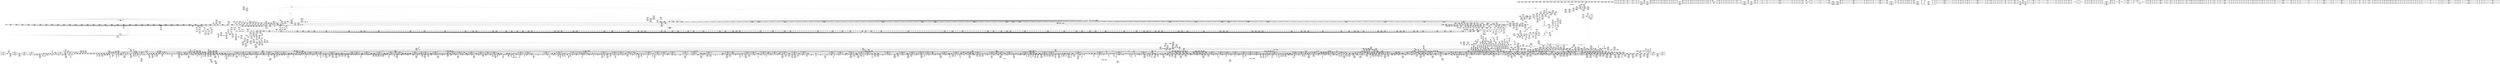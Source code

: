 digraph {
	CE0x5bd0480 [shape=record,shape=Mrecord,label="{CE0x5bd0480|aa_current_profile:tmp24|security/apparmor/include/context.h,153|*SummSink*}"]
	CE0x5c13620 [shape=record,shape=Mrecord,label="{CE0x5c13620|_call_void_mcount()_#2|*SummSink*}"]
	CE0x5bddb40 [shape=record,shape=Mrecord,label="{CE0x5bddb40|i64*_getelementptr_inbounds_(_2_x_i64_,_2_x_i64_*___llvm_gcov_ctr112,_i64_0,_i64_0)|*Constant*|*SummSink*}"]
	CE0x5cc5ce0 [shape=record,shape=Mrecord,label="{CE0x5cc5ce0|rcu_read_lock:bb|*SummSink*}"]
	CE0x5c61470 [shape=record,shape=Mrecord,label="{CE0x5c61470|i32_0|*Constant*}"]
	CE0x5bca6b0 [shape=record,shape=Mrecord,label="{CE0x5bca6b0|44:_i32,_48:_i16,_128:_i8*,_:_SCMRE_72,80_|*MultipleSource*|security/apparmor/include/context.h,151|security/apparmor/include/context.h,151}"]
	CE0x5b7cca0 [shape=record,shape=Mrecord,label="{CE0x5b7cca0|80:_i64,_:_CRE_453,454_}"]
	CE0x5dc5400 [shape=record,shape=Mrecord,label="{CE0x5dc5400|__atomic_add_unless:cmp3|./arch/x86/include/asm/atomic.h,202|*SummSink*}"]
	CE0x5dbbab0 [shape=record,shape=Mrecord,label="{CE0x5dbbab0|GLOBAL:llvm.expect.i64|*Constant*}"]
	CE0x5dc3b60 [shape=record,shape=Mrecord,label="{CE0x5dc3b60|atomic_cmpxchg:entry|*SummSource*}"]
	CE0x5c14350 [shape=record,shape=Mrecord,label="{CE0x5c14350|aa_get_newest_profile:tmp9|security/apparmor/include/policy.h,329}"]
	CE0x5b56680 [shape=record,shape=Mrecord,label="{CE0x5b56680|apparmor_path_rename:tmp12|security/apparmor/lsm.c,327}"]
	CE0x5bf23d0 [shape=record,shape=Mrecord,label="{CE0x5bf23d0|aa_current_profile:tmp48|security/apparmor/include/context.h,153|*SummSink*}"]
	CE0x5daa7f0 [shape=record,shape=Mrecord,label="{CE0x5daa7f0|atomic_read:entry|*SummSource*}"]
	CE0x5b7e0a0 [shape=record,shape=Mrecord,label="{CE0x5b7e0a0|80:_i64,_:_CRE_504,512_|*MultipleSource*|security/apparmor/include/apparmor.h,117|*LoadInst*|security/apparmor/include/apparmor.h,117}"]
	CE0x5c05230 [shape=record,shape=Mrecord,label="{CE0x5c05230|aa_get_newest_profile:tmp19|security/apparmor/include/policy.h,333|*SummSource*}"]
	CE0x5dd41d0 [shape=record,shape=Mrecord,label="{CE0x5dd41d0|i64*_getelementptr_inbounds_(_4_x_i64_,_4_x_i64_*___llvm_gcov_ctr51,_i64_0,_i64_2)|*Constant*|*SummSource*}"]
	CE0x5bb0be0 [shape=record,shape=Mrecord,label="{CE0x5bb0be0|80:_i64,_:_CRE_1279,1280_}"]
	CE0x5be7b60 [shape=record,shape=Mrecord,label="{CE0x5be7b60|aa_current_profile:tmp59|security/apparmor/include/context.h,159|*SummSource*}"]
	CE0x5d201c0 [shape=record,shape=Mrecord,label="{CE0x5d201c0|kref_get:tobool7|include/linux/kref.h,47}"]
	CE0x5b43730 [shape=record,shape=Mrecord,label="{CE0x5b43730|72:_%struct.hlist_bl_node**,_80:_%struct.dentry*,_104:_%struct.inode*,_:_CRE_314,315_}"]
	CE0x5b91290 [shape=record,shape=Mrecord,label="{CE0x5b91290|aa_path_perm:entry|*SummSource*}"]
	CE0x5db4ca0 [shape=record,shape=Mrecord,label="{CE0x5db4ca0|i64*_getelementptr_inbounds_(_2_x_i64_,_2_x_i64_*___llvm_gcov_ctr72,_i64_0,_i64_0)|*Constant*|*SummSink*}"]
	CE0x5b73b00 [shape=record,shape=Mrecord,label="{CE0x5b73b00|GLOBAL:aa_get_profile|*Constant*|*SummSink*}"]
	CE0x5b8eee0 [shape=record,shape=Mrecord,label="{CE0x5b8eee0|apparmor_path_rename:tmp22|security/apparmor/lsm.c,338|*SummSource*}"]
	CE0x5cce8d0 [shape=record,shape=Mrecord,label="{CE0x5cce8d0|COLLAPSED:_GCMRE___llvm_gcov_ctr42_internal_global_11_x_i64_zeroinitializer:_elem_0:default:}"]
	CE0x5bff680 [shape=record,shape=Mrecord,label="{CE0x5bff680|i8*_getelementptr_inbounds_(_36_x_i8_,_36_x_i8_*_.str12,_i32_0,_i32_0)|*Constant*}"]
	CE0x5be0bb0 [shape=record,shape=Mrecord,label="{CE0x5be0bb0|i8*_getelementptr_inbounds_(_41_x_i8_,_41_x_i8_*_.str9,_i32_0,_i32_0)|*Constant*}"]
	CE0x5d2a560 [shape=record,shape=Mrecord,label="{CE0x5d2a560|i64*_getelementptr_inbounds_(_11_x_i64_,_11_x_i64_*___llvm_gcov_ctr75,_i64_0,_i64_5)|*Constant*}"]
	CE0x5c11600 [shape=record,shape=Mrecord,label="{CE0x5c11600|i64_2|*Constant*}"]
	CE0x5c8b4c0 [shape=record,shape=Mrecord,label="{CE0x5c8b4c0|aa_get_profile_rcu:tmp20|security/apparmor/include/policy.h,309}"]
	CE0x5cd5e00 [shape=record,shape=Mrecord,label="{CE0x5cd5e00|rcu_read_lock:tmp12|include/linux/rcupdate.h,882|*SummSource*}"]
	CE0x5dcfe10 [shape=record,shape=Mrecord,label="{CE0x5dcfe10|__atomic_add_unless:tmp19|./arch/x86/include/asm/atomic.h,206}"]
	CE0x5ca8dd0 [shape=record,shape=Mrecord,label="{CE0x5ca8dd0|atomic_add_unless:tmp|*SummSource*}"]
	CE0x5dc4600 [shape=record,shape=Mrecord,label="{CE0x5dc4600|atomic_cmpxchg:new|Function::atomic_cmpxchg&Arg::new::}"]
	CE0x5dbc590 [shape=record,shape=Mrecord,label="{CE0x5dbc590|i64*_getelementptr_inbounds_(_10_x_i64_,_10_x_i64_*___llvm_gcov_ctr71,_i64_0,_i64_4)|*Constant*|*SummSink*}"]
	CE0x5c6d220 [shape=record,shape=Mrecord,label="{CE0x5c6d220|kref_get:tobool6|include/linux/kref.h,47|*SummSource*}"]
	CE0x5c4bb80 [shape=record,shape=Mrecord,label="{CE0x5c4bb80|i8_1|*Constant*}"]
	CE0x5c7c380 [shape=record,shape=Mrecord,label="{CE0x5c7c380|rcu_read_unlock:call3|include/linux/rcupdate.h,933|*SummSource*}"]
	CE0x5c02810 [shape=record,shape=Mrecord,label="{CE0x5c02810|kref_get:tmp20|include/linux/kref.h,47}"]
	CE0x5d25610 [shape=record,shape=Mrecord,label="{CE0x5d25610|__rcu_read_lock:tmp2|*SummSink*}"]
	CE0x5b7b650 [shape=record,shape=Mrecord,label="{CE0x5b7b650|80:_i64,_:_CRE_432,433_}"]
	CE0x5c17470 [shape=record,shape=Mrecord,label="{CE0x5c17470|GLOBAL:__llvm_gcov_ctr68|Global_var:__llvm_gcov_ctr68|*SummSource*}"]
	CE0x5b56fa0 [shape=record,shape=Mrecord,label="{CE0x5b56fa0|i64_4|*Constant*|*SummSink*}"]
	CE0x5b8c480 [shape=record,shape=Mrecord,label="{CE0x5b8c480|aa_path_perm:op|Function::aa_path_perm&Arg::op::}"]
	CE0x5ca0f20 [shape=record,shape=Mrecord,label="{CE0x5ca0f20|aa_get_profile_rcu:do.body|*SummSource*}"]
	CE0x5c67550 [shape=record,shape=Mrecord,label="{CE0x5c67550|rcu_read_lock:tmp19|include/linux/rcupdate.h,882}"]
	CE0x5d2f6a0 [shape=record,shape=Mrecord,label="{CE0x5d2f6a0|kref_get:tmp10|include/linux/kref.h,47}"]
	CE0x5d8ae50 [shape=record,shape=Mrecord,label="{CE0x5d8ae50|rcu_lock_release:tmp7|*SummSink*}"]
	CE0x5dd9920 [shape=record,shape=Mrecord,label="{CE0x5dd9920|i64*_getelementptr_inbounds_(_2_x_i64_,_2_x_i64_*___llvm_gcov_ctr73,_i64_0,_i64_1)|*Constant*}"]
	CE0x5bed730 [shape=record,shape=Mrecord,label="{CE0x5bed730|i64*_getelementptr_inbounds_(_37_x_i64_,_37_x_i64_*___llvm_gcov_ctr66,_i64_0,_i64_21)|*Constant*|*SummSink*}"]
	CE0x5c7ea70 [shape=record,shape=Mrecord,label="{CE0x5c7ea70|__rcu_read_unlock:entry|*SummSink*}"]
	CE0x5b91710 [shape=record,shape=Mrecord,label="{CE0x5b91710|i32_10|*Constant*|*SummSink*}"]
	CE0x5b4adf0 [shape=record,shape=Mrecord,label="{CE0x5b4adf0|mediated_filesystem:inode|Function::mediated_filesystem&Arg::inode::}"]
	CE0x5db8640 [shape=record,shape=Mrecord,label="{CE0x5db8640|__preempt_count_add:tmp3|*SummSink*}"]
	CE0x5ca86d0 [shape=record,shape=Mrecord,label="{CE0x5ca86d0|aa_get_profile_rcu:call4|security/apparmor/include/policy.h,309|*SummSource*}"]
	CE0x5d1e0a0 [shape=record,shape=Mrecord,label="{CE0x5d1e0a0|GLOBAL:kref_get.__warned|Global_var:kref_get.__warned}"]
	CE0x5b867c0 [shape=record,shape=Mrecord,label="{CE0x5b867c0|apparmor_path_rename:d_inode7|security/apparmor/lsm.c,330|*SummSource*}"]
	CE0x5bce180 [shape=record,shape=Mrecord,label="{CE0x5bce180|i32_22|*Constant*|*SummSource*}"]
	CE0x5b6ed10 [shape=record,shape=Mrecord,label="{CE0x5b6ed10|aa_current_profile:tmp79|security/apparmor/include/context.h,162}"]
	CE0x5cc1fc0 [shape=record,shape=Mrecord,label="{CE0x5cc1fc0|_ret_void,_!dbg_!15492|include/linux/rcupdate.h,938|*SummSink*}"]
	CE0x5c885f0 [shape=record,shape=Mrecord,label="{CE0x5c885f0|aa_get_profile:tobool|security/apparmor/include/policy.h,275}"]
	CE0x5c7fa30 [shape=record,shape=Mrecord,label="{CE0x5c7fa30|kref_sub:lnot.ext11|include/linux/kref.h,71|*SummSink*}"]
	CE0x5d9e4c0 [shape=record,shape=Mrecord,label="{CE0x5d9e4c0|i64_1|*Constant*}"]
	CE0x5d273d0 [shape=record,shape=Mrecord,label="{CE0x5d273d0|kref_get:call|include/linux/kref.h,47}"]
	CE0x5b889d0 [shape=record,shape=Mrecord,label="{CE0x5b889d0|apparmor_path_rename:mode8|security/apparmor/lsm.c,330|*SummSource*}"]
	CE0x5b8bb30 [shape=record,shape=Mrecord,label="{CE0x5b8bb30|aa_path_perm:flags|Function::aa_path_perm&Arg::flags::}"]
	CE0x5ba6ae0 [shape=record,shape=Mrecord,label="{CE0x5ba6ae0|80:_i64,_:_CRE_577,578_}"]
	CE0x5bbb6a0 [shape=record,shape=Mrecord,label="{CE0x5bbb6a0|80:_i64,_:_CRE_1680,1681_}"]
	CE0x5b8fa20 [shape=record,shape=Mrecord,label="{CE0x5b8fa20|apparmor_path_rename:tmp24|security/apparmor/lsm.c,338|*SummSink*}"]
	CE0x5b86560 [shape=record,shape=Mrecord,label="{CE0x5b86560|0:_i16,_4:_i32,_8:_i16,_40:_%struct.super_block*,_72:_i32,_:_SCMRE_4,6_|*MultipleSource*|Function::mediated_filesystem&Arg::inode::|security/apparmor/lsm.c, 330|*LoadInst*|security/apparmor/lsm.c,323|security/apparmor/lsm.c,330}"]
	CE0x5b3ce20 [shape=record,shape=Mrecord,label="{CE0x5b3ce20|72:_%struct.hlist_bl_node**,_80:_%struct.dentry*,_104:_%struct.inode*,_:_CRE_256,264_|*MultipleSource*|Function::apparmor_path_rename&Arg::old_dentry::|security/apparmor/lsm.c,323}"]
	CE0x5b82f80 [shape=record,shape=Mrecord,label="{CE0x5b82f80|aa_current_profile:tmp32|security/apparmor/include/context.h,153}"]
	CE0x5c09fd0 [shape=record,shape=Mrecord,label="{CE0x5c09fd0|aa_get_newest_profile:tmp6|security/apparmor/include/policy.h,327|*SummSource*}"]
	CE0x5c06b50 [shape=record,shape=Mrecord,label="{CE0x5c06b50|aa_put_profile:p|Function::aa_put_profile&Arg::p::}"]
	CE0x5bb7520 [shape=record,shape=Mrecord,label="{CE0x5bb7520|80:_i64,_:_CRE_1618,1619_}"]
	CE0x5b79780 [shape=record,shape=Mrecord,label="{CE0x5b79780|80:_i64,_:_CRE_403,404_}"]
	CE0x5bfd9a0 [shape=record,shape=Mrecord,label="{CE0x5bfd9a0|%struct.aa_profile*_null|*Constant*}"]
	CE0x5b40d70 [shape=record,shape=Mrecord,label="{CE0x5b40d70|80:_i64,_:_CRE_64,72_|*MultipleSource*|security/apparmor/include/apparmor.h,117|*LoadInst*|security/apparmor/include/apparmor.h,117}"]
	CE0x5c14fa0 [shape=record,shape=Mrecord,label="{CE0x5c14fa0|aa_get_profile_rcu:tmp6|security/apparmor/include/policy.h,309}"]
	CE0x5c7e200 [shape=record,shape=Mrecord,label="{CE0x5c7e200|_call_void___rcu_read_unlock()_#7,_!dbg_!15491|include/linux/rcupdate.h,937}"]
	CE0x5bc82a0 [shape=record,shape=Mrecord,label="{CE0x5bc82a0|aa_current_profile:tmp4|security/apparmor/include/context.h,151|*SummSource*}"]
	CE0x5b820b0 [shape=record,shape=Mrecord,label="{CE0x5b820b0|aa_current_profile:tmp36|security/apparmor/include/context.h,153|*SummSource*}"]
	CE0x5b61290 [shape=record,shape=Mrecord,label="{CE0x5b61290|aa_current_profile:tmp63|security/apparmor/include/context.h,159|*SummSink*}"]
	CE0x5b26a10 [shape=record,shape=Mrecord,label="{CE0x5b26a10|72:_%struct.hlist_bl_node**,_80:_%struct.dentry*,_104:_%struct.inode*,_:_CRE_201,202_}"]
	CE0x5c6c5f0 [shape=record,shape=Mrecord,label="{CE0x5c6c5f0|rcu_read_unlock:call|include/linux/rcupdate.h,933|*SummSink*}"]
	CE0x5bc76e0 [shape=record,shape=Mrecord,label="{CE0x5bc76e0|aa_put_profile:tmp}"]
	CE0x5c8ac60 [shape=record,shape=Mrecord,label="{CE0x5c8ac60|rcu_read_lock:entry|*SummSink*}"]
	CE0x5ca6490 [shape=record,shape=Mrecord,label="{CE0x5ca6490|GLOBAL:kref_sub|*Constant*|*SummSink*}"]
	CE0x5cd2f40 [shape=record,shape=Mrecord,label="{CE0x5cd2f40|rcu_lock_acquire:tmp2|*SummSink*}"]
	CE0x5cbfd90 [shape=record,shape=Mrecord,label="{CE0x5cbfd90|aa_get_profile_rcu:tmp39|security/apparmor/include/policy.h,310}"]
	CE0x5d995e0 [shape=record,shape=Mrecord,label="{CE0x5d995e0|i64*_getelementptr_inbounds_(_4_x_i64_,_4_x_i64_*___llvm_gcov_ctr50,_i64_0,_i64_0)|*Constant*|*SummSink*}"]
	CE0x5bf28b0 [shape=record,shape=Mrecord,label="{CE0x5bf28b0|aa_current_profile:tmp49|security/apparmor/include/context.h,153|*SummSource*}"]
	CE0x5b61100 [shape=record,shape=Mrecord,label="{CE0x5b61100|aa_current_profile:tmp63|security/apparmor/include/context.h,159|*SummSource*}"]
	CE0x5b46fb0 [shape=record,shape=Mrecord,label="{CE0x5b46fb0|apparmor_path_rename:old_dir|Function::apparmor_path_rename&Arg::old_dir::}"]
	CE0x5d8ebf0 [shape=record,shape=Mrecord,label="{CE0x5d8ebf0|__preempt_count_add:do.body}"]
	CE0x5bcac70 [shape=record,shape=Mrecord,label="{CE0x5bcac70|44:_i32,_48:_i16,_128:_i8*,_:_SCMRE_96,104_|*MultipleSource*|security/apparmor/include/context.h,151|security/apparmor/include/context.h,151}"]
	CE0x5d8d680 [shape=record,shape=Mrecord,label="{CE0x5d8d680|rcu_lock_release:tmp6}"]
	CE0x5bf6d90 [shape=record,shape=Mrecord,label="{CE0x5bf6d90|aa_current_profile:and|security/apparmor/include/context.h,155}"]
	CE0x5dc98f0 [shape=record,shape=Mrecord,label="{CE0x5dc98f0|__atomic_add_unless:tmp11|./arch/x86/include/asm/atomic.h,202|*SummSink*}"]
	CE0x5b24350 [shape=record,shape=Mrecord,label="{CE0x5b24350|apparmor_path_rename:if.then11}"]
	CE0x5cd0290 [shape=record,shape=Mrecord,label="{CE0x5cd0290|GLOBAL:rcu_lock_acquire|*Constant*}"]
	CE0x5ba39f0 [shape=record,shape=Mrecord,label="{CE0x5ba39f0|80:_i64,_:_CRE_1875,1876_}"]
	CE0x5b73e70 [shape=record,shape=Mrecord,label="{CE0x5b73e70|aa_get_profile:entry|*SummSink*}"]
	CE0x5dc9170 [shape=record,shape=Mrecord,label="{CE0x5dc9170|__atomic_add_unless:tmp11|./arch/x86/include/asm/atomic.h,202}"]
	CE0x5bf1bb0 [shape=record,shape=Mrecord,label="{CE0x5bf1bb0|i64*_getelementptr_inbounds_(_37_x_i64_,_37_x_i64_*___llvm_gcov_ctr66,_i64_0,_i64_23)|*Constant*|*SummSource*}"]
	CE0x5bb0250 [shape=record,shape=Mrecord,label="{CE0x5bb0250|80:_i64,_:_CRE_1270,1271_}"]
	CE0x5bf0850 [shape=record,shape=Mrecord,label="{CE0x5bf0850|i64*_getelementptr_inbounds_(_37_x_i64_,_37_x_i64_*___llvm_gcov_ctr66,_i64_0,_i64_22)|*Constant*|*SummSource*}"]
	CE0x5c72da0 [shape=record,shape=Mrecord,label="{CE0x5c72da0|i64*_getelementptr_inbounds_(_11_x_i64_,_11_x_i64_*___llvm_gcov_ctr48,_i64_0,_i64_0)|*Constant*|*SummSink*}"]
	CE0x5c0d860 [shape=record,shape=Mrecord,label="{CE0x5c0d860|aa_get_profile:tmp|*SummSource*}"]
	CE0x5c801b0 [shape=record,shape=Mrecord,label="{CE0x5c801b0|atomic_add_unless:tmp|*SummSink*}"]
	CE0x5bd1c00 [shape=record,shape=Mrecord,label="{CE0x5bd1c00|aa_current_profile:call3|security/apparmor/include/context.h,151}"]
	CE0x5d30de0 [shape=record,shape=Mrecord,label="{CE0x5d30de0|kref_get:tmp12|include/linux/kref.h,47}"]
	CE0x5c4ac80 [shape=record,shape=Mrecord,label="{CE0x5c4ac80|kref_get:lnot36|include/linux/kref.h,47|*SummSink*}"]
	CE0x5ca32a0 [shape=record,shape=Mrecord,label="{CE0x5ca32a0|kref_sub:count|Function::kref_sub&Arg::count::|*SummSource*}"]
	CE0x5c88a70 [shape=record,shape=Mrecord,label="{CE0x5c88a70|aa_get_profile_rcu:tmp8|security/apparmor/include/policy.h,309|*SummSource*}"]
	CE0x5d8a2d0 [shape=record,shape=Mrecord,label="{CE0x5d8a2d0|GLOBAL:lock_release|*Constant*|*SummSource*}"]
	CE0x5bf1000 [shape=record,shape=Mrecord,label="{CE0x5bf1000|aa_current_profile:tmp46|security/apparmor/include/context.h,153|*SummSource*}"]
	CE0x5c63580 [shape=record,shape=Mrecord,label="{CE0x5c63580|GLOBAL:aa_free_profile_kref|*Constant*|*SummSource*}"]
	CE0x5b1aaf0 [shape=record,shape=Mrecord,label="{CE0x5b1aaf0|apparmor_path_rename:return|*SummSource*}"]
	CE0x5b32320 [shape=record,shape=Mrecord,label="{CE0x5b32320|72:_%struct.hlist_bl_node**,_80:_%struct.dentry*,_104:_%struct.inode*,_:_CRE_156,157_}"]
	CE0x5ca4d20 [shape=record,shape=Mrecord,label="{CE0x5ca4d20|COLLAPSED:_GCMRE___llvm_gcov_ctr78_internal_global_2_x_i64_zeroinitializer:_elem_0:default:}"]
	CE0x5bac460 [shape=record,shape=Mrecord,label="{CE0x5bac460|80:_i64,_:_CRE_1211,1212_}"]
	CE0x5cae260 [shape=record,shape=Mrecord,label="{CE0x5cae260|i64*_getelementptr_inbounds_(_20_x_i64_,_20_x_i64_*___llvm_gcov_ctr68,_i64_0,_i64_12)|*Constant*}"]
	CE0x5ca1ef0 [shape=record,shape=Mrecord,label="{CE0x5ca1ef0|aa_get_profile_rcu:land.rhs}"]
	CE0x5be7a40 [shape=record,shape=Mrecord,label="{CE0x5be7a40|aa_current_profile:tmp59|security/apparmor/include/context.h,159}"]
	CE0x5d716c0 [shape=record,shape=Mrecord,label="{CE0x5d716c0|i64_1|*Constant*}"]
	CE0x5d21530 [shape=record,shape=Mrecord,label="{CE0x5d21530|kref_get:tobool7|include/linux/kref.h,47|*SummSource*}"]
	CE0x5c61660 [shape=record,shape=Mrecord,label="{CE0x5c61660|kref_sub:tobool|include/linux/kref.h,71}"]
	CE0x5c0d750 [shape=record,shape=Mrecord,label="{CE0x5c0d750|i64*_getelementptr_inbounds_(_5_x_i64_,_5_x_i64_*___llvm_gcov_ctr74,_i64_0,_i64_0)|*Constant*|*SummSink*}"]
	CE0x5c8a790 [shape=record,shape=Mrecord,label="{CE0x5c8a790|aa_get_profile:tmp2|security/apparmor/include/policy.h,275|*SummSink*}"]
	CE0x5d6df60 [shape=record,shape=Mrecord,label="{CE0x5d6df60|__rcu_read_lock:bb|*SummSink*}"]
	CE0x5db8540 [shape=record,shape=Mrecord,label="{CE0x5db8540|__preempt_count_add:tmp3|*SummSource*}"]
	CE0x5db1010 [shape=record,shape=Mrecord,label="{CE0x5db1010|__atomic_add_unless:tobool|./arch/x86/include/asm/atomic.h,199|*SummSink*}"]
	CE0x5d9f550 [shape=record,shape=Mrecord,label="{CE0x5d9f550|i32_0|*Constant*}"]
	CE0x5bfbd90 [shape=record,shape=Mrecord,label="{CE0x5bfbd90|aa_current_profile:call26|security/apparmor/include/context.h,157|*SummSink*}"]
	CE0x5d706f0 [shape=record,shape=Mrecord,label="{CE0x5d706f0|rcu_lock_release:tmp2}"]
	CE0x5c05990 [shape=record,shape=Mrecord,label="{CE0x5c05990|aa_put_profile:if.end|*SummSource*}"]
	CE0x5c0ae10 [shape=record,shape=Mrecord,label="{CE0x5c0ae10|aa_put_profile:tmp4|security/apparmor/include/policy.h,341|*SummSink*}"]
	CE0x5cd20a0 [shape=record,shape=Mrecord,label="{CE0x5cd20a0|rcu_read_unlock:tmp2}"]
	CE0x5bc2ad0 [shape=record,shape=Mrecord,label="{CE0x5bc2ad0|atomic_add_unless:conv|include/linux/atomic.h,17}"]
	CE0x5b3c7a0 [shape=record,shape=Mrecord,label="{CE0x5b3c7a0|72:_%struct.hlist_bl_node**,_80:_%struct.dentry*,_104:_%struct.inode*,_:_CRE_240,248_|*MultipleSource*|Function::apparmor_path_rename&Arg::old_dentry::|security/apparmor/lsm.c,323}"]
	CE0x5bf82f0 [shape=record,shape=Mrecord,label="{CE0x5bf82f0|aa_current_profile:tmp53|security/apparmor/include/context.h,155|*SummSource*}"]
	CE0x5ca9b00 [shape=record,shape=Mrecord,label="{CE0x5ca9b00|rcu_read_lock:land.lhs.true}"]
	CE0x5cc5c70 [shape=record,shape=Mrecord,label="{CE0x5cc5c70|rcu_read_lock:bb|*SummSource*}"]
	CE0x5b318e0 [shape=record,shape=Mrecord,label="{CE0x5b318e0|i32_0|*Constant*}"]
	CE0x5c79180 [shape=record,shape=Mrecord,label="{CE0x5c79180|rcu_lock_release:entry|*SummSource*}"]
	CE0x5d20d60 [shape=record,shape=Mrecord,label="{CE0x5d20d60|atomic_add_return:i|Function::atomic_add_return&Arg::i::|*SummSource*}"]
	CE0x5c60460 [shape=record,shape=Mrecord,label="{CE0x5c60460|kref_sub:tmp10|include/linux/kref.h,73|*SummSink*}"]
	CE0x5b8bcd0 [shape=record,shape=Mrecord,label="{CE0x5b8bcd0|aa_path_perm:flags|Function::aa_path_perm&Arg::flags::|*SummSink*}"]
	CE0x5d72670 [shape=record,shape=Mrecord,label="{CE0x5d72670|kref_sub:tmp9|include/linux/kref.h,73|*SummSource*}"]
	CE0x5cc69a0 [shape=record,shape=Mrecord,label="{CE0x5cc69a0|_call_void___rcu_read_lock()_#7,_!dbg_!15467|include/linux/rcupdate.h,879|*SummSource*}"]
	CE0x5c9bfa0 [shape=record,shape=Mrecord,label="{CE0x5c9bfa0|_call_void_mcount()_#2|*SummSource*}"]
	CE0x5b64a00 [shape=record,shape=Mrecord,label="{CE0x5b64a00|i32_159|*Constant*|*SummSink*}"]
	CE0x5b98210 [shape=record,shape=Mrecord,label="{CE0x5b98210|COLLAPSED:_GCMRE___llvm_gcov_ctr79_internal_global_9_x_i64_zeroinitializer:_elem_0:default:}"]
	CE0x5c6a570 [shape=record,shape=Mrecord,label="{CE0x5c6a570|rcu_read_lock:tmp21|include/linux/rcupdate.h,884|*SummSink*}"]
	CE0x5c72f00 [shape=record,shape=Mrecord,label="{CE0x5c72f00|COLLAPSED:_GCMRE___llvm_gcov_ctr48_internal_global_11_x_i64_zeroinitializer:_elem_0:default:}"]
	CE0x5c7f6f0 [shape=record,shape=Mrecord,label="{CE0x5c7f6f0|kref_get:tmp3|include/linux/kref.h,47|*SummSource*}"]
	CE0x5b878c0 [shape=record,shape=Mrecord,label="{CE0x5b878c0|aa_path_perm:op|Function::aa_path_perm&Arg::op::|*SummSink*}"]
	CE0x5c864e0 [shape=record,shape=Mrecord,label="{CE0x5c864e0|kref_sub:cmp|include/linux/kref.h,71|*SummSink*}"]
	CE0x5b88380 [shape=record,shape=Mrecord,label="{CE0x5b88380|apparmor_path_rename:tmp21|security/apparmor/lsm.c,338|*SummSource*}"]
	CE0x5bd0860 [shape=record,shape=Mrecord,label="{CE0x5bd0860|aa_current_profile:tmp25|security/apparmor/include/context.h,153|*SummSource*}"]
	CE0x5b94ca0 [shape=record,shape=Mrecord,label="{CE0x5b94ca0|aa_get_profile_rcu:p|Function::aa_get_profile_rcu&Arg::p::|*SummSink*}"]
	CE0x5c6e600 [shape=record,shape=Mrecord,label="{CE0x5c6e600|rcu_read_unlock:land.lhs.true2|*SummSource*}"]
	CE0x5bc0a50 [shape=record,shape=Mrecord,label="{CE0x5bc0a50|COLLAPSED:_GCMRE___llvm_gcov_ctr49_internal_global_4_x_i64_zeroinitializer:_elem_0:default:}"]
	CE0x5dae7d0 [shape=record,shape=Mrecord,label="{CE0x5dae7d0|GLOBAL:atomic_read|*Constant*}"]
	CE0x5d32ec0 [shape=record,shape=Mrecord,label="{CE0x5d32ec0|kref_get:expval29|include/linux/kref.h,47}"]
	CE0x5da3d00 [shape=record,shape=Mrecord,label="{CE0x5da3d00|atomic_sub_and_test:cmp|./arch/x86/include/asm/atomic.h,81|*SummSink*}"]
	CE0x5bb59f0 [shape=record,shape=Mrecord,label="{CE0x5bb59f0|80:_i64,_:_CRE_1371,1372_}"]
	CE0x5c72cc0 [shape=record,shape=Mrecord,label="{CE0x5c72cc0|kref_sub:call|include/linux/kref.h,73}"]
	CE0x5b68ec0 [shape=record,shape=Mrecord,label="{CE0x5b68ec0|aa_current_profile:cxt.0|*SummSink*}"]
	CE0x5d923b0 [shape=record,shape=Mrecord,label="{CE0x5d923b0|atomic_sub_and_test:tmp4|./arch/x86/include/asm/atomic.h,81|*SummSource*}"]
	CE0x5ddafb0 [shape=record,shape=Mrecord,label="{CE0x5ddafb0|atomic_cmpxchg:bb|*SummSink*}"]
	CE0x5bbcd40 [shape=record,shape=Mrecord,label="{CE0x5bbcd40|80:_i64,_:_CRE_1760,1764_|*MultipleSource*|security/apparmor/include/apparmor.h,117|*LoadInst*|security/apparmor/include/apparmor.h,117}"]
	CE0x5bd2ac0 [shape=record,shape=Mrecord,label="{CE0x5bd2ac0|mediated_filesystem:and|security/apparmor/include/apparmor.h,117|*SummSink*}"]
	CE0x5da2940 [shape=record,shape=Mrecord,label="{CE0x5da2940|i64*_getelementptr_inbounds_(_4_x_i64_,_4_x_i64_*___llvm_gcov_ctr44,_i64_0,_i64_3)|*Constant*}"]
	CE0x5b41c70 [shape=record,shape=Mrecord,label="{CE0x5b41c70|80:_i64,_:_CRE_132,136_|*MultipleSource*|security/apparmor/include/apparmor.h,117|*LoadInst*|security/apparmor/include/apparmor.h,117}"]
	CE0x5be6ee0 [shape=record,shape=Mrecord,label="{CE0x5be6ee0|aa_current_profile:tobool29|security/apparmor/include/context.h,159|*SummSource*}"]
	CE0x5c6fa10 [shape=record,shape=Mrecord,label="{CE0x5c6fa10|rcu_read_unlock:tmp1|*SummSource*}"]
	CE0x5bd8160 [shape=record,shape=Mrecord,label="{CE0x5bd8160|aa_current_profile:tmp19|security/apparmor/include/context.h,151|*SummSink*}"]
	CE0x5bb1810 [shape=record,shape=Mrecord,label="{CE0x5bb1810|80:_i64,_:_CRE_1309,1310_}"]
	CE0x5c60340 [shape=record,shape=Mrecord,label="{CE0x5c60340|kref_sub:tmp10|include/linux/kref.h,73|*SummSource*}"]
	CE0x5c6f580 [shape=record,shape=Mrecord,label="{CE0x5c6f580|kref_sub:bb}"]
	CE0x5b27430 [shape=record,shape=Mrecord,label="{CE0x5b27430|72:_%struct.hlist_bl_node**,_80:_%struct.dentry*,_104:_%struct.inode*,_:_CRE_207,208_}"]
	CE0x5b35d90 [shape=record,shape=Mrecord,label="{CE0x5b35d90|i64*_getelementptr_inbounds_(_2_x_i64_,_2_x_i64_*___llvm_gcov_ctr55,_i64_0,_i64_0)|*Constant*|*SummSource*}"]
	CE0x5bf39e0 [shape=record,shape=Mrecord,label="{CE0x5bf39e0|i32_12|*Constant*}"]
	CE0x5c9f2e0 [shape=record,shape=Mrecord,label="{CE0x5c9f2e0|GLOBAL:rcu_lock_acquire|*Constant*|*SummSource*}"]
	CE0x5db3340 [shape=record,shape=Mrecord,label="{CE0x5db3340|atomic_read:tmp2|*SummSource*}"]
	CE0x5b64780 [shape=record,shape=Mrecord,label="{CE0x5b64780|i32_159|*Constant*|*SummSource*}"]
	CE0x5c18dd0 [shape=record,shape=Mrecord,label="{CE0x5c18dd0|aa_get_profile_rcu:tmp4|security/apparmor/include/policy.h,309|*SummSink*}"]
	CE0x5b76790 [shape=record,shape=Mrecord,label="{CE0x5b76790|80:_i64,_:_CRE_256,264_|*MultipleSource*|security/apparmor/include/apparmor.h,117|*LoadInst*|security/apparmor/include/apparmor.h,117}"]
	CE0x5badb00 [shape=record,shape=Mrecord,label="{CE0x5badb00|80:_i64,_:_CRE_1233,1234_}"]
	CE0x5c490f0 [shape=record,shape=Mrecord,label="{CE0x5c490f0|i64*_getelementptr_inbounds_(_11_x_i64_,_11_x_i64_*___llvm_gcov_ctr75,_i64_0,_i64_8)|*Constant*|*SummSink*}"]
	CE0x5c73630 [shape=record,shape=Mrecord,label="{CE0x5c73630|rcu_read_unlock:tmp5|include/linux/rcupdate.h,933|*SummSource*}"]
	CE0x5bdf020 [shape=record,shape=Mrecord,label="{CE0x5bdf020|aa_get_profile_rcu:tmp11|security/apparmor/include/policy.h,309}"]
	CE0x5bf22f0 [shape=record,shape=Mrecord,label="{CE0x5bf22f0|aa_current_profile:tmp48|security/apparmor/include/context.h,153}"]
	CE0x5d72e20 [shape=record,shape=Mrecord,label="{CE0x5d72e20|kref_sub:lnot1|include/linux/kref.h,71|*SummSink*}"]
	CE0x5b2d4a0 [shape=record,shape=Mrecord,label="{CE0x5b2d4a0|apparmor_path_rename:if.end13}"]
	"CONST[source:1(input),value:2(dynamic)][purpose:{object}][SrcIdx:7]"
	CE0x5b79670 [shape=record,shape=Mrecord,label="{CE0x5b79670|80:_i64,_:_CRE_402,403_}"]
	CE0x5c02490 [shape=record,shape=Mrecord,label="{CE0x5c02490|kref_get:tmp19|include/linux/kref.h,47|*SummSource*}"]
	CE0x5bf6840 [shape=record,shape=Mrecord,label="{CE0x5bf6840|i64_512|*Constant*|*SummSource*}"]
	CE0x5db4ac0 [shape=record,shape=Mrecord,label="{CE0x5db4ac0|__atomic_add_unless:tmp2}"]
	CE0x5bb1130 [shape=record,shape=Mrecord,label="{CE0x5bb1130|80:_i64,_:_CRE_1304,1305_}"]
	CE0x5bf8a40 [shape=record,shape=Mrecord,label="{CE0x5bf8a40|aa_current_profile:tmp54|security/apparmor/include/context.h,155|*SummSink*}"]
	CE0x5b29500 [shape=record,shape=Mrecord,label="{CE0x5b29500|apparmor_path_rename:old_path|security/apparmor/lsm.c, 328|*SummSink*}"]
	CE0x5b89a80 [shape=record,shape=Mrecord,label="{CE0x5b89a80|GLOBAL:get_current|*Constant*|*SummSource*}"]
	CE0x5cc6aa0 [shape=record,shape=Mrecord,label="{CE0x5cc6aa0|_call_void___rcu_read_lock()_#7,_!dbg_!15467|include/linux/rcupdate.h,879|*SummSink*}"]
	CE0x5b49650 [shape=record,shape=Mrecord,label="{CE0x5b49650|apparmor_path_rename:tmp15|*LoadInst*|security/apparmor/lsm.c,329}"]
	CE0x5bad280 [shape=record,shape=Mrecord,label="{CE0x5bad280|80:_i64,_:_CRE_1225,1226_}"]
	CE0x5dda7c0 [shape=record,shape=Mrecord,label="{CE0x5dda7c0|__preempt_count_sub:tmp|*SummSource*}"]
	CE0x5c74fe0 [shape=record,shape=Mrecord,label="{CE0x5c74fe0|i64*_getelementptr_inbounds_(_2_x_i64_,_2_x_i64_*___llvm_gcov_ctr70,_i64_0,_i64_1)|*Constant*|*SummSource*}"]
	CE0x5c03d10 [shape=record,shape=Mrecord,label="{CE0x5c03d10|aa_get_newest_profile:return}"]
	CE0x5c88a00 [shape=record,shape=Mrecord,label="{CE0x5c88a00|aa_get_profile_rcu:tmp8|security/apparmor/include/policy.h,309}"]
	CE0x5cd87d0 [shape=record,shape=Mrecord,label="{CE0x5cd87d0|i64*_getelementptr_inbounds_(_11_x_i64_,_11_x_i64_*___llvm_gcov_ctr42,_i64_0,_i64_8)|*Constant*}"]
	CE0x5d994b0 [shape=record,shape=Mrecord,label="{CE0x5d994b0|i64*_getelementptr_inbounds_(_4_x_i64_,_4_x_i64_*___llvm_gcov_ctr50,_i64_0,_i64_0)|*Constant*|*SummSource*}"]
	CE0x5ba5cc0 [shape=record,shape=Mrecord,label="{CE0x5ba5cc0|80:_i64,_:_CRE_563,564_}"]
	CE0x5c8de60 [shape=record,shape=Mrecord,label="{CE0x5c8de60|aa_get_profile_rcu:tmp19|security/apparmor/include/policy.h,309}"]
	CE0x5d254a0 [shape=record,shape=Mrecord,label="{CE0x5d254a0|i64*_getelementptr_inbounds_(_4_x_i64_,_4_x_i64_*___llvm_gcov_ctr43,_i64_0,_i64_1)|*Constant*}"]
	CE0x5cd9c00 [shape=record,shape=Mrecord,label="{CE0x5cd9c00|i32_883|*Constant*|*SummSource*}"]
	CE0x5b24b40 [shape=record,shape=Mrecord,label="{CE0x5b24b40|72:_%struct.hlist_bl_node**,_80:_%struct.dentry*,_104:_%struct.inode*,_:_CRE_169,170_}"]
	CE0x5c9a720 [shape=record,shape=Mrecord,label="{CE0x5c9a720|_call_void_mcount()_#2|*SummSource*}"]
	CE0x5b26090 [shape=record,shape=Mrecord,label="{CE0x5b26090|72:_%struct.hlist_bl_node**,_80:_%struct.dentry*,_104:_%struct.inode*,_:_CRE_165,166_}"]
	CE0x5ba3e80 [shape=record,shape=Mrecord,label="{CE0x5ba3e80|80:_i64,_:_CRE_1880,1884_|*MultipleSource*|security/apparmor/include/apparmor.h,117|*LoadInst*|security/apparmor/include/apparmor.h,117}"]
	CE0x5bbe860 [shape=record,shape=Mrecord,label="{CE0x5bbe860|80:_i64,_:_CRE_1872,1873_}"]
	CE0x5befc00 [shape=record,shape=Mrecord,label="{CE0x5befc00|aa_current_profile:tmp44|security/apparmor/include/context.h,153}"]
	CE0x5c0c0d0 [shape=record,shape=Mrecord,label="{CE0x5c0c0d0|i64*_getelementptr_inbounds_(_2_x_i64_,_2_x_i64_*___llvm_gcov_ctr112,_i64_0,_i64_1)|*Constant*|*SummSink*}"]
	CE0x5c83fb0 [shape=record,shape=Mrecord,label="{CE0x5c83fb0|rcu_read_unlock:if.end}"]
	CE0x5bc7f60 [shape=record,shape=Mrecord,label="{CE0x5bc7f60|aa_current_profile:tmp4|security/apparmor/include/context.h,151}"]
	CE0x5bb09c0 [shape=record,shape=Mrecord,label="{CE0x5bb09c0|80:_i64,_:_CRE_1277,1278_}"]
	CE0x5c955c0 [shape=record,shape=Mrecord,label="{CE0x5c955c0|kref_get_not0:tmp2|*SummSink*}"]
	CE0x5bc9a40 [shape=record,shape=Mrecord,label="{CE0x5bc9a40|aa_current_profile:tobool|security/apparmor/include/context.h,151|*SummSource*}"]
	CE0x5d6a070 [shape=record,shape=Mrecord,label="{CE0x5d6a070|i32_2|*Constant*}"]
	CE0x5b5cad0 [shape=record,shape=Mrecord,label="{CE0x5b5cad0|mediated_filesystem:tmp|*SummSource*}"]
	CE0x5bff090 [shape=record,shape=Mrecord,label="{CE0x5bff090|aa_current_profile:tmp6|security/apparmor/include/context.h,151|*SummSource*}"]
	CE0x5c66fa0 [shape=record,shape=Mrecord,label="{CE0x5c66fa0|kref_put:tmp2|*SummSource*}"]
	CE0x5c47c90 [shape=record,shape=Mrecord,label="{CE0x5c47c90|kref_get:tmp13|include/linux/kref.h,47|*SummSource*}"]
	CE0x5bc7450 [shape=record,shape=Mrecord,label="{CE0x5bc7450|aa_get_newest_profile:tmp5|security/apparmor/include/policy.h,326|*SummSink*}"]
	CE0x5b3c5f0 [shape=record,shape=Mrecord,label="{CE0x5b3c5f0|72:_%struct.hlist_bl_node**,_80:_%struct.dentry*,_104:_%struct.inode*,_:_CRE_223,224_}"]
	CE0x5bcb270 [shape=record,shape=Mrecord,label="{CE0x5bcb270|44:_i32,_48:_i16,_128:_i8*,_:_SCMRE_120,128_|*MultipleSource*|security/apparmor/include/context.h,151|security/apparmor/include/context.h,151}"]
	CE0x5b5efd0 [shape=record,shape=Mrecord,label="{CE0x5b5efd0|GLOBAL:aa_current_profile|*Constant*}"]
	CE0x5ba10e0 [shape=record,shape=Mrecord,label="{CE0x5ba10e0|_ret_i32_%retval.0,_!dbg_!15505|security/apparmor/lsm.c,345|*SummSink*}"]
	CE0x5b4e0f0 [shape=record,shape=Mrecord,label="{CE0x5b4e0f0|aa_current_profile:call|security/apparmor/include/context.h,151|*SummSink*}"]
	CE0x5b6cb60 [shape=record,shape=Mrecord,label="{CE0x5b6cb60|aa_current_profile:tmp76|security/apparmor/include/context.h,159|*SummSink*}"]
	CE0x5cbe950 [shape=record,shape=Mrecord,label="{CE0x5cbe950|i64_17|*Constant*}"]
	CE0x5cd66f0 [shape=record,shape=Mrecord,label="{CE0x5cd66f0|i64_6|*Constant*}"]
	CE0x5da0cf0 [shape=record,shape=Mrecord,label="{CE0x5da0cf0|GLOBAL:__llvm_gcov_ctr71|Global_var:__llvm_gcov_ctr71}"]
	CE0x5b99040 [shape=record,shape=Mrecord,label="{CE0x5b99040|i64*_getelementptr_inbounds_(_9_x_i64_,_9_x_i64_*___llvm_gcov_ctr67,_i64_0,_i64_7)|*Constant*|*SummSink*}"]
	CE0x5dd5380 [shape=record,shape=Mrecord,label="{CE0x5dd5380|__preempt_count_sub:do.end|*SummSink*}"]
	CE0x5baabb0 [shape=record,shape=Mrecord,label="{CE0x5baabb0|80:_i64,_:_CRE_664,672_|*MultipleSource*|security/apparmor/include/apparmor.h,117|*LoadInst*|security/apparmor/include/apparmor.h,117}"]
	CE0x5bb0030 [shape=record,shape=Mrecord,label="{CE0x5bb0030|80:_i64,_:_CRE_1268,1269_}"]
	CE0x5ca54b0 [shape=record,shape=Mrecord,label="{CE0x5ca54b0|kref_sub:kref|Function::kref_sub&Arg::kref::}"]
	CE0x5d2f060 [shape=record,shape=Mrecord,label="{CE0x5d2f060|i64_0|*Constant*}"]
	CE0x5b26f20 [shape=record,shape=Mrecord,label="{CE0x5b26f20|72:_%struct.hlist_bl_node**,_80:_%struct.dentry*,_104:_%struct.inode*,_:_CRE_204,205_}"]
	CE0x5bb0cf0 [shape=record,shape=Mrecord,label="{CE0x5bb0cf0|80:_i64,_:_CRE_1280,1288_|*MultipleSource*|security/apparmor/include/apparmor.h,117|*LoadInst*|security/apparmor/include/apparmor.h,117}"]
	CE0x5d90c10 [shape=record,shape=Mrecord,label="{CE0x5d90c10|__rcu_read_unlock:tmp|*SummSink*}"]
	CE0x5bf65f0 [shape=record,shape=Mrecord,label="{CE0x5bf65f0|aa_current_profile:tmp57|security/apparmor/include/context.h,156}"]
	CE0x5bae6b0 [shape=record,shape=Mrecord,label="{CE0x5bae6b0|80:_i64,_:_CRE_1244,1245_}"]
	CE0x5db8b90 [shape=record,shape=Mrecord,label="{CE0x5db8b90|GLOBAL:__preempt_count|Global_var:__preempt_count|*SummSink*}"]
	CE0x5c49ae0 [shape=record,shape=Mrecord,label="{CE0x5c49ae0|kref_get:tmp21|include/linux/kref.h,47}"]
	CE0x5b95f10 [shape=record,shape=Mrecord,label="{CE0x5b95f10|kref_sub:lnot|include/linux/kref.h,71}"]
	CE0x5d91fa0 [shape=record,shape=Mrecord,label="{CE0x5d91fa0|atomic_add_return:bb|*SummSink*}"]
	CE0x5ba1fb0 [shape=record,shape=Mrecord,label="{CE0x5ba1fb0|mediated_filesystem:i_sb|security/apparmor/include/apparmor.h,117}"]
	CE0x5b42090 [shape=record,shape=Mrecord,label="{CE0x5b42090|i32_8|*Constant*|*SummSink*}"]
	CE0x5b9f8e0 [shape=record,shape=Mrecord,label="{CE0x5b9f8e0|apparmor_path_rename:tmp30|security/apparmor/lsm.c,344}"]
	CE0x5be1070 [shape=record,shape=Mrecord,label="{CE0x5be1070|i64*_getelementptr_inbounds_(_20_x_i64_,_20_x_i64_*___llvm_gcov_ctr68,_i64_0,_i64_10)|*Constant*}"]
	CE0x5c1b890 [shape=record,shape=Mrecord,label="{CE0x5c1b890|aa_get_newest_profile:tmp15|*LoadInst*|security/apparmor/include/policy.h,330}"]
	CE0x5c93760 [shape=record,shape=Mrecord,label="{CE0x5c93760|aa_get_profile_rcu:tmp18|security/apparmor/include/policy.h,309}"]
	CE0x5cbd740 [shape=record,shape=Mrecord,label="{CE0x5cbd740|aa_get_profile_rcu:count|security/apparmor/include/policy.h,310|*SummSink*}"]
	CE0x5b7c750 [shape=record,shape=Mrecord,label="{CE0x5b7c750|80:_i64,_:_CRE_448,449_}"]
	CE0x5d87910 [shape=record,shape=Mrecord,label="{CE0x5d87910|rcu_lock_release:tmp3}"]
	CE0x5cd8330 [shape=record,shape=Mrecord,label="{CE0x5cd8330|rcu_read_lock:tmp16|include/linux/rcupdate.h,882}"]
	CE0x5bee560 [shape=record,shape=Mrecord,label="{CE0x5bee560|GLOBAL:aa_get_newest_profile|*Constant*|*SummSink*}"]
	CE0x5c67230 [shape=record,shape=Mrecord,label="{CE0x5c67230|aa_get_profile_rcu:bb|*SummSource*}"]
	CE0x5c61e70 [shape=record,shape=Mrecord,label="{CE0x5c61e70|aa_put_profile:call|security/apparmor/include/policy.h,342|*SummSource*}"]
	CE0x5b54960 [shape=record,shape=Mrecord,label="{CE0x5b54960|VOIDTB_TE:_GCE_rcu_lock_map_external_global_%struct.lockdep_map_536,544_|*MultipleSource*|security/apparmor/lsm.c,326|security/apparmor/lsm.c,327}"]
	CE0x5bd7460 [shape=record,shape=Mrecord,label="{CE0x5bd7460|aa_current_profile:tobool11|security/apparmor/include/context.h,153|*SummSink*}"]
	CE0x5b7c200 [shape=record,shape=Mrecord,label="{CE0x5b7c200|80:_i64,_:_CRE_443,444_}"]
	CE0x5b20300 [shape=record,shape=Mrecord,label="{CE0x5b20300|72:_%struct.hlist_bl_node**,_80:_%struct.dentry*,_104:_%struct.inode*,_:_CRE_92,93_}"]
	CE0x5d98fd0 [shape=record,shape=Mrecord,label="{CE0x5d98fd0|__rcu_read_unlock:do.end|*SummSource*}"]
	CE0x5b83180 [shape=record,shape=Mrecord,label="{CE0x5b83180|aa_current_profile:tmp32|security/apparmor/include/context.h,153|*SummSink*}"]
	CE0x5cdb8a0 [shape=record,shape=Mrecord,label="{CE0x5cdb8a0|rcu_read_lock:tmp18|include/linux/rcupdate.h,882|*SummSink*}"]
	CE0x5bb5390 [shape=record,shape=Mrecord,label="{CE0x5bb5390|80:_i64,_:_CRE_1365,1366_}"]
	CE0x5b492f0 [shape=record,shape=Mrecord,label="{CE0x5b492f0|apparmor_path_rename:mnt4|security/apparmor/lsm.c,329|*SummSink*}"]
	CE0x5ca2250 [shape=record,shape=Mrecord,label="{CE0x5ca2250|_ret_i32_%retval.0,_!dbg_!15493|include/linux/kref.h,78|*SummSource*}"]
	CE0x5b93110 [shape=record,shape=Mrecord,label="{CE0x5b93110|i64*_getelementptr_inbounds_(_9_x_i64_,_9_x_i64_*___llvm_gcov_ctr67,_i64_0,_i64_7)|*Constant*}"]
	CE0x5c83400 [shape=record,shape=Mrecord,label="{CE0x5c83400|kref_sub:return|*SummSink*}"]
	CE0x5db4ea0 [shape=record,shape=Mrecord,label="{CE0x5db4ea0|atomic_read:tmp}"]
	CE0x5db4fb0 [shape=record,shape=Mrecord,label="{CE0x5db4fb0|atomic_read:v|Function::atomic_read&Arg::v::|*SummSink*}"]
	CE0x5cc4ef0 [shape=record,shape=Mrecord,label="{CE0x5cc4ef0|_call_void_mcount()_#2|*SummSource*}"]
	CE0x5d34f90 [shape=record,shape=Mrecord,label="{CE0x5d34f90|__preempt_count_add:val|Function::__preempt_count_add&Arg::val::|*SummSource*}"]
	CE0x5db9dc0 [shape=record,shape=Mrecord,label="{CE0x5db9dc0|__atomic_add_unless:tmp6|./arch/x86/include/asm/atomic.h,199}"]
	CE0x5d92f70 [shape=record,shape=Mrecord,label="{CE0x5d92f70|__atomic_add_unless:conv|./arch/x86/include/asm/atomic.h,199}"]
	CE0x5bd64a0 [shape=record,shape=Mrecord,label="{CE0x5bd64a0|aa_current_profile:conv|security/apparmor/include/context.h,153|*SummSink*}"]
	CE0x5cda9a0 [shape=record,shape=Mrecord,label="{CE0x5cda9a0|i64*_getelementptr_inbounds_(_11_x_i64_,_11_x_i64_*___llvm_gcov_ctr42,_i64_0,_i64_9)|*Constant*}"]
	CE0x5c16520 [shape=record,shape=Mrecord,label="{CE0x5c16520|i32_12|*Constant*}"]
	CE0x5cd7790 [shape=record,shape=Mrecord,label="{CE0x5cd7790|rcu_read_lock:tmp13|include/linux/rcupdate.h,882|*SummSink*}"]
	CE0x5d97c10 [shape=record,shape=Mrecord,label="{CE0x5d97c10|i64*_getelementptr_inbounds_(_4_x_i64_,_4_x_i64_*___llvm_gcov_ctr50,_i64_0,_i64_2)|*Constant*|*SummSource*}"]
	CE0x5cca0c0 [shape=record,shape=Mrecord,label="{CE0x5cca0c0|rcu_read_lock:land.lhs.true2}"]
	CE0x5b71ff0 [shape=record,shape=Mrecord,label="{CE0x5b71ff0|void_(%struct.arch_spinlock*)*_null|*Constant*|*SummSource*}"]
	CE0x5c67010 [shape=record,shape=Mrecord,label="{CE0x5c67010|kref_put:tmp2|*SummSink*}"]
	CE0x5d2ae50 [shape=record,shape=Mrecord,label="{CE0x5d2ae50|rcu_lock_acquire:tmp5|include/linux/rcupdate.h,418}"]
	CE0x5b59290 [shape=record,shape=Mrecord,label="{CE0x5b59290|0:_%struct.vfsmount*,_:_CRE_8,16_|*MultipleSource*|Function::apparmor_path_rename&Arg::old_dir::|security/apparmor/lsm.c,328}"]
	CE0x5b761c0 [shape=record,shape=Mrecord,label="{CE0x5b761c0|80:_i64,_:_CRE_224,240_|*MultipleSource*|security/apparmor/include/apparmor.h,117|*LoadInst*|security/apparmor/include/apparmor.h,117}"]
	CE0x5dd39a0 [shape=record,shape=Mrecord,label="{CE0x5dd39a0|atomic_read:tmp4|*LoadInst*|./arch/x86/include/asm/atomic.h,27|*SummSink*}"]
	CE0x5cd76c0 [shape=record,shape=Mrecord,label="{CE0x5cd76c0|rcu_read_lock:tmp13|include/linux/rcupdate.h,882|*SummSource*}"]
	CE0x5b73090 [shape=record,shape=Mrecord,label="{CE0x5b73090|kref_sub:lnot.ext|include/linux/kref.h,71|*SummSource*}"]
	CE0x5b27af0 [shape=record,shape=Mrecord,label="{CE0x5b27af0|72:_%struct.hlist_bl_node**,_80:_%struct.dentry*,_104:_%struct.inode*,_:_CRE_211,212_}"]
	CE0x5b52ef0 [shape=record,shape=Mrecord,label="{CE0x5b52ef0|VOIDTB_TE:_GCE_rcu_lock_map_external_global_%struct.lockdep_map_200,208_|*MultipleSource*|security/apparmor/lsm.c,326|security/apparmor/lsm.c,327}"]
	CE0x5c10cc0 [shape=record,shape=Mrecord,label="{CE0x5c10cc0|aa_get_newest_profile:and|security/apparmor/include/policy.h,329}"]
	CE0x5c6e380 [shape=record,shape=Mrecord,label="{CE0x5c6e380|rcu_read_unlock:bb|*SummSource*}"]
	CE0x5b35940 [shape=record,shape=Mrecord,label="{CE0x5b35940|i64_1|*Constant*|*SummSink*}"]
	CE0x5be3c00 [shape=record,shape=Mrecord,label="{CE0x5be3c00|aa_get_newest_profile:if.then}"]
	CE0x5b82120 [shape=record,shape=Mrecord,label="{CE0x5b82120|aa_current_profile:tmp36|security/apparmor/include/context.h,153|*SummSink*}"]
	CE0x5d24fc0 [shape=record,shape=Mrecord,label="{CE0x5d24fc0|kref_sub:tobool7|include/linux/kref.h,71}"]
	CE0x5bdfe30 [shape=record,shape=Mrecord,label="{CE0x5bdfe30|i8*_getelementptr_inbounds_(_35_x_i8_,_35_x_i8_*_.str16,_i32_0,_i32_0)|*Constant*}"]
	CE0x5b5e5a0 [shape=record,shape=Mrecord,label="{CE0x5b5e5a0|aa_current_profile:do.end36|*SummSink*}"]
	CE0x5da4c30 [shape=record,shape=Mrecord,label="{CE0x5da4c30|__preempt_count_add:tmp5|./arch/x86/include/asm/preempt.h,72|*SummSource*}"]
	CE0x5cc4bd0 [shape=record,shape=Mrecord,label="{CE0x5cc4bd0|i32_0|*Constant*}"]
	CE0x5c81690 [shape=record,shape=Mrecord,label="{CE0x5c81690|kref_get:tmp4|include/linux/kref.h,47|*SummSink*}"]
	CE0x5d86c50 [shape=record,shape=Mrecord,label="{CE0x5d86c50|i64*_getelementptr_inbounds_(_4_x_i64_,_4_x_i64_*___llvm_gcov_ctr50,_i64_0,_i64_3)|*Constant*}"]
	CE0x5dc1a40 [shape=record,shape=Mrecord,label="{CE0x5dc1a40|atomic_read:tmp1|*SummSink*}"]
	CE0x5b6d8c0 [shape=record,shape=Mrecord,label="{CE0x5b6d8c0|aa_current_profile:tmp77|security/apparmor/include/context.h,159|*SummSink*}"]
	CE0x5b1ee40 [shape=record,shape=Mrecord,label="{CE0x5b1ee40|apparmor_path_rename:tmp}"]
	CE0x5b8f5b0 [shape=record,shape=Mrecord,label="{CE0x5b8f5b0|apparmor_path_rename:tmp23|security/apparmor/lsm.c,338|*SummSink*}"]
	CE0x5b827d0 [shape=record,shape=Mrecord,label="{CE0x5b827d0|apparmor_path_rename:tmp25|security/apparmor/lsm.c,339}"]
	CE0x5dc9400 [shape=record,shape=Mrecord,label="{CE0x5dc9400|__atomic_add_unless:tmp10|./arch/x86/include/asm/atomic.h,202|*SummSink*}"]
	CE0x5b5f140 [shape=record,shape=Mrecord,label="{CE0x5b5f140|GLOBAL:aa_current_profile|*Constant*|*SummSource*}"]
	CE0x5b99e00 [shape=record,shape=Mrecord,label="{CE0x5b99e00|apparmor_path_rename:tmp28|security/apparmor/lsm.c,343}"]
	CE0x5b7a880 [shape=record,shape=Mrecord,label="{CE0x5b7a880|80:_i64,_:_CRE_419,420_}"]
	CE0x5beb490 [shape=record,shape=Mrecord,label="{CE0x5beb490|aa_current_profile:tmp10|security/apparmor/include/context.h,151|*SummSink*}"]
	CE0x5ccbb50 [shape=record,shape=Mrecord,label="{CE0x5ccbb50|_ret_void,_!dbg_!15474|include/linux/rcupdate.h,240}"]
	CE0x5cd1d20 [shape=record,shape=Mrecord,label="{CE0x5cd1d20|__preempt_count_add:val|Function::__preempt_count_add&Arg::val::|*SummSink*}"]
	CE0x5b7d520 [shape=record,shape=Mrecord,label="{CE0x5b7d520|80:_i64,_:_CRE_461,462_}"]
	CE0x5c91980 [shape=record,shape=Mrecord,label="{CE0x5c91980|_call_void_kref_get(%struct.arch_spinlock*_%count)_#7,_!dbg_!15474|security/apparmor/include/policy.h,276}"]
	CE0x5b62210 [shape=record,shape=Mrecord,label="{CE0x5b62210|i64_30|*Constant*|*SummSource*}"]
	CE0x5ba2c50 [shape=record,shape=Mrecord,label="{CE0x5ba2c50|80:_i64,_:_CRE_0,8_|*MultipleSource*|security/apparmor/include/apparmor.h,117|*LoadInst*|security/apparmor/include/apparmor.h,117}"]
	CE0x5bd39b0 [shape=record,shape=Mrecord,label="{CE0x5bd39b0|mediated_filesystem:lnot|security/apparmor/include/apparmor.h,117|*SummSink*}"]
	CE0x5bd7e60 [shape=record,shape=Mrecord,label="{CE0x5bd7e60|i64_15|*Constant*|*SummSink*}"]
	CE0x5dbaae0 [shape=record,shape=Mrecord,label="{CE0x5dbaae0|__atomic_add_unless:conv|./arch/x86/include/asm/atomic.h,199|*SummSink*}"]
	CE0x5bab750 [shape=record,shape=Mrecord,label="{CE0x5bab750|80:_i64,_:_CRE_720,736_|*MultipleSource*|security/apparmor/include/apparmor.h,117|*LoadInst*|security/apparmor/include/apparmor.h,117}"]
	CE0x5b75890 [shape=record,shape=Mrecord,label="{CE0x5b75890|80:_i64,_:_CRE_184,188_|*MultipleSource*|security/apparmor/include/apparmor.h,117|*LoadInst*|security/apparmor/include/apparmor.h,117}"]
	CE0x5d904c0 [shape=record,shape=Mrecord,label="{CE0x5d904c0|_ret_void,_!dbg_!15477|./arch/x86/include/asm/preempt.h,78}"]
	CE0x5c78340 [shape=record,shape=Mrecord,label="{CE0x5c78340|rcu_read_unlock:tmp21|include/linux/rcupdate.h,935|*SummSource*}"]
	CE0x5d291e0 [shape=record,shape=Mrecord,label="{CE0x5d291e0|kref_get:tmp1|*SummSource*}"]
	CE0x5da6990 [shape=record,shape=Mrecord,label="{CE0x5da6990|_call_void_mcount()_#2}"]
	CE0x5ccffc0 [shape=record,shape=Mrecord,label="{CE0x5ccffc0|rcu_read_unlock:bb}"]
	CE0x5bccfa0 [shape=record,shape=Mrecord,label="{CE0x5bccfa0|%struct.task_struct*_(%struct.task_struct**)*_asm_movq_%gs:$_1:P_,$0_,_r,im,_dirflag_,_fpsr_,_flags_|*SummSource*}"]
	CE0x5dab5b0 [shape=record,shape=Mrecord,label="{CE0x5dab5b0|i64*_getelementptr_inbounds_(_4_x_i64_,_4_x_i64_*___llvm_gcov_ctr51,_i64_0,_i64_2)|*Constant*|*SummSink*}"]
	CE0x5c750a0 [shape=record,shape=Mrecord,label="{CE0x5c750a0|i64*_getelementptr_inbounds_(_2_x_i64_,_2_x_i64_*___llvm_gcov_ctr70,_i64_0,_i64_1)|*Constant*|*SummSink*}"]
	CE0x5b433d0 [shape=record,shape=Mrecord,label="{CE0x5b433d0|72:_%struct.hlist_bl_node**,_80:_%struct.dentry*,_104:_%struct.inode*,_:_CRE_312,313_}"]
	CE0x5ca8ef0 [shape=record,shape=Mrecord,label="{CE0x5ca8ef0|aa_get_profile_rcu:land.lhs.true3|*SummSource*}"]
	CE0x5b2ff90 [shape=record,shape=Mrecord,label="{CE0x5b2ff90|apparmor_path_rename:tmp7|security/apparmor/lsm.c,324|*SummSink*}"]
	CE0x5c48890 [shape=record,shape=Mrecord,label="{CE0x5c48890|kref_get:tmp16|include/linux/kref.h,47|*SummSource*}"]
	CE0x5d1f4f0 [shape=record,shape=Mrecord,label="{CE0x5d1f4f0|__rcu_read_lock:tmp3}"]
	CE0x5da17c0 [shape=record,shape=Mrecord,label="{CE0x5da17c0|__atomic_add_unless:tmp3|*SummSource*}"]
	CE0x5bd7030 [shape=record,shape=Mrecord,label="{CE0x5bd7030|aa_current_profile:tobool11|security/apparmor/include/context.h,153|*SummSource*}"]
	CE0x5c7d6f0 [shape=record,shape=Mrecord,label="{CE0x5c7d6f0|rcu_lock_release:entry|*SummSink*}"]
	CE0x5dd38c0 [shape=record,shape=Mrecord,label="{CE0x5dd38c0|atomic_read:tmp4|*LoadInst*|./arch/x86/include/asm/atomic.h,27|*SummSource*}"]
	CE0x5c183f0 [shape=record,shape=Mrecord,label="{CE0x5c183f0|i64_512|*Constant*}"]
	CE0x5d2ff90 [shape=record,shape=Mrecord,label="{CE0x5d2ff90|kref_sub:tmp5|include/linux/kref.h,71|*SummSource*}"]
	CE0x5d309f0 [shape=record,shape=Mrecord,label="{CE0x5d309f0|rcu_lock_acquire:tmp4|include/linux/rcupdate.h,418}"]
	CE0x5b91820 [shape=record,shape=Mrecord,label="{CE0x5b91820|aa_path_perm:profile|Function::aa_path_perm&Arg::profile::}"]
	CE0x5b28310 [shape=record,shape=Mrecord,label="{CE0x5b28310|72:_%struct.hlist_bl_node**,_80:_%struct.dentry*,_104:_%struct.inode*,_:_CRE_149,150_}"]
	CE0x5bcbc70 [shape=record,shape=Mrecord,label="{CE0x5bcbc70|44:_i32,_48:_i16,_128:_i8*,_:_SCMRE_160,168_|*MultipleSource*|security/apparmor/include/context.h,151|security/apparmor/include/context.h,151}"]
	CE0x5dbe1c0 [shape=record,shape=Mrecord,label="{CE0x5dbe1c0|__preempt_count_sub:tmp6|./arch/x86/include/asm/preempt.h,78}"]
	CE0x5b41e20 [shape=record,shape=Mrecord,label="{CE0x5b41e20|80:_i64,_:_CRE_136,140_|*MultipleSource*|security/apparmor/include/apparmor.h,117|*LoadInst*|security/apparmor/include/apparmor.h,117}"]
	CE0x5b7ff00 [shape=record,shape=Mrecord,label="{CE0x5b7ff00|aa_current_profile:tmp37|security/apparmor/include/context.h,153|*SummSink*}"]
	CE0x5b49360 [shape=record,shape=Mrecord,label="{CE0x5b49360|apparmor_path_rename:new_dir|Function::apparmor_path_rename&Arg::new_dir::|*SummSource*}"]
	CE0x5b5c7c0 [shape=record,shape=Mrecord,label="{CE0x5b5c7c0|i64*_getelementptr_inbounds_(_2_x_i64_,_2_x_i64_*___llvm_gcov_ctr55,_i64_0,_i64_0)|*Constant*|*SummSink*}"]
	CE0x5bcce00 [shape=record,shape=Mrecord,label="{CE0x5bcce00|%struct.task_struct*_(%struct.task_struct**)*_asm_movq_%gs:$_1:P_,$0_,_r,im,_dirflag_,_fpsr_,_flags_}"]
	CE0x5d26b50 [shape=record,shape=Mrecord,label="{CE0x5d26b50|kref_get:lnot.ext13|include/linux/kref.h,47|*SummSink*}"]
	CE0x5ba3d70 [shape=record,shape=Mrecord,label="{CE0x5ba3d70|80:_i64,_:_CRE_1879,1880_}"]
	CE0x5b9b8a0 [shape=record,shape=Mrecord,label="{CE0x5b9b8a0|i64*_getelementptr_inbounds_(_37_x_i64_,_37_x_i64_*___llvm_gcov_ctr66,_i64_0,_i64_19)|*Constant*}"]
	CE0x5c9e470 [shape=record,shape=Mrecord,label="{CE0x5c9e470|0:_i8,_:_GCMR_aa_get_profile_rcu.__warned_internal_global_i8_0,_section_.data.unlikely_,_align_1:_elem_0:default:}"]
	CE0x5b2a770 [shape=record,shape=Mrecord,label="{CE0x5b2a770|i64*_getelementptr_inbounds_(_5_x_i64_,_5_x_i64_*___llvm_gcov_ctr77,_i64_0,_i64_3)|*Constant*|*SummSource*}"]
	CE0x5ca2020 [shape=record,shape=Mrecord,label="{CE0x5ca2020|aa_get_profile_rcu:land.rhs|*SummSource*}"]
	CE0x5d31b20 [shape=record,shape=Mrecord,label="{CE0x5d31b20|kref_get:tobool23|include/linux/kref.h,47|*SummSink*}"]
	CE0x5b8cc80 [shape=record,shape=Mrecord,label="{CE0x5b8cc80|_ret_i32_%call17,_!dbg_!15526|security/apparmor/file.c,307|*SummSink*}"]
	CE0x5b81400 [shape=record,shape=Mrecord,label="{CE0x5b81400|_call_void_asm_sideeffect_1:_09ud2_0A.pushsection___bug_table,_22a_22_0A2:_09.long_1b_-_2b,_$_0:c_-_2b_0A_09.word_$_1:c_,_0_0A_09.org_2b+$_2:c_0A.popsection_,_i,i,i,_dirflag_,_fpsr_,_flags_(i8*_getelementptr_inbounds_(_36_x_i8_,_36_x_i8_*_.str12,_i32_0,_i32_0),_i32_153,_i64_12)_#2,_!dbg_!15515,_!srcloc_!15518|security/apparmor/include/context.h,153}"]
	CE0x5b53850 [shape=record,shape=Mrecord,label="{CE0x5b53850|VOIDTB_TE:_GCE_rcu_lock_map_external_global_%struct.lockdep_map_232,240_|*MultipleSource*|security/apparmor/lsm.c,326|security/apparmor/lsm.c,327}"]
	CE0x5bb6d60 [shape=record,shape=Mrecord,label="{CE0x5bb6d60|80:_i64,_:_CRE_1600,1604_|*MultipleSource*|security/apparmor/include/apparmor.h,117|*LoadInst*|security/apparmor/include/apparmor.h,117}"]
	CE0x5bcc190 [shape=record,shape=Mrecord,label="{CE0x5bcc190|rcu_read_unlock:tobool|include/linux/rcupdate.h,933}"]
	CE0x5ca2dd0 [shape=record,shape=Mrecord,label="{CE0x5ca2dd0|aa_get_profile_rcu:if.then|*SummSource*}"]
	CE0x5cd7c50 [shape=record,shape=Mrecord,label="{CE0x5cd7c50|rcu_read_lock:tmp14|include/linux/rcupdate.h,882|*SummSink*}"]
	CE0x5d240c0 [shape=record,shape=Mrecord,label="{CE0x5d240c0|_ret_i32_%add,_!dbg_!15475|./arch/x86/include/asm/atomic.h,157|*SummSink*}"]
	CE0x5bb87e0 [shape=record,shape=Mrecord,label="{CE0x5bb87e0|80:_i64,_:_CRE_1636,1637_}"]
	CE0x5da6be0 [shape=record,shape=Mrecord,label="{CE0x5da6be0|_call_void_mcount()_#2|*SummSource*}"]
	CE0x5bdbec0 [shape=record,shape=Mrecord,label="{CE0x5bdbec0|aa_current_profile:if.end34|*SummSource*}"]
	CE0x5ba89b0 [shape=record,shape=Mrecord,label="{CE0x5ba89b0|80:_i64,_:_CRE_606,607_}"]
	CE0x5cc7ab0 [shape=record,shape=Mrecord,label="{CE0x5cc7ab0|GLOBAL:rcu_read_unlock.__warned|Global_var:rcu_read_unlock.__warned|*SummSource*}"]
	CE0x5b1d550 [shape=record,shape=Mrecord,label="{CE0x5b1d550|apparmor_path_rename:if.end14|*SummSource*}"]
	CE0x5bee910 [shape=record,shape=Mrecord,label="{CE0x5bee910|aa_get_newest_profile:entry|*SummSink*}"]
	CE0x5d2e900 [shape=record,shape=Mrecord,label="{CE0x5d2e900|i64*_getelementptr_inbounds_(_4_x_i64_,_4_x_i64_*___llvm_gcov_ctr43,_i64_0,_i64_3)|*Constant*}"]
	CE0x5d75f20 [shape=record,shape=Mrecord,label="{CE0x5d75f20|kref_sub:retval.0|*SummSource*}"]
	CE0x5b7a660 [shape=record,shape=Mrecord,label="{CE0x5b7a660|80:_i64,_:_CRE_417,418_}"]
	CE0x5b7d0e0 [shape=record,shape=Mrecord,label="{CE0x5b7d0e0|80:_i64,_:_CRE_457,458_}"]
	CE0x5b5b360 [shape=record,shape=Mrecord,label="{CE0x5b5b360|apparmor_path_rename:tmp15|*LoadInst*|security/apparmor/lsm.c,329|*SummSink*}"]
	CE0x5cbd270 [shape=record,shape=Mrecord,label="{CE0x5cbd270|aa_get_profile_rcu:count|security/apparmor/include/policy.h,310|*SummSource*}"]
	CE0x5d99040 [shape=record,shape=Mrecord,label="{CE0x5d99040|__rcu_read_unlock:do.end|*SummSink*}"]
	CE0x5b9c350 [shape=record,shape=Mrecord,label="{CE0x5b9c350|aa_current_profile:tmp42|security/apparmor/include/context.h,153}"]
	CE0x5c82470 [shape=record,shape=Mrecord,label="{CE0x5c82470|kref_get:if.end33|*SummSink*}"]
	CE0x5d6ae80 [shape=record,shape=Mrecord,label="{CE0x5d6ae80|i64*_getelementptr_inbounds_(_4_x_i64_,_4_x_i64_*___llvm_gcov_ctr45,_i64_0,_i64_3)|*Constant*|*SummSink*}"]
	CE0x5b3bd80 [shape=record,shape=Mrecord,label="{CE0x5b3bd80|72:_%struct.hlist_bl_node**,_80:_%struct.dentry*,_104:_%struct.inode*,_:_CRE_218,219_}"]
	CE0x5cbfbd0 [shape=record,shape=Mrecord,label="{CE0x5cbfbd0|aa_get_profile_rcu:tmp38|security/apparmor/include/policy.h,310|*SummSink*}"]
	CE0x5bc3a20 [shape=record,shape=Mrecord,label="{CE0x5bc3a20|44:_i32,_48:_i16,_128:_i8*,_:_SCMRE_40,44_|*MultipleSource*|security/apparmor/include/context.h,151|security/apparmor/include/context.h,151}"]
	CE0x5b4bd90 [shape=record,shape=Mrecord,label="{CE0x5b4bd90|aa_current_profile:tmp2}"]
	CE0x5dc9d60 [shape=record,shape=Mrecord,label="{CE0x5dc9d60|__atomic_add_unless:tmp12|./arch/x86/include/asm/atomic.h,202|*SummSource*}"]
	CE0x5bf6e70 [shape=record,shape=Mrecord,label="{CE0x5bf6e70|aa_current_profile:and|security/apparmor/include/context.h,155|*SummSink*}"]
	CE0x5bbc960 [shape=record,shape=Mrecord,label="{CE0x5bbc960|80:_i64,_:_CRE_1736,1752_|*MultipleSource*|security/apparmor/include/apparmor.h,117|*LoadInst*|security/apparmor/include/apparmor.h,117}"]
	CE0x5c4b560 [shape=record,shape=Mrecord,label="{CE0x5c4b560|kref_get:tmp17|include/linux/kref.h,47|*SummSource*}"]
	CE0x5c9b930 [shape=record,shape=Mrecord,label="{CE0x5c9b930|aa_get_profile_rcu:tmp21|security/apparmor/include/policy.h,309|*SummSink*}"]
	CE0x5be3470 [shape=record,shape=Mrecord,label="{CE0x5be3470|i64*_getelementptr_inbounds_(_5_x_i64_,_5_x_i64_*___llvm_gcov_ctr77,_i64_0,_i64_0)|*Constant*}"]
	CE0x5b93b00 [shape=record,shape=Mrecord,label="{CE0x5b93b00|aa_get_newest_profile:call|security/apparmor/include/policy.h,330|*SummSource*}"]
	CE0x5ccb440 [shape=record,shape=Mrecord,label="{CE0x5ccb440|rcu_read_lock:tmp|*SummSink*}"]
	CE0x5b5eb20 [shape=record,shape=Mrecord,label="{CE0x5b5eb20|apparmor_path_rename:tmp4|security/apparmor/lsm.c,323}"]
	CE0x5ca0860 [shape=record,shape=Mrecord,label="{CE0x5ca0860|aa_get_profile:tmp8|security/apparmor/include/policy.h,278|*SummSource*}"]
	CE0x5d6c150 [shape=record,shape=Mrecord,label="{CE0x5d6c150|rcu_lock_release:tmp|*SummSink*}"]
	CE0x5c0f560 [shape=record,shape=Mrecord,label="{CE0x5c0f560|aa_put_profile:tmp1|*SummSink*}"]
	CE0x5be1d70 [shape=record,shape=Mrecord,label="{CE0x5be1d70|aa_current_profile:tmp21|security/apparmor/include/context.h,151|*SummSink*}"]
	CE0x5d69bd0 [shape=record,shape=Mrecord,label="{CE0x5d69bd0|GLOBAL:lock_acquire|*Constant*|*SummSource*}"]
	CE0x5b88f60 [shape=record,shape=Mrecord,label="{CE0x5b88f60|apparmor_path_rename:d_inode9|security/apparmor/lsm.c,331}"]
	CE0x5daa9d0 [shape=record,shape=Mrecord,label="{CE0x5daa9d0|atomic_read:v|Function::atomic_read&Arg::v::}"]
	CE0x5da16a0 [shape=record,shape=Mrecord,label="{CE0x5da16a0|i64*_getelementptr_inbounds_(_4_x_i64_,_4_x_i64_*___llvm_gcov_ctr51,_i64_0,_i64_1)|*Constant*|*SummSource*}"]
	CE0x5b12e10 [shape=record,shape=Mrecord,label="{CE0x5b12e10|apparmor_path_rename:tmp5|security/apparmor/lsm.c,323}"]
	CE0x5b74310 [shape=record,shape=Mrecord,label="{CE0x5b74310|_ret_%struct.aa_profile*_%p,_!dbg_!15476|security/apparmor/include/policy.h,278}"]
	CE0x5b7a990 [shape=record,shape=Mrecord,label="{CE0x5b7a990|80:_i64,_:_CRE_420,421_}"]
	CE0x5d6a890 [shape=record,shape=Mrecord,label="{CE0x5d6a890|rcu_lock_acquire:tmp7|*SummSource*}"]
	CE0x5d25d80 [shape=record,shape=Mrecord,label="{CE0x5d25d80|kref_sub:tmp6|include/linux/kref.h,71|*SummSink*}"]
	CE0x5b81240 [shape=record,shape=Mrecord,label="{CE0x5b81240|aa_current_profile:tmp39|security/apparmor/include/context.h,153|*SummSink*}"]
	CE0x5bcba70 [shape=record,shape=Mrecord,label="{CE0x5bcba70|44:_i32,_48:_i16,_128:_i8*,_:_SCMRE_152,160_|*MultipleSource*|security/apparmor/include/context.h,151|security/apparmor/include/context.h,151}"]
	CE0x5c1c190 [shape=record,shape=Mrecord,label="{CE0x5c1c190|aa_get_newest_profile:tmp11|security/apparmor/include/policy.h,329}"]
	CE0x5cad720 [shape=record,shape=Mrecord,label="{CE0x5cad720|aa_get_profile_rcu:tmp29|security/apparmor/include/policy.h,309|*SummSource*}"]
	CE0x5ba8240 [shape=record,shape=Mrecord,label="{CE0x5ba8240|80:_i64,_:_CRE_599,600_}"]
	CE0x5d2e640 [shape=record,shape=Mrecord,label="{CE0x5d2e640|kref_get:tmp|*SummSource*}"]
	CE0x5d33b60 [shape=record,shape=Mrecord,label="{CE0x5d33b60|GLOBAL:warn_slowpath_null|*Constant*|*SummSource*}"]
	CE0x5b1d7c0 [shape=record,shape=Mrecord,label="{CE0x5b1d7c0|72:_%struct.hlist_bl_node**,_80:_%struct.dentry*,_104:_%struct.inode*,_:_CRE_183,184_}"]
	CE0x5d27e50 [shape=record,shape=Mrecord,label="{CE0x5d27e50|kref_sub:tmp7|include/linux/kref.h,71|*SummSink*}"]
	CE0x5d2fd40 [shape=record,shape=Mrecord,label="{CE0x5d2fd40|kref_get:tmp7|include/linux/kref.h,47|*SummSink*}"]
	CE0x5bb9b00 [shape=record,shape=Mrecord,label="{CE0x5bb9b00|80:_i64,_:_CRE_1654,1655_}"]
	CE0x5b73770 [shape=record,shape=Mrecord,label="{CE0x5b73770|kref_sub:tmp1}"]
	CE0x5c8b5a0 [shape=record,shape=Mrecord,label="{CE0x5c8b5a0|aa_get_profile_rcu:tmp20|security/apparmor/include/policy.h,309|*SummSink*}"]
	CE0x5b3a900 [shape=record,shape=Mrecord,label="{CE0x5b3a900|aa_current_profile:bb}"]
	CE0x5cc1a00 [shape=record,shape=Mrecord,label="{CE0x5cc1a00|rcu_read_unlock:entry|*SummSource*}"]
	CE0x5ba0f60 [shape=record,shape=Mrecord,label="{CE0x5ba0f60|_ret_i32_%retval.0,_!dbg_!15505|security/apparmor/lsm.c,345|*SummSource*}"]
	CE0x5b70860 [shape=record,shape=Mrecord,label="{CE0x5b70860|kref_sub:expval13|include/linux/kref.h,71}"]
	CE0x5ba1ac0 [shape=record,shape=Mrecord,label="{CE0x5ba1ac0|i32_8|*Constant*}"]
	CE0x5cd2e60 [shape=record,shape=Mrecord,label="{CE0x5cd2e60|rcu_lock_acquire:tmp2}"]
	CE0x5b7abb0 [shape=record,shape=Mrecord,label="{CE0x5b7abb0|80:_i64,_:_CRE_422,423_}"]
	CE0x5b9d7c0 [shape=record,shape=Mrecord,label="{CE0x5b9d7c0|void_(i8*,_i32,_i64)*_asm_sideeffect_1:_09ud2_0A.pushsection___bug_table,_22a_22_0A2:_09.long_1b_-_2b,_$_0:c_-_2b_0A_09.word_$_1:c_,_0_0A_09.org_2b+$_2:c_0A.popsection_,_i,i,i,_dirflag_,_fpsr_,_flags_}"]
	CE0x5cd2920 [shape=record,shape=Mrecord,label="{CE0x5cd2920|rcu_read_lock:tmp8|include/linux/rcupdate.h,882}"]
	CE0x5dd9dc0 [shape=record,shape=Mrecord,label="{CE0x5dd9dc0|atomic_cmpxchg:tmp|*SummSource*}"]
	CE0x5bf9e40 [shape=record,shape=Mrecord,label="{CE0x5bf9e40|_call_void_aa_put_profile(%struct.aa_profile*_%call25)_#7,_!dbg_!15544|security/apparmor/include/context.h,158|*SummSink*}"]
	CE0x5c12bc0 [shape=record,shape=Mrecord,label="{CE0x5c12bc0|_call_void_rcu_read_lock()_#7,_!dbg_!15469|security/apparmor/include/policy.h,307}"]
	CE0x5bb8c20 [shape=record,shape=Mrecord,label="{CE0x5bb8c20|80:_i64,_:_CRE_1640,1641_}"]
	CE0x5b58110 [shape=record,shape=Mrecord,label="{CE0x5b58110|apparmor_path_rename:error.0|*SummSink*}"]
	CE0x5d247b0 [shape=record,shape=Mrecord,label="{CE0x5d247b0|i64*_getelementptr_inbounds_(_4_x_i64_,_4_x_i64_*___llvm_gcov_ctr43,_i64_0,_i64_1)|*Constant*|*SummSink*}"]
	CE0x5dd3e50 [shape=record,shape=Mrecord,label="{CE0x5dd3e50|_call_void_mcount()_#2|*SummSink*}"]
	CE0x5b1ff60 [shape=record,shape=Mrecord,label="{CE0x5b1ff60|apparmor_path_rename:d_inode|security/apparmor/lsm.c,323|*SummSource*}"]
	CE0x5bd7870 [shape=record,shape=Mrecord,label="{CE0x5bd7870|i64_14|*Constant*|*SummSource*}"]
	CE0x5b91f90 [shape=record,shape=Mrecord,label="{CE0x5b91f90|_ret_%struct.aa_profile*_%tmp6,_!dbg_!15516|security/apparmor/include/policy.h,313|*SummSink*}"]
	CE0x5b7ee30 [shape=record,shape=Mrecord,label="{CE0x5b7ee30|80:_i64,_:_CRE_561,562_}"]
	CE0x5dd9890 [shape=record,shape=Mrecord,label="{CE0x5dd9890|atomic_cmpxchg:tmp1|*SummSink*}"]
	CE0x5d2faa0 [shape=record,shape=Mrecord,label="{CE0x5d2faa0|__rcu_read_lock:tmp7|include/linux/rcupdate.h,240}"]
	CE0x5d71330 [shape=record,shape=Mrecord,label="{CE0x5d71330|_call_void_asm_sideeffect_.pushsection_.smp_locks,_22a_22_0A.balign_4_0A.long_671f_-_._0A.popsection_0A671:_0A_09lock_subl_$2,_$0_sete_$1_,_*m,_*qm,er,*m,_memory_,_dirflag_,_fpsr_,_flags_(i32*_%counter,_i8*_%c,_i32_%i,_i32*_%counter)_#2,_!dbg_!15473,_!srcloc_!15474|./arch/x86/include/asm/atomic.h,81}"]
	CE0x5bab560 [shape=record,shape=Mrecord,label="{CE0x5bab560|80:_i64,_:_CRE_712,720_|*MultipleSource*|security/apparmor/include/apparmor.h,117|*LoadInst*|security/apparmor/include/apparmor.h,117}"]
	CE0x5db7490 [shape=record,shape=Mrecord,label="{CE0x5db7490|__atomic_add_unless:if.end|*SummSink*}"]
	CE0x5b998d0 [shape=record,shape=Mrecord,label="{CE0x5b998d0|apparmor_path_rename:tmp27|security/apparmor/lsm.c,343}"]
	CE0x5dcad30 [shape=record,shape=Mrecord,label="{CE0x5dcad30|i64*_getelementptr_inbounds_(_10_x_i64_,_10_x_i64_*___llvm_gcov_ctr71,_i64_0,_i64_7)|*Constant*|*SummSink*}"]
	CE0x5c927b0 [shape=record,shape=Mrecord,label="{CE0x5c927b0|aa_get_profile_rcu:tmp10|security/apparmor/include/policy.h,309|*SummSource*}"]
	CE0x5b444b0 [shape=record,shape=Mrecord,label="{CE0x5b444b0|apparmor_path_rename:call|security/apparmor/lsm.c,323}"]
	CE0x5bb1920 [shape=record,shape=Mrecord,label="{CE0x5bb1920|80:_i64,_:_CRE_1310,1311_}"]
	CE0x5b90530 [shape=record,shape=Mrecord,label="{CE0x5b90530|apparmor_path_rename:call10|security/apparmor/lsm.c,334}"]
	CE0x5c7e830 [shape=record,shape=Mrecord,label="{CE0x5c7e830|GLOBAL:__rcu_read_unlock|*Constant*|*SummSource*}"]
	CE0x5ca07f0 [shape=record,shape=Mrecord,label="{CE0x5ca07f0|aa_get_profile_rcu:tmp13|security/apparmor/include/policy.h,309}"]
	CE0x5c91f60 [shape=record,shape=Mrecord,label="{CE0x5c91f60|aa_get_profile_rcu:tmp3|*SummSource*}"]
	CE0x5dafce0 [shape=record,shape=Mrecord,label="{CE0x5dafce0|__preempt_count_add:tmp1}"]
	CE0x5b83690 [shape=record,shape=Mrecord,label="{CE0x5b83690|aa_current_profile:tmp33|security/apparmor/include/context.h,153|*SummSink*}"]
	CE0x5b63c40 [shape=record,shape=Mrecord,label="{CE0x5b63c40|i64*_getelementptr_inbounds_(_37_x_i64_,_37_x_i64_*___llvm_gcov_ctr66,_i64_0,_i64_31)|*Constant*|*SummSource*}"]
	CE0x5c057d0 [shape=record,shape=Mrecord,label="{CE0x5c057d0|aa_put_profile:if.end}"]
	CE0x5b98c20 [shape=record,shape=Mrecord,label="{CE0x5b98c20|_ret_i32_%conv1,_!dbg_!15478|./arch/x86/include/asm/atomic.h,81}"]
	CE0x5cd29e0 [shape=record,shape=Mrecord,label="{CE0x5cd29e0|rcu_read_unlock:tmp7|include/linux/rcupdate.h,933}"]
	CE0x5b70200 [shape=record,shape=Mrecord,label="{CE0x5b70200|rcu_lock_acquire:__here}"]
	CE0x5b929a0 [shape=record,shape=Mrecord,label="{CE0x5b929a0|aa_get_newest_profile:call4|security/apparmor/include/policy.h,332|*SummSource*}"]
	CE0x5cc5800 [shape=record,shape=Mrecord,label="{CE0x5cc5800|kref_get:lnot.ext18|include/linux/kref.h,47|*SummSink*}"]
	CE0x5cbb470 [shape=record,shape=Mrecord,label="{CE0x5cbb470|aa_get_profile_rcu:tobool10|security/apparmor/include/policy.h,310|*SummSource*}"]
	CE0x5c75c90 [shape=record,shape=Mrecord,label="{CE0x5c75c90|rcu_read_unlock:tmp12|include/linux/rcupdate.h,933|*SummSource*}"]
	CE0x5d29360 [shape=record,shape=Mrecord,label="{CE0x5d29360|_call_void_mcount()_#2}"]
	CE0x5c897b0 [shape=record,shape=Mrecord,label="{CE0x5c897b0|aa_get_profile_rcu:tmp16|security/apparmor/include/policy.h,309|*SummSource*}"]
	CE0x5dc3c90 [shape=record,shape=Mrecord,label="{CE0x5dc3c90|atomic_cmpxchg:entry|*SummSink*}"]
	CE0x5c88000 [shape=record,shape=Mrecord,label="{CE0x5c88000|aa_get_profile_rcu:land.lhs.true|*SummSink*}"]
	CE0x5ba46d0 [shape=record,shape=Mrecord,label="{CE0x5ba46d0|80:_i64,_:_CRE_1928,2056_|*MultipleSource*|security/apparmor/include/apparmor.h,117|*LoadInst*|security/apparmor/include/apparmor.h,117}"]
	CE0x5c7a950 [shape=record,shape=Mrecord,label="{CE0x5c7a950|i64*_getelementptr_inbounds_(_11_x_i64_,_11_x_i64_*___llvm_gcov_ctr48,_i64_0,_i64_9)|*Constant*}"]
	CE0x5da84d0 [shape=record,shape=Mrecord,label="{CE0x5da84d0|_call_void_asm_addl_$1,_%gs:$0_,_*m,ri,*m,_dirflag_,_fpsr_,_flags_(i32*___preempt_count,_i32_%val,_i32*___preempt_count)_#2,_!dbg_!15471,_!srcloc_!15474|./arch/x86/include/asm/preempt.h,72|*SummSink*}"]
	CE0x5b69070 [shape=record,shape=Mrecord,label="{CE0x5b69070|i64*_getelementptr_inbounds_(_37_x_i64_,_37_x_i64_*___llvm_gcov_ctr66,_i64_0,_i64_36)|*Constant*}"]
	CE0x5be8d50 [shape=record,shape=Mrecord,label="{CE0x5be8d50|i64*_getelementptr_inbounds_(_37_x_i64_,_37_x_i64_*___llvm_gcov_ctr66,_i64_0,_i64_13)|*Constant*|*SummSink*}"]
	CE0x5d6b060 [shape=record,shape=Mrecord,label="{CE0x5d6b060|rcu_lock_acquire:tmp6|*SummSource*}"]
	CE0x5c8bc70 [shape=record,shape=Mrecord,label="{CE0x5c8bc70|aa_get_profile:tmp4|security/apparmor/include/policy.h,275}"]
	CE0x5dce640 [shape=record,shape=Mrecord,label="{CE0x5dce640|__atomic_add_unless:tmp16|./arch/x86/include/asm/atomic.h,204|*SummSink*}"]
	CE0x5c03d80 [shape=record,shape=Mrecord,label="{CE0x5c03d80|aa_get_newest_profile:retval.0}"]
	CE0x5dca2c0 [shape=record,shape=Mrecord,label="{CE0x5dca2c0|__atomic_add_unless:tmp13|./arch/x86/include/asm/atomic.h,202|*SummSource*}"]
	CE0x5bb4f50 [shape=record,shape=Mrecord,label="{CE0x5bb4f50|80:_i64,_:_CRE_1361,1362_}"]
	CE0x5c7df50 [shape=record,shape=Mrecord,label="{CE0x5c7df50|_ret_void,_!dbg_!15474|include/linux/rcupdate.h,424|*SummSource*}"]
	CE0x5d6aca0 [shape=record,shape=Mrecord,label="{CE0x5d6aca0|i8*_undef|*Constant*|*SummSink*}"]
	CE0x5cbed50 [shape=record,shape=Mrecord,label="{CE0x5cbed50|i64_17|*Constant*|*SummSource*}"]
	CE0x5d1d700 [shape=record,shape=Mrecord,label="{CE0x5d1d700|kref_sub:lnot4|include/linux/kref.h,71|*SummSink*}"]
	CE0x5d86ad0 [shape=record,shape=Mrecord,label="{CE0x5d86ad0|_ret_void,_!dbg_!15477|./arch/x86/include/asm/preempt.h,78|*SummSink*}"]
	CE0x5c14ab0 [shape=record,shape=Mrecord,label="{CE0x5c14ab0|aa_put_profile:tmp2|security/apparmor/include/policy.h,341|*SummSource*}"]
	CE0x5b4aa70 [shape=record,shape=Mrecord,label="{CE0x5b4aa70|mediated_filesystem:entry|*SummSource*}"]
	CE0x5c67720 [shape=record,shape=Mrecord,label="{CE0x5c67720|rcu_read_lock:tmp20|include/linux/rcupdate.h,882}"]
	CE0x5d23450 [shape=record,shape=Mrecord,label="{CE0x5d23450|atomic_sub_and_test:i|Function::atomic_sub_and_test&Arg::i::|*SummSource*}"]
	CE0x5d2f770 [shape=record,shape=Mrecord,label="{CE0x5d2f770|__rcu_read_lock:tmp6|include/linux/rcupdate.h,240|*SummSink*}"]
	CE0x5b54bd0 [shape=record,shape=Mrecord,label="{CE0x5b54bd0|VOIDTB_TE:_GCE_rcu_lock_map_external_global_%struct.lockdep_map_544,592_|*MultipleSource*|security/apparmor/lsm.c,326|security/apparmor/lsm.c,327}"]
	CE0x5bfa620 [shape=record,shape=Mrecord,label="{CE0x5bfa620|aa_put_profile:p|Function::aa_put_profile&Arg::p::|*SummSink*}"]
	CE0x5cad160 [shape=record,shape=Mrecord,label="{CE0x5cad160|aa_get_profile_rcu:tmp28|security/apparmor/include/policy.h,309}"]
	CE0x5b76b70 [shape=record,shape=Mrecord,label="{CE0x5b76b70|80:_i64,_:_CRE_268,272_|*MultipleSource*|security/apparmor/include/apparmor.h,117|*LoadInst*|security/apparmor/include/apparmor.h,117}"]
	CE0x5db8390 [shape=record,shape=Mrecord,label="{CE0x5db8390|__preempt_count_add:tmp2|*SummSink*}"]
	CE0x5bdd800 [shape=record,shape=Mrecord,label="{CE0x5bdd800|_call_void_mcount()_#2|*SummSource*}"]
	CE0x5da34f0 [shape=record,shape=Mrecord,label="{CE0x5da34f0|atomic_sub_and_test:cmp|./arch/x86/include/asm/atomic.h,81}"]
	CE0x5bb3a10 [shape=record,shape=Mrecord,label="{CE0x5bb3a10|80:_i64,_:_CRE_1341,1342_}"]
	CE0x5c7cff0 [shape=record,shape=Mrecord,label="{CE0x5c7cff0|kref_sub:tmp2|include/linux/kref.h,71|*SummSource*}"]
	CE0x5dc8bd0 [shape=record,shape=Mrecord,label="{CE0x5dc8bd0|i64_5|*Constant*}"]
	CE0x5b7dc90 [shape=record,shape=Mrecord,label="{CE0x5b7dc90|80:_i64,_:_CRE_488,496_|*MultipleSource*|security/apparmor/include/apparmor.h,117|*LoadInst*|security/apparmor/include/apparmor.h,117}"]
	CE0x5b3ed60 [shape=record,shape=Mrecord,label="{CE0x5b3ed60|%struct.aa_task_cxt*_null|*Constant*}"]
	CE0x5dc6e10 [shape=record,shape=Mrecord,label="{CE0x5dc6e10|__atomic_add_unless:lnot.ext8|./arch/x86/include/asm/atomic.h,202|*SummSink*}"]
	CE0x5b560d0 [shape=record,shape=Mrecord,label="{CE0x5b560d0|apparmor_path_rename:tmp10|security/apparmor/lsm.c,327|*SummSink*}"]
	CE0x5b9e830 [shape=record,shape=Mrecord,label="{CE0x5b9e830|i32_153|*Constant*|*SummSink*}"]
	CE0x5ccb9c0 [shape=record,shape=Mrecord,label="{CE0x5ccb9c0|atomic_add_unless:entry|*SummSink*}"]
	CE0x5c7ef30 [shape=record,shape=Mrecord,label="{CE0x5c7ef30|_ret_void,_!dbg_!15474|include/linux/rcupdate.h,245}"]
	CE0x5c9a380 [shape=record,shape=Mrecord,label="{CE0x5c9a380|kref_put:tmp3|*SummSource*}"]
	CE0x5d98e20 [shape=record,shape=Mrecord,label="{CE0x5d98e20|atomic_add_return:tmp1|*SummSource*}"]
	CE0x5dd9090 [shape=record,shape=Mrecord,label="{CE0x5dd9090|atomic_cmpxchg:tmp2|*SummSource*}"]
	CE0x5c15670 [shape=record,shape=Mrecord,label="{CE0x5c15670|aa_get_newest_profile:tmp1|*SummSink*}"]
	CE0x5c8d1b0 [shape=record,shape=Mrecord,label="{CE0x5c8d1b0|aa_get_profile:tmp5|security/apparmor/include/policy.h,275|*SummSource*}"]
	CE0x5bec1f0 [shape=record,shape=Mrecord,label="{CE0x5bec1f0|aa_current_profile:if.then23}"]
	CE0x5cc90a0 [shape=record,shape=Mrecord,label="{CE0x5cc90a0|kref_get_not0:call|security/apparmor/include/apparmor.h,83|*SummSink*}"]
	CE0x5bb2090 [shape=record,shape=Mrecord,label="{CE0x5bb2090|80:_i64,_:_CRE_1317,1318_}"]
	CE0x5ccaf40 [shape=record,shape=Mrecord,label="{CE0x5ccaf40|i64*_getelementptr_inbounds_(_4_x_i64_,_4_x_i64_*___llvm_gcov_ctr43,_i64_0,_i64_3)|*Constant*|*SummSource*}"]
	CE0x5be94f0 [shape=record,shape=Mrecord,label="{CE0x5be94f0|aa_current_profile:tmp29|security/apparmor/include/context.h,153}"]
	CE0x5b32040 [shape=record,shape=Mrecord,label="{CE0x5b32040|72:_%struct.hlist_bl_node**,_80:_%struct.dentry*,_104:_%struct.inode*,_:_CRE_154,155_}"]
	CE0x5bc80e0 [shape=record,shape=Mrecord,label="{CE0x5bc80e0|aa_current_profile:tmp5|security/apparmor/include/context.h,151}"]
	CE0x5c63d70 [shape=record,shape=Mrecord,label="{CE0x5c63d70|_ret_i32_%call,_!dbg_!15471|include/linux/kref.h,99|*SummSource*}"]
	CE0x5d2b670 [shape=record,shape=Mrecord,label="{CE0x5d2b670|i64*_getelementptr_inbounds_(_4_x_i64_,_4_x_i64_*___llvm_gcov_ctr45,_i64_0,_i64_2)|*Constant*}"]
	CE0x5d1e8c0 [shape=record,shape=Mrecord,label="{CE0x5d1e8c0|_ret_i32_%add,_!dbg_!15475|./arch/x86/include/asm/atomic.h,157}"]
	CE0x5ba9560 [shape=record,shape=Mrecord,label="{CE0x5ba9560|80:_i64,_:_CRE_617,618_}"]
	CE0x5d30ad0 [shape=record,shape=Mrecord,label="{CE0x5d30ad0|rcu_lock_acquire:tmp4|include/linux/rcupdate.h,418|*SummSink*}"]
	CE0x5b866e0 [shape=record,shape=Mrecord,label="{CE0x5b866e0|apparmor_path_rename:tmp16|*LoadInst*|security/apparmor/lsm.c,330}"]
	CE0x5bda190 [shape=record,shape=Mrecord,label="{CE0x5bda190|i64_0|*Constant*}"]
	CE0x5bad8e0 [shape=record,shape=Mrecord,label="{CE0x5bad8e0|80:_i64,_:_CRE_1231,1232_}"]
	CE0x5bd0290 [shape=record,shape=Mrecord,label="{CE0x5bd0290|aa_current_profile:tmp24|security/apparmor/include/context.h,153}"]
	CE0x5c9ab40 [shape=record,shape=Mrecord,label="{CE0x5c9ab40|GLOBAL:kref_get|*Constant*|*SummSource*}"]
	CE0x5bd9060 [shape=record,shape=Mrecord,label="{CE0x5bd9060|aa_current_profile:tmp8|security/apparmor/include/context.h,151}"]
	CE0x5b6d130 [shape=record,shape=Mrecord,label="{CE0x5b6d130|aa_current_profile:security40|security/apparmor/include/context.h,159|*SummSink*}"]
	CE0x5ba8680 [shape=record,shape=Mrecord,label="{CE0x5ba8680|80:_i64,_:_CRE_603,604_}"]
	CE0x5d8fba0 [shape=record,shape=Mrecord,label="{CE0x5d8fba0|_call_void_mcount()_#2|*SummSink*}"]
	CE0x578cca0 [shape=record,shape=Mrecord,label="{CE0x578cca0|apparmor_path_rename:old_dentry|Function::apparmor_path_rename&Arg::old_dentry::|*SummSource*}"]
	CE0x5c6df00 [shape=record,shape=Mrecord,label="{CE0x5c6df00|GLOBAL:__llvm_gcov_ctr48|Global_var:__llvm_gcov_ctr48}"]
	CE0x5cd6e30 [shape=record,shape=Mrecord,label="{CE0x5cd6e30|rcu_read_unlock:tmp14|include/linux/rcupdate.h,933|*SummSink*}"]
	CE0x5d721e0 [shape=record,shape=Mrecord,label="{CE0x5d721e0|kref_sub:lnot|include/linux/kref.h,71|*SummSource*}"]
	CE0x5d6d570 [shape=record,shape=Mrecord,label="{CE0x5d6d570|atomic_sub_and_test:bb|*SummSink*}"]
	CE0x5bbc770 [shape=record,shape=Mrecord,label="{CE0x5bbc770|80:_i64,_:_CRE_1728,1736_|*MultipleSource*|security/apparmor/include/apparmor.h,117|*LoadInst*|security/apparmor/include/apparmor.h,117}"]
	CE0x5b50940 [shape=record,shape=Mrecord,label="{CE0x5b50940|VOIDTB_TE:_GCE_rcu_lock_map_external_global_%struct.lockdep_map_72,80_|*MultipleSource*|security/apparmor/lsm.c,326|security/apparmor/lsm.c,327}"]
	CE0x5b220b0 [shape=record,shape=Mrecord,label="{CE0x5b220b0|72:_%struct.hlist_bl_node**,_80:_%struct.dentry*,_104:_%struct.inode*,_:_CRE_177,178_}"]
	CE0x5bad4a0 [shape=record,shape=Mrecord,label="{CE0x5bad4a0|80:_i64,_:_CRE_1227,1228_}"]
	CE0x5b43df0 [shape=record,shape=Mrecord,label="{CE0x5b43df0|72:_%struct.hlist_bl_node**,_80:_%struct.dentry*,_104:_%struct.inode*,_:_CRE_318,319_}"]
	CE0x5c8b830 [shape=record,shape=Mrecord,label="{CE0x5c8b830|aa_get_profile_rcu:tmp21|security/apparmor/include/policy.h,309}"]
	CE0x5b3bbd0 [shape=record,shape=Mrecord,label="{CE0x5b3bbd0|72:_%struct.hlist_bl_node**,_80:_%struct.dentry*,_104:_%struct.inode*,_:_CRE_217,218_}"]
	CE0x5c90040 [shape=record,shape=Mrecord,label="{CE0x5c90040|aa_get_profile:tmp7|security/apparmor/include/policy.h,276}"]
	CE0x5bd4be0 [shape=record,shape=Mrecord,label="{CE0x5bd4be0|aa_current_profile:tmp31|*SummSource*}"]
	CE0x5c47900 [shape=record,shape=Mrecord,label="{CE0x5c47900|i64_7|*Constant*}"]
	CE0x5dae470 [shape=record,shape=Mrecord,label="{CE0x5dae470|__preempt_count_sub:sub|./arch/x86/include/asm/preempt.h,77|*SummSink*}"]
	CE0x5d35130 [shape=record,shape=Mrecord,label="{CE0x5d35130|_ret_void,_!dbg_!15476|./arch/x86/include/asm/preempt.h,73|*SummSource*}"]
	CE0x5c78990 [shape=record,shape=Mrecord,label="{CE0x5c78990|rcu_read_unlock:tmp22|include/linux/rcupdate.h,935|*SummSource*}"]
	CE0x5ba3aa0 [shape=record,shape=Mrecord,label="{CE0x5ba3aa0|80:_i64,_:_CRE_1876,1877_}"]
	CE0x5b8b870 [shape=record,shape=Mrecord,label="{CE0x5b8b870|aa_path_perm:path|Function::aa_path_perm&Arg::path::|*SummSource*}"]
	CE0x5bc88f0 [shape=record,shape=Mrecord,label="{CE0x5bc88f0|i64_4|*Constant*}"]
	CE0x5b20370 [shape=record,shape=Mrecord,label="{CE0x5b20370|72:_%struct.hlist_bl_node**,_80:_%struct.dentry*,_104:_%struct.inode*,_:_CRE_91,92_}"]
	CE0x5b465b0 [shape=record,shape=Mrecord,label="{CE0x5b465b0|apparmor_path_rename:tmp12|security/apparmor/lsm.c,327|*SummSink*}"]
	CE0x5d70c70 [shape=record,shape=Mrecord,label="{CE0x5d70c70|GLOBAL:lock_acquire|*Constant*}"]
	CE0x5d8bcd0 [shape=record,shape=Mrecord,label="{CE0x5d8bcd0|_call_void_mcount()_#2|*SummSink*}"]
	CE0x5b36400 [shape=record,shape=Mrecord,label="{CE0x5b36400|72:_%struct.hlist_bl_node**,_80:_%struct.dentry*,_104:_%struct.inode*,_:_CRE_112,144_|*MultipleSource*|Function::apparmor_path_rename&Arg::old_dentry::|security/apparmor/lsm.c,323}"]
	CE0x5b55d80 [shape=record,shape=Mrecord,label="{CE0x5b55d80|i32_82|*Constant*|*SummSource*}"]
	CE0x5da2080 [shape=record,shape=Mrecord,label="{CE0x5da2080|__atomic_add_unless:bb|*SummSource*}"]
	CE0x5d23b10 [shape=record,shape=Mrecord,label="{CE0x5d23b10|kref_get:tmp11|include/linux/kref.h,47|*SummSource*}"]
	CE0x5d9c950 [shape=record,shape=Mrecord,label="{CE0x5d9c950|i64*_getelementptr_inbounds_(_4_x_i64_,_4_x_i64_*___llvm_gcov_ctr80,_i64_0,_i64_2)|*Constant*}"]
	CE0x5c09300 [shape=record,shape=Mrecord,label="{CE0x5c09300|aa_current_profile:tmp60|security/apparmor/include/context.h,159|*SummSource*}"]
	CE0x5b72aa0 [shape=record,shape=Mrecord,label="{CE0x5b72aa0|kref_sub:tobool|include/linux/kref.h,71|*SummSource*}"]
	CE0x5bdc5c0 [shape=record,shape=Mrecord,label="{CE0x5bdc5c0|aa_current_profile:tmp3|*SummSink*}"]
	CE0x5c92c80 [shape=record,shape=Mrecord,label="{CE0x5c92c80|GLOBAL:kref_get|*Constant*}"]
	CE0x5cd4c60 [shape=record,shape=Mrecord,label="{CE0x5cd4c60|rcu_read_lock:tmp9|include/linux/rcupdate.h,882|*SummSink*}"]
	CE0x5b8e170 [shape=record,shape=Mrecord,label="{CE0x5b8e170|apparmor_path_rename:tmp18|security/apparmor/lsm.c,330|*SummSource*}"]
	CE0x5ba7360 [shape=record,shape=Mrecord,label="{CE0x5ba7360|80:_i64,_:_CRE_585,586_}"]
	CE0x5ba9120 [shape=record,shape=Mrecord,label="{CE0x5ba9120|80:_i64,_:_CRE_613,614_}"]
	CE0x5b64ed0 [shape=record,shape=Mrecord,label="{CE0x5b64ed0|i64*_getelementptr_inbounds_(_37_x_i64_,_37_x_i64_*___llvm_gcov_ctr66,_i64_0,_i64_34)|*Constant*|*SummSource*}"]
	CE0x5d8d560 [shape=record,shape=Mrecord,label="{CE0x5d8d560|i64*_getelementptr_inbounds_(_4_x_i64_,_4_x_i64_*___llvm_gcov_ctr49,_i64_0,_i64_3)|*Constant*|*SummSource*}"]
	CE0x5d9d680 [shape=record,shape=Mrecord,label="{CE0x5d9d680|_call_void_asm_addl_$1,_%gs:$0_,_*m,ri,*m,_dirflag_,_fpsr_,_flags_(i32*___preempt_count,_i32_%val,_i32*___preempt_count)_#2,_!dbg_!15471,_!srcloc_!15474|./arch/x86/include/asm/preempt.h,72|*SummSource*}"]
	CE0x5cc7d50 [shape=record,shape=Mrecord,label="{CE0x5cc7d50|rcu_read_unlock:tmp8|include/linux/rcupdate.h,933}"]
	CE0x5b7a000 [shape=record,shape=Mrecord,label="{CE0x5b7a000|80:_i64,_:_CRE_411,412_}"]
	CE0x5b3d1d0 [shape=record,shape=Mrecord,label="{CE0x5b3d1d0|72:_%struct.hlist_bl_node**,_80:_%struct.dentry*,_104:_%struct.inode*,_:_CRE_264,272_|*MultipleSource*|Function::apparmor_path_rename&Arg::old_dentry::|security/apparmor/lsm.c,323}"]
	CE0x5cce470 [shape=record,shape=Mrecord,label="{CE0x5cce470|kref_get:bb}"]
	CE0x5c9d300 [shape=record,shape=Mrecord,label="{CE0x5c9d300|kref_get_not0:tmp|*SummSource*}"]
	CE0x5b685d0 [shape=record,shape=Mrecord,label="{CE0x5b685d0|_call_void_lockdep_rcu_suspicious(i8*_getelementptr_inbounds_(_36_x_i8_,_36_x_i8_*_.str12,_i32_0,_i32_0),_i32_159,_i8*_getelementptr_inbounds_(_45_x_i8_,_45_x_i8_*_.str14,_i32_0,_i32_0))_#7,_!dbg_!15560|security/apparmor/include/context.h,159|*SummSink*}"]
	CE0x5c0e0a0 [shape=record,shape=Mrecord,label="{CE0x5c0e0a0|aa_get_newest_profile:tmp8|*LoadInst*|security/apparmor/include/policy.h,329|*SummSource*}"]
	CE0x5ba2be0 [shape=record,shape=Mrecord,label="{CE0x5ba2be0|mediated_filesystem:s_flags|security/apparmor/include/apparmor.h,117|*SummSource*}"]
	CE0x5dd5410 [shape=record,shape=Mrecord,label="{CE0x5dd5410|i64*_getelementptr_inbounds_(_4_x_i64_,_4_x_i64_*___llvm_gcov_ctr51,_i64_0,_i64_0)|*Constant*}"]
	CE0x5c04ae0 [shape=record,shape=Mrecord,label="{CE0x5c04ae0|aa_get_newest_profile:tmp18|security/apparmor/include/policy.h,333|*SummSource*}"]
	CE0x5db1590 [shape=record,shape=Mrecord,label="{CE0x5db1590|__preempt_count_add:tmp6|./arch/x86/include/asm/preempt.h,73|*SummSource*}"]
	CE0x5cdba10 [shape=record,shape=Mrecord,label="{CE0x5cdba10|i8_1|*Constant*}"]
	CE0x5c8f730 [shape=record,shape=Mrecord,label="{CE0x5c8f730|aa_get_profile:tmp6|security/apparmor/include/policy.h,276|*SummSink*}"]
	CE0x5c839e0 [shape=record,shape=Mrecord,label="{CE0x5c839e0|kref_get:lnot.ext5|include/linux/kref.h,47}"]
	CE0x5d9f190 [shape=record,shape=Mrecord,label="{CE0x5d9f190|i64*_getelementptr_inbounds_(_4_x_i64_,_4_x_i64_*___llvm_gcov_ctr80,_i64_0,_i64_0)|*Constant*|*SummSource*}"]
	CE0x5cc4a30 [shape=record,shape=Mrecord,label="{CE0x5cc4a30|rcu_read_lock:call|include/linux/rcupdate.h,882|*SummSource*}"]
	CE0x5d6c1e0 [shape=record,shape=Mrecord,label="{CE0x5d6c1e0|i64_1|*Constant*}"]
	CE0x5bf1680 [shape=record,shape=Mrecord,label="{CE0x5bf1680|aa_current_profile:tmp47|security/apparmor/include/context.h,153|*SummSink*}"]
	CE0x5daee60 [shape=record,shape=Mrecord,label="{CE0x5daee60|_call_void_mcount()_#2|*SummSink*}"]
	CE0x5c5e7b0 [shape=record,shape=Mrecord,label="{CE0x5c5e7b0|kref_get:conv40|include/linux/kref.h,47}"]
	CE0x5c6c1e0 [shape=record,shape=Mrecord,label="{CE0x5c6c1e0|kref_get:lnot4|include/linux/kref.h,47}"]
	CE0x5b1aa30 [shape=record,shape=Mrecord,label="{CE0x5b1aa30|apparmor_path_rename:return}"]
	CE0x5c90100 [shape=record,shape=Mrecord,label="{CE0x5c90100|aa_get_profile_rcu:tmp9|security/apparmor/include/policy.h,309}"]
	CE0x5da8e80 [shape=record,shape=Mrecord,label="{CE0x5da8e80|atomic_sub_and_test:tmp8|./arch/x86/include/asm/atomic.h,81|*SummSink*}"]
	CE0x5d2b140 [shape=record,shape=Mrecord,label="{CE0x5d2b140|rcu_lock_acquire:tmp5|include/linux/rcupdate.h,418|*SummSink*}"]
	CE0x5cd0160 [shape=record,shape=Mrecord,label="{CE0x5cd0160|rcu_lock_acquire:entry}"]
	"CONST[source:1(input),value:2(dynamic)][purpose:{object}][SrcIdx:5]"
	CE0x5b1d410 [shape=record,shape=Mrecord,label="{CE0x5b1d410|apparmor_path_rename:return|*SummSink*}"]
	CE0x5b1fb90 [shape=record,shape=Mrecord,label="{CE0x5b1fb90|apparmor_path_rename:tmp6|security/apparmor/lsm.c,323}"]
	CE0x5b6f170 [shape=record,shape=Mrecord,label="{CE0x5b6f170|aa_current_profile:tmp78|security/apparmor/include/context.h,159|*SummSource*}"]
	CE0x5cac6b0 [shape=record,shape=Mrecord,label="{CE0x5cac6b0|i64*_getelementptr_inbounds_(_20_x_i64_,_20_x_i64_*___llvm_gcov_ctr68,_i64_0,_i64_13)|*Constant*}"]
	CE0x5b46a70 [shape=record,shape=Mrecord,label="{CE0x5b46a70|apparmor_path_rename:tmp13|security/apparmor/lsm.c,327|*SummSink*}"]
	CE0x5da1070 [shape=record,shape=Mrecord,label="{CE0x5da1070|GLOBAL:__llvm_gcov_ctr71|Global_var:__llvm_gcov_ctr71|*SummSink*}"]
	CE0x5b7d740 [shape=record,shape=Mrecord,label="{CE0x5b7d740|80:_i64,_:_CRE_463,464_}"]
	CE0x5bb86d0 [shape=record,shape=Mrecord,label="{CE0x5bb86d0|80:_i64,_:_CRE_1635,1636_}"]
	CE0x5c48260 [shape=record,shape=Mrecord,label="{CE0x5c48260|kref_get:tmp15|include/linux/kref.h,47}"]
	CE0x5c7e270 [shape=record,shape=Mrecord,label="{CE0x5c7e270|_call_void___rcu_read_unlock()_#7,_!dbg_!15491|include/linux/rcupdate.h,937|*SummSource*}"]
	CE0x5c827f0 [shape=record,shape=Mrecord,label="{CE0x5c827f0|kref_get:if.then22}"]
	CE0x5bf2f10 [shape=record,shape=Mrecord,label="{CE0x5bf2f10|aa_current_profile:profile21|security/apparmor/include/context.h,155}"]
	CE0x5dd3db0 [shape=record,shape=Mrecord,label="{CE0x5dd3db0|_call_void_mcount()_#2|*SummSource*}"]
	CE0x5dc96a0 [shape=record,shape=Mrecord,label="{CE0x5dc96a0|__atomic_add_unless:tmp11|./arch/x86/include/asm/atomic.h,202|*SummSource*}"]
	CE0x5dc9330 [shape=record,shape=Mrecord,label="{CE0x5dc9330|__atomic_add_unless:tmp10|./arch/x86/include/asm/atomic.h,202|*SummSource*}"]
	CE0x5bf7be0 [shape=record,shape=Mrecord,label="{CE0x5bf7be0|i64_25|*Constant*}"]
	CE0x5bca4b0 [shape=record,shape=Mrecord,label="{CE0x5bca4b0|44:_i32,_48:_i16,_128:_i8*,_:_SCMRE_64,72_|*MultipleSource*|security/apparmor/include/context.h,151|security/apparmor/include/context.h,151}"]
	CE0x5ca8520 [shape=record,shape=Mrecord,label="{CE0x5ca8520|kref_get:lnot|include/linux/kref.h,47}"]
	CE0x5bf8bc0 [shape=record,shape=Mrecord,label="{CE0x5bf8bc0|aa_current_profile:tmp55|security/apparmor/include/context.h,155}"]
	CE0x5db5930 [shape=record,shape=Mrecord,label="{CE0x5db5930|__atomic_add_unless:for.cond}"]
	CE0x5bd4ee0 [shape=record,shape=Mrecord,label="{CE0x5bd4ee0|aa_current_profile:lnot9|security/apparmor/include/context.h,153}"]
	CE0x5b67f10 [shape=record,shape=Mrecord,label="{CE0x5b67f10|aa_current_profile:tmp71|security/apparmor/include/context.h,159|*SummSink*}"]
	CE0x5ba9ab0 [shape=record,shape=Mrecord,label="{CE0x5ba9ab0|80:_i64,_:_CRE_622,623_}"]
	CE0x5bba7c0 [shape=record,shape=Mrecord,label="{CE0x5bba7c0|80:_i64,_:_CRE_1666,1667_}"]
	CE0x5bbbf20 [shape=record,shape=Mrecord,label="{CE0x5bbbf20|80:_i64,_:_CRE_1688,1696_|*MultipleSource*|security/apparmor/include/apparmor.h,117|*LoadInst*|security/apparmor/include/apparmor.h,117}"]
	CE0x5bbb590 [shape=record,shape=Mrecord,label="{CE0x5bbb590|80:_i64,_:_CRE_1679,1680_}"]
	CE0x5c1a400 [shape=record,shape=Mrecord,label="{CE0x5c1a400|aa_get_newest_profile:tmp13|security/apparmor/include/policy.h,330|*SummSource*}"]
	CE0x5dc4070 [shape=record,shape=Mrecord,label="{CE0x5dc4070|atomic_cmpxchg:v|Function::atomic_cmpxchg&Arg::v::|*SummSink*}"]
	CE0x5b46960 [shape=record,shape=Mrecord,label="{CE0x5b46960|apparmor_path_rename:tmp13|security/apparmor/lsm.c,327|*SummSource*}"]
	CE0x5d23aa0 [shape=record,shape=Mrecord,label="{CE0x5d23aa0|kref_get:tmp11|include/linux/kref.h,47}"]
	CE0x5c8a1e0 [shape=record,shape=Mrecord,label="{CE0x5c8a1e0|GLOBAL:rcu_read_lock|*Constant*}"]
	CE0x5bb1d60 [shape=record,shape=Mrecord,label="{CE0x5bb1d60|80:_i64,_:_CRE_1314,1315_}"]
	CE0x5c68a40 [shape=record,shape=Mrecord,label="{CE0x5c68a40|rcu_read_unlock:land.lhs.true|*SummSink*}"]
	CE0x5ca5790 [shape=record,shape=Mrecord,label="{CE0x5ca5790|aa_get_profile_rcu:do.end|*SummSource*}"]
	CE0x5da4090 [shape=record,shape=Mrecord,label="{CE0x5da4090|atomic_sub_and_test:conv1|./arch/x86/include/asm/atomic.h,81|*SummSource*}"]
	"CONST[source:0(mediator),value:2(dynamic)][purpose:{object}][SnkIdx:3]"
	CE0x5da98a0 [shape=record,shape=Mrecord,label="{CE0x5da98a0|__atomic_add_unless:tmp8|./arch/x86/include/asm/atomic.h,200|*SummSink*}"]
	CE0x5bbb040 [shape=record,shape=Mrecord,label="{CE0x5bbb040|80:_i64,_:_CRE_1674,1675_}"]
	CE0x5ccaae0 [shape=record,shape=Mrecord,label="{CE0x5ccaae0|GLOBAL:atomic_add_unless|*Constant*|*SummSource*}"]
	CE0x5c6b260 [shape=record,shape=Mrecord,label="{CE0x5c6b260|kref_get_not0:bb|*SummSource*}"]
	CE0x5c1aeb0 [shape=record,shape=Mrecord,label="{CE0x5c1aeb0|aa_get_newest_profile:replacedby|security/apparmor/include/policy.h,330}"]
	CE0x5b48d70 [shape=record,shape=Mrecord,label="{CE0x5b48d70|apparmor_path_rename:mnt4|security/apparmor/lsm.c,329}"]
	CE0x5c93fa0 [shape=record,shape=Mrecord,label="{CE0x5c93fa0|rcu_read_unlock:tmp3|*SummSource*}"]
	CE0x5b3e460 [shape=record,shape=Mrecord,label="{CE0x5b3e460|72:_%struct.hlist_bl_node**,_80:_%struct.dentry*,_104:_%struct.inode*,_:_CRE_305,306_}"]
	CE0x5c6bdd0 [shape=record,shape=Mrecord,label="{CE0x5c6bdd0|rcu_read_unlock:tobool1|include/linux/rcupdate.h,933}"]
	CE0x5c88cb0 [shape=record,shape=Mrecord,label="{CE0x5c88cb0|aa_get_profile:tobool|security/apparmor/include/policy.h,275|*SummSource*}"]
	CE0x5bf7d90 [shape=record,shape=Mrecord,label="{CE0x5bf7d90|aa_current_profile:tmp52|security/apparmor/include/context.h,155}"]
	CE0x5bea5f0 [shape=record,shape=Mrecord,label="{CE0x5bea5f0|_call_void_lockdep_rcu_suspicious(i8*_getelementptr_inbounds_(_36_x_i8_,_36_x_i8_*_.str12,_i32_0,_i32_0),_i32_151,_i8*_getelementptr_inbounds_(_45_x_i8_,_45_x_i8_*_.str14,_i32_0,_i32_0))_#7,_!dbg_!15483|security/apparmor/include/context.h,151}"]
	CE0x5b89be0 [shape=record,shape=Mrecord,label="{CE0x5b89be0|GLOBAL:get_current|*Constant*|*SummSink*}"]
	CE0x5b89150 [shape=record,shape=Mrecord,label="{CE0x5b89150|apparmor_path_rename:d_inode9|security/apparmor/lsm.c,331|*SummSink*}"]
	CE0x5cc9540 [shape=record,shape=Mrecord,label="{CE0x5cc9540|rcu_read_lock:tobool|include/linux/rcupdate.h,882}"]
	CE0x5b4a950 [shape=record,shape=Mrecord,label="{CE0x5b4a950|mediated_filesystem:entry}"]
	CE0x5cc3230 [shape=record,shape=Mrecord,label="{CE0x5cc3230|rcu_read_lock:tmp6|include/linux/rcupdate.h,882|*SummSink*}"]
	CE0x5c954e0 [shape=record,shape=Mrecord,label="{CE0x5c954e0|kref_get_not0:tmp2}"]
	CE0x5da4680 [shape=record,shape=Mrecord,label="{CE0x5da4680|atomic_sub_and_test:tmp5|./arch/x86/include/asm/atomic.h,81|*SummSink*}"]
	CE0x5b653d0 [shape=record,shape=Mrecord,label="{CE0x5b653d0|aa_current_profile:tmp72|security/apparmor/include/context.h,159}"]
	CE0x5ccc060 [shape=record,shape=Mrecord,label="{CE0x5ccc060|atomic_add_unless:v|Function::atomic_add_unless&Arg::v::|*SummSource*}"]
	CE0x5da6d00 [shape=record,shape=Mrecord,label="{CE0x5da6d00|atomic_add_return:tmp}"]
	CE0x5c7f340 [shape=record,shape=Mrecord,label="{CE0x5c7f340|kref_get:if.then}"]
	CE0x5cb77f0 [shape=record,shape=Mrecord,label="{CE0x5cb77f0|aa_get_profile_rcu:tobool8|security/apparmor/include/policy.h,310}"]
	CE0x5c74450 [shape=record,shape=Mrecord,label="{CE0x5c74450|kref_get:conv|include/linux/kref.h,47}"]
	CE0x5d78580 [shape=record,shape=Mrecord,label="{CE0x5d78580|__rcu_read_lock:do.body|*SummSink*}"]
	CE0x5b7c970 [shape=record,shape=Mrecord,label="{CE0x5b7c970|80:_i64,_:_CRE_450,451_}"]
	CE0x5bbe670 [shape=record,shape=Mrecord,label="{CE0x5bbe670|80:_i64,_:_CRE_1864,1872_|*MultipleSource*|security/apparmor/include/apparmor.h,117|*LoadInst*|security/apparmor/include/apparmor.h,117}"]
	CE0x5caf1f0 [shape=record,shape=Mrecord,label="{CE0x5caf1f0|kref_put:bb}"]
	CE0x5dd4bf0 [shape=record,shape=Mrecord,label="{CE0x5dd4bf0|__preempt_count_sub:sub|./arch/x86/include/asm/preempt.h,77|*SummSource*}"]
	CE0x5b78880 [shape=record,shape=Mrecord,label="{CE0x5b78880|80:_i64,_:_CRE_384,388_|*MultipleSource*|security/apparmor/include/apparmor.h,117|*LoadInst*|security/apparmor/include/apparmor.h,117}"]
	CE0x5b13870 [shape=record,shape=Mrecord,label="{CE0x5b13870|i64*_getelementptr_inbounds_(_12_x_i64_,_12_x_i64_*___llvm_gcov_ctr81,_i64_0,_i64_0)|*Constant*|*SummSink*}"]
	CE0x5bf7a20 [shape=record,shape=Mrecord,label="{CE0x5bf7a20|aa_current_profile:tmp53|security/apparmor/include/context.h,155}"]
	CE0x5d2b330 [shape=record,shape=Mrecord,label="{CE0x5d2b330|GLOBAL:atomic_sub_and_test|*Constant*|*SummSink*}"]
	CE0x5dbae70 [shape=record,shape=Mrecord,label="{CE0x5dbae70|atomic_read:tmp1|*SummSource*}"]
	CE0x5b51570 [shape=record,shape=Mrecord,label="{CE0x5b51570|VOIDTB_TE:_GCE_rcu_lock_map_external_global_%struct.lockdep_map_112,120_|*MultipleSource*|security/apparmor/lsm.c,326|security/apparmor/lsm.c,327}"]
	CE0x5cabf30 [shape=record,shape=Mrecord,label="{CE0x5cabf30|aa_get_profile_rcu:tmp26|security/apparmor/include/policy.h,309|*SummSink*}"]
	CE0x5c67900 [shape=record,shape=Mrecord,label="{CE0x5c67900|rcu_read_lock:tmp20|include/linux/rcupdate.h,882|*SummSource*}"]
	CE0x5d87a70 [shape=record,shape=Mrecord,label="{CE0x5d87a70|rcu_lock_release:__here|*SummSource*}"]
	CE0x5ba8790 [shape=record,shape=Mrecord,label="{CE0x5ba8790|80:_i64,_:_CRE_604,605_}"]
	CE0x5c8d900 [shape=record,shape=Mrecord,label="{CE0x5c8d900|aa_get_profile_rcu:tmp16|security/apparmor/include/policy.h,309}"]
	CE0x5c7a9c0 [shape=record,shape=Mrecord,label="{CE0x5c7a9c0|i64*_getelementptr_inbounds_(_11_x_i64_,_11_x_i64_*___llvm_gcov_ctr48,_i64_0,_i64_9)|*Constant*|*SummSource*}"]
	CE0x5c5e9c0 [shape=record,shape=Mrecord,label="{CE0x5c5e9c0|kref_get:conv40|include/linux/kref.h,47|*SummSource*}"]
	CE0x5bb3e50 [shape=record,shape=Mrecord,label="{CE0x5bb3e50|80:_i64,_:_CRE_1345,1346_}"]
	CE0x5d92340 [shape=record,shape=Mrecord,label="{CE0x5d92340|atomic_sub_and_test:tmp4|./arch/x86/include/asm/atomic.h,81}"]
	CE0x5b6ffb0 [shape=record,shape=Mrecord,label="{CE0x5b6ffb0|kref_sub:tobool6|include/linux/kref.h,71|*SummSink*}"]
	CE0x5bbefe0 [shape=record,shape=Mrecord,label="{CE0x5bbefe0|__atomic_add_unless:v|Function::__atomic_add_unless&Arg::v::|*SummSource*}"]
	CE0x5d8e460 [shape=record,shape=Mrecord,label="{CE0x5d8e460|__atomic_add_unless:bb}"]
	CE0x5b21d50 [shape=record,shape=Mrecord,label="{CE0x5b21d50|72:_%struct.hlist_bl_node**,_80:_%struct.dentry*,_104:_%struct.inode*,_:_CRE_175,176_}"]
	CE0x5be3770 [shape=record,shape=Mrecord,label="{CE0x5be3770|COLLAPSED:_GCMRE___llvm_gcov_ctr66_internal_global_37_x_i64_zeroinitializer:_elem_0:default:}"]
	CE0x5cac240 [shape=record,shape=Mrecord,label="{CE0x5cac240|aa_get_profile_rcu:tmp27|security/apparmor/include/policy.h,309}"]
	CE0x5d8d6f0 [shape=record,shape=Mrecord,label="{CE0x5d8d6f0|i64*_getelementptr_inbounds_(_4_x_i64_,_4_x_i64_*___llvm_gcov_ctr49,_i64_0,_i64_3)|*Constant*|*SummSink*}"]
	CE0x5c49ed0 [shape=record,shape=Mrecord,label="{CE0x5c49ed0|kref_get:tmp22|include/linux/kref.h,47}"]
	CE0x5b286d0 [shape=record,shape=Mrecord,label="{CE0x5b286d0|72:_%struct.hlist_bl_node**,_80:_%struct.dentry*,_104:_%struct.inode*,_:_CRE_152,153_}"]
	CE0x5c9a840 [shape=record,shape=Mrecord,label="{CE0x5c9a840|aa_get_profile_rcu:do.body6|*SummSource*}"]
	CE0x5beabb0 [shape=record,shape=Mrecord,label="{CE0x5beabb0|aa_current_profile:do.body13|*SummSource*}"]
	"CONST[source:0(mediator),value:2(dynamic)][purpose:{object}][SnkIdx:2]"
	CE0x5caa500 [shape=record,shape=Mrecord,label="{CE0x5caa500|__rcu_read_lock:entry|*SummSink*}"]
	CE0x5cd5c50 [shape=record,shape=Mrecord,label="{CE0x5cd5c50|rcu_read_lock:tmp12|include/linux/rcupdate.h,882}"]
	CE0x5d6a9c0 [shape=record,shape=Mrecord,label="{CE0x5d6a9c0|i8*_undef|*Constant*}"]
	CE0x5daefb0 [shape=record,shape=Mrecord,label="{CE0x5daefb0|__atomic_add_unless:call|./arch/x86/include/asm/atomic.h,197}"]
	CE0x5d985d0 [shape=record,shape=Mrecord,label="{CE0x5d985d0|i64*_getelementptr_inbounds_(_4_x_i64_,_4_x_i64_*___llvm_gcov_ctr50,_i64_0,_i64_1)|*Constant*|*SummSink*}"]
	CE0x5b72800 [shape=record,shape=Mrecord,label="{CE0x5b72800|kref_sub:tobool14|include/linux/kref.h,73|*SummSource*}"]
	CE0x5da1250 [shape=record,shape=Mrecord,label="{CE0x5da1250|__atomic_add_unless:tmp5|./arch/x86/include/asm/atomic.h,199|*SummSource*}"]
	CE0x5b72f20 [shape=record,shape=Mrecord,label="{CE0x5b72f20|kref_sub:lnot.ext|include/linux/kref.h,71}"]
	CE0x5d27c00 [shape=record,shape=Mrecord,label="{CE0x5d27c00|kref_get:tobool14|include/linux/kref.h,47|*SummSink*}"]
	CE0x5ba9ef0 [shape=record,shape=Mrecord,label="{CE0x5ba9ef0|80:_i64,_:_CRE_626,627_}"]
	CE0x5ba7f10 [shape=record,shape=Mrecord,label="{CE0x5ba7f10|80:_i64,_:_CRE_596,597_}"]
	CE0x5b55fb0 [shape=record,shape=Mrecord,label="{CE0x5b55fb0|i64_5|*Constant*|*SummSink*}"]
	CE0x5b1e230 [shape=record,shape=Mrecord,label="{CE0x5b1e230|apparmor_path_rename:mode|security/apparmor/lsm.c,327|*SummSink*}"]
	CE0x5c00e30 [shape=record,shape=Mrecord,label="{CE0x5c00e30|i64*_getelementptr_inbounds_(_37_x_i64_,_37_x_i64_*___llvm_gcov_ctr66,_i64_0,_i64_6)|*Constant*}"]
	CE0x5b85a00 [shape=record,shape=Mrecord,label="{CE0x5b85a00|apparmor_path_rename:new_dentry|Function::apparmor_path_rename&Arg::new_dentry::|*SummSink*}"]
	CE0x5bcf6e0 [shape=record,shape=Mrecord,label="{CE0x5bcf6e0|aa_current_profile:tmp22|security/apparmor/include/context.h,151|*SummSource*}"]
	CE0x5bc1500 [shape=record,shape=Mrecord,label="{CE0x5bc1500|atomic_add_return:tmp4|./arch/x86/include/asm/atomic.h,157}"]
	CE0x5b94940 [shape=record,shape=Mrecord,label="{CE0x5b94940|aa_get_profile_rcu:entry|*SummSink*}"]
	CE0x5ba3c60 [shape=record,shape=Mrecord,label="{CE0x5ba3c60|80:_i64,_:_CRE_1878,1879_}"]
	CE0x5c7eff0 [shape=record,shape=Mrecord,label="{CE0x5c7eff0|_ret_void,_!dbg_!15474|include/linux/rcupdate.h,245|*SummSource*}"]
	CE0x5c5e650 [shape=record,shape=Mrecord,label="{CE0x5c5e650|kref_get:lnot.ext39|include/linux/kref.h,47|*SummSink*}"]
	CE0x5d2fc70 [shape=record,shape=Mrecord,label="{CE0x5d2fc70|kref_get:tmp7|include/linux/kref.h,47|*SummSource*}"]
	CE0x5c7e710 [shape=record,shape=Mrecord,label="{CE0x5c7e710|GLOBAL:__rcu_read_unlock|*Constant*|*SummSink*}"]
	CE0x5bbfa10 [shape=record,shape=Mrecord,label="{CE0x5bbfa10|__atomic_add_unless:u|Function::__atomic_add_unless&Arg::u::|*SummSource*}"]
	CE0x5b664f0 [shape=record,shape=Mrecord,label="{CE0x5b664f0|aa_current_profile:tmp68|security/apparmor/include/context.h,159|*SummSink*}"]
	CE0x5cbe5f0 [shape=record,shape=Mrecord,label="{CE0x5cbe5f0|i1_false|*Constant*|*SummSource*}"]
	CE0x5be7060 [shape=record,shape=Mrecord,label="{CE0x5be7060|aa_current_profile:tobool29|security/apparmor/include/context.h,159|*SummSink*}"]
	CE0x5d7c410 [shape=record,shape=Mrecord,label="{CE0x5d7c410|i64_ptrtoint_(i8*_blockaddress(_rcu_lock_acquire,_%__here)_to_i64)|*Constant*|*SummSource*}"]
	CE0x5dca0a0 [shape=record,shape=Mrecord,label="{CE0x5dca0a0|__atomic_add_unless:tmp13|./arch/x86/include/asm/atomic.h,202}"]
	CE0x5bfe440 [shape=record,shape=Mrecord,label="{CE0x5bfe440|aa_current_profile:tmp30|security/apparmor/include/context.h,153|*SummSink*}"]
	CE0x5cdaa10 [shape=record,shape=Mrecord,label="{CE0x5cdaa10|i64*_getelementptr_inbounds_(_11_x_i64_,_11_x_i64_*___llvm_gcov_ctr42,_i64_0,_i64_9)|*Constant*|*SummSource*}"]
	CE0x5dd0730 [shape=record,shape=Mrecord,label="{CE0x5dd0730|__preempt_count_sub:bb|*SummSink*}"]
	CE0x5b47ec0 [shape=record,shape=Mrecord,label="{CE0x5b47ec0|apparmor_path_rename:old_dir|Function::apparmor_path_rename&Arg::old_dir::|*SummSource*}"]
	CE0x5b5a8c0 [shape=record,shape=Mrecord,label="{CE0x5b5a8c0|apparmor_path_rename:mnt5|security/apparmor/lsm.c,329|*SummSink*}"]
	CE0x5bc7290 [shape=record,shape=Mrecord,label="{CE0x5bc7290|aa_get_newest_profile:tmp5|security/apparmor/include/policy.h,326|*SummSource*}"]
	CE0x5dc5120 [shape=record,shape=Mrecord,label="{CE0x5dc5120|__atomic_add_unless:cmp3|./arch/x86/include/asm/atomic.h,202}"]
	CE0x5b992b0 [shape=record,shape=Mrecord,label="{CE0x5b992b0|aa_get_newest_profile:tmp16|security/apparmor/include/policy.h,332|*SummSink*}"]
	CE0x5b77140 [shape=record,shape=Mrecord,label="{CE0x5b77140|80:_i64,_:_CRE_288,296_|*MultipleSource*|security/apparmor/include/apparmor.h,117|*LoadInst*|security/apparmor/include/apparmor.h,117}"]
	CE0x5c8d890 [shape=record,shape=Mrecord,label="{CE0x5c8d890|i64_7|*Constant*}"]
	CE0x5bd6d60 [shape=record,shape=Mrecord,label="{CE0x5bd6d60|aa_current_profile:expval|security/apparmor/include/context.h,153|*SummSource*}"]
	CE0x5bb1a30 [shape=record,shape=Mrecord,label="{CE0x5bb1a30|80:_i64,_:_CRE_1311,1312_}"]
	CE0x5be2ea0 [shape=record,shape=Mrecord,label="{CE0x5be2ea0|aa_current_profile:do.end15}"]
	CE0x5b4e050 [shape=record,shape=Mrecord,label="{CE0x5b4e050|aa_current_profile:call|security/apparmor/include/context.h,151|*SummSource*}"]
	CE0x5b6e1e0 [shape=record,shape=Mrecord,label="{CE0x5b6e1e0|aa_current_profile:tmp80|security/apparmor/include/context.h,162|*SummSink*}"]
	CE0x5d6e330 [shape=record,shape=Mrecord,label="{CE0x5d6e330|__rcu_read_lock:tmp}"]
	CE0x5dca670 [shape=record,shape=Mrecord,label="{CE0x5dca670|i64*_getelementptr_inbounds_(_10_x_i64_,_10_x_i64_*___llvm_gcov_ctr71,_i64_0,_i64_7)|*Constant*}"]
	CE0x5bdae30 [shape=record,shape=Mrecord,label="{CE0x5bdae30|aa_current_profile:do.end36}"]
	CE0x5c0a940 [shape=record,shape=Mrecord,label="{CE0x5c0a940|aa_get_newest_profile:tobool|security/apparmor/include/policy.h,326|*SummSink*}"]
	CE0x5d77ed0 [shape=record,shape=Mrecord,label="{CE0x5d77ed0|kref_sub:tmp17|include/linux/kref.h,78|*SummSource*}"]
	CE0x5b20120 [shape=record,shape=Mrecord,label="{CE0x5b20120|72:_%struct.hlist_bl_node**,_80:_%struct.dentry*,_104:_%struct.inode*,_:_CRE_96,104_|*MultipleSource*|Function::apparmor_path_rename&Arg::old_dentry::|security/apparmor/lsm.c,323}"]
	CE0x5cd7dc0 [shape=record,shape=Mrecord,label="{CE0x5cd7dc0|rcu_read_lock:tmp15|include/linux/rcupdate.h,882}"]
	CE0x5d78ad0 [shape=record,shape=Mrecord,label="{CE0x5d78ad0|atomic_add_unless:call|include/linux/atomic.h,17}"]
	CE0x5b79120 [shape=record,shape=Mrecord,label="{CE0x5b79120|80:_i64,_:_CRE_397,398_}"]
	CE0x5b972f0 [shape=record,shape=Mrecord,label="{CE0x5b972f0|_call_void_%release(%struct.arch_spinlock*_%kref)_#7,_!dbg_!15489|include/linux/kref.h,74|*SummSink*}"]
	CE0x5c70840 [shape=record,shape=Mrecord,label="{CE0x5c70840|kref_sub:tmp2|include/linux/kref.h,71|*SummSink*}"]
	CE0x5bcc570 [shape=record,shape=Mrecord,label="{CE0x5bcc570|i32_151|*Constant*|*SummSource*}"]
	CE0x5b49eb0 [shape=record,shape=Mrecord,label="{CE0x5b49eb0|_ret_%struct.aa_profile*_%tmp81,_!dbg_!15575|security/apparmor/include/context.h,162}"]
	CE0x5b55590 [shape=record,shape=Mrecord,label="{CE0x5b55590|apparmor_path_rename:tmp9|security/apparmor/lsm.c,327|*SummSink*}"]
	CE0x5d267b0 [shape=record,shape=Mrecord,label="{CE0x5d267b0|__rcu_read_lock:tmp6|include/linux/rcupdate.h,240}"]
	CE0x5cb79e0 [shape=record,shape=Mrecord,label="{CE0x5cb79e0|aa_get_profile_rcu:tobool8|security/apparmor/include/policy.h,310|*SummSource*}"]
	CE0x5b283f0 [shape=record,shape=Mrecord,label="{CE0x5b283f0|72:_%struct.hlist_bl_node**,_80:_%struct.dentry*,_104:_%struct.inode*,_:_CRE_150,151_}"]
	CE0x5b7c530 [shape=record,shape=Mrecord,label="{CE0x5b7c530|80:_i64,_:_CRE_446,447_}"]
	CE0x5b1f640 [shape=record,shape=Mrecord,label="{CE0x5b1f640|72:_%struct.hlist_bl_node**,_80:_%struct.dentry*,_104:_%struct.inode*,_:_CRE_88,89_}"]
	CE0x5b96700 [shape=record,shape=Mrecord,label="{CE0x5b96700|kref_sub:tmp12|include/linux/kref.h,74|*SummSink*}"]
	CE0x5be0c20 [shape=record,shape=Mrecord,label="{CE0x5be0c20|i8*_getelementptr_inbounds_(_41_x_i8_,_41_x_i8_*_.str9,_i32_0,_i32_0)|*Constant*|*SummSource*}"]
	CE0x5bb54a0 [shape=record,shape=Mrecord,label="{CE0x5bb54a0|80:_i64,_:_CRE_1366,1367_}"]
	CE0x5c144d0 [shape=record,shape=Mrecord,label="{CE0x5c144d0|aa_get_newest_profile:tmp9|security/apparmor/include/policy.h,329|*SummSource*}"]
	CE0x5bbec40 [shape=record,shape=Mrecord,label="{CE0x5bbec40|80:_i64,_:_CRE_1874,1875_}"]
	CE0x5d6b350 [shape=record,shape=Mrecord,label="{CE0x5d6b350|rcu_lock_acquire:tmp7}"]
	CE0x5b858f0 [shape=record,shape=Mrecord,label="{CE0x5b858f0|apparmor_path_rename:new_dentry|Function::apparmor_path_rename&Arg::new_dentry::|*SummSource*}"]
	CE0x5cc54f0 [shape=record,shape=Mrecord,label="{CE0x5cc54f0|GLOBAL:rcu_lock_map|Global_var:rcu_lock_map|*SummSink*}"]
	CE0x5b3ff60 [shape=record,shape=Mrecord,label="{CE0x5b3ff60|i64_-2147483648|*Constant*}"]
	CE0x5ba8020 [shape=record,shape=Mrecord,label="{CE0x5ba8020|80:_i64,_:_CRE_597,598_}"]
	CE0x5bff9c0 [shape=record,shape=Mrecord,label="{CE0x5bff9c0|i8*_getelementptr_inbounds_(_36_x_i8_,_36_x_i8_*_.str12,_i32_0,_i32_0)|*Constant*|*SummSource*}"]
	CE0x5bbb8c0 [shape=record,shape=Mrecord,label="{CE0x5bbb8c0|80:_i64,_:_CRE_1682,1683_}"]
	CE0x5ba5d70 [shape=record,shape=Mrecord,label="{CE0x5ba5d70|80:_i64,_:_CRE_564,565_}"]
	CE0x5bdb410 [shape=record,shape=Mrecord,label="{CE0x5bdb410|aa_current_profile:bb|*SummSink*}"]
	CE0x5d9f020 [shape=record,shape=Mrecord,label="{CE0x5d9f020|COLLAPSED:_GCMRE___llvm_gcov_ctr80_internal_global_4_x_i64_zeroinitializer:_elem_0:default:}"]
	CE0x5b77710 [shape=record,shape=Mrecord,label="{CE0x5b77710|80:_i64,_:_CRE_312,320_|*MultipleSource*|security/apparmor/include/apparmor.h,117|*LoadInst*|security/apparmor/include/apparmor.h,117}"]
	CE0x5b6aa70 [shape=record,shape=Mrecord,label="{CE0x5b6aa70|aa_get_profile_rcu:tmp4|security/apparmor/include/policy.h,309}"]
	CE0x5b73c80 [shape=record,shape=Mrecord,label="{CE0x5b73c80|aa_get_profile:entry}"]
	CE0x5bf30a0 [shape=record,shape=Mrecord,label="{CE0x5bf30a0|aa_current_profile:profile21|security/apparmor/include/context.h,155|*SummSource*}"]
	CE0x5d991b0 [shape=record,shape=Mrecord,label="{CE0x5d991b0|__rcu_read_unlock:bb|*SummSource*}"]
	CE0x5d29e40 [shape=record,shape=Mrecord,label="{CE0x5d29e40|_call_void_warn_slowpath_null(i8*_getelementptr_inbounds_(_21_x_i8_,_21_x_i8_*_.str17,_i32_0,_i32_0),_i32_71)_#7,_!dbg_!15480|include/linux/kref.h,71|*SummSource*}"]
	CE0x5b2af40 [shape=record,shape=Mrecord,label="{CE0x5b2af40|aa_put_profile:tmp6|security/apparmor/include/policy.h,342|*SummSource*}"]
	CE0x5bc8d40 [shape=record,shape=Mrecord,label="{CE0x5bc8d40|aa_current_profile:tmp9|security/apparmor/include/context.h,151}"]
	CE0x5d21bf0 [shape=record,shape=Mrecord,label="{CE0x5d21bf0|atomic_add_return:entry}"]
	CE0x5d93fb0 [shape=record,shape=Mrecord,label="{CE0x5d93fb0|i32_(i32*,_i32,_i32*)*_asm_sideeffect_.pushsection_.smp_locks,_22a_22_0A.balign_4_0A.long_671f_-_._0A.popsection_0A671:_0A_09lock_xaddl_$0,_$1_0A_,_r,_*m,0,*m,_memory_,_cc_,_dirflag_,_fpsr_,_flags_|*SummSource*}"]
	CE0x5b5ace0 [shape=record,shape=Mrecord,label="{CE0x5b5ace0|0:_%struct.vfsmount*,_:_CRE_8,16_|*MultipleSource*|Function::apparmor_path_rename&Arg::new_dir::|security/apparmor/lsm.c,329}"]
	CE0x5ba9670 [shape=record,shape=Mrecord,label="{CE0x5ba9670|80:_i64,_:_CRE_618,619_}"]
	CE0x5bc4a10 [shape=record,shape=Mrecord,label="{CE0x5bc4a10|i32_78|*Constant*|*SummSource*}"]
	CE0x5da2db0 [shape=record,shape=Mrecord,label="{CE0x5da2db0|i64*_getelementptr_inbounds_(_4_x_i64_,_4_x_i64_*___llvm_gcov_ctr44,_i64_0,_i64_1)|*Constant*|*SummSource*}"]
	CE0x5c935a0 [shape=record,shape=Mrecord,label="{CE0x5c935a0|aa_get_profile_rcu:tmp17|security/apparmor/include/policy.h,309|*SummSink*}"]
	CE0x5baa990 [shape=record,shape=Mrecord,label="{CE0x5baa990|80:_i64,_:_CRE_656,664_|*MultipleSource*|security/apparmor/include/apparmor.h,117|*LoadInst*|security/apparmor/include/apparmor.h,117}"]
	CE0x5c15600 [shape=record,shape=Mrecord,label="{CE0x5c15600|aa_get_newest_profile:tmp1|*SummSource*}"]
	CE0x5c0f4f0 [shape=record,shape=Mrecord,label="{CE0x5c0f4f0|aa_put_profile:tmp1|*SummSource*}"]
	CE0x5bdde60 [shape=record,shape=Mrecord,label="{CE0x5bdde60|aa_current_profile:if.then33|*SummSink*}"]
	CE0x5c0d2a0 [shape=record,shape=Mrecord,label="{CE0x5c0d2a0|i64*_getelementptr_inbounds_(_2_x_i64_,_2_x_i64_*___llvm_gcov_ctr112,_i64_0,_i64_0)|*Constant*|*SummSource*}"]
	CE0x5d88440 [shape=record,shape=Mrecord,label="{CE0x5d88440|rcu_lock_release:tmp3|*SummSource*}"]
	CE0x5b7f770 [shape=record,shape=Mrecord,label="{CE0x5b7f770|i64*_getelementptr_inbounds_(_37_x_i64_,_37_x_i64_*___llvm_gcov_ctr66,_i64_0,_i64_16)|*Constant*|*SummSource*}"]
	CE0x5d6e410 [shape=record,shape=Mrecord,label="{CE0x5d6e410|__rcu_read_lock:tmp|*SummSource*}"]
	CE0x5ba6d00 [shape=record,shape=Mrecord,label="{CE0x5ba6d00|80:_i64,_:_CRE_579,580_}"]
	CE0x5bbaf30 [shape=record,shape=Mrecord,label="{CE0x5bbaf30|80:_i64,_:_CRE_1673,1674_}"]
	CE0x5b44150 [shape=record,shape=Mrecord,label="{CE0x5b44150|apparmor_path_rename:tmp2|*LoadInst*|security/apparmor/lsm.c,323|*SummSource*}"]
	CE0x5b4bb20 [shape=record,shape=Mrecord,label="{CE0x5b4bb20|i64*_getelementptr_inbounds_(_37_x_i64_,_37_x_i64_*___llvm_gcov_ctr66,_i64_0,_i64_1)|*Constant*|*SummSink*}"]
	CE0x5bdea30 [shape=record,shape=Mrecord,label="{CE0x5bdea30|aa_get_newest_profile:tmp2|security/apparmor/include/policy.h,326|*SummSink*}"]
	CE0x5c779b0 [shape=record,shape=Mrecord,label="{CE0x5c779b0|rcu_read_unlock:tmp20|include/linux/rcupdate.h,933|*SummSink*}"]
	CE0x5d95480 [shape=record,shape=Mrecord,label="{CE0x5d95480|i64*_getelementptr_inbounds_(_2_x_i64_,_2_x_i64_*___llvm_gcov_ctr76,_i64_0,_i64_0)|*Constant*}"]
	CE0x5be7890 [shape=record,shape=Mrecord,label="{CE0x5be7890|i64_27|*Constant*}"]
	CE0x5bade30 [shape=record,shape=Mrecord,label="{CE0x5bade30|80:_i64,_:_CRE_1236,1237_}"]
	CE0x5c6fef0 [shape=record,shape=Mrecord,label="{CE0x5c6fef0|kref_get:lnot2|include/linux/kref.h,47}"]
	CE0x5cb7320 [shape=record,shape=Mrecord,label="{CE0x5cb7320|aa_get_profile_rcu:tmp29|security/apparmor/include/policy.h,309|*SummSink*}"]
	CE0x5b1ef20 [shape=record,shape=Mrecord,label="{CE0x5b1ef20|apparmor_path_rename:tmp|*SummSource*}"]
	CE0x5b8d4a0 [shape=record,shape=Mrecord,label="{CE0x5b8d4a0|i32_2|*Constant*|*SummSource*}"]
	CE0x5bd7df0 [shape=record,shape=Mrecord,label="{CE0x5bd7df0|i64_15|*Constant*|*SummSource*}"]
	CE0x5c0c9f0 [shape=record,shape=Mrecord,label="{CE0x5c0c9f0|aa_get_newest_profile:if.then2|*SummSource*}"]
	CE0x5be0870 [shape=record,shape=Mrecord,label="{CE0x5be0870|i32_309|*Constant*|*SummSink*}"]
	CE0x5d928d0 [shape=record,shape=Mrecord,label="{CE0x5d928d0|atomic_add_return:add|./arch/x86/include/asm/atomic.h,157|*SummSource*}"]
	CE0x5bb0470 [shape=record,shape=Mrecord,label="{CE0x5bb0470|80:_i64,_:_CRE_1272,1273_}"]
	CE0x5c72990 [shape=record,shape=Mrecord,label="{CE0x5c72990|kref_sub:refcount|include/linux/kref.h,73|*SummSource*}"]
	CE0x5caba60 [shape=record,shape=Mrecord,label="{CE0x5caba60|i64*_getelementptr_inbounds_(_20_x_i64_,_20_x_i64_*___llvm_gcov_ctr68,_i64_0,_i64_12)|*Constant*|*SummSink*}"]
	CE0x5da32c0 [shape=record,shape=Mrecord,label="{CE0x5da32c0|atomic_sub_and_test:conv|./arch/x86/include/asm/atomic.h,81|*SummSource*}"]
	CE0x5b763b0 [shape=record,shape=Mrecord,label="{CE0x5b763b0|80:_i64,_:_CRE_240,248_|*MultipleSource*|security/apparmor/include/apparmor.h,117|*LoadInst*|security/apparmor/include/apparmor.h,117}"]
	CE0x5cadda0 [shape=record,shape=Mrecord,label="{CE0x5cadda0|aa_get_profile_rcu:tmp25|security/apparmor/include/policy.h,309}"]
	CE0x5bacf50 [shape=record,shape=Mrecord,label="{CE0x5bacf50|80:_i64,_:_CRE_1222,1223_}"]
	CE0x5b8cb50 [shape=record,shape=Mrecord,label="{CE0x5b8cb50|_ret_i32_%call17,_!dbg_!15526|security/apparmor/file.c,307|*SummSource*}"]
	CE0x5b426b0 [shape=record,shape=Mrecord,label="{CE0x5b426b0|aa_current_profile:land.lhs.true2}"]
	CE0x5cadf70 [shape=record,shape=Mrecord,label="{CE0x5cadf70|aa_get_profile_rcu:tmp25|security/apparmor/include/policy.h,309|*SummSource*}"]
	CE0x5d22440 [shape=record,shape=Mrecord,label="{CE0x5d22440|kref_get:if.end32|*SummSource*}"]
	CE0x5bf3700 [shape=record,shape=Mrecord,label="{CE0x5bf3700|aa_current_profile:tmp50|security/apparmor/include/context.h,155|*SummSource*}"]
	CE0x5c71150 [shape=record,shape=Mrecord,label="{CE0x5c71150|kref_get:expval|include/linux/kref.h,47|*SummSink*}"]
	CE0x5b29070 [shape=record,shape=Mrecord,label="{CE0x5b29070|aa_current_profile:do.end}"]
	CE0x5c70730 [shape=record,shape=Mrecord,label="{CE0x5c70730|kref_sub:tmp3|include/linux/kref.h,71}"]
	CE0x5b595c0 [shape=record,shape=Mrecord,label="{CE0x5b595c0|apparmor_path_rename:dentry|security/apparmor/lsm.c,328}"]
	CE0x5bef470 [shape=record,shape=Mrecord,label="{CE0x5bef470|GLOBAL:aa_replace_current_profile|*Constant*|*SummSource*}"]
	CE0x5b4b6b0 [shape=record,shape=Mrecord,label="{CE0x5b4b6b0|VOIDTB_TE:_GCE_rcu_lock_map_external_global_%struct.lockdep_map_0,8_|*MultipleSource*|security/apparmor/lsm.c,326|security/apparmor/lsm.c,327}"]
	CE0x5b75380 [shape=record,shape=Mrecord,label="{CE0x5b75380|80:_i64,_:_CRE_152,160_|*MultipleSource*|security/apparmor/include/apparmor.h,117|*LoadInst*|security/apparmor/include/apparmor.h,117}"]
	CE0x5cd43d0 [shape=record,shape=Mrecord,label="{CE0x5cd43d0|GLOBAL:__llvm_gcov_ctr48|Global_var:__llvm_gcov_ctr48|*SummSink*}"]
	CE0x5c806a0 [shape=record,shape=Mrecord,label="{CE0x5c806a0|kref_get:tmp4|include/linux/kref.h,47}"]
	CE0x5b88680 [shape=record,shape=Mrecord,label="{CE0x5b88680|i64_7|*Constant*|*SummSink*}"]
	CE0x5db5f30 [shape=record,shape=Mrecord,label="{CE0x5db5f30|__atomic_add_unless:tmp1|*SummSink*}"]
	CE0x5b21000 [shape=record,shape=Mrecord,label="{CE0x5b21000|72:_%struct.hlist_bl_node**,_80:_%struct.dentry*,_104:_%struct.inode*,_:_CRE_146,147_}"]
	CE0x5ca1350 [shape=record,shape=Mrecord,label="{CE0x5ca1350|i64*_getelementptr_inbounds_(_2_x_i64_,_2_x_i64_*___llvm_gcov_ctr69,_i64_0,_i64_0)|*Constant*}"]
	CE0x5bfe970 [shape=record,shape=Mrecord,label="{CE0x5bfe970|%struct.aa_profile*_null|*Constant*|*SummSource*}"]
	CE0x5ca8cf0 [shape=record,shape=Mrecord,label="{CE0x5ca8cf0|atomic_add_unless:tmp}"]
	CE0x5b3f030 [shape=record,shape=Mrecord,label="{CE0x5b3f030|%struct.aa_task_cxt*_null|*Constant*|*SummSource*}"]
	CE0x5b986a0 [shape=record,shape=Mrecord,label="{CE0x5b986a0|atomic_add_unless:tmp1}"]
	CE0x5bac100 [shape=record,shape=Mrecord,label="{CE0x5bac100|80:_i64,_:_CRE_1209,1210_}"]
	CE0x5d89930 [shape=record,shape=Mrecord,label="{CE0x5d89930|rcu_lock_release:tmp5|include/linux/rcupdate.h,423|*SummSink*}"]
	CE0x5c8fac0 [shape=record,shape=Mrecord,label="{CE0x5c8fac0|i64*_getelementptr_inbounds_(_20_x_i64_,_20_x_i64_*___llvm_gcov_ctr68,_i64_0,_i64_1)|*Constant*|*SummSink*}"]
	CE0x5be06f0 [shape=record,shape=Mrecord,label="{CE0x5be06f0|i32_309|*Constant*|*SummSource*}"]
	CE0x5c9a050 [shape=record,shape=Mrecord,label="{CE0x5c9a050|aa_get_profile_rcu:tmp1|*SummSource*}"]
	CE0x5b88260 [shape=record,shape=Mrecord,label="{CE0x5b88260|i64_6|*Constant*|*SummSink*}"]
	CE0x5b3a200 [shape=record,shape=Mrecord,label="{CE0x5b3a200|aa_current_profile:do.body14|*SummSource*}"]
	CE0x5c67a30 [shape=record,shape=Mrecord,label="{CE0x5c67a30|rcu_read_lock:tmp20|include/linux/rcupdate.h,882|*SummSink*}"]
	CE0x5b79de0 [shape=record,shape=Mrecord,label="{CE0x5b79de0|80:_i64,_:_CRE_409,410_}"]
	CE0x5ba42c0 [shape=record,shape=Mrecord,label="{CE0x5ba42c0|80:_i64,_:_CRE_1904,1920_|*MultipleSource*|security/apparmor/include/apparmor.h,117|*LoadInst*|security/apparmor/include/apparmor.h,117}"]
	CE0x5cbebd0 [shape=record,shape=Mrecord,label="{CE0x5cbebd0|aa_get_profile_rcu:tmp36|*SummSink*}"]
	CE0x5d990d0 [shape=record,shape=Mrecord,label="{CE0x5d990d0|__rcu_read_unlock:bb}"]
	CE0x5bfa9d0 [shape=record,shape=Mrecord,label="{CE0x5bfa9d0|_ret_void,_!dbg_!15475|security/apparmor/include/policy.h,343|*SummSink*}"]
	CE0x5bc70b0 [shape=record,shape=Mrecord,label="{CE0x5bc70b0|GLOBAL:aa_current_profile.__warned|Global_var:aa_current_profile.__warned}"]
	CE0x5caa870 [shape=record,shape=Mrecord,label="{CE0x5caa870|aa_get_profile_rcu:tmp22|security/apparmor/include/policy.h,309|*SummSink*}"]
	CE0x5d6a900 [shape=record,shape=Mrecord,label="{CE0x5d6a900|rcu_lock_acquire:tmp7|*SummSink*}"]
	CE0x5da77b0 [shape=record,shape=Mrecord,label="{CE0x5da77b0|void_(i32*,_i32,_i32*)*_asm_addl_$1,_%gs:$0_,_*m,ri,*m,_dirflag_,_fpsr_,_flags_|*SummSink*}"]
	CE0x5bb6b70 [shape=record,shape=Mrecord,label="{CE0x5bb6b70|80:_i64,_:_CRE_1596,1600_|*MultipleSource*|security/apparmor/include/apparmor.h,117|*LoadInst*|security/apparmor/include/apparmor.h,117}"]
	CE0x5c914f0 [shape=record,shape=Mrecord,label="{CE0x5c914f0|i64*_getelementptr_inbounds_(_20_x_i64_,_20_x_i64_*___llvm_gcov_ctr68,_i64_0,_i64_9)|*Constant*}"]
	CE0x5cc2d50 [shape=record,shape=Mrecord,label="{CE0x5cc2d50|kref_get_not0:tmp3}"]
	CE0x5c75a50 [shape=record,shape=Mrecord,label="{CE0x5c75a50|rcu_read_unlock:tmp12|include/linux/rcupdate.h,933}"]
	CE0x5c939e0 [shape=record,shape=Mrecord,label="{CE0x5c939e0|_call_void_mcount()_#2}"]
	CE0x5db8480 [shape=record,shape=Mrecord,label="{CE0x5db8480|__preempt_count_add:tmp3}"]
	CE0x5c642d0 [shape=record,shape=Mrecord,label="{CE0x5c642d0|aa_put_profile:tmp8|security/apparmor/include/policy.h,343}"]
	CE0x5c8e490 [shape=record,shape=Mrecord,label="{CE0x5c8e490|kref_get_not0:tmp1|*SummSource*}"]
	CE0x5b41ac0 [shape=record,shape=Mrecord,label="{CE0x5b41ac0|80:_i64,_:_CRE_128,132_|*MultipleSource*|security/apparmor/include/apparmor.h,117|*LoadInst*|security/apparmor/include/apparmor.h,117}"]
	CE0x5da94e0 [shape=record,shape=Mrecord,label="{CE0x5da94e0|__atomic_add_unless:bb|*SummSink*}"]
	CE0x5ba7470 [shape=record,shape=Mrecord,label="{CE0x5ba7470|80:_i64,_:_CRE_586,587_}"]
	CE0x5c70ff0 [shape=record,shape=Mrecord,label="{CE0x5c70ff0|kref_get:expval|include/linux/kref.h,47}"]
	CE0x5c695c0 [shape=record,shape=Mrecord,label="{CE0x5c695c0|rcu_read_unlock:land.lhs.true}"]
	CE0x5cc78f0 [shape=record,shape=Mrecord,label="{CE0x5cc78f0|rcu_read_lock:tmp2|*SummSource*}"]
	CE0x5d703f0 [shape=record,shape=Mrecord,label="{CE0x5d703f0|i64*_getelementptr_inbounds_(_4_x_i64_,_4_x_i64_*___llvm_gcov_ctr49,_i64_0,_i64_1)|*Constant*|*SummSink*}"]
	CE0x5bda2f0 [shape=record,shape=Mrecord,label="{CE0x5bda2f0|aa_current_profile:if.end|*SummSource*}"]
	CE0x5b1d270 [shape=record,shape=Mrecord,label="{CE0x5b1d270|apparmor_path_rename:bb}"]
	CE0x5bdac20 [shape=record,shape=Mrecord,label="{CE0x5bdac20|aa_current_profile:land.lhs.true2|*SummSource*}"]
	CE0x5c107e0 [shape=record,shape=Mrecord,label="{CE0x5c107e0|i64*_getelementptr_inbounds_(_5_x_i64_,_5_x_i64_*___llvm_gcov_ctr77,_i64_0,_i64_3)|*Constant*}"]
	CE0x5be45e0 [shape=record,shape=Mrecord,label="{CE0x5be45e0|aa_current_profile:tmp|*SummSink*}"]
	CE0x5cc4aa0 [shape=record,shape=Mrecord,label="{CE0x5cc4aa0|rcu_read_lock:call|include/linux/rcupdate.h,882|*SummSink*}"]
	CE0x5db1600 [shape=record,shape=Mrecord,label="{CE0x5db1600|__preempt_count_add:tmp6|./arch/x86/include/asm/preempt.h,73|*SummSink*}"]
	CE0x5bba380 [shape=record,shape=Mrecord,label="{CE0x5bba380|80:_i64,_:_CRE_1662,1663_}"]
	CE0x5c003c0 [shape=record,shape=Mrecord,label="{CE0x5c003c0|i32_151|*Constant*}"]
	CE0x5c0c030 [shape=record,shape=Mrecord,label="{CE0x5c0c030|i64*_getelementptr_inbounds_(_2_x_i64_,_2_x_i64_*___llvm_gcov_ctr112,_i64_0,_i64_1)|*Constant*|*SummSource*}"]
	CE0x5c110a0 [shape=record,shape=Mrecord,label="{CE0x5c110a0|aa_get_newest_profile:and|security/apparmor/include/policy.h,329|*SummSink*}"]
	CE0x5bacc20 [shape=record,shape=Mrecord,label="{CE0x5bacc20|80:_i64,_:_CRE_1219,1220_}"]
	CE0x5b93820 [shape=record,shape=Mrecord,label="{CE0x5b93820|aa_get_newest_profile:profile|security/apparmor/include/policy.h,330}"]
	CE0x5b7d300 [shape=record,shape=Mrecord,label="{CE0x5b7d300|80:_i64,_:_CRE_459,460_}"]
	CE0x5b35230 [shape=record,shape=Mrecord,label="{CE0x5b35230|GLOBAL:atomic_cmpxchg|*Constant*}"]
	CE0x5db27d0 [shape=record,shape=Mrecord,label="{CE0x5db27d0|GLOBAL:atomic_read|*Constant*|*SummSink*}"]
	CE0x5bc4be0 [shape=record,shape=Mrecord,label="{CE0x5bc4be0|COLLAPSED:_GCRE_current_task_external_global_%struct.task_struct*:_elem_0::|security/apparmor/include/context.h,151}"]
	CE0x5bf7320 [shape=record,shape=Mrecord,label="{CE0x5bf7320|aa_current_profile:tobool22|security/apparmor/include/context.h,155|*SummSink*}"]
	CE0x5b3af50 [shape=record,shape=Mrecord,label="{CE0x5b3af50|aa_current_profile:land.lhs.true|*SummSink*}"]
	CE0x5d79270 [shape=record,shape=Mrecord,label="{CE0x5d79270|__atomic_add_unless:entry|*SummSink*}"]
	CE0x5b3f4f0 [shape=record,shape=Mrecord,label="{CE0x5b3f4f0|aa_current_profile:tmp25|security/apparmor/include/context.h,153|*SummSink*}"]
	CE0x5bd4d60 [shape=record,shape=Mrecord,label="{CE0x5bd4d60|aa_current_profile:tmp31|*SummSink*}"]
	CE0x5d2e320 [shape=record,shape=Mrecord,label="{CE0x5d2e320|i64*_getelementptr_inbounds_(_11_x_i64_,_11_x_i64_*___llvm_gcov_ctr75,_i64_0,_i64_0)|*Constant*|*SummSource*}"]
	CE0x5bc7750 [shape=record,shape=Mrecord,label="{CE0x5bc7750|COLLAPSED:_GCMRE___llvm_gcov_ctr77_internal_global_5_x_i64_zeroinitializer:_elem_0:default:}"]
	CE0x5be7970 [shape=record,shape=Mrecord,label="{CE0x5be7970|i64_27|*Constant*|*SummSink*}"]
	CE0x5b6e020 [shape=record,shape=Mrecord,label="{CE0x5b6e020|aa_current_profile:tmp80|security/apparmor/include/context.h,162|*SummSource*}"]
	CE0x5c63290 [shape=record,shape=Mrecord,label="{CE0x5c63290|kref_put:kref|Function::kref_put&Arg::kref::|*SummSource*}"]
	CE0x5c94220 [shape=record,shape=Mrecord,label="{CE0x5c94220|aa_get_profile_rcu:call|security/apparmor/include/policy.h,309}"]
	CE0x5b72cf0 [shape=record,shape=Mrecord,label="{CE0x5b72cf0|kref_sub:tobool|include/linux/kref.h,71|*SummSink*}"]
	CE0x5d30260 [shape=record,shape=Mrecord,label="{CE0x5d30260|i64*_getelementptr_inbounds_(_9_x_i64_,_9_x_i64_*___llvm_gcov_ctr79,_i64_0,_i64_3)|*Constant*}"]
	CE0x5bc1f10 [shape=record,shape=Mrecord,label="{CE0x5bc1f10|__rcu_read_unlock:tmp4|include/linux/rcupdate.h,244|*SummSource*}"]
	CE0x5baa000 [shape=record,shape=Mrecord,label="{CE0x5baa000|80:_i64,_:_CRE_627,628_}"]
	CE0x5c4b4f0 [shape=record,shape=Mrecord,label="{CE0x5c4b4f0|kref_get:tmp17|include/linux/kref.h,47}"]
	CE0x5c0e520 [shape=record,shape=Mrecord,label="{CE0x5c0e520|GLOBAL:__llvm_gcov_ctr77|Global_var:__llvm_gcov_ctr77}"]
	CE0x5b14980 [shape=record,shape=Mrecord,label="{CE0x5b14980|apparmor_path_rename:if.then11|*SummSource*}"]
	CE0x5bb1e70 [shape=record,shape=Mrecord,label="{CE0x5bb1e70|80:_i64,_:_CRE_1315,1316_}"]
	CE0x5b9ebc0 [shape=record,shape=Mrecord,label="{CE0x5b9ebc0|i64*_getelementptr_inbounds_(_37_x_i64_,_37_x_i64_*___llvm_gcov_ctr66,_i64_0,_i64_18)|*Constant*|*SummSource*}"]
	CE0x5dbfeb0 [shape=record,shape=Mrecord,label="{CE0x5dbfeb0|i1_true|*Constant*}"]
	CE0x5bb9c10 [shape=record,shape=Mrecord,label="{CE0x5bb9c10|80:_i64,_:_CRE_1655,1656_}"]
	CE0x5caaa60 [shape=record,shape=Mrecord,label="{CE0x5caaa60|aa_get_profile_rcu:tmp23|security/apparmor/include/policy.h,309}"]
	CE0x5b259d0 [shape=record,shape=Mrecord,label="{CE0x5b259d0|72:_%struct.hlist_bl_node**,_80:_%struct.dentry*,_104:_%struct.inode*,_:_CRE_161,162_}"]
	CE0x5d26a50 [shape=record,shape=Mrecord,label="{CE0x5d26a50|kref_get:lnot.ext13|include/linux/kref.h,47|*SummSource*}"]
	CE0x5ca4f90 [shape=record,shape=Mrecord,label="{CE0x5ca4f90|aa_get_profile_rcu:tmp14|security/apparmor/include/policy.h,309}"]
	CE0x5b6fb30 [shape=record,shape=Mrecord,label="{CE0x5b6fb30|_ret_void,_!dbg_!15476|./arch/x86/include/asm/preempt.h,73}"]
	CE0x5bd86a0 [shape=record,shape=Mrecord,label="{CE0x5bd86a0|aa_current_profile:lor.end}"]
	CE0x5d332b0 [shape=record,shape=Mrecord,label="{CE0x5d332b0|kref_get:tobool30|include/linux/kref.h,47}"]
	CE0x5b4b880 [shape=record,shape=Mrecord,label="{CE0x5b4b880|mediated_filesystem:bb|*SummSource*}"]
	CE0x5b9a890 [shape=record,shape=Mrecord,label="{CE0x5b9a890|apparmor_path_rename:error.1|*SummSource*}"]
	CE0x5b70d70 [shape=record,shape=Mrecord,label="{CE0x5b70d70|kref_sub:conv|include/linux/kref.h,71}"]
	CE0x5dcea10 [shape=record,shape=Mrecord,label="{CE0x5dcea10|__atomic_add_unless:tmp17|./arch/x86/include/asm/atomic.h,204}"]
	CE0x5ca19c0 [shape=record,shape=Mrecord,label="{CE0x5ca19c0|kref_put:tmp|*SummSink*}"]
	CE0x5b58a70 [shape=record,shape=Mrecord,label="{CE0x5b58a70|apparmor_path_rename:tmp14|*LoadInst*|security/apparmor/lsm.c,328}"]
	CE0x5bef4e0 [shape=record,shape=Mrecord,label="{CE0x5bef4e0|GLOBAL:aa_replace_current_profile|*Constant*}"]
	CE0x5b94a00 [shape=record,shape=Mrecord,label="{CE0x5b94a00|aa_get_profile_rcu:p|Function::aa_get_profile_rcu&Arg::p::}"]
	CE0x5be2cb0 [shape=record,shape=Mrecord,label="{CE0x5be2cb0|aa_get_profile:if.then|*SummSink*}"]
	CE0x5b264f0 [shape=record,shape=Mrecord,label="{CE0x5b264f0|i64*_getelementptr_inbounds_(_2_x_i64_,_2_x_i64_*___llvm_gcov_ctr55,_i64_0,_i64_1)|*Constant*|*SummSink*}"]
	CE0x5c8e3f0 [shape=record,shape=Mrecord,label="{CE0x5c8e3f0|_ret_void,_!dbg_!15474|include/linux/rcupdate.h,419}"]
	"CONST[source:0(mediator),value:0(static)][purpose:{operation}][SnkIdx:9]"
	CE0x5dab7a0 [shape=record,shape=Mrecord,label="{CE0x5dab7a0|__preempt_count_sub:tmp4|./arch/x86/include/asm/preempt.h,77}"]
	CE0x5cd4100 [shape=record,shape=Mrecord,label="{CE0x5cd4100|rcu_read_lock:tmp5|include/linux/rcupdate.h,882|*SummSink*}"]
	CE0x5dd32b0 [shape=record,shape=Mrecord,label="{CE0x5dd32b0|__preempt_count_sub:tmp3|*SummSource*}"]
	CE0x5da88b0 [shape=record,shape=Mrecord,label="{CE0x5da88b0|i64*_getelementptr_inbounds_(_4_x_i64_,_4_x_i64_*___llvm_gcov_ctr80,_i64_0,_i64_1)|*Constant*}"]
	CE0x5b7aaa0 [shape=record,shape=Mrecord,label="{CE0x5b7aaa0|80:_i64,_:_CRE_421,422_}"]
	CE0x5c98780 [shape=record,shape=Mrecord,label="{CE0x5c98780|aa_get_profile_rcu:tmp2}"]
	CE0x5cc8da0 [shape=record,shape=Mrecord,label="{CE0x5cc8da0|i64*_getelementptr_inbounds_(_11_x_i64_,_11_x_i64_*___llvm_gcov_ctr42,_i64_0,_i64_1)|*Constant*}"]
	CE0x5dc5b60 [shape=record,shape=Mrecord,label="{CE0x5dc5b60|__atomic_add_unless:lnot5|./arch/x86/include/asm/atomic.h,202|*SummSink*}"]
	CE0x5cd9d80 [shape=record,shape=Mrecord,label="{CE0x5cd9d80|i32_883|*Constant*|*SummSink*}"]
	CE0x5b62d10 [shape=record,shape=Mrecord,label="{CE0x5b62d10|aa_current_profile:tmp66|security/apparmor/include/context.h,159}"]
	CE0x5d2e510 [shape=record,shape=Mrecord,label="{CE0x5d2e510|i64*_getelementptr_inbounds_(_11_x_i64_,_11_x_i64_*___llvm_gcov_ctr75,_i64_0,_i64_0)|*Constant*|*SummSink*}"]
	CE0x5cc2230 [shape=record,shape=Mrecord,label="{CE0x5cc2230|aa_get_profile:if.end}"]
	CE0x5d7b040 [shape=record,shape=Mrecord,label="{CE0x5d7b040|atomic_add_unless:bb|*SummSource*}"]
	CE0x5d253c0 [shape=record,shape=Mrecord,label="{CE0x5d253c0|kref_get:cmp|include/linux/kref.h,47|*SummSink*}"]
	CE0x5c66110 [shape=record,shape=Mrecord,label="{CE0x5c66110|aa_get_profile_rcu:tmp7|security/apparmor/include/policy.h,309}"]
	CE0x5babd20 [shape=record,shape=Mrecord,label="{CE0x5babd20|80:_i64,_:_CRE_896,1208_|*MultipleSource*|security/apparmor/include/apparmor.h,117|*LoadInst*|security/apparmor/include/apparmor.h,117}"]
	CE0x5c001d0 [shape=record,shape=Mrecord,label="{CE0x5c001d0|GLOBAL:lockdep_rcu_suspicious|*Constant*|*SummSink*}"]
	CE0x5b60f20 [shape=record,shape=Mrecord,label="{CE0x5b60f20|aa_current_profile:tmp63|security/apparmor/include/context.h,159}"]
	CE0x5b9a0d0 [shape=record,shape=Mrecord,label="{CE0x5b9a0d0|apparmor_path_rename:tmp28|security/apparmor/lsm.c,343|*SummSink*}"]
	CE0x5bb95b0 [shape=record,shape=Mrecord,label="{CE0x5bb95b0|80:_i64,_:_CRE_1649,1650_}"]
	CE0x5bdec10 [shape=record,shape=Mrecord,label="{CE0x5bdec10|aa_current_profile:call|security/apparmor/include/context.h,151}"]
	CE0x5bee150 [shape=record,shape=Mrecord,label="{CE0x5bee150|GLOBAL:aa_get_newest_profile|*Constant*}"]
	CE0x5bc4b70 [shape=record,shape=Mrecord,label="{CE0x5bc4b70|aa_current_profile:cred|security/apparmor/include/context.h,151}"]
	CE0x5c8f1a0 [shape=record,shape=Mrecord,label="{CE0x5c8f1a0|aa_get_profile_rcu:tmp9|security/apparmor/include/policy.h,309|*SummSource*}"]
	CE0x5d311b0 [shape=record,shape=Mrecord,label="{CE0x5d311b0|_call_void_warn_slowpath_null(i8*_getelementptr_inbounds_(_21_x_i8_,_21_x_i8_*_.str17,_i32_0,_i32_0),_i32_47)_#7,_!dbg_!15491|include/linux/kref.h,47}"]
	CE0x5cc3440 [shape=record,shape=Mrecord,label="{CE0x5cc3440|rcu_read_lock:do.body|*SummSink*}"]
	CE0x5bfa700 [shape=record,shape=Mrecord,label="{CE0x5bfa700|_ret_void,_!dbg_!15475|security/apparmor/include/policy.h,343}"]
	CE0x5cc26c0 [shape=record,shape=Mrecord,label="{CE0x5cc26c0|rcu_read_lock:tmp4|include/linux/rcupdate.h,882|*SummSource*}"]
	CE0x5bd2310 [shape=record,shape=Mrecord,label="{CE0x5bd2310|get_current:tmp3|*SummSource*}"]
	CE0x5be5530 [shape=record,shape=Mrecord,label="{CE0x5be5530|aa_current_profile:tmp16|security/apparmor/include/context.h,151|*SummSink*}"]
	CE0x5ba0fd0 [shape=record,shape=Mrecord,label="{CE0x5ba0fd0|_ret_i32_%retval.0,_!dbg_!15505|security/apparmor/lsm.c,345}"]
	CE0x5bf4c40 [shape=record,shape=Mrecord,label="{CE0x5bf4c40|i64_512|*Constant*}"]
	CE0x5c95550 [shape=record,shape=Mrecord,label="{CE0x5c95550|kref_get_not0:tmp2|*SummSource*}"]
	CE0x5bbf880 [shape=record,shape=Mrecord,label="{CE0x5bbf880|__atomic_add_unless:u|Function::__atomic_add_unless&Arg::u::}"]
	CE0x5c18d60 [shape=record,shape=Mrecord,label="{CE0x5c18d60|aa_get_profile_rcu:tmp4|security/apparmor/include/policy.h,309|*SummSource*}"]
	CE0x5b550b0 [shape=record,shape=Mrecord,label="{CE0x5b550b0|apparmor_path_rename:tmp9|security/apparmor/lsm.c,327}"]
	CE0x5d91230 [shape=record,shape=Mrecord,label="{CE0x5d91230|i64*_getelementptr_inbounds_(_4_x_i64_,_4_x_i64_*___llvm_gcov_ctr50,_i64_0,_i64_3)|*Constant*|*SummSink*}"]
	CE0x5c1c010 [shape=record,shape=Mrecord,label="{CE0x5c1c010|aa_get_newest_profile:tmp10|security/apparmor/include/policy.h,329|*SummSink*}"]
	CE0x5d33ef0 [shape=record,shape=Mrecord,label="{CE0x5d33ef0|i8*_getelementptr_inbounds_(_21_x_i8_,_21_x_i8_*_.str17,_i32_0,_i32_0)|*Constant*}"]
	CE0x5d6de20 [shape=record,shape=Mrecord,label="{CE0x5d6de20|__rcu_read_lock:bb}"]
	CE0x5b12f90 [shape=record,shape=Mrecord,label="{CE0x5b12f90|apparmor_path_rename:tmp5|security/apparmor/lsm.c,323|*SummSink*}"]
	CE0x5bb2d50 [shape=record,shape=Mrecord,label="{CE0x5bb2d50|80:_i64,_:_CRE_1329,1330_}"]
	CE0x5d94530 [shape=record,shape=Mrecord,label="{CE0x5d94530|i32_0|*Constant*}"]
	CE0x5bb8a00 [shape=record,shape=Mrecord,label="{CE0x5bb8a00|80:_i64,_:_CRE_1638,1639_}"]
	CE0x5bb8e40 [shape=record,shape=Mrecord,label="{CE0x5bb8e40|80:_i64,_:_CRE_1642,1643_}"]
	CE0x5d34740 [shape=record,shape=Mrecord,label="{CE0x5d34740|i32_47|*Constant*|*SummSource*}"]
	CE0x5c9edb0 [shape=record,shape=Mrecord,label="{CE0x5c9edb0|COLLAPSED:_GCMRE___llvm_gcov_ctr68_internal_global_20_x_i64_zeroinitializer:_elem_0:default:}"]
	CE0x5b18970 [shape=record,shape=Mrecord,label="{CE0x5b18970|apparmor_path_rename:if.end}"]
	CE0x5be4eb0 [shape=record,shape=Mrecord,label="{CE0x5be4eb0|aa_current_profile:tmp15|security/apparmor/include/context.h,151|*SummSource*}"]
	CE0x5d989c0 [shape=record,shape=Mrecord,label="{CE0x5d989c0|i64*_getelementptr_inbounds_(_4_x_i64_,_4_x_i64_*___llvm_gcov_ctr50,_i64_0,_i64_2)|*Constant*|*SummSink*}"]
	CE0x5ddb130 [shape=record,shape=Mrecord,label="{CE0x5ddb130|i64*_getelementptr_inbounds_(_2_x_i64_,_2_x_i64_*___llvm_gcov_ctr73,_i64_0,_i64_0)|*Constant*}"]
	CE0x5bd5c40 [shape=record,shape=Mrecord,label="{CE0x5bd5c40|aa_current_profile:lnot.ext|security/apparmor/include/context.h,153|*SummSource*}"]
	CE0x5cdb160 [shape=record,shape=Mrecord,label="{CE0x5cdb160|rcu_read_lock:tmp17|include/linux/rcupdate.h,882}"]
	CE0x5b53fa0 [shape=record,shape=Mrecord,label="{CE0x5b53fa0|VOIDTB_TE:_GCE_rcu_lock_map_external_global_%struct.lockdep_map_256,264_|*MultipleSource*|security/apparmor/lsm.c,326|security/apparmor/lsm.c,327}"]
	CE0x5c7d0a0 [shape=record,shape=Mrecord,label="{CE0x5c7d0a0|GLOBAL:rcu_lock_release|*Constant*|*SummSink*}"]
	CE0x5d6cba0 [shape=record,shape=Mrecord,label="{CE0x5d6cba0|_call_void_mcount()_#2}"]
	CE0x5bc6460 [shape=record,shape=Mrecord,label="{CE0x5bc6460|aa_current_profile:tmp14|security/apparmor/include/context.h,151|*SummSink*}"]
	CE0x5bc44f0 [shape=record,shape=Mrecord,label="{CE0x5bc44f0|_ret_%struct.task_struct*_%tmp4,_!dbg_!15471|./arch/x86/include/asm/current.h,14|*SummSink*}"]
	CE0x5b31eb0 [shape=record,shape=Mrecord,label="{CE0x5b31eb0|aa_current_profile:do.body|*SummSink*}"]
	CE0x5c0ffe0 [shape=record,shape=Mrecord,label="{CE0x5c0ffe0|aa_get_newest_profile:tmp12|security/apparmor/include/policy.h,329}"]
	CE0x5d9e750 [shape=record,shape=Mrecord,label="{CE0x5d9e750|i64*_getelementptr_inbounds_(_2_x_i64_,_2_x_i64_*___llvm_gcov_ctr76,_i64_0,_i64_1)|*Constant*|*SummSource*}"]
	CE0x5bf3260 [shape=record,shape=Mrecord,label="{CE0x5bf3260|aa_current_profile:profile21|security/apparmor/include/context.h,155|*SummSink*}"]
	CE0x5ba5460 [shape=record,shape=Mrecord,label="{CE0x5ba5460|80:_i64,_:_CRE_2268,2304_|*MultipleSource*|security/apparmor/include/apparmor.h,117|*LoadInst*|security/apparmor/include/apparmor.h,117}"]
	CE0x5bafbf0 [shape=record,shape=Mrecord,label="{CE0x5bafbf0|80:_i64,_:_CRE_1264,1265_}"]
	CE0x5c48a20 [shape=record,shape=Mrecord,label="{CE0x5c48a20|kref_get:tmp16|include/linux/kref.h,47|*SummSink*}"]
	CE0x5d33610 [shape=record,shape=Mrecord,label="{CE0x5d33610|kref_get:tobool30|include/linux/kref.h,47|*SummSource*}"]
	CE0x5b3bf30 [shape=record,shape=Mrecord,label="{CE0x5b3bf30|72:_%struct.hlist_bl_node**,_80:_%struct.dentry*,_104:_%struct.inode*,_:_CRE_219,220_}"]
	CE0x5cd2320 [shape=record,shape=Mrecord,label="{CE0x5cd2320|rcu_read_lock:tmp7|include/linux/rcupdate.h,882|*SummSink*}"]
	CE0x5b38520 [shape=record,shape=Mrecord,label="{CE0x5b38520|i64*_getelementptr_inbounds_(_37_x_i64_,_37_x_i64_*___llvm_gcov_ctr66,_i64_0,_i64_0)|*Constant*}"]
	CE0x5b471e0 [shape=record,shape=Mrecord,label="{CE0x5b471e0|i64*_getelementptr_inbounds_(_12_x_i64_,_12_x_i64_*___llvm_gcov_ctr81,_i64_0,_i64_11)|*Constant*}"]
	CE0x5b7bdc0 [shape=record,shape=Mrecord,label="{CE0x5b7bdc0|80:_i64,_:_CRE_439,440_}"]
	CE0x5c98db0 [shape=record,shape=Mrecord,label="{CE0x5c98db0|_ret_void,_!dbg_!15510|include/linux/kref.h,48|*SummSink*}"]
	CE0x5c8a300 [shape=record,shape=Mrecord,label="{CE0x5c8a300|GLOBAL:rcu_read_lock|*Constant*|*SummSource*}"]
	CE0x5cc0950 [shape=record,shape=Mrecord,label="{CE0x5cc0950|i64*_getelementptr_inbounds_(_20_x_i64_,_20_x_i64_*___llvm_gcov_ctr68,_i64_0,_i64_19)|*Constant*}"]
	CE0x5cce1d0 [shape=record,shape=Mrecord,label="{CE0x5cce1d0|kref_get:if.then31}"]
	CE0x5db3640 [shape=record,shape=Mrecord,label="{CE0x5db3640|atomic_read:tmp3}"]
	CE0x5c98c80 [shape=record,shape=Mrecord,label="{CE0x5c98c80|_ret_void,_!dbg_!15510|include/linux/kref.h,48|*SummSource*}"]
	CE0x5cac4f0 [shape=record,shape=Mrecord,label="{CE0x5cac4f0|aa_get_profile_rcu:tmp27|security/apparmor/include/policy.h,309|*SummSink*}"]
	CE0x5d6e0e0 [shape=record,shape=Mrecord,label="{CE0x5d6e0e0|i64*_getelementptr_inbounds_(_4_x_i64_,_4_x_i64_*___llvm_gcov_ctr43,_i64_0,_i64_0)|*Constant*|*SummSource*}"]
	CE0x5da0eb0 [shape=record,shape=Mrecord,label="{CE0x5da0eb0|GLOBAL:__llvm_gcov_ctr71|Global_var:__llvm_gcov_ctr71|*SummSource*}"]
	CE0x5b46720 [shape=record,shape=Mrecord,label="{CE0x5b46720|apparmor_path_rename:tmp13|security/apparmor/lsm.c,327}"]
	CE0x5b3c8e0 [shape=record,shape=Mrecord,label="{CE0x5b3c8e0|72:_%struct.hlist_bl_node**,_80:_%struct.dentry*,_104:_%struct.inode*,_:_CRE_224,232_|*MultipleSource*|Function::apparmor_path_rename&Arg::old_dentry::|security/apparmor/lsm.c,323}"]
	CE0x5b5b2f0 [shape=record,shape=Mrecord,label="{CE0x5b5b2f0|apparmor_path_rename:dentry6|security/apparmor/lsm.c,329}"]
	CE0x5b7acc0 [shape=record,shape=Mrecord,label="{CE0x5b7acc0|80:_i64,_:_CRE_423,424_}"]
	CE0x5ca3140 [shape=record,shape=Mrecord,label="{CE0x5ca3140|kref_sub:count|Function::kref_sub&Arg::count::}"]
	CE0x5bd1a80 [shape=record,shape=Mrecord,label="{CE0x5bd1a80|aa_current_profile:tmp20|security/apparmor/include/context.h,151|*SummSink*}"]
	CE0x5ca0780 [shape=record,shape=Mrecord,label="{CE0x5ca0780|aa_get_profile_rcu:tmp12|security/apparmor/include/policy.h,309}"]
	CE0x5bce740 [shape=record,shape=Mrecord,label="{CE0x5bce740|aa_current_profile:security|security/apparmor/include/context.h,151|*SummSource*}"]
	CE0x5c4b740 [shape=record,shape=Mrecord,label="{CE0x5c4b740|kref_get:tmp18|include/linux/kref.h,47}"]
	CE0x5d2f2f0 [shape=record,shape=Mrecord,label="{CE0x5d2f2f0|kref_sub:expval|include/linux/kref.h,71}"]
	CE0x5db6e10 [shape=record,shape=Mrecord,label="{CE0x5db6e10|i64*_getelementptr_inbounds_(_10_x_i64_,_10_x_i64_*___llvm_gcov_ctr71,_i64_0,_i64_4)|*Constant*|*SummSource*}"]
	CE0x5cd8ae0 [shape=record,shape=Mrecord,label="{CE0x5cd8ae0|i64*_getelementptr_inbounds_(_11_x_i64_,_11_x_i64_*___llvm_gcov_ctr42,_i64_0,_i64_8)|*Constant*|*SummSource*}"]
	CE0x5d935a0 [shape=record,shape=Mrecord,label="{CE0x5d935a0|i64*_getelementptr_inbounds_(_2_x_i64_,_2_x_i64_*___llvm_gcov_ctr76,_i64_0,_i64_1)|*Constant*}"]
	CE0x5d69690 [shape=record,shape=Mrecord,label="{CE0x5d69690|_call_void_asm_sideeffect_,_memory_,_dirflag_,_fpsr_,_flags_()_#2,_!dbg_!15468,_!srcloc_!15471|include/linux/rcupdate.h,244|*SummSink*}"]
	CE0x5b37930 [shape=record,shape=Mrecord,label="{CE0x5b37930|72:_%struct.hlist_bl_node**,_80:_%struct.dentry*,_104:_%struct.inode*,_:_CRE_196,197_}"]
	CE0x5d30f60 [shape=record,shape=Mrecord,label="{CE0x5d30f60|kref_get:tmp12|include/linux/kref.h,47|*SummSource*}"]
	CE0x5bcd880 [shape=record,shape=Mrecord,label="{CE0x5bcd880|aa_current_profile:tobool1|security/apparmor/include/context.h,151|*SummSource*}"]
	CE0x5cbbcd0 [shape=record,shape=Mrecord,label="{CE0x5cbbcd0|kref_get_not0:entry|*SummSink*}"]
	CE0x5d1da00 [shape=record,shape=Mrecord,label="{CE0x5d1da00|kref_get:tmp8|include/linux/kref.h,47|*SummSink*}"]
	CE0x5d85aa0 [shape=record,shape=Mrecord,label="{CE0x5d85aa0|rcu_lock_release:indirectgoto|*SummSink*}"]
	CE0x5b7b100 [shape=record,shape=Mrecord,label="{CE0x5b7b100|80:_i64,_:_CRE_427,428_}"]
	CE0x5b9f000 [shape=record,shape=Mrecord,label="{CE0x5b9f000|aa_current_profile:tmp40|security/apparmor/include/context.h,153}"]
	CE0x5bb6790 [shape=record,shape=Mrecord,label="{CE0x5bb6790|80:_i64,_:_CRE_1584,1592_|*MultipleSource*|security/apparmor/include/apparmor.h,117|*LoadInst*|security/apparmor/include/apparmor.h,117}"]
	CE0x5c60df0 [shape=record,shape=Mrecord,label="{CE0x5c60df0|kref_sub:tmp8|include/linux/kref.h,73|*SummSource*}"]
	CE0x5bbbe10 [shape=record,shape=Mrecord,label="{CE0x5bbbe10|80:_i64,_:_CRE_1687,1688_}"]
	CE0x5cdb240 [shape=record,shape=Mrecord,label="{CE0x5cdb240|rcu_read_lock:tmp17|include/linux/rcupdate.h,882|*SummSink*}"]
	CE0x5dbb990 [shape=record,shape=Mrecord,label="{CE0x5dbb990|atomic_read:tmp2}"]
	CE0x5c636e0 [shape=record,shape=Mrecord,label="{CE0x5c636e0|GLOBAL:aa_free_profile_kref|*Constant*|*SummSink*}"]
	CE0x5cd9500 [shape=record,shape=Mrecord,label="{CE0x5cd9500|i8*_getelementptr_inbounds_(_25_x_i8_,_25_x_i8_*_.str10,_i32_0,_i32_0)|*Constant*|*SummSource*}"]
	CE0x5cca320 [shape=record,shape=Mrecord,label="{CE0x5cca320|rcu_read_lock:if.then|*SummSink*}"]
	CE0x5d86360 [shape=record,shape=Mrecord,label="{CE0x5d86360|atomic_sub_and_test:tmp3|*SummSink*}"]
	CE0x5b230a0 [shape=record,shape=Mrecord,label="{CE0x5b230a0|apparmor_path_rename:if.then}"]
	CE0x5c84f00 [shape=record,shape=Mrecord,label="{CE0x5c84f00|rcu_read_unlock:tmp10|include/linux/rcupdate.h,933|*SummSink*}"]
	CE0x5b9e6b0 [shape=record,shape=Mrecord,label="{CE0x5b9e6b0|i32_153|*Constant*|*SummSource*}"]
	CE0x5c06880 [shape=record,shape=Mrecord,label="{CE0x5c06880|GLOBAL:aa_put_profile|*Constant*|*SummSink*}"]
	CE0x5b925c0 [shape=record,shape=Mrecord,label="{CE0x5b925c0|aa_get_newest_profile:tmp17|security/apparmor/include/policy.h,332|*SummSink*}"]
	CE0x5bd29e0 [shape=record,shape=Mrecord,label="{CE0x5bd29e0|mediated_filesystem:and|security/apparmor/include/apparmor.h,117|*SummSource*}"]
	CE0x5ccc450 [shape=record,shape=Mrecord,label="{CE0x5ccc450|_ret_void,_!dbg_!15474|include/linux/rcupdate.h,419|*SummSource*}"]
	CE0x5c94f30 [shape=record,shape=Mrecord,label="{CE0x5c94f30|_call_void_mcount()_#2|*SummSource*}"]
	CE0x5c02cb0 [shape=record,shape=Mrecord,label="{CE0x5c02cb0|i64*_getelementptr_inbounds_(_11_x_i64_,_11_x_i64_*___llvm_gcov_ctr75,_i64_0,_i64_10)|*Constant*}"]
	CE0x5b4be00 [shape=record,shape=Mrecord,label="{CE0x5b4be00|aa_current_profile:tmp2|*SummSource*}"]
	CE0x5dbe230 [shape=record,shape=Mrecord,label="{CE0x5dbe230|i64*_getelementptr_inbounds_(_4_x_i64_,_4_x_i64_*___llvm_gcov_ctr51,_i64_0,_i64_3)|*Constant*|*SummSink*}"]
	CE0x5b751d0 [shape=record,shape=Mrecord,label="{CE0x5b751d0|80:_i64,_:_CRE_144,152_|*MultipleSource*|security/apparmor/include/apparmor.h,117|*LoadInst*|security/apparmor/include/apparmor.h,117}"]
	CE0x5ba9230 [shape=record,shape=Mrecord,label="{CE0x5ba9230|80:_i64,_:_CRE_614,615_}"]
	CE0x5d25750 [shape=record,shape=Mrecord,label="{CE0x5d25750|__rcu_read_lock:do.end|*SummSource*}"]
	CE0x5bd2d90 [shape=record,shape=Mrecord,label="{CE0x5bd2d90|mediated_filesystem:tobool|security/apparmor/include/apparmor.h,117}"]
	CE0x5ba37a0 [shape=record,shape=Mrecord,label="{CE0x5ba37a0|aa_current_profile:if.then12|*SummSource*}"]
	CE0x5bac8f0 [shape=record,shape=Mrecord,label="{CE0x5bac8f0|80:_i64,_:_CRE_1216,1217_}"]
	CE0x5db3770 [shape=record,shape=Mrecord,label="{CE0x5db3770|__atomic_add_unless:lnot|./arch/x86/include/asm/atomic.h,199|*SummSink*}"]
	CE0x5caad30 [shape=record,shape=Mrecord,label="{CE0x5caad30|aa_get_profile_rcu:tmp23|security/apparmor/include/policy.h,309|*SummSink*}"]
	CE0x5b83f50 [shape=record,shape=Mrecord,label="{CE0x5b83f50|apparmor_path_rename:retval.0}"]
	CE0x5cc6310 [shape=record,shape=Mrecord,label="{CE0x5cc6310|kref_get:conv|include/linux/kref.h,47|*SummSink*}"]
	CE0x5dc8fb0 [shape=record,shape=Mrecord,label="{CE0x5dc8fb0|__atomic_add_unless:tmp10|./arch/x86/include/asm/atomic.h,202}"]
	CE0x5db1e60 [shape=record,shape=Mrecord,label="{CE0x5db1e60|__preempt_count_add:tmp7|./arch/x86/include/asm/preempt.h,73|*SummSink*}"]
	CE0x5b5eec0 [shape=record,shape=Mrecord,label="{CE0x5b5eec0|apparmor_path_rename:call1|security/apparmor/lsm.c,326|*SummSink*}"]
	CE0x5cc05a0 [shape=record,shape=Mrecord,label="{CE0x5cc05a0|aa_get_profile_rcu:tmp40|security/apparmor/include/policy.h,310|*SummSource*}"]
	CE0x5b86110 [shape=record,shape=Mrecord,label="{CE0x5b86110|apparmor_path_rename:uid|security/apparmor/lsm.c,330}"]
	CE0x5b84b90 [shape=record,shape=Mrecord,label="{CE0x5b84b90|apparmor_path_rename:tmp32|security/apparmor/lsm.c,345|*SummSink*}"]
	CE0x5bf94c0 [shape=record,shape=Mrecord,label="{CE0x5bf94c0|i64*_getelementptr_inbounds_(_37_x_i64_,_37_x_i64_*___llvm_gcov_ctr66,_i64_0,_i64_26)|*Constant*|*SummSource*}"]
	CE0x5c0ce90 [shape=record,shape=Mrecord,label="{CE0x5c0ce90|aa_get_newest_profile:tmp9|security/apparmor/include/policy.h,329|*SummSink*}"]
	CE0x5b8b240 [shape=record,shape=Mrecord,label="{CE0x5b8b240|aa_path_perm:request|Function::aa_path_perm&Arg::request::|*SummSource*}"]
	CE0x5caa800 [shape=record,shape=Mrecord,label="{CE0x5caa800|aa_get_profile_rcu:tmp22|security/apparmor/include/policy.h,309|*SummSource*}"]
	CE0x5c85500 [shape=record,shape=Mrecord,label="{CE0x5c85500|kref_sub:lnot8|include/linux/kref.h,71|*SummSource*}"]
	CE0x5b6c420 [shape=record,shape=Mrecord,label="{CE0x5b6c420|aa_current_profile:cred39|security/apparmor/include/context.h,159|*SummSink*}"]
	CE0x5dd3850 [shape=record,shape=Mrecord,label="{CE0x5dd3850|atomic_read:tmp4|*LoadInst*|./arch/x86/include/asm/atomic.h,27}"]
	CE0x5dafa70 [shape=record,shape=Mrecord,label="{CE0x5dafa70|atomic_sub_and_test:tmp7|./arch/x86/include/asm/atomic.h,81|*SummSource*}"]
	CE0x5dcd310 [shape=record,shape=Mrecord,label="{CE0x5dcd310|__atomic_add_unless:tmp14|./arch/x86/include/asm/atomic.h,203|*SummSink*}"]
	CE0x5b446a0 [shape=record,shape=Mrecord,label="{CE0x5b446a0|apparmor_path_rename:tmp3|security/apparmor/lsm.c,323|*SummSink*}"]
	CE0x5b89700 [shape=record,shape=Mrecord,label="{CE0x5b89700|GLOBAL:get_current|*Constant*}"]
	CE0x5d91980 [shape=record,shape=Mrecord,label="{CE0x5d91980|__rcu_read_unlock:tmp7|include/linux/rcupdate.h,245}"]
	CE0x5b698a0 [shape=record,shape=Mrecord,label="{CE0x5b698a0|aa_current_profile:tmp81|security/apparmor/include/context.h,162|*SummSource*}"]
	CE0x5bbae20 [shape=record,shape=Mrecord,label="{CE0x5bbae20|80:_i64,_:_CRE_1672,1673_}"]
	CE0x5d8a8b0 [shape=record,shape=Mrecord,label="{CE0x5d8a8b0|i64_ptrtoint_(i8*_blockaddress(_rcu_lock_release,_%__here)_to_i64)|*Constant*|*SummSource*}"]
	CE0x5bf52a0 [shape=record,shape=Mrecord,label="{CE0x5bf52a0|aa_current_profile:profile24|security/apparmor/include/context.h,156}"]
	CE0x5dacb00 [shape=record,shape=Mrecord,label="{CE0x5dacb00|__preempt_count_sub:tmp7|./arch/x86/include/asm/preempt.h,78|*SummSink*}"]
	CE0x637cdf0 [shape=record,shape=Mrecord,label="{CE0x637cdf0|apparmor_path_rename:if.end14|*SummSink*}"]
	CE0x5ca6d30 [shape=record,shape=Mrecord,label="{CE0x5ca6d30|i64*_getelementptr_inbounds_(_2_x_i64_,_2_x_i64_*___llvm_gcov_ctr78,_i64_0,_i64_0)|*Constant*}"]
	CE0x5bbb370 [shape=record,shape=Mrecord,label="{CE0x5bbb370|80:_i64,_:_CRE_1677,1678_}"]
	CE0x5d76630 [shape=record,shape=Mrecord,label="{CE0x5d76630|i64*_getelementptr_inbounds_(_9_x_i64_,_9_x_i64_*___llvm_gcov_ctr79,_i64_0,_i64_8)|*Constant*|*SummSink*}"]
	CE0x5cc1d00 [shape=record,shape=Mrecord,label="{CE0x5cc1d00|_ret_void,_!dbg_!15492|include/linux/rcupdate.h,938}"]
	CE0x5b9ab10 [shape=record,shape=Mrecord,label="{CE0x5b9ab10|i64*_getelementptr_inbounds_(_12_x_i64_,_12_x_i64_*___llvm_gcov_ctr81,_i64_0,_i64_10)|*Constant*}"]
	CE0x5c6a490 [shape=record,shape=Mrecord,label="{CE0x5c6a490|rcu_read_lock:tmp21|include/linux/rcupdate.h,884}"]
	CE0x5ca96f0 [shape=record,shape=Mrecord,label="{CE0x5ca96f0|aa_get_profile_rcu:tobool5|security/apparmor/include/policy.h,309}"]
	CE0x5b74e70 [shape=record,shape=Mrecord,label="{CE0x5b74e70|aa_current_profile:tmp18|security/apparmor/include/context.h,151|*SummSink*}"]
	CE0x5b25d30 [shape=record,shape=Mrecord,label="{CE0x5b25d30|72:_%struct.hlist_bl_node**,_80:_%struct.dentry*,_104:_%struct.inode*,_:_CRE_163,164_}"]
	CE0x5c0db40 [shape=record,shape=Mrecord,label="{CE0x5c0db40|i64*_getelementptr_inbounds_(_9_x_i64_,_9_x_i64_*___llvm_gcov_ctr67,_i64_0,_i64_0)|*Constant*|*SummSink*}"]
	CE0x5c7a010 [shape=record,shape=Mrecord,label="{CE0x5c7a010|i32_934|*Constant*|*SummSink*}"]
	CE0x5d86580 [shape=record,shape=Mrecord,label="{CE0x5d86580|i64*_getelementptr_inbounds_(_4_x_i64_,_4_x_i64_*___llvm_gcov_ctr49,_i64_0,_i64_0)|*Constant*|*SummSource*}"]
	CE0x5b29110 [shape=record,shape=Mrecord,label="{CE0x5b29110|aa_current_profile:do.body14}"]
	CE0x5c782d0 [shape=record,shape=Mrecord,label="{CE0x5c782d0|rcu_read_unlock:tmp21|include/linux/rcupdate.h,935}"]
	CE0x5cc5460 [shape=record,shape=Mrecord,label="{CE0x5cc5460|GLOBAL:rcu_lock_map|Global_var:rcu_lock_map|*SummSource*}"]
	CE0x5bb2a20 [shape=record,shape=Mrecord,label="{CE0x5bb2a20|80:_i64,_:_CRE_1326,1327_}"]
	CE0x5b56510 [shape=record,shape=Mrecord,label="{CE0x5b56510|apparmor_path_rename:tmp11|security/apparmor/lsm.c,327|*SummSink*}"]
	CE0x5b5ee50 [shape=record,shape=Mrecord,label="{CE0x5b5ee50|apparmor_path_rename:call1|security/apparmor/lsm.c,326|*SummSource*}"]
	CE0x5b90fc0 [shape=record,shape=Mrecord,label="{CE0x5b90fc0|GLOBAL:aa_path_perm|*Constant*|*SummSink*}"]
	CE0x5c66420 [shape=record,shape=Mrecord,label="{CE0x5c66420|aa_get_profile_rcu:call|security/apparmor/include/policy.h,309|*SummSink*}"]
	CE0x5d25d10 [shape=record,shape=Mrecord,label="{CE0x5d25d10|kref_sub:tmp6|include/linux/kref.h,71|*SummSource*}"]
	CE0x5c7d760 [shape=record,shape=Mrecord,label="{CE0x5c7d760|rcu_lock_release:map|Function::rcu_lock_release&Arg::map::}"]
	CE0x5d6f940 [shape=record,shape=Mrecord,label="{CE0x5d6f940|i64*_getelementptr_inbounds_(_4_x_i64_,_4_x_i64_*___llvm_gcov_ctr45,_i64_0,_i64_0)|*Constant*|*SummSource*}"]
	CE0x5beeb70 [shape=record,shape=Mrecord,label="{CE0x5beeb70|aa_get_newest_profile:p|Function::aa_get_newest_profile&Arg::p::}"]
	CE0x5b84fc0 [shape=record,shape=Mrecord,label="{CE0x5b84fc0|apparmor_path_rename:dentry6|security/apparmor/lsm.c,329|*SummSource*}"]
	CE0x5b69be0 [shape=record,shape=Mrecord,label="{CE0x5b69be0|get_current:bb}"]
	CE0x5bb8180 [shape=record,shape=Mrecord,label="{CE0x5bb8180|80:_i64,_:_CRE_1630,1631_}"]
	CE0x5ccac20 [shape=record,shape=Mrecord,label="{CE0x5ccac20|rcu_read_lock:if.end|*SummSink*}"]
	CE0x5b45f30 [shape=record,shape=Mrecord,label="{CE0x5b45f30|i64*_getelementptr_inbounds_(_12_x_i64_,_12_x_i64_*___llvm_gcov_ctr81,_i64_0,_i64_3)|*Constant*|*SummSink*}"]
	CE0x5bf0ba0 [shape=record,shape=Mrecord,label="{CE0x5bf0ba0|i64*_getelementptr_inbounds_(_37_x_i64_,_37_x_i64_*___llvm_gcov_ctr66,_i64_0,_i64_22)|*Constant*|*SummSink*}"]
	CE0x5cc5940 [shape=record,shape=Mrecord,label="{CE0x5cc5940|kref_get:conv19|include/linux/kref.h,47}"]
	CE0x5d32c30 [shape=record,shape=Mrecord,label="{CE0x5d32c30|kref_get:conv28|include/linux/kref.h,47|*SummSource*}"]
	CE0x5b42e30 [shape=record,shape=Mrecord,label="{CE0x5b42e30|72:_%struct.hlist_bl_node**,_80:_%struct.dentry*,_104:_%struct.inode*,_:_CRE_308,309_}"]
	CE0x5b69260 [shape=record,shape=Mrecord,label="{CE0x5b69260|i64*_getelementptr_inbounds_(_37_x_i64_,_37_x_i64_*___llvm_gcov_ctr66,_i64_0,_i64_36)|*Constant*|*SummSource*}"]
	CE0x5baee20 [shape=record,shape=Mrecord,label="{CE0x5baee20|80:_i64,_:_CRE_1251,1252_}"]
	CE0x5ccf3b0 [shape=record,shape=Mrecord,label="{CE0x5ccf3b0|rcu_read_lock:tmp8|include/linux/rcupdate.h,882|*SummSource*}"]
	CE0x5b931f0 [shape=record,shape=Mrecord,label="{CE0x5b931f0|i64*_getelementptr_inbounds_(_9_x_i64_,_9_x_i64_*___llvm_gcov_ctr67,_i64_0,_i64_7)|*Constant*|*SummSource*}"]
	CE0x5be10e0 [shape=record,shape=Mrecord,label="{CE0x5be10e0|i64*_getelementptr_inbounds_(_20_x_i64_,_20_x_i64_*___llvm_gcov_ctr68,_i64_0,_i64_10)|*Constant*|*SummSource*}"]
	CE0x5bf40c0 [shape=record,shape=Mrecord,label="{CE0x5bf40c0|i32_12|*Constant*|*SummSink*}"]
	CE0x5db24a0 [shape=record,shape=Mrecord,label="{CE0x5db24a0|atomic_cmpxchg:tmp4|./arch/x86/include/asm/atomic.h,177|*SummSink*}"]
	CE0x5c72aa0 [shape=record,shape=Mrecord,label="{CE0x5c72aa0|kref_sub:refcount|include/linux/kref.h,73|*SummSink*}"]
	CE0x5bdaf20 [shape=record,shape=Mrecord,label="{CE0x5bdaf20|get_current:tmp4|./arch/x86/include/asm/current.h,14|*SummSource*}"]
	CE0x5d24440 [shape=record,shape=Mrecord,label="{CE0x5d24440|__rcu_read_lock:tmp1|*SummSource*}"]
	CE0x5bb25e0 [shape=record,shape=Mrecord,label="{CE0x5bb25e0|80:_i64,_:_CRE_1322,1323_}"]
	CE0x5b4ba00 [shape=record,shape=Mrecord,label="{CE0x5b4ba00|mediated_filesystem:bb|*SummSink*}"]
	CE0x5b6a0b0 [shape=record,shape=Mrecord,label="{CE0x5b6a0b0|get_current:bb|*SummSink*}"]
	CE0x5b5bc40 [shape=record,shape=Mrecord,label="{CE0x5b5bc40|i32_5|*Constant*|*SummSink*}"]
	CE0x5c738b0 [shape=record,shape=Mrecord,label="{CE0x5c738b0|rcu_read_unlock:tmp6|include/linux/rcupdate.h,933|*SummSource*}"]
	CE0x5bc0410 [shape=record,shape=Mrecord,label="{CE0x5bc0410|rcu_lock_release:bb|*SummSource*}"]
	CE0x5b20030 [shape=record,shape=Mrecord,label="{CE0x5b20030|apparmor_path_rename:d_inode|security/apparmor/lsm.c,323|*SummSink*}"]
	CE0x5b853c0 [shape=record,shape=Mrecord,label="{CE0x5b853c0|apparmor_path_rename:new_dentry|Function::apparmor_path_rename&Arg::new_dentry::}"]
	CE0x5befff0 [shape=record,shape=Mrecord,label="{CE0x5befff0|aa_current_profile:tmp45|security/apparmor/include/context.h,153}"]
	CE0x5d31050 [shape=record,shape=Mrecord,label="{CE0x5d31050|kref_get:tmp12|include/linux/kref.h,47|*SummSink*}"]
	CE0x5bcfa70 [shape=record,shape=Mrecord,label="{CE0x5bcfa70|aa_current_profile:tmp23|security/apparmor/include/context.h,151|*SummSink*}"]
	CE0x5b92d20 [shape=record,shape=Mrecord,label="{CE0x5b92d20|GLOBAL:aa_get_profile|*Constant*}"]
	CE0x5c0c980 [shape=record,shape=Mrecord,label="{CE0x5c0c980|aa_put_profile:bb}"]
	CE0x5d78e00 [shape=record,shape=Mrecord,label="{CE0x5d78e00|GLOBAL:__atomic_add_unless|*Constant*|*SummSource*}"]
	CE0x5db5270 [shape=record,shape=Mrecord,label="{CE0x5db5270|_ret_i32_%tmp4,_!dbg_!15471|./arch/x86/include/asm/atomic.h,27|*SummSource*}"]
	CE0x5dd7950 [shape=record,shape=Mrecord,label="{CE0x5dd7950|atomic_cmpxchg:tmp}"]
	CE0x5dc59a0 [shape=record,shape=Mrecord,label="{CE0x5dc59a0|__atomic_add_unless:lnot5|./arch/x86/include/asm/atomic.h,202|*SummSource*}"]
	CE0x5c62130 [shape=record,shape=Mrecord,label="{CE0x5c62130|GLOBAL:kref_put|*Constant*}"]
	CE0x5b4c100 [shape=record,shape=Mrecord,label="{CE0x5b4c100|mediated_filesystem:tmp2|*SummSink*}"]
	CE0x5b410b0 [shape=record,shape=Mrecord,label="{CE0x5b410b0|80:_i64,_:_CRE_80,88_|*MultipleSource*|security/apparmor/include/apparmor.h,117|*LoadInst*|security/apparmor/include/apparmor.h,117}"]
	CE0x5be65c0 [shape=record,shape=Mrecord,label="{CE0x5be65c0|i64*_getelementptr_inbounds_(_37_x_i64_,_37_x_i64_*___llvm_gcov_ctr66,_i64_0,_i64_8)|*Constant*|*SummSink*}"]
	CE0x5b72690 [shape=record,shape=Mrecord,label="{CE0x5b72690|i64_4|*Constant*}"]
	CE0x5d71d80 [shape=record,shape=Mrecord,label="{CE0x5d71d80|i64*_getelementptr_inbounds_(_4_x_i64_,_4_x_i64_*___llvm_gcov_ctr45,_i64_0,_i64_0)|*Constant*}"]
	CE0x5b26d70 [shape=record,shape=Mrecord,label="{CE0x5b26d70|72:_%struct.hlist_bl_node**,_80:_%struct.dentry*,_104:_%struct.inode*,_:_CRE_203,204_}"]
	CE0x5b79ef0 [shape=record,shape=Mrecord,label="{CE0x5b79ef0|80:_i64,_:_CRE_410,411_}"]
	CE0x5d92c10 [shape=record,shape=Mrecord,label="{CE0x5d92c10|atomic_add_return:add|./arch/x86/include/asm/atomic.h,157|*SummSink*}"]
	CE0x5da5370 [shape=record,shape=Mrecord,label="{CE0x5da5370|atomic_sub_and_test:tmp1|*SummSink*}"]
	CE0x5d8a740 [shape=record,shape=Mrecord,label="{CE0x5d8a740|i64_ptrtoint_(i8*_blockaddress(_rcu_lock_release,_%__here)_to_i64)|*Constant*}"]
	CE0x5b6f9d0 [shape=record,shape=Mrecord,label="{CE0x5b6f9d0|__preempt_count_add:entry|*SummSink*}"]
	CE0x5cdcfa0 [shape=record,shape=Mrecord,label="{CE0x5cdcfa0|GLOBAL:__llvm_gcov_ctr75|Global_var:__llvm_gcov_ctr75|*SummSource*}"]
	CE0x5d2c360 [shape=record,shape=Mrecord,label="{CE0x5d2c360|kref_get:conv19|include/linux/kref.h,47|*SummSink*}"]
	CE0x5b5a7e0 [shape=record,shape=Mrecord,label="{CE0x5b5a7e0|apparmor_path_rename:mnt5|security/apparmor/lsm.c,329}"]
	CE0x5d2d8d0 [shape=record,shape=Mrecord,label="{CE0x5d2d8d0|__rcu_read_lock:tmp1|*SummSink*}"]
	CE0x5bc1c50 [shape=record,shape=Mrecord,label="{CE0x5bc1c50|_call_void_mcount()_#2|*SummSource*}"]
	CE0x5c9afc0 [shape=record,shape=Mrecord,label="{CE0x5c9afc0|rcu_read_lock:tmp4|include/linux/rcupdate.h,882}"]
	CE0x5b25820 [shape=record,shape=Mrecord,label="{CE0x5b25820|72:_%struct.hlist_bl_node**,_80:_%struct.dentry*,_104:_%struct.inode*,_:_CRE_160,161_}"]
	CE0x5bbad10 [shape=record,shape=Mrecord,label="{CE0x5bbad10|80:_i64,_:_CRE_1671,1672_}"]
	CE0x5bf44b0 [shape=record,shape=Mrecord,label="{CE0x5bf44b0|aa_current_profile:flags|security/apparmor/include/context.h,155}"]
	CE0x5b5d320 [shape=record,shape=Mrecord,label="{CE0x5b5d320|aa_current_profile:land.lhs.true30}"]
	CE0x5d86260 [shape=record,shape=Mrecord,label="{CE0x5d86260|atomic_sub_and_test:tmp3|*SummSource*}"]
	CE0x5b7b320 [shape=record,shape=Mrecord,label="{CE0x5b7b320|80:_i64,_:_CRE_429,430_}"]
	CE0x5c68320 [shape=record,shape=Mrecord,label="{CE0x5c68320|GLOBAL:__llvm_gcov_ctr79|Global_var:__llvm_gcov_ctr79}"]
	CE0x5bb56c0 [shape=record,shape=Mrecord,label="{CE0x5bb56c0|80:_i64,_:_CRE_1368,1369_}"]
	CE0x5d78c70 [shape=record,shape=Mrecord,label="{CE0x5d78c70|atomic_add_unless:call|include/linux/atomic.h,17|*SummSink*}"]
	CE0x5bf9fa0 [shape=record,shape=Mrecord,label="{CE0x5bf9fa0|aa_put_profile:entry}"]
	CE0x5c4a7f0 [shape=record,shape=Mrecord,label="{CE0x5c4a7f0|kref_get:lnot36|include/linux/kref.h,47}"]
	CE0x5c87640 [shape=record,shape=Mrecord,label="{CE0x5c87640|i64_3|*Constant*}"]
	CE0x5c8d6d0 [shape=record,shape=Mrecord,label="{CE0x5c8d6d0|aa_get_profile_rcu:tmp17|security/apparmor/include/policy.h,309}"]
	CE0x5d9ce80 [shape=record,shape=Mrecord,label="{CE0x5d9ce80|atomic_sub_and_test:tmp|*SummSource*}"]
	CE0x5dc6c20 [shape=record,shape=Mrecord,label="{CE0x5dc6c20|__atomic_add_unless:lnot.ext8|./arch/x86/include/asm/atomic.h,202|*SummSource*}"]
	CE0x5b32770 [shape=record,shape=Mrecord,label="{CE0x5b32770|72:_%struct.hlist_bl_node**,_80:_%struct.dentry*,_104:_%struct.inode*,_:_CRE_159,160_}"]
	CE0x5dc8dc0 [shape=record,shape=Mrecord,label="{CE0x5dc8dc0|i64_6|*Constant*}"]
	CE0x5ba44e0 [shape=record,shape=Mrecord,label="{CE0x5ba44e0|80:_i64,_:_CRE_1920,1928_|*MultipleSource*|security/apparmor/include/apparmor.h,117|*LoadInst*|security/apparmor/include/apparmor.h,117}"]
	CE0x5c70a50 [shape=record,shape=Mrecord,label="{CE0x5c70a50|rcu_read_unlock:tmp|*SummSink*}"]
	CE0x5bb16b0 [shape=record,shape=Mrecord,label="{CE0x5bb16b0|80:_i64,_:_CRE_1307,1308_}"]
	CE0x5ca3ef0 [shape=record,shape=Mrecord,label="{CE0x5ca3ef0|kref_sub:kref|Function::kref_sub&Arg::kref::|*SummSink*}"]
	CE0x5bb5d20 [shape=record,shape=Mrecord,label="{CE0x5bb5d20|80:_i64,_:_CRE_1374,1375_}"]
	CE0x5b3f6b0 [shape=record,shape=Mrecord,label="{CE0x5b3f6b0|aa_current_profile:tmp26|security/apparmor/include/context.h,153}"]
	CE0x5ca0590 [shape=record,shape=Mrecord,label="{CE0x5ca0590|i64_6|*Constant*}"]
	CE0x5cce620 [shape=record,shape=Mrecord,label="{CE0x5cce620|i64*_getelementptr_inbounds_(_11_x_i64_,_11_x_i64_*___llvm_gcov_ctr42,_i64_0,_i64_0)|*Constant*|*SummSource*}"]
	CE0x5bcf4e0 [shape=record,shape=Mrecord,label="{CE0x5bcf4e0|44:_i32,_48:_i16,_128:_i8*,_:_SCMRE_168,176_|*MultipleSource*|security/apparmor/include/context.h,151|security/apparmor/include/context.h,151}"]
	CE0x5c9c9b0 [shape=record,shape=Mrecord,label="{CE0x5c9c9b0|i64*_getelementptr_inbounds_(_2_x_i64_,_2_x_i64_*___llvm_gcov_ctr78,_i64_0,_i64_1)|*Constant*}"]
	CE0x5d2d740 [shape=record,shape=Mrecord,label="{CE0x5d2d740|__rcu_read_lock:tmp|*SummSink*}"]
	CE0x5bb45c0 [shape=record,shape=Mrecord,label="{CE0x5bb45c0|80:_i64,_:_CRE_1352,1353_}"]
	CE0x5cbf640 [shape=record,shape=Mrecord,label="{CE0x5cbf640|aa_get_profile_rcu:tmp37|security/apparmor/include/policy.h,310|*SummSink*}"]
	CE0x5bcfb50 [shape=record,shape=Mrecord,label="{CE0x5bcfb50|i64_11|*Constant*|*SummSource*}"]
	CE0x5b61870 [shape=record,shape=Mrecord,label="{CE0x5b61870|aa_current_profile:tobool31|security/apparmor/include/context.h,159|*SummSink*}"]
	CE0x5c7a450 [shape=record,shape=Mrecord,label="{CE0x5c7a450|i8*_getelementptr_inbounds_(_44_x_i8_,_44_x_i8_*_.str13,_i32_0,_i32_0)|*Constant*}"]
	CE0x5d32580 [shape=record,shape=Mrecord,label="{CE0x5d32580|kref_get:lnot.ext27|include/linux/kref.h,47}"]
	CE0x5bb36e0 [shape=record,shape=Mrecord,label="{CE0x5bb36e0|80:_i64,_:_CRE_1338,1339_}"]
	CE0x5b59fb0 [shape=record,shape=Mrecord,label="{CE0x5b59fb0|apparmor_path_rename:tmp30|security/apparmor/lsm.c,344|*SummSink*}"]
	CE0x5b880e0 [shape=record,shape=Mrecord,label="{CE0x5b880e0|i64_6|*Constant*}"]
	CE0x5bb88f0 [shape=record,shape=Mrecord,label="{CE0x5bb88f0|80:_i64,_:_CRE_1637,1638_}"]
	CE0x5cd8ff0 [shape=record,shape=Mrecord,label="{CE0x5cd8ff0|GLOBAL:lockdep_rcu_suspicious|*Constant*}"]
	CE0x5b7da70 [shape=record,shape=Mrecord,label="{CE0x5b7da70|80:_i64,_:_CRE_480,488_|*MultipleSource*|security/apparmor/include/apparmor.h,117|*LoadInst*|security/apparmor/include/apparmor.h,117}"]
	CE0x5da87c0 [shape=record,shape=Mrecord,label="{CE0x5da87c0|atomic_sub_and_test:c|./arch/x86/include/asm/atomic.h, 81|*SummSource*}"]
	CE0x5b7ec40 [shape=record,shape=Mrecord,label="{CE0x5b7ec40|80:_i64,_:_CRE_560,561_}"]
	CE0x5ba3b50 [shape=record,shape=Mrecord,label="{CE0x5ba3b50|80:_i64,_:_CRE_1877,1878_}"]
	CE0x5b527a0 [shape=record,shape=Mrecord,label="{CE0x5b527a0|VOIDTB_TE:_GCE_rcu_lock_map_external_global_%struct.lockdep_map_152,160_|*MultipleSource*|security/apparmor/lsm.c,326|security/apparmor/lsm.c,327}"]
	CE0x5bd0220 [shape=record,shape=Mrecord,label="{CE0x5bd0220|aa_current_profile:tmp25|security/apparmor/include/context.h,153}"]
	CE0x5cc0380 [shape=record,shape=Mrecord,label="{CE0x5cc0380|aa_get_profile_rcu:tmp40|security/apparmor/include/policy.h,310}"]
	CE0x5c83cd0 [shape=record,shape=Mrecord,label="{CE0x5c83cd0|kref_get:lnot.ext5|include/linux/kref.h,47|*SummSource*}"]
	CE0x5c74840 [shape=record,shape=Mrecord,label="{CE0x5c74840|rcu_read_unlock:tmp6|include/linux/rcupdate.h,933|*SummSink*}"]
	CE0x5c61270 [shape=record,shape=Mrecord,label="{CE0x5c61270|_call_void_mcount()_#2|*SummSource*}"]
	CE0x5d884b0 [shape=record,shape=Mrecord,label="{CE0x5d884b0|rcu_lock_release:tmp3|*SummSink*}"]
	CE0x5c6d320 [shape=record,shape=Mrecord,label="{CE0x5c6d320|kref_get:tobool6|include/linux/kref.h,47|*SummSink*}"]
	CE0x5c4b5d0 [shape=record,shape=Mrecord,label="{CE0x5c4b5d0|kref_get:tmp17|include/linux/kref.h,47|*SummSink*}"]
	CE0x5b619a0 [shape=record,shape=Mrecord,label="{CE0x5b619a0|i64_29|*Constant*}"]
	CE0x5b28230 [shape=record,shape=Mrecord,label="{CE0x5b28230|72:_%struct.hlist_bl_node**,_80:_%struct.dentry*,_104:_%struct.inode*,_:_CRE_148,149_}"]
	CE0x5b903c0 [shape=record,shape=Mrecord,label="{CE0x5b903c0|apparmor_path_rename:tmp20|security/apparmor/lsm.c,331|*SummSink*}"]
	CE0x5bc6330 [shape=record,shape=Mrecord,label="{CE0x5bc6330|aa_current_profile:tmp14|security/apparmor/include/context.h,151|*SummSource*}"]
	CE0x5d90850 [shape=record,shape=Mrecord,label="{CE0x5d90850|__preempt_count_sub:val|Function::__preempt_count_sub&Arg::val::|*SummSink*}"]
	CE0x5dc4ab0 [shape=record,shape=Mrecord,label="{CE0x5dc4ab0|_ret_i32_%tmp4,_!dbg_!15478|./arch/x86/include/asm/atomic.h,177}"]
	CE0x5c14c70 [shape=record,shape=Mrecord,label="{CE0x5c14c70|aa_get_newest_profile:tmp7|security/apparmor/include/policy.h,327}"]
	CE0x5b3b320 [shape=record,shape=Mrecord,label="{CE0x5b3b320|72:_%struct.hlist_bl_node**,_80:_%struct.dentry*,_104:_%struct.inode*,_:_CRE_212,213_}"]
	CE0x5d351a0 [shape=record,shape=Mrecord,label="{CE0x5d351a0|_ret_void,_!dbg_!15476|./arch/x86/include/asm/preempt.h,73|*SummSink*}"]
	CE0x5d2d2e0 [shape=record,shape=Mrecord,label="{CE0x5d2d2e0|COLLAPSED:_GCMRE___llvm_gcov_ctr75_internal_global_11_x_i64_zeroinitializer:_elem_0:default:}"]
	CE0x5cc87c0 [shape=record,shape=Mrecord,label="{CE0x5cc87c0|kref_get_not0:refcount|security/apparmor/include/apparmor.h,83|*SummSink*}"]
	CE0x5d236b0 [shape=record,shape=Mrecord,label="{CE0x5d236b0|i64*_getelementptr_inbounds_(_11_x_i64_,_11_x_i64_*___llvm_gcov_ctr75,_i64_0,_i64_5)|*Constant*|*SummSink*}"]
	CE0x5b7ba90 [shape=record,shape=Mrecord,label="{CE0x5b7ba90|80:_i64,_:_CRE_436,437_}"]
	CE0x5bdbd90 [shape=record,shape=Mrecord,label="{CE0x5bdbd90|aa_current_profile:if.end34}"]
	CE0x5cd5440 [shape=record,shape=Mrecord,label="{CE0x5cd5440|rcu_read_lock:tmp10|include/linux/rcupdate.h,882|*SummSource*}"]
	CE0x5cab200 [shape=record,shape=Mrecord,label="{CE0x5cab200|i64*_getelementptr_inbounds_(_20_x_i64_,_20_x_i64_*___llvm_gcov_ctr68,_i64_0,_i64_11)|*Constant*|*SummSource*}"]
	CE0x5d209a0 [shape=record,shape=Mrecord,label="{CE0x5d209a0|kref_get:if.then|*SummSink*}"]
	CE0x5db9720 [shape=record,shape=Mrecord,label="{CE0x5db9720|__atomic_add_unless:call2|./arch/x86/include/asm/atomic.h,201|*SummSink*}"]
	CE0x5cbbae0 [shape=record,shape=Mrecord,label="{CE0x5cbbae0|kref_get_not0:entry}"]
	CE0x5d2ba10 [shape=record,shape=Mrecord,label="{CE0x5d2ba10|i64*_getelementptr_inbounds_(_4_x_i64_,_4_x_i64_*___llvm_gcov_ctr45,_i64_0,_i64_2)|*Constant*|*SummSource*}"]
	CE0x5c5ec50 [shape=record,shape=Mrecord,label="{CE0x5c5ec50|kref_get:expval41|include/linux/kref.h,47}"]
	CE0x5b5e060 [shape=record,shape=Mrecord,label="{CE0x5b5e060|atomic_sub_and_test:do.body|*SummSink*}"]
	CE0x5be7c70 [shape=record,shape=Mrecord,label="{CE0x5be7c70|aa_current_profile:tmp59|security/apparmor/include/context.h,159|*SummSink*}"]
	CE0x5d8e1a0 [shape=record,shape=Mrecord,label="{CE0x5d8e1a0|__atomic_add_unless:if.end}"]
	CE0x5bab940 [shape=record,shape=Mrecord,label="{CE0x5bab940|80:_i64,_:_CRE_736,880_|*MultipleSource*|security/apparmor/include/apparmor.h,117|*LoadInst*|security/apparmor/include/apparmor.h,117}"]
	CE0x5cbeb60 [shape=record,shape=Mrecord,label="{CE0x5cbeb60|aa_get_profile_rcu:tmp36|*SummSource*}"]
	CE0x5c60fb0 [shape=record,shape=Mrecord,label="{CE0x5c60fb0|_call_void_mcount()_#2}"]
	CE0x5bd7620 [shape=record,shape=Mrecord,label="{CE0x5bd7620|i64_14|*Constant*}"]
	CE0x5dced90 [shape=record,shape=Mrecord,label="{CE0x5dced90|__atomic_add_unless:tmp17|./arch/x86/include/asm/atomic.h,204|*SummSink*}"]
	CE0x5bf01f0 [shape=record,shape=Mrecord,label="{CE0x5bf01f0|aa_current_profile:tmp45|security/apparmor/include/context.h,153|*SummSource*}"]
	CE0x5ca9000 [shape=record,shape=Mrecord,label="{CE0x5ca9000|aa_get_profile_rcu:land.lhs.true3|*SummSink*}"]
	CE0x5c65d00 [shape=record,shape=Mrecord,label="{CE0x5c65d00|aa_get_profile:tmp1}"]
	CE0x5b61220 [shape=record,shape=Mrecord,label="{CE0x5b61220|aa_current_profile:tobool31|security/apparmor/include/context.h,159}"]
	CE0x5bd57f0 [shape=record,shape=Mrecord,label="{CE0x5bd57f0|aa_current_profile:lnot10|security/apparmor/include/context.h,153|*SummSink*}"]
	CE0x5dcd2a0 [shape=record,shape=Mrecord,label="{CE0x5dcd2a0|__atomic_add_unless:tmp14|./arch/x86/include/asm/atomic.h,203|*SummSource*}"]
	CE0x5b4c090 [shape=record,shape=Mrecord,label="{CE0x5b4c090|mediated_filesystem:tmp2|*SummSource*}"]
	CE0x5bb4180 [shape=record,shape=Mrecord,label="{CE0x5bb4180|80:_i64,_:_CRE_1348,1349_}"]
	CE0x5d28540 [shape=record,shape=Mrecord,label="{CE0x5d28540|_call_void_asm_sideeffect_,_memory_,_dirflag_,_fpsr_,_flags_()_#2,_!dbg_!15471,_!srcloc_!15472|include/linux/rcupdate.h,239}"]
	CE0x5be91f0 [shape=record,shape=Mrecord,label="{CE0x5be91f0|aa_current_profile:tmp28|security/apparmor/include/context.h,153|*SummSource*}"]
	CE0x5b6e560 [shape=record,shape=Mrecord,label="{CE0x5b6e560|aa_current_profile:profile42|security/apparmor/include/context.h,162}"]
	CE0x5c6dbf0 [shape=record,shape=Mrecord,label="{CE0x5c6dbf0|rcu_read_unlock:tmp4|include/linux/rcupdate.h,933|*SummSource*}"]
	CE0x5cc6610 [shape=record,shape=Mrecord,label="{CE0x5cc6610|rcu_read_unlock:tmp9|include/linux/rcupdate.h,933|*SummSource*}"]
	CE0x5d6ce50 [shape=record,shape=Mrecord,label="{CE0x5d6ce50|i64*_getelementptr_inbounds_(_2_x_i64_,_2_x_i64_*___llvm_gcov_ctr70,_i64_0,_i64_0)|*Constant*}"]
	CE0x5baf480 [shape=record,shape=Mrecord,label="{CE0x5baf480|80:_i64,_:_CRE_1257,1258_}"]
	CE0x5bbc030 [shape=record,shape=Mrecord,label="{CE0x5bbc030|80:_i64,_:_CRE_1696,1704_|*MultipleSource*|security/apparmor/include/apparmor.h,117|*LoadInst*|security/apparmor/include/apparmor.h,117}"]
	CE0x5b5ac70 [shape=record,shape=Mrecord,label="{CE0x5b5ac70|0:_%struct.vfsmount*,_:_CRE_0,8_|*MultipleSource*|Function::apparmor_path_rename&Arg::new_dir::|security/apparmor/lsm.c,329}"]
	CE0x5c151f0 [shape=record,shape=Mrecord,label="{CE0x5c151f0|aa_get_profile_rcu:tmp6|security/apparmor/include/policy.h,309|*SummSink*}"]
	CE0x5c037a0 [shape=record,shape=Mrecord,label="{CE0x5c037a0|aa_put_profile:count|security/apparmor/include/policy.h,342}"]
	CE0x5c70ae0 [shape=record,shape=Mrecord,label="{CE0x5c70ae0|rcu_read_unlock:tmp1}"]
	CE0x5dbf750 [shape=record,shape=Mrecord,label="{CE0x5dbf750|__atomic_add_unless:tmp4|./arch/x86/include/asm/atomic.h,199|*SummSource*}"]
	CE0x5b291f0 [shape=record,shape=Mrecord,label="{CE0x5b291f0|72:_%struct.hlist_bl_node**,_80:_%struct.dentry*,_104:_%struct.inode*,_:_CRE_40,48_|*MultipleSource*|Function::apparmor_path_rename&Arg::old_dentry::|security/apparmor/lsm.c,323}"]
	CE0x5b61e40 [shape=record,shape=Mrecord,label="{CE0x5b61e40|i64_29|*Constant*|*SummSink*}"]
	CE0x5b8df70 [shape=record,shape=Mrecord,label="{CE0x5b8df70|apparmor_path_rename:tmp18|security/apparmor/lsm.c,330}"]
	CE0x5b20880 [shape=record,shape=Mrecord,label="{CE0x5b20880|72:_%struct.hlist_bl_node**,_80:_%struct.dentry*,_104:_%struct.inode*,_:_CRE_147,148_}"]
	CE0x5d95980 [shape=record,shape=Mrecord,label="{CE0x5d95980|_call_void_mcount()_#2}"]
	CE0x5bb4a00 [shape=record,shape=Mrecord,label="{CE0x5bb4a00|80:_i64,_:_CRE_1356,1357_}"]
	CE0x5b1dcd0 [shape=record,shape=Mrecord,label="{CE0x5b1dcd0|72:_%struct.hlist_bl_node**,_80:_%struct.dentry*,_104:_%struct.inode*,_:_CRE_186,187_}"]
	CE0x5b7aff0 [shape=record,shape=Mrecord,label="{CE0x5b7aff0|80:_i64,_:_CRE_426,427_}"]
	CE0x5bedfa0 [shape=record,shape=Mrecord,label="{CE0x5bedfa0|aa_current_profile:call25|security/apparmor/include/context.h,156|*SummSink*}"]
	CE0x5bdc500 [shape=record,shape=Mrecord,label="{CE0x5bdc500|aa_current_profile:tmp3|*SummSource*}"]
	CE0x5be5f00 [shape=record,shape=Mrecord,label="{CE0x5be5f00|i64*_getelementptr_inbounds_(_37_x_i64_,_37_x_i64_*___llvm_gcov_ctr66,_i64_0,_i64_8)|*Constant*}"]
	CE0x5ca2cf0 [shape=record,shape=Mrecord,label="{CE0x5ca2cf0|aa_get_profile_rcu:if.then}"]
	CE0x5b5d200 [shape=record,shape=Mrecord,label="{CE0x5b5d200|aa_current_profile:if.end41|*SummSink*}"]
	CE0x5bddd50 [shape=record,shape=Mrecord,label="{CE0x5bddd50|aa_current_profile:if.then33|*SummSource*}"]
	CE0x5b81900 [shape=record,shape=Mrecord,label="{CE0x5b81900|_call_void_asm_sideeffect_1:_09ud2_0A.pushsection___bug_table,_22a_22_0A2:_09.long_1b_-_2b,_$_0:c_-_2b_0A_09.word_$_1:c_,_0_0A_09.org_2b+$_2:c_0A.popsection_,_i,i,i,_dirflag_,_fpsr_,_flags_(i8*_getelementptr_inbounds_(_36_x_i8_,_36_x_i8_*_.str12,_i32_0,_i32_0),_i32_153,_i64_12)_#2,_!dbg_!15515,_!srcloc_!15518|security/apparmor/include/context.h,153|*SummSink*}"]
	CE0x5cb9ca0 [shape=record,shape=Mrecord,label="{CE0x5cb9ca0|i64*_getelementptr_inbounds_(_20_x_i64_,_20_x_i64_*___llvm_gcov_ctr68,_i64_0,_i64_16)|*Constant*|*SummSource*}"]
	CE0x5bd1300 [shape=record,shape=Mrecord,label="{CE0x5bd1300|i64*_getelementptr_inbounds_(_37_x_i64_,_37_x_i64_*___llvm_gcov_ctr66,_i64_0,_i64_10)|*Constant*|*SummSource*}"]
	CE0x5d79470 [shape=record,shape=Mrecord,label="{CE0x5d79470|rcu_lock_acquire:bb}"]
	CE0x5bad060 [shape=record,shape=Mrecord,label="{CE0x5bad060|80:_i64,_:_CRE_1223,1224_}"]
	CE0x5cc6680 [shape=record,shape=Mrecord,label="{CE0x5cc6680|rcu_read_unlock:tmp9|include/linux/rcupdate.h,933|*SummSink*}"]
	CE0x5bf2360 [shape=record,shape=Mrecord,label="{CE0x5bf2360|aa_current_profile:tmp48|security/apparmor/include/context.h,153|*SummSource*}"]
	CE0x5b51de0 [shape=record,shape=Mrecord,label="{CE0x5b51de0|VOIDTB_TE:_GCE_rcu_lock_map_external_global_%struct.lockdep_map_128,136_|*MultipleSource*|security/apparmor/lsm.c,326|security/apparmor/lsm.c,327}"]
	CE0x5b98100 [shape=record,shape=Mrecord,label="{CE0x5b98100|i64*_getelementptr_inbounds_(_9_x_i64_,_9_x_i64_*___llvm_gcov_ctr79,_i64_0,_i64_0)|*Constant*|*SummSink*}"]
	CE0x5bc5eb0 [shape=record,shape=Mrecord,label="{CE0x5bc5eb0|aa_current_profile:tmp13|security/apparmor/include/context.h,151|*SummSink*}"]
	CE0x5d8b610 [shape=record,shape=Mrecord,label="{CE0x5d8b610|__rcu_read_unlock:do.body|*SummSource*}"]
	CE0x5bc53a0 [shape=record,shape=Mrecord,label="{CE0x5bc53a0|aa_current_profile:tmp21|security/apparmor/include/context.h,151|*SummSource*}"]
	CE0x5ba5b50 [shape=record,shape=Mrecord,label="{CE0x5ba5b50|80:_i64,_:_CRE_562,563_}"]
	CE0x5c61fc0 [shape=record,shape=Mrecord,label="{CE0x5c61fc0|aa_put_profile:call|security/apparmor/include/policy.h,342|*SummSink*}"]
	CE0x5b7e480 [shape=record,shape=Mrecord,label="{CE0x5b7e480|80:_i64,_:_CRE_528,536_|*MultipleSource*|security/apparmor/include/apparmor.h,117|*LoadInst*|security/apparmor/include/apparmor.h,117}"]
	CE0x5bbe480 [shape=record,shape=Mrecord,label="{CE0x5bbe480|80:_i64,_:_CRE_1856,1864_|*MultipleSource*|security/apparmor/include/apparmor.h,117|*LoadInst*|security/apparmor/include/apparmor.h,117}"]
	CE0x5dc8a50 [shape=record,shape=Mrecord,label="{CE0x5dc8a50|__atomic_add_unless:tobool11|./arch/x86/include/asm/atomic.h,202|*SummSink*}"]
	CE0x5ccc120 [shape=record,shape=Mrecord,label="{CE0x5ccc120|atomic_add_unless:v|Function::atomic_add_unless&Arg::v::|*SummSink*}"]
	CE0x5ca73f0 [shape=record,shape=Mrecord,label="{CE0x5ca73f0|GLOBAL:kref_sub|*Constant*}"]
	CE0x5bc1370 [shape=record,shape=Mrecord,label="{CE0x5bc1370|i64*_getelementptr_inbounds_(_4_x_i64_,_4_x_i64_*___llvm_gcov_ctr49,_i64_0,_i64_2)|*Constant*|*SummSource*}"]
	CE0x5bad170 [shape=record,shape=Mrecord,label="{CE0x5bad170|80:_i64,_:_CRE_1224,1225_}"]
	CE0x5cbcbb0 [shape=record,shape=Mrecord,label="{CE0x5cbcbb0|aa_get_profile_rcu:tmp35|security/apparmor/include/policy.h,310|*SummSink*}"]
	CE0x5bc1cc0 [shape=record,shape=Mrecord,label="{CE0x5bc1cc0|_call_void_mcount()_#2|*SummSink*}"]
	CE0x5bb6160 [shape=record,shape=Mrecord,label="{CE0x5bb6160|80:_i64,_:_CRE_1392,1536_|*MultipleSource*|security/apparmor/include/apparmor.h,117|*LoadInst*|security/apparmor/include/apparmor.h,117}"]
	CE0x5b41ff0 [shape=record,shape=Mrecord,label="{CE0x5b41ff0|i32_8|*Constant*|*SummSource*}"]
	CE0x5b62610 [shape=record,shape=Mrecord,label="{CE0x5b62610|aa_current_profile:tmp64|security/apparmor/include/context.h,159|*SummSink*}"]
	CE0x5bc6b20 [shape=record,shape=Mrecord,label="{CE0x5bc6b20|aa_current_profile:tmp7|security/apparmor/include/context.h,151}"]
	CE0x5b9b0f0 [shape=record,shape=Mrecord,label="{CE0x5b9b0f0|i64*_getelementptr_inbounds_(_12_x_i64_,_12_x_i64_*___llvm_gcov_ctr81,_i64_0,_i64_10)|*Constant*|*SummSink*}"]
	CE0x5b99240 [shape=record,shape=Mrecord,label="{CE0x5b99240|aa_get_newest_profile:tmp16|security/apparmor/include/policy.h,332|*SummSource*}"]
	CE0x5bffc60 [shape=record,shape=Mrecord,label="{CE0x5bffc60|i8*_getelementptr_inbounds_(_36_x_i8_,_36_x_i8_*_.str12,_i32_0,_i32_0)|*Constant*|*SummSink*}"]
	CE0x5c69490 [shape=record,shape=Mrecord,label="{CE0x5c69490|kref_sub:tobool6|include/linux/kref.h,71}"]
	CE0x5cdca80 [shape=record,shape=Mrecord,label="{CE0x5cdca80|atomic_sub_and_test:tmp5|./arch/x86/include/asm/atomic.h,81|*SummSource*}"]
	CE0x5baf040 [shape=record,shape=Mrecord,label="{CE0x5baf040|80:_i64,_:_CRE_1253,1254_}"]
	CE0x5bfacc0 [shape=record,shape=Mrecord,label="{CE0x5bfacc0|aa_current_profile:call28|security/apparmor/include/context.h,159|*SummSource*}"]
	CE0x5be4070 [shape=record,shape=Mrecord,label="{CE0x5be4070|aa_current_profile:if.end18|*SummSink*}"]
	CE0x5c85cf0 [shape=record,shape=Mrecord,label="{CE0x5c85cf0|kref_get:tmp3|include/linux/kref.h,47}"]
	CE0x5d23b80 [shape=record,shape=Mrecord,label="{CE0x5d23b80|kref_get:tmp11|include/linux/kref.h,47|*SummSink*}"]
	CE0x5c612e0 [shape=record,shape=Mrecord,label="{CE0x5c612e0|_call_void_mcount()_#2|*SummSink*}"]
	CE0x5c5fea0 [shape=record,shape=Mrecord,label="{CE0x5c5fea0|atomic_add_unless:tmp2}"]
	CE0x5dbf050 [shape=record,shape=Mrecord,label="{CE0x5dbf050|atomic_read:tmp3|*SummSink*}"]
	CE0x5c83e90 [shape=record,shape=Mrecord,label="{CE0x5c83e90|rcu_read_unlock:do.body|*SummSink*}"]
	CE0x5d9c7d0 [shape=record,shape=Mrecord,label="{CE0x5d9c7d0|_call_void_mcount()_#2|*SummSink*}"]
	CE0x5c96250 [shape=record,shape=Mrecord,label="{CE0x5c96250|GLOBAL:lockdep_rcu_suspicious|*Constant*}"]
	CE0x5b35aa0 [shape=record,shape=Mrecord,label="{CE0x5b35aa0|apparmor_path_rename:tmp1}"]
	CE0x5be6270 [shape=record,shape=Mrecord,label="{CE0x5be6270|i64*_getelementptr_inbounds_(_37_x_i64_,_37_x_i64_*___llvm_gcov_ctr66,_i64_0,_i64_8)|*Constant*|*SummSource*}"]
	CE0x5b4c590 [shape=record,shape=Mrecord,label="{CE0x5b4c590|mediated_filesystem:tmp3|*SummSource*}"]
	CE0x5c64340 [shape=record,shape=Mrecord,label="{CE0x5c64340|aa_put_profile:tmp8|security/apparmor/include/policy.h,343|*SummSource*}"]
	CE0x5c73740 [shape=record,shape=Mrecord,label="{CE0x5c73740|rcu_read_unlock:tmp6|include/linux/rcupdate.h,933}"]
	CE0x5c0a040 [shape=record,shape=Mrecord,label="{CE0x5c0a040|aa_get_newest_profile:tmp6|security/apparmor/include/policy.h,327|*SummSink*}"]
	CE0x5dc1450 [shape=record,shape=Mrecord,label="{CE0x5dc1450|GLOBAL:__preempt_count|Global_var:__preempt_count}"]
	CE0x5c987f0 [shape=record,shape=Mrecord,label="{CE0x5c987f0|aa_get_profile_rcu:tmp2|*SummSource*}"]
	CE0x5b88780 [shape=record,shape=Mrecord,label="{CE0x5b88780|apparmor_path_rename:tmp21|security/apparmor/lsm.c,338}"]
	CE0x5da5490 [shape=record,shape=Mrecord,label="{CE0x5da5490|atomic_sub_and_test:c|./arch/x86/include/asm/atomic.h, 81}"]
	CE0x5bb07a0 [shape=record,shape=Mrecord,label="{CE0x5bb07a0|80:_i64,_:_CRE_1275,1276_}"]
	CE0x5b997c0 [shape=record,shape=Mrecord,label="{CE0x5b997c0|aa_get_newest_profile:tmp17|security/apparmor/include/policy.h,332}"]
	CE0x5b8af60 [shape=record,shape=Mrecord,label="{CE0x5b8af60|i32_230|*Constant*|*SummSink*}"]
	CE0x5c19ed0 [shape=record,shape=Mrecord,label="{CE0x5c19ed0|aa_get_profile_rcu:tobool|security/apparmor/include/policy.h,309}"]
	CE0x5b2d400 [shape=record,shape=Mrecord,label="{CE0x5b2d400|apparmor_path_rename:if.then2|*SummSink*}"]
	CE0x5c6e880 [shape=record,shape=Mrecord,label="{CE0x5c6e880|rcu_read_unlock:if.then|*SummSink*}"]
	CE0x5b37e40 [shape=record,shape=Mrecord,label="{CE0x5b37e40|72:_%struct.hlist_bl_node**,_80:_%struct.dentry*,_104:_%struct.inode*,_:_CRE_199,200_}"]
	CE0x5cb97d0 [shape=record,shape=Mrecord,label="{CE0x5cb97d0|aa_get_profile_rcu:tmp33|security/apparmor/include/policy.h,310|*SummSink*}"]
	CE0x5c7b460 [shape=record,shape=Mrecord,label="{CE0x5c7b460|rcu_read_unlock:tmp20|include/linux/rcupdate.h,933}"]
	CE0x5c47fa0 [shape=record,shape=Mrecord,label="{CE0x5c47fa0|kref_get:tmp14|include/linux/kref.h,47|*SummSource*}"]
	CE0x5b14330 [shape=record,shape=Mrecord,label="{CE0x5b14330|apparmor_path_rename:entry|*SummSource*}"]
	CE0x5c80060 [shape=record,shape=Mrecord,label="{CE0x5c80060|kref_get:lnot1|include/linux/kref.h,47|*SummSink*}"]
	CE0x5b7cec0 [shape=record,shape=Mrecord,label="{CE0x5b7cec0|80:_i64,_:_CRE_455,456_}"]
	CE0x5da3e70 [shape=record,shape=Mrecord,label="{CE0x5da3e70|atomic_sub_and_test:conv1|./arch/x86/include/asm/atomic.h,81}"]
	CE0x5bd03b0 [shape=record,shape=Mrecord,label="{CE0x5bd03b0|aa_current_profile:tmp24|security/apparmor/include/context.h,153|*SummSource*}"]
	CE0x5b31d60 [shape=record,shape=Mrecord,label="{CE0x5b31d60|aa_current_profile:do.body|*SummSource*}"]
	CE0x5cd1b30 [shape=record,shape=Mrecord,label="{CE0x5cd1b30|i32_1|*Constant*}"]
	CE0x5be27b0 [shape=record,shape=Mrecord,label="{CE0x5be27b0|aa_get_newest_profile:tmp3|security/apparmor/include/policy.h,326|*SummSink*}"]
	CE0x5b267f0 [shape=record,shape=Mrecord,label="{CE0x5b267f0|72:_%struct.hlist_bl_node**,_80:_%struct.dentry*,_104:_%struct.inode*,_:_CRE_200,201_}"]
	CE0x5b14b30 [shape=record,shape=Mrecord,label="{CE0x5b14b30|apparmor_path_rename:bb|*SummSink*}"]
	CE0x5b58f20 [shape=record,shape=Mrecord,label="{CE0x5b58f20|apparmor_path_rename:mnt3|security/apparmor/lsm.c,328|*SummSink*}"]
	CE0x5c633d0 [shape=record,shape=Mrecord,label="{CE0x5c633d0|GLOBAL:aa_free_profile_kref|*Constant*}"]
	CE0x5c89140 [shape=record,shape=Mrecord,label="{CE0x5c89140|i64_8|*Constant*|*SummSource*}"]
	CE0x5bc2780 [shape=record,shape=Mrecord,label="{CE0x5bc2780|atomic_add_unless:cmp|include/linux/atomic.h,17|*SummSink*}"]
	CE0x5ca6000 [shape=record,shape=Mrecord,label="{CE0x5ca6000|aa_get_profile_rcu:tmp14|security/apparmor/include/policy.h,309|*SummSink*}"]
	CE0x5bcc750 [shape=record,shape=Mrecord,label="{CE0x5bcc750|i32_151|*Constant*|*SummSink*}"]
	CE0x5c9d970 [shape=record,shape=Mrecord,label="{CE0x5c9d970|aa_get_profile:tmp8|security/apparmor/include/policy.h,278}"]
	CE0x5b30230 [shape=record,shape=Mrecord,label="{CE0x5b30230|apparmor_path_rename:tmp8|security/apparmor/lsm.c,324}"]
	CE0x5ccd100 [shape=record,shape=Mrecord,label="{CE0x5ccd100|atomic_add_unless:a|Function::atomic_add_unless&Arg::a::|*SummSink*}"]
	CE0x5c86c50 [shape=record,shape=Mrecord,label="{CE0x5c86c50|rcu_read_unlock:tmp18|include/linux/rcupdate.h,933|*SummSink*}"]
	CE0x5b26bc0 [shape=record,shape=Mrecord,label="{CE0x5b26bc0|72:_%struct.hlist_bl_node**,_80:_%struct.dentry*,_104:_%struct.inode*,_:_CRE_202,203_}"]
	CE0x5b56f30 [shape=record,shape=Mrecord,label="{CE0x5b56f30|i64_4|*Constant*|*SummSource*}"]
	CE0x5ca6180 [shape=record,shape=Mrecord,label="{CE0x5ca6180|aa_get_profile_rcu:tmp15|security/apparmor/include/policy.h,309}"]
	CE0x5bee400 [shape=record,shape=Mrecord,label="{CE0x5bee400|GLOBAL:aa_get_newest_profile|*Constant*|*SummSource*}"]
	CE0x5d2f580 [shape=record,shape=Mrecord,label="{CE0x5d2f580|kref_get:tmp9|include/linux/kref.h,47|*SummSink*}"]
	CE0x5c83130 [shape=record,shape=Mrecord,label="{CE0x5c83130|kref_sub:tmp1|*SummSink*}"]
	CE0x5ba40a0 [shape=record,shape=Mrecord,label="{CE0x5ba40a0|80:_i64,_:_CRE_1896,1904_|*MultipleSource*|security/apparmor/include/apparmor.h,117|*LoadInst*|security/apparmor/include/apparmor.h,117}"]
	CE0x5c11030 [shape=record,shape=Mrecord,label="{CE0x5c11030|aa_get_newest_profile:tobool1|security/apparmor/include/policy.h,329|*SummSink*}"]
	"CONST[source:0(mediator),value:2(dynamic)][purpose:{subject}][SnkIdx:6]"
	CE0x5b6da40 [shape=record,shape=Mrecord,label="{CE0x5b6da40|aa_current_profile:tmp78|security/apparmor/include/context.h,159}"]
	CE0x5ccbd30 [shape=record,shape=Mrecord,label="{CE0x5ccbd30|_ret_void,_!dbg_!15474|include/linux/rcupdate.h,240|*SummSource*}"]
	CE0x5c02500 [shape=record,shape=Mrecord,label="{CE0x5c02500|kref_get:tmp19|include/linux/kref.h,47|*SummSink*}"]
	CE0x5bc0ac0 [shape=record,shape=Mrecord,label="{CE0x5bc0ac0|rcu_lock_release:tmp|*SummSource*}"]
	CE0x5bce490 [shape=record,shape=Mrecord,label="{CE0x5bce490|aa_current_profile:tmp22|security/apparmor/include/context.h,151}"]
	CE0x5bdd570 [shape=record,shape=Mrecord,label="{CE0x5bdd570|_call_void_mcount()_#2|*SummSource*}"]
	CE0x5b7a770 [shape=record,shape=Mrecord,label="{CE0x5b7a770|80:_i64,_:_CRE_418,419_}"]
	CE0x5c8bbb0 [shape=record,shape=Mrecord,label="{CE0x5c8bbb0|aa_get_profile:tmp3|security/apparmor/include/policy.h,275|*SummSink*}"]
	CE0x5bbf200 [shape=record,shape=Mrecord,label="{CE0x5bbf200|__atomic_add_unless:a|Function::__atomic_add_unless&Arg::a::}"]
	CE0x5c9f770 [shape=record,shape=Mrecord,label="{CE0x5c9f770|aa_get_profile_rcu:tobool2|security/apparmor/include/policy.h,309|*SummSource*}"]
	CE0x5b7a330 [shape=record,shape=Mrecord,label="{CE0x5b7a330|80:_i64,_:_CRE_414,415_}"]
	CE0x5bf4960 [shape=record,shape=Mrecord,label="{CE0x5bf4960|aa_current_profile:tmp51|security/apparmor/include/context.h,155|*SummSource*}"]
	CE0x5b6ca00 [shape=record,shape=Mrecord,label="{CE0x5b6ca00|aa_current_profile:tmp76|security/apparmor/include/context.h,159|*SummSource*}"]
	CE0x5c72e90 [shape=record,shape=Mrecord,label="{CE0x5c72e90|rcu_read_unlock:tmp}"]
	CE0x5d7c130 [shape=record,shape=Mrecord,label="{CE0x5d7c130|%struct.lockdep_map*_null|*Constant*|*SummSource*}"]
	CE0x5c9d220 [shape=record,shape=Mrecord,label="{CE0x5c9d220|kref_get_not0:tmp}"]
	CE0x5d72790 [shape=record,shape=Mrecord,label="{CE0x5d72790|kref_sub:tmp9|include/linux/kref.h,73|*SummSink*}"]
	CE0x5bfb550 [shape=record,shape=Mrecord,label="{CE0x5bfb550|GLOBAL:aa_put_profile|*Constant*|*SummSource*}"]
	CE0x5b1fe00 [shape=record,shape=Mrecord,label="{CE0x5b1fe00|apparmor_path_rename:tmp6|security/apparmor/lsm.c,323|*SummSource*}"]
	CE0x5c7ba10 [shape=record,shape=Mrecord,label="{CE0x5c7ba10|kref_get:if.end|*SummSink*}"]
	CE0x5b4afd0 [shape=record,shape=Mrecord,label="{CE0x5b4afd0|mediated_filesystem:inode|Function::mediated_filesystem&Arg::inode::|*SummSink*}"]
	CE0x5c99e00 [shape=record,shape=Mrecord,label="{CE0x5c99e00|kref_put:tmp3}"]
	CE0x5beb310 [shape=record,shape=Mrecord,label="{CE0x5beb310|aa_current_profile:tmp10|security/apparmor/include/context.h,151|*SummSource*}"]
	CE0x5b13e90 [shape=record,shape=Mrecord,label="{CE0x5b13e90|apparmor_path_rename:entry|*SummSink*}"]
	CE0x5c0dc20 [shape=record,shape=Mrecord,label="{CE0x5c0dc20|COLLAPSED:_GCMRE___llvm_gcov_ctr67_internal_global_9_x_i64_zeroinitializer:_elem_0:default:}"]
	CE0x5bb34c0 [shape=record,shape=Mrecord,label="{CE0x5bb34c0|80:_i64,_:_CRE_1336,1337_}"]
	CE0x5b4aca0 [shape=record,shape=Mrecord,label="{CE0x5b4aca0|_ret_i1_%lnot,_!dbg_!15473|security/apparmor/include/apparmor.h,117}"]
	CE0x5b91380 [shape=record,shape=Mrecord,label="{CE0x5b91380|aa_path_perm:entry|*SummSink*}"]
	CE0x5c0c6e0 [shape=record,shape=Mrecord,label="{CE0x5c0c6e0|aa_put_profile:if.then|*SummSink*}"]
	CE0x5c81d00 [shape=record,shape=Mrecord,label="{CE0x5c81d00|kref_sub:lnot.ext11|include/linux/kref.h,71}"]
	CE0x5d99370 [shape=record,shape=Mrecord,label="{CE0x5d99370|i64*_getelementptr_inbounds_(_4_x_i64_,_4_x_i64_*___llvm_gcov_ctr50,_i64_0,_i64_0)|*Constant*}"]
	CE0x5c69c10 [shape=record,shape=Mrecord,label="{CE0x5c69c10|i64*_getelementptr_inbounds_(_11_x_i64_,_11_x_i64_*___llvm_gcov_ctr48,_i64_0,_i64_8)|*Constant*|*SummSource*}"]
	CE0x5d74ff0 [shape=record,shape=Mrecord,label="{CE0x5d74ff0|kref_sub:lnot2|include/linux/kref.h,71|*SummSource*}"]
	CE0x5b7c860 [shape=record,shape=Mrecord,label="{CE0x5b7c860|80:_i64,_:_CRE_449,450_}"]
	CE0x5b14a50 [shape=record,shape=Mrecord,label="{CE0x5b14a50|apparmor_path_rename:if.then11|*SummSink*}"]
	CE0x5b6bd80 [shape=record,shape=Mrecord,label="{CE0x5b6bd80|aa_current_profile:call38|security/apparmor/include/context.h,159|*SummSink*}"]
	CE0x5be8690 [shape=record,shape=Mrecord,label="{CE0x5be8690|i64*_getelementptr_inbounds_(_37_x_i64_,_37_x_i64_*___llvm_gcov_ctr66,_i64_0,_i64_13)|*Constant*}"]
	CE0x5b638d0 [shape=record,shape=Mrecord,label="{CE0x5b638d0|i64*_getelementptr_inbounds_(_37_x_i64_,_37_x_i64_*___llvm_gcov_ctr66,_i64_0,_i64_31)|*Constant*}"]
	CE0x5cd56e0 [shape=record,shape=Mrecord,label="{CE0x5cd56e0|rcu_read_lock:tmp11|include/linux/rcupdate.h,882}"]
	CE0x5b89df0 [shape=record,shape=Mrecord,label="{CE0x5b89df0|get_current:entry}"]
	CE0x5bf5ac0 [shape=record,shape=Mrecord,label="{CE0x5bf5ac0|aa_current_profile:tmp58|security/apparmor/include/context.h,156|*SummSource*}"]
	CE0x5b5e890 [shape=record,shape=Mrecord,label="{CE0x5b5e890|apparmor_path_rename:tmp4|security/apparmor/lsm.c,323|*SummSink*}"]
	CE0x5bf1380 [shape=record,shape=Mrecord,label="{CE0x5bf1380|aa_current_profile:tmp47|security/apparmor/include/context.h,153}"]
	CE0x5b948a0 [shape=record,shape=Mrecord,label="{CE0x5b948a0|aa_get_profile_rcu:entry|*SummSource*}"]
	CE0x5b57490 [shape=record,shape=Mrecord,label="{CE0x5b57490|i64_4|*Constant*}"]
	CE0x5b80760 [shape=record,shape=Mrecord,label="{CE0x5b80760|i64*_getelementptr_inbounds_(_37_x_i64_,_37_x_i64_*___llvm_gcov_ctr66,_i64_0,_i64_17)|*Constant*|*SummSink*}"]
	CE0x5b9a820 [shape=record,shape=Mrecord,label="{CE0x5b9a820|apparmor_path_rename:error.1}"]
	CE0x5b83530 [shape=record,shape=Mrecord,label="{CE0x5b83530|aa_current_profile:tmp33|security/apparmor/include/context.h,153|*SummSource*}"]
	CE0x5d95c70 [shape=record,shape=Mrecord,label="{CE0x5d95c70|atomic_add_return:tmp2}"]
	CE0x5be7900 [shape=record,shape=Mrecord,label="{CE0x5be7900|i64_27|*Constant*|*SummSource*}"]
	CE0x5dd08f0 [shape=record,shape=Mrecord,label="{CE0x5dd08f0|__preempt_count_sub:do.body}"]
	CE0x5b83b60 [shape=record,shape=Mrecord,label="{CE0x5b83b60|aa_current_profile:tmp34|security/apparmor/include/context.h,153|*SummSource*}"]
	CE0x5b3dc10 [shape=record,shape=Mrecord,label="{CE0x5b3dc10|72:_%struct.hlist_bl_node**,_80:_%struct.dentry*,_104:_%struct.inode*,_:_CRE_296,304_|*MultipleSource*|Function::apparmor_path_rename&Arg::old_dentry::|security/apparmor/lsm.c,323}"]
	CE0x5bfbd20 [shape=record,shape=Mrecord,label="{CE0x5bfbd20|aa_current_profile:call26|security/apparmor/include/context.h,157}"]
	CE0x5d2a400 [shape=record,shape=Mrecord,label="{CE0x5d2a400|kref_get:tmp10|include/linux/kref.h,47|*SummSink*}"]
	CE0x5bb21a0 [shape=record,shape=Mrecord,label="{CE0x5bb21a0|80:_i64,_:_CRE_1318,1319_}"]
	CE0x5bc0110 [shape=record,shape=Mrecord,label="{CE0x5bc0110|_ret_i32_%c.0,_!dbg_!15497|./arch/x86/include/asm/atomic.h,206|*SummSink*}"]
	CE0x5b90eb0 [shape=record,shape=Mrecord,label="{CE0x5b90eb0|GLOBAL:aa_path_perm|*Constant*|*SummSource*}"]
	CE0x5ca13c0 [shape=record,shape=Mrecord,label="{CE0x5ca13c0|i64*_getelementptr_inbounds_(_2_x_i64_,_2_x_i64_*___llvm_gcov_ctr69,_i64_0,_i64_0)|*Constant*|*SummSource*}"]
	CE0x5b25ee0 [shape=record,shape=Mrecord,label="{CE0x5b25ee0|72:_%struct.hlist_bl_node**,_80:_%struct.dentry*,_104:_%struct.inode*,_:_CRE_164,165_}"]
	CE0x5cccd50 [shape=record,shape=Mrecord,label="{CE0x5cccd50|GLOBAL:__rcu_read_lock|*Constant*|*SummSource*}"]
	CE0x5c11ee0 [shape=record,shape=Mrecord,label="{CE0x5c11ee0|aa_put_profile:tmp9|security/apparmor/include/policy.h,343|*SummSink*}"]
	CE0x5b4c690 [shape=record,shape=Mrecord,label="{CE0x5b4c690|mediated_filesystem:tmp3|*SummSink*}"]
	CE0x5cc3fb0 [shape=record,shape=Mrecord,label="{CE0x5cc3fb0|aa_get_profile_rcu:tmp42|security/apparmor/include/policy.h,311|*SummSink*}"]
	CE0x5c81eb0 [shape=record,shape=Mrecord,label="{CE0x5c81eb0|kref_get:tmp1|*SummSink*}"]
	CE0x5d70000 [shape=record,shape=Mrecord,label="{CE0x5d70000|rcu_lock_acquire:tmp|*SummSink*}"]
	CE0x5da15d0 [shape=record,shape=Mrecord,label="{CE0x5da15d0|__preempt_count_sub:do.body|*SummSink*}"]
	CE0x5b302f0 [shape=record,shape=Mrecord,label="{CE0x5b302f0|apparmor_path_rename:tmp8|security/apparmor/lsm.c,324|*SummSource*}"]
	CE0x5be3ad0 [shape=record,shape=Mrecord,label="{CE0x5be3ad0|aa_get_newest_profile:if.end|*SummSource*}"]
	CE0x5d793c0 [shape=record,shape=Mrecord,label="{CE0x5d793c0|rcu_lock_acquire:indirectgoto|*SummSink*}"]
	CE0x5dcf9c0 [shape=record,shape=Mrecord,label="{CE0x5dcf9c0|__atomic_add_unless:tmp18|./arch/x86/include/asm/atomic.h,206|*SummSink*}"]
	CE0x5bfc580 [shape=record,shape=Mrecord,label="{CE0x5bfc580|i64*_getelementptr_inbounds_(_9_x_i64_,_9_x_i64_*___llvm_gcov_ctr67,_i64_0,_i64_3)|*Constant*|*SummSink*}"]
	CE0x5d855a0 [shape=record,shape=Mrecord,label="{CE0x5d855a0|rcu_lock_release:tmp4|include/linux/rcupdate.h,423|*SummSink*}"]
	CE0x5bbb150 [shape=record,shape=Mrecord,label="{CE0x5bbb150|80:_i64,_:_CRE_1675,1676_}"]
	CE0x5cdb4d0 [shape=record,shape=Mrecord,label="{CE0x5cdb4d0|rcu_read_lock:tmp18|include/linux/rcupdate.h,882}"]
	CE0x5d6b460 [shape=record,shape=Mrecord,label="{CE0x5d6b460|_call_void_mcount()_#2|*SummSource*}"]
	CE0x5ca52e0 [shape=record,shape=Mrecord,label="{CE0x5ca52e0|kref_sub:entry|*SummSource*}"]
	CE0x5b22ea0 [shape=record,shape=Mrecord,label="{CE0x5b22ea0|72:_%struct.hlist_bl_node**,_80:_%struct.dentry*,_104:_%struct.inode*,_:_CRE_8,12_|*MultipleSource*|Function::apparmor_path_rename&Arg::old_dentry::|security/apparmor/lsm.c,323}"]
	CE0x5b7a110 [shape=record,shape=Mrecord,label="{CE0x5b7a110|80:_i64,_:_CRE_412,413_}"]
	CE0x5b42480 [shape=record,shape=Mrecord,label="{CE0x5b42480|aa_current_profile:land.lhs.true32|*SummSource*}"]
	CE0x5b1a680 [shape=record,shape=Mrecord,label="{CE0x5b1a680|i32_1|*Constant*|*SummSource*}"]
	CE0x5be5db0 [shape=record,shape=Mrecord,label="{CE0x5be5db0|COLLAPSED:_GCMRE___llvm_gcov_ctr112_internal_global_2_x_i64_zeroinitializer:_elem_0:default:}"]
	CE0x5bc34c0 [shape=record,shape=Mrecord,label="{CE0x5bc34c0|44:_i32,_48:_i16,_128:_i8*,_:_SCMRE_28,32_|*MultipleSource*|security/apparmor/include/context.h,151|security/apparmor/include/context.h,151}"]
	CE0x5ba9340 [shape=record,shape=Mrecord,label="{CE0x5ba9340|80:_i64,_:_CRE_615,616_}"]
	CE0x5c9a4c0 [shape=record,shape=Mrecord,label="{CE0x5c9a4c0|_call_void_mcount()_#2}"]
	CE0x5d6cec0 [shape=record,shape=Mrecord,label="{CE0x5d6cec0|i64*_getelementptr_inbounds_(_2_x_i64_,_2_x_i64_*___llvm_gcov_ctr70,_i64_0,_i64_0)|*Constant*|*SummSource*}"]
	CE0x5dc9ab0 [shape=record,shape=Mrecord,label="{CE0x5dc9ab0|__atomic_add_unless:tmp12|./arch/x86/include/asm/atomic.h,202}"]
	CE0x5bb2910 [shape=record,shape=Mrecord,label="{CE0x5bb2910|80:_i64,_:_CRE_1325,1326_}"]
	CE0x5ba2770 [shape=record,shape=Mrecord,label="{CE0x5ba2770|mediated_filesystem:tmp4|*LoadInst*|security/apparmor/include/apparmor.h,117|*SummSink*}"]
	CE0x5db0100 [shape=record,shape=Mrecord,label="{CE0x5db0100|i64*_getelementptr_inbounds_(_4_x_i64_,_4_x_i64_*___llvm_gcov_ctr44,_i64_0,_i64_0)|*Constant*}"]
	CE0x5d74470 [shape=record,shape=Mrecord,label="{CE0x5d74470|kref_sub:if.end16|*SummSink*}"]
	CE0x5c4a180 [shape=record,shape=Mrecord,label="{CE0x5c4a180|kref_get:tmp22|include/linux/kref.h,47|*SummSink*}"]
	CE0x5cd15e0 [shape=record,shape=Mrecord,label="{CE0x5cd15e0|rcu_read_lock:tmp7|include/linux/rcupdate.h,882}"]
	CE0x5d6d6e0 [shape=record,shape=Mrecord,label="{CE0x5d6d6e0|atomic_sub_and_test:do.body}"]
	CE0x5d6c4a0 [shape=record,shape=Mrecord,label="{CE0x5d6c4a0|i64*_getelementptr_inbounds_(_4_x_i64_,_4_x_i64_*___llvm_gcov_ctr49,_i64_0,_i64_1)|*Constant*}"]
	CE0x5cd0de0 [shape=record,shape=Mrecord,label="{CE0x5cd0de0|rcu_read_unlock:tmp15|include/linux/rcupdate.h,933|*SummSink*}"]
	CE0x5c75f30 [shape=record,shape=Mrecord,label="{CE0x5c75f30|rcu_read_unlock:call3|include/linux/rcupdate.h,933}"]
	CE0x5b59860 [shape=record,shape=Mrecord,label="{CE0x5b59860|apparmor_path_rename:dentry|security/apparmor/lsm.c,328|*SummSource*}"]
	CE0x5b62000 [shape=record,shape=Mrecord,label="{CE0x5b62000|aa_current_profile:tmp65|security/apparmor/include/context.h,159}"]
	CE0x5d225a0 [shape=record,shape=Mrecord,label="{CE0x5d225a0|i64*_getelementptr_inbounds_(_11_x_i64_,_11_x_i64_*___llvm_gcov_ctr75,_i64_0,_i64_0)|*Constant*}"]
	CE0x5c0fca0 [shape=record,shape=Mrecord,label="{CE0x5c0fca0|aa_get_newest_profile:tmp11|security/apparmor/include/policy.h,329|*SummSource*}"]
	CE0x5c09620 [shape=record,shape=Mrecord,label="{CE0x5c09620|aa_current_profile:tmp61|security/apparmor/include/context.h,159}"]
	CE0x5bae7c0 [shape=record,shape=Mrecord,label="{CE0x5bae7c0|80:_i64,_:_CRE_1245,1246_}"]
	CE0x5b678d0 [shape=record,shape=Mrecord,label="{CE0x5b678d0|aa_current_profile:tmp70|security/apparmor/include/context.h,159|*SummSink*}"]
	CE0x5c7a570 [shape=record,shape=Mrecord,label="{CE0x5c7a570|i8*_getelementptr_inbounds_(_44_x_i8_,_44_x_i8_*_.str13,_i32_0,_i32_0)|*Constant*|*SummSink*}"]
	CE0x5dda9b0 [shape=record,shape=Mrecord,label="{CE0x5dda9b0|__preempt_count_sub:tmp4|./arch/x86/include/asm/preempt.h,77|*SummSource*}"]
	CE0x5bb5280 [shape=record,shape=Mrecord,label="{CE0x5bb5280|80:_i64,_:_CRE_1364,1365_}"]
	CE0x5b5fd80 [shape=record,shape=Mrecord,label="{CE0x5b5fd80|aa_current_profile:tmp62|security/apparmor/include/context.h,159}"]
	CE0x5bfd250 [shape=record,shape=Mrecord,label="{CE0x5bfd250|0:_%struct.aa_profile*,_:_CMRE_0,8_|*MultipleSource*|security/apparmor/include/context.h,151|security/apparmor/include/context.h,151|security/apparmor/include/context.h,153}"]
	CE0x5b57190 [shape=record,shape=Mrecord,label="{CE0x5b57190|i64_5|*Constant*}"]
	CE0x5b44290 [shape=record,shape=Mrecord,label="{CE0x5b44290|GLOBAL:mediated_filesystem|*Constant*}"]
	CE0x5bec3d0 [shape=record,shape=Mrecord,label="{CE0x5bec3d0|aa_current_profile:lor.end|*SummSource*}"]
	CE0x5d6ebf0 [shape=record,shape=Mrecord,label="{CE0x5d6ebf0|_call_void_lock_acquire(%struct.lockdep_map*_%map,_i32_0,_i32_0,_i32_2,_i32_0,_%struct.lockdep_map*_null,_i64_ptrtoint_(i8*_blockaddress(_rcu_lock_acquire,_%__here)_to_i64))_#7,_!dbg_!15473|include/linux/rcupdate.h,418}"]
	CE0x5b7e670 [shape=record,shape=Mrecord,label="{CE0x5b7e670|80:_i64,_:_CRE_536,540_|*MultipleSource*|security/apparmor/include/apparmor.h,117|*LoadInst*|security/apparmor/include/apparmor.h,117}"]
	CE0x5ba7cf0 [shape=record,shape=Mrecord,label="{CE0x5ba7cf0|80:_i64,_:_CRE_594,595_}"]
	CE0x5dd5680 [shape=record,shape=Mrecord,label="{CE0x5dd5680|__preempt_count_sub:tmp}"]
	CE0x5dcd690 [shape=record,shape=Mrecord,label="{CE0x5dcd690|__atomic_add_unless:tmp15|./arch/x86/include/asm/atomic.h,203}"]
	CE0x5d20f90 [shape=record,shape=Mrecord,label="{CE0x5d20f90|kref_sub:lnot8|include/linux/kref.h,71|*SummSink*}"]
	CE0x5b78e50 [shape=record,shape=Mrecord,label="{CE0x5b78e50|80:_i64,_:_CRE_394,395_}"]
	CE0x5bb3c30 [shape=record,shape=Mrecord,label="{CE0x5bb3c30|80:_i64,_:_CRE_1343,1344_}"]
	CE0x5ba6bf0 [shape=record,shape=Mrecord,label="{CE0x5ba6bf0|80:_i64,_:_CRE_578,579_}"]
	CE0x5db5d90 [shape=record,shape=Mrecord,label="{CE0x5db5d90|__preempt_count_sub:tmp3}"]
	CE0x5bee9f0 [shape=record,shape=Mrecord,label="{CE0x5bee9f0|_ret_%struct.aa_profile*_%retval.0,_!dbg_!15485|security/apparmor/include/policy.h,333|*SummSource*}"]
	CE0x5bb3b20 [shape=record,shape=Mrecord,label="{CE0x5bb3b20|80:_i64,_:_CRE_1342,1343_}"]
	CE0x5b62500 [shape=record,shape=Mrecord,label="{CE0x5b62500|aa_current_profile:tmp64|security/apparmor/include/context.h,159|*SummSource*}"]
	CE0x5d77c80 [shape=record,shape=Mrecord,label="{CE0x5d77c80|kref_sub:tmp15|include/linux/kref.h,77|*SummSource*}"]
	CE0x5c6be60 [shape=record,shape=Mrecord,label="{CE0x5c6be60|rcu_read_unlock:tobool1|include/linux/rcupdate.h,933|*SummSource*}"]
	CE0x5be4670 [shape=record,shape=Mrecord,label="{CE0x5be4670|aa_current_profile:tmp1}"]
	CE0x5caac00 [shape=record,shape=Mrecord,label="{CE0x5caac00|aa_get_profile_rcu:tmp23|security/apparmor/include/policy.h,309|*SummSource*}"]
	CE0x5b94760 [shape=record,shape=Mrecord,label="{CE0x5b94760|aa_get_profile_rcu:entry}"]
	CE0x5b981a0 [shape=record,shape=Mrecord,label="{CE0x5b981a0|kref_sub:tmp}"]
	CE0x5bbb260 [shape=record,shape=Mrecord,label="{CE0x5bbb260|80:_i64,_:_CRE_1676,1677_}"]
	CE0x5c67630 [shape=record,shape=Mrecord,label="{CE0x5c67630|rcu_read_lock:tmp19|include/linux/rcupdate.h,882|*SummSink*}"]
	CE0x5c1aad0 [shape=record,shape=Mrecord,label="{CE0x5c1aad0|aa_get_newest_profile:tmp14|security/apparmor/include/policy.h,330|*SummSink*}"]
	CE0x5c1b070 [shape=record,shape=Mrecord,label="{CE0x5c1b070|aa_get_newest_profile:replacedby|security/apparmor/include/policy.h,330|*SummSource*}"]
	CE0x5da2ad0 [shape=record,shape=Mrecord,label="{CE0x5da2ad0|i64*_getelementptr_inbounds_(_4_x_i64_,_4_x_i64_*___llvm_gcov_ctr44,_i64_0,_i64_3)|*Constant*|*SummSink*}"]
	CE0x5baf8c0 [shape=record,shape=Mrecord,label="{CE0x5baf8c0|80:_i64,_:_CRE_1261,1262_}"]
	CE0x5bd8080 [shape=record,shape=Mrecord,label="{CE0x5bd8080|aa_current_profile:tmp19|security/apparmor/include/context.h,151}"]
	CE0x5dbae00 [shape=record,shape=Mrecord,label="{CE0x5dbae00|atomic_read:tmp1}"]
	CE0x5baef30 [shape=record,shape=Mrecord,label="{CE0x5baef30|80:_i64,_:_CRE_1252,1253_}"]
	CE0x5c68790 [shape=record,shape=Mrecord,label="{CE0x5c68790|rcu_read_unlock:if.then|*SummSource*}"]
	CE0x5bc3200 [shape=record,shape=Mrecord,label="{CE0x5bc3200|44:_i32,_48:_i16,_128:_i8*,_:_SCMRE_20,24_|*MultipleSource*|security/apparmor/include/context.h,151|security/apparmor/include/context.h,151}"]
	CE0x5cc4360 [shape=record,shape=Mrecord,label="{CE0x5cc4360|_call_void_rcu_read_unlock()_#7,_!dbg_!15515|security/apparmor/include/policy.h,311}"]
	CE0x5bfe8a0 [shape=record,shape=Mrecord,label="{CE0x5bfe8a0|%struct.aa_profile*_null|*Constant*|*SummSink*}"]
	CE0x5b945e0 [shape=record,shape=Mrecord,label="{CE0x5b945e0|GLOBAL:aa_get_profile_rcu|*Constant*|*SummSink*}"]
	CE0x5d77750 [shape=record,shape=Mrecord,label="{CE0x5d77750|kref_sub:tmp14|include/linux/kref.h,77|*SummSource*}"]
	CE0x5bcb670 [shape=record,shape=Mrecord,label="{CE0x5bcb670|44:_i32,_48:_i16,_128:_i8*,_:_SCMRE_136,144_|*MultipleSource*|security/apparmor/include/context.h,151|security/apparmor/include/context.h,151}"]
	CE0x5d249e0 [shape=record,shape=Mrecord,label="{CE0x5d249e0|kref_get:lnot10|include/linux/kref.h,47|*SummSink*}"]
	CE0x5cc4f90 [shape=record,shape=Mrecord,label="{CE0x5cc4f90|_call_void_mcount()_#2|*SummSink*}"]
	CE0x5cc99c0 [shape=record,shape=Mrecord,label="{CE0x5cc99c0|rcu_read_unlock:do.end|*SummSource*}"]
	CE0x5d931d0 [shape=record,shape=Mrecord,label="{CE0x5d931d0|atomic_sub_and_test:tmp2}"]
	CE0x5c619c0 [shape=record,shape=Mrecord,label="{CE0x5c619c0|aa_put_profile:call|security/apparmor/include/policy.h,342}"]
	CE0x5d2aaf0 [shape=record,shape=Mrecord,label="{CE0x5d2aaf0|kref_get:lnot.ext18|include/linux/kref.h,47}"]
	CE0x5bba160 [shape=record,shape=Mrecord,label="{CE0x5bba160|80:_i64,_:_CRE_1660,1661_}"]
	CE0x5c8aae0 [shape=record,shape=Mrecord,label="{CE0x5c8aae0|rcu_read_lock:entry|*SummSource*}"]
	CE0x5ba8350 [shape=record,shape=Mrecord,label="{CE0x5ba8350|80:_i64,_:_CRE_600,601_}"]
	CE0x5c79010 [shape=record,shape=Mrecord,label="{CE0x5c79010|_call_void_rcu_lock_release(%struct.lockdep_map*_rcu_lock_map)_#7,_!dbg_!15490|include/linux/rcupdate.h,935|*SummSink*}"]
	CE0x5c643b0 [shape=record,shape=Mrecord,label="{CE0x5c643b0|aa_put_profile:tmp8|security/apparmor/include/policy.h,343|*SummSink*}"]
	CE0x5be3b40 [shape=record,shape=Mrecord,label="{CE0x5be3b40|aa_get_newest_profile:if.end|*SummSink*}"]
	CE0x5c89be0 [shape=record,shape=Mrecord,label="{CE0x5c89be0|aa_get_profile_rcu:tmp17|security/apparmor/include/policy.h,309|*SummSource*}"]
	CE0x5ddb9e0 [shape=record,shape=Mrecord,label="{CE0x5ddb9e0|atomic_cmpxchg:tmp3|*SummSource*}"]
	CE0x5dc5e30 [shape=record,shape=Mrecord,label="{CE0x5dc5e30|__atomic_add_unless:lnot7|./arch/x86/include/asm/atomic.h,202|*SummSource*}"]
	CE0x5c00160 [shape=record,shape=Mrecord,label="{CE0x5c00160|GLOBAL:lockdep_rcu_suspicious|*Constant*|*SummSource*}"]
	CE0x5b57400 [shape=record,shape=Mrecord,label="{CE0x5b57400|apparmor_path_rename:cmp|security/apparmor/lsm.c,327|*SummSink*}"]
	CE0x5d8f270 [shape=record,shape=Mrecord,label="{CE0x5d8f270|i64*_getelementptr_inbounds_(_2_x_i64_,_2_x_i64_*___llvm_gcov_ctr76,_i64_0,_i64_1)|*Constant*|*SummSink*}"]
	CE0x5beccb0 [shape=record,shape=Mrecord,label="{CE0x5beccb0|i64*_getelementptr_inbounds_(_37_x_i64_,_37_x_i64_*___llvm_gcov_ctr66,_i64_0,_i64_9)|*Constant*}"]
	CE0x5b6b040 [shape=record,shape=Mrecord,label="{CE0x5b6b040|aa_current_profile:tmp74|security/apparmor/include/context.h,159|*SummSource*}"]
	CE0x5b621a0 [shape=record,shape=Mrecord,label="{CE0x5b621a0|i64_30|*Constant*}"]
	CE0x5bb9f40 [shape=record,shape=Mrecord,label="{CE0x5bb9f40|80:_i64,_:_CRE_1658,1659_}"]
	CE0x5c933c0 [shape=record,shape=Mrecord,label="{CE0x5c933c0|aa_get_profile_rcu:do.end11}"]
	CE0x5b999b0 [shape=record,shape=Mrecord,label="{CE0x5b999b0|apparmor_path_rename:tmp27|security/apparmor/lsm.c,343|*SummSink*}"]
	CE0x5c1a850 [shape=record,shape=Mrecord,label="{CE0x5c1a850|aa_get_newest_profile:tmp14|security/apparmor/include/policy.h,330}"]
	CE0x5c13910 [shape=record,shape=Mrecord,label="{CE0x5c13910|i64*_getelementptr_inbounds_(_9_x_i64_,_9_x_i64_*___llvm_gcov_ctr67,_i64_0,_i64_6)|*Constant*|*SummSource*}"]
	CE0x5c62300 [shape=record,shape=Mrecord,label="{CE0x5c62300|i64*_getelementptr_inbounds_(_5_x_i64_,_5_x_i64_*___llvm_gcov_ctr77,_i64_0,_i64_4)|*Constant*|*SummSource*}"]
	CE0x5cd3e30 [shape=record,shape=Mrecord,label="{CE0x5cd3e30|rcu_read_lock:tmp5|include/linux/rcupdate.h,882|*SummSource*}"]
	CE0x5c7ced0 [shape=record,shape=Mrecord,label="{CE0x5c7ced0|kref_sub:tmp2|include/linux/kref.h,71}"]
	CE0x5b66480 [shape=record,shape=Mrecord,label="{CE0x5b66480|aa_current_profile:tmp68|security/apparmor/include/context.h,159|*SummSource*}"]
	CE0x5ba9450 [shape=record,shape=Mrecord,label="{CE0x5ba9450|80:_i64,_:_CRE_616,617_}"]
	CE0x5b63300 [shape=record,shape=Mrecord,label="{CE0x5b63300|aa_current_profile:tmp67|security/apparmor/include/context.h,159}"]
	CE0x5bb8b10 [shape=record,shape=Mrecord,label="{CE0x5bb8b10|80:_i64,_:_CRE_1639,1640_}"]
	CE0x5d76990 [shape=record,shape=Mrecord,label="{CE0x5d76990|kref_sub:tmp16|include/linux/kref.h,78|*SummSink*}"]
	CE0x5badc10 [shape=record,shape=Mrecord,label="{CE0x5badc10|80:_i64,_:_CRE_1234,1235_}"]
	CE0x5bb0140 [shape=record,shape=Mrecord,label="{CE0x5bb0140|80:_i64,_:_CRE_1269,1270_}"]
	CE0x5d1ee90 [shape=record,shape=Mrecord,label="{CE0x5d1ee90|__rcu_read_lock:tmp7|include/linux/rcupdate.h,240|*SummSink*}"]
	CE0x5c7b770 [shape=record,shape=Mrecord,label="{CE0x5c7b770|i64*_getelementptr_inbounds_(_11_x_i64_,_11_x_i64_*___llvm_gcov_ctr48,_i64_0,_i64_10)|*Constant*}"]
	CE0x5bab370 [shape=record,shape=Mrecord,label="{CE0x5bab370|80:_i64,_:_CRE_704,708_|*MultipleSource*|security/apparmor/include/apparmor.h,117|*LoadInst*|security/apparmor/include/apparmor.h,117}"]
	CE0x5ba2110 [shape=record,shape=Mrecord,label="{CE0x5ba2110|i32_10|*Constant*}"]
	CE0x5bdcb90 [shape=record,shape=Mrecord,label="{CE0x5bdcb90|aa_current_profile:do.cond}"]
	CE0x5bcb870 [shape=record,shape=Mrecord,label="{CE0x5bcb870|44:_i32,_48:_i16,_128:_i8*,_:_SCMRE_144,152_|*MultipleSource*|security/apparmor/include/context.h,151|security/apparmor/include/context.h,151}"]
	CE0x5dad6b0 [shape=record,shape=Mrecord,label="{CE0x5dad6b0|__atomic_add_unless:if.end13}"]
	CE0x5d6fa20 [shape=record,shape=Mrecord,label="{CE0x5d6fa20|i64*_getelementptr_inbounds_(_4_x_i64_,_4_x_i64_*___llvm_gcov_ctr45,_i64_0,_i64_0)|*Constant*|*SummSink*}"]
	"CONST[source:1(input),value:2(dynamic)][purpose:{object}][SrcIdx:8]"
	CE0x5b56ce0 [shape=record,shape=Mrecord,label="{CE0x5b56ce0|apparmor_path_rename:cmp|security/apparmor/lsm.c,327}"]
	CE0x5b4dc00 [shape=record,shape=Mrecord,label="{CE0x5b4dc00|GLOBAL:__llvm_gcov_ctr81|Global_var:__llvm_gcov_ctr81|*SummSink*}"]
	CE0x5bb2b30 [shape=record,shape=Mrecord,label="{CE0x5bb2b30|80:_i64,_:_CRE_1327,1328_}"]
	CE0x5cb8dd0 [shape=record,shape=Mrecord,label="{CE0x5cb8dd0|aa_get_profile_rcu:tmp32|security/apparmor/include/policy.h,310}"]
	CE0x5b29390 [shape=record,shape=Mrecord,label="{CE0x5b29390|apparmor_path_rename:old_path|security/apparmor/lsm.c, 328}"]
	CE0x5b72c00 [shape=record,shape=Mrecord,label="{CE0x5b72c00|kref_sub:lnot2|include/linux/kref.h,71}"]
	CE0x5b3df40 [shape=record,shape=Mrecord,label="{CE0x5b3df40|72:_%struct.hlist_bl_node**,_80:_%struct.dentry*,_104:_%struct.inode*,_:_CRE_307,308_}"]
	CE0x5b9c3c0 [shape=record,shape=Mrecord,label="{CE0x5b9c3c0|aa_current_profile:tmp42|security/apparmor/include/context.h,153|*SummSource*}"]
	CE0x5b6bbf0 [shape=record,shape=Mrecord,label="{CE0x5b6bbf0|aa_current_profile:call38|security/apparmor/include/context.h,159|*SummSource*}"]
	CE0x5d2dc00 [shape=record,shape=Mrecord,label="{CE0x5d2dc00|kref_get:tobool21|include/linux/kref.h,47|*SummSource*}"]
	CE0x5c80f20 [shape=record,shape=Mrecord,label="{CE0x5c80f20|atomic_add_return:i|Function::atomic_add_return&Arg::i::|*SummSink*}"]
	CE0x5b9e470 [shape=record,shape=Mrecord,label="{CE0x5b9e470|i32_153|*Constant*}"]
	CE0x5da4550 [shape=record,shape=Mrecord,label="{CE0x5da4550|i64*_getelementptr_inbounds_(_4_x_i64_,_4_x_i64_*___llvm_gcov_ctr44,_i64_0,_i64_0)|*Constant*|*SummSource*}"]
	CE0x5dc4940 [shape=record,shape=Mrecord,label="{CE0x5dc4940|atomic_cmpxchg:new|Function::atomic_cmpxchg&Arg::new::|*SummSink*}"]
	CE0x5b69450 [shape=record,shape=Mrecord,label="{CE0x5b69450|i64*_getelementptr_inbounds_(_37_x_i64_,_37_x_i64_*___llvm_gcov_ctr66,_i64_0,_i64_36)|*Constant*|*SummSink*}"]
	CE0x5c19610 [shape=record,shape=Mrecord,label="{CE0x5c19610|aa_put_profile:tmp4|security/apparmor/include/policy.h,341}"]
	CE0x5cd6400 [shape=record,shape=Mrecord,label="{CE0x5cd6400|rcu_read_lock:call3|include/linux/rcupdate.h,882|*SummSource*}"]
	CE0x5c09740 [shape=record,shape=Mrecord,label="{CE0x5c09740|aa_get_newest_profile:tmp3|security/apparmor/include/policy.h,326}"]
	CE0x5d6dff0 [shape=record,shape=Mrecord,label="{CE0x5d6dff0|i64*_getelementptr_inbounds_(_4_x_i64_,_4_x_i64_*___llvm_gcov_ctr43,_i64_0,_i64_0)|*Constant*}"]
	CE0x5bf69d0 [shape=record,shape=Mrecord,label="{CE0x5bf69d0|i64_512|*Constant*|*SummSink*}"]
	CE0x5b87280 [shape=record,shape=Mrecord,label="{CE0x5b87280|apparmor_path_rename:tmp16|*LoadInst*|security/apparmor/lsm.c,330|*SummSource*}"]
	CE0x5dcf140 [shape=record,shape=Mrecord,label="{CE0x5dcf140|i64*_getelementptr_inbounds_(_10_x_i64_,_10_x_i64_*___llvm_gcov_ctr71,_i64_0,_i64_9)|*Constant*|*SummSource*}"]
	CE0x5b87590 [shape=record,shape=Mrecord,label="{CE0x5b87590|apparmor_path_rename:tmp19|*LoadInst*|security/apparmor/lsm.c,331|*SummSource*}"]
	CE0x5c7e0c0 [shape=record,shape=Mrecord,label="{CE0x5c7e0c0|_ret_void,_!dbg_!15474|include/linux/rcupdate.h,424|*SummSink*}"]
	CE0x5b23170 [shape=record,shape=Mrecord,label="{CE0x5b23170|apparmor_path_rename:if.then|*SummSource*}"]
	CE0x5d979b0 [shape=record,shape=Mrecord,label="{CE0x5d979b0|i64*_getelementptr_inbounds_(_2_x_i64_,_2_x_i64_*___llvm_gcov_ctr72,_i64_0,_i64_0)|*Constant*|*SummSource*}"]
	CE0x5b8a160 [shape=record,shape=Mrecord,label="{CE0x5b8a160|_ret_%struct.task_struct*_%tmp4,_!dbg_!15471|./arch/x86/include/asm/current.h,14|*SummSource*}"]
	CE0x5c757f0 [shape=record,shape=Mrecord,label="{CE0x5c757f0|kref_get:tobool21|include/linux/kref.h,47}"]
	CE0x5dc7fc0 [shape=record,shape=Mrecord,label="{CE0x5dc7fc0|__atomic_add_unless:expval10|./arch/x86/include/asm/atomic.h,202}"]
	CE0x5bd00a0 [shape=record,shape=Mrecord,label="{CE0x5bd00a0|i64_12|*Constant*|*SummSource*}"]
	CE0x5ba7e00 [shape=record,shape=Mrecord,label="{CE0x5ba7e00|80:_i64,_:_CRE_595,596_}"]
	CE0x5d2c950 [shape=record,shape=Mrecord,label="{CE0x5d2c950|__rcu_read_lock:tmp4|include/linux/rcupdate.h,239|*SummSink*}"]
	CE0x5b65a60 [shape=record,shape=Mrecord,label="{CE0x5b65a60|aa_current_profile:tmp73|security/apparmor/include/context.h,159|*SummSink*}"]
	CE0x5c1b1f0 [shape=record,shape=Mrecord,label="{CE0x5c1b1f0|i32_1|*Constant*}"]
	CE0x5b77af0 [shape=record,shape=Mrecord,label="{CE0x5b77af0|80:_i64,_:_CRE_328,336_|*MultipleSource*|security/apparmor/include/apparmor.h,117|*LoadInst*|security/apparmor/include/apparmor.h,117}"]
	CE0x5b94480 [shape=record,shape=Mrecord,label="{CE0x5b94480|GLOBAL:aa_get_profile_rcu|*Constant*|*SummSource*}"]
	CE0x5b579a0 [shape=record,shape=Mrecord,label="{CE0x5b579a0|i64*_getelementptr_inbounds_(_12_x_i64_,_12_x_i64_*___llvm_gcov_ctr81,_i64_0,_i64_8)|*Constant*|*SummSource*}"]
	CE0x5ba79c0 [shape=record,shape=Mrecord,label="{CE0x5ba79c0|80:_i64,_:_CRE_591,592_}"]
	CE0x5ca2ee0 [shape=record,shape=Mrecord,label="{CE0x5ca2ee0|aa_get_profile_rcu:if.then|*SummSink*}"]
	CE0x5c8a720 [shape=record,shape=Mrecord,label="{CE0x5c8a720|aa_get_profile:tmp3|security/apparmor/include/policy.h,275}"]
	CE0x5b87ac0 [shape=record,shape=Mrecord,label="{CE0x5b87ac0|apparmor_path_rename:tobool|security/apparmor/lsm.c,338|*SummSink*}"]
	CE0x5cd8dd0 [shape=record,shape=Mrecord,label="{CE0x5cd8dd0|i64*_getelementptr_inbounds_(_11_x_i64_,_11_x_i64_*___llvm_gcov_ctr42,_i64_0,_i64_8)|*Constant*|*SummSink*}"]
	CE0x5bf5310 [shape=record,shape=Mrecord,label="{CE0x5bf5310|aa_current_profile:profile24|security/apparmor/include/context.h,156|*SummSource*}"]
	CE0x5bf1550 [shape=record,shape=Mrecord,label="{CE0x5bf1550|aa_current_profile:tmp47|security/apparmor/include/context.h,153|*SummSource*}"]
	CE0x5b5dc60 [shape=record,shape=Mrecord,label="{CE0x5b5dc60|void_(i32*,_i8*,_i32,_i32*)*_asm_sideeffect_.pushsection_.smp_locks,_22a_22_0A.balign_4_0A.long_671f_-_._0A.popsection_0A671:_0A_09lock_subl_$2,_$0_sete_$1_,_*m,_*qm,er,*m,_memory_,_dirflag_,_fpsr_,_flags_|*SummSource*}"]
	CE0x5c804e0 [shape=record,shape=Mrecord,label="{CE0x5c804e0|kref_get:if.end}"]
	CE0x5ba19b0 [shape=record,shape=Mrecord,label="{CE0x5ba19b0|_call_void_mcount()_#2|*SummSink*}"]
	CE0x5c6d7d0 [shape=record,shape=Mrecord,label="{CE0x5c6d7d0|rcu_read_unlock:tmp11|include/linux/rcupdate.h,933|*SummSource*}"]
	CE0x5bbb480 [shape=record,shape=Mrecord,label="{CE0x5bbb480|80:_i64,_:_CRE_1678,1679_}"]
	CE0x5b8eb80 [shape=record,shape=Mrecord,label="{CE0x5b8eb80|apparmor_path_rename:tmp21|security/apparmor/lsm.c,338|*SummSink*}"]
	CE0x5d1d060 [shape=record,shape=Mrecord,label="{CE0x5d1d060|kref_get:tmp5|include/linux/kref.h,47|*SummSink*}"]
	CE0x5dcffd0 [shape=record,shape=Mrecord,label="{CE0x5dcffd0|__atomic_add_unless:tmp19|./arch/x86/include/asm/atomic.h,206|*SummSource*}"]
	CE0x5b6f2d0 [shape=record,shape=Mrecord,label="{CE0x5b6f2d0|aa_current_profile:tmp78|security/apparmor/include/context.h,159|*SummSink*}"]
	CE0x5cc8b60 [shape=record,shape=Mrecord,label="{CE0x5cc8b60|rcu_read_lock:tmp1|*SummSource*}"]
	CE0x5bba5a0 [shape=record,shape=Mrecord,label="{CE0x5bba5a0|80:_i64,_:_CRE_1664,1665_}"]
	CE0x5b8c060 [shape=record,shape=Mrecord,label="{CE0x5b8c060|aa_path_perm:profile|Function::aa_path_perm&Arg::profile::|*SummSink*}"]
	CE0x5ddaa20 [shape=record,shape=Mrecord,label="{CE0x5ddaa20|__preempt_count_sub:tmp4|./arch/x86/include/asm/preempt.h,77|*SummSink*}"]
	CE0x5bf9810 [shape=record,shape=Mrecord,label="{CE0x5bf9810|i64*_getelementptr_inbounds_(_37_x_i64_,_37_x_i64_*___llvm_gcov_ctr66,_i64_0,_i64_26)|*Constant*|*SummSink*}"]
	CE0x5d8b190 [shape=record,shape=Mrecord,label="{CE0x5d8b190|__rcu_read_unlock:do.body}"]
	CE0x5b75fd0 [shape=record,shape=Mrecord,label="{CE0x5b75fd0|80:_i64,_:_CRE_216,224_|*MultipleSource*|security/apparmor/include/apparmor.h,117|*LoadInst*|security/apparmor/include/apparmor.h,117}"]
	CE0x5be4540 [shape=record,shape=Mrecord,label="{CE0x5be4540|i64*_getelementptr_inbounds_(_9_x_i64_,_9_x_i64_*___llvm_gcov_ctr67,_i64_0,_i64_3)|*Constant*|*SummSource*}"]
	CE0x5ca8d60 [shape=record,shape=Mrecord,label="{CE0x5ca8d60|COLLAPSED:_GCMRE___llvm_gcov_ctr70_internal_global_2_x_i64_zeroinitializer:_elem_0:default:}"]
	CE0x5dae600 [shape=record,shape=Mrecord,label="{CE0x5dae600|_call_void_asm_addl_$1,_%gs:$0_,_*m,ri,*m,_dirflag_,_fpsr_,_flags_(i32*___preempt_count,_i32_%sub,_i32*___preempt_count)_#2,_!dbg_!15474,_!srcloc_!15475|./arch/x86/include/asm/preempt.h,77|*SummSource*}"]
	CE0x5b8d960 [shape=record,shape=Mrecord,label="{CE0x5b8d960|apparmor_path_rename:i_uid|security/apparmor/lsm.c,330}"]
	CE0x5cada20 [shape=record,shape=Mrecord,label="{CE0x5cada20|aa_get_profile_rcu:tmp24|security/apparmor/include/policy.h,309|*SummSource*}"]
	CE0x5c60870 [shape=record,shape=Mrecord,label="{CE0x5c60870|kref_sub:tmp11|include/linux/kref.h,73|*SummSink*}"]
	CE0x5b29430 [shape=record,shape=Mrecord,label="{CE0x5b29430|apparmor_path_rename:old_path|security/apparmor/lsm.c, 328|*SummSource*}"]
	CE0x5b462b0 [shape=record,shape=Mrecord,label="{CE0x5b462b0|i64_2|*Constant*}"]
	CE0x5bcd080 [shape=record,shape=Mrecord,label="{CE0x5bcd080|%struct.task_struct*_(%struct.task_struct**)*_asm_movq_%gs:$_1:P_,$0_,_r,im,_dirflag_,_fpsr_,_flags_|*SummSink*}"]
	CE0x5c0c600 [shape=record,shape=Mrecord,label="{CE0x5c0c600|i64*_getelementptr_inbounds_(_5_x_i64_,_5_x_i64_*___llvm_gcov_ctr77,_i64_0,_i64_0)|*Constant*|*SummSource*}"]
	CE0x5c94820 [shape=record,shape=Mrecord,label="{CE0x5c94820|i64*_getelementptr_inbounds_(_5_x_i64_,_5_x_i64_*___llvm_gcov_ctr74,_i64_0,_i64_3)|*Constant*|*SummSource*}"]
	CE0x5c66f30 [shape=record,shape=Mrecord,label="{CE0x5c66f30|kref_put:tmp2}"]
	CE0x5c4ab60 [shape=record,shape=Mrecord,label="{CE0x5c4ab60|kref_get:lnot36|include/linux/kref.h,47|*SummSource*}"]
	CE0x5b6def0 [shape=record,shape=Mrecord,label="{CE0x5b6def0|aa_current_profile:tmp80|security/apparmor/include/context.h,162}"]
	CE0x5b12e80 [shape=record,shape=Mrecord,label="{CE0x5b12e80|apparmor_path_rename:tmp5|security/apparmor/lsm.c,323|*SummSource*}"]
	CE0x5c975a0 [shape=record,shape=Mrecord,label="{CE0x5c975a0|i64_2|*Constant*}"]
	CE0x5ca38f0 [shape=record,shape=Mrecord,label="{CE0x5ca38f0|i64*_getelementptr_inbounds_(_11_x_i64_,_11_x_i64_*___llvm_gcov_ctr42,_i64_0,_i64_1)|*Constant*|*SummSink*}"]
	CE0x5cbd080 [shape=record,shape=Mrecord,label="{CE0x5cbd080|aa_get_profile_rcu:count|security/apparmor/include/policy.h,310}"]
	CE0x5bc24d0 [shape=record,shape=Mrecord,label="{CE0x5bc24d0|atomic_add_unless:cmp|include/linux/atomic.h,17}"]
	CE0x5b78a70 [shape=record,shape=Mrecord,label="{CE0x5b78a70|80:_i64,_:_CRE_392,393_}"]
	CE0x5b74d40 [shape=record,shape=Mrecord,label="{CE0x5b74d40|aa_current_profile:tmp18|security/apparmor/include/context.h,151|*SummSource*}"]
	CE0x5dd4880 [shape=record,shape=Mrecord,label="{CE0x5dd4880|__preempt_count_sub:tmp|*SummSink*}"]
	CE0x5cd2630 [shape=record,shape=Mrecord,label="{CE0x5cd2630|GLOBAL:rcu_read_lock.__warned|Global_var:rcu_read_lock.__warned|*SummSource*}"]
	CE0x5d2b580 [shape=record,shape=Mrecord,label="{CE0x5d2b580|atomic_sub_and_test:entry|*SummSink*}"]
	CE0x5bde070 [shape=record,shape=Mrecord,label="{CE0x5bde070|aa_put_profile:tmp4|security/apparmor/include/policy.h,341|*SummSource*}"]
	CE0x5bba8d0 [shape=record,shape=Mrecord,label="{CE0x5bba8d0|80:_i64,_:_CRE_1667,1668_}"]
	CE0x5b584d0 [shape=record,shape=Mrecord,label="{CE0x5b584d0|i64*_getelementptr_inbounds_(_12_x_i64_,_12_x_i64_*___llvm_gcov_ctr81,_i64_0,_i64_9)|*Constant*|*SummSource*}"]
	CE0x5c14d70 [shape=record,shape=Mrecord,label="{CE0x5c14d70|aa_get_newest_profile:tmp7|security/apparmor/include/policy.h,327|*SummSource*}"]
	CE0x5b3ba20 [shape=record,shape=Mrecord,label="{CE0x5b3ba20|72:_%struct.hlist_bl_node**,_80:_%struct.dentry*,_104:_%struct.inode*,_:_CRE_216,217_}"]
	CE0x5cbbc40 [shape=record,shape=Mrecord,label="{CE0x5cbbc40|kref_get_not0:entry|*SummSource*}"]
	CE0x5c6ba30 [shape=record,shape=Mrecord,label="{CE0x5c6ba30|__rcu_read_unlock:tmp5|include/linux/rcupdate.h,244}"]
	CE0x5c90e60 [shape=record,shape=Mrecord,label="{CE0x5c90e60|aa_get_profile:count|security/apparmor/include/policy.h,276|*SummSource*}"]
	CE0x5ba1f10 [shape=record,shape=Mrecord,label="{CE0x5ba1f10|i32_0|*Constant*}"]
	CE0x5bdbb50 [shape=record,shape=Mrecord,label="{CE0x5bdbb50|aa_current_profile:if.then|*SummSource*}"]
	CE0x5bb1540 [shape=record,shape=Mrecord,label="{CE0x5bb1540|80:_i64,_:_CRE_1306,1307_}"]
	CE0x5c9aa30 [shape=record,shape=Mrecord,label="{CE0x5c9aa30|aa_get_profile_rcu:land.lhs.true3}"]
	CE0x5cdbcc0 [shape=record,shape=Mrecord,label="{CE0x5cdbcc0|_call_void_lockdep_rcu_suspicious(i8*_getelementptr_inbounds_(_25_x_i8_,_25_x_i8_*_.str10,_i32_0,_i32_0),_i32_883,_i8*_getelementptr_inbounds_(_42_x_i8_,_42_x_i8_*_.str11,_i32_0,_i32_0))_#7,_!dbg_!15485|include/linux/rcupdate.h,882}"]
	CE0x5bf7f80 [shape=record,shape=Mrecord,label="{CE0x5bf7f80|aa_current_profile:tmp52|security/apparmor/include/context.h,155|*SummSink*}"]
	CE0x5daad30 [shape=record,shape=Mrecord,label="{CE0x5daad30|i64*_getelementptr_inbounds_(_4_x_i64_,_4_x_i64_*___llvm_gcov_ctr51,_i64_0,_i64_2)|*Constant*}"]
	CE0x5bfee60 [shape=record,shape=Mrecord,label="{CE0x5bfee60|aa_current_profile:tmp5|security/apparmor/include/context.h,151|*SummSink*}"]
	CE0x5c9fc30 [shape=record,shape=Mrecord,label="{CE0x5c9fc30|aa_get_profile_rcu:do.body|*SummSink*}"]
	CE0x5c65c70 [shape=record,shape=Mrecord,label="{CE0x5c65c70|aa_get_profile:tmp|*SummSink*}"]
	CE0x5b7b870 [shape=record,shape=Mrecord,label="{CE0x5b7b870|80:_i64,_:_CRE_434,435_}"]
	CE0x5cc9f80 [shape=record,shape=Mrecord,label="{CE0x5cc9f80|rcu_read_lock:if.end|*SummSource*}"]
	CE0x5bad7d0 [shape=record,shape=Mrecord,label="{CE0x5bad7d0|80:_i64,_:_CRE_1230,1231_}"]
	CE0x5c63000 [shape=record,shape=Mrecord,label="{CE0x5c63000|kref_put:entry|*SummSource*}"]
	CE0x5c0f2d0 [shape=record,shape=Mrecord,label="{CE0x5c0f2d0|%struct.aa_profile*_null|*Constant*}"]
	CE0x5bf71a0 [shape=record,shape=Mrecord,label="{CE0x5bf71a0|aa_current_profile:tobool22|security/apparmor/include/context.h,155|*SummSource*}"]
	CE0x5be7380 [shape=record,shape=Mrecord,label="{CE0x5be7380|i64_28|*Constant*|*SummSource*}"]
	CE0x5c16840 [shape=record,shape=Mrecord,label="{CE0x5c16840|aa_put_profile:tobool|security/apparmor/include/policy.h,341|*SummSink*}"]
	CE0x5c48b80 [shape=record,shape=Mrecord,label="{CE0x5c48b80|i64*_getelementptr_inbounds_(_11_x_i64_,_11_x_i64_*___llvm_gcov_ctr75,_i64_0,_i64_8)|*Constant*}"]
	CE0x5b575f0 [shape=record,shape=Mrecord,label="{CE0x5b575f0|i64*_getelementptr_inbounds_(_12_x_i64_,_12_x_i64_*___llvm_gcov_ctr81,_i64_0,_i64_8)|*Constant*}"]
	CE0x5bb43a0 [shape=record,shape=Mrecord,label="{CE0x5bb43a0|80:_i64,_:_CRE_1350,1351_}"]
	CE0x5b1d4a0 [shape=record,shape=Mrecord,label="{CE0x5b1d4a0|apparmor_path_rename:if.end14}"]
	CE0x5b907d0 [shape=record,shape=Mrecord,label="{CE0x5b907d0|apparmor_path_rename:call10|security/apparmor/lsm.c,334|*SummSource*}"]
	CE0x5ba1690 [shape=record,shape=Mrecord,label="{CE0x5ba1690|_call_void_mcount()_#2}"]
	CE0x5ba7030 [shape=record,shape=Mrecord,label="{CE0x5ba7030|80:_i64,_:_CRE_582,583_}"]
	CE0x5cc86e0 [shape=record,shape=Mrecord,label="{CE0x5cc86e0|kref_get_not0:refcount|security/apparmor/include/apparmor.h,83|*SummSource*}"]
	CE0x5bae8d0 [shape=record,shape=Mrecord,label="{CE0x5bae8d0|80:_i64,_:_CRE_1246,1247_}"]
	CE0x5c62d20 [shape=record,shape=Mrecord,label="{CE0x5c62d20|GLOBAL:kref_put|*Constant*|*SummSink*}"]
	CE0x5cae0a0 [shape=record,shape=Mrecord,label="{CE0x5cae0a0|aa_get_profile_rcu:tmp25|security/apparmor/include/policy.h,309|*SummSink*}"]
	CE0x5c8dce0 [shape=record,shape=Mrecord,label="{CE0x5c8dce0|aa_get_profile_rcu:tmp18|security/apparmor/include/policy.h,309|*SummSink*}"]
	CE0x5bd6bd0 [shape=record,shape=Mrecord,label="{CE0x5bd6bd0|GLOBAL:llvm.expect.i64|*Constant*|*SummSink*}"]
	CE0x5b32490 [shape=record,shape=Mrecord,label="{CE0x5b32490|72:_%struct.hlist_bl_node**,_80:_%struct.dentry*,_104:_%struct.inode*,_:_CRE_157,158_}"]
	CE0x5b8ab50 [shape=record,shape=Mrecord,label="{CE0x5b8ab50|aa_path_perm:flags|Function::aa_path_perm&Arg::flags::|*SummSource*}"]
	CE0x5b5cfe0 [shape=record,shape=Mrecord,label="{CE0x5b5cfe0|aa_current_profile:if.end41}"]
	CE0x5bf04e0 [shape=record,shape=Mrecord,label="{CE0x5bf04e0|i64*_getelementptr_inbounds_(_37_x_i64_,_37_x_i64_*___llvm_gcov_ctr66,_i64_0,_i64_22)|*Constant*}"]
	CE0x5b37ae0 [shape=record,shape=Mrecord,label="{CE0x5b37ae0|72:_%struct.hlist_bl_node**,_80:_%struct.dentry*,_104:_%struct.inode*,_:_CRE_197,198_}"]
	CE0x5cb8a50 [shape=record,shape=Mrecord,label="{CE0x5cb8a50|aa_get_profile_rcu:tmp31|security/apparmor/include/policy.h,310|*SummSource*}"]
	CE0x5b6a260 [shape=record,shape=Mrecord,label="{CE0x5b6a260|i64*_getelementptr_inbounds_(_2_x_i64_,_2_x_i64_*___llvm_gcov_ctr112,_i64_0,_i64_0)|*Constant*}"]
	CE0x5c0afa0 [shape=record,shape=Mrecord,label="{CE0x5c0afa0|aa_get_newest_profile:if.end3|*SummSource*}"]
	CE0x5ccf920 [shape=record,shape=Mrecord,label="{CE0x5ccf920|rcu_read_lock:do.end}"]
	CE0x5b84310 [shape=record,shape=Mrecord,label="{CE0x5b84310|apparmor_path_rename:tmp31|security/apparmor/lsm.c,345|*SummSource*}"]
	CE0x5db7e10 [shape=record,shape=Mrecord,label="{CE0x5db7e10|__preempt_count_add:tmp6|./arch/x86/include/asm/preempt.h,73}"]
	CE0x5bac6d0 [shape=record,shape=Mrecord,label="{CE0x5bac6d0|80:_i64,_:_CRE_1214,1215_}"]
	CE0x5dcddc0 [shape=record,shape=Mrecord,label="{CE0x5dcddc0|i64*_getelementptr_inbounds_(_10_x_i64_,_10_x_i64_*___llvm_gcov_ctr71,_i64_0,_i64_8)|*Constant*|*SummSource*}"]
	CE0x5cd5ae0 [shape=record,shape=Mrecord,label="{CE0x5cd5ae0|rcu_read_lock:tmp11|include/linux/rcupdate.h,882|*SummSink*}"]
	CE0x5bb7d40 [shape=record,shape=Mrecord,label="{CE0x5bb7d40|80:_i64,_:_CRE_1626,1627_}"]
	CE0x5ba5840 [shape=record,shape=Mrecord,label="{CE0x5ba5840|mediated_filesystem:tmp5|security/apparmor/include/apparmor.h,117|*SummSource*}"]
	CE0x5cd81c0 [shape=record,shape=Mrecord,label="{CE0x5cd81c0|rcu_read_lock:tmp15|include/linux/rcupdate.h,882|*SummSink*}"]
	CE0x5b32600 [shape=record,shape=Mrecord,label="{CE0x5b32600|72:_%struct.hlist_bl_node**,_80:_%struct.dentry*,_104:_%struct.inode*,_:_CRE_158,159_}"]
	CE0x5c75230 [shape=record,shape=Mrecord,label="{CE0x5c75230|kref_get:if.end33|*SummSource*}"]
	CE0x5d2e5d0 [shape=record,shape=Mrecord,label="{CE0x5d2e5d0|kref_get:tmp}"]
	CE0x5cce7a0 [shape=record,shape=Mrecord,label="{CE0x5cce7a0|i64*_getelementptr_inbounds_(_11_x_i64_,_11_x_i64_*___llvm_gcov_ctr42,_i64_0,_i64_0)|*Constant*|*SummSink*}"]
	CE0x5b66980 [shape=record,shape=Mrecord,label="{CE0x5b66980|aa_current_profile:tmp69|security/apparmor/include/context.h,159|*SummSource*}"]
	CE0x5c85070 [shape=record,shape=Mrecord,label="{CE0x5c85070|rcu_read_unlock:tmp11|include/linux/rcupdate.h,933}"]
	CE0x5d25ab0 [shape=record,shape=Mrecord,label="{CE0x5d25ab0|kref_get:lnot12|include/linux/kref.h,47|*SummSink*}"]
	CE0x5bec500 [shape=record,shape=Mrecord,label="{CE0x5bec500|aa_current_profile:lor.rhs|*SummSink*}"]
	CE0x5c13310 [shape=record,shape=Mrecord,label="{CE0x5c13310|_call_void_mcount()_#2}"]
	CE0x5c96d20 [shape=record,shape=Mrecord,label="{CE0x5c96d20|aa_get_profile_rcu:tobool2|security/apparmor/include/policy.h,309|*SummSink*}"]
	CE0x5d70900 [shape=record,shape=Mrecord,label="{CE0x5d70900|i32_0|*Constant*}"]
	CE0x5b75a40 [shape=record,shape=Mrecord,label="{CE0x5b75a40|80:_i64,_:_CRE_192,200_|*MultipleSource*|security/apparmor/include/apparmor.h,117|*LoadInst*|security/apparmor/include/apparmor.h,117}"]
	CE0x5ca6fd0 [shape=record,shape=Mrecord,label="{CE0x5ca6fd0|aa_get_profile_rcu:tmp15|security/apparmor/include/policy.h,309|*SummSource*}"]
	CE0x5cda520 [shape=record,shape=Mrecord,label="{CE0x5cda520|i8*_getelementptr_inbounds_(_42_x_i8_,_42_x_i8_*_.str11,_i32_0,_i32_0)|*Constant*|*SummSource*}"]
	CE0x5bac2f0 [shape=record,shape=Mrecord,label="{CE0x5bac2f0|80:_i64,_:_CRE_1210,1211_}"]
	CE0x5b53ac0 [shape=record,shape=Mrecord,label="{CE0x5b53ac0|VOIDTB_TE:_GCE_rcu_lock_map_external_global_%struct.lockdep_map_240,248_|*MultipleSource*|security/apparmor/lsm.c,326|security/apparmor/lsm.c,327}"]
	CE0x5d1e9a0 [shape=record,shape=Mrecord,label="{CE0x5d1e9a0|i32_2|*Constant*}"]
	CE0x5b3e210 [shape=record,shape=Mrecord,label="{CE0x5b3e210|apparmor_path_rename:tmp2|*LoadInst*|security/apparmor/lsm.c,323}"]
	CE0x5b44440 [shape=record,shape=Mrecord,label="{CE0x5b44440|apparmor_path_rename:call|security/apparmor/lsm.c,323|*SummSource*}"]
	CE0x5b9ca40 [shape=record,shape=Mrecord,label="{CE0x5b9ca40|aa_current_profile:tmp43|security/apparmor/include/context.h,153|*SummSink*}"]
	CE0x5b680d0 [shape=record,shape=Mrecord,label="{CE0x5b680d0|_call_void_lockdep_rcu_suspicious(i8*_getelementptr_inbounds_(_36_x_i8_,_36_x_i8_*_.str12,_i32_0,_i32_0),_i32_159,_i8*_getelementptr_inbounds_(_45_x_i8_,_45_x_i8_*_.str14,_i32_0,_i32_0))_#7,_!dbg_!15560|security/apparmor/include/context.h,159}"]
	CE0x5c09ac0 [shape=record,shape=Mrecord,label="{CE0x5c09ac0|GLOBAL:__llvm_gcov_ctr67|Global_var:__llvm_gcov_ctr67|*SummSink*}"]
	CE0x5b92930 [shape=record,shape=Mrecord,label="{CE0x5b92930|aa_get_newest_profile:call4|security/apparmor/include/policy.h,332}"]
	CE0x5cb9240 [shape=record,shape=Mrecord,label="{CE0x5cb9240|aa_get_profile_rcu:tmp32|security/apparmor/include/policy.h,310|*SummSink*}"]
	CE0x5cc9a80 [shape=record,shape=Mrecord,label="{CE0x5cc9a80|rcu_read_unlock:do.end|*SummSink*}"]
	CE0x5d1d8a0 [shape=record,shape=Mrecord,label="{CE0x5d1d8a0|kref_get:tmp8|include/linux/kref.h,47|*SummSource*}"]
	CE0x5d9f5c0 [shape=record,shape=Mrecord,label="{CE0x5d9f5c0|__preempt_count_sub:sub|./arch/x86/include/asm/preempt.h,77}"]
	CE0x5c68900 [shape=record,shape=Mrecord,label="{CE0x5c68900|rcu_read_unlock:if.then}"]
	CE0x5d95890 [shape=record,shape=Mrecord,label="{CE0x5d95890|atomic_add_return:tmp3|*SummSink*}"]
	CE0x5bcf1c0 [shape=record,shape=Mrecord,label="{CE0x5bcf1c0|44:_i32,_48:_i16,_128:_i8*,_:_SCMRE_8,16_|*MultipleSource*|security/apparmor/include/context.h,151|security/apparmor/include/context.h,151}"]
	CE0x5c03810 [shape=record,shape=Mrecord,label="{CE0x5c03810|aa_put_profile:count|security/apparmor/include/policy.h,342|*SummSource*}"]
	CE0x5be37e0 [shape=record,shape=Mrecord,label="{CE0x5be37e0|aa_current_profile:tmp|*SummSource*}"]
	CE0x5d2fb80 [shape=record,shape=Mrecord,label="{CE0x5d2fb80|kref_get:tmp8|include/linux/kref.h,47}"]
	CE0x5d30a60 [shape=record,shape=Mrecord,label="{CE0x5d30a60|rcu_lock_acquire:tmp4|include/linux/rcupdate.h,418|*SummSource*}"]
	CE0x5ca2ff0 [shape=record,shape=Mrecord,label="{CE0x5ca2ff0|aa_get_profile_rcu:do.cond}"]
	CE0x5be0c90 [shape=record,shape=Mrecord,label="{CE0x5be0c90|i8*_getelementptr_inbounds_(_41_x_i8_,_41_x_i8_*_.str9,_i32_0,_i32_0)|*Constant*|*SummSink*}"]
	CE0x5b5bac0 [shape=record,shape=Mrecord,label="{CE0x5b5bac0|i64*_getelementptr_inbounds_(_2_x_i64_,_2_x_i64_*___llvm_gcov_ctr55,_i64_0,_i64_1)|*Constant*|*SummSource*}"]
	CE0x5bf4f00 [shape=record,shape=Mrecord,label="{CE0x5bf4f00|aa_current_profile:tmp57|security/apparmor/include/context.h,156|*SummSink*}"]
	CE0x5ccfb10 [shape=record,shape=Mrecord,label="{CE0x5ccfb10|rcu_read_lock:do.end|*SummSink*}"]
	CE0x5c9c550 [shape=record,shape=Mrecord,label="{CE0x5c9c550|GLOBAL:aa_get_profile_rcu.__warned|Global_var:aa_get_profile_rcu.__warned}"]
	CE0x5c6e940 [shape=record,shape=Mrecord,label="{CE0x5c6e940|rcu_read_unlock:land.lhs.true2}"]
	CE0x5b75de0 [shape=record,shape=Mrecord,label="{CE0x5b75de0|80:_i64,_:_CRE_208,216_|*MultipleSource*|security/apparmor/include/apparmor.h,117|*LoadInst*|security/apparmor/include/apparmor.h,117}"]
	CE0x5b72510 [shape=record,shape=Mrecord,label="{CE0x5b72510|_ret_i32_%conv1,_!dbg_!15478|./arch/x86/include/asm/atomic.h,81|*SummSink*}"]
	CE0x5bf60e0 [shape=record,shape=Mrecord,label="{CE0x5bf60e0|aa_current_profile:tmp56|security/apparmor/include/context.h,156|*SummSink*}"]
	CE0x5c93320 [shape=record,shape=Mrecord,label="{CE0x5c93320|aa_get_profile_rcu:bb|*SummSink*}"]
	CE0x5bd4170 [shape=record,shape=Mrecord,label="{CE0x5bd4170|aa_current_profile:tobool8|security/apparmor/include/context.h,153|*SummSource*}"]
	CE0x5b6a610 [shape=record,shape=Mrecord,label="{CE0x5b6a610|_call_void_mcount()_#2}"]
	CE0x5cb9990 [shape=record,shape=Mrecord,label="{CE0x5cb9990|i64*_getelementptr_inbounds_(_20_x_i64_,_20_x_i64_*___llvm_gcov_ctr68,_i64_0,_i64_16)|*Constant*}"]
	CE0x5dc3a50 [shape=record,shape=Mrecord,label="{CE0x5dc3a50|GLOBAL:atomic_cmpxchg|*Constant*|*SummSink*}"]
	CE0x5bb8f50 [shape=record,shape=Mrecord,label="{CE0x5bb8f50|80:_i64,_:_CRE_1643,1644_}"]
	CE0x5bda0a0 [shape=record,shape=Mrecord,label="{CE0x5bda0a0|i64_-2147483648|*Constant*|*SummSink*}"]
	CE0x5bc6d70 [shape=record,shape=Mrecord,label="{CE0x5bc6d70|aa_current_profile:tmp7|security/apparmor/include/context.h,151|*SummSource*}"]
	CE0x5b1f510 [shape=record,shape=Mrecord,label="{CE0x5b1f510|72:_%struct.hlist_bl_node**,_80:_%struct.dentry*,_104:_%struct.inode*,_:_CRE_16,24_|*MultipleSource*|Function::apparmor_path_rename&Arg::old_dentry::|security/apparmor/lsm.c,323}"]
	CE0x5baf590 [shape=record,shape=Mrecord,label="{CE0x5baf590|80:_i64,_:_CRE_1258,1259_}"]
	CE0x5b89560 [shape=record,shape=Mrecord,label="{CE0x5b89560|aa_current_profile:call3|security/apparmor/include/context.h,151|*SummSink*}"]
	CE0x5bec820 [shape=record,shape=Mrecord,label="{CE0x5bec820|i8*_getelementptr_inbounds_(_45_x_i8_,_45_x_i8_*_.str14,_i32_0,_i32_0)|*Constant*}"]
	CE0x5bbdad0 [shape=record,shape=Mrecord,label="{CE0x5bbdad0|80:_i64,_:_CRE_1816,1824_|*MultipleSource*|security/apparmor/include/apparmor.h,117|*LoadInst*|security/apparmor/include/apparmor.h,117}"]
	CE0x5c13580 [shape=record,shape=Mrecord,label="{CE0x5c13580|_call_void_mcount()_#2|*SummSource*}"]
	CE0x5cd4b90 [shape=record,shape=Mrecord,label="{CE0x5cd4b90|rcu_read_lock:tmp9|include/linux/rcupdate.h,882|*SummSource*}"]
	CE0x5c92eb0 [shape=record,shape=Mrecord,label="{CE0x5c92eb0|i64*_getelementptr_inbounds_(_20_x_i64_,_20_x_i64_*___llvm_gcov_ctr68,_i64_0,_i64_9)|*Constant*|*SummSource*}"]
	CE0x5d28430 [shape=record,shape=Mrecord,label="{CE0x5d28430|kref_get:refcount|include/linux/kref.h,47|*SummSink*}"]
	CE0x5bacb10 [shape=record,shape=Mrecord,label="{CE0x5bacb10|80:_i64,_:_CRE_1218,1219_}"]
	CE0x5b8d9d0 [shape=record,shape=Mrecord,label="{CE0x5b8d9d0|apparmor_path_rename:i_uid|security/apparmor/lsm.c,330|*SummSource*}"]
	CE0x5c85870 [shape=record,shape=Mrecord,label="{CE0x5c85870|rcu_read_unlock:tmp9|include/linux/rcupdate.h,933}"]
	CE0x5b1e2a0 [shape=record,shape=Mrecord,label="{CE0x5b1e2a0|VOIDTB_TE:_GCE_rcu_lock_map_external_global_%struct.lockdep_map_8,16_|*MultipleSource*|security/apparmor/lsm.c,326|security/apparmor/lsm.c,327}"]
	CE0x5bdbca0 [shape=record,shape=Mrecord,label="{CE0x5bdbca0|aa_current_profile:if.then|*SummSink*}"]
	CE0x5ccfa40 [shape=record,shape=Mrecord,label="{CE0x5ccfa40|rcu_read_lock:do.end|*SummSource*}"]
	CE0x5c6fc90 [shape=record,shape=Mrecord,label="{CE0x5c6fc90|i64*_getelementptr_inbounds_(_11_x_i64_,_11_x_i64_*___llvm_gcov_ctr48,_i64_0,_i64_1)|*Constant*}"]
	CE0x5d24850 [shape=record,shape=Mrecord,label="{CE0x5d24850|kref_get:lnot10|include/linux/kref.h,47|*SummSource*}"]
	CE0x5daf8f0 [shape=record,shape=Mrecord,label="{CE0x5daf8f0|i64_1|*Constant*}"]
	CE0x5c8d300 [shape=record,shape=Mrecord,label="{CE0x5c8d300|aa_get_profile:tmp5|security/apparmor/include/policy.h,275|*SummSink*}"]
	CE0x5b49900 [shape=record,shape=Mrecord,label="{CE0x5b49900|aa_current_profile:entry}"]
	CE0x5b6f750 [shape=record,shape=Mrecord,label="{CE0x5b6f750|aa_current_profile:cxt.0|*SummSource*}"]
	CE0x5be4ab0 [shape=record,shape=Mrecord,label="{CE0x5be4ab0|_call_void_mcount()_#2}"]
	CE0x5cbd9a0 [shape=record,shape=Mrecord,label="{CE0x5cbd9a0|aa_get_profile_rcu:call9|security/apparmor/include/policy.h,310|*SummSource*}"]
	CE0x5bbd8e0 [shape=record,shape=Mrecord,label="{CE0x5bbd8e0|80:_i64,_:_CRE_1808,1816_|*MultipleSource*|security/apparmor/include/apparmor.h,117|*LoadInst*|security/apparmor/include/apparmor.h,117}"]
	CE0x5bcae70 [shape=record,shape=Mrecord,label="{CE0x5bcae70|44:_i32,_48:_i16,_128:_i8*,_:_SCMRE_104,112_|*MultipleSource*|security/apparmor/include/context.h,151|security/apparmor/include/context.h,151}"]
	CE0x5b20db0 [shape=record,shape=Mrecord,label="{CE0x5b20db0|72:_%struct.hlist_bl_node**,_80:_%struct.dentry*,_104:_%struct.inode*,_:_CRE_144,145_}"]
	CE0x5b5bdb0 [shape=record,shape=Mrecord,label="{CE0x5b5bdb0|i32_5|*Constant*}"]
	CE0x5ca7350 [shape=record,shape=Mrecord,label="{CE0x5ca7350|kref_put:call|include/linux/kref.h,99|*SummSource*}"]
	CE0x5bf56c0 [shape=record,shape=Mrecord,label="{CE0x5bf56c0|aa_current_profile:tmp58|security/apparmor/include/context.h,156}"]
	CE0x5d7a0b0 [shape=record,shape=Mrecord,label="{CE0x5d7a0b0|rcu_lock_release:tmp1|*SummSink*}"]
	CE0x5dc5dc0 [shape=record,shape=Mrecord,label="{CE0x5dc5dc0|__atomic_add_unless:lnot7|./arch/x86/include/asm/atomic.h,202}"]
	CE0x5b7deb0 [shape=record,shape=Mrecord,label="{CE0x5b7deb0|80:_i64,_:_CRE_496,504_|*MultipleSource*|security/apparmor/include/apparmor.h,117|*LoadInst*|security/apparmor/include/apparmor.h,117}"]
	CE0x5cd5f80 [shape=record,shape=Mrecord,label="{CE0x5cd5f80|rcu_read_lock:tmp12|include/linux/rcupdate.h,882|*SummSink*}"]
	CE0x5ccf160 [shape=record,shape=Mrecord,label="{CE0x5ccf160|0:_i8,_:_GCMR_rcu_read_lock.__warned_internal_global_i8_0,_section_.data.unlikely_,_align_1:_elem_0:default:}"]
	CE0x5bbff30 [shape=record,shape=Mrecord,label="{CE0x5bbff30|_ret_i32_%c.0,_!dbg_!15497|./arch/x86/include/asm/atomic.h,206|*SummSource*}"]
	CE0x5c80ae0 [shape=record,shape=Mrecord,label="{CE0x5c80ae0|kref_sub:tmp3|include/linux/kref.h,71|*SummSource*}"]
	CE0x5c868d0 [shape=record,shape=Mrecord,label="{CE0x5c868d0|rcu_read_unlock:tmp18|include/linux/rcupdate.h,933}"]
	CE0x5d79540 [shape=record,shape=Mrecord,label="{CE0x5d79540|rcu_lock_acquire:indirectgoto}"]
	CE0x5da5b60 [shape=record,shape=Mrecord,label="{CE0x5da5b60|atomic_sub_and_test:bb}"]
	CE0x5ba1250 [shape=record,shape=Mrecord,label="{CE0x5ba1250|i64*_getelementptr_inbounds_(_2_x_i64_,_2_x_i64_*___llvm_gcov_ctr55,_i64_0,_i64_0)|*Constant*}"]
	CE0x5c7abb0 [shape=record,shape=Mrecord,label="{CE0x5c7abb0|i64*_getelementptr_inbounds_(_11_x_i64_,_11_x_i64_*___llvm_gcov_ctr48,_i64_0,_i64_9)|*Constant*|*SummSink*}"]
	CE0x5c8bb40 [shape=record,shape=Mrecord,label="{CE0x5c8bb40|aa_get_profile:tmp3|security/apparmor/include/policy.h,275|*SummSource*}"]
	CE0x5b36d60 [shape=record,shape=Mrecord,label="{CE0x5b36d60|72:_%struct.hlist_bl_node**,_80:_%struct.dentry*,_104:_%struct.inode*,_:_CRE_189,190_}"]
	CE0x5daba10 [shape=record,shape=Mrecord,label="{CE0x5daba10|__atomic_add_unless:tmp|*SummSource*}"]
	CE0x5b36140 [shape=record,shape=Mrecord,label="{CE0x5b36140|72:_%struct.hlist_bl_node**,_80:_%struct.dentry*,_104:_%struct.inode*,_:_CRE_95,96_}"]
	CE0x5b6e8e0 [shape=record,shape=Mrecord,label="{CE0x5b6e8e0|aa_current_profile:tmp81|security/apparmor/include/context.h,162}"]
	CE0x5bf9150 [shape=record,shape=Mrecord,label="{CE0x5bf9150|i64*_getelementptr_inbounds_(_37_x_i64_,_37_x_i64_*___llvm_gcov_ctr66,_i64_0,_i64_26)|*Constant*}"]
	CE0x5c78b00 [shape=record,shape=Mrecord,label="{CE0x5c78b00|rcu_read_unlock:tmp22|include/linux/rcupdate.h,935|*SummSink*}"]
	CE0x5b438e0 [shape=record,shape=Mrecord,label="{CE0x5b438e0|72:_%struct.hlist_bl_node**,_80:_%struct.dentry*,_104:_%struct.inode*,_:_CRE_315,316_}"]
	CE0x5bb58e0 [shape=record,shape=Mrecord,label="{CE0x5bb58e0|80:_i64,_:_CRE_1370,1371_}"]
	CE0x5ba25f0 [shape=record,shape=Mrecord,label="{CE0x5ba25f0|mediated_filesystem:tmp4|*LoadInst*|security/apparmor/include/apparmor.h,117|*SummSource*}"]
	CE0x5bdb9d0 [shape=record,shape=Mrecord,label="{CE0x5bdb9d0|get_current:tmp2|*SummSink*}"]
	CE0x5bd6310 [shape=record,shape=Mrecord,label="{CE0x5bd6310|aa_current_profile:conv|security/apparmor/include/context.h,153|*SummSource*}"]
	CE0x5c95cd0 [shape=record,shape=Mrecord,label="{CE0x5c95cd0|i8*_getelementptr_inbounds_(_35_x_i8_,_35_x_i8_*_.str16,_i32_0,_i32_0)|*Constant*|*SummSink*}"]
	CE0x5cd2ed0 [shape=record,shape=Mrecord,label="{CE0x5cd2ed0|rcu_lock_acquire:tmp2|*SummSource*}"]
	CE0x5daab90 [shape=record,shape=Mrecord,label="{CE0x5daab90|atomic_read:v|Function::atomic_read&Arg::v::|*SummSource*}"]
	CE0x5bd7a00 [shape=record,shape=Mrecord,label="{CE0x5bd7a00|i64_14|*Constant*|*SummSink*}"]
	CE0x5cc16a0 [shape=record,shape=Mrecord,label="{CE0x5cc16a0|GLOBAL:rcu_read_unlock|*Constant*}"]
	CE0x5cc97b0 [shape=record,shape=Mrecord,label="{CE0x5cc97b0|rcu_read_unlock:do.end}"]
	CE0x5baec00 [shape=record,shape=Mrecord,label="{CE0x5baec00|80:_i64,_:_CRE_1249,1250_}"]
	CE0x5be2d80 [shape=record,shape=Mrecord,label="{CE0x5be2d80|aa_current_profile:if.end18|*SummSource*}"]
	CE0x5cc8fb0 [shape=record,shape=Mrecord,label="{CE0x5cc8fb0|kref_get_not0:call|security/apparmor/include/apparmor.h,83|*SummSource*}"]
	CE0x5db3ad0 [shape=record,shape=Mrecord,label="{CE0x5db3ad0|__atomic_add_unless:lnot1|./arch/x86/include/asm/atomic.h,199}"]
	CE0x5dab930 [shape=record,shape=Mrecord,label="{CE0x5dab930|__atomic_add_unless:tmp}"]
	CE0x5d90230 [shape=record,shape=Mrecord,label="{CE0x5d90230|__preempt_count_sub:entry}"]
	CE0x5c4a2e0 [shape=record,shape=Mrecord,label="{CE0x5c4a2e0|kref_get:tobool35|include/linux/kref.h,47}"]
	CE0x5c63f30 [shape=record,shape=Mrecord,label="{CE0x5c63f30|_ret_i32_%call,_!dbg_!15471|include/linux/kref.h,99|*SummSink*}"]
	CE0x5c67ba0 [shape=record,shape=Mrecord,label="{CE0x5c67ba0|i64*_getelementptr_inbounds_(_11_x_i64_,_11_x_i64_*___llvm_gcov_ctr42,_i64_0,_i64_10)|*Constant*}"]
	CE0x5b63180 [shape=record,shape=Mrecord,label="{CE0x5b63180|aa_current_profile:tmp66|security/apparmor/include/context.h,159|*SummSink*}"]
	CE0x5bd3bf0 [shape=record,shape=Mrecord,label="{CE0x5bd3bf0|aa_current_profile:lor.rhs}"]
	CE0x5b94ed0 [shape=record,shape=Mrecord,label="{CE0x5b94ed0|kref_sub:if.then|*SummSource*}"]
	CE0x5b9ae70 [shape=record,shape=Mrecord,label="{CE0x5b9ae70|i64*_getelementptr_inbounds_(_12_x_i64_,_12_x_i64_*___llvm_gcov_ctr81,_i64_0,_i64_10)|*Constant*|*SummSource*}"]
	CE0x5d9fa60 [shape=record,shape=Mrecord,label="{CE0x5d9fa60|atomic_add_return:tmp|*SummSource*}"]
	CE0x5c11450 [shape=record,shape=Mrecord,label="{CE0x5c11450|aa_get_profile_rcu:tmp5|security/apparmor/include/policy.h,309|*SummSource*}"]
	CE0x5d20720 [shape=record,shape=Mrecord,label="{CE0x5d20720|__rcu_read_lock:tmp5|include/linux/rcupdate.h,239|*SummSource*}"]
	CE0x5bd7d80 [shape=record,shape=Mrecord,label="{CE0x5bd7d80|i64_15|*Constant*}"]
	CE0x5b8d720 [shape=record,shape=Mrecord,label="{CE0x5b8d720|apparmor_path_rename:tmp17|security/apparmor/lsm.c,330}"]
	CE0x5b522c0 [shape=record,shape=Mrecord,label="{CE0x5b522c0|VOIDTB_TE:_GCE_rcu_lock_map_external_global_%struct.lockdep_map_144,148_|*MultipleSource*|security/apparmor/lsm.c,326|security/apparmor/lsm.c,327}"]
	CE0x5bce250 [shape=record,shape=Mrecord,label="{CE0x5bce250|i32_22|*Constant*|*SummSink*}"]
	CE0x5db5b90 [shape=record,shape=Mrecord,label="{CE0x5db5b90|__preempt_count_sub:tmp2}"]
	CE0x5db2300 [shape=record,shape=Mrecord,label="{CE0x5db2300|atomic_cmpxchg:tmp4|./arch/x86/include/asm/atomic.h,177}"]
	CE0x5d24b20 [shape=record,shape=Mrecord,label="{CE0x5d24b20|kref_get:lnot12|include/linux/kref.h,47}"]
	CE0x5d8b2a0 [shape=record,shape=Mrecord,label="{CE0x5d8b2a0|__rcu_read_unlock:do.body|*SummSink*}"]
	CE0x5bb2800 [shape=record,shape=Mrecord,label="{CE0x5bb2800|80:_i64,_:_CRE_1324,1325_}"]
	CE0x5d76480 [shape=record,shape=Mrecord,label="{CE0x5d76480|i64*_getelementptr_inbounds_(_9_x_i64_,_9_x_i64_*___llvm_gcov_ctr79,_i64_0,_i64_8)|*Constant*|*SummSource*}"]
	"CONST[source:0(mediator),value:0(static)][purpose:{operation}][SnkIdx:4]"
	CE0x5c05e40 [shape=record,shape=Mrecord,label="{CE0x5c05e40|aa_current_profile:tmp8|security/apparmor/include/context.h,151|*SummSink*}"]
	CE0x5c7b190 [shape=record,shape=Mrecord,label="{CE0x5c7b190|rcu_read_unlock:tmp19|include/linux/rcupdate.h,933}"]
	CE0x5bbf520 [shape=record,shape=Mrecord,label="{CE0x5bbf520|__atomic_add_unless:a|Function::__atomic_add_unless&Arg::a::|*SummSource*}"]
	CE0x5cc6460 [shape=record,shape=Mrecord,label="{CE0x5cc6460|i64_0|*Constant*}"]
	CE0x5d9e0e0 [shape=record,shape=Mrecord,label="{CE0x5d9e0e0|__atomic_add_unless:if.then}"]
	CE0x5c714b0 [shape=record,shape=Mrecord,label="{CE0x5c714b0|rcu_read_unlock:tmp13|include/linux/rcupdate.h,933|*SummSource*}"]
	CE0x5d31a40 [shape=record,shape=Mrecord,label="{CE0x5d31a40|kref_get:tobool23|include/linux/kref.h,47}"]
	CE0x5bd3940 [shape=record,shape=Mrecord,label="{CE0x5bd3940|mediated_filesystem:lnot|security/apparmor/include/apparmor.h,117|*SummSource*}"]
	CE0x5cdbe40 [shape=record,shape=Mrecord,label="{CE0x5cdbe40|_call_void_lockdep_rcu_suspicious(i8*_getelementptr_inbounds_(_25_x_i8_,_25_x_i8_*_.str10,_i32_0,_i32_0),_i32_883,_i8*_getelementptr_inbounds_(_42_x_i8_,_42_x_i8_*_.str11,_i32_0,_i32_0))_#7,_!dbg_!15485|include/linux/rcupdate.h,882|*SummSource*}"]
	CE0x5bb08b0 [shape=record,shape=Mrecord,label="{CE0x5bb08b0|80:_i64,_:_CRE_1276,1277_}"]
	CE0x5c4b8f0 [shape=record,shape=Mrecord,label="{CE0x5c4b8f0|kref_get:tmp18|include/linux/kref.h,47|*SummSource*}"]
	CE0x5dd9020 [shape=record,shape=Mrecord,label="{CE0x5dd9020|atomic_cmpxchg:tmp2}"]
	CE0x5d32320 [shape=record,shape=Mrecord,label="{CE0x5d32320|kref_get:lnot26|include/linux/kref.h,47|*SummSource*}"]
	CE0x5dab9a0 [shape=record,shape=Mrecord,label="{CE0x5dab9a0|COLLAPSED:_GCMRE___llvm_gcov_ctr71_internal_global_10_x_i64_zeroinitializer:_elem_0:default:}"]
	CE0x5c6f420 [shape=record,shape=Mrecord,label="{CE0x5c6f420|kref_sub:if.then15|*SummSink*}"]
	CE0x5c83d60 [shape=record,shape=Mrecord,label="{CE0x5c83d60|rcu_read_unlock:do.body|*SummSource*}"]
	CE0x5be5400 [shape=record,shape=Mrecord,label="{CE0x5be5400|aa_current_profile:tmp16|security/apparmor/include/context.h,151|*SummSource*}"]
	CE0x5b70750 [shape=record,shape=Mrecord,label="{CE0x5b70750|kref_sub:conv12|include/linux/kref.h,71|*SummSink*}"]
	CE0x5b8fe40 [shape=record,shape=Mrecord,label="{CE0x5b8fe40|apparmor_path_rename:i_mode|security/apparmor/lsm.c,331|*SummSink*}"]
	CE0x5d27fb0 [shape=record,shape=Mrecord,label="{CE0x5d27fb0|_call_void_warn_slowpath_null(i8*_getelementptr_inbounds_(_21_x_i8_,_21_x_i8_*_.str17,_i32_0,_i32_0),_i32_71)_#7,_!dbg_!15480|include/linux/kref.h,71}"]
	CE0x5b54480 [shape=record,shape=Mrecord,label="{CE0x5b54480|VOIDTB_TE:_GCE_rcu_lock_map_external_global_%struct.lockdep_map_272,528_|*MultipleSource*|security/apparmor/lsm.c,326|security/apparmor/lsm.c,327}"]
	CE0x5cbb960 [shape=record,shape=Mrecord,label="{CE0x5cbb960|GLOBAL:kref_get_not0|*Constant*|*SummSink*}"]
	CE0x5cc3740 [shape=record,shape=Mrecord,label="{CE0x5cc3740|aa_get_profile_rcu:tmp41|security/apparmor/include/policy.h,311|*SummSource*}"]
	CE0x5bb46d0 [shape=record,shape=Mrecord,label="{CE0x5bb46d0|80:_i64,_:_CRE_1353,1354_}"]
	CE0x5bbc140 [shape=record,shape=Mrecord,label="{CE0x5bbc140|80:_i64,_:_CRE_1704,1712_|*MultipleSource*|security/apparmor/include/apparmor.h,117|*LoadInst*|security/apparmor/include/apparmor.h,117}"]
	CE0x5b22ba0 [shape=record,shape=Mrecord,label="{CE0x5b22ba0|i64*_getelementptr_inbounds_(_12_x_i64_,_12_x_i64_*___llvm_gcov_ctr81,_i64_0,_i64_3)|*Constant*|*SummSource*}"]
	CE0x5b91460 [shape=record,shape=Mrecord,label="{CE0x5b91460|i32_10|*Constant*}"]
	CE0x5d8cfa0 [shape=record,shape=Mrecord,label="{CE0x5d8cfa0|rcu_lock_release:tmp7|*SummSource*}"]
	CE0x5b3fca0 [shape=record,shape=Mrecord,label="{CE0x5b3fca0|aa_current_profile:tmp27|security/apparmor/include/context.h,153}"]
	CE0x5b31a50 [shape=record,shape=Mrecord,label="{CE0x5b31a50|i32_0|*Constant*|*SummSource*}"]
	CE0x5c8c6d0 [shape=record,shape=Mrecord,label="{CE0x5c8c6d0|aa_get_profile_rcu:tmp7|security/apparmor/include/policy.h,309|*SummSource*}"]
	CE0x5c7e3a0 [shape=record,shape=Mrecord,label="{CE0x5c7e3a0|_call_void___rcu_read_unlock()_#7,_!dbg_!15491|include/linux/rcupdate.h,937|*SummSink*}"]
	CE0x5b71200 [shape=record,shape=Mrecord,label="{CE0x5b71200|GLOBAL:__preempt_count_add|*Constant*|*SummSink*}"]
	CE0x5ba8bd0 [shape=record,shape=Mrecord,label="{CE0x5ba8bd0|80:_i64,_:_CRE_608,609_}"]
	CE0x5c16fa0 [shape=record,shape=Mrecord,label="{CE0x5c16fa0|i64*_getelementptr_inbounds_(_9_x_i64_,_9_x_i64_*___llvm_gcov_ctr67,_i64_0,_i64_6)|*Constant*}"]
	CE0x5c8db20 [shape=record,shape=Mrecord,label="{CE0x5c8db20|aa_get_profile_rcu:tmp18|security/apparmor/include/policy.h,309|*SummSource*}"]
	CE0x5cd12c0 [shape=record,shape=Mrecord,label="{CE0x5cd12c0|rcu_read_unlock:tmp16|include/linux/rcupdate.h,933|*SummSink*}"]
	CE0x5dcf4f0 [shape=record,shape=Mrecord,label="{CE0x5dcf4f0|i64*_getelementptr_inbounds_(_10_x_i64_,_10_x_i64_*___llvm_gcov_ctr71,_i64_0,_i64_9)|*Constant*|*SummSink*}"]
	CE0x5669800 [shape=record,shape=Mrecord,label="{CE0x5669800|72:_%struct.hlist_bl_node**,_80:_%struct.dentry*,_104:_%struct.inode*,_:_CRE_24,40_|*MultipleSource*|Function::apparmor_path_rename&Arg::old_dentry::|security/apparmor/lsm.c,323}"]
	CE0x5da9bf0 [shape=record,shape=Mrecord,label="{CE0x5da9bf0|__atomic_add_unless:tmp9|./arch/x86/include/asm/atomic.h,200}"]
	CE0x5b7bba0 [shape=record,shape=Mrecord,label="{CE0x5b7bba0|80:_i64,_:_CRE_437,438_}"]
	CE0x5b67be0 [shape=record,shape=Mrecord,label="{CE0x5b67be0|aa_current_profile:tmp71|security/apparmor/include/context.h,159}"]
	CE0x5c1a390 [shape=record,shape=Mrecord,label="{CE0x5c1a390|aa_get_newest_profile:tmp13|security/apparmor/include/policy.h,330}"]
	CE0x5b59630 [shape=record,shape=Mrecord,label="{CE0x5b59630|apparmor_path_rename:tmp14|*LoadInst*|security/apparmor/lsm.c,328|*SummSink*}"]
	CE0x5b31ac0 [shape=record,shape=Mrecord,label="{CE0x5b31ac0|i32_0|*Constant*|*SummSink*}"]
	CE0x5bc8bb0 [shape=record,shape=Mrecord,label="{CE0x5bc8bb0|i64_5|*Constant*}"]
	CE0x5bfcf30 [shape=record,shape=Mrecord,label="{CE0x5bfcf30|aa_current_profile:profile7|security/apparmor/include/context.h,153|*SummSource*}"]
	CE0x5cb8270 [shape=record,shape=Mrecord,label="{CE0x5cb8270|i64_15|*Constant*}"]
	CE0x5bef9e0 [shape=record,shape=Mrecord,label="{CE0x5bef9e0|_call_void_aa_put_profile(%struct.aa_profile*_%call25)_#7,_!dbg_!15544|security/apparmor/include/context.h,158}"]
	CE0x5d94360 [shape=record,shape=Mrecord,label="{CE0x5d94360|_call_void_mcount()_#2|*SummSource*}"]
	CE0x5d9c6d0 [shape=record,shape=Mrecord,label="{CE0x5d9c6d0|_call_void_mcount()_#2|*SummSource*}"]
	CE0x5bd42d0 [shape=record,shape=Mrecord,label="{CE0x5bd42d0|aa_current_profile:lnot|security/apparmor/include/context.h,153}"]
	CE0x5bdad10 [shape=record,shape=Mrecord,label="{CE0x5bdad10|aa_current_profile:land.lhs.true2|*SummSink*}"]
	CE0x5ca33d0 [shape=record,shape=Mrecord,label="{CE0x5ca33d0|kref_sub:release|Function::kref_sub&Arg::release::}"]
	CE0x5c675c0 [shape=record,shape=Mrecord,label="{CE0x5c675c0|rcu_read_lock:tmp19|include/linux/rcupdate.h,882|*SummSource*}"]
	CE0x5c8e500 [shape=record,shape=Mrecord,label="{CE0x5c8e500|kref_get_not0:tmp1|*SummSink*}"]
	CE0x5bb3190 [shape=record,shape=Mrecord,label="{CE0x5bb3190|80:_i64,_:_CRE_1333,1334_}"]
	CE0x5c011a0 [shape=record,shape=Mrecord,label="{CE0x5c011a0|i64*_getelementptr_inbounds_(_37_x_i64_,_37_x_i64_*___llvm_gcov_ctr66,_i64_0,_i64_6)|*Constant*|*SummSource*}"]
	CE0x5db4f10 [shape=record,shape=Mrecord,label="{CE0x5db4f10|COLLAPSED:_GCMRE___llvm_gcov_ctr72_internal_global_2_x_i64_zeroinitializer:_elem_0:default:}"]
	CE0x5c11c20 [shape=record,shape=Mrecord,label="{CE0x5c11c20|aa_put_profile:tmp|*SummSink*}"]
	CE0x5b88ad0 [shape=record,shape=Mrecord,label="{CE0x5b88ad0|apparmor_path_rename:mode8|security/apparmor/lsm.c,330|*SummSink*}"]
	CE0x5bef860 [shape=record,shape=Mrecord,label="{CE0x5bef860|GLOBAL:aa_replace_current_profile|*Constant*|*SummSink*}"]
	CE0x5c0d5e0 [shape=record,shape=Mrecord,label="{CE0x5c0d5e0|i64*_getelementptr_inbounds_(_5_x_i64_,_5_x_i64_*___llvm_gcov_ctr74,_i64_0,_i64_0)|*Constant*|*SummSource*}"]
	CE0x5bdd630 [shape=record,shape=Mrecord,label="{CE0x5bdd630|_call_void_mcount()_#2|*SummSink*}"]
	CE0x5b3cb00 [shape=record,shape=Mrecord,label="{CE0x5b3cb00|72:_%struct.hlist_bl_node**,_80:_%struct.dentry*,_104:_%struct.inode*,_:_CRE_248,256_|*MultipleSource*|Function::apparmor_path_rename&Arg::old_dentry::|security/apparmor/lsm.c,323}"]
	CE0x5cad9b0 [shape=record,shape=Mrecord,label="{CE0x5cad9b0|aa_get_profile_rcu:tmp24|security/apparmor/include/policy.h,309}"]
	CE0x5cd4a10 [shape=record,shape=Mrecord,label="{CE0x5cd4a10|rcu_read_lock:tmp10|include/linux/rcupdate.h,882}"]
	CE0x5b57320 [shape=record,shape=Mrecord,label="{CE0x5b57320|i64_3|*Constant*|*SummSource*}"]
	CE0x5bbf700 [shape=record,shape=Mrecord,label="{CE0x5bbf700|__atomic_add_unless:a|Function::__atomic_add_unless&Arg::a::|*SummSink*}"]
	CE0x5be7510 [shape=record,shape=Mrecord,label="{CE0x5be7510|i64_28|*Constant*|*SummSink*}"]
	CE0x5bc2bb0 [shape=record,shape=Mrecord,label="{CE0x5bc2bb0|atomic_add_unless:conv|include/linux/atomic.h,17|*SummSource*}"]
	CE0x5d27d20 [shape=record,shape=Mrecord,label="{CE0x5d27d20|kref_sub:tmp7|include/linux/kref.h,71|*SummSource*}"]
	CE0x5b39a50 [shape=record,shape=Mrecord,label="{CE0x5b39a50|72:_%struct.hlist_bl_node**,_80:_%struct.dentry*,_104:_%struct.inode*,_:_CRE_64,72_|*MultipleSource*|Function::apparmor_path_rename&Arg::old_dentry::|security/apparmor/lsm.c,323}"]
	CE0x5c0e4b0 [shape=record,shape=Mrecord,label="{CE0x5c0e4b0|aa_put_profile:tmp3|security/apparmor/include/policy.h,341}"]
	CE0x5b1eb60 [shape=record,shape=Mrecord,label="{CE0x5b1eb60|i32_1|*Constant*|*SummSink*}"]
	CE0x5c74bd0 [shape=record,shape=Mrecord,label="{CE0x5c74bd0|kref_get:lnot10|include/linux/kref.h,47}"]
	CE0x5c85200 [shape=record,shape=Mrecord,label="{CE0x5c85200|kref_sub:tobool7|include/linux/kref.h,71|*SummSource*}"]
	CE0x5ca1cd0 [shape=record,shape=Mrecord,label="{CE0x5ca1cd0|aa_get_profile_rcu:do.cond|*SummSource*}"]
	CE0x5ca35f0 [shape=record,shape=Mrecord,label="{CE0x5ca35f0|rcu_read_lock:tmp1|*SummSink*}"]
	CE0x5c10e30 [shape=record,shape=Mrecord,label="{CE0x5c10e30|aa_get_newest_profile:and|security/apparmor/include/policy.h,329|*SummSource*}"]
	CE0x5d79ab0 [shape=record,shape=Mrecord,label="{CE0x5d79ab0|_call_void___preempt_count_add(i32_1)_#7,_!dbg_!15468|include/linux/rcupdate.h,239|*SummSink*}"]
	CE0x5b53100 [shape=record,shape=Mrecord,label="{CE0x5b53100|VOIDTB_TE:_GCE_rcu_lock_map_external_global_%struct.lockdep_map_208,212_|*MultipleSource*|security/apparmor/lsm.c,326|security/apparmor/lsm.c,327}"]
	CE0x5c98120 [shape=record,shape=Mrecord,label="{CE0x5c98120|_call_void___rcu_read_lock()_#7,_!dbg_!15467|include/linux/rcupdate.h,879}"]
	CE0x5d9b8c0 [shape=record,shape=Mrecord,label="{CE0x5d9b8c0|__preempt_count_add:do.body|*SummSink*}"]
	CE0x5cad1d0 [shape=record,shape=Mrecord,label="{CE0x5cad1d0|aa_get_profile_rcu:tmp28|security/apparmor/include/policy.h,309|*SummSource*}"]
	CE0x5b74710 [shape=record,shape=Mrecord,label="{CE0x5b74710|_ret_%struct.aa_profile*_%p,_!dbg_!15476|security/apparmor/include/policy.h,278|*SummSink*}"]
	CE0x5cd4730 [shape=record,shape=Mrecord,label="{CE0x5cd4730|rcu_read_lock:tmp9|include/linux/rcupdate.h,882}"]
	CE0x5c126f0 [shape=record,shape=Mrecord,label="{CE0x5c126f0|kref_sub:release|Function::kref_sub&Arg::release::|*SummSource*}"]
	CE0x5cc8300 [shape=record,shape=Mrecord,label="{CE0x5cc8300|rcu_read_lock:tobool1|include/linux/rcupdate.h,882|*SummSink*}"]
	CE0x5dcf950 [shape=record,shape=Mrecord,label="{CE0x5dcf950|__atomic_add_unless:tmp18|./arch/x86/include/asm/atomic.h,206|*SummSource*}"]
	CE0x5b55880 [shape=record,shape=Mrecord,label="{CE0x5b55880|apparmor_path_rename:call12|security/apparmor/lsm.c,339|*SummSink*}"]
	CE0x5cbc0f0 [shape=record,shape=Mrecord,label="{CE0x5cbc0f0|_ret_i32_%call,_!dbg_!15471|security/apparmor/include/apparmor.h,83}"]
	CE0x5d1e4b0 [shape=record,shape=Mrecord,label="{CE0x5d1e4b0|kref_sub:lnot.ext5|include/linux/kref.h,71}"]
	CE0x5c0cae0 [shape=record,shape=Mrecord,label="{CE0x5c0cae0|aa_get_newest_profile:if.then2|*SummSink*}"]
	CE0x5b4dd70 [shape=record,shape=Mrecord,label="{CE0x5b4dd70|i64_0|*Constant*|*SummSource*}"]
	CE0x5c9d840 [shape=record,shape=Mrecord,label="{CE0x5c9d840|i64*_getelementptr_inbounds_(_5_x_i64_,_5_x_i64_*___llvm_gcov_ctr74,_i64_0,_i64_4)|*Constant*|*SummSink*}"]
	CE0x5b7b430 [shape=record,shape=Mrecord,label="{CE0x5b7b430|80:_i64,_:_CRE_430,431_}"]
	CE0x5c1ae40 [shape=record,shape=Mrecord,label="{CE0x5c1ae40|i32_5|*Constant*}"]
	CE0x5c78860 [shape=record,shape=Mrecord,label="{CE0x5c78860|rcu_read_unlock:tmp22|include/linux/rcupdate.h,935}"]
	CE0x5d290a0 [shape=record,shape=Mrecord,label="{CE0x5d290a0|i32_71|*Constant*|*SummSink*}"]
	CE0x5bd3090 [shape=record,shape=Mrecord,label="{CE0x5bd3090|i1_true|*Constant*}"]
	CE0x5ba77a0 [shape=record,shape=Mrecord,label="{CE0x5ba77a0|80:_i64,_:_CRE_589,590_}"]
	CE0x5c9cbd0 [shape=record,shape=Mrecord,label="{CE0x5c9cbd0|i64*_getelementptr_inbounds_(_20_x_i64_,_20_x_i64_*___llvm_gcov_ctr68,_i64_0,_i64_1)|*Constant*}"]
	CE0x5c99fe0 [shape=record,shape=Mrecord,label="{CE0x5c99fe0|aa_get_profile_rcu:tmp1}"]
	CE0x5c7dbc0 [shape=record,shape=Mrecord,label="{CE0x5c7dbc0|GLOBAL:__rcu_read_unlock|*Constant*}"]
	CE0x5c721e0 [shape=record,shape=Mrecord,label="{CE0x5c721e0|kref_get:lnot.ext|include/linux/kref.h,47}"]
	CE0x5c9f640 [shape=record,shape=Mrecord,label="{CE0x5c9f640|aa_get_profile_rcu:tmp11|security/apparmor/include/policy.h,309|*SummSink*}"]
	CE0x5c14ef0 [shape=record,shape=Mrecord,label="{CE0x5c14ef0|aa_get_newest_profile:tmp7|security/apparmor/include/policy.h,327|*SummSink*}"]
	CE0x5dc4490 [shape=record,shape=Mrecord,label="{CE0x5dc4490|atomic_cmpxchg:old|Function::atomic_cmpxchg&Arg::old::|*SummSink*}"]
	CE0x5b8a050 [shape=record,shape=Mrecord,label="{CE0x5b8a050|get_current:entry|*SummSink*}"]
	CE0x5cada90 [shape=record,shape=Mrecord,label="{CE0x5cada90|aa_get_profile_rcu:tmp24|security/apparmor/include/policy.h,309|*SummSink*}"]
	CE0x5dbfdf0 [shape=record,shape=Mrecord,label="{CE0x5dbfdf0|__atomic_add_unless:cmp|./arch/x86/include/asm/atomic.h,199|*SummSink*}"]
	CE0x5c8b9c0 [shape=record,shape=Mrecord,label="{CE0x5c8b9c0|GLOBAL:__llvm_gcov_ctr74|Global_var:__llvm_gcov_ctr74|*SummSink*}"]
	CE0x5d2bd00 [shape=record,shape=Mrecord,label="{CE0x5d2bd00|i64_1|*Constant*}"]
	CE0x5bd6ed0 [shape=record,shape=Mrecord,label="{CE0x5bd6ed0|aa_current_profile:tobool11|security/apparmor/include/context.h,153}"]
	CE0x5b535e0 [shape=record,shape=Mrecord,label="{CE0x5b535e0|VOIDTB_TE:_GCE_rcu_lock_map_external_global_%struct.lockdep_map_224,232_|*MultipleSource*|security/apparmor/lsm.c,326|security/apparmor/lsm.c,327}"]
	CE0x5d717a0 [shape=record,shape=Mrecord,label="{CE0x5d717a0|__rcu_read_lock:tmp1}"]
	CE0x5c09460 [shape=record,shape=Mrecord,label="{CE0x5c09460|aa_current_profile:tmp60|security/apparmor/include/context.h,159|*SummSink*}"]
	CE0x5d6bbd0 [shape=record,shape=Mrecord,label="{CE0x5d6bbd0|COLLAPSED:_GCMRE___llvm_gcov_ctr45_internal_global_4_x_i64_zeroinitializer:_elem_0:default:}"]
	CE0x5b28de0 [shape=record,shape=Mrecord,label="{CE0x5b28de0|72:_%struct.hlist_bl_node**,_80:_%struct.dentry*,_104:_%struct.inode*,_:_CRE_89,90_}"]
	CE0x5b88540 [shape=record,shape=Mrecord,label="{CE0x5b88540|i64_7|*Constant*}"]
	CE0x5bb23c0 [shape=record,shape=Mrecord,label="{CE0x5bb23c0|80:_i64,_:_CRE_1320,1321_}"]
	CE0x5c8aa70 [shape=record,shape=Mrecord,label="{CE0x5c8aa70|rcu_read_lock:entry}"]
	CE0x5d90f30 [shape=record,shape=Mrecord,label="{CE0x5d90f30|i64*_getelementptr_inbounds_(_4_x_i64_,_4_x_i64_*___llvm_gcov_ctr50,_i64_0,_i64_1)|*Constant*|*SummSource*}"]
	CE0x5bafe10 [shape=record,shape=Mrecord,label="{CE0x5bafe10|80:_i64,_:_CRE_1266,1267_}"]
	CE0x5d77fe0 [shape=record,shape=Mrecord,label="{CE0x5d77fe0|kref_sub:tmp17|include/linux/kref.h,78|*SummSink*}"]
	CE0x5b21f00 [shape=record,shape=Mrecord,label="{CE0x5b21f00|72:_%struct.hlist_bl_node**,_80:_%struct.dentry*,_104:_%struct.inode*,_:_CRE_176,177_}"]
	CE0x5bb22b0 [shape=record,shape=Mrecord,label="{CE0x5bb22b0|80:_i64,_:_CRE_1319,1320_}"]
	CE0x5cc9cb0 [shape=record,shape=Mrecord,label="{CE0x5cc9cb0|_call_void_mcount()_#2}"]
	CE0x5c874b0 [shape=record,shape=Mrecord,label="{CE0x5c874b0|aa_get_profile_rcu:tobool|security/apparmor/include/policy.h,309|*SummSource*}"]
	CE0x5b7ca80 [shape=record,shape=Mrecord,label="{CE0x5b7ca80|80:_i64,_:_CRE_451,452_}"]
	CE0x5c96470 [shape=record,shape=Mrecord,label="{CE0x5c96470|GLOBAL:__llvm_gcov_ctr42|Global_var:__llvm_gcov_ctr42|*SummSource*}"]
	CE0x5d205c0 [shape=record,shape=Mrecord,label="{CE0x5d205c0|__rcu_read_lock:tmp5|include/linux/rcupdate.h,239}"]
	CE0x5bb83a0 [shape=record,shape=Mrecord,label="{CE0x5bb83a0|80:_i64,_:_CRE_1632,1633_}"]
	CE0x5b43c40 [shape=record,shape=Mrecord,label="{CE0x5b43c40|72:_%struct.hlist_bl_node**,_80:_%struct.dentry*,_104:_%struct.inode*,_:_CRE_317,318_}"]
	CE0x5db6940 [shape=record,shape=Mrecord,label="{CE0x5db6940|__atomic_add_unless:tmp7|./arch/x86/include/asm/atomic.h,199|*SummSink*}"]
	CE0x5bc58a0 [shape=record,shape=Mrecord,label="{CE0x5bc58a0|get_current:tmp|*SummSource*}"]
	CE0x5be5a70 [shape=record,shape=Mrecord,label="{CE0x5be5a70|get_current:tmp1}"]
	CE0x5cbe7d0 [shape=record,shape=Mrecord,label="{CE0x5cbe7d0|i1_false|*Constant*|*SummSink*}"]
	CE0x5c0e7d0 [shape=record,shape=Mrecord,label="{CE0x5c0e7d0|GLOBAL:__llvm_gcov_ctr77|Global_var:__llvm_gcov_ctr77|*SummSink*}"]
	CE0x5cc3df0 [shape=record,shape=Mrecord,label="{CE0x5cc3df0|aa_get_profile_rcu:tmp42|security/apparmor/include/policy.h,311|*SummSource*}"]
	CE0x5c15fc0 [shape=record,shape=Mrecord,label="{CE0x5c15fc0|COLLAPSED:_GCMRE___llvm_gcov_ctr74_internal_global_5_x_i64_zeroinitializer:_elem_0:default:}"]
	CE0x5be76d0 [shape=record,shape=Mrecord,label="{CE0x5be76d0|aa_current_profile:tmp60|security/apparmor/include/context.h,159}"]
	CE0x5c6ee70 [shape=record,shape=Mrecord,label="{CE0x5c6ee70|kref_get:expval41|include/linux/kref.h,47|*SummSink*}"]
	CE0x5ccdef0 [shape=record,shape=Mrecord,label="{CE0x5ccdef0|_call_void_rcu_lock_acquire(%struct.lockdep_map*_rcu_lock_map)_#7,_!dbg_!15468|include/linux/rcupdate.h,881|*SummSource*}"]
	CE0x5ca7fa0 [shape=record,shape=Mrecord,label="{CE0x5ca7fa0|rcu_read_lock:tmp3}"]
	CE0x5cc8390 [shape=record,shape=Mrecord,label="{CE0x5cc8390|i64_4|*Constant*}"]
	CE0x5b5b9a0 [shape=record,shape=Mrecord,label="{CE0x5b5b9a0|mediated_filesystem:tmp1|*SummSink*}"]
	CE0x5bd38d0 [shape=record,shape=Mrecord,label="{CE0x5bd38d0|mediated_filesystem:lnot|security/apparmor/include/apparmor.h,117}"]
	CE0x5bc3e20 [shape=record,shape=Mrecord,label="{CE0x5bc3e20|44:_i32,_48:_i16,_128:_i8*,_:_SCMRE_48,52_|*MultipleSource*|security/apparmor/include/context.h,151|security/apparmor/include/context.h,151}"]
	CE0x5bbc580 [shape=record,shape=Mrecord,label="{CE0x5bbc580|80:_i64,_:_CRE_1720,1728_|*MultipleSource*|security/apparmor/include/apparmor.h,117|*LoadInst*|security/apparmor/include/apparmor.h,117}"]
	CE0x5c0b700 [shape=record,shape=Mrecord,label="{CE0x5c0b700|aa_get_newest_profile:if.then2}"]
	CE0x5b73390 [shape=record,shape=Mrecord,label="{CE0x5b73390|kref_sub:if.end16}"]
	CE0x5bb9d20 [shape=record,shape=Mrecord,label="{CE0x5bb9d20|80:_i64,_:_CRE_1656,1657_}"]
	CE0x5b7cfd0 [shape=record,shape=Mrecord,label="{CE0x5b7cfd0|80:_i64,_:_CRE_456,457_}"]
	CE0x5d70100 [shape=record,shape=Mrecord,label="{CE0x5d70100|rcu_lock_acquire:tmp1|*SummSource*}"]
	CE0x5bf0320 [shape=record,shape=Mrecord,label="{CE0x5bf0320|aa_current_profile:tmp45|security/apparmor/include/context.h,153|*SummSink*}"]
	CE0x5b97000 [shape=record,shape=Mrecord,label="{CE0x5b97000|_call_void_%release(%struct.arch_spinlock*_%kref)_#7,_!dbg_!15489|include/linux/kref.h,74|*SummSource*}"]
	CE0x5c93bd0 [shape=record,shape=Mrecord,label="{CE0x5c93bd0|GLOBAL:__rcu_read_lock|*Constant*}"]
	CE0x5cca620 [shape=record,shape=Mrecord,label="{CE0x5cca620|kref_sub:expval13|include/linux/kref.h,71|*SummSink*}"]
	CE0x5b64e60 [shape=record,shape=Mrecord,label="{CE0x5b64e60|i64*_getelementptr_inbounds_(_37_x_i64_,_37_x_i64_*___llvm_gcov_ctr66,_i64_0,_i64_34)|*Constant*}"]
	CE0x5cda4b0 [shape=record,shape=Mrecord,label="{CE0x5cda4b0|i8*_getelementptr_inbounds_(_42_x_i8_,_42_x_i8_*_.str11,_i32_0,_i32_0)|*Constant*}"]
	CE0x5bcb070 [shape=record,shape=Mrecord,label="{CE0x5bcb070|44:_i32,_48:_i16,_128:_i8*,_:_SCMRE_112,120_|*MultipleSource*|security/apparmor/include/context.h,151|security/apparmor/include/context.h,151}"]
	CE0x5c7de00 [shape=record,shape=Mrecord,label="{CE0x5c7de00|_ret_void,_!dbg_!15474|include/linux/rcupdate.h,424}"]
	CE0x5c89fe0 [shape=record,shape=Mrecord,label="{CE0x5c89fe0|kref_get_not0:tmp1}"]
	CE0x5dab830 [shape=record,shape=Mrecord,label="{CE0x5dab830|i64*_getelementptr_inbounds_(_10_x_i64_,_10_x_i64_*___llvm_gcov_ctr71,_i64_0,_i64_0)|*Constant*|*SummSink*}"]
	CE0x5b546f0 [shape=record,shape=Mrecord,label="{CE0x5b546f0|VOIDTB_TE:_GCE_rcu_lock_map_external_global_%struct.lockdep_map_528,536_|*MultipleSource*|security/apparmor/lsm.c,326|security/apparmor/lsm.c,327}"]
	CE0x5c90990 [shape=record,shape=Mrecord,label="{CE0x5c90990|_call_void_rcu_read_lock()_#7,_!dbg_!15469|security/apparmor/include/policy.h,307|*SummSource*}"]
	CE0x5db3910 [shape=record,shape=Mrecord,label="{CE0x5db3910|__atomic_add_unless:lnot|./arch/x86/include/asm/atomic.h,199|*SummSource*}"]
	CE0x5dce5d0 [shape=record,shape=Mrecord,label="{CE0x5dce5d0|__atomic_add_unless:tmp16|./arch/x86/include/asm/atomic.h,204|*SummSource*}"]
	CE0x5db7670 [shape=record,shape=Mrecord,label="{CE0x5db7670|i64_1|*Constant*}"]
	CE0x5ccae50 [shape=record,shape=Mrecord,label="{CE0x5ccae50|rcu_read_lock:do.body|*SummSource*}"]
	CE0x5bd4930 [shape=record,shape=Mrecord,label="{CE0x5bd4930|aa_current_profile:tmp31}"]
	CE0x5d261b0 [shape=record,shape=Mrecord,label="{CE0x5d261b0|GLOBAL:atomic_add_return|*Constant*}"]
	CE0x5dc4180 [shape=record,shape=Mrecord,label="{CE0x5dc4180|atomic_cmpxchg:old|Function::atomic_cmpxchg&Arg::old::}"]
	CE0x5b81110 [shape=record,shape=Mrecord,label="{CE0x5b81110|aa_current_profile:tmp39|security/apparmor/include/context.h,153|*SummSource*}"]
	CE0x5b4b720 [shape=record,shape=Mrecord,label="{CE0x5b4b720|apparmor_path_rename:mode|security/apparmor/lsm.c,327}"]
	CE0x5dc11a0 [shape=record,shape=Mrecord,label="{CE0x5dc11a0|_call_void_asm_addl_$1,_%gs:$0_,_*m,ri,*m,_dirflag_,_fpsr_,_flags_(i32*___preempt_count,_i32_%sub,_i32*___preempt_count)_#2,_!dbg_!15474,_!srcloc_!15475|./arch/x86/include/asm/preempt.h,77|*SummSink*}"]
	CE0x5bae9e0 [shape=record,shape=Mrecord,label="{CE0x5bae9e0|80:_i64,_:_CRE_1247,1248_}"]
	CE0x5da4df0 [shape=record,shape=Mrecord,label="{CE0x5da4df0|__preempt_count_add:tmp5|./arch/x86/include/asm/preempt.h,72|*SummSink*}"]
	CE0x5c5e550 [shape=record,shape=Mrecord,label="{CE0x5c5e550|kref_get:lnot.ext39|include/linux/kref.h,47|*SummSource*}"]
	CE0x5c5ff10 [shape=record,shape=Mrecord,label="{CE0x5c5ff10|atomic_add_unless:tmp2|*SummSource*}"]
	CE0x5c90270 [shape=record,shape=Mrecord,label="{CE0x5c90270|aa_get_profile_rcu:tmp8|security/apparmor/include/policy.h,309|*SummSink*}"]
	CE0x5bc69a0 [shape=record,shape=Mrecord,label="{CE0x5bc69a0|aa_current_profile:tmp6|security/apparmor/include/context.h,151|*SummSink*}"]
	CE0x5cdc2e0 [shape=record,shape=Mrecord,label="{CE0x5cdc2e0|_call_void_lockdep_rcu_suspicious(i8*_getelementptr_inbounds_(_25_x_i8_,_25_x_i8_*_.str10,_i32_0,_i32_0),_i32_883,_i8*_getelementptr_inbounds_(_42_x_i8_,_42_x_i8_*_.str11,_i32_0,_i32_0))_#7,_!dbg_!15485|include/linux/rcupdate.h,882|*SummSink*}"]
	CE0x5d9ec80 [shape=record,shape=Mrecord,label="{CE0x5d9ec80|atomic_read:bb|*SummSource*}"]
	CE0x5ba6370 [shape=record,shape=Mrecord,label="{CE0x5ba6370|80:_i64,_:_CRE_570,571_}"]
	CE0x5b51300 [shape=record,shape=Mrecord,label="{CE0x5b51300|VOIDTB_TE:_GCE_rcu_lock_map_external_global_%struct.lockdep_map_104,112_|*MultipleSource*|security/apparmor/lsm.c,326|security/apparmor/lsm.c,327}"]
	CE0x5c00b20 [shape=record,shape=Mrecord,label="{CE0x5c00b20|aa_current_profile:tmp12|security/apparmor/include/context.h,151|*SummSource*}"]
	CE0x5dabec0 [shape=record,shape=Mrecord,label="{CE0x5dabec0|__atomic_add_unless:for.cond|*SummSink*}"]
	CE0x5dc4360 [shape=record,shape=Mrecord,label="{CE0x5dc4360|atomic_cmpxchg:old|Function::atomic_cmpxchg&Arg::old::|*SummSource*}"]
	CE0x5b2aed0 [shape=record,shape=Mrecord,label="{CE0x5b2aed0|aa_put_profile:tmp6|security/apparmor/include/policy.h,342}"]
	CE0x5c89f50 [shape=record,shape=Mrecord,label="{CE0x5c89f50|kref_get_not0:tmp|*SummSink*}"]
	CE0x5cc73b0 [shape=record,shape=Mrecord,label="{CE0x5cc73b0|kref_get_not0:tmp3|*SummSink*}"]
	CE0x5cc37b0 [shape=record,shape=Mrecord,label="{CE0x5cc37b0|aa_get_profile_rcu:tmp41|security/apparmor/include/policy.h,311|*SummSink*}"]
	CE0x5b63580 [shape=record,shape=Mrecord,label="{CE0x5b63580|aa_current_profile:tmp67|security/apparmor/include/context.h,159|*SummSource*}"]
	CE0x5cd60f0 [shape=record,shape=Mrecord,label="{CE0x5cd60f0|rcu_read_lock:call3|include/linux/rcupdate.h,882}"]
	CE0x5b3b510 [shape=record,shape=Mrecord,label="{CE0x5b3b510|72:_%struct.hlist_bl_node**,_80:_%struct.dentry*,_104:_%struct.inode*,_:_CRE_213,214_}"]
	CE0x5d241b0 [shape=record,shape=Mrecord,label="{CE0x5d241b0|kref_get:cmp|include/linux/kref.h,47}"]
	CE0x5c693e0 [shape=record,shape=Mrecord,label="{CE0x5c693e0|kref_sub:expval|include/linux/kref.h,71|*SummSource*}"]
	CE0x5bcd340 [shape=record,shape=Mrecord,label="{CE0x5bcd340|0:_i8,_:_GCMR_aa_current_profile.__warned_internal_global_i8_0,_section_.data.unlikely_,_align_1:_elem_0:default:}"]
	CE0x5cc1830 [shape=record,shape=Mrecord,label="{CE0x5cc1830|GLOBAL:rcu_read_unlock|*Constant*|*SummSource*}"]
	CE0x5c74310 [shape=record,shape=Mrecord,label="{CE0x5c74310|kref_get:lnot.ext5|include/linux/kref.h,47|*SummSink*}"]
	CE0x5c98470 [shape=record,shape=Mrecord,label="{CE0x5c98470|kref_get:kref|Function::kref_get&Arg::kref::|*SummSource*}"]
	CE0x5be9260 [shape=record,shape=Mrecord,label="{CE0x5be9260|aa_current_profile:tmp28|security/apparmor/include/context.h,153|*SummSink*}"]
	CE0x5ca6220 [shape=record,shape=Mrecord,label="{CE0x5ca6220|kref_put:call|include/linux/kref.h,99|*SummSink*}"]
	CE0x5b4df50 [shape=record,shape=Mrecord,label="{CE0x5b4df50|i64_0|*Constant*|*SummSink*}"]
	CE0x5b4a670 [shape=record,shape=Mrecord,label="{CE0x5b4a670|apparmor_path_rename:call|security/apparmor/lsm.c,323|*SummSink*}"]
	CE0x5dda830 [shape=record,shape=Mrecord,label="{CE0x5dda830|i64*_getelementptr_inbounds_(_4_x_i64_,_4_x_i64_*___llvm_gcov_ctr51,_i64_0,_i64_0)|*Constant*|*SummSource*}"]
	CE0x5bac5c0 [shape=record,shape=Mrecord,label="{CE0x5bac5c0|80:_i64,_:_CRE_1213,1214_}"]
	CE0x5d901c0 [shape=record,shape=Mrecord,label="{CE0x5d901c0|__preempt_count_sub:entry|*SummSource*}"]
	CE0x5bd4620 [shape=record,shape=Mrecord,label="{CE0x5bd4620|aa_current_profile:lnot|security/apparmor/include/context.h,153|*SummSource*}"]
	CE0x5cc96b0 [shape=record,shape=Mrecord,label="{CE0x5cc96b0|rcu_read_lock:tobool|include/linux/rcupdate.h,882|*SummSink*}"]
	CE0x5c81310 [shape=record,shape=Mrecord,label="{CE0x5c81310|i64*_getelementptr_inbounds_(_4_x_i64_,_4_x_i64_*___llvm_gcov_ctr43,_i64_0,_i64_2)|*Constant*|*SummSource*}"]
	CE0x5b86230 [shape=record,shape=Mrecord,label="{CE0x5b86230|apparmor_path_rename:uid|security/apparmor/lsm.c,330|*SummSource*}"]
	CE0x5c985b0 [shape=record,shape=Mrecord,label="{CE0x5c985b0|i64*_getelementptr_inbounds_(_5_x_i64_,_5_x_i64_*___llvm_gcov_ctr74,_i64_0,_i64_4)|*Constant*}"]
	CE0x5cac9c0 [shape=record,shape=Mrecord,label="{CE0x5cac9c0|i64*_getelementptr_inbounds_(_20_x_i64_,_20_x_i64_*___llvm_gcov_ctr68,_i64_0,_i64_13)|*Constant*|*SummSource*}"]
	CE0x5bc0480 [shape=record,shape=Mrecord,label="{CE0x5bc0480|rcu_lock_release:bb|*SummSink*}"]
	CE0x5b7d630 [shape=record,shape=Mrecord,label="{CE0x5b7d630|80:_i64,_:_CRE_462,463_}"]
	CE0x5cd4260 [shape=record,shape=Mrecord,label="{CE0x5cd4260|GLOBAL:__llvm_gcov_ctr48|Global_var:__llvm_gcov_ctr48|*SummSource*}"]
	CE0x5b4c020 [shape=record,shape=Mrecord,label="{CE0x5b4c020|mediated_filesystem:tmp2}"]
	CE0x5c8e190 [shape=record,shape=Mrecord,label="{CE0x5c8e190|rcu_lock_acquire:map|Function::rcu_lock_acquire&Arg::map::|*SummSink*}"]
	CE0x5d6b4d0 [shape=record,shape=Mrecord,label="{CE0x5d6b4d0|_call_void_mcount()_#2|*SummSink*}"]
	CE0x5b418e0 [shape=record,shape=Mrecord,label="{CE0x5b418e0|80:_i64,_:_CRE_120,128_|*MultipleSource*|security/apparmor/include/apparmor.h,117|*LoadInst*|security/apparmor/include/apparmor.h,117}"]
	CE0x5c665f0 [shape=record,shape=Mrecord,label="{CE0x5c665f0|i64*_getelementptr_inbounds_(_2_x_i64_,_2_x_i64_*___llvm_gcov_ctr78,_i64_0,_i64_1)|*Constant*|*SummSource*}"]
	CE0x5c6d480 [shape=record,shape=Mrecord,label="{CE0x5c6d480|i64_2|*Constant*}"]
	CE0x5b49fb0 [shape=record,shape=Mrecord,label="{CE0x5b49fb0|_ret_%struct.aa_profile*_%tmp81,_!dbg_!15575|security/apparmor/include/context.h,162|*SummSink*}"]
	CE0x5c86590 [shape=record,shape=Mrecord,label="{CE0x5c86590|kref_sub:if.then15}"]
	CE0x5b7bfe0 [shape=record,shape=Mrecord,label="{CE0x5b7bfe0|80:_i64,_:_CRE_441,442_}"]
	CE0x5c12970 [shape=record,shape=Mrecord,label="{CE0x5c12970|aa_get_newest_profile:return|*SummSink*}"]
	CE0x5b8d5a0 [shape=record,shape=Mrecord,label="{CE0x5b8d5a0|i32_2|*Constant*|*SummSink*}"]
	CE0x5c97320 [shape=record,shape=Mrecord,label="{CE0x5c97320|rcu_read_lock:tobool|include/linux/rcupdate.h,882|*SummSource*}"]
	CE0x5b9cc00 [shape=record,shape=Mrecord,label="{CE0x5b9cc00|i64*_getelementptr_inbounds_(_37_x_i64_,_37_x_i64_*___llvm_gcov_ctr66,_i64_0,_i64_21)|*Constant*}"]
	CE0x5b73f80 [shape=record,shape=Mrecord,label="{CE0x5b73f80|aa_get_profile:p|Function::aa_get_profile&Arg::p::}"]
	CE0x5da5540 [shape=record,shape=Mrecord,label="{CE0x5da5540|_call_void_mcount()_#2|*SummSink*}"]
	CE0x5b84030 [shape=record,shape=Mrecord,label="{CE0x5b84030|i64*_getelementptr_inbounds_(_12_x_i64_,_12_x_i64_*___llvm_gcov_ctr81,_i64_0,_i64_11)|*Constant*|*SummSink*}"]
	CE0x5cd0ce0 [shape=record,shape=Mrecord,label="{CE0x5cd0ce0|kref_get:tobool|include/linux/kref.h,47|*SummSink*}"]
	CE0x5dd0a30 [shape=record,shape=Mrecord,label="{CE0x5dd0a30|COLLAPSED:_GCMRE___llvm_gcov_ctr51_internal_global_4_x_i64_zeroinitializer:_elem_0:default:}"]
	CE0x5d31ab0 [shape=record,shape=Mrecord,label="{CE0x5d31ab0|kref_get:tobool23|include/linux/kref.h,47|*SummSource*}"]
	CE0x5bd50a0 [shape=record,shape=Mrecord,label="{CE0x5bd50a0|aa_current_profile:lnot9|security/apparmor/include/context.h,153|*SummSource*}"]
	CE0x5be2be0 [shape=record,shape=Mrecord,label="{CE0x5be2be0|aa_get_profile:bb|*SummSource*}"]
	CE0x5b8de00 [shape=record,shape=Mrecord,label="{CE0x5b8de00|apparmor_path_rename:tmp17|security/apparmor/lsm.c,330|*SummSink*}"]
	CE0x5b47a40 [shape=record,shape=Mrecord,label="{CE0x5b47a40|apparmor_path_rename:mnt|security/apparmor/lsm.c,328|*SummSource*}"]
	CE0x5b865d0 [shape=record,shape=Mrecord,label="{CE0x5b865d0|apparmor_path_rename:d_inode7|security/apparmor/lsm.c,330}"]
	CE0x5c85680 [shape=record,shape=Mrecord,label="{CE0x5c85680|rcu_read_unlock:tmp8|include/linux/rcupdate.h,933|*SummSource*}"]
	CE0x5bce7b0 [shape=record,shape=Mrecord,label="{CE0x5bce7b0|aa_current_profile:security|security/apparmor/include/context.h,151|*SummSink*}"]
	CE0x5bf5c20 [shape=record,shape=Mrecord,label="{CE0x5bf5c20|aa_current_profile:tmp58|security/apparmor/include/context.h,156|*SummSink*}"]
	CE0x5dc69f0 [shape=record,shape=Mrecord,label="{CE0x5dc69f0|__atomic_add_unless:lnot.ext8|./arch/x86/include/asm/atomic.h,202}"]
	CE0x5bfa5b0 [shape=record,shape=Mrecord,label="{CE0x5bfa5b0|aa_put_profile:p|Function::aa_put_profile&Arg::p::|*SummSource*}"]
	CE0x5d22380 [shape=record,shape=Mrecord,label="{CE0x5d22380|kref_get:if.end32}"]
	CE0x5b5af60 [shape=record,shape=Mrecord,label="{CE0x5b5af60|apparmor_path_rename:tmp15|*LoadInst*|security/apparmor/lsm.c,329|*SummSource*}"]
	CE0x5c664d0 [shape=record,shape=Mrecord,label="{CE0x5c664d0|kref_put:tmp1|*SummSink*}"]
	CE0x5d711a0 [shape=record,shape=Mrecord,label="{CE0x5d711a0|atomic_sub_and_test:counter|./arch/x86/include/asm/atomic.h,81|*SummSource*}"]
	CE0x5bb1c50 [shape=record,shape=Mrecord,label="{CE0x5bb1c50|80:_i64,_:_CRE_1313,1314_}"]
	CE0x5b9c740 [shape=record,shape=Mrecord,label="{CE0x5b9c740|aa_current_profile:tmp43|security/apparmor/include/context.h,153}"]
	CE0x5c12560 [shape=record,shape=Mrecord,label="{CE0x5c12560|kref_sub:count|Function::kref_sub&Arg::count::|*SummSink*}"]
	CE0x5bcc270 [shape=record,shape=Mrecord,label="{CE0x5bcc270|rcu_read_unlock:tobool|include/linux/rcupdate.h,933|*SummSource*}"]
	CE0x5c47740 [shape=record,shape=Mrecord,label="{CE0x5c47740|i64_6|*Constant*}"]
	CE0x5badd20 [shape=record,shape=Mrecord,label="{CE0x5badd20|80:_i64,_:_CRE_1235,1236_}"]
	CE0x5bba050 [shape=record,shape=Mrecord,label="{CE0x5bba050|80:_i64,_:_CRE_1659,1660_}"]
	CE0x5dac530 [shape=record,shape=Mrecord,label="{CE0x5dac530|i64_2|*Constant*}"]
	CE0x5c96ad0 [shape=record,shape=Mrecord,label="{CE0x5c96ad0|i64*_getelementptr_inbounds_(_2_x_i64_,_2_x_i64_*___llvm_gcov_ctr69,_i64_0,_i64_1)|*Constant*|*SummSink*}"]
	CE0x5d992b0 [shape=record,shape=Mrecord,label="{CE0x5d992b0|__rcu_read_unlock:bb|*SummSink*}"]
	"CONST[source:0(mediator),value:0(static)][purpose:{operation}][SnkIdx:0]"
	CE0x5b83fc0 [shape=record,shape=Mrecord,label="{CE0x5b83fc0|apparmor_path_rename:retval.0|*SummSource*}"]
	CE0x5bfe140 [shape=record,shape=Mrecord,label="{CE0x5bfe140|aa_current_profile:tmp30|security/apparmor/include/context.h,153}"]
	CE0x5ca08d0 [shape=record,shape=Mrecord,label="{CE0x5ca08d0|aa_get_profile:tmp8|security/apparmor/include/policy.h,278|*SummSink*}"]
	CE0x5b370c0 [shape=record,shape=Mrecord,label="{CE0x5b370c0|72:_%struct.hlist_bl_node**,_80:_%struct.dentry*,_104:_%struct.inode*,_:_CRE_191,192_}"]
	CE0x5b8daa0 [shape=record,shape=Mrecord,label="{CE0x5b8daa0|apparmor_path_rename:i_uid|security/apparmor/lsm.c,330|*SummSink*}"]
	CE0x5be9820 [shape=record,shape=Mrecord,label="{CE0x5be9820|aa_current_profile:tmp29|security/apparmor/include/context.h,153|*SummSink*}"]
	CE0x5ba4ca0 [shape=record,shape=Mrecord,label="{CE0x5ba4ca0|80:_i64,_:_CRE_2120,2248_|*MultipleSource*|security/apparmor/include/apparmor.h,117|*LoadInst*|security/apparmor/include/apparmor.h,117}"]
	CE0x5bfbe70 [shape=record,shape=Mrecord,label="{CE0x5bfbe70|aa_current_profile:call26|security/apparmor/include/context.h,157|*SummSource*}"]
	CE0x5c8e750 [shape=record,shape=Mrecord,label="{CE0x5c8e750|i64*_getelementptr_inbounds_(_2_x_i64_,_2_x_i64_*___llvm_gcov_ctr69,_i64_0,_i64_1)|*Constant*}"]
	CE0x5ba1620 [shape=record,shape=Mrecord,label="{CE0x5ba1620|mediated_filesystem:bb}"]
	CE0x5b25b80 [shape=record,shape=Mrecord,label="{CE0x5b25b80|72:_%struct.hlist_bl_node**,_80:_%struct.dentry*,_104:_%struct.inode*,_:_CRE_162,163_}"]
	CE0x5b6d760 [shape=record,shape=Mrecord,label="{CE0x5b6d760|aa_current_profile:tmp77|security/apparmor/include/context.h,159|*SummSource*}"]
	CE0x5ccd9a0 [shape=record,shape=Mrecord,label="{CE0x5ccd9a0|_ret_i32_%conv,_!dbg_!15473|include/linux/atomic.h,17}"]
	CE0x5bead40 [shape=record,shape=Mrecord,label="{CE0x5bead40|aa_current_profile:do.body13|*SummSink*}"]
	CE0x5c8be10 [shape=record,shape=Mrecord,label="{CE0x5c8be10|i64*_getelementptr_inbounds_(_20_x_i64_,_20_x_i64_*___llvm_gcov_ctr68,_i64_0,_i64_2)|*Constant*}"]
	CE0x5b4b2f0 [shape=record,shape=Mrecord,label="{CE0x5b4b2f0|i32_11|*Constant*|*SummSink*}"]
	CE0x5c639c0 [shape=record,shape=Mrecord,label="{CE0x5c639c0|kref_put:release|Function::kref_put&Arg::release::|*SummSink*}"]
	CE0x5b89f50 [shape=record,shape=Mrecord,label="{CE0x5b89f50|get_current:entry|*SummSource*}"]
	CE0x5c85b90 [shape=record,shape=Mrecord,label="{CE0x5c85b90|kref_get:tmp2|include/linux/kref.h,47|*SummSource*}"]
	CE0x5d1e1f0 [shape=record,shape=Mrecord,label="{CE0x5d1e1f0|GLOBAL:kref_get.__warned|Global_var:kref_get.__warned|*SummSource*}"]
	CE0x5d97220 [shape=record,shape=Mrecord,label="{CE0x5d97220|i64*_getelementptr_inbounds_(_4_x_i64_,_4_x_i64_*___llvm_gcov_ctr80,_i64_0,_i64_2)|*Constant*|*SummSource*}"]
	CE0x5da1a10 [shape=record,shape=Mrecord,label="{CE0x5da1a10|_call_void_mcount()_#2}"]
	CE0x5dba330 [shape=record,shape=Mrecord,label="{CE0x5dba330|__atomic_add_unless:tmp6|./arch/x86/include/asm/atomic.h,199|*SummSink*}"]
	CE0x5ca0df0 [shape=record,shape=Mrecord,label="{CE0x5ca0df0|aa_get_profile_rcu:do.body}"]
	CE0x5b629f0 [shape=record,shape=Mrecord,label="{CE0x5b629f0|aa_current_profile:tmp65|security/apparmor/include/context.h,159|*SummSource*}"]
	CE0x5d900f0 [shape=record,shape=Mrecord,label="{CE0x5d900f0|GLOBAL:__preempt_count_sub|*Constant*|*SummSource*}"]
	CE0x5da8690 [shape=record,shape=Mrecord,label="{CE0x5da8690|void_(i32*,_i32,_i32*)*_asm_addl_$1,_%gs:$0_,_*m,ri,*m,_dirflag_,_fpsr_,_flags_}"]
	CE0x5cc74c0 [shape=record,shape=Mrecord,label="{CE0x5cc74c0|_call_void_mcount()_#2}"]
	CE0x5d327c0 [shape=record,shape=Mrecord,label="{CE0x5d327c0|kref_get:lnot.ext27|include/linux/kref.h,47|*SummSource*}"]
	CE0x5d23520 [shape=record,shape=Mrecord,label="{CE0x5d23520|atomic_sub_and_test:v|Function::atomic_sub_and_test&Arg::v::}"]
	CE0x5b5d3f0 [shape=record,shape=Mrecord,label="{CE0x5b5d3f0|atomic_sub_and_test:do.end|*SummSink*}"]
	CE0x5bc4220 [shape=record,shape=Mrecord,label="{CE0x5bc4220|44:_i32,_48:_i16,_128:_i8*,_:_SCMRE_56,64_|*MultipleSource*|security/apparmor/include/context.h,151|security/apparmor/include/context.h,151}"]
	CE0x5c9a3f0 [shape=record,shape=Mrecord,label="{CE0x5c9a3f0|kref_put:tmp3|*SummSink*}"]
	CE0x5c166e0 [shape=record,shape=Mrecord,label="{CE0x5c166e0|aa_get_newest_profile:flags|security/apparmor/include/policy.h,329|*SummSource*}"]
	CE0x5bb1b40 [shape=record,shape=Mrecord,label="{CE0x5bb1b40|80:_i64,_:_CRE_1312,1313_}"]
	CE0x5c7f760 [shape=record,shape=Mrecord,label="{CE0x5c7f760|kref_get:tmp3|include/linux/kref.h,47|*SummSink*}"]
	CE0x5bd9830 [shape=record,shape=Mrecord,label="{CE0x5bd9830|GLOBAL:__llvm_gcov_ctr66|Global_var:__llvm_gcov_ctr66}"]
	CE0x5b375d0 [shape=record,shape=Mrecord,label="{CE0x5b375d0|72:_%struct.hlist_bl_node**,_80:_%struct.dentry*,_104:_%struct.inode*,_:_CRE_194,195_}"]
	CE0x5b988f0 [shape=record,shape=Mrecord,label="{CE0x5b988f0|i64*_getelementptr_inbounds_(_2_x_i64_,_2_x_i64_*___llvm_gcov_ctr70,_i64_0,_i64_1)|*Constant*}"]
	CE0x5be4f20 [shape=record,shape=Mrecord,label="{CE0x5be4f20|aa_current_profile:tmp15|security/apparmor/include/context.h,151|*SummSink*}"]
	CE0x5baa550 [shape=record,shape=Mrecord,label="{CE0x5baa550|80:_i64,_:_CRE_632,640_|*MultipleSource*|security/apparmor/include/apparmor.h,117|*LoadInst*|security/apparmor/include/apparmor.h,117}"]
	CE0x5d255a0 [shape=record,shape=Mrecord,label="{CE0x5d255a0|__rcu_read_lock:tmp2|*SummSource*}"]
	CE0x5da28d0 [shape=record,shape=Mrecord,label="{CE0x5da28d0|i64*_getelementptr_inbounds_(_4_x_i64_,_4_x_i64_*___llvm_gcov_ctr44,_i64_0,_i64_3)|*Constant*|*SummSource*}"]
	CE0x5ccce30 [shape=record,shape=Mrecord,label="{CE0x5ccce30|__rcu_read_lock:entry|*SummSource*}"]
	CE0x5d76eb0 [shape=record,shape=Mrecord,label="{CE0x5d76eb0|kref_sub:tmp17|include/linux/kref.h,78}"]
	CE0x5c62c30 [shape=record,shape=Mrecord,label="{CE0x5c62c30|GLOBAL:kref_put|*Constant*|*SummSource*}"]
	CE0x5c01e50 [shape=record,shape=Mrecord,label="{CE0x5c01e50|i64*_getelementptr_inbounds_(_11_x_i64_,_11_x_i64_*___llvm_gcov_ctr75,_i64_0,_i64_9)|*Constant*|*SummSink*}"]
	CE0x5d9d140 [shape=record,shape=Mrecord,label="{CE0x5d9d140|atomic_sub_and_test:counter|./arch/x86/include/asm/atomic.h,81|*SummSink*}"]
	CE0x5bb5b00 [shape=record,shape=Mrecord,label="{CE0x5bb5b00|80:_i64,_:_CRE_1372,1373_}"]
	CE0x5b873d0 [shape=record,shape=Mrecord,label="{CE0x5b873d0|i32_2|*Constant*}"]
	CE0x5ca5610 [shape=record,shape=Mrecord,label="{CE0x5ca5610|aa_get_profile_rcu:do.end}"]
	CE0x5c998c0 [shape=record,shape=Mrecord,label="{CE0x5c998c0|rcu_lock_acquire:entry|*SummSink*}"]
	CE0x5c12290 [shape=record,shape=Mrecord,label="{CE0x5c12290|aa_get_profile_rcu:do.end11|*SummSource*}"]
	CE0x5d20e70 [shape=record,shape=Mrecord,label="{CE0x5d20e70|atomic_add_return:v|Function::atomic_add_return&Arg::v::}"]
	CE0x5b5e110 [shape=record,shape=Mrecord,label="{CE0x5b5e110|i64*_getelementptr_inbounds_(_4_x_i64_,_4_x_i64_*___llvm_gcov_ctr80,_i64_0,_i64_0)|*Constant*|*SummSink*}"]
	CE0x5dd9a60 [shape=record,shape=Mrecord,label="{CE0x5dd9a60|i64*_getelementptr_inbounds_(_2_x_i64_,_2_x_i64_*___llvm_gcov_ctr73,_i64_0,_i64_1)|*Constant*|*SummSource*}"]
	CE0x5c6c4e0 [shape=record,shape=Mrecord,label="{CE0x5c6c4e0|kref_get:lnot4|include/linux/kref.h,47|*SummSink*}"]
	CE0x5dc4cc0 [shape=record,shape=Mrecord,label="{CE0x5dc4cc0|_ret_i32_%tmp4,_!dbg_!15478|./arch/x86/include/asm/atomic.h,177|*SummSource*}"]
	CE0x5b65730 [shape=record,shape=Mrecord,label="{CE0x5b65730|aa_current_profile:tmp73|security/apparmor/include/context.h,159}"]
	CE0x5c81fd0 [shape=record,shape=Mrecord,label="{CE0x5c81fd0|_call_void_mcount()_#2|*SummSource*}"]
	CE0x5beb650 [shape=record,shape=Mrecord,label="{CE0x5beb650|aa_current_profile:tmp11|security/apparmor/include/context.h,151}"]
	CE0x5b5d130 [shape=record,shape=Mrecord,label="{CE0x5b5d130|aa_current_profile:if.end41|*SummSource*}"]
	CE0x5c05130 [shape=record,shape=Mrecord,label="{CE0x5c05130|aa_get_newest_profile:tmp19|security/apparmor/include/policy.h,333}"]
	CE0x5c12800 [shape=record,shape=Mrecord,label="{CE0x5c12800|kref_sub:release|Function::kref_sub&Arg::release::|*SummSink*}"]
	CE0x5d22670 [shape=record,shape=Mrecord,label="{CE0x5d22670|i64*_getelementptr_inbounds_(_4_x_i64_,_4_x_i64_*___llvm_gcov_ctr45,_i64_0,_i64_1)|*Constant*|*SummSource*}"]
	CE0x5bb0580 [shape=record,shape=Mrecord,label="{CE0x5bb0580|80:_i64,_:_CRE_1273,1274_}"]
	CE0x5b9f070 [shape=record,shape=Mrecord,label="{CE0x5b9f070|aa_current_profile:tmp40|security/apparmor/include/context.h,153|*SummSource*}"]
	CE0x5c8f8e0 [shape=record,shape=Mrecord,label="{CE0x5c8f8e0|i64*_getelementptr_inbounds_(_20_x_i64_,_20_x_i64_*___llvm_gcov_ctr68,_i64_0,_i64_1)|*Constant*|*SummSource*}"]
	CE0x5ca53a0 [shape=record,shape=Mrecord,label="{CE0x5ca53a0|kref_sub:entry|*SummSink*}"]
	CE0x5d85b50 [shape=record,shape=Mrecord,label="{CE0x5d85b50|rcu_lock_release:__here|*SummSink*}"]
	CE0x5ba4e90 [shape=record,shape=Mrecord,label="{CE0x5ba4e90|80:_i64,_:_CRE_2248,2256_|*MultipleSource*|security/apparmor/include/apparmor.h,117|*LoadInst*|security/apparmor/include/apparmor.h,117}"]
	CE0x5ccc880 [shape=record,shape=Mrecord,label="{CE0x5ccc880|atomic_add_unless:a|Function::atomic_add_unless&Arg::a::}"]
	CE0x5c85270 [shape=record,shape=Mrecord,label="{CE0x5c85270|kref_sub:tobool7|include/linux/kref.h,71|*SummSink*}"]
	CE0x5dc4810 [shape=record,shape=Mrecord,label="{CE0x5dc4810|atomic_cmpxchg:new|Function::atomic_cmpxchg&Arg::new::|*SummSource*}"]
	CE0x5c67e50 [shape=record,shape=Mrecord,label="{CE0x5c67e50|i64*_getelementptr_inbounds_(_11_x_i64_,_11_x_i64_*___llvm_gcov_ctr42,_i64_0,_i64_10)|*Constant*|*SummSource*}"]
	CE0x5bb5e30 [shape=record,shape=Mrecord,label="{CE0x5bb5e30|80:_i64,_:_CRE_1375,1376_}"]
	CE0x5d750f0 [shape=record,shape=Mrecord,label="{CE0x5d750f0|kref_sub:lnot2|include/linux/kref.h,71|*SummSink*}"]
	CE0x5d6e270 [shape=record,shape=Mrecord,label="{CE0x5d6e270|i64*_getelementptr_inbounds_(_4_x_i64_,_4_x_i64_*___llvm_gcov_ctr43,_i64_0,_i64_0)|*Constant*|*SummSink*}"]
	CE0x5b98710 [shape=record,shape=Mrecord,label="{CE0x5b98710|atomic_add_unless:tmp1|*SummSource*}"]
	CE0x5bc0600 [shape=record,shape=Mrecord,label="{CE0x5bc0600|rcu_lock_release:indirectgoto}"]
	CE0x5b2b3b0 [shape=record,shape=Mrecord,label="{CE0x5b2b3b0|i64_1|*Constant*}"]
	CE0x5b9f370 [shape=record,shape=Mrecord,label="{CE0x5b9f370|apparmor_path_rename:tmp29|security/apparmor/lsm.c,344}"]
	CE0x5cc1010 [shape=record,shape=Mrecord,label="{CE0x5cc1010|i64*_getelementptr_inbounds_(_20_x_i64_,_20_x_i64_*___llvm_gcov_ctr68,_i64_0,_i64_19)|*Constant*|*SummSink*}"]
	CE0x5b36830 [shape=record,shape=Mrecord,label="{CE0x5b36830|i64_1|*Constant*}"]
	CE0x5ca3740 [shape=record,shape=Mrecord,label="{CE0x5ca3740|i64*_getelementptr_inbounds_(_11_x_i64_,_11_x_i64_*___llvm_gcov_ctr42,_i64_0,_i64_1)|*Constant*|*SummSource*}"]
	CE0x5d69620 [shape=record,shape=Mrecord,label="{CE0x5d69620|_call_void_asm_sideeffect_,_memory_,_dirflag_,_fpsr_,_flags_()_#2,_!dbg_!15468,_!srcloc_!15471|include/linux/rcupdate.h,244|*SummSource*}"]
	CE0x5db57d0 [shape=record,shape=Mrecord,label="{CE0x5db57d0|__atomic_add_unless:if.end13|*SummSource*}"]
	CE0x5d91910 [shape=record,shape=Mrecord,label="{CE0x5d91910|atomic_add_return:bb}"]
	CE0x5d8be20 [shape=record,shape=Mrecord,label="{CE0x5d8be20|i32_0|*Constant*}"]
	CE0x5d86020 [shape=record,shape=Mrecord,label="{CE0x5d86020|__preempt_count_add:tmp4|./arch/x86/include/asm/preempt.h,72|*SummSink*}"]
	CE0x5d2c600 [shape=record,shape=Mrecord,label="{CE0x5d2c600|kref_get:expval20|include/linux/kref.h,47|*SummSource*}"]
	CE0x5b82040 [shape=record,shape=Mrecord,label="{CE0x5b82040|aa_current_profile:tmp36|security/apparmor/include/context.h,153}"]
	CE0x5b606c0 [shape=record,shape=Mrecord,label="{CE0x5b606c0|GLOBAL:aa_current_profile.__warned15|Global_var:aa_current_profile.__warned15|*SummSource*}"]
	CE0x5bdf700 [shape=record,shape=Mrecord,label="{CE0x5bdf700|aa_current_profile:tobool|security/apparmor/include/context.h,151}"]
	CE0x5c93260 [shape=record,shape=Mrecord,label="{CE0x5c93260|i64*_getelementptr_inbounds_(_20_x_i64_,_20_x_i64_*___llvm_gcov_ctr68,_i64_0,_i64_9)|*Constant*|*SummSink*}"]
	CE0x5c4b0a0 [shape=record,shape=Mrecord,label="{CE0x5c4b0a0|kref_get:lnot38|include/linux/kref.h,47|*SummSink*}"]
	CE0x5cc24b0 [shape=record,shape=Mrecord,label="{CE0x5cc24b0|aa_get_profile:if.then}"]
	CE0x5b60350 [shape=record,shape=Mrecord,label="{CE0x5b60350|GLOBAL:aa_current_profile.__warned15|Global_var:aa_current_profile.__warned15}"]
	CE0x5b50070 [shape=record,shape=Mrecord,label="{CE0x5b50070|VOIDTB_TE:_GCE_rcu_lock_map_external_global_%struct.lockdep_map_40,48_|*MultipleSource*|security/apparmor/lsm.c,326|security/apparmor/lsm.c,327}"]
	CE0x5cccfa0 [shape=record,shape=Mrecord,label="{CE0x5cccfa0|atomic_add_unless:u|Function::atomic_add_unless&Arg::u::}"]
	CE0x5b20660 [shape=record,shape=Mrecord,label="{CE0x5b20660|72:_%struct.hlist_bl_node**,_80:_%struct.dentry*,_104:_%struct.inode*,_:_CRE_93,94_}"]
	CE0x5d28e30 [shape=record,shape=Mrecord,label="{CE0x5d28e30|i8*_getelementptr_inbounds_(_21_x_i8_,_21_x_i8_*_.str17,_i32_0,_i32_0)|*Constant*}"]
	CE0x5cd5570 [shape=record,shape=Mrecord,label="{CE0x5cd5570|rcu_read_lock:tmp10|include/linux/rcupdate.h,882|*SummSink*}"]
	CE0x5c62ee0 [shape=record,shape=Mrecord,label="{CE0x5c62ee0|kref_put:entry}"]
	CE0x5d90b20 [shape=record,shape=Mrecord,label="{CE0x5d90b20|i64*_getelementptr_inbounds_(_4_x_i64_,_4_x_i64_*___llvm_gcov_ctr50,_i64_0,_i64_1)|*Constant*}"]
	CE0x5cbf1b0 [shape=record,shape=Mrecord,label="{CE0x5cbf1b0|i64_18|*Constant*}"]
	CE0x5ba2180 [shape=record,shape=Mrecord,label="{CE0x5ba2180|mediated_filesystem:i_sb|security/apparmor/include/apparmor.h,117|*SummSink*}"]
	CE0x5dbfd30 [shape=record,shape=Mrecord,label="{CE0x5dbfd30|__atomic_add_unless:cmp|./arch/x86/include/asm/atomic.h,199}"]
	CE0x5bfd090 [shape=record,shape=Mrecord,label="{CE0x5bfd090|aa_current_profile:profile7|security/apparmor/include/context.h,153|*SummSink*}"]
	CE0x5db2370 [shape=record,shape=Mrecord,label="{CE0x5db2370|atomic_cmpxchg:tmp4|./arch/x86/include/asm/atomic.h,177|*SummSource*}"]
	CE0x5b1a4f0 [shape=record,shape=Mrecord,label="{CE0x5b1a4f0|apparmor_path_rename:tmp1|*SummSink*}"]
	CE0x5be9180 [shape=record,shape=Mrecord,label="{CE0x5be9180|aa_current_profile:tmp28|security/apparmor/include/context.h,153}"]
	CE0x5be49f0 [shape=record,shape=Mrecord,label="{CE0x5be49f0|get_current:tmp3|*SummSink*}"]
	CE0x5dc8460 [shape=record,shape=Mrecord,label="{CE0x5dc8460|__atomic_add_unless:expval10|./arch/x86/include/asm/atomic.h,202|*SummSink*}"]
	CE0x5b60850 [shape=record,shape=Mrecord,label="{CE0x5b60850|GLOBAL:aa_current_profile.__warned15|Global_var:aa_current_profile.__warned15|*SummSink*}"]
	CE0x5bbdcc0 [shape=record,shape=Mrecord,label="{CE0x5bbdcc0|80:_i64,_:_CRE_1824,1828_|*MultipleSource*|security/apparmor/include/apparmor.h,117|*LoadInst*|security/apparmor/include/apparmor.h,117}"]
	CE0x5b749a0 [shape=record,shape=Mrecord,label="{CE0x5b749a0|aa_current_profile:tmp17|security/apparmor/include/context.h,151|*SummSource*}"]
	CE0x5bd7bc0 [shape=record,shape=Mrecord,label="{CE0x5bd7bc0|aa_current_profile:tmp33|security/apparmor/include/context.h,153}"]
	CE0x5cc1eb0 [shape=record,shape=Mrecord,label="{CE0x5cc1eb0|_ret_void,_!dbg_!15492|include/linux/rcupdate.h,938|*SummSource*}"]
	CE0x5c17e50 [shape=record,shape=Mrecord,label="{CE0x5c17e50|aa_get_profile_rcu:land.lhs.true|*SummSource*}"]
	CE0x5db6440 [shape=record,shape=Mrecord,label="{CE0x5db6440|_call_void_mcount()_#2|*SummSink*}"]
	CE0x5bdb080 [shape=record,shape=Mrecord,label="{CE0x5bdb080|GLOBAL:current_task|Global_var:current_task}"]
	CE0x5c8c7a0 [shape=record,shape=Mrecord,label="{CE0x5c8c7a0|aa_get_profile_rcu:tmp7|security/apparmor/include/policy.h,309|*SummSink*}"]
	CE0x5bace40 [shape=record,shape=Mrecord,label="{CE0x5bace40|80:_i64,_:_CRE_1221,1222_}"]
	CE0x5c68bb0 [shape=record,shape=Mrecord,label="{CE0x5c68bb0|rcu_read_unlock:do.body}"]
	CE0x5db6750 [shape=record,shape=Mrecord,label="{CE0x5db6750|__atomic_add_unless:tmp7|./arch/x86/include/asm/atomic.h,199|*SummSource*}"]
	"CONST[source:2(external),value:0(static)][purpose:{operation}][SrcIdx:4]"
	CE0x5b18a10 [shape=record,shape=Mrecord,label="{CE0x5b18a10|apparmor_path_rename:if.end|*SummSource*}"]
	CE0x5c189e0 [shape=record,shape=Mrecord,label="{CE0x5c189e0|i64_5|*Constant*}"]
	CE0x5c6c330 [shape=record,shape=Mrecord,label="{CE0x5c6c330|kref_get:lnot4|include/linux/kref.h,47|*SummSource*}"]
	CE0x575bb70 [shape=record,shape=Mrecord,label="{CE0x575bb70|_call_void_mcount()_#2|*SummSource*}"]
	CE0x5d74400 [shape=record,shape=Mrecord,label="{CE0x5d74400|kref_sub:if.end16|*SummSource*}"]
	CE0x5bb7900 [shape=record,shape=Mrecord,label="{CE0x5bb7900|80:_i64,_:_CRE_1622,1623_}"]
	CE0x5db1400 [shape=record,shape=Mrecord,label="{CE0x5db1400|__preempt_count_add:tmp}"]
	CE0x5c70e60 [shape=record,shape=Mrecord,label="{CE0x5c70e60|GLOBAL:llvm.expect.i64|*Constant*}"]
	CE0x5ca9250 [shape=record,shape=Mrecord,label="{CE0x5ca9250|aa_get_profile_rcu:do.body1|*SummSource*}"]
	CE0x5b7b980 [shape=record,shape=Mrecord,label="{CE0x5b7b980|80:_i64,_:_CRE_435,436_}"]
	CE0x5b1f6e0 [shape=record,shape=Mrecord,label="{CE0x5b1f6e0|apparmor_path_rename:tmp4|security/apparmor/lsm.c,323|*SummSource*}"]
	CE0x5bb6050 [shape=record,shape=Mrecord,label="{CE0x5bb6050|80:_i64,_:_CRE_1384,1392_|*MultipleSource*|security/apparmor/include/apparmor.h,117|*LoadInst*|security/apparmor/include/apparmor.h,117}"]
	CE0x5bbf0f0 [shape=record,shape=Mrecord,label="{CE0x5bbf0f0|__atomic_add_unless:v|Function::__atomic_add_unless&Arg::v::|*SummSink*}"]
	CE0x5ca71c0 [shape=record,shape=Mrecord,label="{CE0x5ca71c0|aa_get_profile_rcu:tmp15|security/apparmor/include/policy.h,309|*SummSink*}"]
	CE0x5dce170 [shape=record,shape=Mrecord,label="{CE0x5dce170|i64*_getelementptr_inbounds_(_10_x_i64_,_10_x_i64_*___llvm_gcov_ctr71,_i64_0,_i64_8)|*Constant*|*SummSink*}"]
	CE0x5b42b60 [shape=record,shape=Mrecord,label="{CE0x5b42b60|72:_%struct.hlist_bl_node**,_80:_%struct.dentry*,_104:_%struct.inode*,_:_CRE_306,307_}"]
	CE0x5d6c250 [shape=record,shape=Mrecord,label="{CE0x5d6c250|rcu_lock_release:tmp1}"]
	CE0x5be2870 [shape=record,shape=Mrecord,label="{CE0x5be2870|aa_get_newest_profile:tmp4|security/apparmor/include/policy.h,326}"]
	CE0x5c48e00 [shape=record,shape=Mrecord,label="{CE0x5c48e00|i64*_getelementptr_inbounds_(_11_x_i64_,_11_x_i64_*___llvm_gcov_ctr75,_i64_0,_i64_8)|*Constant*|*SummSource*}"]
	CE0x5bcece0 [shape=record,shape=Mrecord,label="{CE0x5bcece0|44:_i32,_48:_i16,_128:_i8*,_:_SCMRE_4,8_|*MultipleSource*|security/apparmor/include/context.h,151|security/apparmor/include/context.h,151}"]
	CE0x5ba9de0 [shape=record,shape=Mrecord,label="{CE0x5ba9de0|80:_i64,_:_CRE_625,626_}"]
	CE0x5bb94a0 [shape=record,shape=Mrecord,label="{CE0x5bb94a0|80:_i64,_:_CRE_1648,1649_}"]
	CE0x5ca20c0 [shape=record,shape=Mrecord,label="{CE0x5ca20c0|_ret_i32_%retval.0,_!dbg_!15493|include/linux/kref.h,78}"]
	CE0x5b37780 [shape=record,shape=Mrecord,label="{CE0x5b37780|72:_%struct.hlist_bl_node**,_80:_%struct.dentry*,_104:_%struct.inode*,_:_CRE_195,196_}"]
	CE0x5c76390 [shape=record,shape=Mrecord,label="{CE0x5c76390|_call_void___preempt_count_add(i32_1)_#7,_!dbg_!15468|include/linux/rcupdate.h,239|*SummSource*}"]
	CE0x5d78b70 [shape=record,shape=Mrecord,label="{CE0x5d78b70|atomic_add_unless:call|include/linux/atomic.h,17|*SummSource*}"]
	CE0x5b8c6c0 [shape=record,shape=Mrecord,label="{CE0x5b8c6c0|aa_path_perm:cond|Function::aa_path_perm&Arg::cond::|*SummSource*}"]
	CE0x5b7cb90 [shape=record,shape=Mrecord,label="{CE0x5b7cb90|80:_i64,_:_CRE_452,453_}"]
	CE0x5bac510 [shape=record,shape=Mrecord,label="{CE0x5bac510|80:_i64,_:_CRE_1212,1213_}"]
	CE0x5b47540 [shape=record,shape=Mrecord,label="{CE0x5b47540|i64*_getelementptr_inbounds_(_12_x_i64_,_12_x_i64_*___llvm_gcov_ctr81,_i64_0,_i64_11)|*Constant*|*SummSource*}"]
	CE0x5c98b20 [shape=record,shape=Mrecord,label="{CE0x5c98b20|_ret_void,_!dbg_!15510|include/linux/kref.h,48}"]
	CE0x5d8eff0 [shape=record,shape=Mrecord,label="{CE0x5d8eff0|__preempt_count_add:do.end|*SummSource*}"]
	CE0x5cca9f0 [shape=record,shape=Mrecord,label="{CE0x5cca9f0|GLOBAL:atomic_add_unless|*Constant*|*SummSink*}"]
	CE0x5c16c60 [shape=record,shape=Mrecord,label="{CE0x5c16c60|aa_get_newest_profile:tmp12|security/apparmor/include/policy.h,329|*SummSource*}"]
	CE0x5d966b0 [shape=record,shape=Mrecord,label="{CE0x5d966b0|_call_void_mcount()_#2}"]
	CE0x5bb2e60 [shape=record,shape=Mrecord,label="{CE0x5bb2e60|80:_i64,_:_CRE_1330,1331_}"]
	CE0x5dd54f0 [shape=record,shape=Mrecord,label="{CE0x5dd54f0|i64*_getelementptr_inbounds_(_4_x_i64_,_4_x_i64_*___llvm_gcov_ctr51,_i64_0,_i64_0)|*Constant*|*SummSink*}"]
	CE0x5d23e10 [shape=record,shape=Mrecord,label="{CE0x5d23e10|_call_void_mcount()_#2|*SummSink*}"]
	CE0x5bfe4e0 [shape=record,shape=Mrecord,label="{CE0x5bfe4e0|aa_current_profile:tobool8|security/apparmor/include/context.h,153}"]
	CE0x5d32db0 [shape=record,shape=Mrecord,label="{CE0x5d32db0|kref_get:conv28|include/linux/kref.h,47|*SummSink*}"]
	CE0x5ca6da0 [shape=record,shape=Mrecord,label="{CE0x5ca6da0|i64*_getelementptr_inbounds_(_2_x_i64_,_2_x_i64_*___llvm_gcov_ctr78,_i64_0,_i64_0)|*Constant*|*SummSource*}"]
	CE0x5b7fac0 [shape=record,shape=Mrecord,label="{CE0x5b7fac0|i64*_getelementptr_inbounds_(_37_x_i64_,_37_x_i64_*___llvm_gcov_ctr66,_i64_0,_i64_16)|*Constant*|*SummSink*}"]
	CE0x5cae570 [shape=record,shape=Mrecord,label="{CE0x5cae570|i64*_getelementptr_inbounds_(_20_x_i64_,_20_x_i64_*___llvm_gcov_ctr68,_i64_0,_i64_12)|*Constant*|*SummSource*}"]
	CE0x5bb85c0 [shape=record,shape=Mrecord,label="{CE0x5bb85c0|80:_i64,_:_CRE_1634,1635_}"]
	CE0x5caa570 [shape=record,shape=Mrecord,label="{CE0x5caa570|_call_void_rcu_lock_acquire(%struct.lockdep_map*_rcu_lock_map)_#7,_!dbg_!15468|include/linux/rcupdate.h,881}"]
	CE0x5cd09d0 [shape=record,shape=Mrecord,label="{CE0x5cd09d0|kref_get:tobool|include/linux/kref.h,47}"]
	CE0x5b8b1d0 [shape=record,shape=Mrecord,label="{CE0x5b8b1d0|aa_path_perm:request|Function::aa_path_perm&Arg::request::}"]
	CE0x5d75dd0 [shape=record,shape=Mrecord,label="{CE0x5d75dd0|kref_sub:retval.0}"]
	CE0x5db3e30 [shape=record,shape=Mrecord,label="{CE0x5db3e30|__preempt_count_sub:tmp7|./arch/x86/include/asm/preempt.h,78|*SummSource*}"]
	CE0x5d1f400 [shape=record,shape=Mrecord,label="{CE0x5d1f400|kref_get:tmp6|include/linux/kref.h,47|*SummSource*}"]
	CE0x5bec890 [shape=record,shape=Mrecord,label="{CE0x5bec890|i8*_getelementptr_inbounds_(_45_x_i8_,_45_x_i8_*_.str14,_i32_0,_i32_0)|*Constant*|*SummSource*}"]
	CE0x5cb85f0 [shape=record,shape=Mrecord,label="{CE0x5cb85f0|aa_get_profile_rcu:tmp30|security/apparmor/include/policy.h,310}"]
	CE0x5ba8130 [shape=record,shape=Mrecord,label="{CE0x5ba8130|80:_i64,_:_CRE_598,599_}"]
	CE0x5b24cf0 [shape=record,shape=Mrecord,label="{CE0x5b24cf0|72:_%struct.hlist_bl_node**,_80:_%struct.dentry*,_104:_%struct.inode*,_:_CRE_170,171_}"]
	CE0x5c80cb0 [shape=record,shape=Mrecord,label="{CE0x5c80cb0|kref_sub:tmp4|include/linux/kref.h,71}"]
	CE0x5d1f390 [shape=record,shape=Mrecord,label="{CE0x5d1f390|0:_i8,_:_GCMR_kref_get.__warned_internal_global_i8_0,_section_.data.unlikely_,_align_1:_elem_0:default:}"]
	CE0x5b70f70 [shape=record,shape=Mrecord,label="{CE0x5b70f70|kref_sub:conv|include/linux/kref.h,71|*SummSource*}"]
	CE0x5d934a0 [shape=record,shape=Mrecord,label="{CE0x5d934a0|i64*_getelementptr_inbounds_(_2_x_i64_,_2_x_i64_*___llvm_gcov_ctr76,_i64_0,_i64_0)|*Constant*|*SummSink*}"]
	CE0x5bd0df0 [shape=record,shape=Mrecord,label="{CE0x5bd0df0|i32_0|*Constant*}"]
	CE0x5dcebd0 [shape=record,shape=Mrecord,label="{CE0x5dcebd0|__atomic_add_unless:tmp17|./arch/x86/include/asm/atomic.h,204|*SummSource*}"]
	CE0x5dd97e0 [shape=record,shape=Mrecord,label="{CE0x5dd97e0|i64*_getelementptr_inbounds_(_2_x_i64_,_2_x_i64_*___llvm_gcov_ctr73,_i64_0,_i64_0)|*Constant*|*SummSource*}"]
	CE0x5c7d4f0 [shape=record,shape=Mrecord,label="{CE0x5c7d4f0|rcu_lock_release:entry}"]
	CE0x5cbdaa0 [shape=record,shape=Mrecord,label="{CE0x5cbdaa0|_ret_i32_%call,_!dbg_!15471|security/apparmor/include/apparmor.h,83|*SummSource*}"]
	CE0x5b9eb50 [shape=record,shape=Mrecord,label="{CE0x5b9eb50|i64*_getelementptr_inbounds_(_37_x_i64_,_37_x_i64_*___llvm_gcov_ctr66,_i64_0,_i64_18)|*Constant*}"]
	CE0x5cc0040 [shape=record,shape=Mrecord,label="{CE0x5cc0040|aa_get_profile_rcu:tmp39|security/apparmor/include/policy.h,310|*SummSource*}"]
	CE0x5ccfc20 [shape=record,shape=Mrecord,label="{CE0x5ccfc20|i64*_getelementptr_inbounds_(_11_x_i64_,_11_x_i64_*___llvm_gcov_ctr42,_i64_0,_i64_0)|*Constant*}"]
	CE0x5c47d60 [shape=record,shape=Mrecord,label="{CE0x5c47d60|kref_get:tmp13|include/linux/kref.h,47|*SummSink*}"]
	CE0x5c80240 [shape=record,shape=Mrecord,label="{CE0x5c80240|i64_1|*Constant*}"]
	CE0x5b34e80 [shape=record,shape=Mrecord,label="{CE0x5b34e80|__atomic_add_unless:add|./arch/x86/include/asm/atomic.h,201|*SummSource*}"]
	CE0x5d313d0 [shape=record,shape=Mrecord,label="{CE0x5d313d0|_call_void_warn_slowpath_null(i8*_getelementptr_inbounds_(_21_x_i8_,_21_x_i8_*_.str17,_i32_0,_i32_0),_i32_47)_#7,_!dbg_!15491|include/linux/kref.h,47|*SummSource*}"]
	CE0x5dabdf0 [shape=record,shape=Mrecord,label="{CE0x5dabdf0|__atomic_add_unless:for.cond|*SummSource*}"]
	CE0x5b24ea0 [shape=record,shape=Mrecord,label="{CE0x5b24ea0|72:_%struct.hlist_bl_node**,_80:_%struct.dentry*,_104:_%struct.inode*,_:_CRE_171,172_}"]
	CE0x5bb5f40 [shape=record,shape=Mrecord,label="{CE0x5bb5f40|80:_i64,_:_CRE_1376,1384_|*MultipleSource*|security/apparmor/include/apparmor.h,117|*LoadInst*|security/apparmor/include/apparmor.h,117}"]
	CE0x5b8ea70 [shape=record,shape=Mrecord,label="{CE0x5b8ea70|apparmor_path_rename:tmp22|security/apparmor/lsm.c,338}"]
	CE0x5b4a870 [shape=record,shape=Mrecord,label="{CE0x5b4a870|GLOBAL:mediated_filesystem|*Constant*|*SummSource*}"]
	CE0x5b3a6c0 [shape=record,shape=Mrecord,label="{CE0x5b3a6c0|aa_current_profile:land.lhs.true30|*SummSource*}"]
	CE0x5beecf0 [shape=record,shape=Mrecord,label="{CE0x5beecf0|aa_get_newest_profile:p|Function::aa_get_newest_profile&Arg::p::|*SummSink*}"]
	CE0x5b5b780 [shape=record,shape=Mrecord,label="{CE0x5b5b780|i64*_getelementptr_inbounds_(_2_x_i64_,_2_x_i64_*___llvm_gcov_ctr55,_i64_0,_i64_1)|*Constant*}"]
	CE0x5c971a0 [shape=record,shape=Mrecord,label="{CE0x5c971a0|aa_get_profile_rcu:land.end|*SummSink*}"]
	CE0x5cce940 [shape=record,shape=Mrecord,label="{CE0x5cce940|rcu_read_lock:tmp|*SummSource*}"]
	CE0x5bf8450 [shape=record,shape=Mrecord,label="{CE0x5bf8450|aa_current_profile:tmp53|security/apparmor/include/context.h,155|*SummSink*}"]
	CE0x5c0dc90 [shape=record,shape=Mrecord,label="{CE0x5c0dc90|aa_get_newest_profile:tmp|*SummSource*}"]
	CE0x5b2aac0 [shape=record,shape=Mrecord,label="{CE0x5b2aac0|i64*_getelementptr_inbounds_(_5_x_i64_,_5_x_i64_*___llvm_gcov_ctr77,_i64_0,_i64_3)|*Constant*|*SummSink*}"]
	CE0x5bb3080 [shape=record,shape=Mrecord,label="{CE0x5bb3080|80:_i64,_:_CRE_1332,1333_}"]
	CE0x5ccace0 [shape=record,shape=Mrecord,label="{CE0x5ccace0|rcu_read_lock:bb}"]
	CE0x5bb7e50 [shape=record,shape=Mrecord,label="{CE0x5bb7e50|80:_i64,_:_CRE_1627,1628_}"]
	CE0x5b93970 [shape=record,shape=Mrecord,label="{CE0x5b93970|aa_get_newest_profile:call|security/apparmor/include/policy.h,330}"]
	CE0x5b368a0 [shape=record,shape=Mrecord,label="{CE0x5b368a0|mediated_filesystem:tmp1}"]
	CE0x5d29170 [shape=record,shape=Mrecord,label="{CE0x5d29170|kref_get:tmp1}"]
	CE0x5c9f410 [shape=record,shape=Mrecord,label="{CE0x5c9f410|aa_get_profile_rcu:tobool2|security/apparmor/include/policy.h,309}"]
	CE0x5b942e0 [shape=record,shape=Mrecord,label="{CE0x5b942e0|GLOBAL:aa_get_profile_rcu|*Constant*}"]
	CE0x5b713d0 [shape=record,shape=Mrecord,label="{CE0x5b713d0|__preempt_count_add:entry|*SummSource*}"]
	CE0x5bb9390 [shape=record,shape=Mrecord,label="{CE0x5bb9390|80:_i64,_:_CRE_1647,1648_}"]
	CE0x5bf5500 [shape=record,shape=Mrecord,label="{CE0x5bf5500|aa_current_profile:profile24|security/apparmor/include/context.h,156|*SummSink*}"]
	CE0x5d78ff0 [shape=record,shape=Mrecord,label="{CE0x5d78ff0|__atomic_add_unless:entry}"]
	CE0x5b5dcd0 [shape=record,shape=Mrecord,label="{CE0x5b5dcd0|atomic_sub_and_test:tmp6|./arch/x86/include/asm/atomic.h,81|*SummSource*}"]
	CE0x5c64940 [shape=record,shape=Mrecord,label="{CE0x5c64940|aa_put_profile:tmp9|security/apparmor/include/policy.h,343}"]
	CE0x5bfa8a0 [shape=record,shape=Mrecord,label="{CE0x5bfa8a0|_ret_void,_!dbg_!15475|security/apparmor/include/policy.h,343|*SummSource*}"]
	CE0x5bd3590 [shape=record,shape=Mrecord,label="{CE0x5bd3590|i1_true|*Constant*|*SummSink*}"]
	CE0x5d71040 [shape=record,shape=Mrecord,label="{CE0x5d71040|atomic_sub_and_test:counter|./arch/x86/include/asm/atomic.h,81}"]
	CE0x5dbf3d0 [shape=record,shape=Mrecord,label="{CE0x5dbf3d0|__atomic_add_unless:tmp4|./arch/x86/include/asm/atomic.h,199}"]
	CE0x5d28c30 [shape=record,shape=Mrecord,label="{CE0x5d28c30|kref_get:lnot15|include/linux/kref.h,47|*SummSink*}"]
	CE0x5db0e50 [shape=record,shape=Mrecord,label="{CE0x5db0e50|__atomic_add_unless:tobool|./arch/x86/include/asm/atomic.h,199|*SummSource*}"]
	CE0x5c66290 [shape=record,shape=Mrecord,label="{CE0x5c66290|i64_0|*Constant*}"]
	CE0x5bda4f0 [shape=record,shape=Mrecord,label="{CE0x5bda4f0|aa_current_profile:do.body5|*SummSource*}"]
	CE0x5bb7a10 [shape=record,shape=Mrecord,label="{CE0x5bb7a10|80:_i64,_:_CRE_1623,1624_}"]
	CE0x5b62b50 [shape=record,shape=Mrecord,label="{CE0x5b62b50|aa_current_profile:tmp65|security/apparmor/include/context.h,159|*SummSink*}"]
	CE0x5b84f50 [shape=record,shape=Mrecord,label="{CE0x5b84f50|apparmor_path_rename:dentry6|security/apparmor/lsm.c,329|*SummSink*}"]
	CE0x5cd27b0 [shape=record,shape=Mrecord,label="{CE0x5cd27b0|GLOBAL:rcu_read_lock.__warned|Global_var:rcu_read_lock.__warned|*SummSink*}"]
	CE0x5dc07b0 [shape=record,shape=Mrecord,label="{CE0x5dc07b0|__atomic_add_unless:expval|./arch/x86/include/asm/atomic.h,199|*SummSource*}"]
	CE0x5cd2cf0 [shape=record,shape=Mrecord,label="{CE0x5cd2cf0|rcu_read_unlock:tmp7|include/linux/rcupdate.h,933|*SummSink*}"]
	CE0x5d28950 [shape=record,shape=Mrecord,label="{CE0x5d28950|kref_get:lnot15|include/linux/kref.h,47}"]
	CE0x5cad240 [shape=record,shape=Mrecord,label="{CE0x5cad240|aa_get_profile_rcu:tmp28|security/apparmor/include/policy.h,309|*SummSink*}"]
	CE0x5b31b80 [shape=record,shape=Mrecord,label="{CE0x5b31b80|aa_current_profile:do.end20|*SummSink*}"]
	CE0x5baaf90 [shape=record,shape=Mrecord,label="{CE0x5baaf90|80:_i64,_:_CRE_680,696_|*MultipleSource*|security/apparmor/include/apparmor.h,117|*LoadInst*|security/apparmor/include/apparmor.h,117}"]
	CE0x5bcaa70 [shape=record,shape=Mrecord,label="{CE0x5bcaa70|44:_i32,_48:_i16,_128:_i8*,_:_SCMRE_88,89_|*MultipleSource*|security/apparmor/include/context.h,151|security/apparmor/include/context.h,151}"]
	CE0x5d79e50 [shape=record,shape=Mrecord,label="{CE0x5d79e50|kref_sub:return}"]
	CE0x5d8f860 [shape=record,shape=Mrecord,label="{CE0x5d8f860|__rcu_read_unlock:tmp3|*SummSource*}"]
	CE0x5d73f60 [shape=record,shape=Mrecord,label="{CE0x5d73f60|i64*_getelementptr_inbounds_(_9_x_i64_,_9_x_i64_*___llvm_gcov_ctr79,_i64_0,_i64_6)|*Constant*|*SummSource*}"]
	CE0x5b2d580 [shape=record,shape=Mrecord,label="{CE0x5b2d580|apparmor_path_rename:if.end13|*SummSource*}"]
	CE0x5bdd0b0 [shape=record,shape=Mrecord,label="{CE0x5bdd0b0|GLOBAL:current_task|Global_var:current_task|*SummSource*}"]
	CE0x5c76320 [shape=record,shape=Mrecord,label="{CE0x5c76320|_call_void___preempt_count_add(i32_1)_#7,_!dbg_!15468|include/linux/rcupdate.h,239}"]
	CE0x5cc2790 [shape=record,shape=Mrecord,label="{CE0x5cc2790|rcu_read_lock:tmp4|include/linux/rcupdate.h,882|*SummSink*}"]
	CE0x5cd6580 [shape=record,shape=Mrecord,label="{CE0x5cd6580|rcu_read_lock:call3|include/linux/rcupdate.h,882|*SummSink*}"]
	CE0x5d89640 [shape=record,shape=Mrecord,label="{CE0x5d89640|rcu_lock_release:tmp5|include/linux/rcupdate.h,423}"]
	CE0x5b4b530 [shape=record,shape=Mrecord,label="{CE0x5b4b530|apparmor_path_rename:mode|security/apparmor/lsm.c,327|*SummSource*}"]
	CE0x5b56960 [shape=record,shape=Mrecord,label="{CE0x5b56960|apparmor_path_rename:tmp12|security/apparmor/lsm.c,327|*SummSource*}"]
	CE0x5bc9e70 [shape=record,shape=Mrecord,label="{CE0x5bc9e70|i64_2|*Constant*}"]
	CE0x5c98300 [shape=record,shape=Mrecord,label="{CE0x5c98300|kref_get:kref|Function::kref_get&Arg::kref::}"]
	CE0x5c48700 [shape=record,shape=Mrecord,label="{CE0x5c48700|kref_get:tmp16|include/linux/kref.h,47}"]
	CE0x5d94eb0 [shape=record,shape=Mrecord,label="{CE0x5d94eb0|_call_void___preempt_count_sub(i32_1)_#7,_!dbg_!15472|include/linux/rcupdate.h,244|*SummSink*}"]
	CE0x5b5cc20 [shape=record,shape=Mrecord,label="{CE0x5b5cc20|apparmor_path_rename:tmp1|*SummSource*}"]
	CE0x5d914e0 [shape=record,shape=Mrecord,label="{CE0x5d914e0|__rcu_read_unlock:tmp6|include/linux/rcupdate.h,245}"]
	CE0x5ca2c60 [shape=record,shape=Mrecord,label="{CE0x5ca2c60|aa_get_profile:tmp9|security/apparmor/include/policy.h,278|*SummSink*}"]
	CE0x5c031d0 [shape=record,shape=Mrecord,label="{CE0x5c031d0|aa_put_profile:tmp7|security/apparmor/include/policy.h,342}"]
	CE0x5ba8570 [shape=record,shape=Mrecord,label="{CE0x5ba8570|80:_i64,_:_CRE_602,603_}"]
	CE0x5ba8460 [shape=record,shape=Mrecord,label="{CE0x5ba8460|80:_i64,_:_CRE_601,602_}"]
	CE0x5db6340 [shape=record,shape=Mrecord,label="{CE0x5db6340|_call_void_mcount()_#2|*SummSource*}"]
	CE0x5cbee50 [shape=record,shape=Mrecord,label="{CE0x5cbee50|i64_17|*Constant*|*SummSink*}"]
	CE0x5cd6af0 [shape=record,shape=Mrecord,label="{CE0x5cd6af0|i64_7|*Constant*}"]
	CE0x5db5cc0 [shape=record,shape=Mrecord,label="{CE0x5db5cc0|__preempt_count_sub:tmp2|*SummSink*}"]
	CE0x5d212b0 [shape=record,shape=Mrecord,label="{CE0x5d212b0|kref_sub:lnot10|include/linux/kref.h,71|*SummSource*}"]
	CE0x5cbf530 [shape=record,shape=Mrecord,label="{CE0x5cbf530|aa_get_profile_rcu:tmp37|security/apparmor/include/policy.h,310|*SummSource*}"]
	CE0x5b862a0 [shape=record,shape=Mrecord,label="{CE0x5b862a0|apparmor_path_rename:uid|security/apparmor/lsm.c,330|*SummSink*}"]
	CE0x5b41730 [shape=record,shape=Mrecord,label="{CE0x5b41730|80:_i64,_:_CRE_112,120_|*MultipleSource*|security/apparmor/include/apparmor.h,117|*LoadInst*|security/apparmor/include/apparmor.h,117}"]
	CE0x5bf8fd0 [shape=record,shape=Mrecord,label="{CE0x5bf8fd0|aa_current_profile:tmp55|security/apparmor/include/context.h,155|*SummSink*}"]
	CE0x5b9fa40 [shape=record,shape=Mrecord,label="{CE0x5b9fa40|apparmor_path_rename:tmp30|security/apparmor/lsm.c,344|*SummSource*}"]
	CE0x5bb6380 [shape=record,shape=Mrecord,label="{CE0x5bb6380|80:_i64,_:_CRE_1536,1568_|*MultipleSource*|security/apparmor/include/apparmor.h,117|*LoadInst*|security/apparmor/include/apparmor.h,117}"]
	CE0x5cc1b80 [shape=record,shape=Mrecord,label="{CE0x5cc1b80|rcu_read_unlock:entry|*SummSink*}"]
	CE0x5b9dcf0 [shape=record,shape=Mrecord,label="{CE0x5b9dcf0|void_(i8*,_i32,_i64)*_asm_sideeffect_1:_09ud2_0A.pushsection___bug_table,_22a_22_0A2:_09.long_1b_-_2b,_$_0:c_-_2b_0A_09.word_$_1:c_,_0_0A_09.org_2b+$_2:c_0A.popsection_,_i,i,i,_dirflag_,_fpsr_,_flags_|*SummSource*}"]
	CE0x5c87560 [shape=record,shape=Mrecord,label="{CE0x5c87560|aa_get_profile_rcu:tobool|security/apparmor/include/policy.h,309|*SummSink*}"]
	CE0x5bb1760 [shape=record,shape=Mrecord,label="{CE0x5bb1760|80:_i64,_:_CRE_1308,1309_}"]
	CE0x5b765a0 [shape=record,shape=Mrecord,label="{CE0x5b765a0|80:_i64,_:_CRE_248,252_|*MultipleSource*|security/apparmor/include/apparmor.h,117|*LoadInst*|security/apparmor/include/apparmor.h,117}"]
	CE0x5cce2c0 [shape=record,shape=Mrecord,label="{CE0x5cce2c0|kref_get:if.then31|*SummSink*}"]
	CE0x5c898e0 [shape=record,shape=Mrecord,label="{CE0x5c898e0|aa_get_profile_rcu:tmp16|security/apparmor/include/policy.h,309|*SummSink*}"]
	CE0x5bcfe40 [shape=record,shape=Mrecord,label="{CE0x5bcfe40|i64_12|*Constant*|*SummSink*}"]
	CE0x5da73c0 [shape=record,shape=Mrecord,label="{CE0x5da73c0|atomic_sub_and_test:tmp6|./arch/x86/include/asm/atomic.h,81}"]
	CE0x5c8a910 [shape=record,shape=Mrecord,label="{CE0x5c8a910|GLOBAL:rcu_read_lock|*Constant*|*SummSink*}"]
	CE0x5b136a0 [shape=record,shape=Mrecord,label="{CE0x5b136a0|i64*_getelementptr_inbounds_(_12_x_i64_,_12_x_i64_*___llvm_gcov_ctr81,_i64_0,_i64_0)|*Constant*|*SummSource*}"]
	CE0x5c68480 [shape=record,shape=Mrecord,label="{CE0x5c68480|GLOBAL:__llvm_gcov_ctr79|Global_var:__llvm_gcov_ctr79|*SummSource*}"]
	CE0x5c69280 [shape=record,shape=Mrecord,label="{CE0x5c69280|kref_sub:expval|include/linux/kref.h,71|*SummSink*}"]
	CE0x575bbe0 [shape=record,shape=Mrecord,label="{CE0x575bbe0|_call_void_mcount()_#2|*SummSink*}"]
	CE0x5c13f40 [shape=record,shape=Mrecord,label="{CE0x5c13f40|aa_get_profile:if.then|*SummSource*}"]
	CE0x5b89070 [shape=record,shape=Mrecord,label="{CE0x5b89070|apparmor_path_rename:d_inode9|security/apparmor/lsm.c,331|*SummSource*}"]
	CE0x5c1b530 [shape=record,shape=Mrecord,label="{CE0x5c1b530|aa_get_newest_profile:replacedby|security/apparmor/include/policy.h,330|*SummSink*}"]
	CE0x5c8ce40 [shape=record,shape=Mrecord,label="{CE0x5c8ce40|_ret_void,_!dbg_!15492|include/linux/rcupdate.h,884|*SummSink*}"]
	CE0x5bbedb0 [shape=record,shape=Mrecord,label="{CE0x5bbedb0|__atomic_add_unless:v|Function::__atomic_add_unless&Arg::v::}"]
	CE0x5d98c80 [shape=record,shape=Mrecord,label="{CE0x5d98c80|__rcu_read_unlock:tmp4|include/linux/rcupdate.h,244}"]
	CE0x5b3b870 [shape=record,shape=Mrecord,label="{CE0x5b3b870|72:_%struct.hlist_bl_node**,_80:_%struct.dentry*,_104:_%struct.inode*,_:_CRE_215,216_}"]
	CE0x5bd9580 [shape=record,shape=Mrecord,label="{CE0x5bd9580|aa_current_profile:tmp4|security/apparmor/include/context.h,151|*SummSink*}"]
	CE0x5b56d80 [shape=record,shape=Mrecord,label="{CE0x5b56d80|apparmor_path_rename:cmp|security/apparmor/lsm.c,327|*SummSource*}"]
	CE0x5cd2bc0 [shape=record,shape=Mrecord,label="{CE0x5cd2bc0|rcu_read_unlock:tmp7|include/linux/rcupdate.h,933|*SummSource*}"]
	CE0x5c83240 [shape=record,shape=Mrecord,label="{CE0x5c83240|_call_void_mcount()_#2|*SummSource*}"]
	CE0x5ccc5c0 [shape=record,shape=Mrecord,label="{CE0x5ccc5c0|_ret_void,_!dbg_!15474|include/linux/rcupdate.h,419|*SummSink*}"]
	CE0x5d224b0 [shape=record,shape=Mrecord,label="{CE0x5d224b0|kref_get:if.end32|*SummSink*}"]
	CE0x5b5e470 [shape=record,shape=Mrecord,label="{CE0x5b5e470|aa_current_profile:do.end36|*SummSource*}"]
	CE0x5b68790 [shape=record,shape=Mrecord,label="{CE0x5b68790|i64*_getelementptr_inbounds_(_37_x_i64_,_37_x_i64_*___llvm_gcov_ctr66,_i64_0,_i64_34)|*Constant*|*SummSink*}"]
	CE0x5ca5e50 [shape=record,shape=Mrecord,label="{CE0x5ca5e50|aa_get_profile_rcu:tmp14|security/apparmor/include/policy.h,309|*SummSource*}"]
	CE0x5cc4550 [shape=record,shape=Mrecord,label="{CE0x5cc4550|_call_void_rcu_read_unlock()_#7,_!dbg_!15515|security/apparmor/include/policy.h,311|*SummSink*}"]
	CE0x5b885b0 [shape=record,shape=Mrecord,label="{CE0x5b885b0|i64_7|*Constant*|*SummSource*}"]
	CE0x5d6ca20 [shape=record,shape=Mrecord,label="{CE0x5d6ca20|__rcu_read_lock:tmp3|*SummSource*}"]
	CE0x5bd3ff0 [shape=record,shape=Mrecord,label="{CE0x5bd3ff0|aa_current_profile:lor.rhs|*SummSource*}"]
	CE0x5b6f450 [shape=record,shape=Mrecord,label="{CE0x5b6f450|aa_current_profile:cxt.0}"]
	CE0x5cb7ba0 [shape=record,shape=Mrecord,label="{CE0x5cb7ba0|i64_14|*Constant*}"]
	CE0x5be4940 [shape=record,shape=Mrecord,label="{CE0x5be4940|i64*_getelementptr_inbounds_(_37_x_i64_,_37_x_i64_*___llvm_gcov_ctr66,_i64_0,_i64_1)|*Constant*}"]
	CE0x5cbb800 [shape=record,shape=Mrecord,label="{CE0x5cbb800|GLOBAL:kref_get_not0|*Constant*|*SummSource*}"]
	CE0x5b25200 [shape=record,shape=Mrecord,label="{CE0x5b25200|72:_%struct.hlist_bl_node**,_80:_%struct.dentry*,_104:_%struct.inode*,_:_CRE_173,174_}"]
	CE0x5c81bc0 [shape=record,shape=Mrecord,label="{CE0x5c81bc0|kref_sub:lnot10|include/linux/kref.h,71|*SummSink*}"]
	CE0x5db9ab0 [shape=record,shape=Mrecord,label="{CE0x5db9ab0|i64*_getelementptr_inbounds_(_4_x_i64_,_4_x_i64_*___llvm_gcov_ctr51,_i64_0,_i64_3)|*Constant*}"]
	CE0x5c6dc60 [shape=record,shape=Mrecord,label="{CE0x5c6dc60|rcu_read_unlock:tmp4|include/linux/rcupdate.h,933|*SummSink*}"]
	CE0x5c993b0 [shape=record,shape=Mrecord,label="{CE0x5c993b0|i64*_getelementptr_inbounds_(_5_x_i64_,_5_x_i64_*___llvm_gcov_ctr74,_i64_0,_i64_4)|*Constant*|*SummSource*}"]
	CE0x5babb30 [shape=record,shape=Mrecord,label="{CE0x5babb30|80:_i64,_:_CRE_880,896_|*MultipleSource*|security/apparmor/include/apparmor.h,117|*LoadInst*|security/apparmor/include/apparmor.h,117}"]
	CE0x5c0b600 [shape=record,shape=Mrecord,label="{CE0x5c0b600|aa_get_newest_profile:if.then|*SummSink*}"]
	CE0x5d6b5e0 [shape=record,shape=Mrecord,label="{CE0x5d6b5e0|i64*_getelementptr_inbounds_(_4_x_i64_,_4_x_i64_*___llvm_gcov_ctr43,_i64_0,_i64_2)|*Constant*}"]
	CE0x5ba4ab0 [shape=record,shape=Mrecord,label="{CE0x5ba4ab0|80:_i64,_:_CRE_2112,2120_|*MultipleSource*|security/apparmor/include/apparmor.h,117|*LoadInst*|security/apparmor/include/apparmor.h,117}"]
	CE0x5b5ca60 [shape=record,shape=Mrecord,label="{CE0x5b5ca60|COLLAPSED:_GCMRE___llvm_gcov_ctr55_internal_global_2_x_i64_zeroinitializer:_elem_0:default:}"]
	CE0x5c60580 [shape=record,shape=Mrecord,label="{CE0x5c60580|kref_sub:tmp11|include/linux/kref.h,73}"]
	CE0x5d790d0 [shape=record,shape=Mrecord,label="{CE0x5d790d0|__atomic_add_unless:entry|*SummSource*}"]
	CE0x5d8fcb0 [shape=record,shape=Mrecord,label="{CE0x5d8fcb0|i64*_getelementptr_inbounds_(_4_x_i64_,_4_x_i64_*___llvm_gcov_ctr50,_i64_0,_i64_2)|*Constant*}"]
	CE0x5be4d70 [shape=record,shape=Mrecord,label="{CE0x5be4d70|get_current:tmp}"]
	CE0x5b98db0 [shape=record,shape=Mrecord,label="{CE0x5b98db0|_ret_i32_%conv1,_!dbg_!15478|./arch/x86/include/asm/atomic.h,81|*SummSource*}"]
	CE0x5dafef0 [shape=record,shape=Mrecord,label="{CE0x5dafef0|__preempt_count_add:bb}"]
	CE0x5da9360 [shape=record,shape=Mrecord,label="{CE0x5da9360|__atomic_add_unless:for.end|*SummSink*}"]
	CE0x5c7ff10 [shape=record,shape=Mrecord,label="{CE0x5c7ff10|kref_get:lnot1|include/linux/kref.h,47|*SummSource*}"]
	CE0x5bb98e0 [shape=record,shape=Mrecord,label="{CE0x5bb98e0|80:_i64,_:_CRE_1652,1653_}"]
	CE0x5bda410 [shape=record,shape=Mrecord,label="{CE0x5bda410|aa_current_profile:do.body5}"]
	CE0x5b79cd0 [shape=record,shape=Mrecord,label="{CE0x5b79cd0|80:_i64,_:_CRE_408,409_}"]
	CE0x5cc5b50 [shape=record,shape=Mrecord,label="{CE0x5cc5b50|kref_get:conv19|include/linux/kref.h,47|*SummSource*}"]
	CE0x5db5580 [shape=record,shape=Mrecord,label="{CE0x5db5580|i32_(i32*,_i32,_i32,_i32*)*_asm_sideeffect_.pushsection_.smp_locks,_22a_22_0A.balign_4_0A.long_671f_-_._0A.popsection_0A671:_0A_09lock_cmpxchgl_$2,$1_,_ax_,_*m,r,0,*m,_memory_,_dirflag_,_fpsr_,_flags_|*SummSource*}"]
	CE0x5dd2720 [shape=record,shape=Mrecord,label="{CE0x5dd2720|atomic_read:counter|./arch/x86/include/asm/atomic.h,27|*SummSink*}"]
	CE0x5c724d0 [shape=record,shape=Mrecord,label="{CE0x5c724d0|kref_get:lnot.ext|include/linux/kref.h,47|*SummSink*}"]
	CE0x5c0ace0 [shape=record,shape=Mrecord,label="{CE0x5c0ace0|aa_put_profile:tmp3|security/apparmor/include/policy.h,341|*SummSource*}"]
	CE0x5b50bb0 [shape=record,shape=Mrecord,label="{CE0x5b50bb0|VOIDTB_TE:_GCE_rcu_lock_map_external_global_%struct.lockdep_map_80,88_|*MultipleSource*|security/apparmor/lsm.c,326|security/apparmor/lsm.c,327}"]
	CE0x5cd6fa0 [shape=record,shape=Mrecord,label="{CE0x5cd6fa0|rcu_read_unlock:tmp15|include/linux/rcupdate.h,933}"]
	CE0x5d2edd0 [shape=record,shape=Mrecord,label="{CE0x5d2edd0|kref_get:tmp7|include/linux/kref.h,47}"]
	CE0x5d768b0 [shape=record,shape=Mrecord,label="{CE0x5d768b0|kref_sub:tmp16|include/linux/kref.h,78}"]
	CE0x5c719f0 [shape=record,shape=Mrecord,label="{CE0x5c719f0|rcu_lock_acquire:tmp3}"]
	CE0x5b4d640 [shape=record,shape=Mrecord,label="{CE0x5b4d640|i64_0|*Constant*}"]
	CE0x5dadf90 [shape=record,shape=Mrecord,label="{CE0x5dadf90|__atomic_add_unless:tmp1|*SummSource*}"]
	CE0x5b58750 [shape=record,shape=Mrecord,label="{CE0x5b58750|i64*_getelementptr_inbounds_(_12_x_i64_,_12_x_i64_*___llvm_gcov_ctr81,_i64_0,_i64_9)|*Constant*|*SummSink*}"]
	CE0x5d7a230 [shape=record,shape=Mrecord,label="{CE0x5d7a230|i64*_getelementptr_inbounds_(_4_x_i64_,_4_x_i64_*___llvm_gcov_ctr49,_i64_0,_i64_1)|*Constant*|*SummSource*}"]
	CE0x5b3a7e0 [shape=record,shape=Mrecord,label="{CE0x5b3a7e0|aa_current_profile:land.lhs.true30|*SummSink*}"]
	CE0x5d8f920 [shape=record,shape=Mrecord,label="{CE0x5d8f920|__rcu_read_unlock:tmp3|*SummSink*}"]
	CE0x5d29be0 [shape=record,shape=Mrecord,label="{CE0x5d29be0|kref_get:lnot17|include/linux/kref.h,47|*SummSource*}"]
	CE0x5c49b50 [shape=record,shape=Mrecord,label="{CE0x5c49b50|kref_get:tmp21|include/linux/kref.h,47|*SummSource*}"]
	CE0x5d73ce0 [shape=record,shape=Mrecord,label="{CE0x5d73ce0|i64*_getelementptr_inbounds_(_9_x_i64_,_9_x_i64_*___llvm_gcov_ctr79,_i64_0,_i64_6)|*Constant*}"]
	CE0x5c73ef0 [shape=record,shape=Mrecord,label="{CE0x5c73ef0|i64*_getelementptr_inbounds_(_11_x_i64_,_11_x_i64_*___llvm_gcov_ctr48,_i64_0,_i64_0)|*Constant*}"]
	CE0x5cdce40 [shape=record,shape=Mrecord,label="{CE0x5cdce40|GLOBAL:__llvm_gcov_ctr75|Global_var:__llvm_gcov_ctr75}"]
	CE0x5b4d360 [shape=record,shape=Mrecord,label="{CE0x5b4d360|i64_2|*Constant*|*SummSource*}"]
	CE0x5c10620 [shape=record,shape=Mrecord,label="{CE0x5c10620|aa_put_profile:tmp5|security/apparmor/include/policy.h,341|*SummSink*}"]
	CE0x5b242b0 [shape=record,shape=Mrecord,label="{CE0x5b242b0|apparmor_path_rename:if.then|*SummSink*}"]
	CE0x5b321b0 [shape=record,shape=Mrecord,label="{CE0x5b321b0|72:_%struct.hlist_bl_node**,_80:_%struct.dentry*,_104:_%struct.inode*,_:_CRE_155,156_}"]
	CE0x5b60000 [shape=record,shape=Mrecord,label="{CE0x5b60000|aa_current_profile:tmp62|security/apparmor/include/context.h,159|*SummSource*}"]
	CE0x5b270d0 [shape=record,shape=Mrecord,label="{CE0x5b270d0|72:_%struct.hlist_bl_node**,_80:_%struct.dentry*,_104:_%struct.inode*,_:_CRE_205,206_}"]
	CE0x5c69eb0 [shape=record,shape=Mrecord,label="{CE0x5c69eb0|i64*_getelementptr_inbounds_(_11_x_i64_,_11_x_i64_*___llvm_gcov_ctr48,_i64_0,_i64_8)|*Constant*|*SummSink*}"]
	CE0x5b4b240 [shape=record,shape=Mrecord,label="{CE0x5b4b240|i32_11|*Constant*}"]
	CE0x5ca6630 [shape=record,shape=Mrecord,label="{CE0x5ca6630|aa_get_profile_rcu:if.end|*SummSink*}"]
	CE0x5cc17c0 [shape=record,shape=Mrecord,label="{CE0x5cc17c0|rcu_read_unlock:entry}"]
	CE0x5cdb1d0 [shape=record,shape=Mrecord,label="{CE0x5cdb1d0|rcu_read_lock:tmp17|include/linux/rcupdate.h,882|*SummSource*}"]
	CE0x5bd51a0 [shape=record,shape=Mrecord,label="{CE0x5bd51a0|aa_current_profile:lnot9|security/apparmor/include/context.h,153|*SummSink*}"]
	CE0x5d85cf0 [shape=record,shape=Mrecord,label="{CE0x5d85cf0|i64*_getelementptr_inbounds_(_4_x_i64_,_4_x_i64_*___llvm_gcov_ctr44,_i64_0,_i64_2)|*Constant*|*SummSink*}"]
	CE0x5bf3cc0 [shape=record,shape=Mrecord,label="{CE0x5bf3cc0|aa_current_profile:tmp56|security/apparmor/include/context.h,156}"]
	CE0x5b9a9a0 [shape=record,shape=Mrecord,label="{CE0x5b9a9a0|apparmor_path_rename:error.1|*SummSink*}"]
	CE0x5bfaae0 [shape=record,shape=Mrecord,label="{CE0x5bfaae0|aa_current_profile:call28|security/apparmor/include/context.h,159}"]
	CE0x5ca92e0 [shape=record,shape=Mrecord,label="{CE0x5ca92e0|_call_void_mcount()_#2|*SummSink*}"]
	CE0x5c9ac40 [shape=record,shape=Mrecord,label="{CE0x5c9ac40|GLOBAL:kref_get|*Constant*|*SummSink*}"]
	CE0x5dcf8e0 [shape=record,shape=Mrecord,label="{CE0x5dcf8e0|__atomic_add_unless:tmp18|./arch/x86/include/asm/atomic.h,206}"]
	CE0x5b74190 [shape=record,shape=Mrecord,label="{CE0x5b74190|aa_get_profile:p|Function::aa_get_profile&Arg::p::|*SummSource*}"]
	CE0x5baf150 [shape=record,shape=Mrecord,label="{CE0x5baf150|80:_i64,_:_CRE_1254,1255_}"]
	CE0x5d94210 [shape=record,shape=Mrecord,label="{CE0x5d94210|atomic_add_return:add|./arch/x86/include/asm/atomic.h,157}"]
	CE0x5b31c80 [shape=record,shape=Mrecord,label="{CE0x5b31c80|aa_current_profile:do.body}"]
	CE0x5cba050 [shape=record,shape=Mrecord,label="{CE0x5cba050|i64*_getelementptr_inbounds_(_20_x_i64_,_20_x_i64_*___llvm_gcov_ctr68,_i64_0,_i64_16)|*Constant*|*SummSink*}"]
	CE0x5b8c540 [shape=record,shape=Mrecord,label="{CE0x5b8c540|aa_path_perm:op|Function::aa_path_perm&Arg::op::|*SummSource*}"]
	CE0x5b6e5d0 [shape=record,shape=Mrecord,label="{CE0x5b6e5d0|aa_current_profile:profile42|security/apparmor/include/context.h,162|*SummSource*}"]
	CE0x5b91920 [shape=record,shape=Mrecord,label="{CE0x5b91920|aa_get_newest_profile:tmp15|*LoadInst*|security/apparmor/include/policy.h,330|*SummSource*}"]
	CE0x5beef80 [shape=record,shape=Mrecord,label="{CE0x5beef80|_ret_%struct.aa_profile*_%retval.0,_!dbg_!15485|security/apparmor/include/policy.h,333}"]
	CE0x5bbaaf0 [shape=record,shape=Mrecord,label="{CE0x5bbaaf0|80:_i64,_:_CRE_1669,1670_}"]
	CE0x5c88d80 [shape=record,shape=Mrecord,label="{CE0x5c88d80|aa_get_profile:tobool|security/apparmor/include/policy.h,275|*SummSink*}"]
	CE0x5d89200 [shape=record,shape=Mrecord,label="{CE0x5d89200|rcu_lock_release:tmp4|include/linux/rcupdate.h,423|*SummSource*}"]
	CE0x5ba99a0 [shape=record,shape=Mrecord,label="{CE0x5ba99a0|80:_i64,_:_CRE_621,622_}"]
	CE0x5cc8060 [shape=record,shape=Mrecord,label="{CE0x5cc8060|rcu_read_lock:tmp8|include/linux/rcupdate.h,882|*SummSink*}"]
	CE0x5cd2180 [shape=record,shape=Mrecord,label="{CE0x5cd2180|rcu_read_unlock:tmp2|*SummSink*}"]
	CE0x5bb97d0 [shape=record,shape=Mrecord,label="{CE0x5bb97d0|80:_i64,_:_CRE_1651,1652_}"]
	CE0x5dcb0c0 [shape=record,shape=Mrecord,label="{CE0x5dcb0c0|atomic_cmpxchg:tmp1}"]
	CE0x5b367a0 [shape=record,shape=Mrecord,label="{CE0x5b367a0|mediated_filesystem:tmp|*SummSink*}"]
	CE0x5cd7480 [shape=record,shape=Mrecord,label="{CE0x5cd7480|rcu_read_lock:tmp13|include/linux/rcupdate.h,882}"]
	CE0x5bc2e00 [shape=record,shape=Mrecord,label="{CE0x5bc2e00|mediated_filesystem:tmp5|security/apparmor/include/apparmor.h,117|*SummSink*}"]
	CE0x5cd9b90 [shape=record,shape=Mrecord,label="{CE0x5cd9b90|i32_883|*Constant*}"]
	CE0x5dcf0d0 [shape=record,shape=Mrecord,label="{CE0x5dcf0d0|i64*_getelementptr_inbounds_(_10_x_i64_,_10_x_i64_*___llvm_gcov_ctr71,_i64_0,_i64_9)|*Constant*}"]
	CE0x5b40bd0 [shape=record,shape=Mrecord,label="{CE0x5b40bd0|80:_i64,_:_CRE_56,64_|*MultipleSource*|security/apparmor/include/apparmor.h,117|*LoadInst*|security/apparmor/include/apparmor.h,117}"]
	CE0x5ba5270 [shape=record,shape=Mrecord,label="{CE0x5ba5270|80:_i64,_:_CRE_2264,2268_|*MultipleSource*|security/apparmor/include/apparmor.h,117|*LoadInst*|security/apparmor/include/apparmor.h,117}"]
	CE0x5dbf820 [shape=record,shape=Mrecord,label="{CE0x5dbf820|__atomic_add_unless:tmp4|./arch/x86/include/asm/atomic.h,199|*SummSink*}"]
	CE0x5bd8d20 [shape=record,shape=Mrecord,label="{CE0x5bd8d20|GLOBAL:aa_current_profile.__warned|Global_var:aa_current_profile.__warned|*SummSource*}"]
	CE0x5d299f0 [shape=record,shape=Mrecord,label="{CE0x5d299f0|kref_get:lnot17|include/linux/kref.h,47}"]
	CE0x5d97610 [shape=record,shape=Mrecord,label="{CE0x5d97610|i64*_getelementptr_inbounds_(_2_x_i64_,_2_x_i64_*___llvm_gcov_ctr72,_i64_0,_i64_0)|*Constant*}"]
	CE0x5c0ef40 [shape=record,shape=Mrecord,label="{CE0x5c0ef40|_call_void_mcount()_#2|*SummSource*}"]
	CE0x5b394b0 [shape=record,shape=Mrecord,label="{CE0x5b394b0|apparmor_path_rename:cond|security/apparmor/lsm.c, 330|*SummSink*}"]
	CE0x5d762d0 [shape=record,shape=Mrecord,label="{CE0x5d762d0|kref_sub:retval.0|*SummSink*}"]
	CE0x5b28840 [shape=record,shape=Mrecord,label="{CE0x5b28840|72:_%struct.hlist_bl_node**,_80:_%struct.dentry*,_104:_%struct.inode*,_:_CRE_153,154_}"]
	CE0x5bbbd00 [shape=record,shape=Mrecord,label="{CE0x5bbbd00|80:_i64,_:_CRE_1686,1687_}"]
	CE0x5baff20 [shape=record,shape=Mrecord,label="{CE0x5baff20|80:_i64,_:_CRE_1267,1268_}"]
	CE0x5b47070 [shape=record,shape=Mrecord,label="{CE0x5b47070|apparmor_path_rename:retval.0|*SummSink*}"]
	CE0x5d8ce20 [shape=record,shape=Mrecord,label="{CE0x5d8ce20|rcu_lock_release:tmp7}"]
	CE0x5c625b0 [shape=record,shape=Mrecord,label="{CE0x5c625b0|i64*_getelementptr_inbounds_(_5_x_i64_,_5_x_i64_*___llvm_gcov_ctr77,_i64_0,_i64_4)|*Constant*|*SummSink*}"]
	CE0x5b52530 [shape=record,shape=Mrecord,label="{CE0x5b52530|VOIDTB_TE:_GCE_rcu_lock_map_external_global_%struct.lockdep_map_148,152_|*MultipleSource*|security/apparmor/lsm.c,326|security/apparmor/lsm.c,327}"]
	CE0x5b78c60 [shape=record,shape=Mrecord,label="{CE0x5b78c60|80:_i64,_:_CRE_393,394_}"]
	CE0x5b27280 [shape=record,shape=Mrecord,label="{CE0x5b27280|72:_%struct.hlist_bl_node**,_80:_%struct.dentry*,_104:_%struct.inode*,_:_CRE_206,207_}"]
	CE0x5be6d50 [shape=record,shape=Mrecord,label="{CE0x5be6d50|i32_0|*Constant*}"]
	CE0x5bd2970 [shape=record,shape=Mrecord,label="{CE0x5bd2970|mediated_filesystem:and|security/apparmor/include/apparmor.h,117}"]
	CE0x5cbe460 [shape=record,shape=Mrecord,label="{CE0x5cbe460|aa_get_profile_rcu:lnot|security/apparmor/include/policy.h,310|*SummSink*}"]
	CE0x5cc36d0 [shape=record,shape=Mrecord,label="{CE0x5cc36d0|aa_get_profile_rcu:tmp41|security/apparmor/include/policy.h,311}"]
	CE0x5c7b200 [shape=record,shape=Mrecord,label="{CE0x5c7b200|rcu_read_unlock:tmp19|include/linux/rcupdate.h,933|*SummSource*}"]
	CE0x5cca390 [shape=record,shape=Mrecord,label="{CE0x5cca390|rcu_read_lock:if.end}"]
	CE0x5c7ccb0 [shape=record,shape=Mrecord,label="{CE0x5c7ccb0|i64_2|*Constant*}"]
	CE0x5b3f370 [shape=record,shape=Mrecord,label="{CE0x5b3f370|aa_current_profile:tobool6|security/apparmor/include/context.h,153}"]
	CE0x5cc8500 [shape=record,shape=Mrecord,label="{CE0x5cc8500|i64_5|*Constant*}"]
	CE0x5d2e180 [shape=record,shape=Mrecord,label="{CE0x5d2e180|kref_sub:tobool14|include/linux/kref.h,73|*SummSink*}"]
	CE0x5d2c470 [shape=record,shape=Mrecord,label="{CE0x5d2c470|kref_get:expval20|include/linux/kref.h,47}"]
	CE0x5bc1570 [shape=record,shape=Mrecord,label="{CE0x5bc1570|atomic_add_return:tmp4|./arch/x86/include/asm/atomic.h,157|*SummSource*}"]
	CE0x5b7a440 [shape=record,shape=Mrecord,label="{CE0x5b7a440|80:_i64,_:_CRE_415,416_}"]
	CE0x5cbbfe0 [shape=record,shape=Mrecord,label="{CE0x5cbbfe0|kref_get_not0:kref|Function::kref_get_not0&Arg::kref::|*SummSink*}"]
	CE0x5d8f0c0 [shape=record,shape=Mrecord,label="{CE0x5d8f0c0|__preempt_count_add:do.end|*SummSink*}"]
	CE0x5c12c60 [shape=record,shape=Mrecord,label="{CE0x5c12c60|_call_void_rcu_read_lock()_#7,_!dbg_!15469|security/apparmor/include/policy.h,307|*SummSink*}"]
	CE0x5be8340 [shape=record,shape=Mrecord,label="{CE0x5be8340|aa_current_profile:tmp27|security/apparmor/include/context.h,153|*SummSource*}"]
	CE0x5d9db70 [shape=record,shape=Mrecord,label="{CE0x5d9db70|GLOBAL:__preempt_count|Global_var:__preempt_count|*SummSource*}"]
	CE0x5b26240 [shape=record,shape=Mrecord,label="{CE0x5b26240|72:_%struct.hlist_bl_node**,_80:_%struct.dentry*,_104:_%struct.inode*,_:_CRE_166,167_}"]
	CE0x5d745b0 [shape=record,shape=Mrecord,label="{CE0x5d745b0|rcu_lock_acquire:indirectgoto|*SummSource*}"]
	CE0x5b2b340 [shape=record,shape=Mrecord,label="{CE0x5b2b340|i64_1|*Constant*|*SummSource*}"]
	CE0x5c60210 [shape=record,shape=Mrecord,label="{CE0x5c60210|atomic_add_unless:tmp3}"]
	CE0x5bca870 [shape=record,shape=Mrecord,label="{CE0x5bca870|44:_i32,_48:_i16,_128:_i8*,_:_SCMRE_80,88_|*MultipleSource*|security/apparmor/include/context.h,151|security/apparmor/include/context.h,151}"]
	CE0x5dad810 [shape=record,shape=Mrecord,label="{CE0x5dad810|__atomic_add_unless:for.end}"]
	CE0x5dbb040 [shape=record,shape=Mrecord,label="{CE0x5dbb040|i64*_getelementptr_inbounds_(_2_x_i64_,_2_x_i64_*___llvm_gcov_ctr72,_i64_0,_i64_1)|*Constant*}"]
	CE0x5b37420 [shape=record,shape=Mrecord,label="{CE0x5b37420|72:_%struct.hlist_bl_node**,_80:_%struct.dentry*,_104:_%struct.inode*,_:_CRE_193,194_}"]
	CE0x5bae490 [shape=record,shape=Mrecord,label="{CE0x5bae490|80:_i64,_:_CRE_1242,1243_}"]
	CE0x5b1d610 [shape=record,shape=Mrecord,label="{CE0x5b1d610|72:_%struct.hlist_bl_node**,_80:_%struct.dentry*,_104:_%struct.inode*,_:_CRE_182,183_}"]
	CE0x5d24d60 [shape=record,shape=Mrecord,label="{CE0x5d24d60|kref_sub:lnot8|include/linux/kref.h,71}"]
	CE0x5bb0e00 [shape=record,shape=Mrecord,label="{CE0x5bb0e00|80:_i64,_:_CRE_1288,1296_|*MultipleSource*|security/apparmor/include/apparmor.h,117|*LoadInst*|security/apparmor/include/apparmor.h,117}"]
	CE0x5da6150 [shape=record,shape=Mrecord,label="{CE0x5da6150|__atomic_add_unless:call|./arch/x86/include/asm/atomic.h,197|*SummSink*}"]
	CE0x5b36910 [shape=record,shape=Mrecord,label="{CE0x5b36910|mediated_filesystem:tmp1|*SummSource*}"]
	CE0x5b506d0 [shape=record,shape=Mrecord,label="{CE0x5b506d0|VOIDTB_TE:_GCE_rcu_lock_map_external_global_%struct.lockdep_map_64,72_|*MultipleSource*|security/apparmor/lsm.c,326|security/apparmor/lsm.c,327}"]
	CE0x5bea660 [shape=record,shape=Mrecord,label="{CE0x5bea660|_call_void_lockdep_rcu_suspicious(i8*_getelementptr_inbounds_(_36_x_i8_,_36_x_i8_*_.str12,_i32_0,_i32_0),_i32_151,_i8*_getelementptr_inbounds_(_45_x_i8_,_45_x_i8_*_.str14,_i32_0,_i32_0))_#7,_!dbg_!15483|security/apparmor/include/context.h,151|*SummSource*}"]
	CE0x5caa790 [shape=record,shape=Mrecord,label="{CE0x5caa790|aa_get_profile_rcu:tmp22|security/apparmor/include/policy.h,309}"]
	CE0x5ca1a50 [shape=record,shape=Mrecord,label="{CE0x5ca1a50|i64_1|*Constant*}"]
	CE0x5cbd430 [shape=record,shape=Mrecord,label="{CE0x5cbd430|aa_get_profile_rcu:call9|security/apparmor/include/policy.h,310}"]
	CE0x5da18c0 [shape=record,shape=Mrecord,label="{CE0x5da18c0|__atomic_add_unless:tmp3|*SummSink*}"]
	CE0x5c18460 [shape=record,shape=Mrecord,label="{CE0x5c18460|aa_get_newest_profile:flags|security/apparmor/include/policy.h,329|*SummSink*}"]
	CE0x5b3f9c0 [shape=record,shape=Mrecord,label="{CE0x5b3f9c0|aa_current_profile:tmp26|security/apparmor/include/context.h,153|*SummSource*}"]
	CE0x5b8bec0 [shape=record,shape=Mrecord,label="{CE0x5b8bec0|aa_path_perm:profile|Function::aa_path_perm&Arg::profile::|*SummSource*}"]
	CE0x5c66990 [shape=record,shape=Mrecord,label="{CE0x5c66990|aa_get_profile_rcu:tmp5|security/apparmor/include/policy.h,309|*SummSink*}"]
	CE0x5c78e70 [shape=record,shape=Mrecord,label="{CE0x5c78e70|_call_void_rcu_lock_release(%struct.lockdep_map*_rcu_lock_map)_#7,_!dbg_!15490|include/linux/rcupdate.h,935}"]
	CE0x5cc2a60 [shape=record,shape=Mrecord,label="{CE0x5cc2a60|GLOBAL:__llvm_gcov_ctr42|Global_var:__llvm_gcov_ctr42}"]
	CE0x5c685e0 [shape=record,shape=Mrecord,label="{CE0x5c685e0|GLOBAL:__llvm_gcov_ctr79|Global_var:__llvm_gcov_ctr79|*SummSink*}"]
	CE0x5b8e5b0 [shape=record,shape=Mrecord,label="{CE0x5b8e5b0|i32_4|*Constant*|*SummSink*}"]
	CE0x5b493d0 [shape=record,shape=Mrecord,label="{CE0x5b493d0|apparmor_path_rename:new_dir|Function::apparmor_path_rename&Arg::new_dir::|*SummSink*}"]
	CE0x5ca0ce0 [shape=record,shape=Mrecord,label="{CE0x5ca0ce0|aa_get_profile_rcu:land.rhs|*SummSink*}"]
	CE0x5d31560 [shape=record,shape=Mrecord,label="{CE0x5d31560|_call_void_warn_slowpath_null(i8*_getelementptr_inbounds_(_21_x_i8_,_21_x_i8_*_.str17,_i32_0,_i32_0),_i32_47)_#7,_!dbg_!15491|include/linux/kref.h,47|*SummSink*}"]
	CE0x5db50a0 [shape=record,shape=Mrecord,label="{CE0x5db50a0|_ret_i32_%tmp4,_!dbg_!15471|./arch/x86/include/asm/atomic.h,27}"]
	CE0x5b3c440 [shape=record,shape=Mrecord,label="{CE0x5b3c440|72:_%struct.hlist_bl_node**,_80:_%struct.dentry*,_104:_%struct.inode*,_:_CRE_222,223_}"]
	CE0x5d74250 [shape=record,shape=Mrecord,label="{CE0x5d74250|i64*_getelementptr_inbounds_(_9_x_i64_,_9_x_i64_*___llvm_gcov_ctr79,_i64_0,_i64_6)|*Constant*|*SummSink*}"]
	CE0x5d260d0 [shape=record,shape=Mrecord,label="{CE0x5d260d0|kref_get:call|include/linux/kref.h,47|*SummSink*}"]
	CE0x5d78e70 [shape=record,shape=Mrecord,label="{CE0x5d78e70|GLOBAL:__atomic_add_unless|*Constant*|*SummSink*}"]
	CE0x5c7f260 [shape=record,shape=Mrecord,label="{CE0x5c7f260|kref_get:if.then22|*SummSink*}"]
	CE0x5cc8670 [shape=record,shape=Mrecord,label="{CE0x5cc8670|rcu_read_lock:tobool1|include/linux/rcupdate.h,882|*SummSource*}"]
	CE0x5c4a690 [shape=record,shape=Mrecord,label="{CE0x5c4a690|kref_get:tobool35|include/linux/kref.h,47|*SummSink*}"]
	CE0x5b55770 [shape=record,shape=Mrecord,label="{CE0x5b55770|apparmor_path_rename:call12|security/apparmor/lsm.c,339|*SummSource*}"]
	CE0x5bf6b50 [shape=record,shape=Mrecord,label="{CE0x5bf6b50|aa_current_profile:tobool22|security/apparmor/include/context.h,155}"]
	CE0x5cbeaf0 [shape=record,shape=Mrecord,label="{CE0x5cbeaf0|aa_get_profile_rcu:tmp36}"]
	CE0x5bbc360 [shape=record,shape=Mrecord,label="{CE0x5bbc360|80:_i64,_:_CRE_1712,1720_|*MultipleSource*|security/apparmor/include/apparmor.h,117|*LoadInst*|security/apparmor/include/apparmor.h,117}"]
	CE0x5b72180 [shape=record,shape=Mrecord,label="{CE0x5b72180|kref_sub:cmp|include/linux/kref.h,71}"]
	CE0x5c71bd0 [shape=record,shape=Mrecord,label="{CE0x5c71bd0|rcu_lock_acquire:tmp3|*SummSource*}"]
	CE0x5b6b590 [shape=record,shape=Mrecord,label="{CE0x5b6b590|aa_current_profile:tmp75|security/apparmor/include/context.h,159|*SummSource*}"]
	CE0x5c0e1c0 [shape=record,shape=Mrecord,label="{CE0x5c0e1c0|aa_get_newest_profile:tmp8|*LoadInst*|security/apparmor/include/policy.h,329|*SummSink*}"]
	CE0x5b1eca0 [shape=record,shape=Mrecord,label="{CE0x5b1eca0|apparmor_path_rename:new_path|security/apparmor/lsm.c, 329}"]
	CE0x5d70170 [shape=record,shape=Mrecord,label="{CE0x5d70170|rcu_lock_acquire:tmp1|*SummSink*}"]
	CE0x5d95d50 [shape=record,shape=Mrecord,label="{CE0x5d95d50|atomic_add_return:tmp2|*SummSink*}"]
	CE0x5b77900 [shape=record,shape=Mrecord,label="{CE0x5b77900|80:_i64,_:_CRE_320,328_|*MultipleSource*|security/apparmor/include/apparmor.h,117|*LoadInst*|security/apparmor/include/apparmor.h,117}"]
	CE0x5bad6c0 [shape=record,shape=Mrecord,label="{CE0x5bad6c0|80:_i64,_:_CRE_1229,1230_}"]
	CE0x5b6edf0 [shape=record,shape=Mrecord,label="{CE0x5b6edf0|aa_current_profile:tmp79|security/apparmor/include/context.h,162|*SummSink*}"]
	CE0x5cc8af0 [shape=record,shape=Mrecord,label="{CE0x5cc8af0|rcu_read_lock:tmp1}"]
	CE0x5d8ffa0 [shape=record,shape=Mrecord,label="{CE0x5d8ffa0|atomic_add_return:tmp|*SummSink*}"]
	CE0x5ca4260 [shape=record,shape=Mrecord,label="{CE0x5ca4260|aa_get_profile_rcu:call9|security/apparmor/include/policy.h,310|*SummSink*}"]
	CE0x5bd9c70 [shape=record,shape=Mrecord,label="{CE0x5bd9c70|aa_current_profile:if.then23|*SummSink*}"]
	CE0x5d70790 [shape=record,shape=Mrecord,label="{CE0x5d70790|_call_void_lock_acquire(%struct.lockdep_map*_%map,_i32_0,_i32_0,_i32_2,_i32_0,_%struct.lockdep_map*_null,_i64_ptrtoint_(i8*_blockaddress(_rcu_lock_acquire,_%__here)_to_i64))_#7,_!dbg_!15473|include/linux/rcupdate.h,418|*SummSink*}"]
	CE0x5db5c50 [shape=record,shape=Mrecord,label="{CE0x5db5c50|__preempt_count_sub:tmp2|*SummSource*}"]
	CE0x5bbbbf0 [shape=record,shape=Mrecord,label="{CE0x5bbbbf0|80:_i64,_:_CRE_1685,1686_}"]
	CE0x5b56400 [shape=record,shape=Mrecord,label="{CE0x5b56400|apparmor_path_rename:tmp11|security/apparmor/lsm.c,327|*SummSource*}"]
	CE0x5d75250 [shape=record,shape=Mrecord,label="{CE0x5d75250|kref_sub:lnot4|include/linux/kref.h,71}"]
	CE0x5bda640 [shape=record,shape=Mrecord,label="{CE0x5bda640|aa_current_profile:do.body5|*SummSink*}"]
	CE0x5bae050 [shape=record,shape=Mrecord,label="{CE0x5bae050|80:_i64,_:_CRE_1238,1239_}"]
	CE0x5c9b800 [shape=record,shape=Mrecord,label="{CE0x5c9b800|aa_get_profile_rcu:tmp21|security/apparmor/include/policy.h,309|*SummSource*}"]
	CE0x5d227f0 [shape=record,shape=Mrecord,label="{CE0x5d227f0|i64*_getelementptr_inbounds_(_4_x_i64_,_4_x_i64_*___llvm_gcov_ctr45,_i64_0,_i64_1)|*Constant*|*SummSink*}"]
	CE0x5b66ab0 [shape=record,shape=Mrecord,label="{CE0x5b66ab0|aa_current_profile:tmp69|security/apparmor/include/context.h,159|*SummSink*}"]
	CE0x5c5eb40 [shape=record,shape=Mrecord,label="{CE0x5c5eb40|kref_get:conv40|include/linux/kref.h,47|*SummSink*}"]
	CE0x5ddbb40 [shape=record,shape=Mrecord,label="{CE0x5ddbb40|_call_void_mcount()_#2}"]
	CE0x5b1a410 [shape=record,shape=Mrecord,label="{CE0x5b1a410|72:_%struct.hlist_bl_node**,_80:_%struct.dentry*,_104:_%struct.inode*,_:_CRE_48,52_|*MultipleSource*|Function::apparmor_path_rename&Arg::old_dentry::|security/apparmor/lsm.c,323}"]
	CE0x5b4b360 [shape=record,shape=Mrecord,label="{CE0x5b4b360|i32_11|*Constant*|*SummSource*}"]
	CE0x5b82e00 [shape=record,shape=Mrecord,label="{CE0x5b82e00|apparmor_path_rename:tmp26|security/apparmor/lsm.c,339|*SummSource*}"]
	CE0x5ca43e0 [shape=record,shape=Mrecord,label="{CE0x5ca43e0|GLOBAL:kref_get_not0|*Constant*}"]
	CE0x5d86dd0 [shape=record,shape=Mrecord,label="{CE0x5d86dd0|i64*_getelementptr_inbounds_(_4_x_i64_,_4_x_i64_*___llvm_gcov_ctr50,_i64_0,_i64_3)|*Constant*|*SummSource*}"]
	CE0x5cc61e0 [shape=record,shape=Mrecord,label="{CE0x5cc61e0|kref_get:conv|include/linux/kref.h,47|*SummSource*}"]
	CE0x5dc1c30 [shape=record,shape=Mrecord,label="{CE0x5dc1c30|i64*_getelementptr_inbounds_(_2_x_i64_,_2_x_i64_*___llvm_gcov_ctr72,_i64_0,_i64_1)|*Constant*|*SummSink*}"]
	CE0x5bdcd10 [shape=record,shape=Mrecord,label="{CE0x5bdcd10|aa_current_profile:do.cond|*SummSource*}"]
	CE0x5be8a00 [shape=record,shape=Mrecord,label="{CE0x5be8a00|i64*_getelementptr_inbounds_(_37_x_i64_,_37_x_i64_*___llvm_gcov_ctr66,_i64_0,_i64_13)|*Constant*|*SummSource*}"]
	CE0x5c77f00 [shape=record,shape=Mrecord,label="{CE0x5c77f00|i64*_getelementptr_inbounds_(_11_x_i64_,_11_x_i64_*___llvm_gcov_ctr48,_i64_0,_i64_10)|*Constant*|*SummSink*}"]
	CE0x5b5c5c0 [shape=record,shape=Mrecord,label="{CE0x5b5c5c0|apparmor_path_rename:cond|security/apparmor/lsm.c, 330}"]
	CE0x5b55e90 [shape=record,shape=Mrecord,label="{CE0x5b55e90|i32_82|*Constant*|*SummSink*}"]
	CE0x5bf0f90 [shape=record,shape=Mrecord,label="{CE0x5bf0f90|aa_current_profile:tmp46|security/apparmor/include/context.h,153}"]
	CE0x5c75690 [shape=record,shape=Mrecord,label="{CE0x5c75690|kref_get:expval20|include/linux/kref.h,47|*SummSink*}"]
	CE0x5d88120 [shape=record,shape=Mrecord,label="{CE0x5d88120|__atomic_add_unless:call2|./arch/x86/include/asm/atomic.h,201|*SummSource*}"]
	CE0x5b82cf0 [shape=record,shape=Mrecord,label="{CE0x5b82cf0|apparmor_path_rename:tmp26|security/apparmor/lsm.c,339}"]
	CE0x5cd3f90 [shape=record,shape=Mrecord,label="{CE0x5cd3f90|rcu_read_lock:tmp6|include/linux/rcupdate.h,882}"]
	CE0x5d2bc90 [shape=record,shape=Mrecord,label="{CE0x5d2bc90|kref_get:tmp|*SummSink*}"]
	CE0x5c10490 [shape=record,shape=Mrecord,label="{CE0x5c10490|rcu_read_lock:do.body}"]
	CE0x5d72c80 [shape=record,shape=Mrecord,label="{CE0x5d72c80|kref_sub:lnot1|include/linux/kref.h,71}"]
	CE0x5b42590 [shape=record,shape=Mrecord,label="{CE0x5b42590|aa_current_profile:land.lhs.true32|*SummSink*}"]
	CE0x5c02dc0 [shape=record,shape=Mrecord,label="{CE0x5c02dc0|aa_put_profile:tmp6|security/apparmor/include/policy.h,342|*SummSink*}"]
	CE0x5d27440 [shape=record,shape=Mrecord,label="{CE0x5d27440|kref_get:call|include/linux/kref.h,47|*SummSource*}"]
	CE0x5bcd620 [shape=record,shape=Mrecord,label="{CE0x5bcd620|aa_current_profile:tobool1|security/apparmor/include/context.h,151}"]
	CE0x5ca5bf0 [shape=record,shape=Mrecord,label="{CE0x5ca5bf0|kref_put:bb|*SummSink*}"]
	CE0x5d33730 [shape=record,shape=Mrecord,label="{CE0x5d33730|kref_get:tobool30|include/linux/kref.h,47|*SummSink*}"]
	CE0x5baa330 [shape=record,shape=Mrecord,label="{CE0x5baa330|80:_i64,_:_CRE_630,631_}"]
	CE0x5d27b20 [shape=record,shape=Mrecord,label="{CE0x5d27b20|kref_get:tobool14|include/linux/kref.h,47|*SummSource*}"]
	CE0x5d8d860 [shape=record,shape=Mrecord,label="{CE0x5d8d860|atomic_sub_and_test:tmp1|*SummSource*}"]
	CE0x5c96750 [shape=record,shape=Mrecord,label="{CE0x5c96750|rcu_read_lock:tmp5|include/linux/rcupdate.h,882}"]
	CE0x5bd2220 [shape=record,shape=Mrecord,label="{CE0x5bd2220|get_current:tmp3}"]
	CE0x5c48100 [shape=record,shape=Mrecord,label="{CE0x5c48100|kref_get:tmp14|include/linux/kref.h,47|*SummSink*}"]
	CE0x5dbd290 [shape=record,shape=Mrecord,label="{CE0x5dbd290|__atomic_add_unless:c.0}"]
	CE0x5c7c4b0 [shape=record,shape=Mrecord,label="{CE0x5c7c4b0|rcu_read_unlock:call3|include/linux/rcupdate.h,933|*SummSink*}"]
	CE0x5b7cdb0 [shape=record,shape=Mrecord,label="{CE0x5b7cdb0|80:_i64,_:_CRE_454,455_}"]
	CE0x5c74020 [shape=record,shape=Mrecord,label="{CE0x5c74020|i64*_getelementptr_inbounds_(_11_x_i64_,_11_x_i64_*___llvm_gcov_ctr48,_i64_0,_i64_0)|*Constant*|*SummSource*}"]
	CE0x5be4230 [shape=record,shape=Mrecord,label="{CE0x5be4230|i64*_getelementptr_inbounds_(_9_x_i64_,_9_x_i64_*___llvm_gcov_ctr67,_i64_0,_i64_3)|*Constant*}"]
	CE0x5d89ca0 [shape=record,shape=Mrecord,label="{CE0x5d89ca0|_call_void_lock_release(%struct.lockdep_map*_%map,_i32_1,_i64_ptrtoint_(i8*_blockaddress(_rcu_lock_release,_%__here)_to_i64))_#7,_!dbg_!15473|include/linux/rcupdate.h,423}"]
	CE0x5db33b0 [shape=record,shape=Mrecord,label="{CE0x5db33b0|atomic_read:tmp2|*SummSink*}"]
	CE0x5d7c260 [shape=record,shape=Mrecord,label="{CE0x5d7c260|%struct.lockdep_map*_null|*Constant*|*SummSink*}"]
	CE0x5da60e0 [shape=record,shape=Mrecord,label="{CE0x5da60e0|__atomic_add_unless:call|./arch/x86/include/asm/atomic.h,197|*SummSource*}"]
	"CONST[source:0(mediator),value:2(dynamic)][purpose:{subject}][SnkIdx:1]"
	CE0x5b74b80 [shape=record,shape=Mrecord,label="{CE0x5b74b80|aa_current_profile:tmp18|security/apparmor/include/context.h,151}"]
	CE0x5d76000 [shape=record,shape=Mrecord,label="{CE0x5d76000|i64*_getelementptr_inbounds_(_9_x_i64_,_9_x_i64_*___llvm_gcov_ctr79,_i64_0,_i64_8)|*Constant*}"]
	CE0x5bdafc0 [shape=record,shape=Mrecord,label="{CE0x5bdafc0|get_current:tmp4|./arch/x86/include/asm/current.h,14|*SummSink*}"]
	CE0x5bcfae0 [shape=record,shape=Mrecord,label="{CE0x5bcfae0|aa_current_profile:tmp23|security/apparmor/include/context.h,151|*SummSource*}"]
	CE0x5b5e7a0 [shape=record,shape=Mrecord,label="{CE0x5b5e7a0|aa_current_profile:land.lhs.true|*SummSource*}"]
	CE0x5b43220 [shape=record,shape=Mrecord,label="{CE0x5b43220|72:_%struct.hlist_bl_node**,_80:_%struct.dentry*,_104:_%struct.inode*,_:_CRE_311,312_}"]
	CE0x5bd3400 [shape=record,shape=Mrecord,label="{CE0x5bd3400|i1_true|*Constant*|*SummSource*}"]
	CE0x5bfef20 [shape=record,shape=Mrecord,label="{CE0x5bfef20|aa_current_profile:tmp6|security/apparmor/include/context.h,151}"]
	CE0x5b72790 [shape=record,shape=Mrecord,label="{CE0x5b72790|kref_sub:tobool14|include/linux/kref.h,73}"]
	CE0x5dc4000 [shape=record,shape=Mrecord,label="{CE0x5dc4000|atomic_cmpxchg:v|Function::atomic_cmpxchg&Arg::v::|*SummSource*}"]
	CE0x5b559d0 [shape=record,shape=Mrecord,label="{CE0x5b559d0|i32_82|*Constant*}"]
	CE0x5b48ee0 [shape=record,shape=Mrecord,label="{CE0x5b48ee0|apparmor_path_rename:mnt4|security/apparmor/lsm.c,329|*SummSource*}"]
	CE0x5ba78b0 [shape=record,shape=Mrecord,label="{CE0x5ba78b0|80:_i64,_:_CRE_590,591_}"]
	CE0x5dd04d0 [shape=record,shape=Mrecord,label="{CE0x5dd04d0|__preempt_count_sub:bb}"]
	CE0x5ca93e0 [shape=record,shape=Mrecord,label="{CE0x5ca93e0|kref_put:call|include/linux/kref.h,99}"]
	CE0x5dd0540 [shape=record,shape=Mrecord,label="{CE0x5dd0540|__preempt_count_sub:bb|*SummSource*}"]
	CE0x5b731c0 [shape=record,shape=Mrecord,label="{CE0x5b731c0|kref_sub:lnot.ext|include/linux/kref.h,71|*SummSink*}"]
	CE0x5bf45c0 [shape=record,shape=Mrecord,label="{CE0x5bf45c0|aa_current_profile:flags|security/apparmor/include/context.h,155|*SummSink*}"]
	CE0x5cd1910 [shape=record,shape=Mrecord,label="{CE0x5cd1910|GLOBAL:rcu_read_lock.__warned|Global_var:rcu_read_lock.__warned}"]
	CE0x5d90740 [shape=record,shape=Mrecord,label="{CE0x5d90740|__preempt_count_sub:val|Function::__preempt_count_sub&Arg::val::|*SummSource*}"]
	CE0x5bacd30 [shape=record,shape=Mrecord,label="{CE0x5bacd30|80:_i64,_:_CRE_1220,1221_}"]
	CE0x5bb4c20 [shape=record,shape=Mrecord,label="{CE0x5bb4c20|80:_i64,_:_CRE_1358,1359_}"]
	CE0x5c1a0b0 [shape=record,shape=Mrecord,label="{CE0x5c1a0b0|i64_4|*Constant*}"]
	CE0x5d21b60 [shape=record,shape=Mrecord,label="{CE0x5d21b60|GLOBAL:atomic_add_return|*Constant*|*SummSource*}"]
	CE0x5b34520 [shape=record,shape=Mrecord,label="{CE0x5b34520|apparmor_path_rename:new_path|security/apparmor/lsm.c, 329|*SummSource*}"]
	CE0x5b41590 [shape=record,shape=Mrecord,label="{CE0x5b41590|80:_i64,_:_CRE_104,112_|*MultipleSource*|security/apparmor/include/apparmor.h,117|*LoadInst*|security/apparmor/include/apparmor.h,117}"]
	CE0x5cd8660 [shape=record,shape=Mrecord,label="{CE0x5cd8660|rcu_read_lock:tmp16|include/linux/rcupdate.h,882|*SummSink*}"]
	CE0x5db1cb0 [shape=record,shape=Mrecord,label="{CE0x5db1cb0|__preempt_count_add:tmp7|./arch/x86/include/asm/preempt.h,73|*SummSource*}"]
	CE0x5cbdc60 [shape=record,shape=Mrecord,label="{CE0x5cbdc60|_ret_i32_%call,_!dbg_!15471|security/apparmor/include/apparmor.h,83|*SummSink*}"]
	CE0x5d955f0 [shape=record,shape=Mrecord,label="{CE0x5d955f0|i64*_getelementptr_inbounds_(_2_x_i64_,_2_x_i64_*___llvm_gcov_ctr76,_i64_0,_i64_0)|*Constant*|*SummSource*}"]
	CE0x5b782b0 [shape=record,shape=Mrecord,label="{CE0x5b782b0|80:_i64,_:_CRE_360,368_|*MultipleSource*|security/apparmor/include/apparmor.h,117|*LoadInst*|security/apparmor/include/apparmor.h,117}"]
	CE0x5b756e0 [shape=record,shape=Mrecord,label="{CE0x5b756e0|80:_i64,_:_CRE_176,184_|*MultipleSource*|security/apparmor/include/apparmor.h,117|*LoadInst*|security/apparmor/include/apparmor.h,117}"]
	"CONST[source:0(mediator),value:2(dynamic)][purpose:{object}][SnkIdx:8]"
	CE0x5b8ae30 [shape=record,shape=Mrecord,label="{CE0x5b8ae30|i32_230|*Constant*|*SummSource*}"]
	CE0x5c85a70 [shape=record,shape=Mrecord,label="{CE0x5c85a70|kref_get:tmp2|include/linux/kref.h,47}"]
	CE0x5c0b4d0 [shape=record,shape=Mrecord,label="{CE0x5c0b4d0|aa_get_newest_profile:if.then|*SummSource*}"]
	CE0x5d9bbd0 [shape=record,shape=Mrecord,label="{CE0x5d9bbd0|i64*_getelementptr_inbounds_(_4_x_i64_,_4_x_i64_*___llvm_gcov_ctr44,_i64_0,_i64_1)|*Constant*|*SummSink*}"]
	CE0x5ba5080 [shape=record,shape=Mrecord,label="{CE0x5ba5080|80:_i64,_:_CRE_2256,2264_|*MultipleSource*|security/apparmor/include/apparmor.h,117|*LoadInst*|security/apparmor/include/apparmor.h,117}"]
	CE0x5bc0290 [shape=record,shape=Mrecord,label="{CE0x5bc0290|rcu_lock_release:bb}"]
	CE0x5d94420 [shape=record,shape=Mrecord,label="{CE0x5d94420|_call_void_mcount()_#2|*SummSink*}"]
	CE0x5dbefb0 [shape=record,shape=Mrecord,label="{CE0x5dbefb0|atomic_read:tmp3|*SummSource*}"]
	CE0x5bb9060 [shape=record,shape=Mrecord,label="{CE0x5bb9060|80:_i64,_:_CRE_1644,1645_}"]
	CE0x5dbdc10 [shape=record,shape=Mrecord,label="{CE0x5dbdc10|i64*_getelementptr_inbounds_(_10_x_i64_,_10_x_i64_*___llvm_gcov_ctr71,_i64_0,_i64_0)|*Constant*|*SummSource*}"]
	CE0x5bee850 [shape=record,shape=Mrecord,label="{CE0x5bee850|aa_get_newest_profile:entry|*SummSource*}"]
	CE0x5c75dc0 [shape=record,shape=Mrecord,label="{CE0x5c75dc0|rcu_read_unlock:tmp12|include/linux/rcupdate.h,933|*SummSink*}"]
	CE0x5b7d410 [shape=record,shape=Mrecord,label="{CE0x5b7d410|80:_i64,_:_CRE_460,461_}"]
	CE0x5b4da80 [shape=record,shape=Mrecord,label="{CE0x5b4da80|GLOBAL:__llvm_gcov_ctr81|Global_var:__llvm_gcov_ctr81}"]
	CE0x5d320d0 [shape=record,shape=Mrecord,label="{CE0x5d320d0|kref_get:lnot26|include/linux/kref.h,47}"]
	CE0x5cd1430 [shape=record,shape=Mrecord,label="{CE0x5cd1430|i64*_getelementptr_inbounds_(_11_x_i64_,_11_x_i64_*___llvm_gcov_ctr48,_i64_0,_i64_8)|*Constant*}"]
	CE0x5becd20 [shape=record,shape=Mrecord,label="{CE0x5becd20|i64*_getelementptr_inbounds_(_37_x_i64_,_37_x_i64_*___llvm_gcov_ctr66,_i64_0,_i64_9)|*Constant*|*SummSource*}"]
	CE0x5b8c800 [shape=record,shape=Mrecord,label="{CE0x5b8c800|aa_path_perm:cond|Function::aa_path_perm&Arg::cond::|*SummSink*}"]
	CE0x5b677f0 [shape=record,shape=Mrecord,label="{CE0x5b677f0|aa_current_profile:tmp70|security/apparmor/include/context.h,159}"]
	CE0x5c49730 [shape=record,shape=Mrecord,label="{CE0x5c49730|i64*_getelementptr_inbounds_(_11_x_i64_,_11_x_i64_*___llvm_gcov_ctr75,_i64_0,_i64_10)|*Constant*|*SummSink*}"]
	CE0x5b82430 [shape=record,shape=Mrecord,label="{CE0x5b82430|aa_current_profile:tmp37|security/apparmor/include/context.h,153}"]
	CE0x5b8f720 [shape=record,shape=Mrecord,label="{CE0x5b8f720|apparmor_path_rename:tmp24|security/apparmor/lsm.c,338}"]
	CE0x5c15520 [shape=record,shape=Mrecord,label="{CE0x5c15520|aa_get_newest_profile:tmp|*SummSink*}"]
	CE0x5cb86c0 [shape=record,shape=Mrecord,label="{CE0x5cb86c0|aa_get_profile_rcu:tmp31|security/apparmor/include/policy.h,310}"]
	CE0x5bba9e0 [shape=record,shape=Mrecord,label="{CE0x5bba9e0|80:_i64,_:_CRE_1668,1669_}"]
	CE0x5d72060 [shape=record,shape=Mrecord,label="{CE0x5d72060|kref_sub:lnot|include/linux/kref.h,71|*SummSink*}"]
	CE0x5c9baf0 [shape=record,shape=Mrecord,label="{CE0x5c9baf0|i8_1|*Constant*}"]
	CE0x5dcdd50 [shape=record,shape=Mrecord,label="{CE0x5dcdd50|i64*_getelementptr_inbounds_(_10_x_i64_,_10_x_i64_*___llvm_gcov_ctr71,_i64_0,_i64_8)|*Constant*}"]
	CE0x5be39b0 [shape=record,shape=Mrecord,label="{CE0x5be39b0|aa_get_newest_profile:bb}"]
	CE0x5ccb920 [shape=record,shape=Mrecord,label="{CE0x5ccb920|atomic_add_unless:entry|*SummSource*}"]
	CE0x5b484a0 [shape=record,shape=Mrecord,label="{CE0x5b484a0|apparmor_path_rename:old_dir|Function::apparmor_path_rename&Arg::old_dir::|*SummSink*}"]
	CE0x5d89d10 [shape=record,shape=Mrecord,label="{CE0x5d89d10|_call_void_lock_release(%struct.lockdep_map*_%map,_i32_1,_i64_ptrtoint_(i8*_blockaddress(_rcu_lock_release,_%__here)_to_i64))_#7,_!dbg_!15473|include/linux/rcupdate.h,423|*SummSource*}"]
	CE0x5d20c70 [shape=record,shape=Mrecord,label="{CE0x5d20c70|atomic_add_return:i|Function::atomic_add_return&Arg::i::}"]
	CE0x5dab010 [shape=record,shape=Mrecord,label="{CE0x5dab010|__atomic_add_unless:lnot1|./arch/x86/include/asm/atomic.h,199|*SummSource*}"]
	CE0x5d259b0 [shape=record,shape=Mrecord,label="{CE0x5d259b0|kref_get:lnot12|include/linux/kref.h,47|*SummSource*}"]
	CE0x5b73700 [shape=record,shape=Mrecord,label="{CE0x5b73700|i64_1|*Constant*}"]
	CE0x5b6e760 [shape=record,shape=Mrecord,label="{CE0x5b6e760|aa_current_profile:profile42|security/apparmor/include/context.h,162|*SummSink*}"]
	CE0x5cacd70 [shape=record,shape=Mrecord,label="{CE0x5cacd70|i64*_getelementptr_inbounds_(_20_x_i64_,_20_x_i64_*___llvm_gcov_ctr68,_i64_0,_i64_13)|*Constant*|*SummSink*}"]
	CE0x5cbfa10 [shape=record,shape=Mrecord,label="{CE0x5cbfa10|aa_get_profile_rcu:tmp38|security/apparmor/include/policy.h,310|*SummSource*}"]
	CE0x5c98860 [shape=record,shape=Mrecord,label="{CE0x5c98860|aa_get_profile_rcu:tmp2|*SummSink*}"]
	CE0x5dbb3b0 [shape=record,shape=Mrecord,label="{CE0x5dbb3b0|i64_1|*Constant*}"]
	CE0x5d20390 [shape=record,shape=Mrecord,label="{CE0x5d20390|kref_get:tmp6|include/linux/kref.h,47|*SummSink*}"]
	CE0x5d31f70 [shape=record,shape=Mrecord,label="{CE0x5d31f70|kref_get:lnot24|include/linux/kref.h,47|*SummSink*}"]
	CE0x5b6b3c0 [shape=record,shape=Mrecord,label="{CE0x5b6b3c0|aa_current_profile:tmp75|security/apparmor/include/context.h,159}"]
	CE0x5baa110 [shape=record,shape=Mrecord,label="{CE0x5baa110|80:_i64,_:_CRE_628,629_}"]
	CE0x5d75410 [shape=record,shape=Mrecord,label="{CE0x5d75410|kref_sub:if.end}"]
	CE0x5b69f20 [shape=record,shape=Mrecord,label="{CE0x5b69f20|get_current:bb|*SummSource*}"]
	CE0x5c04b50 [shape=record,shape=Mrecord,label="{CE0x5c04b50|aa_get_newest_profile:tmp18|security/apparmor/include/policy.h,333|*SummSink*}"]
	CE0x5cd72b0 [shape=record,shape=Mrecord,label="{CE0x5cd72b0|rcu_read_unlock:tmp15|include/linux/rcupdate.h,933|*SummSource*}"]
	CE0x5b69a30 [shape=record,shape=Mrecord,label="{CE0x5b69a30|aa_current_profile:tmp81|security/apparmor/include/context.h,162|*SummSink*}"]
	CE0x5c8d4c0 [shape=record,shape=Mrecord,label="{CE0x5c8d4c0|i64*_getelementptr_inbounds_(_5_x_i64_,_5_x_i64_*___llvm_gcov_ctr74,_i64_0,_i64_3)|*Constant*}"]
	CE0x5d7bf30 [shape=record,shape=Mrecord,label="{CE0x5d7bf30|rcu_lock_acquire:tmp6}"]
	CE0x5b60190 [shape=record,shape=Mrecord,label="{CE0x5b60190|aa_current_profile:tmp62|security/apparmor/include/context.h,159|*SummSink*}"]
	CE0x5bf3690 [shape=record,shape=Mrecord,label="{CE0x5bf3690|aa_current_profile:tmp50|security/apparmor/include/context.h,155}"]
	CE0x5d9e1e0 [shape=record,shape=Mrecord,label="{CE0x5d9e1e0|__atomic_add_unless:if.then|*SummSource*}"]
	CE0x5cd33d0 [shape=record,shape=Mrecord,label="{CE0x5cd33d0|GLOBAL:atomic_sub_and_test|*Constant*}"]
	CE0x5b872f0 [shape=record,shape=Mrecord,label="{CE0x5b872f0|apparmor_path_rename:tmp16|*LoadInst*|security/apparmor/lsm.c,330|*SummSink*}"]
	CE0x5d930f0 [shape=record,shape=Mrecord,label="{CE0x5d930f0|__atomic_add_unless:conv|./arch/x86/include/asm/atomic.h,199|*SummSource*}"]
	CE0x5d1fa20 [shape=record,shape=Mrecord,label="{CE0x5d1fa20|_ret_i32_%add,_!dbg_!15475|./arch/x86/include/asm/atomic.h,157|*SummSource*}"]
	CE0x5cd1790 [shape=record,shape=Mrecord,label="{CE0x5cd1790|rcu_read_lock:tmp7|include/linux/rcupdate.h,882|*SummSource*}"]
	CE0x5b63f90 [shape=record,shape=Mrecord,label="{CE0x5b63f90|i64*_getelementptr_inbounds_(_37_x_i64_,_37_x_i64_*___llvm_gcov_ctr66,_i64_0,_i64_31)|*Constant*|*SummSink*}"]
	CE0x5bde800 [shape=record,shape=Mrecord,label="{CE0x5bde800|aa_get_newest_profile:tmp2|security/apparmor/include/policy.h,326|*SummSource*}"]
	CE0x5b49b50 [shape=record,shape=Mrecord,label="{CE0x5b49b50|aa_current_profile:entry|*SummSink*}"]
	CE0x5b225c0 [shape=record,shape=Mrecord,label="{CE0x5b225c0|72:_%struct.hlist_bl_node**,_80:_%struct.dentry*,_104:_%struct.inode*,_:_CRE_180,181_}"]
	CE0x5da2c90 [shape=record,shape=Mrecord,label="{CE0x5da2c90|__preempt_count_add:tmp1|*SummSink*}"]
	CE0x5b79450 [shape=record,shape=Mrecord,label="{CE0x5b79450|80:_i64,_:_CRE_400,401_}"]
	CE0x5c92240 [shape=record,shape=Mrecord,label="{CE0x5c92240|_call_void_kref_get(%struct.arch_spinlock*_%count)_#7,_!dbg_!15474|security/apparmor/include/policy.h,276|*SummSource*}"]
	CE0x5b9bc10 [shape=record,shape=Mrecord,label="{CE0x5b9bc10|i64*_getelementptr_inbounds_(_37_x_i64_,_37_x_i64_*___llvm_gcov_ctr66,_i64_0,_i64_19)|*Constant*|*SummSource*}"]
	CE0x5c7fcc0 [shape=record,shape=Mrecord,label="{CE0x5c7fcc0|kref_get:lnot1|include/linux/kref.h,47}"]
	CE0x5ba9010 [shape=record,shape=Mrecord,label="{CE0x5ba9010|80:_i64,_:_CRE_612,613_}"]
	CE0x637cf70 [shape=record,shape=Mrecord,label="{CE0x637cf70|apparmor_path_rename:if.then2|*SummSource*}"]
	CE0x5b48040 [shape=record,shape=Mrecord,label="{CE0x5b48040|0:_%struct.vfsmount*,_8:_%struct.dentry*,_:_SCMRE_8,16_|*MultipleSource*|security/apparmor/lsm.c, 328|security/apparmor/lsm.c, 329|security/apparmor/lsm.c,328}"]
	CE0x5c91140 [shape=record,shape=Mrecord,label="{CE0x5c91140|aa_get_profile_rcu:tmp19|security/apparmor/include/policy.h,309|*SummSource*}"]
	CE0x5d6ac30 [shape=record,shape=Mrecord,label="{CE0x5d6ac30|i8*_undef|*Constant*|*SummSource*}"]
	CE0x5b288e0 [shape=record,shape=Mrecord,label="{CE0x5b288e0|apparmor_path_rename:if.end13|*SummSink*}"]
	CE0x5b7c420 [shape=record,shape=Mrecord,label="{CE0x5b7c420|80:_i64,_:_CRE_445,446_}"]
	CE0x5d77d10 [shape=record,shape=Mrecord,label="{CE0x5d77d10|kref_sub:tmp15|include/linux/kref.h,77|*SummSink*}"]
	CE0x5d98db0 [shape=record,shape=Mrecord,label="{CE0x5d98db0|atomic_add_return:tmp1}"]
	CE0x5b5bf30 [shape=record,shape=Mrecord,label="{CE0x5b5bf30|i32_5|*Constant*|*SummSource*}"]
	CE0x5c0d7f0 [shape=record,shape=Mrecord,label="{CE0x5c0d7f0|aa_get_profile:tmp}"]
	CE0x5dc0fc0 [shape=record,shape=Mrecord,label="{CE0x5dc0fc0|__atomic_add_unless:lnot|./arch/x86/include/asm/atomic.h,199}"]
	CE0x5b1d970 [shape=record,shape=Mrecord,label="{CE0x5b1d970|72:_%struct.hlist_bl_node**,_80:_%struct.dentry*,_104:_%struct.inode*,_:_CRE_184,185_}"]
	CE0x5c640d0 [shape=record,shape=Mrecord,label="{CE0x5c640d0|i64*_getelementptr_inbounds_(_5_x_i64_,_5_x_i64_*___llvm_gcov_ctr77,_i64_0,_i64_4)|*Constant*}"]
	CE0x5b799a0 [shape=record,shape=Mrecord,label="{CE0x5b799a0|80:_i64,_:_CRE_405,406_}"]
	CE0x5bb1f80 [shape=record,shape=Mrecord,label="{CE0x5bb1f80|80:_i64,_:_CRE_1316,1317_}"]
	CE0x575bcf0 [shape=record,shape=Mrecord,label="{CE0x575bcf0|apparmor_path_rename:old_dentry|Function::apparmor_path_rename&Arg::old_dentry::}"]
	CE0x5b3e7d0 [shape=record,shape=Mrecord,label="{CE0x5b3e7d0|aa_current_profile:tobool6|security/apparmor/include/context.h,153|*SummSink*}"]
	CE0x5c9ec10 [shape=record,shape=Mrecord,label="{CE0x5c9ec10|i64*_getelementptr_inbounds_(_20_x_i64_,_20_x_i64_*___llvm_gcov_ctr68,_i64_0,_i64_0)|*Constant*|*SummSink*}"]
	CE0x5c4ba20 [shape=record,shape=Mrecord,label="{CE0x5c4ba20|kref_get:tmp18|include/linux/kref.h,47|*SummSink*}"]
	CE0x5bba6b0 [shape=record,shape=Mrecord,label="{CE0x5bba6b0|80:_i64,_:_CRE_1665,1666_}"]
	CE0x5bc49a0 [shape=record,shape=Mrecord,label="{CE0x5bc49a0|i32_78|*Constant*|*SummSink*}"]
	CE0x5ddb860 [shape=record,shape=Mrecord,label="{CE0x5ddb860|atomic_cmpxchg:tmp3}"]
	CE0x5cd84e0 [shape=record,shape=Mrecord,label="{CE0x5cd84e0|rcu_read_lock:tmp16|include/linux/rcupdate.h,882|*SummSource*}"]
	CE0x5da62f0 [shape=record,shape=Mrecord,label="{CE0x5da62f0|atomic_add_return:counter|./arch/x86/include/asm/atomic.h,157|*SummSink*}"]
	CE0x637ce90 [shape=record,shape=Mrecord,label="{CE0x637ce90|apparmor_path_rename:if.then2}"]
	CE0x5bd2160 [shape=record,shape=Mrecord,label="{CE0x5bd2160|i64*_getelementptr_inbounds_(_2_x_i64_,_2_x_i64_*___llvm_gcov_ctr112,_i64_0,_i64_1)|*Constant*}"]
	CE0x5bfeb10 [shape=record,shape=Mrecord,label="{CE0x5bfeb10|aa_current_profile:lor.end|*SummSink*}"]
	CE0x5c9ad40 [shape=record,shape=Mrecord,label="{CE0x5c9ad40|kref_get:entry|*SummSink*}"]
	CE0x5cbc880 [shape=record,shape=Mrecord,label="{CE0x5cbc880|aa_get_profile_rcu:tmp35|security/apparmor/include/policy.h,310}"]
	CE0x5c04340 [shape=record,shape=Mrecord,label="{CE0x5c04340|i64*_getelementptr_inbounds_(_9_x_i64_,_9_x_i64_*___llvm_gcov_ctr67,_i64_0,_i64_8)|*Constant*}"]
	CE0x5b61cb0 [shape=record,shape=Mrecord,label="{CE0x5b61cb0|i64_29|*Constant*|*SummSource*}"]
	CE0x5db41a0 [shape=record,shape=Mrecord,label="{CE0x5db41a0|__atomic_add_unless:lnot.ext|./arch/x86/include/asm/atomic.h,199|*SummSource*}"]
	CE0x5d6c2c0 [shape=record,shape=Mrecord,label="{CE0x5d6c2c0|rcu_lock_release:tmp1|*SummSource*}"]
	CE0x5b570b0 [shape=record,shape=Mrecord,label="{CE0x5b570b0|apparmor_path_rename:tmp11|security/apparmor/lsm.c,327}"]
	CE0x5cb93c0 [shape=record,shape=Mrecord,label="{CE0x5cb93c0|aa_get_profile_rcu:tmp33|security/apparmor/include/policy.h,310}"]
	CE0x5dc0860 [shape=record,shape=Mrecord,label="{CE0x5dc0860|__atomic_add_unless:tobool|./arch/x86/include/asm/atomic.h,199}"]
	CE0x5c70120 [shape=record,shape=Mrecord,label="{CE0x5c70120|kref_get:lnot2|include/linux/kref.h,47|*SummSource*}"]
	CE0x5c79b00 [shape=record,shape=Mrecord,label="{CE0x5c79b00|i32_934|*Constant*}"]
	CE0x5b50460 [shape=record,shape=Mrecord,label="{CE0x5b50460|VOIDTB_TE:_GCE_rcu_lock_map_external_global_%struct.lockdep_map_56,64_|*MultipleSource*|security/apparmor/lsm.c,326|security/apparmor/lsm.c,327}"]
	CE0x5c6ad90 [shape=record,shape=Mrecord,label="{CE0x5c6ad90|rcu_read_lock:tmp22|include/linux/rcupdate.h,884|*SummSink*}"]
	CE0x5b66fe0 [shape=record,shape=Mrecord,label="{CE0x5b66fe0|i64*_getelementptr_inbounds_(_37_x_i64_,_37_x_i64_*___llvm_gcov_ctr66,_i64_0,_i64_33)|*Constant*|*SummSource*}"]
	CE0x5c9ee20 [shape=record,shape=Mrecord,label="{CE0x5c9ee20|aa_get_profile_rcu:tmp|*SummSource*}"]
	CE0x5da0320 [shape=record,shape=Mrecord,label="{CE0x5da0320|i64*_getelementptr_inbounds_(_4_x_i64_,_4_x_i64_*___llvm_gcov_ctr80,_i64_0,_i64_3)|*Constant*|*SummSource*}"]
	CE0x5dd78e0 [shape=record,shape=Mrecord,label="{CE0x5dd78e0|i64*_getelementptr_inbounds_(_2_x_i64_,_2_x_i64_*___llvm_gcov_ctr73,_i64_0,_i64_0)|*Constant*|*SummSink*}"]
	CE0x5bc5220 [shape=record,shape=Mrecord,label="{CE0x5bc5220|aa_current_profile:tmp21|security/apparmor/include/context.h,151}"]
	CE0x5dd9af0 [shape=record,shape=Mrecord,label="{CE0x5dd9af0|i64*_getelementptr_inbounds_(_2_x_i64_,_2_x_i64_*___llvm_gcov_ctr73,_i64_0,_i64_1)|*Constant*|*SummSink*}"]
	CE0x5c60910 [shape=record,shape=Mrecord,label="{CE0x5c60910|kref_sub:if.then}"]
	CE0x5c10ea0 [shape=record,shape=Mrecord,label="{CE0x5c10ea0|aa_get_newest_profile:tobool1|security/apparmor/include/policy.h,329|*SummSource*}"]
	CE0x5b28c00 [shape=record,shape=Mrecord,label="{CE0x5b28c00|72:_%struct.hlist_bl_node**,_80:_%struct.dentry*,_104:_%struct.inode*,_:_CRE_80,88_|*MultipleSource*|Function::apparmor_path_rename&Arg::old_dentry::|security/apparmor/lsm.c,323}"]
	CE0x5b7bcb0 [shape=record,shape=Mrecord,label="{CE0x5b7bcb0|80:_i64,_:_CRE_438,439_}"]
	CE0x5bc48f0 [shape=record,shape=Mrecord,label="{CE0x5bc48f0|i32_78|*Constant*}"]
	CE0x5bdb640 [shape=record,shape=Mrecord,label="{CE0x5bdb640|aa_current_profile:do.end17|*SummSource*}"]
	CE0x5b8e890 [shape=record,shape=Mrecord,label="{CE0x5b8e890|apparmor_path_rename:mode8|security/apparmor/lsm.c,330}"]
	CE0x5ccdf60 [shape=record,shape=Mrecord,label="{CE0x5ccdf60|_call_void_rcu_lock_acquire(%struct.lockdep_map*_rcu_lock_map)_#7,_!dbg_!15468|include/linux/rcupdate.h,881|*SummSink*}"]
	CE0x5b247e0 [shape=record,shape=Mrecord,label="{CE0x5b247e0|72:_%struct.hlist_bl_node**,_80:_%struct.dentry*,_104:_%struct.inode*,_:_CRE_167,168_}"]
	CE0x5dca4b0 [shape=record,shape=Mrecord,label="{CE0x5dca4b0|__atomic_add_unless:tmp13|./arch/x86/include/asm/atomic.h,202|*SummSink*}"]
	CE0x5c82860 [shape=record,shape=Mrecord,label="{CE0x5c82860|kref_get:if.then22|*SummSource*}"]
	CE0x5b43580 [shape=record,shape=Mrecord,label="{CE0x5b43580|72:_%struct.hlist_bl_node**,_80:_%struct.dentry*,_104:_%struct.inode*,_:_CRE_313,314_}"]
	CE0x5ccd830 [shape=record,shape=Mrecord,label="{CE0x5ccd830|atomic_add_unless:u|Function::atomic_add_unless&Arg::u::|*SummSink*}"]
	CE0x5b301c0 [shape=record,shape=Mrecord,label="{CE0x5b301c0|apparmor_path_rename:call1|security/apparmor/lsm.c,326}"]
	CE0x5d26eb0 [shape=record,shape=Mrecord,label="{CE0x5d26eb0|i32_71|*Constant*|*SummSource*}"]
	CE0x5d307d0 [shape=record,shape=Mrecord,label="{CE0x5d307d0|i64*_getelementptr_inbounds_(_4_x_i64_,_4_x_i64_*___llvm_gcov_ctr45,_i64_0,_i64_2)|*Constant*|*SummSink*}"]
	CE0x5b4d7e0 [shape=record,shape=Mrecord,label="{CE0x5b4d7e0|apparmor_path_rename:tmp3|security/apparmor/lsm.c,323|*SummSource*}"]
	CE0x5d8cba0 [shape=record,shape=Mrecord,label="{CE0x5d8cba0|rcu_lock_release:tmp6|*SummSink*}"]
	CE0x5b84a20 [shape=record,shape=Mrecord,label="{CE0x5b84a20|apparmor_path_rename:tmp32|security/apparmor/lsm.c,345|*SummSource*}"]
	CE0x5beec10 [shape=record,shape=Mrecord,label="{CE0x5beec10|aa_get_newest_profile:p|Function::aa_get_newest_profile&Arg::p::|*SummSource*}"]
	CE0x5c70420 [shape=record,shape=Mrecord,label="{CE0x5c70420|rcu_read_unlock:call|include/linux/rcupdate.h,933|*SummSource*}"]
	CE0x5d9ee70 [shape=record,shape=Mrecord,label="{CE0x5d9ee70|atomic_read:bb|*SummSink*}"]
	CE0x5bb5170 [shape=record,shape=Mrecord,label="{CE0x5bb5170|80:_i64,_:_CRE_1363,1364_}"]
	CE0x5b83070 [shape=record,shape=Mrecord,label="{CE0x5b83070|aa_current_profile:tmp32|security/apparmor/include/context.h,153|*SummSource*}"]
	CE0x5b98fd0 [shape=record,shape=Mrecord,label="{CE0x5b98fd0|aa_get_newest_profile:tmp16|security/apparmor/include/policy.h,332}"]
	CE0x5cca520 [shape=record,shape=Mrecord,label="{CE0x5cca520|kref_sub:expval13|include/linux/kref.h,71|*SummSource*}"]
	CE0x5d98ec0 [shape=record,shape=Mrecord,label="{CE0x5d98ec0|COLLAPSED:_GCMRE___llvm_gcov_ctr50_internal_global_4_x_i64_zeroinitializer:_elem_0:default:}"]
	CE0x5b413f0 [shape=record,shape=Mrecord,label="{CE0x5b413f0|80:_i64,_:_CRE_96,104_|*MultipleSource*|security/apparmor/include/apparmor.h,117|*LoadInst*|security/apparmor/include/apparmor.h,117}"]
	CE0x5bc1dd0 [shape=record,shape=Mrecord,label="{CE0x5bc1dd0|i64*_getelementptr_inbounds_(_4_x_i64_,_4_x_i64_*___llvm_gcov_ctr49,_i64_0,_i64_2)|*Constant*}"]
	CE0x5c82040 [shape=record,shape=Mrecord,label="{CE0x5c82040|_call_void_mcount()_#2|*SummSink*}"]
	CE0x5ba66a0 [shape=record,shape=Mrecord,label="{CE0x5ba66a0|80:_i64,_:_CRE_573,574_}"]
	CE0x5bb77f0 [shape=record,shape=Mrecord,label="{CE0x5bb77f0|80:_i64,_:_CRE_1621,1622_}"]
	CE0x5b8f4a0 [shape=record,shape=Mrecord,label="{CE0x5b8f4a0|apparmor_path_rename:tmp23|security/apparmor/lsm.c,338|*SummSource*}"]
	CE0x5befc70 [shape=record,shape=Mrecord,label="{CE0x5befc70|aa_current_profile:tmp44|security/apparmor/include/context.h,153|*SummSource*}"]
	CE0x5db19e0 [shape=record,shape=Mrecord,label="{CE0x5db19e0|__preempt_count_add:tmp7|./arch/x86/include/asm/preempt.h,73}"]
	CE0x5b69d60 [shape=record,shape=Mrecord,label="{CE0x5b69d60|get_current:tmp|*SummSink*}"]
	CE0x5bf3d30 [shape=record,shape=Mrecord,label="{CE0x5bf3d30|aa_current_profile:tmp56|security/apparmor/include/context.h,156|*SummSource*}"]
	CE0x5c0d0a0 [shape=record,shape=Mrecord,label="{CE0x5c0d0a0|aa_get_newest_profile:tmp10|security/apparmor/include/policy.h,329|*SummSource*}"]
	CE0x5b877c0 [shape=record,shape=Mrecord,label="{CE0x5b877c0|apparmor_path_rename:i_mode|security/apparmor/lsm.c,331}"]
	CE0x5b6b880 [shape=record,shape=Mrecord,label="{CE0x5b6b880|aa_current_profile:call38|security/apparmor/include/context.h,159}"]
	CE0x5b734f0 [shape=record,shape=Mrecord,label="{CE0x5b734f0|kref_sub:return|*SummSource*}"]
	CE0x5bd3230 [shape=record,shape=Mrecord,label="{CE0x5bd3230|mediated_filesystem:tobool|security/apparmor/include/apparmor.h,117|*SummSink*}"]
	CE0x5da6460 [shape=record,shape=Mrecord,label="{CE0x5da6460|atomic_add_return:counter|./arch/x86/include/asm/atomic.h,157|*SummSource*}"]
	CE0x5dd47c0 [shape=record,shape=Mrecord,label="{CE0x5dd47c0|__preempt_count_sub:do.end}"]
	CE0x5c8f380 [shape=record,shape=Mrecord,label="{CE0x5c8f380|aa_get_profile_rcu:tmp9|security/apparmor/include/policy.h,309|*SummSink*}"]
	CE0x5b37c90 [shape=record,shape=Mrecord,label="{CE0x5b37c90|72:_%struct.hlist_bl_node**,_80:_%struct.dentry*,_104:_%struct.inode*,_:_CRE_198,199_}"]
	CE0x5c68140 [shape=record,shape=Mrecord,label="{CE0x5c68140|i64*_getelementptr_inbounds_(_11_x_i64_,_11_x_i64_*___llvm_gcov_ctr42,_i64_0,_i64_10)|*Constant*|*SummSink*}"]
	CE0x5bede10 [shape=record,shape=Mrecord,label="{CE0x5bede10|aa_current_profile:call25|security/apparmor/include/context.h,156|*SummSource*}"]
	CE0x5dc6830 [shape=record,shape=Mrecord,label="{CE0x5dc6830|__atomic_add_unless:lnot7|./arch/x86/include/asm/atomic.h,202|*SummSink*}"]
	CE0x5cc7310 [shape=record,shape=Mrecord,label="{CE0x5cc7310|kref_get_not0:tmp3|*SummSource*}"]
	CE0x5c02b50 [shape=record,shape=Mrecord,label="{CE0x5c02b50|kref_get:tmp20|include/linux/kref.h,47|*SummSink*}"]
	CE0x5c6bbb0 [shape=record,shape=Mrecord,label="{CE0x5c6bbb0|__rcu_read_unlock:tmp5|include/linux/rcupdate.h,244|*SummSource*}"]
	CE0x5b71270 [shape=record,shape=Mrecord,label="{CE0x5b71270|GLOBAL:__preempt_count_add|*Constant*|*SummSource*}"]
	CE0x5c11d40 [shape=record,shape=Mrecord,label="{CE0x5c11d40|aa_put_profile:tmp9|security/apparmor/include/policy.h,343|*SummSource*}"]
	CE0x5db5660 [shape=record,shape=Mrecord,label="{CE0x5db5660|i32_(i32*,_i32,_i32,_i32*)*_asm_sideeffect_.pushsection_.smp_locks,_22a_22_0A.balign_4_0A.long_671f_-_._0A.popsection_0A671:_0A_09lock_cmpxchgl_$2,$1_,_ax_,_*m,r,0,*m,_memory_,_dirflag_,_fpsr_,_flags_|*SummSink*}"]
	CE0x5c8f650 [shape=record,shape=Mrecord,label="{CE0x5c8f650|aa_get_profile:tmp6|security/apparmor/include/policy.h,276}"]
	CE0x5baf260 [shape=record,shape=Mrecord,label="{CE0x5baf260|80:_i64,_:_CRE_1255,1256_}"]
	CE0x5ba3480 [shape=record,shape=Mrecord,label="{CE0x5ba3480|80:_i64,_:_CRE_16,20_|*MultipleSource*|security/apparmor/include/apparmor.h,117|*LoadInst*|security/apparmor/include/apparmor.h,117}"]
	CE0x5c7e8a0 [shape=record,shape=Mrecord,label="{CE0x5c7e8a0|__rcu_read_unlock:entry}"]
	CE0x5bbd500 [shape=record,shape=Mrecord,label="{CE0x5bbd500|80:_i64,_:_CRE_1792,1800_|*MultipleSource*|security/apparmor/include/apparmor.h,117|*LoadInst*|security/apparmor/include/apparmor.h,117}"]
	CE0x5dbf150 [shape=record,shape=Mrecord,label="{CE0x5dbf150|_call_void_mcount()_#2}"]
	CE0x5d346d0 [shape=record,shape=Mrecord,label="{CE0x5d346d0|i32_47|*Constant*}"]
	CE0x5bcdcb0 [shape=record,shape=Mrecord,label="{CE0x5bcdcb0|aa_put_profile:bb|*SummSource*}"]
	CE0x5b40550 [shape=record,shape=Mrecord,label="{CE0x5b40550|80:_i64,_:_CRE_24,32_|*MultipleSource*|security/apparmor/include/apparmor.h,117|*LoadInst*|security/apparmor/include/apparmor.h,117}"]
	CE0x5dd48f0 [shape=record,shape=Mrecord,label="{CE0x5dd48f0|i64_1|*Constant*}"]
	CE0x5bc2c90 [shape=record,shape=Mrecord,label="{CE0x5bc2c90|atomic_add_unless:conv|include/linux/atomic.h,17|*SummSink*}"]
	CE0x5b7f0b0 [shape=record,shape=Mrecord,label="{CE0x5b7f0b0|aa_current_profile:tmp35|security/apparmor/include/context.h,153|*SummSource*}"]
	CE0x5c1bd00 [shape=record,shape=Mrecord,label="{CE0x5c1bd00|i64_8|*Constant*}"]
	CE0x5bbfd70 [shape=record,shape=Mrecord,label="{CE0x5bbfd70|_ret_i32_%c.0,_!dbg_!15497|./arch/x86/include/asm/atomic.h,206}"]
	CE0x5bd9b70 [shape=record,shape=Mrecord,label="{CE0x5bd9b70|GLOBAL:__llvm_gcov_ctr66|Global_var:__llvm_gcov_ctr66|*SummSink*}"]
	CE0x5d72cf0 [shape=record,shape=Mrecord,label="{CE0x5d72cf0|kref_sub:lnot1|include/linux/kref.h,71|*SummSource*}"]
	CE0x5c9a960 [shape=record,shape=Mrecord,label="{CE0x5c9a960|aa_get_profile_rcu:do.body6|*SummSink*}"]
	CE0x5c4b200 [shape=record,shape=Mrecord,label="{CE0x5c4b200|kref_get:lnot.ext39|include/linux/kref.h,47}"]
	CE0x5c66760 [shape=record,shape=Mrecord,label="{CE0x5c66760|i64*_getelementptr_inbounds_(_2_x_i64_,_2_x_i64_*___llvm_gcov_ctr78,_i64_0,_i64_1)|*Constant*|*SummSink*}"]
	CE0x5baf370 [shape=record,shape=Mrecord,label="{CE0x5baf370|80:_i64,_:_CRE_1256,1257_}"]
	CE0x5bd99b0 [shape=record,shape=Mrecord,label="{CE0x5bd99b0|GLOBAL:__llvm_gcov_ctr66|Global_var:__llvm_gcov_ctr66|*SummSource*}"]
	CE0x5b54210 [shape=record,shape=Mrecord,label="{CE0x5b54210|VOIDTB_TE:_GCE_rcu_lock_map_external_global_%struct.lockdep_map_264,268_|*MultipleSource*|security/apparmor/lsm.c,326|security/apparmor/lsm.c,327}"]
	CE0x5b48c60 [shape=record,shape=Mrecord,label="{CE0x5b48c60|apparmor_path_rename:new_dir|Function::apparmor_path_rename&Arg::new_dir::}"]
	CE0x5cbf270 [shape=record,shape=Mrecord,label="{CE0x5cbf270|i64_18|*Constant*|*SummSource*}"]
	CE0x5bd47b0 [shape=record,shape=Mrecord,label="{CE0x5bd47b0|aa_current_profile:lnot|security/apparmor/include/context.h,153|*SummSink*}"]
	CE0x5b91130 [shape=record,shape=Mrecord,label="{CE0x5b91130|aa_path_perm:entry}"]
	CE0x5c7b270 [shape=record,shape=Mrecord,label="{CE0x5c7b270|rcu_read_unlock:tmp19|include/linux/rcupdate.h,933|*SummSink*}"]
	CE0x5c485e0 [shape=record,shape=Mrecord,label="{CE0x5c485e0|kref_get:tmp15|include/linux/kref.h,47|*SummSink*}"]
	CE0x5ca26f0 [shape=record,shape=Mrecord,label="{CE0x5ca26f0|aa_get_profile_rcu:tmp13|security/apparmor/include/policy.h,309|*SummSource*}"]
	CE0x5c8c270 [shape=record,shape=Mrecord,label="{CE0x5c8c270|aa_get_profile:tmp4|security/apparmor/include/policy.h,275|*SummSource*}"]
	CE0x5dbeb80 [shape=record,shape=Mrecord,label="{CE0x5dbeb80|__atomic_add_unless:c.0|*SummSource*}"]
	CE0x5bb9170 [shape=record,shape=Mrecord,label="{CE0x5bb9170|80:_i64,_:_CRE_1645,1646_}"]
	CE0x5d69ea0 [shape=record,shape=Mrecord,label="{CE0x5d69ea0|GLOBAL:lock_acquire|*Constant*|*SummSink*}"]
	CE0x5d90c80 [shape=record,shape=Mrecord,label="{CE0x5d90c80|__rcu_read_unlock:tmp1}"]
	CE0x5bf88e0 [shape=record,shape=Mrecord,label="{CE0x5bf88e0|aa_current_profile:tmp54|security/apparmor/include/context.h,155|*SummSource*}"]
	CE0x5cdb720 [shape=record,shape=Mrecord,label="{CE0x5cdb720|rcu_read_lock:tmp18|include/linux/rcupdate.h,882|*SummSource*}"]
	CE0x5cd1190 [shape=record,shape=Mrecord,label="{CE0x5cd1190|rcu_read_unlock:tmp16|include/linux/rcupdate.h,933|*SummSource*}"]
	CE0x5be84d0 [shape=record,shape=Mrecord,label="{CE0x5be84d0|aa_current_profile:tmp27|security/apparmor/include/context.h,153|*SummSink*}"]
	CE0x5c97610 [shape=record,shape=Mrecord,label="{CE0x5c97610|i64_3|*Constant*}"]
	CE0x5c965e0 [shape=record,shape=Mrecord,label="{CE0x5c965e0|GLOBAL:__llvm_gcov_ctr42|Global_var:__llvm_gcov_ctr42|*SummSink*}"]
	CE0x5d264e0 [shape=record,shape=Mrecord,label="{CE0x5d264e0|i64*_getelementptr_inbounds_(_4_x_i64_,_4_x_i64_*___llvm_gcov_ctr43,_i64_0,_i64_3)|*Constant*|*SummSink*}"]
	CE0x5d93410 [shape=record,shape=Mrecord,label="{CE0x5d93410|atomic_sub_and_test:tmp3}"]
	CE0x5d1fe50 [shape=record,shape=Mrecord,label="{CE0x5d1fe50|i64*_getelementptr_inbounds_(_9_x_i64_,_9_x_i64_*___llvm_gcov_ctr79,_i64_0,_i64_3)|*Constant*|*SummSource*}"]
	CE0x5d2b3c0 [shape=record,shape=Mrecord,label="{CE0x5d2b3c0|atomic_sub_and_test:entry}"]
	CE0x5b96620 [shape=record,shape=Mrecord,label="{CE0x5b96620|kref_sub:tmp12|include/linux/kref.h,74}"]
	CE0x5bcf870 [shape=record,shape=Mrecord,label="{CE0x5bcf870|aa_current_profile:tmp23|security/apparmor/include/context.h,151}"]
	CE0x5db3c70 [shape=record,shape=Mrecord,label="{CE0x5db3c70|__preempt_count_sub:tmp7|./arch/x86/include/asm/preempt.h,78}"]
	CE0x5b50e20 [shape=record,shape=Mrecord,label="{CE0x5b50e20|VOIDTB_TE:_GCE_rcu_lock_map_external_global_%struct.lockdep_map_88,96_|*MultipleSource*|security/apparmor/lsm.c,326|security/apparmor/lsm.c,327}"]
	CE0x5bb33b0 [shape=record,shape=Mrecord,label="{CE0x5bb33b0|80:_i64,_:_CRE_1335,1336_}"]
	CE0x5bb96c0 [shape=record,shape=Mrecord,label="{CE0x5bb96c0|80:_i64,_:_CRE_1650,1651_}"]
	CE0x5ba9890 [shape=record,shape=Mrecord,label="{CE0x5ba9890|80:_i64,_:_CRE_620,621_}"]
	CE0x5c7ea00 [shape=record,shape=Mrecord,label="{CE0x5c7ea00|__rcu_read_unlock:entry|*SummSource*}"]
	CE0x5b8eff0 [shape=record,shape=Mrecord,label="{CE0x5b8eff0|apparmor_path_rename:tmp22|security/apparmor/lsm.c,338|*SummSink*}"]
	CE0x5bb65a0 [shape=record,shape=Mrecord,label="{CE0x5bb65a0|80:_i64,_:_CRE_1568,1584_|*MultipleSource*|security/apparmor/include/apparmor.h,117|*LoadInst*|security/apparmor/include/apparmor.h,117}"]
	CE0x5bfb3c0 [shape=record,shape=Mrecord,label="{CE0x5bfb3c0|GLOBAL:aa_put_profile|*Constant*}"]
	CE0x5c81900 [shape=record,shape=Mrecord,label="{CE0x5c81900|kref_get:tmp5|include/linux/kref.h,47|*SummSource*}"]
	CE0x5bd2f10 [shape=record,shape=Mrecord,label="{CE0x5bd2f10|mediated_filesystem:tobool|security/apparmor/include/apparmor.h,117|*SummSource*}"]
	CE0x5bf4d40 [shape=record,shape=Mrecord,label="{CE0x5bf4d40|aa_current_profile:tmp57|security/apparmor/include/context.h,156|*SummSource*}"]
	CE0x5c9c3d0 [shape=record,shape=Mrecord,label="{CE0x5c9c3d0|aa_get_profile_rcu:tmp10|security/apparmor/include/policy.h,309|*SummSink*}"]
	CE0x5d25ca0 [shape=record,shape=Mrecord,label="{CE0x5d25ca0|kref_sub:tmp6|include/linux/kref.h,71}"]
	CE0x5b57390 [shape=record,shape=Mrecord,label="{CE0x5b57390|i64_3|*Constant*|*SummSink*}"]
	CE0x5b9f3e0 [shape=record,shape=Mrecord,label="{CE0x5b9f3e0|apparmor_path_rename:tmp29|security/apparmor/lsm.c,344|*SummSource*}"]
	CE0x5d903b0 [shape=record,shape=Mrecord,label="{CE0x5d903b0|__preempt_count_sub:entry|*SummSink*}"]
	CE0x5ddba80 [shape=record,shape=Mrecord,label="{CE0x5ddba80|atomic_cmpxchg:tmp3|*SummSink*}"]
	CE0x5c73de0 [shape=record,shape=Mrecord,label="{CE0x5c73de0|rcu_read_unlock:if.end|*SummSink*}"]
	CE0x5bb7690 [shape=record,shape=Mrecord,label="{CE0x5bb7690|80:_i64,_:_CRE_1619,1620_}"]
	CE0x5bc6ef0 [shape=record,shape=Mrecord,label="{CE0x5bc6ef0|aa_current_profile:tmp7|security/apparmor/include/context.h,151|*SummSink*}"]
	"CONST[source:0(mediator),value:2(dynamic)][purpose:{object}][SnkIdx:7]"
	CE0x5b80f40 [shape=record,shape=Mrecord,label="{CE0x5b80f40|aa_current_profile:tmp39|security/apparmor/include/context.h,153}"]
	CE0x5b705d0 [shape=record,shape=Mrecord,label="{CE0x5b705d0|kref_sub:conv12|include/linux/kref.h,71|*SummSource*}"]
	CE0x5d7ab80 [shape=record,shape=Mrecord,label="{CE0x5d7ab80|atomic_add_unless:bb|*SummSink*}"]
	CE0x5d95f20 [shape=record,shape=Mrecord,label="{CE0x5d95f20|atomic_add_return:tmp3|*SummSource*}"]
	CE0x5d21db0 [shape=record,shape=Mrecord,label="{CE0x5d21db0|atomic_add_return:entry|*SummSink*}"]
	CE0x5cab5b0 [shape=record,shape=Mrecord,label="{CE0x5cab5b0|i64*_getelementptr_inbounds_(_20_x_i64_,_20_x_i64_*___llvm_gcov_ctr68,_i64_0,_i64_11)|*Constant*|*SummSink*}"]
	CE0x5ca2aa0 [shape=record,shape=Mrecord,label="{CE0x5ca2aa0|aa_get_profile:tmp9|security/apparmor/include/policy.h,278|*SummSource*}"]
	CE0x5ca51e0 [shape=record,shape=Mrecord,label="{CE0x5ca51e0|kref_sub:entry}"]
	CE0x5ca3e80 [shape=record,shape=Mrecord,label="{CE0x5ca3e80|kref_sub:kref|Function::kref_sub&Arg::kref::|*SummSource*}"]
	CE0x5b93a90 [shape=record,shape=Mrecord,label="{CE0x5b93a90|aa_get_newest_profile:profile|security/apparmor/include/policy.h,330|*SummSink*}"]
	CE0x5c04a70 [shape=record,shape=Mrecord,label="{CE0x5c04a70|aa_get_newest_profile:tmp18|security/apparmor/include/policy.h,333}"]
	CE0x5d90a00 [shape=record,shape=Mrecord,label="{CE0x5d90a00|__rcu_read_unlock:do.end}"]
	CE0x5cd0850 [shape=record,shape=Mrecord,label="{CE0x5cd0850|i64*_getelementptr_inbounds_(_11_x_i64_,_11_x_i64_*___llvm_gcov_ctr48,_i64_0,_i64_1)|*Constant*|*SummSink*}"]
	CE0x5befce0 [shape=record,shape=Mrecord,label="{CE0x5befce0|aa_current_profile:tmp44|security/apparmor/include/context.h,153|*SummSink*}"]
	CE0x5dc1310 [shape=record,shape=Mrecord,label="{CE0x5dc1310|void_(i32*,_i32,_i32*)*_asm_addl_$1,_%gs:$0_,_*m,ri,*m,_dirflag_,_fpsr_,_flags_}"]
	CE0x5cbefa0 [shape=record,shape=Mrecord,label="{CE0x5cbefa0|aa_get_profile_rcu:tmp38|security/apparmor/include/policy.h,310}"]
	CE0x5cd7ad0 [shape=record,shape=Mrecord,label="{CE0x5cd7ad0|rcu_read_lock:tmp14|include/linux/rcupdate.h,882|*SummSource*}"]
	CE0x5bb4d30 [shape=record,shape=Mrecord,label="{CE0x5bb4d30|80:_i64,_:_CRE_1359,1360_}"]
	CE0x5b7f400 [shape=record,shape=Mrecord,label="{CE0x5b7f400|i64*_getelementptr_inbounds_(_37_x_i64_,_37_x_i64_*___llvm_gcov_ctr66,_i64_0,_i64_16)|*Constant*}"]
	CE0x5da0660 [shape=record,shape=Mrecord,label="{CE0x5da0660|i64*_getelementptr_inbounds_(_4_x_i64_,_4_x_i64_*___llvm_gcov_ctr80,_i64_0,_i64_3)|*Constant*|*SummSink*}"]
	CE0x5b70a00 [shape=record,shape=Mrecord,label="{CE0x5b70a00|atomic_add_unless:tmp3|*SummSource*}"]
	CE0x5c95b20 [shape=record,shape=Mrecord,label="{CE0x5c95b20|_call_void_lockdep_rcu_suspicious(i8*_getelementptr_inbounds_(_35_x_i8_,_35_x_i8_*_.str16,_i32_0,_i32_0),_i32_309,_i8*_getelementptr_inbounds_(_41_x_i8_,_41_x_i8_*_.str9,_i32_0,_i32_0))_#7,_!dbg_!15489|security/apparmor/include/policy.h,309|*SummSource*}"]
	CE0x5b40290 [shape=record,shape=Mrecord,label="{CE0x5b40290|80:_i64,_:_CRE_20,21_|*MultipleSource*|security/apparmor/include/apparmor.h,117|*LoadInst*|security/apparmor/include/apparmor.h,117}"]
	CE0x5be99e0 [shape=record,shape=Mrecord,label="{CE0x5be99e0|aa_current_profile:profile7|security/apparmor/include/context.h,153}"]
	CE0x5d8bc30 [shape=record,shape=Mrecord,label="{CE0x5d8bc30|_call_void_mcount()_#2|*SummSource*}"]
	CE0x5b81770 [shape=record,shape=Mrecord,label="{CE0x5b81770|_call_void_asm_sideeffect_1:_09ud2_0A.pushsection___bug_table,_22a_22_0A2:_09.long_1b_-_2b,_$_0:c_-_2b_0A_09.word_$_1:c_,_0_0A_09.org_2b+$_2:c_0A.popsection_,_i,i,i,_dirflag_,_fpsr_,_flags_(i8*_getelementptr_inbounds_(_36_x_i8_,_36_x_i8_*_.str12,_i32_0,_i32_0),_i32_153,_i64_12)_#2,_!dbg_!15515,_!srcloc_!15518|security/apparmor/include/context.h,153|*SummSource*}"]
	CE0x5c9ed40 [shape=record,shape=Mrecord,label="{CE0x5c9ed40|aa_get_profile_rcu:tmp}"]
	CE0x5c8cbb0 [shape=record,shape=Mrecord,label="{CE0x5c8cbb0|aa_get_profile:tmp5|security/apparmor/include/policy.h,275}"]
	CE0x5b73940 [shape=record,shape=Mrecord,label="{CE0x5b73940|GLOBAL:aa_get_profile|*Constant*|*SummSource*}"]
	CE0x5b784a0 [shape=record,shape=Mrecord,label="{CE0x5b784a0|80:_i64,_:_CRE_368,372_|*MultipleSource*|security/apparmor/include/apparmor.h,117|*LoadInst*|security/apparmor/include/apparmor.h,117}"]
	CE0x5c8a580 [shape=record,shape=Mrecord,label="{CE0x5c8a580|aa_get_profile:tmp2|security/apparmor/include/policy.h,275|*SummSource*}"]
	CE0x5b8a370 [shape=record,shape=Mrecord,label="{CE0x5b8a370|_ret_%struct.task_struct*_%tmp4,_!dbg_!15471|./arch/x86/include/asm/current.h,14}"]
	CE0x5cbbf40 [shape=record,shape=Mrecord,label="{CE0x5cbbf40|kref_get_not0:kref|Function::kref_get_not0&Arg::kref::|*SummSource*}"]
	CE0x5d2ad30 [shape=record,shape=Mrecord,label="{CE0x5d2ad30|kref_get:lnot.ext18|include/linux/kref.h,47|*SummSource*}"]
	CE0x5b501f0 [shape=record,shape=Mrecord,label="{CE0x5b501f0|VOIDTB_TE:_GCE_rcu_lock_map_external_global_%struct.lockdep_map_48,52_|*MultipleSource*|security/apparmor/lsm.c,326|security/apparmor/lsm.c,327}"]
	CE0x5db75e0 [shape=record,shape=Mrecord,label="{CE0x5db75e0|atomic_read:tmp|*SummSink*}"]
	CE0x5d93240 [shape=record,shape=Mrecord,label="{CE0x5d93240|atomic_sub_and_test:tmp2|*SummSource*}"]
	CE0x5d87590 [shape=record,shape=Mrecord,label="{CE0x5d87590|rcu_lock_release:tmp2|*SummSource*}"]
	CE0x5b47f30 [shape=record,shape=Mrecord,label="{CE0x5b47f30|0:_%struct.vfsmount*,_8:_%struct.dentry*,_:_SCMRE_0,8_|*MultipleSource*|security/apparmor/lsm.c, 328|security/apparmor/lsm.c, 329|security/apparmor/lsm.c,328}"]
	CE0x5be9ed0 [shape=record,shape=Mrecord,label="{CE0x5be9ed0|i8_1|*Constant*|*SummSource*}"]
	CE0x5b91aa0 [shape=record,shape=Mrecord,label="{CE0x5b91aa0|aa_get_newest_profile:tmp15|*LoadInst*|security/apparmor/include/policy.h,330|*SummSink*}"]
	CE0x5d9e610 [shape=record,shape=Mrecord,label="{CE0x5d9e610|atomic_add_return:tmp1|*SummSink*}"]
	CE0x5db9ea0 [shape=record,shape=Mrecord,label="{CE0x5db9ea0|__atomic_add_unless:tmp6|./arch/x86/include/asm/atomic.h,199|*SummSource*}"]
	CE0x5dbe060 [shape=record,shape=Mrecord,label="{CE0x5dbe060|i64*_getelementptr_inbounds_(_4_x_i64_,_4_x_i64_*___llvm_gcov_ctr51,_i64_0,_i64_3)|*Constant*|*SummSource*}"]
	CE0x5c9b130 [shape=record,shape=Mrecord,label="{CE0x5c9b130|i64_0|*Constant*}"]
	CE0x5b7b210 [shape=record,shape=Mrecord,label="{CE0x5b7b210|80:_i64,_:_CRE_428,429_}"]
	CE0x5c6d900 [shape=record,shape=Mrecord,label="{CE0x5c6d900|rcu_read_unlock:tmp11|include/linux/rcupdate.h,933|*SummSink*}"]
	CE0x5b3d940 [shape=record,shape=Mrecord,label="{CE0x5b3d940|72:_%struct.hlist_bl_node**,_80:_%struct.dentry*,_104:_%struct.inode*,_:_CRE_288,296_|*MultipleSource*|Function::apparmor_path_rename&Arg::old_dentry::|security/apparmor/lsm.c,323}"]
	CE0x5ba7be0 [shape=record,shape=Mrecord,label="{CE0x5ba7be0|80:_i64,_:_CRE_593,594_}"]
	CE0x5ba8ce0 [shape=record,shape=Mrecord,label="{CE0x5ba8ce0|80:_i64,_:_CRE_609,610_}"]
	CE0x5b99940 [shape=record,shape=Mrecord,label="{CE0x5b99940|apparmor_path_rename:tmp27|security/apparmor/lsm.c,343|*SummSource*}"]
	CE0x5bcb470 [shape=record,shape=Mrecord,label="{CE0x5bcb470|44:_i32,_48:_i16,_128:_i8*,_:_SCMRE_128,136_|*MultipleSource*|security/apparmor/include/context.h,151|security/apparmor/include/context.h,151}"]
	CE0x5d2dd20 [shape=record,shape=Mrecord,label="{CE0x5d2dd20|kref_get:tobool21|include/linux/kref.h,47|*SummSink*}"]
	CE0x5bc2110 [shape=record,shape=Mrecord,label="{CE0x5bc2110|__rcu_read_unlock:tmp4|include/linux/rcupdate.h,244|*SummSink*}"]
	CE0x5dc1b90 [shape=record,shape=Mrecord,label="{CE0x5dc1b90|i64*_getelementptr_inbounds_(_2_x_i64_,_2_x_i64_*___llvm_gcov_ctr72,_i64_0,_i64_1)|*Constant*|*SummSource*}"]
	CE0x5ddae60 [shape=record,shape=Mrecord,label="{CE0x5ddae60|atomic_cmpxchg:bb|*SummSource*}"]
	CE0x5d95080 [shape=record,shape=Mrecord,label="{CE0x5d95080|GLOBAL:__preempt_count_sub|*Constant*}"]
	CE0x5bafae0 [shape=record,shape=Mrecord,label="{CE0x5bafae0|80:_i64,_:_CRE_1263,1264_}"]
	CE0x5bdd230 [shape=record,shape=Mrecord,label="{CE0x5bdd230|GLOBAL:current_task|Global_var:current_task|*SummSink*}"]
	CE0x5bd52a0 [shape=record,shape=Mrecord,label="{CE0x5bd52a0|aa_current_profile:lnot10|security/apparmor/include/context.h,153}"]
	CE0x5d864b0 [shape=record,shape=Mrecord,label="{CE0x5d864b0|i64*_getelementptr_inbounds_(_4_x_i64_,_4_x_i64_*___llvm_gcov_ctr49,_i64_0,_i64_0)|*Constant*}"]
	CE0x5b6a990 [shape=record,shape=Mrecord,label="{CE0x5b6a990|i64*_getelementptr_inbounds_(_20_x_i64_,_20_x_i64_*___llvm_gcov_ctr68,_i64_0,_i64_2)|*Constant*|*SummSink*}"]
	CE0x5da1ef0 [shape=record,shape=Mrecord,label="{CE0x5da1ef0|i64*_getelementptr_inbounds_(_4_x_i64_,_4_x_i64_*___llvm_gcov_ctr51,_i64_0,_i64_1)|*Constant*}"]
	CE0x5b35070 [shape=record,shape=Mrecord,label="{CE0x5b35070|__atomic_add_unless:add|./arch/x86/include/asm/atomic.h,201|*SummSink*}"]
	CE0x5d2c870 [shape=record,shape=Mrecord,label="{CE0x5d2c870|__rcu_read_lock:tmp4|include/linux/rcupdate.h,239}"]
	CE0x5bfe550 [shape=record,shape=Mrecord,label="{CE0x5bfe550|aa_current_profile:tobool8|security/apparmor/include/context.h,153|*SummSink*}"]
	CE0x5d6fb60 [shape=record,shape=Mrecord,label="{CE0x5d6fb60|_call_void_asm_sideeffect_.pushsection_.smp_locks,_22a_22_0A.balign_4_0A.long_671f_-_._0A.popsection_0A671:_0A_09lock_subl_$2,_$0_sete_$1_,_*m,_*qm,er,*m,_memory_,_dirflag_,_fpsr_,_flags_(i32*_%counter,_i8*_%c,_i32_%i,_i32*_%counter)_#2,_!dbg_!15473,_!srcloc_!15474|./arch/x86/include/asm/atomic.h,81|*SummSource*}"]
	CE0x5dd2ba0 [shape=record,shape=Mrecord,label="{CE0x5dd2ba0|__preempt_count_sub:do.body|*SummSource*}"]
	CE0x5c06ae0 [shape=record,shape=Mrecord,label="{CE0x5c06ae0|aa_put_profile:entry|*SummSource*}"]
	CE0x5ca17a0 [shape=record,shape=Mrecord,label="{CE0x5ca17a0|aa_get_profile_rcu:tmp12|security/apparmor/include/policy.h,309|*SummSink*}"]
	CE0x5bd2410 [shape=record,shape=Mrecord,label="{CE0x5bd2410|aa_current_profile:if.then23|*SummSource*}"]
	CE0x5b623e0 [shape=record,shape=Mrecord,label="{CE0x5b623e0|aa_current_profile:tmp64|security/apparmor/include/context.h,159}"]
	CE0x5d26820 [shape=record,shape=Mrecord,label="{CE0x5d26820|__rcu_read_lock:tmp6|include/linux/rcupdate.h,240|*SummSource*}"]
	CE0x5bebe30 [shape=record,shape=Mrecord,label="{CE0x5bebe30|aa_current_profile:do.end|*SummSink*}"]
	CE0x5d885c0 [shape=record,shape=Mrecord,label="{CE0x5d885c0|_call_void_mcount()_#2}"]
	CE0x5ba38b0 [shape=record,shape=Mrecord,label="{CE0x5ba38b0|aa_current_profile:if.then12|*SummSink*}"]
	CE0x5d92db0 [shape=record,shape=Mrecord,label="{CE0x5d92db0|__atomic_add_unless:lnot.ext|./arch/x86/include/asm/atomic.h,199|*SummSink*}"]
	CE0x5b80bc0 [shape=record,shape=Mrecord,label="{CE0x5b80bc0|aa_current_profile:tmp38|security/apparmor/include/context.h,153|*SummSource*}"]
	CE0x5be30b0 [shape=record,shape=Mrecord,label="{CE0x5be30b0|aa_current_profile:do.end15|*SummSink*}"]
	CE0x5bb48f0 [shape=record,shape=Mrecord,label="{CE0x5bb48f0|80:_i64,_:_CRE_1355,1356_}"]
	CE0x5c906d0 [shape=record,shape=Mrecord,label="{CE0x5c906d0|aa_get_profile:tmp7|security/apparmor/include/policy.h,276|*SummSink*}"]
	CE0x5b4c410 [shape=record,shape=Mrecord,label="{CE0x5b4c410|mediated_filesystem:tmp3}"]
	CE0x5c02420 [shape=record,shape=Mrecord,label="{CE0x5c02420|kref_get:tmp19|include/linux/kref.h,47}"]
	CE0x5b6bf40 [shape=record,shape=Mrecord,label="{CE0x5b6bf40|aa_current_profile:cred39|security/apparmor/include/context.h,159}"]
	CE0x5d31e50 [shape=record,shape=Mrecord,label="{CE0x5d31e50|kref_get:lnot24|include/linux/kref.h,47|*SummSource*}"]
	CE0x5cd6d00 [shape=record,shape=Mrecord,label="{CE0x5cd6d00|rcu_read_unlock:tmp14|include/linux/rcupdate.h,933|*SummSource*}"]
	CE0x5c80b50 [shape=record,shape=Mrecord,label="{CE0x5c80b50|kref_sub:tmp3|include/linux/kref.h,71|*SummSink*}"]
	CE0x5bb24d0 [shape=record,shape=Mrecord,label="{CE0x5bb24d0|80:_i64,_:_CRE_1321,1322_}"]
	CE0x5b209d0 [shape=record,shape=Mrecord,label="{CE0x5b209d0|72:_%struct.hlist_bl_node**,_80:_%struct.dentry*,_104:_%struct.inode*,_:_CRE_104,112_|*MultipleSource*|Function::apparmor_path_rename&Arg::old_dentry::|security/apparmor/lsm.c,323}"]
	CE0x5b58ca0 [shape=record,shape=Mrecord,label="{CE0x5b58ca0|apparmor_path_rename:mnt3|security/apparmor/lsm.c,328}"]
	CE0x5dae1b0 [shape=record,shape=Mrecord,label="{CE0x5dae1b0|i64*_getelementptr_inbounds_(_10_x_i64_,_10_x_i64_*___llvm_gcov_ctr71,_i64_0,_i64_1)|*Constant*}"]
	CE0x5d2f420 [shape=record,shape=Mrecord,label="{CE0x5d2f420|kref_get:tmp9|include/linux/kref.h,47|*SummSource*}"]
	CE0x5c48480 [shape=record,shape=Mrecord,label="{CE0x5c48480|kref_get:tmp15|include/linux/kref.h,47|*SummSource*}"]
	CE0x5bee710 [shape=record,shape=Mrecord,label="{CE0x5bee710|aa_get_newest_profile:entry}"]
	CE0x5c053f0 [shape=record,shape=Mrecord,label="{CE0x5c053f0|aa_get_newest_profile:tmp19|security/apparmor/include/policy.h,333|*SummSink*}"]
	CE0x5c0ecf0 [shape=record,shape=Mrecord,label="{CE0x5c0ecf0|_call_void_mcount()_#2}"]
	CE0x5b73de0 [shape=record,shape=Mrecord,label="{CE0x5b73de0|aa_get_profile:entry|*SummSource*}"]
	CE0x5ccfd70 [shape=record,shape=Mrecord,label="{CE0x5ccfd70|_ret_i32_%conv,_!dbg_!15473|include/linux/atomic.h,17|*SummSource*}"]
	CE0x5b49ce0 [shape=record,shape=Mrecord,label="{CE0x5b49ce0|_ret_%struct.aa_profile*_%tmp81,_!dbg_!15575|security/apparmor/include/context.h,162|*SummSource*}"]
	CE0x5bcfce0 [shape=record,shape=Mrecord,label="{CE0x5bcfce0|i64_11|*Constant*|*SummSink*}"]
	CE0x5c01cf0 [shape=record,shape=Mrecord,label="{CE0x5c01cf0|i64*_getelementptr_inbounds_(_11_x_i64_,_11_x_i64_*___llvm_gcov_ctr75,_i64_0,_i64_9)|*Constant*|*SummSource*}"]
	CE0x5b828b0 [shape=record,shape=Mrecord,label="{CE0x5b828b0|apparmor_path_rename:tmp25|security/apparmor/lsm.c,339|*SummSink*}"]
	CE0x5d25f00 [shape=record,shape=Mrecord,label="{CE0x5d25f00|kref_sub:tmp7|include/linux/kref.h,71}"]
	CE0x5b87520 [shape=record,shape=Mrecord,label="{CE0x5b87520|apparmor_path_rename:tmp19|*LoadInst*|security/apparmor/lsm.c,331}"]
	CE0x5bdb530 [shape=record,shape=Mrecord,label="{CE0x5bdb530|aa_current_profile:do.end17}"]
	CE0x5bf9d30 [shape=record,shape=Mrecord,label="{CE0x5bf9d30|_call_void_aa_put_profile(%struct.aa_profile*_%call25)_#7,_!dbg_!15544|security/apparmor/include/context.h,158|*SummSource*}"]
	CE0x5d89fb0 [shape=record,shape=Mrecord,label="{CE0x5d89fb0|i32_1|*Constant*}"]
	CE0x5d973c0 [shape=record,shape=Mrecord,label="{CE0x5d973c0|i64*_getelementptr_inbounds_(_4_x_i64_,_4_x_i64_*___llvm_gcov_ctr80,_i64_0,_i64_2)|*Constant*|*SummSink*}"]
	CE0x5d8dcb0 [shape=record,shape=Mrecord,label="{CE0x5d8dcb0|i64*_getelementptr_inbounds_(_4_x_i64_,_4_x_i64_*___llvm_gcov_ctr80,_i64_0,_i64_1)|*Constant*|*SummSource*}"]
	CE0x5b3d6f0 [shape=record,shape=Mrecord,label="{CE0x5b3d6f0|72:_%struct.hlist_bl_node**,_80:_%struct.dentry*,_104:_%struct.inode*,_:_CRE_280,288_|*MultipleSource*|Function::apparmor_path_rename&Arg::old_dentry::|security/apparmor/lsm.c,323}"]
	CE0x5bc8f00 [shape=record,shape=Mrecord,label="{CE0x5bc8f00|aa_current_profile:tmp10|security/apparmor/include/context.h,151}"]
	CE0x5b87650 [shape=record,shape=Mrecord,label="{CE0x5b87650|apparmor_path_rename:tmp19|*LoadInst*|security/apparmor/lsm.c,331|*SummSink*}"]
	CE0x5dca980 [shape=record,shape=Mrecord,label="{CE0x5dca980|i64*_getelementptr_inbounds_(_10_x_i64_,_10_x_i64_*___llvm_gcov_ctr71,_i64_0,_i64_7)|*Constant*|*SummSource*}"]
	CE0x5bc5960 [shape=record,shape=Mrecord,label="{CE0x5bc5960|i64*_getelementptr_inbounds_(_37_x_i64_,_37_x_i64_*___llvm_gcov_ctr66,_i64_0,_i64_6)|*Constant*|*SummSink*}"]
	CE0x5da4350 [shape=record,shape=Mrecord,label="{CE0x5da4350|i64*_getelementptr_inbounds_(_4_x_i64_,_4_x_i64_*___llvm_gcov_ctr80,_i64_0,_i64_3)|*Constant*}"]
	CE0x5bfb1a0 [shape=record,shape=Mrecord,label="{CE0x5bfb1a0|aa_current_profile:tobool29|security/apparmor/include/context.h,159}"]
	CE0x5c63920 [shape=record,shape=Mrecord,label="{CE0x5c63920|kref_put:release|Function::kref_put&Arg::release::|*SummSource*}"]
	CE0x5b87d90 [shape=record,shape=Mrecord,label="{CE0x5b87d90|apparmor_path_rename:tobool|security/apparmor/lsm.c,338|*SummSource*}"]
	CE0x5c6db80 [shape=record,shape=Mrecord,label="{CE0x5c6db80|rcu_read_unlock:tobool|include/linux/rcupdate.h,933|*SummSink*}"]
	CE0x5d85340 [shape=record,shape=Mrecord,label="{CE0x5d85340|i64*_getelementptr_inbounds_(_4_x_i64_,_4_x_i64_*___llvm_gcov_ctr49,_i64_0,_i64_2)|*Constant*|*SummSink*}"]
	CE0x5c74a70 [shape=record,shape=Mrecord,label="{CE0x5c74a70|kref_get:lnot8|include/linux/kref.h,47|*SummSink*}"]
	CE0x5cc9280 [shape=record,shape=Mrecord,label="{CE0x5cc9280|GLOBAL:atomic_add_unless|*Constant*}"]
	CE0x5bc09e0 [shape=record,shape=Mrecord,label="{CE0x5bc09e0|rcu_lock_release:tmp}"]
	CE0x5d8aee0 [shape=record,shape=Mrecord,label="{CE0x5d8aee0|i8*_undef|*Constant*}"]
	CE0x5b28560 [shape=record,shape=Mrecord,label="{CE0x5b28560|72:_%struct.hlist_bl_node**,_80:_%struct.dentry*,_104:_%struct.inode*,_:_CRE_151,152_}"]
	CE0x5cabe50 [shape=record,shape=Mrecord,label="{CE0x5cabe50|aa_get_profile_rcu:tmp26|security/apparmor/include/policy.h,309}"]
	CE0x5cbcd70 [shape=record,shape=Mrecord,label="{CE0x5cbcd70|i32_1|*Constant*}"]
	CE0x5db6020 [shape=record,shape=Mrecord,label="{CE0x5db6020|i64*_getelementptr_inbounds_(_10_x_i64_,_10_x_i64_*___llvm_gcov_ctr71,_i64_0,_i64_1)|*Constant*|*SummSource*}"]
	CE0x5b70bc0 [shape=record,shape=Mrecord,label="{CE0x5b70bc0|_call_void_mcount()_#2}"]
	CE0x5c968e0 [shape=record,shape=Mrecord,label="{CE0x5c968e0|i64*_getelementptr_inbounds_(_2_x_i64_,_2_x_i64_*___llvm_gcov_ctr69,_i64_0,_i64_1)|*Constant*|*SummSource*}"]
	CE0x5da2350 [shape=record,shape=Mrecord,label="{CE0x5da2350|__preempt_count_add:bb|*SummSink*}"]
	CE0x5c9fe30 [shape=record,shape=Mrecord,label="{CE0x5c9fe30|i64*_getelementptr_inbounds_(_20_x_i64_,_20_x_i64_*___llvm_gcov_ctr68,_i64_0,_i64_0)|*Constant*|*SummSource*}"]
	CE0x5dab200 [shape=record,shape=Mrecord,label="{CE0x5dab200|__atomic_add_unless:lnot.ext|./arch/x86/include/asm/atomic.h,199}"]
	CE0x5b597f0 [shape=record,shape=Mrecord,label="{CE0x5b597f0|apparmor_path_rename:dentry|security/apparmor/lsm.c,328|*SummSink*}"]
	CE0x5d850a0 [shape=record,shape=Mrecord,label="{CE0x5d850a0|i64_1|*Constant*}"]
	CE0x5d8e940 [shape=record,shape=Mrecord,label="{CE0x5d8e940|__preempt_count_add:do.end}"]
	CE0x5c8d070 [shape=record,shape=Mrecord,label="{CE0x5c8d070|i64*_getelementptr_inbounds_(_20_x_i64_,_20_x_i64_*___llvm_gcov_ctr68,_i64_0,_i64_2)|*Constant*|*SummSource*}"]
	CE0x5bf7eb0 [shape=record,shape=Mrecord,label="{CE0x5bf7eb0|aa_current_profile:tmp52|security/apparmor/include/context.h,155|*SummSource*}"]
	CE0x5b99f60 [shape=record,shape=Mrecord,label="{CE0x5b99f60|apparmor_path_rename:tmp28|security/apparmor/lsm.c,343|*SummSource*}"]
	CE0x5ba9bc0 [shape=record,shape=Mrecord,label="{CE0x5ba9bc0|80:_i64,_:_CRE_623,624_}"]
	CE0x5c9e570 [shape=record,shape=Mrecord,label="{CE0x5c9e570|aa_get_profile_rcu:tmp11|security/apparmor/include/policy.h,309|*SummSource*}"]
	CE0x5cc7060 [shape=record,shape=Mrecord,label="{CE0x5cc7060|kref_get_not0:refcount|security/apparmor/include/apparmor.h,83}"]
	CE0x5c92020 [shape=record,shape=Mrecord,label="{CE0x5c92020|aa_get_profile_rcu:tmp3|*SummSink*}"]
	CE0x5b43a90 [shape=record,shape=Mrecord,label="{CE0x5b43a90|72:_%struct.hlist_bl_node**,_80:_%struct.dentry*,_104:_%struct.inode*,_:_CRE_316,317_}"]
	CE0x5c72380 [shape=record,shape=Mrecord,label="{CE0x5c72380|kref_get:lnot.ext|include/linux/kref.h,47|*SummSource*}"]
	CE0x5dd5060 [shape=record,shape=Mrecord,label="{CE0x5dd5060|atomic_cmpxchg:tmp|*SummSink*}"]
	CE0x5c6e2c0 [shape=record,shape=Mrecord,label="{CE0x5c6e2c0|kref_get:lnot8|include/linux/kref.h,47|*SummSource*}"]
	CE0x5b8f910 [shape=record,shape=Mrecord,label="{CE0x5b8f910|apparmor_path_rename:tmp24|security/apparmor/lsm.c,338|*SummSource*}"]
	CE0x5b18ab0 [shape=record,shape=Mrecord,label="{CE0x5b18ab0|apparmor_path_rename:if.end|*SummSink*}"]
	CE0x5bd3ca0 [shape=record,shape=Mrecord,label="{CE0x5bd3ca0|aa_current_profile:do.body27|*SummSource*}"]
	CE0x5bf4270 [shape=record,shape=Mrecord,label="{CE0x5bf4270|aa_current_profile:tmp51|security/apparmor/include/context.h,155}"]
	CE0x5cc9ba0 [shape=record,shape=Mrecord,label="{CE0x5cc9ba0|rcu_read_unlock:tmp3|*SummSink*}"]
	CE0x5b8c220 [shape=record,shape=Mrecord,label="{CE0x5b8c220|aa_path_perm:path|Function::aa_path_perm&Arg::path::}"]
	CE0x5c72d30 [shape=record,shape=Mrecord,label="{CE0x5c72d30|kref_sub:call|include/linux/kref.h,73|*SummSource*}"]
	CE0x5bf6e00 [shape=record,shape=Mrecord,label="{CE0x5bf6e00|aa_current_profile:and|security/apparmor/include/context.h,155|*SummSource*}"]
	CE0x5b63710 [shape=record,shape=Mrecord,label="{CE0x5b63710|aa_current_profile:tmp67|security/apparmor/include/context.h,159|*SummSink*}"]
	CE0x5b94160 [shape=record,shape=Mrecord,label="{CE0x5b94160|aa_get_newest_profile:call|security/apparmor/include/policy.h,330|*SummSink*}"]
	CE0x5c9c7d0 [shape=record,shape=Mrecord,label="{CE0x5c9c7d0|kref_put:tmp1|*SummSource*}"]
	CE0x5b3d460 [shape=record,shape=Mrecord,label="{CE0x5b3d460|72:_%struct.hlist_bl_node**,_80:_%struct.dentry*,_104:_%struct.inode*,_:_CRE_272,280_|*MultipleSource*|Function::apparmor_path_rename&Arg::old_dentry::|security/apparmor/lsm.c,323}"]
	CE0x5d33150 [shape=record,shape=Mrecord,label="{CE0x5d33150|kref_get:expval29|include/linux/kref.h,47|*SummSink*}"]
	CE0x5bb7b20 [shape=record,shape=Mrecord,label="{CE0x5bb7b20|80:_i64,_:_CRE_1624,1625_}"]
	CE0x5c7d290 [shape=record,shape=Mrecord,label="{CE0x5c7d290|GLOBAL:rcu_lock_release|*Constant*|*SummSource*}"]
	CE0x5c60b70 [shape=record,shape=Mrecord,label="{CE0x5c60b70|i64_5|*Constant*}"]
	CE0x5b275e0 [shape=record,shape=Mrecord,label="{CE0x5b275e0|72:_%struct.hlist_bl_node**,_80:_%struct.dentry*,_104:_%struct.inode*,_:_CRE_208,209_}"]
	CE0x5b517e0 [shape=record,shape=Mrecord,label="{CE0x5b517e0|VOIDTB_TE:_GCE_rcu_lock_map_external_global_%struct.lockdep_map_120,124_|*MultipleSource*|security/apparmor/lsm.c,326|security/apparmor/lsm.c,327}"]
	CE0x5b27940 [shape=record,shape=Mrecord,label="{CE0x5b27940|72:_%struct.hlist_bl_node**,_80:_%struct.dentry*,_104:_%struct.inode*,_:_CRE_210,211_}"]
	CE0x5bf5da0 [shape=record,shape=Mrecord,label="{CE0x5bf5da0|aa_current_profile:call25|security/apparmor/include/context.h,156}"]
	CE0x5ca7c00 [shape=record,shape=Mrecord,label="{CE0x5ca7c00|aa_get_profile_rcu:if.end}"]
	CE0x5cc7880 [shape=record,shape=Mrecord,label="{CE0x5cc7880|rcu_read_lock:tmp2}"]
	CE0x5cc1990 [shape=record,shape=Mrecord,label="{CE0x5cc1990|GLOBAL:rcu_read_unlock|*Constant*|*SummSink*}"]
	CE0x5ccb4d0 [shape=record,shape=Mrecord,label="{CE0x5ccb4d0|i64_1|*Constant*}"]
	CE0x5c49bc0 [shape=record,shape=Mrecord,label="{CE0x5c49bc0|kref_get:tmp21|include/linux/kref.h,47|*SummSink*}"]
	CE0x5b4daf0 [shape=record,shape=Mrecord,label="{CE0x5b4daf0|GLOBAL:__llvm_gcov_ctr81|Global_var:__llvm_gcov_ctr81|*SummSource*}"]
	CE0x5b3b1f0 [shape=record,shape=Mrecord,label="{CE0x5b3b1f0|aa_current_profile:do.end20|*SummSource*}"]
	CE0x5b59420 [shape=record,shape=Mrecord,label="{CE0x5b59420|apparmor_path_rename:tmp14|*LoadInst*|security/apparmor/lsm.c,328|*SummSource*}"]
	CE0x5ba2a70 [shape=record,shape=Mrecord,label="{CE0x5ba2a70|mediated_filesystem:s_flags|security/apparmor/include/apparmor.h,117}"]
	CE0x5c8ae50 [shape=record,shape=Mrecord,label="{CE0x5c8ae50|GLOBAL:__llvm_gcov_ctr74|Global_var:__llvm_gcov_ctr74}"]
	CE0x5b4d4c0 [shape=record,shape=Mrecord,label="{CE0x5b4d4c0|i64_2|*Constant*|*SummSink*}"]
	CE0x5ca16d0 [shape=record,shape=Mrecord,label="{CE0x5ca16d0|aa_get_profile_rcu:tmp12|security/apparmor/include/policy.h,309|*SummSource*}"]
	CE0x5cd8040 [shape=record,shape=Mrecord,label="{CE0x5cd8040|rcu_read_lock:tmp15|include/linux/rcupdate.h,882|*SummSource*}"]
	CE0x5cd0bc0 [shape=record,shape=Mrecord,label="{CE0x5cd0bc0|kref_get:tobool|include/linux/kref.h,47|*SummSource*}"]
	CE0x5d1e630 [shape=record,shape=Mrecord,label="{CE0x5d1e630|kref_sub:lnot.ext5|include/linux/kref.h,71|*SummSource*}"]
	CE0x5c05b50 [shape=record,shape=Mrecord,label="{CE0x5c05b50|aa_put_profile:if.end|*SummSink*}"]
	CE0x5b6feb0 [shape=record,shape=Mrecord,label="{CE0x5b6feb0|kref_sub:tobool6|include/linux/kref.h,71|*SummSource*}"]
	CE0x5db0310 [shape=record,shape=Mrecord,label="{CE0x5db0310|__preempt_count_add:bb|*SummSource*}"]
	CE0x5b5c9f0 [shape=record,shape=Mrecord,label="{CE0x5b5c9f0|mediated_filesystem:tmp}"]
	CE0x5dc9f20 [shape=record,shape=Mrecord,label="{CE0x5dc9f20|__atomic_add_unless:tmp12|./arch/x86/include/asm/atomic.h,202|*SummSink*}"]
	CE0x5bc0ee0 [shape=record,shape=Mrecord,label="{CE0x5bc0ee0|atomic_add_return:counter|./arch/x86/include/asm/atomic.h,157}"]
	CE0x5d9b540 [shape=record,shape=Mrecord,label="{CE0x5d9b540|atomic_cmpxchg:counter|./arch/x86/include/asm/atomic.h,177|*SummSink*}"]
	CE0x5d897c0 [shape=record,shape=Mrecord,label="{CE0x5d897c0|rcu_lock_release:tmp5|include/linux/rcupdate.h,423|*SummSource*}"]
	CE0x5b860a0 [shape=record,shape=Mrecord,label="{CE0x5b860a0|0:_i16,_4:_i32,_8:_i16,_40:_%struct.super_block*,_72:_i32,_:_SCMRE_0,4_|*MultipleSource*|Function::mediated_filesystem&Arg::inode::|security/apparmor/lsm.c, 330|*LoadInst*|security/apparmor/lsm.c,323|security/apparmor/lsm.c,330}"]
	CE0x5c7fb90 [shape=record,shape=Mrecord,label="{CE0x5c7fb90|kref_sub:conv12|include/linux/kref.h,71}"]
	CE0x5bd5660 [shape=record,shape=Mrecord,label="{CE0x5bd5660|aa_current_profile:lnot10|security/apparmor/include/context.h,153|*SummSource*}"]
	CE0x5c0d340 [shape=record,shape=Mrecord,label="{CE0x5c0d340|i64_1|*Constant*}"]
	CE0x5c1a470 [shape=record,shape=Mrecord,label="{CE0x5c1a470|aa_get_newest_profile:tmp13|security/apparmor/include/policy.h,330|*SummSink*}"]
	CE0x5dce560 [shape=record,shape=Mrecord,label="{CE0x5dce560|__atomic_add_unless:tmp16|./arch/x86/include/asm/atomic.h,204}"]
	CE0x5b70ac0 [shape=record,shape=Mrecord,label="{CE0x5b70ac0|atomic_add_unless:tmp3|*SummSink*}"]
	CE0x5daed60 [shape=record,shape=Mrecord,label="{CE0x5daed60|_call_void_mcount()_#2|*SummSource*}"]
	CE0x5bad5b0 [shape=record,shape=Mrecord,label="{CE0x5bad5b0|80:_i64,_:_CRE_1228,1229_}"]
	CE0x5bb4b10 [shape=record,shape=Mrecord,label="{CE0x5bb4b10|80:_i64,_:_CRE_1357,1358_}"]
	CE0x5b5ea00 [shape=record,shape=Mrecord,label="{CE0x5b5ea00|i64*_getelementptr_inbounds_(_12_x_i64_,_12_x_i64_*___llvm_gcov_ctr81,_i64_0,_i64_3)|*Constant*}"]
	CE0x5bb4290 [shape=record,shape=Mrecord,label="{CE0x5bb4290|80:_i64,_:_CRE_1349,1350_}"]
	CE0x5b7ea50 [shape=record,shape=Mrecord,label="{CE0x5b7ea50|80:_i64,_:_CRE_552,556_|*MultipleSource*|security/apparmor/include/apparmor.h,117|*LoadInst*|security/apparmor/include/apparmor.h,117}"]
	CE0x5b1d2e0 [shape=record,shape=Mrecord,label="{CE0x5b1d2e0|apparmor_path_rename:bb|*SummSource*}"]
	CE0x5c735c0 [shape=record,shape=Mrecord,label="{CE0x5c735c0|rcu_read_unlock:tmp5|include/linux/rcupdate.h,933|*SummSink*}"]
	CE0x5c94e30 [shape=record,shape=Mrecord,label="{CE0x5c94e30|rcu_read_lock:tmp3|*SummSource*}"]
	CE0x5b1eab0 [shape=record,shape=Mrecord,label="{CE0x5b1eab0|72:_%struct.hlist_bl_node**,_80:_%struct.dentry*,_104:_%struct.inode*,_:_CRE_56,64_|*MultipleSource*|Function::apparmor_path_rename&Arg::old_dentry::|security/apparmor/lsm.c,323}"]
	CE0x5d2de80 [shape=record,shape=Mrecord,label="{CE0x5d2de80|i64_4|*Constant*}"]
	CE0x5c7f100 [shape=record,shape=Mrecord,label="{CE0x5c7f100|_ret_void,_!dbg_!15474|include/linux/rcupdate.h,245|*SummSink*}"]
	CE0x5bb8070 [shape=record,shape=Mrecord,label="{CE0x5bb8070|80:_i64,_:_CRE_1629,1630_}"]
	CE0x5d8d140 [shape=record,shape=Mrecord,label="{CE0x5d8d140|i64_ptrtoint_(i8*_blockaddress(_rcu_lock_release,_%__here)_to_i64)|*Constant*|*SummSink*}"]
	CE0x5be46e0 [shape=record,shape=Mrecord,label="{CE0x5be46e0|aa_current_profile:tmp1|*SummSource*}"]
	CE0x5bf4ac0 [shape=record,shape=Mrecord,label="{CE0x5bf4ac0|aa_current_profile:tmp51|security/apparmor/include/context.h,155|*SummSink*}"]
	CE0x5bdcde0 [shape=record,shape=Mrecord,label="{CE0x5bdcde0|aa_current_profile:do.cond|*SummSink*}"]
	CE0x5ca7ce0 [shape=record,shape=Mrecord,label="{CE0x5ca7ce0|aa_get_profile_rcu:if.end|*SummSource*}"]
	CE0x5bce6d0 [shape=record,shape=Mrecord,label="{CE0x5bce6d0|aa_current_profile:security|security/apparmor/include/context.h,151}"]
	CE0x5cc7960 [shape=record,shape=Mrecord,label="{CE0x5cc7960|rcu_read_lock:tmp2|*SummSink*}"]
	CE0x5b53d30 [shape=record,shape=Mrecord,label="{CE0x5b53d30|VOIDTB_TE:_GCE_rcu_lock_map_external_global_%struct.lockdep_map_248,256_|*MultipleSource*|security/apparmor/lsm.c,326|security/apparmor/lsm.c,327}"]
	CE0x5bcda60 [shape=record,shape=Mrecord,label="{CE0x5bcda60|aa_put_profile:if.then|*SummSource*}"]
	CE0x5d30120 [shape=record,shape=Mrecord,label="{CE0x5d30120|kref_sub:tmp5|include/linux/kref.h,71|*SummSink*}"]
	CE0x5d2e750 [shape=record,shape=Mrecord,label="{CE0x5d2e750|_call_void_asm_sideeffect_,_memory_,_dirflag_,_fpsr_,_flags_()_#2,_!dbg_!15471,_!srcloc_!15472|include/linux/rcupdate.h,239|*SummSink*}"]
	CE0x5baca00 [shape=record,shape=Mrecord,label="{CE0x5baca00|80:_i64,_:_CRE_1217,1218_}"]
	CE0x5ba18b0 [shape=record,shape=Mrecord,label="{CE0x5ba18b0|_call_void_mcount()_#2|*SummSource*}"]
	CE0x5b67860 [shape=record,shape=Mrecord,label="{CE0x5b67860|aa_current_profile:tmp70|security/apparmor/include/context.h,159|*SummSource*}"]
	CE0x5ccc9f0 [shape=record,shape=Mrecord,label="{CE0x5ccc9f0|atomic_add_unless:a|Function::atomic_add_unless&Arg::a::|*SummSource*}"]
	CE0x5d91550 [shape=record,shape=Mrecord,label="{CE0x5d91550|__rcu_read_unlock:tmp6|include/linux/rcupdate.h,245|*SummSource*}"]
	CE0x5bab180 [shape=record,shape=Mrecord,label="{CE0x5bab180|80:_i64,_:_CRE_696,704_|*MultipleSource*|security/apparmor/include/apparmor.h,117|*LoadInst*|security/apparmor/include/apparmor.h,117}"]
	CE0x5cc7be0 [shape=record,shape=Mrecord,label="{CE0x5cc7be0|GLOBAL:rcu_read_unlock.__warned|Global_var:rcu_read_unlock.__warned|*SummSink*}"]
	CE0x5dbbd30 [shape=record,shape=Mrecord,label="{CE0x5dbbd30|__atomic_add_unless:expval|./arch/x86/include/asm/atomic.h,199}"]
	CE0x5ba6480 [shape=record,shape=Mrecord,label="{CE0x5ba6480|80:_i64,_:_CRE_571,572_}"]
	CE0x5b24530 [shape=record,shape=Mrecord,label="{CE0x5b24530|apparmor_path_rename:old_dentry|Function::apparmor_path_rename&Arg::old_dentry::|*SummSink*}"]
	CE0x5b3fb20 [shape=record,shape=Mrecord,label="{CE0x5b3fb20|aa_current_profile:tmp26|security/apparmor/include/context.h,153|*SummSink*}"]
	CE0x5bb37f0 [shape=record,shape=Mrecord,label="{CE0x5bb37f0|80:_i64,_:_CRE_1339,1340_}"]
	CE0x5c63100 [shape=record,shape=Mrecord,label="{CE0x5c63100|kref_put:kref|Function::kref_put&Arg::kref::}"]
	CE0x5c92950 [shape=record,shape=Mrecord,label="{CE0x5c92950|kref_get:entry}"]
	CE0x5bfadb0 [shape=record,shape=Mrecord,label="{CE0x5bfadb0|aa_current_profile:call28|security/apparmor/include/context.h,159|*SummSink*}"]
	CE0x5be7310 [shape=record,shape=Mrecord,label="{CE0x5be7310|i64_28|*Constant*}"]
	CE0x5c86600 [shape=record,shape=Mrecord,label="{CE0x5c86600|rcu_read_unlock:tmp17|include/linux/rcupdate.h,933}"]
	CE0x5d27910 [shape=record,shape=Mrecord,label="{CE0x5d27910|kref_get:tobool14|include/linux/kref.h,47}"]
	CE0x5db1470 [shape=record,shape=Mrecord,label="{CE0x5db1470|COLLAPSED:_GCMRE___llvm_gcov_ctr44_internal_global_4_x_i64_zeroinitializer:_elem_0:default:}"]
	CE0x5c606e0 [shape=record,shape=Mrecord,label="{CE0x5c606e0|kref_sub:tmp11|include/linux/kref.h,73|*SummSource*}"]
	CE0x5b1f930 [shape=record,shape=Mrecord,label="{CE0x5b1f930|apparmor_path_rename:d_inode|security/apparmor/lsm.c,323}"]
	CE0x5c6f7c0 [shape=record,shape=Mrecord,label="{CE0x5c6f7c0|kref_get:bb|*SummSource*}"]
	CE0x5c9d610 [shape=record,shape=Mrecord,label="{CE0x5c9d610|GLOBAL:aa_get_profile_rcu.__warned|Global_var:aa_get_profile_rcu.__warned|*SummSink*}"]
	CE0x5c6c580 [shape=record,shape=Mrecord,label="{CE0x5c6c580|kref_get:lnot2|include/linux/kref.h,47|*SummSink*}"]
	CE0x5b96250 [shape=record,shape=Mrecord,label="{CE0x5b96250|kref_sub:if.then|*SummSink*}"]
	CE0x5ca88c0 [shape=record,shape=Mrecord,label="{CE0x5ca88c0|aa_get_profile_rcu:call4|security/apparmor/include/policy.h,309|*SummSink*}"]
	CE0x5c896a0 [shape=record,shape=Mrecord,label="{CE0x5c896a0|aa_get_profile:tmp2|security/apparmor/include/policy.h,275}"]
	CE0x5ba6150 [shape=record,shape=Mrecord,label="{CE0x5ba6150|80:_i64,_:_CRE_568,569_}"]
	CE0x5c6f300 [shape=record,shape=Mrecord,label="{CE0x5c6f300|kref_sub:if.then15|*SummSource*}"]
	CE0x5bc5e40 [shape=record,shape=Mrecord,label="{CE0x5bc5e40|aa_current_profile:tmp13|security/apparmor/include/context.h,151|*SummSource*}"]
	CE0x5c91330 [shape=record,shape=Mrecord,label="{CE0x5c91330|aa_get_profile_rcu:tmp19|security/apparmor/include/policy.h,309|*SummSink*}"]
	CE0x5be2b30 [shape=record,shape=Mrecord,label="{CE0x5be2b30|aa_get_profile:bb}"]
	CE0x5b87020 [shape=record,shape=Mrecord,label="{CE0x5b87020|apparmor_path_rename:d_inode7|security/apparmor/lsm.c,330|*SummSink*}"]
	CE0x5bd9300 [shape=record,shape=Mrecord,label="{CE0x5bd9300|aa_current_profile:do.end|*SummSource*}"]
	CE0x5c0e610 [shape=record,shape=Mrecord,label="{CE0x5c0e610|GLOBAL:__llvm_gcov_ctr77|Global_var:__llvm_gcov_ctr77|*SummSource*}"]
	CE0x5cce860 [shape=record,shape=Mrecord,label="{CE0x5cce860|rcu_read_lock:tmp}"]
	CE0x5b71970 [shape=record,shape=Mrecord,label="{CE0x5b71970|atomic_sub_and_test:i|Function::atomic_sub_and_test&Arg::i::|*SummSink*}"]
	CE0x5db58a0 [shape=record,shape=Mrecord,label="{CE0x5db58a0|__atomic_add_unless:if.end13|*SummSink*}"]
	CE0x5cb8c10 [shape=record,shape=Mrecord,label="{CE0x5cb8c10|aa_get_profile_rcu:tmp31|security/apparmor/include/policy.h,310|*SummSink*}"]
	CE0x5bf26e0 [shape=record,shape=Mrecord,label="{CE0x5bf26e0|aa_current_profile:tmp49|security/apparmor/include/context.h,153}"]
	CE0x5ba6f20 [shape=record,shape=Mrecord,label="{CE0x5ba6f20|80:_i64,_:_CRE_581,582_}"]
	CE0x5b22a80 [shape=record,shape=Mrecord,label="{CE0x5b22a80|apparmor_path_rename:tmp6|security/apparmor/lsm.c,323|*SummSink*}"]
	CE0x5bd3e30 [shape=record,shape=Mrecord,label="{CE0x5bd3e30|aa_current_profile:do.body27|*SummSink*}"]
	CE0x5d25c10 [shape=record,shape=Mrecord,label="{CE0x5d25c10|kref_get:lnot.ext13|include/linux/kref.h,47}"]
	CE0x5b38660 [shape=record,shape=Mrecord,label="{CE0x5b38660|i64*_getelementptr_inbounds_(_37_x_i64_,_37_x_i64_*___llvm_gcov_ctr66,_i64_0,_i64_0)|*Constant*|*SummSource*}"]
	CE0x5bb7140 [shape=record,shape=Mrecord,label="{CE0x5bb7140|80:_i64,_:_CRE_1616,1617_}"]
	CE0x5cb8730 [shape=record,shape=Mrecord,label="{CE0x5cb8730|aa_get_profile_rcu:tmp30|security/apparmor/include/policy.h,310|*SummSink*}"]
	CE0x5b79230 [shape=record,shape=Mrecord,label="{CE0x5b79230|80:_i64,_:_CRE_398,399_}"]
	CE0x5d271c0 [shape=record,shape=Mrecord,label="{CE0x5d271c0|kref_get:refcount|include/linux/kref.h,47|*SummSource*}"]
	CE0x5b80c30 [shape=record,shape=Mrecord,label="{CE0x5b80c30|aa_current_profile:tmp38|security/apparmor/include/context.h,153|*SummSink*}"]
	CE0x5d33050 [shape=record,shape=Mrecord,label="{CE0x5d33050|kref_get:expval29|include/linux/kref.h,47|*SummSource*}"]
	CE0x5d2a270 [shape=record,shape=Mrecord,label="{CE0x5d2a270|kref_get:tmp10|include/linux/kref.h,47|*SummSource*}"]
	CE0x5c6e020 [shape=record,shape=Mrecord,label="{CE0x5c6e020|kref_get:lnot8|include/linux/kref.h,47}"]
	CE0x5c11cb0 [shape=record,shape=Mrecord,label="{CE0x5c11cb0|aa_put_profile:tmp1}"]
	CE0x5b76d60 [shape=record,shape=Mrecord,label="{CE0x5b76d60|80:_i64,_:_CRE_272,280_|*MultipleSource*|security/apparmor/include/apparmor.h,117|*LoadInst*|security/apparmor/include/apparmor.h,117}"]
	CE0x5b43070 [shape=record,shape=Mrecord,label="{CE0x5b43070|72:_%struct.hlist_bl_node**,_80:_%struct.dentry*,_104:_%struct.inode*,_:_CRE_310,311_}"]
	CE0x5b34630 [shape=record,shape=Mrecord,label="{CE0x5b34630|apparmor_path_rename:new_path|security/apparmor/lsm.c, 329|*SummSink*}"]
	CE0x5ca1de0 [shape=record,shape=Mrecord,label="{CE0x5ca1de0|aa_get_profile_rcu:do.cond|*SummSink*}"]
	CE0x5bac7e0 [shape=record,shape=Mrecord,label="{CE0x5bac7e0|80:_i64,_:_CRE_1215,1216_}"]
	CE0x5d73640 [shape=record,shape=Mrecord,label="{CE0x5d73640|_call_void_mcount()_#2}"]
	CE0x5baf7b0 [shape=record,shape=Mrecord,label="{CE0x5baf7b0|80:_i64,_:_CRE_1260,1261_}"]
	CE0x5c042d0 [shape=record,shape=Mrecord,label="{CE0x5c042d0|i64*_getelementptr_inbounds_(_9_x_i64_,_9_x_i64_*___llvm_gcov_ctr67,_i64_0,_i64_8)|*Constant*|*SummSource*}"]
	CE0x5ba68c0 [shape=record,shape=Mrecord,label="{CE0x5ba68c0|80:_i64,_:_CRE_575,576_}"]
	CE0x5dc81e0 [shape=record,shape=Mrecord,label="{CE0x5dc81e0|__atomic_add_unless:expval10|./arch/x86/include/asm/atomic.h,202|*SummSource*}"]
	CE0x5d91f30 [shape=record,shape=Mrecord,label="{CE0x5d91f30|atomic_add_return:bb|*SummSource*}"]
	CE0x5bfa490 [shape=record,shape=Mrecord,label="{CE0x5bfa490|aa_put_profile:entry|*SummSink*}"]
	CE0x5b24990 [shape=record,shape=Mrecord,label="{CE0x5b24990|72:_%struct.hlist_bl_node**,_80:_%struct.dentry*,_104:_%struct.inode*,_:_CRE_168,169_}"]
	CE0x5b83850 [shape=record,shape=Mrecord,label="{CE0x5b83850|aa_current_profile:tmp34|security/apparmor/include/context.h,153}"]
	CE0x5bea050 [shape=record,shape=Mrecord,label="{CE0x5bea050|i8_1|*Constant*|*SummSink*}"]
	CE0x5da9660 [shape=record,shape=Mrecord,label="{CE0x5da9660|__atomic_add_unless:for.end|*SummSource*}"]
	CE0x5dac720 [shape=record,shape=Mrecord,label="{CE0x5dac720|i64_3|*Constant*}"]
	CE0x5db2610 [shape=record,shape=Mrecord,label="{CE0x5db2610|i32_(i32*,_i32,_i32,_i32*)*_asm_sideeffect_.pushsection_.smp_locks,_22a_22_0A.balign_4_0A.long_671f_-_._0A.popsection_0A671:_0A_09lock_cmpxchgl_$2,$1_,_ax_,_*m,r,0,*m,_memory_,_dirflag_,_fpsr_,_flags_}"]
	CE0x5d21cf0 [shape=record,shape=Mrecord,label="{CE0x5d21cf0|atomic_add_return:entry|*SummSource*}"]
	CE0x5b58c30 [shape=record,shape=Mrecord,label="{CE0x5b58c30|apparmor_path_rename:mnt3|security/apparmor/lsm.c,328|*SummSource*}"]
	CE0x5b8b0d0 [shape=record,shape=Mrecord,label="{CE0x5b8b0d0|aa_path_perm:cond|Function::aa_path_perm&Arg::cond::}"]
	CE0x5c830c0 [shape=record,shape=Mrecord,label="{CE0x5c830c0|GLOBAL:rcu_lock_release|*Constant*}"]
	CE0x5d6d900 [shape=record,shape=Mrecord,label="{CE0x5d6d900|rcu_lock_acquire:bb|*SummSource*}"]
	CE0x5b74930 [shape=record,shape=Mrecord,label="{CE0x5b74930|aa_current_profile:tmp17|security/apparmor/include/context.h,151}"]
	CE0x5c0cbe0 [shape=record,shape=Mrecord,label="{CE0x5c0cbe0|i64*_getelementptr_inbounds_(_9_x_i64_,_9_x_i64_*___llvm_gcov_ctr67,_i64_0,_i64_0)|*Constant*}"]
	CE0x5c69750 [shape=record,shape=Mrecord,label="{CE0x5c69750|rcu_read_unlock:land.lhs.true|*SummSource*}"]
	CE0x5b75bf0 [shape=record,shape=Mrecord,label="{CE0x5b75bf0|80:_i64,_:_CRE_200,204_|*MultipleSource*|security/apparmor/include/apparmor.h,117|*LoadInst*|security/apparmor/include/apparmor.h,117}"]
	CE0x5db14e0 [shape=record,shape=Mrecord,label="{CE0x5db14e0|__preempt_count_add:tmp|*SummSource*}"]
	CE0x5d29ce0 [shape=record,shape=Mrecord,label="{CE0x5d29ce0|kref_get:lnot17|include/linux/kref.h,47|*SummSink*}"]
	CE0x5b36bb0 [shape=record,shape=Mrecord,label="{CE0x5b36bb0|72:_%struct.hlist_bl_node**,_80:_%struct.dentry*,_104:_%struct.inode*,_:_CRE_188,189_}"]
	CE0x5b75530 [shape=record,shape=Mrecord,label="{CE0x5b75530|80:_i64,_:_CRE_160,176_|*MultipleSource*|security/apparmor/include/apparmor.h,117|*LoadInst*|security/apparmor/include/apparmor.h,117}"]
	CE0x5d29030 [shape=record,shape=Mrecord,label="{CE0x5d29030|i32_71|*Constant*}"]
	CE0x5ccb800 [shape=record,shape=Mrecord,label="{CE0x5ccb800|atomic_add_unless:entry}"]
	CE0x5bbcf30 [shape=record,shape=Mrecord,label="{CE0x5bbcf30|80:_i64,_:_CRE_1768,1776_|*MultipleSource*|security/apparmor/include/apparmor.h,117|*LoadInst*|security/apparmor/include/apparmor.h,117}"]
	CE0x5bfcb90 [shape=record,shape=Mrecord,label="{CE0x5bfcb90|aa_get_newest_profile:tmp4|security/apparmor/include/policy.h,326|*SummSource*}"]
	CE0x5ccba30 [shape=record,shape=Mrecord,label="{CE0x5ccba30|atomic_add_unless:v|Function::atomic_add_unless&Arg::v::}"]
	CE0x5c6b9c0 [shape=record,shape=Mrecord,label="{CE0x5c6b9c0|_call_void_asm_sideeffect_,_memory_,_dirflag_,_fpsr_,_flags_()_#2,_!dbg_!15468,_!srcloc_!15471|include/linux/rcupdate.h,244}"]
	CE0x5bcdbe0 [shape=record,shape=Mrecord,label="{CE0x5bcdbe0|aa_put_profile:if.then}"]
	CE0x5c84ad0 [shape=record,shape=Mrecord,label="{CE0x5c84ad0|kref_sub:tmp4|include/linux/kref.h,71|*SummSink*}"]
	CE0x5bfeb80 [shape=record,shape=Mrecord,label="{CE0x5bfeb80|aa_current_profile:do.body13}"]
	CE0x5c96ea0 [shape=record,shape=Mrecord,label="{CE0x5c96ea0|i64_5|*Constant*}"]
	CE0x5b71c60 [shape=record,shape=Mrecord,label="{CE0x5b71c60|atomic_sub_and_test:v|Function::atomic_sub_and_test&Arg::v::|*SummSource*}"]
	CE0x5d7be10 [shape=record,shape=Mrecord,label="{CE0x5d7be10|i64*_getelementptr_inbounds_(_4_x_i64_,_4_x_i64_*___llvm_gcov_ctr45,_i64_0,_i64_3)|*Constant*|*SummSource*}"]
	CE0x5b7c310 [shape=record,shape=Mrecord,label="{CE0x5b7c310|80:_i64,_:_CRE_444,445_}"]
	CE0x5bb1350 [shape=record,shape=Mrecord,label="{CE0x5bb1350|80:_i64,_:_CRE_1305,1306_}"]
	CE0x5b6c2c0 [shape=record,shape=Mrecord,label="{CE0x5b6c2c0|aa_current_profile:cred39|security/apparmor/include/context.h,159|*SummSource*}"]
	CE0x5c8c020 [shape=record,shape=Mrecord,label="{CE0x5c8c020|_ret_void,_!dbg_!15492|include/linux/rcupdate.h,884}"]
	CE0x5bb47e0 [shape=record,shape=Mrecord,label="{CE0x5bb47e0|80:_i64,_:_CRE_1354,1355_}"]
	CE0x5d75d60 [shape=record,shape=Mrecord,label="{CE0x5d75d60|i32_1|*Constant*}"]
	CE0x5da6210 [shape=record,shape=Mrecord,label="{CE0x5da6210|atomic_sub_and_test:do.body|*SummSource*}"]
	CE0x5bf1f00 [shape=record,shape=Mrecord,label="{CE0x5bf1f00|i64*_getelementptr_inbounds_(_37_x_i64_,_37_x_i64_*___llvm_gcov_ctr66,_i64_0,_i64_23)|*Constant*|*SummSink*}"]
	CE0x5b47e50 [shape=record,shape=Mrecord,label="{CE0x5b47e50|apparmor_path_rename:mnt|security/apparmor/lsm.c,328|*SummSink*}"]
	CE0x5bc3620 [shape=record,shape=Mrecord,label="{CE0x5bc3620|44:_i32,_48:_i16,_128:_i8*,_:_SCMRE_32,36_|*MultipleSource*|security/apparmor/include/context.h,151|security/apparmor/include/context.h,151}"]
	CE0x5c8ee00 [shape=record,shape=Mrecord,label="{CE0x5c8ee00|i64*_getelementptr_inbounds_(_5_x_i64_,_5_x_i64_*___llvm_gcov_ctr74,_i64_0,_i64_3)|*Constant*|*SummSink*}"]
	CE0x5d75890 [shape=record,shape=Mrecord,label="{CE0x5d75890|i64*_getelementptr_inbounds_(_9_x_i64_,_9_x_i64_*___llvm_gcov_ctr79,_i64_0,_i64_7)|*Constant*|*SummSink*}"]
	CE0x5be1210 [shape=record,shape=Mrecord,label="{CE0x5be1210|i64*_getelementptr_inbounds_(_20_x_i64_,_20_x_i64_*___llvm_gcov_ctr68,_i64_0,_i64_10)|*Constant*|*SummSink*}"]
	CE0x5cc0c60 [shape=record,shape=Mrecord,label="{CE0x5cc0c60|i64*_getelementptr_inbounds_(_20_x_i64_,_20_x_i64_*___llvm_gcov_ctr68,_i64_0,_i64_19)|*Constant*|*SummSource*}"]
	CE0x5b92b60 [shape=record,shape=Mrecord,label="{CE0x5b92b60|aa_get_newest_profile:call4|security/apparmor/include/policy.h,332|*SummSink*}"]
	CE0x5dd2840 [shape=record,shape=Mrecord,label="{CE0x5dd2840|atomic_read:counter|./arch/x86/include/asm/atomic.h,27|*SummSource*}"]
	CE0x5bfedf0 [shape=record,shape=Mrecord,label="{CE0x5bfedf0|aa_current_profile:tmp5|security/apparmor/include/context.h,151|*SummSource*}"]
	CE0x5bb55b0 [shape=record,shape=Mrecord,label="{CE0x5bb55b0|80:_i64,_:_CRE_1367,1368_}"]
	CE0x5dcda10 [shape=record,shape=Mrecord,label="{CE0x5dcda10|__atomic_add_unless:tmp15|./arch/x86/include/asm/atomic.h,203|*SummSink*}"]
	CE0x5c47b80 [shape=record,shape=Mrecord,label="{CE0x5c47b80|kref_get:tmp14|include/linux/kref.h,47}"]
	CE0x5d23f60 [shape=record,shape=Mrecord,label="{CE0x5d23f60|GLOBAL:__atomic_add_unless|*Constant*}"]
	CE0x5b57cb0 [shape=record,shape=Mrecord,label="{CE0x5b57cb0|i64*_getelementptr_inbounds_(_12_x_i64_,_12_x_i64_*___llvm_gcov_ctr81,_i64_0,_i64_9)|*Constant*}"]
	CE0x5b35600 [shape=record,shape=Mrecord,label="{CE0x5b35600|GLOBAL:atomic_cmpxchg|*Constant*|*SummSource*}"]
	CE0x5c91dc0 [shape=record,shape=Mrecord,label="{CE0x5c91dc0|aa_get_profile_rcu:tmp3}"]
	CE0x5d28b10 [shape=record,shape=Mrecord,label="{CE0x5d28b10|kref_get:lnot15|include/linux/kref.h,47|*SummSource*}"]
	CE0x5c78ee0 [shape=record,shape=Mrecord,label="{CE0x5c78ee0|_call_void_rcu_lock_release(%struct.lockdep_map*_rcu_lock_map)_#7,_!dbg_!15490|include/linux/rcupdate.h,935|*SummSource*}"]
	CE0x5da41e0 [shape=record,shape=Mrecord,label="{CE0x5da41e0|atomic_sub_and_test:conv1|./arch/x86/include/asm/atomic.h,81|*SummSink*}"]
	CE0x5b95d20 [shape=record,shape=Mrecord,label="{CE0x5b95d20|i1_true|*Constant*}"]
	CE0x5b51a50 [shape=record,shape=Mrecord,label="{CE0x5b51a50|VOIDTB_TE:_GCE_rcu_lock_map_external_global_%struct.lockdep_map_124,128_|*MultipleSource*|security/apparmor/lsm.c,326|security/apparmor/lsm.c,327}"]
	CE0x5db6b00 [shape=record,shape=Mrecord,label="{CE0x5db6b00|i64*_getelementptr_inbounds_(_10_x_i64_,_10_x_i64_*___llvm_gcov_ctr71,_i64_0,_i64_4)|*Constant*}"]
	CE0x5dd4630 [shape=record,shape=Mrecord,label="{CE0x5dd4630|__preempt_count_sub:do.end|*SummSource*}"]
	CE0x5d328c0 [shape=record,shape=Mrecord,label="{CE0x5d328c0|kref_get:lnot.ext27|include/linux/kref.h,47|*SummSink*}"]
	CE0x5c16e20 [shape=record,shape=Mrecord,label="{CE0x5c16e20|aa_get_newest_profile:tmp12|security/apparmor/include/policy.h,329|*SummSink*}"]
	CE0x5bf1070 [shape=record,shape=Mrecord,label="{CE0x5bf1070|aa_current_profile:tmp46|security/apparmor/include/context.h,153|*SummSink*}"]
	CE0x5ca6990 [shape=record,shape=Mrecord,label="{CE0x5ca6990|aa_get_profile_rcu:do.end7|*SummSink*}"]
	CE0x5d90630 [shape=record,shape=Mrecord,label="{CE0x5d90630|__preempt_count_sub:val|Function::__preempt_count_sub&Arg::val::}"]
	CE0x5c9c130 [shape=record,shape=Mrecord,label="{CE0x5c9c130|rcu_read_unlock:call|include/linux/rcupdate.h,933}"]
	CE0x5bae270 [shape=record,shape=Mrecord,label="{CE0x5bae270|80:_i64,_:_CRE_1240,1241_}"]
	CE0x5b1e470 [shape=record,shape=Mrecord,label="{CE0x5b1e470|VOIDTB_TE:_GCE_rcu_lock_map_external_global_%struct.lockdep_map_24,32_|*MultipleSource*|security/apparmor/lsm.c,326|security/apparmor/lsm.c,327}"]
	CE0x5ba6e10 [shape=record,shape=Mrecord,label="{CE0x5ba6e10|80:_i64,_:_CRE_580,581_}"]
	CE0x5b4aec0 [shape=record,shape=Mrecord,label="{CE0x5b4aec0|mediated_filesystem:inode|Function::mediated_filesystem&Arg::inode::|*SummSource*}"]
	CE0x5c97130 [shape=record,shape=Mrecord,label="{CE0x5c97130|aa_get_profile_rcu:land.end|*SummSource*}"]
	CE0x5c141c0 [shape=record,shape=Mrecord,label="{CE0x5c141c0|i64*_getelementptr_inbounds_(_5_x_i64_,_5_x_i64_*___llvm_gcov_ctr74,_i64_0,_i64_0)|*Constant*}"]
	CE0x5ca90d0 [shape=record,shape=Mrecord,label="{CE0x5ca90d0|aa_get_profile_rcu:do.body1}"]
	CE0x5d88820 [shape=record,shape=Mrecord,label="{CE0x5d88820|rcu_lock_release:__here}"]
	CE0x5d25350 [shape=record,shape=Mrecord,label="{CE0x5d25350|i1_true|*Constant*}"]
	CE0x5bbe290 [shape=record,shape=Mrecord,label="{CE0x5bbe290|80:_i64,_:_CRE_1848,1856_|*MultipleSource*|security/apparmor/include/apparmor.h,117|*LoadInst*|security/apparmor/include/apparmor.h,117}"]
	CE0x5b80410 [shape=record,shape=Mrecord,label="{CE0x5b80410|i64*_getelementptr_inbounds_(_37_x_i64_,_37_x_i64_*___llvm_gcov_ctr66,_i64_0,_i64_17)|*Constant*|*SummSource*}"]
	CE0x5cc6030 [shape=record,shape=Mrecord,label="{CE0x5cc6030|rcu_read_lock:land.lhs.true|*SummSink*}"]
	CE0x5b77520 [shape=record,shape=Mrecord,label="{CE0x5b77520|80:_i64,_:_CRE_304,312_|*MultipleSource*|security/apparmor/include/apparmor.h,117|*LoadInst*|security/apparmor/include/apparmor.h,117}"]
	CE0x5c88090 [shape=record,shape=Mrecord,label="{CE0x5c88090|aa_get_profile_rcu:land.end}"]
	CE0x5dc5720 [shape=record,shape=Mrecord,label="{CE0x5dc5720|__atomic_add_unless:lnot5|./arch/x86/include/asm/atomic.h,202}"]
	CE0x5ba5e20 [shape=record,shape=Mrecord,label="{CE0x5ba5e20|80:_i64,_:_CRE_565,566_}"]
	CE0x5cac3c0 [shape=record,shape=Mrecord,label="{CE0x5cac3c0|aa_get_profile_rcu:tmp27|security/apparmor/include/policy.h,309|*SummSource*}"]
	CE0x5c6ac20 [shape=record,shape=Mrecord,label="{CE0x5c6ac20|rcu_read_lock:tmp22|include/linux/rcupdate.h,884|*SummSource*}"]
	CE0x5dc8920 [shape=record,shape=Mrecord,label="{CE0x5dc8920|__atomic_add_unless:tobool11|./arch/x86/include/asm/atomic.h,202|*SummSource*}"]
	CE0x5c7c620 [shape=record,shape=Mrecord,label="{CE0x5c7c620|rcu_read_unlock:tmp13|include/linux/rcupdate.h,933}"]
	CE0x5ba9cd0 [shape=record,shape=Mrecord,label="{CE0x5ba9cd0|80:_i64,_:_CRE_624,625_}"]
	CE0x5b8dd40 [shape=record,shape=Mrecord,label="{CE0x5b8dd40|apparmor_path_rename:tmp17|security/apparmor/lsm.c,330|*SummSource*}"]
	CE0x5b71da0 [shape=record,shape=Mrecord,label="{CE0x5b71da0|kref_sub:if.end|*SummSink*}"]
	CE0x5b42350 [shape=record,shape=Mrecord,label="{CE0x5b42350|aa_current_profile:land.lhs.true32}"]
	CE0x5d6d490 [shape=record,shape=Mrecord,label="{CE0x5d6d490|atomic_sub_and_test:bb|*SummSource*}"]
	CE0x5bbdeb0 [shape=record,shape=Mrecord,label="{CE0x5bbdeb0|80:_i64,_:_CRE_1832,1840_|*MultipleSource*|security/apparmor/include/apparmor.h,117|*LoadInst*|security/apparmor/include/apparmor.h,117}"]
	CE0x5d8e600 [shape=record,shape=Mrecord,label="{CE0x5d8e600|atomic_sub_and_test:tmp8|./arch/x86/include/asm/atomic.h,81}"]
	CE0x5c80780 [shape=record,shape=Mrecord,label="{CE0x5c80780|kref_get:tmp4|include/linux/kref.h,47|*SummSource*}"]
	CE0x5d95ce0 [shape=record,shape=Mrecord,label="{CE0x5d95ce0|atomic_add_return:tmp2|*SummSource*}"]
	CE0x5db4b30 [shape=record,shape=Mrecord,label="{CE0x5db4b30|__atomic_add_unless:tmp2|*SummSource*}"]
	CE0x5c84080 [shape=record,shape=Mrecord,label="{CE0x5c84080|rcu_read_unlock:if.end|*SummSource*}"]
	CE0x5d28370 [shape=record,shape=Mrecord,label="{CE0x5d28370|kref_get:refcount|include/linux/kref.h,47}"]
	CE0x5c0a370 [shape=record,shape=Mrecord,label="{CE0x5c0a370|kref_put:tmp|*SummSource*}"]
	CE0x5c69910 [shape=record,shape=Mrecord,label="{CE0x5c69910|rcu_read_unlock:bb|*SummSink*}"]
	CE0x5bdcf00 [shape=record,shape=Mrecord,label="{CE0x5bdcf00|aa_current_profile:if.then}"]
	CE0x5dac370 [shape=record,shape=Mrecord,label="{CE0x5dac370|__preempt_count_sub:tmp6|./arch/x86/include/asm/preempt.h,78|*SummSource*}"]
	CE0x5b43fa0 [shape=record,shape=Mrecord,label="{CE0x5b43fa0|72:_%struct.hlist_bl_node**,_80:_%struct.dentry*,_104:_%struct.inode*,_:_CRE_319,320_}"]
	CE0x5d6fed0 [shape=record,shape=Mrecord,label="{CE0x5d6fed0|void_(i32*,_i8*,_i32,_i32*)*_asm_sideeffect_.pushsection_.smp_locks,_22a_22_0A.balign_4_0A.long_671f_-_._0A.popsection_0A671:_0A_09lock_subl_$2,_$0_sete_$1_,_*m,_*qm,er,*m,_memory_,_dirflag_,_fpsr_,_flags_}"]
	CE0x5bd0030 [shape=record,shape=Mrecord,label="{CE0x5bd0030|i64_12|*Constant*}"]
	CE0x5ca6750 [shape=record,shape=Mrecord,label="{CE0x5ca6750|aa_get_profile_rcu:do.end7}"]
	CE0x5b92400 [shape=record,shape=Mrecord,label="{CE0x5b92400|aa_get_newest_profile:tmp17|security/apparmor/include/policy.h,332|*SummSource*}"]
	CE0x5c81150 [shape=record,shape=Mrecord,label="{CE0x5c81150|atomic_add_return:v|Function::atomic_add_return&Arg::v::|*SummSource*}"]
	CE0x5d8e320 [shape=record,shape=Mrecord,label="{CE0x5d8e320|__atomic_add_unless:if.end|*SummSource*}"]
	CE0x5bb57d0 [shape=record,shape=Mrecord,label="{CE0x5bb57d0|80:_i64,_:_CRE_1369,1370_}"]
	CE0x5b40890 [shape=record,shape=Mrecord,label="{CE0x5b40890|80:_i64,_:_CRE_40,48_|*MultipleSource*|security/apparmor/include/apparmor.h,117|*LoadInst*|security/apparmor/include/apparmor.h,117}"]
	CE0x5be3600 [shape=record,shape=Mrecord,label="{CE0x5be3600|i64*_getelementptr_inbounds_(_37_x_i64_,_37_x_i64_*___llvm_gcov_ctr66,_i64_0,_i64_0)|*Constant*|*SummSink*}"]
	CE0x5bf29e0 [shape=record,shape=Mrecord,label="{CE0x5bf29e0|aa_current_profile:tmp49|security/apparmor/include/context.h,153|*SummSink*}"]
	CE0x5daf470 [shape=record,shape=Mrecord,label="{CE0x5daf470|atomic_sub_and_test:tmp7|./arch/x86/include/asm/atomic.h,81|*SummSink*}"]
	CE0x5d749a0 [shape=record,shape=Mrecord,label="{CE0x5d749a0|i64*_getelementptr_inbounds_(_9_x_i64_,_9_x_i64_*___llvm_gcov_ctr79,_i64_0,_i64_0)|*Constant*|*SummSource*}"]
	CE0x5cc67b0 [shape=record,shape=Mrecord,label="{CE0x5cc67b0|rcu_read_unlock:tmp10|include/linux/rcupdate.h,933|*SummSource*}"]
	CE0x5c9c760 [shape=record,shape=Mrecord,label="{CE0x5c9c760|kref_put:tmp1}"]
	CE0x5bf8e40 [shape=record,shape=Mrecord,label="{CE0x5bf8e40|aa_current_profile:tmp55|security/apparmor/include/context.h,155|*SummSource*}"]
	CE0x5b82630 [shape=record,shape=Mrecord,label="{CE0x5b82630|aa_current_profile:tmp37|security/apparmor/include/context.h,153|*SummSource*}"]
	CE0x5d85530 [shape=record,shape=Mrecord,label="{CE0x5d85530|rcu_lock_release:tmp4|include/linux/rcupdate.h,423}"]
	CE0x5cc3cc0 [shape=record,shape=Mrecord,label="{CE0x5cc3cc0|aa_get_profile_rcu:tmp42|security/apparmor/include/policy.h,311}"]
	CE0x5c0a780 [shape=record,shape=Mrecord,label="{CE0x5c0a780|aa_get_newest_profile:tobool|security/apparmor/include/policy.h,326|*SummSource*}"]
	CE0x5bc8770 [shape=record,shape=Mrecord,label="{CE0x5bc8770|aa_current_profile:tobool1|security/apparmor/include/context.h,151|*SummSink*}"]
	CE0x5b83cc0 [shape=record,shape=Mrecord,label="{CE0x5b83cc0|aa_current_profile:tmp34|security/apparmor/include/context.h,153|*SummSink*}"]
	CE0x5c6cea0 [shape=record,shape=Mrecord,label="{CE0x5c6cea0|rcu_read_unlock:tmp8|include/linux/rcupdate.h,933|*SummSink*}"]
	CE0x5bb26f0 [shape=record,shape=Mrecord,label="{CE0x5bb26f0|80:_i64,_:_CRE_1323,1324_}"]
	CE0x5b84380 [shape=record,shape=Mrecord,label="{CE0x5b84380|apparmor_path_rename:tmp31|security/apparmor/lsm.c,345|*SummSink*}"]
	CE0x5d6dd90 [shape=record,shape=Mrecord,label="{CE0x5d6dd90|__rcu_read_lock:do.end|*SummSink*}"]
	CE0x5cdaba0 [shape=record,shape=Mrecord,label="{CE0x5cdaba0|i64*_getelementptr_inbounds_(_11_x_i64_,_11_x_i64_*___llvm_gcov_ctr42,_i64_0,_i64_9)|*Constant*|*SummSink*}"]
	CE0x5be29b0 [shape=record,shape=Mrecord,label="{CE0x5be29b0|aa_get_profile:bb|*SummSink*}"]
	CE0x5bae160 [shape=record,shape=Mrecord,label="{CE0x5bae160|80:_i64,_:_CRE_1239,1240_}"]
	CE0x5d92420 [shape=record,shape=Mrecord,label="{CE0x5d92420|atomic_sub_and_test:tmp4|./arch/x86/include/asm/atomic.h,81|*SummSink*}"]
	CE0x5d2c8e0 [shape=record,shape=Mrecord,label="{CE0x5d2c8e0|__rcu_read_lock:tmp4|include/linux/rcupdate.h,239|*SummSource*}"]
	CE0x5cb7e70 [shape=record,shape=Mrecord,label="{CE0x5cb7e70|aa_get_profile_rcu:tobool8|security/apparmor/include/policy.h,310|*SummSink*}"]
	CE0x5dace90 [shape=record,shape=Mrecord,label="{CE0x5dace90|__atomic_add_unless:tmp2|*SummSink*}"]
	CE0x5c732a0 [shape=record,shape=Mrecord,label="{CE0x5c732a0|kref_get:tobool6|include/linux/kref.h,47}"]
	CE0x5cdcc60 [shape=record,shape=Mrecord,label="{CE0x5cdcc60|kref_get:tmp2|include/linux/kref.h,47|*SummSink*}"]
	CE0x5b3f1c0 [shape=record,shape=Mrecord,label="{CE0x5b3f1c0|%struct.aa_task_cxt*_null|*Constant*|*SummSink*}"]
	CE0x5cca2b0 [shape=record,shape=Mrecord,label="{CE0x5cca2b0|rcu_read_lock:if.then|*SummSource*}"]
	CE0x5d9fb40 [shape=record,shape=Mrecord,label="{CE0x5d9fb40|COLLAPSED:_GCMRE___llvm_gcov_ctr76_internal_global_2_x_i64_zeroinitializer:_elem_0:default:}"]
	CE0x5b96ac0 [shape=record,shape=Mrecord,label="{CE0x5b96ac0|kref_sub:tmp13|include/linux/kref.h,74}"]
	CE0x5d29880 [shape=record,shape=Mrecord,label="{CE0x5d29880|__rcu_read_unlock:tmp2|*SummSource*}"]
	CE0x5d245d0 [shape=record,shape=Mrecord,label="{CE0x5d245d0|__rcu_read_lock:tmp2}"]
	CE0x5d21f90 [shape=record,shape=Mrecord,label="{CE0x5d21f90|i64*_getelementptr_inbounds_(_9_x_i64_,_9_x_i64_*___llvm_gcov_ctr79,_i64_0,_i64_3)|*Constant*|*SummSink*}"]
	CE0x5b27790 [shape=record,shape=Mrecord,label="{CE0x5b27790|72:_%struct.hlist_bl_node**,_80:_%struct.dentry*,_104:_%struct.inode*,_:_CRE_209,210_}"]
	CE0x5c4a050 [shape=record,shape=Mrecord,label="{CE0x5c4a050|kref_get:tmp22|include/linux/kref.h,47|*SummSource*}"]
	CE0x5bafd00 [shape=record,shape=Mrecord,label="{CE0x5bafd00|80:_i64,_:_CRE_1265,1266_}"]
	CE0x5cd0690 [shape=record,shape=Mrecord,label="{CE0x5cd0690|i64*_getelementptr_inbounds_(_11_x_i64_,_11_x_i64_*___llvm_gcov_ctr48,_i64_0,_i64_1)|*Constant*|*SummSource*}"]
	CE0x5b30460 [shape=record,shape=Mrecord,label="{CE0x5b30460|apparmor_path_rename:tmp8|security/apparmor/lsm.c,324|*SummSink*}"]
	CE0x5dc3df0 [shape=record,shape=Mrecord,label="{CE0x5dc3df0|atomic_cmpxchg:v|Function::atomic_cmpxchg&Arg::v::}"]
	CE0x5be3e30 [shape=record,shape=Mrecord,label="{CE0x5be3e30|aa_current_profile:if.end34|*SummSink*}"]
	CE0x5d86a60 [shape=record,shape=Mrecord,label="{CE0x5d86a60|_ret_void,_!dbg_!15477|./arch/x86/include/asm/preempt.h,78|*SummSource*}"]
	CE0x5b720c0 [shape=record,shape=Mrecord,label="{CE0x5b720c0|void_(%struct.arch_spinlock*)*_null|*Constant*|*SummSink*}"]
	CE0x5ca6300 [shape=record,shape=Mrecord,label="{CE0x5ca6300|GLOBAL:kref_sub|*Constant*|*SummSource*}"]
	CE0x5bca380 [shape=record,shape=Mrecord,label="{CE0x5bca380|aa_get_newest_profile:tmp5|security/apparmor/include/policy.h,326}"]
	CE0x5b1e5e0 [shape=record,shape=Mrecord,label="{CE0x5b1e5e0|VOIDTB_TE:_GCE_rcu_lock_map_external_global_%struct.lockdep_map_32,40_|*MultipleSource*|security/apparmor/lsm.c,326|security/apparmor/lsm.c,327}"]
	CE0x5cd5960 [shape=record,shape=Mrecord,label="{CE0x5cd5960|rcu_read_lock:tmp11|include/linux/rcupdate.h,882|*SummSource*}"]
	CE0x5dbb320 [shape=record,shape=Mrecord,label="{CE0x5dbb320|__atomic_add_unless:tmp|*SummSink*}"]
	CE0x5bbd310 [shape=record,shape=Mrecord,label="{CE0x5bbd310|80:_i64,_:_CRE_1784,1792_|*MultipleSource*|security/apparmor/include/apparmor.h,117|*LoadInst*|security/apparmor/include/apparmor.h,117}"]
	CE0x5d91c20 [shape=record,shape=Mrecord,label="{CE0x5d91c20|__rcu_read_unlock:tmp7|include/linux/rcupdate.h,245|*SummSink*}"]
	CE0x5c917c0 [shape=record,shape=Mrecord,label="{CE0x5c917c0|aa_get_profile_rcu:land.lhs.true}"]
	CE0x5c88880 [shape=record,shape=Mrecord,label="{CE0x5c88880|GLOBAL:__llvm_gcov_ctr68|Global_var:__llvm_gcov_ctr68|*SummSink*}"]
	CE0x5bc75d0 [shape=record,shape=Mrecord,label="{CE0x5bc75d0|i64*_getelementptr_inbounds_(_5_x_i64_,_5_x_i64_*___llvm_gcov_ctr77,_i64_0,_i64_0)|*Constant*|*SummSink*}"]
	CE0x5be4750 [shape=record,shape=Mrecord,label="{CE0x5be4750|aa_current_profile:tmp1|*SummSink*}"]
	CE0x5b67330 [shape=record,shape=Mrecord,label="{CE0x5b67330|i64*_getelementptr_inbounds_(_37_x_i64_,_37_x_i64_*___llvm_gcov_ctr66,_i64_0,_i64_33)|*Constant*|*SummSink*}"]
	CE0x5cdbfb0 [shape=record,shape=Mrecord,label="{CE0x5cdbfb0|i8*_getelementptr_inbounds_(_25_x_i8_,_25_x_i8_*_.str10,_i32_0,_i32_0)|*Constant*|*SummSink*}"]
	CE0x5c6cca0 [shape=record,shape=Mrecord,label="{CE0x5c6cca0|kref_sub:refcount|include/linux/kref.h,73}"]
	CE0x5bbb7b0 [shape=record,shape=Mrecord,label="{CE0x5bbb7b0|80:_i64,_:_CRE_1681,1682_}"]
	CE0x5cccca0 [shape=record,shape=Mrecord,label="{CE0x5cccca0|__rcu_read_lock:entry}"]
	CE0x5bf3860 [shape=record,shape=Mrecord,label="{CE0x5bf3860|aa_current_profile:tmp50|security/apparmor/include/context.h,155|*SummSink*}"]
	CE0x5b6b0b0 [shape=record,shape=Mrecord,label="{CE0x5b6b0b0|aa_current_profile:tmp74|security/apparmor/include/context.h,159|*SummSink*}"]
	CE0x5c7b9a0 [shape=record,shape=Mrecord,label="{CE0x5c7b9a0|kref_get:if.end|*SummSource*}"]
	CE0x5c00020 [shape=record,shape=Mrecord,label="{CE0x5c00020|GLOBAL:lockdep_rcu_suspicious|*Constant*}"]
	CE0x5b78fc0 [shape=record,shape=Mrecord,label="{CE0x5b78fc0|80:_i64,_:_CRE_395,396_}"]
	CE0x5ca6880 [shape=record,shape=Mrecord,label="{CE0x5ca6880|aa_get_profile_rcu:do.end7|*SummSource*}"]
	CE0x5ba8ac0 [shape=record,shape=Mrecord,label="{CE0x5ba8ac0|80:_i64,_:_CRE_607,608_}"]
	CE0x5b1db20 [shape=record,shape=Mrecord,label="{CE0x5b1db20|72:_%struct.hlist_bl_node**,_80:_%struct.dentry*,_104:_%struct.inode*,_:_CRE_185,186_}"]
	CE0x5d74c60 [shape=record,shape=Mrecord,label="{CE0x5d74c60|kref_sub:tmp|*SummSink*}"]
	"CONST[source:0(mediator),value:0(static)][purpose:{operation}][SnkIdx:5]"
	CE0x5be2740 [shape=record,shape=Mrecord,label="{CE0x5be2740|aa_get_newest_profile:tmp3|security/apparmor/include/policy.h,326|*SummSource*}"]
	CE0x5baa220 [shape=record,shape=Mrecord,label="{CE0x5baa220|80:_i64,_:_CRE_629,630_}"]
	CE0x5bc3010 [shape=record,shape=Mrecord,label="{CE0x5bc3010|44:_i32,_48:_i16,_128:_i8*,_:_SCMRE_16,20_|*MultipleSource*|security/apparmor/include/context.h,151|security/apparmor/include/context.h,151}"]
	CE0x5c715e0 [shape=record,shape=Mrecord,label="{CE0x5c715e0|rcu_read_unlock:tmp13|include/linux/rcupdate.h,933|*SummSink*}"]
	CE0x5c7f930 [shape=record,shape=Mrecord,label="{CE0x5c7f930|kref_sub:lnot.ext11|include/linux/kref.h,71|*SummSource*}"]
	CE0x5c86670 [shape=record,shape=Mrecord,label="{CE0x5c86670|rcu_read_unlock:tmp17|include/linux/rcupdate.h,933|*SummSource*}"]
	CE0x5b7b540 [shape=record,shape=Mrecord,label="{CE0x5b7b540|80:_i64,_:_CRE_431,432_}"]
	CE0x5d916d0 [shape=record,shape=Mrecord,label="{CE0x5d916d0|__rcu_read_unlock:tmp6|include/linux/rcupdate.h,245|*SummSink*}"]
	CE0x5bb5060 [shape=record,shape=Mrecord,label="{CE0x5bb5060|80:_i64,_:_CRE_1362,1363_}"]
	CE0x5b28a10 [shape=record,shape=Mrecord,label="{CE0x5b28a10|i64*_getelementptr_inbounds_(_12_x_i64_,_12_x_i64_*___llvm_gcov_ctr81,_i64_0,_i64_0)|*Constant*}"]
	CE0x5b9c910 [shape=record,shape=Mrecord,label="{CE0x5b9c910|aa_current_profile:tmp43|security/apparmor/include/context.h,153|*SummSource*}"]
	CE0x5c6b3d0 [shape=record,shape=Mrecord,label="{CE0x5c6b3d0|kref_get_not0:bb|*SummSink*}"]
	CE0x5b65c20 [shape=record,shape=Mrecord,label="{CE0x5b65c20|i64*_getelementptr_inbounds_(_37_x_i64_,_37_x_i64_*___llvm_gcov_ctr66,_i64_0,_i64_35)|*Constant*}"]
	CE0x5ca4ab0 [shape=record,shape=Mrecord,label="{CE0x5ca4ab0|i64*_getelementptr_inbounds_(_2_x_i64_,_2_x_i64_*___llvm_gcov_ctr78,_i64_0,_i64_0)|*Constant*|*SummSink*}"]
	CE0x5ccbe40 [shape=record,shape=Mrecord,label="{CE0x5ccbe40|_ret_void,_!dbg_!15474|include/linux/rcupdate.h,240|*SummSink*}"]
	CE0x5b5fc00 [shape=record,shape=Mrecord,label="{CE0x5b5fc00|aa_current_profile:tmp61|security/apparmor/include/context.h,159|*SummSink*}"]
	CE0x5dbdb60 [shape=record,shape=Mrecord,label="{CE0x5dbdb60|i64*_getelementptr_inbounds_(_10_x_i64_,_10_x_i64_*___llvm_gcov_ctr71,_i64_0,_i64_0)|*Constant*}"]
	CE0x5dd0190 [shape=record,shape=Mrecord,label="{CE0x5dd0190|__atomic_add_unless:tmp19|./arch/x86/include/asm/atomic.h,206|*SummSink*}"]
	CE0x5ca7b00 [shape=record,shape=Mrecord,label="{CE0x5ca7b00|aa_get_profile_rcu:do.body1|*SummSink*}"]
	CE0x5d87f30 [shape=record,shape=Mrecord,label="{CE0x5d87f30|__atomic_add_unless:call2|./arch/x86/include/asm/atomic.h,201}"]
	CE0x5b66780 [shape=record,shape=Mrecord,label="{CE0x5b66780|aa_current_profile:tmp69|security/apparmor/include/context.h,159}"]
	CE0x5ccc230 [shape=record,shape=Mrecord,label="{CE0x5ccc230|i32_1|*Constant*}"]
	CE0x5bb3d40 [shape=record,shape=Mrecord,label="{CE0x5bb3d40|80:_i64,_:_CRE_1344,1345_}"]
	CE0x5d348a0 [shape=record,shape=Mrecord,label="{CE0x5d348a0|kref_get:lnot24|include/linux/kref.h,47}"]
	CE0x5dbd9e0 [shape=record,shape=Mrecord,label="{CE0x5dbd9e0|atomic_cmpxchg:counter|./arch/x86/include/asm/atomic.h,177}"]
	CE0x5c0cdc0 [shape=record,shape=Mrecord,label="{CE0x5c0cdc0|aa_get_newest_profile:tmp10|security/apparmor/include/policy.h,329}"]
	CE0x5baa440 [shape=record,shape=Mrecord,label="{CE0x5baa440|80:_i64,_:_CRE_631,632_}"]
	CE0x5d948f0 [shape=record,shape=Mrecord,label="{CE0x5d948f0|_call_void___preempt_count_sub(i32_1)_#7,_!dbg_!15472|include/linux/rcupdate.h,244|*SummSource*}"]
	CE0x5cc9b30 [shape=record,shape=Mrecord,label="{CE0x5cc9b30|rcu_read_unlock:tmp3}"]
	CE0x5ba5f30 [shape=record,shape=Mrecord,label="{CE0x5ba5f30|80:_i64,_:_CRE_566,567_}"]
	CE0x5c15cd0 [shape=record,shape=Mrecord,label="{CE0x5c15cd0|aa_get_newest_profile:tobool|security/apparmor/include/policy.h,326}"]
	CE0x5c7a4c0 [shape=record,shape=Mrecord,label="{CE0x5c7a4c0|i8*_getelementptr_inbounds_(_44_x_i8_,_44_x_i8_*_.str13,_i32_0,_i32_0)|*Constant*|*SummSource*}"]
	CE0x5b37270 [shape=record,shape=Mrecord,label="{CE0x5b37270|72:_%struct.hlist_bl_node**,_80:_%struct.dentry*,_104:_%struct.inode*,_:_CRE_192,193_}"]
	CE0x5bb0690 [shape=record,shape=Mrecord,label="{CE0x5bb0690|80:_i64,_:_CRE_1274,1275_}"]
	CE0x5b94db0 [shape=record,shape=Mrecord,label="{CE0x5b94db0|_ret_%struct.aa_profile*_%tmp6,_!dbg_!15516|security/apparmor/include/policy.h,313|*SummSource*}"]
	CE0x5c82400 [shape=record,shape=Mrecord,label="{CE0x5c82400|kref_get:if.end33}"]
	"CONST[source:1(input),value:2(dynamic)][purpose:{object}][SrcIdx:6]"
	CE0x5bc4020 [shape=record,shape=Mrecord,label="{CE0x5bc4020|44:_i32,_48:_i16,_128:_i8*,_:_SCMRE_52,56_|*MultipleSource*|security/apparmor/include/context.h,151|security/apparmor/include/context.h,151}"]
	CE0x5b6ed80 [shape=record,shape=Mrecord,label="{CE0x5b6ed80|aa_current_profile:tmp79|security/apparmor/include/context.h,162|*SummSource*}"]
	CE0x5bbd6f0 [shape=record,shape=Mrecord,label="{CE0x5bbd6f0|80:_i64,_:_CRE_1800,1804_|*MultipleSource*|security/apparmor/include/apparmor.h,117|*LoadInst*|security/apparmor/include/apparmor.h,117}"]
	CE0x5b232e0 [shape=record,shape=Mrecord,label="{CE0x5b232e0|apparmor_path_rename:entry}"]
	CE0x5bd6660 [shape=record,shape=Mrecord,label="{CE0x5bd6660|GLOBAL:llvm.expect.i64|*Constant*}"]
	CE0x5d7af80 [shape=record,shape=Mrecord,label="{CE0x5d7af80|atomic_add_unless:bb}"]
	CE0x5d984a0 [shape=record,shape=Mrecord,label="{CE0x5d984a0|__rcu_read_unlock:tmp|*SummSource*}"]
	CE0x5c6ed50 [shape=record,shape=Mrecord,label="{CE0x5c6ed50|kref_sub:bb|*SummSink*}"]
	CE0x5bc77c0 [shape=record,shape=Mrecord,label="{CE0x5bc77c0|aa_put_profile:tmp|*SummSource*}"]
	CE0x5d71920 [shape=record,shape=Mrecord,label="{CE0x5d71920|i32_(i32*,_i32,_i32*)*_asm_sideeffect_.pushsection_.smp_locks,_22a_22_0A.balign_4_0A.long_671f_-_._0A.popsection_0A671:_0A_09lock_xaddl_$0,_$1_0A_,_r,_*m,0,*m,_memory_,_cc_,_dirflag_,_fpsr_,_flags_}"]
	CE0x5c84870 [shape=record,shape=Mrecord,label="{CE0x5c84870|0:_i8,_:_GCMR_rcu_read_unlock.__warned_internal_global_i8_0,_section_.data.unlikely_,_align_1:_elem_0:default:}"]
	CE0x5b359b0 [shape=record,shape=Mrecord,label="{CE0x5b359b0|i32_1|*Constant*}"]
	CE0x5b9b3b0 [shape=record,shape=Mrecord,label="{CE0x5b9b3b0|aa_current_profile:tmp41|security/apparmor/include/context.h,153}"]
	CE0x5db95f0 [shape=record,shape=Mrecord,label="{CE0x5db95f0|_ret_i32_%tmp4,_!dbg_!15471|./arch/x86/include/asm/atomic.h,27|*SummSink*}"]
	CE0x5ba88a0 [shape=record,shape=Mrecord,label="{CE0x5ba88a0|80:_i64,_:_CRE_605,606_}"]
	CE0x5b97a90 [shape=record,shape=Mrecord,label="{CE0x5b97a90|i64*_getelementptr_inbounds_(_9_x_i64_,_9_x_i64_*___llvm_gcov_ctr79,_i64_0,_i64_0)|*Constant*}"]
	CE0x5be5c30 [shape=record,shape=Mrecord,label="{CE0x5be5c30|get_current:tmp1|*SummSink*}"]
	CE0x5b79890 [shape=record,shape=Mrecord,label="{CE0x5b79890|80:_i64,_:_CRE_404,405_}"]
	CE0x5b6b6c0 [shape=record,shape=Mrecord,label="{CE0x5b6b6c0|aa_current_profile:tmp75|security/apparmor/include/context.h,159|*SummSink*}"]
	CE0x5db2d60 [shape=record,shape=Mrecord,label="{CE0x5db2d60|__preempt_count_sub:tmp5|./arch/x86/include/asm/preempt.h,77|*SummSink*}"]
	CE0x5bb32a0 [shape=record,shape=Mrecord,label="{CE0x5bb32a0|80:_i64,_:_CRE_1334,1335_}"]
	CE0x5d7c4f0 [shape=record,shape=Mrecord,label="{CE0x5d7c4f0|i64_ptrtoint_(i8*_blockaddress(_rcu_lock_acquire,_%__here)_to_i64)|*Constant*|*SummSink*}"]
	CE0x5d6ec60 [shape=record,shape=Mrecord,label="{CE0x5d6ec60|_call_void_lock_acquire(%struct.lockdep_map*_%map,_i32_0,_i32_0,_i32_2,_i32_0,_%struct.lockdep_map*_null,_i64_ptrtoint_(i8*_blockaddress(_rcu_lock_acquire,_%__here)_to_i64))_#7,_!dbg_!15473|include/linux/rcupdate.h,418|*SummSource*}"]
	CE0x5d9e2f0 [shape=record,shape=Mrecord,label="{CE0x5d9e2f0|__atomic_add_unless:if.then|*SummSink*}"]
	CE0x5b955d0 [shape=record,shape=Mrecord,label="{CE0x5b955d0|i64*_getelementptr_inbounds_(_4_x_i64_,_4_x_i64_*___llvm_gcov_ctr45,_i64_0,_i64_1)|*Constant*}"]
	CE0x5be5230 [shape=record,shape=Mrecord,label="{CE0x5be5230|aa_current_profile:tmp16|security/apparmor/include/context.h,151}"]
	CE0x5cd4fa0 [shape=record,shape=Mrecord,label="{CE0x5cd4fa0|GLOBAL:rcu_read_unlock.__warned|Global_var:rcu_read_unlock.__warned}"]
	CE0x5dc0610 [shape=record,shape=Mrecord,label="{CE0x5dc0610|__atomic_add_unless:expval|./arch/x86/include/asm/atomic.h,199|*SummSink*}"]
	CE0x5d8a570 [shape=record,shape=Mrecord,label="{CE0x5d8a570|GLOBAL:lock_release|*Constant*|*SummSink*}"]
	CE0x5dd5100 [shape=record,shape=Mrecord,label="{CE0x5dd5100|__preempt_count_sub:tmp1}"]
	CE0x5bf74a0 [shape=record,shape=Mrecord,label="{CE0x5bf74a0|i64_24|*Constant*}"]
	CE0x5db4000 [shape=record,shape=Mrecord,label="{CE0x5db4000|__atomic_add_unless:lnot1|./arch/x86/include/asm/atomic.h,199|*SummSink*}"]
	CE0x5bd9fd0 [shape=record,shape=Mrecord,label="{CE0x5bd9fd0|i64_-2147483648|*Constant*|*SummSource*}"]
	CE0x5ca8620 [shape=record,shape=Mrecord,label="{CE0x5ca8620|kref_get:lnot|include/linux/kref.h,47|*SummSource*}"]
	CE0x5d6d9b0 [shape=record,shape=Mrecord,label="{CE0x5d6d9b0|rcu_lock_acquire:bb|*SummSink*}"]
	CE0x5b38410 [shape=record,shape=Mrecord,label="{CE0x5b38410|aa_current_profile:do.end17|*SummSink*}"]
	CE0x5c04170 [shape=record,shape=Mrecord,label="{CE0x5c04170|aa_get_newest_profile:retval.0|*SummSource*}"]
	CE0x5be3700 [shape=record,shape=Mrecord,label="{CE0x5be3700|aa_current_profile:tmp}"]
	CE0x5b93900 [shape=record,shape=Mrecord,label="{CE0x5b93900|aa_get_newest_profile:profile|security/apparmor/include/policy.h,330|*SummSource*}"]
	CE0x5da97c0 [shape=record,shape=Mrecord,label="{CE0x5da97c0|__atomic_add_unless:tmp8|./arch/x86/include/asm/atomic.h,200}"]
	CE0x5ba7250 [shape=record,shape=Mrecord,label="{CE0x5ba7250|80:_i64,_:_CRE_584,585_}"]
	CE0x5cc5600 [shape=record,shape=Mrecord,label="{CE0x5cc5600|rcu_lock_acquire:map|Function::rcu_lock_acquire&Arg::map::}"]
	CE0x5c4afa0 [shape=record,shape=Mrecord,label="{CE0x5c4afa0|kref_get:lnot38|include/linux/kref.h,47|*SummSource*}"]
	CE0x5d86420 [shape=record,shape=Mrecord,label="{CE0x5d86420|_call_void_mcount()_#2}"]
	CE0x5c13c50 [shape=record,shape=Mrecord,label="{CE0x5c13c50|i64*_getelementptr_inbounds_(_9_x_i64_,_9_x_i64_*___llvm_gcov_ctr67,_i64_0,_i64_6)|*Constant*|*SummSink*}"]
	CE0x5c6b640 [shape=record,shape=Mrecord,label="{CE0x5c6b640|rcu_read_unlock:tmp10|include/linux/rcupdate.h,933}"]
	CE0x5bb4e40 [shape=record,shape=Mrecord,label="{CE0x5bb4e40|80:_i64,_:_CRE_1360,1361_}"]
	CE0x5d340e0 [shape=record,shape=Mrecord,label="{CE0x5d340e0|i8*_getelementptr_inbounds_(_21_x_i8_,_21_x_i8_*_.str17,_i32_0,_i32_0)|*Constant*|*SummSource*}"]
	CE0x5bd6a10 [shape=record,shape=Mrecord,label="{CE0x5bd6a10|GLOBAL:llvm.expect.i64|*Constant*|*SummSource*}"]
	CE0x5cbbd60 [shape=record,shape=Mrecord,label="{CE0x5cbbd60|kref_get_not0:kref|Function::kref_get_not0&Arg::kref::}"]
	CE0x5ba5650 [shape=record,shape=Mrecord,label="{CE0x5ba5650|mediated_filesystem:tmp5|security/apparmor/include/apparmor.h,117}"]
	CE0x5d71610 [shape=record,shape=Mrecord,label="{CE0x5d71610|__rcu_read_lock:do.end}"]
	CE0x5b77330 [shape=record,shape=Mrecord,label="{CE0x5b77330|80:_i64,_:_CRE_296,304_|*MultipleSource*|security/apparmor/include/apparmor.h,117|*LoadInst*|security/apparmor/include/apparmor.h,117}"]
	CE0x5b9f0e0 [shape=record,shape=Mrecord,label="{CE0x5b9f0e0|aa_current_profile:tmp40|security/apparmor/include/context.h,153|*SummSink*}"]
	CE0x5db4790 [shape=record,shape=Mrecord,label="{CE0x5db4790|i64*_getelementptr_inbounds_(_10_x_i64_,_10_x_i64_*___llvm_gcov_ctr71,_i64_0,_i64_1)|*Constant*|*SummSink*}"]
	CE0x5d1e7c0 [shape=record,shape=Mrecord,label="{CE0x5d1e7c0|kref_sub:lnot.ext5|include/linux/kref.h,71|*SummSink*}"]
	CE0x5d23d50 [shape=record,shape=Mrecord,label="{CE0x5d23d50|_call_void_mcount()_#2|*SummSource*}"]
	CE0x5ca3fc0 [shape=record,shape=Mrecord,label="{CE0x5ca3fc0|i32_1|*Constant*}"]
	CE0x5c9a790 [shape=record,shape=Mrecord,label="{CE0x5c9a790|aa_get_profile_rcu:do.body6}"]
	CE0x5d9e8e0 [shape=record,shape=Mrecord,label="{CE0x5d9e8e0|i64*_getelementptr_inbounds_(_4_x_i64_,_4_x_i64_*___llvm_gcov_ctr44,_i64_0,_i64_2)|*Constant*|*SummSource*}"]
	CE0x5b7c0f0 [shape=record,shape=Mrecord,label="{CE0x5b7c0f0|80:_i64,_:_CRE_442,443_}"]
	CE0x5b800a0 [shape=record,shape=Mrecord,label="{CE0x5b800a0|i64*_getelementptr_inbounds_(_37_x_i64_,_37_x_i64_*___llvm_gcov_ctr66,_i64_0,_i64_17)|*Constant*}"]
	CE0x5c9acd0 [shape=record,shape=Mrecord,label="{CE0x5c9acd0|kref_get:entry|*SummSource*}"]
	CE0x5d85fb0 [shape=record,shape=Mrecord,label="{CE0x5d85fb0|__preempt_count_add:tmp4|./arch/x86/include/asm/preempt.h,72|*SummSource*}"]
	CE0x5bdb350 [shape=record,shape=Mrecord,label="{CE0x5bdb350|aa_current_profile:bb|*SummSource*}"]
	CE0x5dd2620 [shape=record,shape=Mrecord,label="{CE0x5dd2620|atomic_read:counter|./arch/x86/include/asm/atomic.h,27}"]
	CE0x5bb2f70 [shape=record,shape=Mrecord,label="{CE0x5bb2f70|80:_i64,_:_CRE_1331,1332_}"]
	CE0x5b87c20 [shape=record,shape=Mrecord,label="{CE0x5b87c20|apparmor_path_rename:tobool|security/apparmor/lsm.c,338}"]
	CE0x5d71aa0 [shape=record,shape=Mrecord,label="{CE0x5d71aa0|atomic_sub_and_test:do.end}"]
	CE0x5b7a550 [shape=record,shape=Mrecord,label="{CE0x5b7a550|80:_i64,_:_CRE_416,417_}"]
	CE0x5c783b0 [shape=record,shape=Mrecord,label="{CE0x5c783b0|rcu_read_unlock:tmp21|include/linux/rcupdate.h,935|*SummSink*}"]
	CE0x5be3f40 [shape=record,shape=Mrecord,label="{CE0x5be3f40|aa_current_profile:if.end18}"]
	CE0x5bf1840 [shape=record,shape=Mrecord,label="{CE0x5bf1840|i64*_getelementptr_inbounds_(_37_x_i64_,_37_x_i64_*___llvm_gcov_ctr66,_i64_0,_i64_23)|*Constant*}"]
	CE0x5da9150 [shape=record,shape=Mrecord,label="{CE0x5da9150|i64*_getelementptr_inbounds_(_4_x_i64_,_4_x_i64_*___llvm_gcov_ctr44,_i64_0,_i64_1)|*Constant*}"]
	CE0x5b7bed0 [shape=record,shape=Mrecord,label="{CE0x5b7bed0|80:_i64,_:_CRE_440,441_}"]
	CE0x5ba7580 [shape=record,shape=Mrecord,label="{CE0x5ba7580|80:_i64,_:_CRE_587,588_}"]
	CE0x5d927c0 [shape=record,shape=Mrecord,label="{CE0x5d927c0|__rcu_read_unlock:tmp1|*SummSink*}"]
	CE0x5c90510 [shape=record,shape=Mrecord,label="{CE0x5c90510|aa_get_profile:tmp7|security/apparmor/include/policy.h,276|*SummSource*}"]
	CE0x5d6bb60 [shape=record,shape=Mrecord,label="{CE0x5d6bb60|rcu_lock_acquire:tmp}"]
	CE0x5c0fe60 [shape=record,shape=Mrecord,label="{CE0x5c0fe60|aa_get_newest_profile:tmp11|security/apparmor/include/policy.h,329|*SummSink*}"]
	CE0x5bfe2c0 [shape=record,shape=Mrecord,label="{CE0x5bfe2c0|aa_current_profile:tmp30|security/apparmor/include/context.h,153|*SummSource*}"]
	CE0x5b96bf0 [shape=record,shape=Mrecord,label="{CE0x5b96bf0|kref_sub:tmp13|include/linux/kref.h,74|*SummSource*}"]
	CE0x5d8da40 [shape=record,shape=Mrecord,label="{CE0x5d8da40|atomic_sub_and_test:do.end|*SummSource*}"]
	CE0x5bb0360 [shape=record,shape=Mrecord,label="{CE0x5bb0360|80:_i64,_:_CRE_1271,1272_}"]
	CE0x5b98b30 [shape=record,shape=Mrecord,label="{CE0x5b98b30|atomic_sub_and_test:v|Function::atomic_sub_and_test&Arg::v::|*SummSink*}"]
	CE0x5be0680 [shape=record,shape=Mrecord,label="{CE0x5be0680|i32_309|*Constant*}"]
	CE0x5bc3820 [shape=record,shape=Mrecord,label="{CE0x5bc3820|44:_i32,_48:_i16,_128:_i8*,_:_SCMRE_36,40_|*MultipleSource*|security/apparmor/include/context.h,151|security/apparmor/include/context.h,151}"]
	CE0x5b13800 [shape=record,shape=Mrecord,label="{CE0x5b13800|COLLAPSED:_GCMRE___llvm_gcov_ctr81_internal_global_12_x_i64_zeroinitializer:_elem_0:default:}"]
	CE0x5c60c00 [shape=record,shape=Mrecord,label="{CE0x5c60c00|kref_sub:tmp8|include/linux/kref.h,73}"]
	CE0x5db8320 [shape=record,shape=Mrecord,label="{CE0x5db8320|__preempt_count_add:tmp2|*SummSource*}"]
	CE0x5daebe0 [shape=record,shape=Mrecord,label="{CE0x5daebe0|atomic_sub_and_test:tmp|*SummSink*}"]
	CE0x5dc4df0 [shape=record,shape=Mrecord,label="{CE0x5dc4df0|_ret_i32_%tmp4,_!dbg_!15478|./arch/x86/include/asm/atomic.h,177|*SummSink*}"]
	CE0x5cb9080 [shape=record,shape=Mrecord,label="{CE0x5cb9080|aa_get_profile_rcu:tmp32|security/apparmor/include/policy.h,310|*SummSource*}"]
	CE0x5c93a80 [shape=record,shape=Mrecord,label="{CE0x5c93a80|_call_void_mcount()_#2|*SummSink*}"]
	CE0x5c86b20 [shape=record,shape=Mrecord,label="{CE0x5c86b20|rcu_read_unlock:tmp18|include/linux/rcupdate.h,933|*SummSource*}"]
	CE0x5da76b0 [shape=record,shape=Mrecord,label="{CE0x5da76b0|void_(i32*,_i32,_i32*)*_asm_addl_$1,_%gs:$0_,_*m,ri,*m,_dirflag_,_fpsr_,_flags_|*SummSource*}"]
	CE0x5dad500 [shape=record,shape=Mrecord,label="{CE0x5dad500|__preempt_count_sub:tmp5|./arch/x86/include/asm/preempt.h,77}"]
	CE0x5c4a500 [shape=record,shape=Mrecord,label="{CE0x5c4a500|kref_get:tobool35|include/linux/kref.h,47|*SummSource*}"]
	CE0x5d1db60 [shape=record,shape=Mrecord,label="{CE0x5d1db60|kref_get:tmp9|include/linux/kref.h,47}"]
	CE0x5b7d1f0 [shape=record,shape=Mrecord,label="{CE0x5b7d1f0|80:_i64,_:_CRE_458,459_}"]
	CE0x5d33d60 [shape=record,shape=Mrecord,label="{CE0x5d33d60|GLOBAL:warn_slowpath_null|*Constant*|*SummSink*}"]
	CE0x5bbac00 [shape=record,shape=Mrecord,label="{CE0x5bbac00|80:_i64,_:_CRE_1670,1671_}"]
	CE0x5db2bb0 [shape=record,shape=Mrecord,label="{CE0x5db2bb0|__preempt_count_sub:tmp5|./arch/x86/include/asm/preempt.h,77|*SummSource*}"]
	CE0x5c9d290 [shape=record,shape=Mrecord,label="{CE0x5c9d290|COLLAPSED:_GCMRE___llvm_gcov_ctr69_internal_global_2_x_i64_zeroinitializer:_elem_0:default:}"]
	CE0x5d1eb40 [shape=record,shape=Mrecord,label="{CE0x5d1eb40|kref_get:cmp|include/linux/kref.h,47|*SummSource*}"]
	CE0x5dd5170 [shape=record,shape=Mrecord,label="{CE0x5dd5170|__preempt_count_sub:tmp1|*SummSource*}"]
	CE0x5b622b0 [shape=record,shape=Mrecord,label="{CE0x5b622b0|i64_30|*Constant*|*SummSink*}"]
	CE0x5c984e0 [shape=record,shape=Mrecord,label="{CE0x5c984e0|kref_get:kref|Function::kref_get&Arg::kref::|*SummSink*}"]
	CE0x5b703a0 [shape=record,shape=Mrecord,label="{CE0x5b703a0|rcu_lock_acquire:__here|*SummSink*}"]
	CE0x5c157c0 [shape=record,shape=Mrecord,label="{CE0x5c157c0|aa_put_profile:tobool|security/apparmor/include/policy.h,341}"]
	CE0x5bc0940 [shape=record,shape=Mrecord,label="{CE0x5bc0940|i64*_getelementptr_inbounds_(_4_x_i64_,_4_x_i64_*___llvm_gcov_ctr49,_i64_0,_i64_0)|*Constant*|*SummSink*}"]
	CE0x5be00b0 [shape=record,shape=Mrecord,label="{CE0x5be00b0|i8*_getelementptr_inbounds_(_35_x_i8_,_35_x_i8_*_.str16,_i32_0,_i32_0)|*Constant*|*SummSource*}"]
	CE0x5b58030 [shape=record,shape=Mrecord,label="{CE0x5b58030|apparmor_path_rename:error.0|*SummSource*}"]
	CE0x5da9470 [shape=record,shape=Mrecord,label="{CE0x5da9470|__atomic_add_unless:if.then12}"]
	CE0x5c0dbb0 [shape=record,shape=Mrecord,label="{CE0x5c0dbb0|aa_get_newest_profile:tmp}"]
	CE0x5bc6140 [shape=record,shape=Mrecord,label="{CE0x5bc6140|aa_current_profile:tmp14|security/apparmor/include/context.h,151}"]
	CE0x5c88410 [shape=record,shape=Mrecord,label="{CE0x5c88410|_call_void_mcount()_#2|*SummSource*}"]
	CE0x5be5ae0 [shape=record,shape=Mrecord,label="{CE0x5be5ae0|get_current:tmp1|*SummSource*}"]
	CE0x5dadf20 [shape=record,shape=Mrecord,label="{CE0x5dadf20|__atomic_add_unless:tmp1}"]
	CE0x5bd5f70 [shape=record,shape=Mrecord,label="{CE0x5bd5f70|aa_current_profile:lnot.ext|security/apparmor/include/context.h,153|*SummSink*}"]
	CE0x5b88150 [shape=record,shape=Mrecord,label="{CE0x5b88150|i64_6|*Constant*|*SummSource*}"]
	CE0x5dba4b0 [shape=record,shape=Mrecord,label="{CE0x5dba4b0|__atomic_add_unless:tmp7|./arch/x86/include/asm/atomic.h,199}"]
	CE0x5bcf8e0 [shape=record,shape=Mrecord,label="{CE0x5bcf8e0|aa_current_profile:tmp22|security/apparmor/include/context.h,151|*SummSink*}"]
	CE0x5cbc570 [shape=record,shape=Mrecord,label="{CE0x5cbc570|aa_get_profile_rcu:tmp34|security/apparmor/include/policy.h,310|*SummSink*}"]
	CE0x5d2ecb0 [shape=record,shape=Mrecord,label="{CE0x5d2ecb0|i64_3|*Constant*}"]
	CE0x5b91d20 [shape=record,shape=Mrecord,label="{CE0x5b91d20|_ret_%struct.aa_profile*_%tmp6,_!dbg_!15516|security/apparmor/include/policy.h,313}"]
	CE0x5c9be00 [shape=record,shape=Mrecord,label="{CE0x5c9be00|_call_void_lockdep_rcu_suspicious(i8*_getelementptr_inbounds_(_35_x_i8_,_35_x_i8_*_.str16,_i32_0,_i32_0),_i32_309,_i8*_getelementptr_inbounds_(_41_x_i8_,_41_x_i8_*_.str9,_i32_0,_i32_0))_#7,_!dbg_!15489|security/apparmor/include/policy.h,309}"]
	CE0x5c5ff80 [shape=record,shape=Mrecord,label="{CE0x5c5ff80|atomic_add_unless:tmp2|*SummSink*}"]
	CE0x5baa660 [shape=record,shape=Mrecord,label="{CE0x5baa660|80:_i64,_:_CRE_640,648_|*MultipleSource*|security/apparmor/include/apparmor.h,117|*LoadInst*|security/apparmor/include/apparmor.h,117}"]
	CE0x5b25050 [shape=record,shape=Mrecord,label="{CE0x5b25050|72:_%struct.hlist_bl_node**,_80:_%struct.dentry*,_104:_%struct.inode*,_:_CRE_172,173_}"]
	CE0x5bde9c0 [shape=record,shape=Mrecord,label="{CE0x5bde9c0|i64_0|*Constant*}"]
	CE0x5cd32b0 [shape=record,shape=Mrecord,label="{CE0x5cd32b0|kref_sub:call|include/linux/kref.h,73|*SummSink*}"]
	CE0x5d932b0 [shape=record,shape=Mrecord,label="{CE0x5d932b0|atomic_sub_and_test:tmp2|*SummSink*}"]
	CE0x5be4e40 [shape=record,shape=Mrecord,label="{CE0x5be4e40|aa_current_profile:tmp15|security/apparmor/include/context.h,151}"]
	CE0x5b70270 [shape=record,shape=Mrecord,label="{CE0x5b70270|rcu_lock_acquire:__here|*SummSource*}"]
	"CONST[source:0(mediator),value:2(dynamic)][purpose:{subject}][SrcIdx:9]"
	CE0x5b8fc80 [shape=record,shape=Mrecord,label="{CE0x5b8fc80|apparmor_path_rename:i_mode|security/apparmor/lsm.c,331|*SummSource*}"]
	CE0x5cd1c10 [shape=record,shape=Mrecord,label="{CE0x5cd1c10|__preempt_count_add:val|Function::__preempt_count_add&Arg::val::}"]
	CE0x5cbe2a0 [shape=record,shape=Mrecord,label="{CE0x5cbe2a0|i1_false|*Constant*}"]
	CE0x5cd0f50 [shape=record,shape=Mrecord,label="{CE0x5cd0f50|rcu_read_unlock:tmp16|include/linux/rcupdate.h,933}"]
	CE0x5d8d920 [shape=record,shape=Mrecord,label="{CE0x5d8d920|i32_1|*Constant*}"]
	CE0x5d2ef50 [shape=record,shape=Mrecord,label="{CE0x5d2ef50|kref_sub:conv|include/linux/kref.h,71|*SummSink*}"]
	CE0x5b36f10 [shape=record,shape=Mrecord,label="{CE0x5b36f10|72:_%struct.hlist_bl_node**,_80:_%struct.dentry*,_104:_%struct.inode*,_:_CRE_190,191_}"]
	CE0x5d78290 [shape=record,shape=Mrecord,label="{CE0x5d78290|__rcu_read_lock:do.body}"]
	CE0x5bd1f70 [shape=record,shape=Mrecord,label="{CE0x5bd1f70|aa_current_profile:call3|security/apparmor/include/context.h,151|*SummSource*}"]
	CE0x5c10fc0 [shape=record,shape=Mrecord,label="{CE0x5c10fc0|aa_get_newest_profile:tobool1|security/apparmor/include/policy.h,329}"]
	CE0x5c9def0 [shape=record,shape=Mrecord,label="{CE0x5c9def0|aa_get_profile_rcu:tmp|*SummSink*}"]
	CE0x5c11730 [shape=record,shape=Mrecord,label="{CE0x5c11730|aa_get_newest_profile:tmp2|security/apparmor/include/policy.h,326}"]
	CE0x5c5ede0 [shape=record,shape=Mrecord,label="{CE0x5c5ede0|kref_get:expval41|include/linux/kref.h,47|*SummSource*}"]
	CE0x5b22410 [shape=record,shape=Mrecord,label="{CE0x5b22410|72:_%struct.hlist_bl_node**,_80:_%struct.dentry*,_104:_%struct.inode*,_:_CRE_179,180_}"]
	CE0x5da8b50 [shape=record,shape=Mrecord,label="{CE0x5da8b50|atomic_sub_and_test:conv|./arch/x86/include/asm/atomic.h,81}"]
	CE0x5c92390 [shape=record,shape=Mrecord,label="{CE0x5c92390|_call_void_kref_get(%struct.arch_spinlock*_%count)_#7,_!dbg_!15474|security/apparmor/include/policy.h,276|*SummSink*}"]
	CE0x5d1ed20 [shape=record,shape=Mrecord,label="{CE0x5d1ed20|__rcu_read_lock:tmp7|include/linux/rcupdate.h,240|*SummSource*}"]
	CE0x5b90a50 [shape=record,shape=Mrecord,label="{CE0x5b90a50|GLOBAL:aa_path_perm|*Constant*}"]
	CE0x5bebaa0 [shape=record,shape=Mrecord,label="{CE0x5bebaa0|aa_current_profile:tmp11|security/apparmor/include/context.h,151|*SummSink*}"]
	CE0x5c4ade0 [shape=record,shape=Mrecord,label="{CE0x5c4ade0|kref_get:lnot38|include/linux/kref.h,47}"]
	CE0x5ba9780 [shape=record,shape=Mrecord,label="{CE0x5ba9780|80:_i64,_:_CRE_619,620_}"]
	CE0x5da3bd0 [shape=record,shape=Mrecord,label="{CE0x5da3bd0|atomic_sub_and_test:cmp|./arch/x86/include/asm/atomic.h,81|*SummSource*}"]
	CE0x5b4a8e0 [shape=record,shape=Mrecord,label="{CE0x5b4a8e0|GLOBAL:mediated_filesystem|*Constant*|*SummSink*}"]
	CE0x5bd24e0 [shape=record,shape=Mrecord,label="{CE0x5bd24e0|aa_current_profile:if.end}"]
	CE0x5d29580 [shape=record,shape=Mrecord,label="{CE0x5d29580|__rcu_read_unlock:tmp}"]
	CE0x5d940a0 [shape=record,shape=Mrecord,label="{CE0x5d940a0|i32_(i32*,_i32,_i32*)*_asm_sideeffect_.pushsection_.smp_locks,_22a_22_0A.balign_4_0A.long_671f_-_._0A.popsection_0A671:_0A_09lock_xaddl_$0,_$1_0A_,_r,_*m,0,*m,_memory_,_cc_,_dirflag_,_fpsr_,_flags_|*SummSink*}"]
	CE0x5bd80f0 [shape=record,shape=Mrecord,label="{CE0x5bd80f0|aa_current_profile:tmp19|security/apparmor/include/context.h,151|*SummSource*}"]
	CE0x5b958d0 [shape=record,shape=Mrecord,label="{CE0x5b958d0|void_(%struct.arch_spinlock*)*_null|*Constant*}"]
	CE0x5ca2a10 [shape=record,shape=Mrecord,label="{CE0x5ca2a10|aa_get_profile:tmp9|security/apparmor/include/policy.h,278}"]
	CE0x5d341d0 [shape=record,shape=Mrecord,label="{CE0x5d341d0|i8*_getelementptr_inbounds_(_21_x_i8_,_21_x_i8_*_.str17,_i32_0,_i32_0)|*Constant*|*SummSink*}"]
	CE0x5be56f0 [shape=record,shape=Mrecord,label="{CE0x5be56f0|i8_1|*Constant*}"]
	CE0x5ba2520 [shape=record,shape=Mrecord,label="{CE0x5ba2520|mediated_filesystem:tmp4|*LoadInst*|security/apparmor/include/apparmor.h,117}"]
	CE0x5cc8f40 [shape=record,shape=Mrecord,label="{CE0x5cc8f40|kref_get_not0:call|security/apparmor/include/apparmor.h,83}"]
	CE0x5ba8f00 [shape=record,shape=Mrecord,label="{CE0x5ba8f00|80:_i64,_:_CRE_611,612_}"]
	CE0x5c18320 [shape=record,shape=Mrecord,label="{CE0x5c18320|aa_get_newest_profile:flags|security/apparmor/include/policy.h,329}"]
	CE0x5b55320 [shape=record,shape=Mrecord,label="{CE0x5b55320|apparmor_path_rename:tmp9|security/apparmor/lsm.c,327|*SummSource*}"]
	CE0x5d21670 [shape=record,shape=Mrecord,label="{CE0x5d21670|kref_get:tobool7|include/linux/kref.h,47|*SummSink*}"]
	CE0x5b9bf60 [shape=record,shape=Mrecord,label="{CE0x5b9bf60|i64*_getelementptr_inbounds_(_37_x_i64_,_37_x_i64_*___llvm_gcov_ctr66,_i64_0,_i64_19)|*Constant*|*SummSink*}"]
	CE0x5c09f60 [shape=record,shape=Mrecord,label="{CE0x5c09f60|aa_get_newest_profile:tmp6|security/apparmor/include/policy.h,327}"]
	CE0x5d92750 [shape=record,shape=Mrecord,label="{CE0x5d92750|__rcu_read_unlock:tmp1|*SummSource*}"]
	CE0x5d2f160 [shape=record,shape=Mrecord,label="{CE0x5d2f160|GLOBAL:llvm.expect.i64|*Constant*}"]
	CE0x5b20190 [shape=record,shape=Mrecord,label="{CE0x5b20190|72:_%struct.hlist_bl_node**,_80:_%struct.dentry*,_104:_%struct.inode*,_:_CRE_90,91_}"]
	"CONST[source:2(external),value:2(dynamic)][purpose:{subject}][SrcIdx:10]"
	CE0x5d735d0 [shape=record,shape=Mrecord,label="{CE0x5d735d0|kref_sub:tmp1|*SummSource*}"]
	CE0x5dbecb0 [shape=record,shape=Mrecord,label="{CE0x5dbecb0|__atomic_add_unless:cmp|./arch/x86/include/asm/atomic.h,199|*SummSource*}"]
	CE0x5cc0200 [shape=record,shape=Mrecord,label="{CE0x5cc0200|aa_get_profile_rcu:tmp39|security/apparmor/include/policy.h,310|*SummSink*}"]
	CE0x5d2b4c0 [shape=record,shape=Mrecord,label="{CE0x5d2b4c0|atomic_sub_and_test:entry|*SummSource*}"]
	CE0x5bb4070 [shape=record,shape=Mrecord,label="{CE0x5bb4070|80:_i64,_:_CRE_1347,1348_}"]
	CE0x5d210f0 [shape=record,shape=Mrecord,label="{CE0x5d210f0|kref_sub:lnot10|include/linux/kref.h,71}"]
	CE0x5ba7140 [shape=record,shape=Mrecord,label="{CE0x5ba7140|80:_i64,_:_CRE_583,584_}"]
	CE0x5c6a500 [shape=record,shape=Mrecord,label="{CE0x5c6a500|rcu_read_lock:tmp21|include/linux/rcupdate.h,884|*SummSource*}"]
	CE0x5ba67b0 [shape=record,shape=Mrecord,label="{CE0x5ba67b0|80:_i64,_:_CRE_574,575_}"]
	CE0x5cb95e0 [shape=record,shape=Mrecord,label="{CE0x5cb95e0|aa_get_profile_rcu:tmp33|security/apparmor/include/policy.h,310|*SummSource*}"]
	CE0x5bf4520 [shape=record,shape=Mrecord,label="{CE0x5bf4520|aa_current_profile:flags|security/apparmor/include/context.h,155|*SummSource*}"]
	CE0x5ca5a80 [shape=record,shape=Mrecord,label="{CE0x5ca5a80|kref_put:bb|*SummSource*}"]
	CE0x5b8f160 [shape=record,shape=Mrecord,label="{CE0x5b8f160|apparmor_path_rename:tmp23|security/apparmor/lsm.c,338}"]
	CE0x5c008d0 [shape=record,shape=Mrecord,label="{CE0x5c008d0|aa_current_profile:tmp12|security/apparmor/include/context.h,151}"]
	CE0x5da9db0 [shape=record,shape=Mrecord,label="{CE0x5da9db0|__atomic_add_unless:tmp9|./arch/x86/include/asm/atomic.h,200|*SummSource*}"]
	CE0x5bf85d0 [shape=record,shape=Mrecord,label="{CE0x5bf85d0|aa_current_profile:tmp54|security/apparmor/include/context.h,155}"]
	CE0x5bd6130 [shape=record,shape=Mrecord,label="{CE0x5bd6130|aa_current_profile:conv|security/apparmor/include/context.h,153}"]
	CE0x5bdc9f0 [shape=record,shape=Mrecord,label="{CE0x5bdc9f0|get_current:tmp2}"]
	CE0x5ca8180 [shape=record,shape=Mrecord,label="{CE0x5ca8180|rcu_read_lock:tmp3|*SummSink*}"]
	CE0x5d6d220 [shape=record,shape=Mrecord,label="{CE0x5d6d220|i64*_getelementptr_inbounds_(_4_x_i64_,_4_x_i64_*___llvm_gcov_ctr80,_i64_0,_i64_0)|*Constant*}"]
	CE0x5b3e650 [shape=record,shape=Mrecord,label="{CE0x5b3e650|i64_11|*Constant*}"]
	CE0x5bcdb30 [shape=record,shape=Mrecord,label="{CE0x5bcdb30|aa_put_profile:bb|*SummSink*}"]
	CE0x5c82100 [shape=record,shape=Mrecord,label="{CE0x5c82100|i32_0|*Constant*}"]
	CE0x5d1f900 [shape=record,shape=Mrecord,label="{CE0x5d1f900|atomic_add_return:v|Function::atomic_add_return&Arg::v::|*SummSink*}"]
	CE0x5bceb80 [shape=record,shape=Mrecord,label="{CE0x5bceb80|44:_i32,_48:_i16,_128:_i8*,_:_SCMRE_0,4_|*MultipleSource*|security/apparmor/include/context.h,151|security/apparmor/include/context.h,151}"]
	CE0x5bb3f60 [shape=record,shape=Mrecord,label="{CE0x5bb3f60|80:_i64,_:_CRE_1346,1347_}"]
	CE0x5c15010 [shape=record,shape=Mrecord,label="{CE0x5c15010|aa_get_profile_rcu:tmp6|security/apparmor/include/policy.h,309|*SummSource*}"]
	CE0x5bbea50 [shape=record,shape=Mrecord,label="{CE0x5bbea50|80:_i64,_:_CRE_1873,1874_}"]
	CE0x5b7c640 [shape=record,shape=Mrecord,label="{CE0x5b7c640|80:_i64,_:_CRE_447,448_}"]
	CE0x5b7e290 [shape=record,shape=Mrecord,label="{CE0x5b7e290|80:_i64,_:_CRE_512,528_|*MultipleSource*|security/apparmor/include/apparmor.h,117|*LoadInst*|security/apparmor/include/apparmor.h,117}"]
	CE0x5bdd9c0 [shape=record,shape=Mrecord,label="{CE0x5bdd9c0|get_current:tmp4|./arch/x86/include/asm/current.h,14}"]
	CE0x5c6b0e0 [shape=record,shape=Mrecord,label="{CE0x5c6b0e0|kref_get_not0:bb}"]
	CE0x5d6ca90 [shape=record,shape=Mrecord,label="{CE0x5d6ca90|__rcu_read_lock:tmp3|*SummSink*}"]
	CE0x5db82b0 [shape=record,shape=Mrecord,label="{CE0x5db82b0|__preempt_count_add:tmp2}"]
	CE0x5b74550 [shape=record,shape=Mrecord,label="{CE0x5b74550|_ret_%struct.aa_profile*_%p,_!dbg_!15476|security/apparmor/include/policy.h,278|*SummSource*}"]
	CE0x5c0b400 [shape=record,shape=Mrecord,label="{CE0x5c0b400|aa_get_newest_profile:if.end}"]
	CE0x5d8f780 [shape=record,shape=Mrecord,label="{CE0x5d8f780|__rcu_read_unlock:tmp3}"]
	CE0x5dcd020 [shape=record,shape=Mrecord,label="{CE0x5dcd020|i64*_getelementptr_inbounds_(_4_x_i64_,_4_x_i64_*___llvm_gcov_ctr51,_i64_0,_i64_1)|*Constant*|*SummSink*}"]
	CE0x5dd4ff0 [shape=record,shape=Mrecord,label="{CE0x5dd4ff0|atomic_cmpxchg:tmp1|*SummSource*}"]
	CE0x5b79ab0 [shape=record,shape=Mrecord,label="{CE0x5b79ab0|80:_i64,_:_CRE_406,407_}"]
	CE0x5cbf2e0 [shape=record,shape=Mrecord,label="{CE0x5cbf2e0|i64_18|*Constant*|*SummSink*}"]
	CE0x5ba6260 [shape=record,shape=Mrecord,label="{CE0x5ba6260|80:_i64,_:_CRE_569,570_}"]
	CE0x5bd59b0 [shape=record,shape=Mrecord,label="{CE0x5bd59b0|aa_current_profile:lnot.ext|security/apparmor/include/context.h,153}"]
	CE0x5d76920 [shape=record,shape=Mrecord,label="{CE0x5d76920|kref_sub:tmp16|include/linux/kref.h,78|*SummSource*}"]
	CE0x5ca2380 [shape=record,shape=Mrecord,label="{CE0x5ca2380|_ret_i32_%retval.0,_!dbg_!15493|include/linux/kref.h,78|*SummSink*}"]
	CE0x5c0f0e0 [shape=record,shape=Mrecord,label="{CE0x5c0f0e0|_call_void_mcount()_#2|*SummSource*}"]
	CE0x5bb8290 [shape=record,shape=Mrecord,label="{CE0x5bb8290|80:_i64,_:_CRE_1631,1632_}"]
	CE0x5d75300 [shape=record,shape=Mrecord,label="{CE0x5d75300|i64*_getelementptr_inbounds_(_4_x_i64_,_4_x_i64_*___llvm_gcov_ctr43,_i64_0,_i64_1)|*Constant*|*SummSource*}"]
	CE0x5b34e10 [shape=record,shape=Mrecord,label="{CE0x5b34e10|__atomic_add_unless:add|./arch/x86/include/asm/atomic.h,201}"]
	CE0x5dda8a0 [shape=record,shape=Mrecord,label="{CE0x5dda8a0|COLLAPSED:_GCMRE___llvm_gcov_ctr73_internal_global_2_x_i64_zeroinitializer:_elem_0:default:}"]
	CE0x5b44300 [shape=record,shape=Mrecord,label="{CE0x5b44300|apparmor_path_rename:tmp2|*LoadInst*|security/apparmor/lsm.c,323|*SummSink*}"]
	CE0x5c99f70 [shape=record,shape=Mrecord,label="{CE0x5c99f70|i64_1|*Constant*}"]
	CE0x5bdd900 [shape=record,shape=Mrecord,label="{CE0x5bdd900|_call_void_mcount()_#2|*SummSink*}"]
	CE0x5b406f0 [shape=record,shape=Mrecord,label="{CE0x5b406f0|80:_i64,_:_CRE_32,40_|*MultipleSource*|security/apparmor/include/apparmor.h,117|*LoadInst*|security/apparmor/include/apparmor.h,117}"]
	CE0x5b39c90 [shape=record,shape=Mrecord,label="{CE0x5b39c90|72:_%struct.hlist_bl_node**,_80:_%struct.dentry*,_104:_%struct.inode*,_:_CRE_72,80_|*MultipleSource*|Function::apparmor_path_rename&Arg::old_dentry::|security/apparmor/lsm.c,323}"]
	CE0x5c17290 [shape=record,shape=Mrecord,label="{CE0x5c17290|GLOBAL:__llvm_gcov_ctr68|Global_var:__llvm_gcov_ctr68}"]
	CE0x5b780c0 [shape=record,shape=Mrecord,label="{CE0x5b780c0|80:_i64,_:_CRE_352,360_|*MultipleSource*|security/apparmor/include/apparmor.h,117|*LoadInst*|security/apparmor/include/apparmor.h,117}"]
	CE0x5ca4dd0 [shape=record,shape=Mrecord,label="{CE0x5ca4dd0|aa_get_profile_rcu:tmp13|security/apparmor/include/policy.h,309|*SummSink*}"]
	CE0x5bbbae0 [shape=record,shape=Mrecord,label="{CE0x5bbbae0|80:_i64,_:_CRE_1684,1685_}"]
	CE0x5d75820 [shape=record,shape=Mrecord,label="{CE0x5d75820|kref_sub:tmp14|include/linux/kref.h,77}"]
	CE0x5c6fa80 [shape=record,shape=Mrecord,label="{CE0x5c6fa80|rcu_read_unlock:tmp1|*SummSink*}"]
	CE0x5bb0ad0 [shape=record,shape=Mrecord,label="{CE0x5bb0ad0|80:_i64,_:_CRE_1278,1279_}"]
	CE0x5c09900 [shape=record,shape=Mrecord,label="{CE0x5c09900|GLOBAL:__llvm_gcov_ctr67|Global_var:__llvm_gcov_ctr67}"]
	CE0x5bb7740 [shape=record,shape=Mrecord,label="{CE0x5bb7740|80:_i64,_:_CRE_1620,1621_}"]
	CE0x5b49a70 [shape=record,shape=Mrecord,label="{CE0x5b49a70|aa_current_profile:entry|*SummSource*}"]
	CE0x5b4abe0 [shape=record,shape=Mrecord,label="{CE0x5b4abe0|mediated_filesystem:entry|*SummSink*}"]
	CE0x5c11330 [shape=record,shape=Mrecord,label="{CE0x5c11330|aa_get_profile_rcu:tmp5|security/apparmor/include/policy.h,309}"]
	CE0x5da1c60 [shape=record,shape=Mrecord,label="{CE0x5da1c60|__preempt_count_sub:tmp1|*SummSink*}"]
	CE0x5b44e20 [shape=record,shape=Mrecord,label="{CE0x5b44e20|apparmor_path_rename:tmp7|security/apparmor/lsm.c,324|*SummSource*}"]
	CE0x5c925c0 [shape=record,shape=Mrecord,label="{CE0x5c925c0|aa_get_profile_rcu:tmp10|security/apparmor/include/policy.h,309}"]
	CE0x5d232b0 [shape=record,shape=Mrecord,label="{CE0x5d232b0|atomic_sub_and_test:i|Function::atomic_sub_and_test&Arg::i::}"]
	CE0x5bba490 [shape=record,shape=Mrecord,label="{CE0x5bba490|80:_i64,_:_CRE_1663,1664_}"]
	CE0x5b57fc0 [shape=record,shape=Mrecord,label="{CE0x5b57fc0|apparmor_path_rename:error.0}"]
	CE0x5b1de80 [shape=record,shape=Mrecord,label="{CE0x5b1de80|72:_%struct.hlist_bl_node**,_80:_%struct.dentry*,_104:_%struct.inode*,_:_CRE_187,188_}"]
	CE0x5da31a0 [shape=record,shape=Mrecord,label="{CE0x5da31a0|atomic_sub_and_test:tmp8|./arch/x86/include/asm/atomic.h,81|*SummSource*}"]
	CE0x5c47a20 [shape=record,shape=Mrecord,label="{CE0x5c47a20|kref_get:tmp13|include/linux/kref.h,47}"]
	CE0x5c7d9f0 [shape=record,shape=Mrecord,label="{CE0x5c7d9f0|rcu_lock_release:map|Function::rcu_lock_release&Arg::map::|*SummSource*}"]
	CE0x5ba7690 [shape=record,shape=Mrecord,label="{CE0x5ba7690|80:_i64,_:_CRE_588,589_}"]
	CE0x5bd88c0 [shape=record,shape=Mrecord,label="{CE0x5bd88c0|aa_get_newest_profile:if.end3}"]
	CE0x5b1e310 [shape=record,shape=Mrecord,label="{CE0x5b1e310|VOIDTB_TE:_GCE_rcu_lock_map_external_global_%struct.lockdep_map_16,24_|*MultipleSource*|security/apparmor/lsm.c,326|security/apparmor/lsm.c,327}"]
	CE0x5b65440 [shape=record,shape=Mrecord,label="{CE0x5b65440|aa_current_profile:tmp72|security/apparmor/include/context.h,159|*SummSource*}"]
	CE0x5c63b60 [shape=record,shape=Mrecord,label="{CE0x5c63b60|_ret_i32_%call,_!dbg_!15471|include/linux/kref.h,99}"]
	CE0x5bb84b0 [shape=record,shape=Mrecord,label="{CE0x5bb84b0|80:_i64,_:_CRE_1633,1634_}"]
	CE0x5bd8470 [shape=record,shape=Mrecord,label="{CE0x5bd8470|aa_current_profile:tmp20|security/apparmor/include/context.h,151}"]
	CE0x5daf880 [shape=record,shape=Mrecord,label="{CE0x5daf880|__preempt_count_add:tmp|*SummSink*}"]
	CE0x5da33f0 [shape=record,shape=Mrecord,label="{CE0x5da33f0|atomic_sub_and_test:conv|./arch/x86/include/asm/atomic.h,81|*SummSink*}"]
	CE0x5d298f0 [shape=record,shape=Mrecord,label="{CE0x5d298f0|__rcu_read_unlock:tmp2|*SummSink*}"]
	CE0x5b22770 [shape=record,shape=Mrecord,label="{CE0x5b22770|72:_%struct.hlist_bl_node**,_80:_%struct.dentry*,_104:_%struct.inode*,_:_CRE_181,182_}"]
	CE0x5b77ce0 [shape=record,shape=Mrecord,label="{CE0x5b77ce0|80:_i64,_:_CRE_336,344_|*MultipleSource*|security/apparmor/include/apparmor.h,117|*LoadInst*|security/apparmor/include/apparmor.h,117}"]
	CE0x5c71c40 [shape=record,shape=Mrecord,label="{CE0x5c71c40|rcu_lock_acquire:tmp3|*SummSink*}"]
	CE0x5cbe120 [shape=record,shape=Mrecord,label="{CE0x5cbe120|aa_get_profile_rcu:lnot|security/apparmor/include/policy.h,310|*SummSource*}"]
	CE0x5bf7710 [shape=record,shape=Mrecord,label="{CE0x5bf7710|i64_24|*Constant*|*SummSource*}"]
	CE0x5b4be70 [shape=record,shape=Mrecord,label="{CE0x5b4be70|aa_current_profile:tmp2|*SummSink*}"]
	CE0x5cabec0 [shape=record,shape=Mrecord,label="{CE0x5cabec0|aa_get_profile_rcu:tmp26|security/apparmor/include/policy.h,309|*SummSource*}"]
	CE0x5dc8620 [shape=record,shape=Mrecord,label="{CE0x5dc8620|__atomic_add_unless:tobool11|./arch/x86/include/asm/atomic.h,202}"]
	CE0x5b68c00 [shape=record,shape=Mrecord,label="{CE0x5b68c00|i64*_getelementptr_inbounds_(_37_x_i64_,_37_x_i64_*___llvm_gcov_ctr66,_i64_0,_i64_35)|*Constant*|*SummSink*}"]
	CE0x5d77990 [shape=record,shape=Mrecord,label="{CE0x5d77990|kref_sub:tmp14|include/linux/kref.h,77|*SummSink*}"]
	CE0x5bbe0a0 [shape=record,shape=Mrecord,label="{CE0x5bbe0a0|80:_i64,_:_CRE_1840,1848_|*MultipleSource*|security/apparmor/include/apparmor.h,117|*LoadInst*|security/apparmor/include/apparmor.h,117}"]
	CE0x5cbc490 [shape=record,shape=Mrecord,label="{CE0x5cbc490|aa_get_profile_rcu:tmp34|security/apparmor/include/policy.h,310}"]
	CE0x5ba3670 [shape=record,shape=Mrecord,label="{CE0x5ba3670|aa_current_profile:if.then12}"]
	CE0x5d6bc40 [shape=record,shape=Mrecord,label="{CE0x5d6bc40|rcu_lock_acquire:tmp|*SummSource*}"]
	CE0x5ba69d0 [shape=record,shape=Mrecord,label="{CE0x5ba69d0|80:_i64,_:_CRE_576,577_}"]
	CE0x5b8b9c0 [shape=record,shape=Mrecord,label="{CE0x5b8b9c0|aa_path_perm:path|Function::aa_path_perm&Arg::path::|*SummSink*}"]
	CE0x5cdc950 [shape=record,shape=Mrecord,label="{CE0x5cdc950|atomic_sub_and_test:tmp5|./arch/x86/include/asm/atomic.h,81}"]
	CE0x5b3b070 [shape=record,shape=Mrecord,label="{CE0x5b3b070|aa_current_profile:do.end20}"]
	CE0x5bc90a0 [shape=record,shape=Mrecord,label="{CE0x5bc90a0|aa_current_profile:tmp9|security/apparmor/include/context.h,151|*SummSource*}"]
	CE0x5d29810 [shape=record,shape=Mrecord,label="{CE0x5d29810|__rcu_read_unlock:tmp2}"]
	CE0x5c7dab0 [shape=record,shape=Mrecord,label="{CE0x5c7dab0|rcu_lock_release:map|Function::rcu_lock_release&Arg::map::|*SummSink*}"]
	CE0x5b74200 [shape=record,shape=Mrecord,label="{CE0x5b74200|aa_get_profile:p|Function::aa_get_profile&Arg::p::|*SummSink*}"]
	CE0x5da12c0 [shape=record,shape=Mrecord,label="{CE0x5da12c0|__atomic_add_unless:tmp5|./arch/x86/include/asm/atomic.h,199|*SummSink*}"]
	CE0x5d29fd0 [shape=record,shape=Mrecord,label="{CE0x5d29fd0|GLOBAL:warn_slowpath_null|*Constant*}"]
	CE0x5dc6fd0 [shape=record,shape=Mrecord,label="{CE0x5dc6fd0|__atomic_add_unless:conv9|./arch/x86/include/asm/atomic.h,202}"]
	CE0x5dd4d70 [shape=record,shape=Mrecord,label="{CE0x5dd4d70|_call_void_asm_addl_$1,_%gs:$0_,_*m,ri,*m,_dirflag_,_fpsr_,_flags_(i32*___preempt_count,_i32_%sub,_i32*___preempt_count)_#2,_!dbg_!15474,_!srcloc_!15475|./arch/x86/include/asm/preempt.h,77}"]
	CE0x5b7b760 [shape=record,shape=Mrecord,label="{CE0x5b7b760|80:_i64,_:_CRE_433,434_}"]
	CE0x5da22b0 [shape=record,shape=Mrecord,label="{CE0x5da22b0|__atomic_add_unless:if.then12|*SummSource*}"]
	CE0x5b3e380 [shape=record,shape=Mrecord,label="{CE0x5b3e380|72:_%struct.hlist_bl_node**,_80:_%struct.dentry*,_104:_%struct.inode*,_:_CRE_304,305_}"]
	CE0x5bdc070 [shape=record,shape=Mrecord,label="{CE0x5bdc070|aa_put_profile:tmp2|security/apparmor/include/policy.h,341|*SummSink*}"]
	CE0x5da49e0 [shape=record,shape=Mrecord,label="{CE0x5da49e0|i32_0|*Constant*}"]
	CE0x5bdc6c0 [shape=record,shape=Mrecord,label="{CE0x5bdc6c0|_call_void_mcount()_#2}"]
	CE0x5c87100 [shape=record,shape=Mrecord,label="{CE0x5c87100|_call_void_lockdep_rcu_suspicious(i8*_getelementptr_inbounds_(_25_x_i8_,_25_x_i8_*_.str10,_i32_0,_i32_0),_i32_934,_i8*_getelementptr_inbounds_(_44_x_i8_,_44_x_i8_*_.str13,_i32_0,_i32_0))_#7,_!dbg_!15483|include/linux/rcupdate.h,933|*SummSource*}"]
	CE0x5b3c0e0 [shape=record,shape=Mrecord,label="{CE0x5b3c0e0|72:_%struct.hlist_bl_node**,_80:_%struct.dentry*,_104:_%struct.inode*,_:_CRE_220,221_}"]
	CE0x5dcd230 [shape=record,shape=Mrecord,label="{CE0x5dcd230|__atomic_add_unless:tmp14|./arch/x86/include/asm/atomic.h,203}"]
	CE0x5bad9f0 [shape=record,shape=Mrecord,label="{CE0x5bad9f0|80:_i64,_:_CRE_1232,1233_}"]
	CE0x5bc5dd0 [shape=record,shape=Mrecord,label="{CE0x5bc5dd0|aa_current_profile:tmp13|security/apparmor/include/context.h,151}"]
	CE0x5b842a0 [shape=record,shape=Mrecord,label="{CE0x5b842a0|apparmor_path_rename:tmp31|security/apparmor/lsm.c,345}"]
	CE0x5dc7d10 [shape=record,shape=Mrecord,label="{CE0x5dc7d10|__atomic_add_unless:conv9|./arch/x86/include/asm/atomic.h,202|*SummSource*}"]
	CE0x5b478d0 [shape=record,shape=Mrecord,label="{CE0x5b478d0|apparmor_path_rename:mnt|security/apparmor/lsm.c,328}"]
	CE0x5b41250 [shape=record,shape=Mrecord,label="{CE0x5b41250|80:_i64,_:_CRE_88,96_|*MultipleSource*|security/apparmor/include/apparmor.h,117|*LoadInst*|security/apparmor/include/apparmor.h,117}"]
	CE0x5bc7dd0 [shape=record,shape=Mrecord,label="{CE0x5bc7dd0|i64_3|*Constant*}"]
	CE0x5b9e0f0 [shape=record,shape=Mrecord,label="{CE0x5b9e0f0|void_(i8*,_i32,_i64)*_asm_sideeffect_1:_09ud2_0A.pushsection___bug_table,_22a_22_0A2:_09.long_1b_-_2b,_$_0:c_-_2b_0A_09.word_$_1:c_,_0_0A_09.org_2b+$_2:c_0A.popsection_,_i,i,i,_dirflag_,_fpsr_,_flags_|*SummSink*}"]
	CE0x5c65a30 [shape=record,shape=Mrecord,label="{CE0x5c65a30|aa_get_profile_rcu:bb}"]
	CE0x5ba8df0 [shape=record,shape=Mrecord,label="{CE0x5ba8df0|80:_i64,_:_CRE_610,611_}"]
	CE0x5cd9240 [shape=record,shape=Mrecord,label="{CE0x5cd9240|i8*_getelementptr_inbounds_(_25_x_i8_,_25_x_i8_*_.str10,_i32_0,_i32_0)|*Constant*}"]
	CE0x5bc3360 [shape=record,shape=Mrecord,label="{CE0x5bc3360|44:_i32,_48:_i16,_128:_i8*,_:_SCMRE_24,28_|*MultipleSource*|security/apparmor/include/context.h,151|security/apparmor/include/context.h,151}"]
	CE0x5b76980 [shape=record,shape=Mrecord,label="{CE0x5b76980|80:_i64,_:_CRE_264,268_|*MultipleSource*|security/apparmor/include/apparmor.h,117|*LoadInst*|security/apparmor/include/apparmor.h,117}"]
	CE0x5d2afd0 [shape=record,shape=Mrecord,label="{CE0x5d2afd0|rcu_lock_acquire:tmp5|include/linux/rcupdate.h,418|*SummSource*}"]
	CE0x5b5c680 [shape=record,shape=Mrecord,label="{CE0x5b5c680|apparmor_path_rename:cond|security/apparmor/lsm.c, 330|*SummSource*}"]
	CE0x5b654b0 [shape=record,shape=Mrecord,label="{CE0x5b654b0|aa_current_profile:tmp72|security/apparmor/include/context.h,159|*SummSink*}"]
	CE0x5b39850 [shape=record,shape=Mrecord,label="{CE0x5b39850|i64*_getelementptr_inbounds_(_37_x_i64_,_37_x_i64_*___llvm_gcov_ctr66,_i64_0,_i64_1)|*Constant*|*SummSource*}"]
	CE0x5b5f620 [shape=record,shape=Mrecord,label="{CE0x5b5f620|GLOBAL:aa_current_profile|*Constant*|*SummSink*}"]
	CE0x5bd5ea0 [shape=record,shape=Mrecord,label="{CE0x5bd5ea0|aa_current_profile:do.body14|*SummSink*}"]
	CE0x5db4380 [shape=record,shape=Mrecord,label="{CE0x5db4380|atomic_read:tmp|*SummSource*}"]
	CE0x5b3c290 [shape=record,shape=Mrecord,label="{CE0x5b3c290|72:_%struct.hlist_bl_node**,_80:_%struct.dentry*,_104:_%struct.inode*,_:_CRE_221,222_}"]
	CE0x5b1f8c0 [shape=record,shape=Mrecord,label="{CE0x5b1f8c0|72:_%struct.hlist_bl_node**,_80:_%struct.dentry*,_104:_%struct.inode*,_:_CRE_0,4_|*MultipleSource*|Function::apparmor_path_rename&Arg::old_dentry::|security/apparmor/lsm.c,323}"]
	CE0x5c87230 [shape=record,shape=Mrecord,label="{CE0x5c87230|_call_void_lockdep_rcu_suspicious(i8*_getelementptr_inbounds_(_25_x_i8_,_25_x_i8_*_.str10,_i32_0,_i32_0),_i32_934,_i8*_getelementptr_inbounds_(_44_x_i8_,_44_x_i8_*_.str13,_i32_0,_i32_0))_#7,_!dbg_!15483|include/linux/rcupdate.h,933|*SummSink*}"]
	CE0x5bb5c10 [shape=record,shape=Mrecord,label="{CE0x5bb5c10|80:_i64,_:_CRE_1373,1374_}"]
	CE0x5d74b60 [shape=record,shape=Mrecord,label="{CE0x5d74b60|kref_sub:tmp|*SummSource*}"]
	CE0x5bf7cc0 [shape=record,shape=Mrecord,label="{CE0x5bf7cc0|i64_25|*Constant*|*SummSink*}"]
	CE0x5cad550 [shape=record,shape=Mrecord,label="{CE0x5cad550|aa_get_profile_rcu:tmp29|security/apparmor/include/policy.h,309}"]
	CE0x5bec900 [shape=record,shape=Mrecord,label="{CE0x5bec900|i8*_getelementptr_inbounds_(_45_x_i8_,_45_x_i8_*_.str14,_i32_0,_i32_0)|*Constant*|*SummSink*}"]
	CE0x5c960b0 [shape=record,shape=Mrecord,label="{CE0x5c960b0|_call_void_lockdep_rcu_suspicious(i8*_getelementptr_inbounds_(_35_x_i8_,_35_x_i8_*_.str16,_i32_0,_i32_0),_i32_309,_i8*_getelementptr_inbounds_(_41_x_i8_,_41_x_i8_*_.str9,_i32_0,_i32_0))_#7,_!dbg_!15489|security/apparmor/include/policy.h,309|*SummSink*}"]
	CE0x5bbcb50 [shape=record,shape=Mrecord,label="{CE0x5bbcb50|80:_i64,_:_CRE_1752,1760_|*MultipleSource*|security/apparmor/include/apparmor.h,117|*LoadInst*|security/apparmor/include/apparmor.h,117}"]
	CE0x5dafd50 [shape=record,shape=Mrecord,label="{CE0x5dafd50|__preempt_count_add:tmp1|*SummSource*}"]
	CE0x5b908e0 [shape=record,shape=Mrecord,label="{CE0x5b908e0|apparmor_path_rename:call10|security/apparmor/lsm.c,334|*SummSink*}"]
	CE0x5bae380 [shape=record,shape=Mrecord,label="{CE0x5bae380|80:_i64,_:_CRE_1241,1242_}"]
	CE0x5b22260 [shape=record,shape=Mrecord,label="{CE0x5b22260|72:_%struct.hlist_bl_node**,_80:_%struct.dentry*,_104:_%struct.inode*,_:_CRE_178,179_}"]
	CE0x5c8b530 [shape=record,shape=Mrecord,label="{CE0x5c8b530|aa_get_profile_rcu:tmp20|security/apparmor/include/policy.h,309|*SummSource*}"]
	CE0x5b732e0 [shape=record,shape=Mrecord,label="{CE0x5b732e0|kref_sub:bb|*SummSource*}"]
	CE0x5bb6980 [shape=record,shape=Mrecord,label="{CE0x5bb6980|80:_i64,_:_CRE_1592,1596_|*MultipleSource*|security/apparmor/include/apparmor.h,117|*LoadInst*|security/apparmor/include/apparmor.h,117}"]
	CE0x5bad390 [shape=record,shape=Mrecord,label="{CE0x5bad390|80:_i64,_:_CRE_1226,1227_}"]
	CE0x5c6dd90 [shape=record,shape=Mrecord,label="{CE0x5c6dd90|rcu_read_unlock:tmp5|include/linux/rcupdate.h,933}"]
	CE0x5dd3b40 [shape=record,shape=Mrecord,label="{CE0x5dd3b40|atomic_cmpxchg:bb}"]
	CE0x5b5df20 [shape=record,shape=Mrecord,label="{CE0x5b5df20|void_(i32*,_i8*,_i32,_i32*)*_asm_sideeffect_.pushsection_.smp_locks,_22a_22_0A.balign_4_0A.long_671f_-_._0A.popsection_0A671:_0A_09lock_subl_$2,_$0_sete_$1_,_*m,_*qm,er,*m,_memory_,_dirflag_,_fpsr_,_flags_|*SummSink*}"]
	CE0x5b8b590 [shape=record,shape=Mrecord,label="{CE0x5b8b590|i32_4|*Constant*}"]
	CE0x5bc4d90 [shape=record,shape=Mrecord,label="{CE0x5bc4d90|aa_current_profile:cred|security/apparmor/include/context.h,151|*SummSource*}"]
	CE0x5c0ad50 [shape=record,shape=Mrecord,label="{CE0x5c0ad50|aa_put_profile:tmp3|security/apparmor/include/policy.h,341|*SummSink*}"]
	CE0x5c7f550 [shape=record,shape=Mrecord,label="{CE0x5c7f550|GLOBAL:__llvm_gcov_ctr75|Global_var:__llvm_gcov_ctr75|*SummSink*}"]
	CE0x5bcde90 [shape=record,shape=Mrecord,label="{CE0x5bcde90|i32_22|*Constant*}"]
	CE0x5b39080 [shape=record,shape=Mrecord,label="{CE0x5b39080|apparmor_path_rename:tmp10|security/apparmor/lsm.c,327}"]
	CE0x5d96930 [shape=record,shape=Mrecord,label="{CE0x5d96930|_call_void_mcount()_#2|*SummSource*}"]
	CE0x5b78690 [shape=record,shape=Mrecord,label="{CE0x5b78690|80:_i64,_:_CRE_376,380_|*MultipleSource*|security/apparmor/include/apparmor.h,117|*LoadInst*|security/apparmor/include/apparmor.h,117}"]
	CE0x5c71750 [shape=record,shape=Mrecord,label="{CE0x5c71750|rcu_read_unlock:tmp14|include/linux/rcupdate.h,933}"]
	CE0x5b77ed0 [shape=record,shape=Mrecord,label="{CE0x5b77ed0|80:_i64,_:_CRE_344,352_|*MultipleSource*|security/apparmor/include/apparmor.h,117|*LoadInst*|security/apparmor/include/apparmor.h,117}"]
	CE0x5ca8b10 [shape=record,shape=Mrecord,label="{CE0x5ca8b10|i64*_getelementptr_inbounds_(_2_x_i64_,_2_x_i64_*___llvm_gcov_ctr70,_i64_0,_i64_0)|*Constant*|*SummSink*}"]
	CE0x5b35750 [shape=record,shape=Mrecord,label="{CE0x5b35750|atomic_cmpxchg:entry}"]
	CE0x5c63300 [shape=record,shape=Mrecord,label="{CE0x5c63300|kref_put:kref|Function::kref_put&Arg::kref::|*SummSink*}"]
	CE0x5bb2c40 [shape=record,shape=Mrecord,label="{CE0x5bb2c40|80:_i64,_:_CRE_1328,1329_}"]
	CE0x5c72f70 [shape=record,shape=Mrecord,label="{CE0x5c72f70|rcu_read_unlock:tmp|*SummSource*}"]
	CE0x5b98390 [shape=record,shape=Mrecord,label="{CE0x5b98390|kref_sub:if.end|*SummSource*}"]
	CE0x5ba6590 [shape=record,shape=Mrecord,label="{CE0x5ba6590|80:_i64,_:_CRE_572,573_}"]
	CE0x5bc3c20 [shape=record,shape=Mrecord,label="{CE0x5bc3c20|44:_i32,_48:_i16,_128:_i8*,_:_SCMRE_44,48_|*MultipleSource*|security/apparmor/include/context.h,151|security/apparmor/include/context.h,151}"]
	CE0x5c0f000 [shape=record,shape=Mrecord,label="{CE0x5c0f000|_call_void_mcount()_#2|*SummSink*}"]
	CE0x5bbfbf0 [shape=record,shape=Mrecord,label="{CE0x5bbfbf0|__atomic_add_unless:u|Function::__atomic_add_unless&Arg::u::|*SummSink*}"]
	CE0x5c123e0 [shape=record,shape=Mrecord,label="{CE0x5c123e0|aa_get_profile_rcu:do.end11|*SummSink*}"]
	CE0x5bc2600 [shape=record,shape=Mrecord,label="{CE0x5bc2600|atomic_add_unless:cmp|include/linux/atomic.h,17|*SummSource*}"]
	CE0x5c0e2c0 [shape=record,shape=Mrecord,label="{CE0x5c0e2c0|i64_4|*Constant*}"]
	CE0x5cc42f0 [shape=record,shape=Mrecord,label="{CE0x5cc42f0|_call_void_rcu_read_unlock()_#7,_!dbg_!15515|security/apparmor/include/policy.h,311|*SummSource*}"]
	CE0x5daffa0 [shape=record,shape=Mrecord,label="{CE0x5daffa0|i64*_getelementptr_inbounds_(_4_x_i64_,_4_x_i64_*___llvm_gcov_ctr44,_i64_0,_i64_0)|*Constant*|*SummSink*}"]
	CE0x5d8a260 [shape=record,shape=Mrecord,label="{CE0x5d8a260|GLOBAL:lock_release|*Constant*}"]
	CE0x5d9db00 [shape=record,shape=Mrecord,label="{CE0x5d9db00|GLOBAL:__preempt_count|Global_var:__preempt_count}"]
	CE0x5b74a10 [shape=record,shape=Mrecord,label="{CE0x5b74a10|aa_current_profile:tmp17|security/apparmor/include/context.h,151|*SummSink*}"]
	CE0x5c1a950 [shape=record,shape=Mrecord,label="{CE0x5c1a950|aa_get_newest_profile:tmp14|security/apparmor/include/policy.h,330|*SummSource*}"]
	CE0x5d9e450 [shape=record,shape=Mrecord,label="{CE0x5d9e450|atomic_sub_and_test:tmp1}"]
	CE0x5cc0790 [shape=record,shape=Mrecord,label="{CE0x5cc0790|aa_get_profile_rcu:tmp40|security/apparmor/include/policy.h,310|*SummSink*}"]
	CE0x5b35fe0 [shape=record,shape=Mrecord,label="{CE0x5b35fe0|72:_%struct.hlist_bl_node**,_80:_%struct.dentry*,_104:_%struct.inode*,_:_CRE_94,95_}"]
	CE0x5b5faa0 [shape=record,shape=Mrecord,label="{CE0x5b5faa0|aa_current_profile:tmp61|security/apparmor/include/context.h,159|*SummSource*}"]
	CE0x5c6c8e0 [shape=record,shape=Mrecord,label="{CE0x5c6c8e0|rcu_read_unlock:tmp4|include/linux/rcupdate.h,933}"]
	CE0x5b94ba0 [shape=record,shape=Mrecord,label="{CE0x5b94ba0|aa_get_profile_rcu:p|Function::aa_get_profile_rcu&Arg::p::|*SummSource*}"]
	CE0x5b3b6c0 [shape=record,shape=Mrecord,label="{CE0x5b3b6c0|72:_%struct.hlist_bl_node**,_80:_%struct.dentry*,_104:_%struct.inode*,_:_CRE_214,215_}"]
	CE0x5b64340 [shape=record,shape=Mrecord,label="{CE0x5b64340|i32_159|*Constant*}"]
	CE0x5cc5e40 [shape=record,shape=Mrecord,label="{CE0x5cc5e40|rcu_read_lock:land.lhs.true2|*SummSource*}"]
	CE0x5d20890 [shape=record,shape=Mrecord,label="{CE0x5d20890|__rcu_read_lock:tmp5|include/linux/rcupdate.h,239|*SummSink*}"]
	CE0x5c74ea0 [shape=record,shape=Mrecord,label="{CE0x5c74ea0|atomic_add_unless:tmp1|*SummSink*}"]
	CE0x5b902b0 [shape=record,shape=Mrecord,label="{CE0x5b902b0|apparmor_path_rename:tmp20|security/apparmor/lsm.c,331|*SummSource*}"]
	CE0x5c6aaa0 [shape=record,shape=Mrecord,label="{CE0x5c6aaa0|rcu_read_lock:tmp22|include/linux/rcupdate.h,884}"]
	CE0x5bb7f60 [shape=record,shape=Mrecord,label="{CE0x5bb7f60|80:_i64,_:_CRE_1628,1629_}"]
	CE0x5c832b0 [shape=record,shape=Mrecord,label="{CE0x5c832b0|_call_void_mcount()_#2|*SummSink*}"]
	CE0x5d87600 [shape=record,shape=Mrecord,label="{CE0x5d87600|rcu_lock_release:tmp2|*SummSink*}"]
	CE0x5c00cb0 [shape=record,shape=Mrecord,label="{CE0x5c00cb0|aa_current_profile:tmp12|security/apparmor/include/context.h,151|*SummSink*}"]
	CE0x5b5d7d0 [shape=record,shape=Mrecord,label="{CE0x5b5d7d0|atomic_sub_and_test:c|./arch/x86/include/asm/atomic.h, 81|*SummSink*}"]
	CE0x5da5630 [shape=record,shape=Mrecord,label="{CE0x5da5630|i64*_getelementptr_inbounds_(_4_x_i64_,_4_x_i64_*___llvm_gcov_ctr44,_i64_0,_i64_2)|*Constant*}"]
	CE0x5b9b740 [shape=record,shape=Mrecord,label="{CE0x5b9b740|aa_current_profile:tmp41|security/apparmor/include/context.h,153|*SummSink*}"]
	CE0x5ca9d60 [shape=record,shape=Mrecord,label="{CE0x5ca9d60|rcu_read_lock:land.lhs.true2|*SummSink*}"]
	CE0x5d70090 [shape=record,shape=Mrecord,label="{CE0x5d70090|rcu_lock_acquire:tmp1}"]
	CE0x5d6a1e0 [shape=record,shape=Mrecord,label="{CE0x5d6a1e0|%struct.lockdep_map*_null|*Constant*}"]
	CE0x5b8e280 [shape=record,shape=Mrecord,label="{CE0x5b8e280|apparmor_path_rename:tmp18|security/apparmor/lsm.c,330|*SummSink*}"]
	CE0x5b96690 [shape=record,shape=Mrecord,label="{CE0x5b96690|kref_sub:tmp12|include/linux/kref.h,74|*SummSource*}"]
	CE0x5b96d50 [shape=record,shape=Mrecord,label="{CE0x5b96d50|kref_sub:tmp13|include/linux/kref.h,74|*SummSink*}"]
	CE0x5b20e90 [shape=record,shape=Mrecord,label="{CE0x5b20e90|72:_%struct.hlist_bl_node**,_80:_%struct.dentry*,_104:_%struct.inode*,_:_CRE_145,146_}"]
	CE0x5b9f450 [shape=record,shape=Mrecord,label="{CE0x5b9f450|apparmor_path_rename:tmp29|security/apparmor/lsm.c,344|*SummSink*}"]
	CE0x5d6fd20 [shape=record,shape=Mrecord,label="{CE0x5d6fd20|_call_void_asm_sideeffect_.pushsection_.smp_locks,_22a_22_0A.balign_4_0A.long_671f_-_._0A.popsection_0A671:_0A_09lock_subl_$2,_$0_sete_$1_,_*m,_*qm,er,*m,_memory_,_dirflag_,_fpsr_,_flags_(i32*_%counter,_i8*_%c,_i32_%i,_i32*_%counter)_#2,_!dbg_!15473,_!srcloc_!15474|./arch/x86/include/asm/atomic.h,81|*SummSink*}"]
	CE0x5bf3f30 [shape=record,shape=Mrecord,label="{CE0x5bf3f30|i32_12|*Constant*|*SummSource*}"]
	CE0x5c97820 [shape=record,shape=Mrecord,label="{CE0x5c97820|aa_get_profile_rcu:call4|security/apparmor/include/policy.h,309}"]
	CE0x5d34830 [shape=record,shape=Mrecord,label="{CE0x5d34830|i32_47|*Constant*|*SummSink*}"]
	CE0x5bd3710 [shape=record,shape=Mrecord,label="{CE0x5bd3710|aa_current_profile:do.body27}"]
	CE0x5d79c20 [shape=record,shape=Mrecord,label="{CE0x5d79c20|GLOBAL:__preempt_count_add|*Constant*}"]
	CE0x5baeaf0 [shape=record,shape=Mrecord,label="{CE0x5baeaf0|80:_i64,_:_CRE_1248,1249_}"]
	CE0x5b8a4c0 [shape=record,shape=Mrecord,label="{CE0x5b8a4c0|i64*_getelementptr_inbounds_(_12_x_i64_,_12_x_i64_*___llvm_gcov_ctr81,_i64_0,_i64_8)|*Constant*|*SummSink*}"]
	CE0x5d6a340 [shape=record,shape=Mrecord,label="{CE0x5d6a340|i64*_getelementptr_inbounds_(_4_x_i64_,_4_x_i64_*___llvm_gcov_ctr45,_i64_0,_i64_3)|*Constant*}"]
	CE0x5baf6a0 [shape=record,shape=Mrecord,label="{CE0x5baf6a0|80:_i64,_:_CRE_1259,1260_}"]
	CE0x5bbb9d0 [shape=record,shape=Mrecord,label="{CE0x5bbb9d0|80:_i64,_:_CRE_1683,1684_}"]
	CE0x5bd1650 [shape=record,shape=Mrecord,label="{CE0x5bd1650|i64*_getelementptr_inbounds_(_37_x_i64_,_37_x_i64_*___llvm_gcov_ctr66,_i64_0,_i64_10)|*Constant*|*SummSink*}"]
	CE0x5cda590 [shape=record,shape=Mrecord,label="{CE0x5cda590|i8*_getelementptr_inbounds_(_42_x_i8_,_42_x_i8_*_.str11,_i32_0,_i32_0)|*Constant*|*SummSink*}"]
	CE0x5b55700 [shape=record,shape=Mrecord,label="{CE0x5b55700|i64_5|*Constant*|*SummSource*}"]
	CE0x5cca130 [shape=record,shape=Mrecord,label="{CE0x5cca130|rcu_read_lock:if.then}"]
	CE0x5c047e0 [shape=record,shape=Mrecord,label="{CE0x5c047e0|i64*_getelementptr_inbounds_(_9_x_i64_,_9_x_i64_*___llvm_gcov_ctr67,_i64_0,_i64_8)|*Constant*|*SummSink*}"]
	CE0x5c9d420 [shape=record,shape=Mrecord,label="{CE0x5c9d420|GLOBAL:aa_get_profile_rcu.__warned|Global_var:aa_get_profile_rcu.__warned|*SummSource*}"]
	CE0x5c877a0 [shape=record,shape=Mrecord,label="{CE0x5c877a0|aa_get_profile:tmp1|*SummSink*}"]
	CE0x5cd2110 [shape=record,shape=Mrecord,label="{CE0x5cd2110|rcu_read_unlock:tmp2|*SummSource*}"]
	CE0x5b68440 [shape=record,shape=Mrecord,label="{CE0x5b68440|_call_void_lockdep_rcu_suspicious(i8*_getelementptr_inbounds_(_36_x_i8_,_36_x_i8_*_.str12,_i32_0,_i32_0),_i32_159,_i8*_getelementptr_inbounds_(_45_x_i8_,_45_x_i8_*_.str14,_i32_0,_i32_0))_#7,_!dbg_!15560|security/apparmor/include/context.h,159|*SummSource*}"]
	CE0x5c63070 [shape=record,shape=Mrecord,label="{CE0x5c63070|kref_put:entry|*SummSink*}"]
	CE0x5c60ec0 [shape=record,shape=Mrecord,label="{CE0x5c60ec0|kref_sub:tmp8|include/linux/kref.h,73|*SummSink*}"]
	CE0x5b42f50 [shape=record,shape=Mrecord,label="{CE0x5b42f50|72:_%struct.hlist_bl_node**,_80:_%struct.dentry*,_104:_%struct.inode*,_:_CRE_309,310_}"]
	CE0x5c02a20 [shape=record,shape=Mrecord,label="{CE0x5c02a20|kref_get:tmp20|include/linux/kref.h,47|*SummSource*}"]
	CE0x5d8dd90 [shape=record,shape=Mrecord,label="{CE0x5d8dd90|i64*_getelementptr_inbounds_(_4_x_i64_,_4_x_i64_*___llvm_gcov_ctr80,_i64_0,_i64_1)|*Constant*|*SummSink*}"]
	CE0x5c81770 [shape=record,shape=Mrecord,label="{CE0x5c81770|kref_get:tmp5|include/linux/kref.h,47}"]
	CE0x5c15b00 [shape=record,shape=Mrecord,label="{CE0x5c15b00|aa_put_profile:tobool|security/apparmor/include/policy.h,341|*SummSource*}"]
	CE0x5b7f240 [shape=record,shape=Mrecord,label="{CE0x5b7f240|aa_current_profile:tmp35|security/apparmor/include/context.h,153|*SummSink*}"]
	CE0x5c04100 [shape=record,shape=Mrecord,label="{CE0x5c04100|aa_get_newest_profile:retval.0|*SummSink*}"]
	CE0x5b79340 [shape=record,shape=Mrecord,label="{CE0x5b79340|80:_i64,_:_CRE_399,400_}"]
	CE0x5bcd440 [shape=record,shape=Mrecord,label="{CE0x5bcd440|aa_current_profile:tmp8|security/apparmor/include/context.h,151|*SummSource*}"]
	CE0x5bb3900 [shape=record,shape=Mrecord,label="{CE0x5bb3900|80:_i64,_:_CRE_1340,1341_}"]
	CE0x5c617c0 [shape=record,shape=Mrecord,label="{CE0x5c617c0|aa_put_profile:count|security/apparmor/include/policy.h,342|*SummSink*}"]
	CE0x5bc4e60 [shape=record,shape=Mrecord,label="{CE0x5bc4e60|aa_current_profile:cred|security/apparmor/include/context.h,151|*SummSink*}"]
	CE0x5ca58a0 [shape=record,shape=Mrecord,label="{CE0x5ca58a0|aa_get_profile_rcu:do.end|*SummSink*}"]
	CE0x5c81490 [shape=record,shape=Mrecord,label="{CE0x5c81490|i64*_getelementptr_inbounds_(_4_x_i64_,_4_x_i64_*___llvm_gcov_ctr43,_i64_0,_i64_2)|*Constant*|*SummSink*}"]
	CE0x5c7b640 [shape=record,shape=Mrecord,label="{CE0x5c7b640|rcu_read_unlock:tmp20|include/linux/rcupdate.h,933|*SummSource*}"]
	CE0x5d1e350 [shape=record,shape=Mrecord,label="{CE0x5d1e350|GLOBAL:kref_get.__warned|Global_var:kref_get.__warned|*SummSink*}"]
	CE0x5b38fd0 [shape=record,shape=Mrecord,label="{CE0x5b38fd0|apparmor_path_rename:call12|security/apparmor/lsm.c,339}"]
	CE0x5d21e20 [shape=record,shape=Mrecord,label="{CE0x5d21e20|i32_1|*Constant*}"]
	CE0x5c90df0 [shape=record,shape=Mrecord,label="{CE0x5c90df0|aa_get_profile:count|security/apparmor/include/policy.h,276}"]
	CE0x5c99930 [shape=record,shape=Mrecord,label="{CE0x5c99930|GLOBAL:rcu_lock_map|Global_var:rcu_lock_map}"]
	CE0x5c60ce0 [shape=record,shape=Mrecord,label="{CE0x5c60ce0|kref_sub:tmp9|include/linux/kref.h,73}"]
	CE0x5c03260 [shape=record,shape=Mrecord,label="{CE0x5c03260|aa_put_profile:tmp7|security/apparmor/include/policy.h,342|*SummSource*}"]
	CE0x5dc5280 [shape=record,shape=Mrecord,label="{CE0x5dc5280|__atomic_add_unless:cmp3|./arch/x86/include/asm/atomic.h,202|*SummSource*}"]
	CE0x5b54e40 [shape=record,shape=Mrecord,label="{CE0x5b54e40|i64_3|*Constant*}"]
	CE0x5cc5750 [shape=record,shape=Mrecord,label="{CE0x5cc5750|rcu_lock_acquire:map|Function::rcu_lock_acquire&Arg::map::|*SummSource*}"]
	CE0x5b91670 [shape=record,shape=Mrecord,label="{CE0x5b91670|i32_10|*Constant*|*SummSource*}"]
	CE0x5d95de0 [shape=record,shape=Mrecord,label="{CE0x5d95de0|atomic_add_return:tmp3}"]
	CE0x5b83e40 [shape=record,shape=Mrecord,label="{CE0x5b83e40|aa_current_profile:tmp35|security/apparmor/include/context.h,153}"]
	CE0x5c8c0c0 [shape=record,shape=Mrecord,label="{CE0x5c8c0c0|_ret_void,_!dbg_!15492|include/linux/rcupdate.h,884|*SummSource*}"]
	CE0x5c10530 [shape=record,shape=Mrecord,label="{CE0x5c10530|aa_put_profile:tmp5|security/apparmor/include/policy.h,341|*SummSource*}"]
	CE0x5d89e40 [shape=record,shape=Mrecord,label="{CE0x5d89e40|_call_void_lock_release(%struct.lockdep_map*_%map,_i32_1,_i64_ptrtoint_(i8*_blockaddress(_rcu_lock_release,_%__here)_to_i64))_#7,_!dbg_!15473|include/linux/rcupdate.h,423|*SummSink*}"]
	CE0x5be96f0 [shape=record,shape=Mrecord,label="{CE0x5be96f0|aa_current_profile:tmp29|security/apparmor/include/context.h,153|*SummSource*}"]
	CE0x5bd8ea0 [shape=record,shape=Mrecord,label="{CE0x5bd8ea0|GLOBAL:aa_current_profile.__warned|Global_var:aa_current_profile.__warned|*SummSink*}"]
	CE0x5c7bce0 [shape=record,shape=Mrecord,label="{CE0x5c7bce0|i64*_getelementptr_inbounds_(_11_x_i64_,_11_x_i64_*___llvm_gcov_ctr75,_i64_0,_i64_5)|*Constant*|*SummSource*}"]
	CE0x5d90080 [shape=record,shape=Mrecord,label="{CE0x5d90080|GLOBAL:__preempt_count_sub|*Constant*|*SummSink*}"]
	CE0x5d242f0 [shape=record,shape=Mrecord,label="{CE0x5d242f0|GLOBAL:atomic_add_return|*Constant*|*SummSink*}"]
	CE0x5c14960 [shape=record,shape=Mrecord,label="{CE0x5c14960|aa_put_profile:tmp2|security/apparmor/include/policy.h,341}"]
	CE0x5b7a220 [shape=record,shape=Mrecord,label="{CE0x5b7a220|80:_i64,_:_CRE_413,414_}"]
	CE0x5c1b9a0 [shape=record,shape=Mrecord,label="{CE0x5c1b9a0|aa_get_profile_rcu:tobool5|security/apparmor/include/policy.h,309|*SummSource*}"]
	CE0x5ba48c0 [shape=record,shape=Mrecord,label="{CE0x5ba48c0|80:_i64,_:_CRE_2056,2112_|*MultipleSource*|security/apparmor/include/apparmor.h,117|*LoadInst*|security/apparmor/include/apparmor.h,117}"]
	CE0x5b48650 [shape=record,shape=Mrecord,label="{CE0x5b48650|_ret_i1_%lnot,_!dbg_!15473|security/apparmor/include/apparmor.h,117|*SummSource*}"]
	CE0x5b7d960 [shape=record,shape=Mrecord,label="{CE0x5b7d960|80:_i64,_:_CRE_472,480_|*MultipleSource*|security/apparmor/include/apparmor.h,117|*LoadInst*|security/apparmor/include/apparmor.h,117}"]
	CE0x5bddbd0 [shape=record,shape=Mrecord,label="{CE0x5bddbd0|aa_current_profile:if.then33}"]
	CE0x5b84910 [shape=record,shape=Mrecord,label="{CE0x5b84910|apparmor_path_rename:tmp32|security/apparmor/lsm.c,345}"]
	CE0x5b6cfa0 [shape=record,shape=Mrecord,label="{CE0x5b6cfa0|aa_current_profile:security40|security/apparmor/include/context.h,159|*SummSource*}"]
	CE0x5c1bb60 [shape=record,shape=Mrecord,label="{CE0x5c1bb60|aa_get_profile_rcu:tobool5|security/apparmor/include/policy.h,309|*SummSink*}"]
	CE0x5c7fdf0 [shape=record,shape=Mrecord,label="{CE0x5c7fdf0|kref_get:lnot|include/linux/kref.h,47|*SummSink*}"]
	CE0x5b59220 [shape=record,shape=Mrecord,label="{CE0x5b59220|0:_%struct.vfsmount*,_:_CRE_0,8_|*MultipleSource*|Function::apparmor_path_rename&Arg::old_dir::|security/apparmor/lsm.c,328}"]
	CE0x5d32a20 [shape=record,shape=Mrecord,label="{CE0x5d32a20|kref_get:conv28|include/linux/kref.h,47}"]
	CE0x5b8b2e0 [shape=record,shape=Mrecord,label="{CE0x5b8b2e0|aa_path_perm:request|Function::aa_path_perm&Arg::request::|*SummSink*}"]
	CE0x5c6bd20 [shape=record,shape=Mrecord,label="{CE0x5c6bd20|__rcu_read_unlock:tmp5|include/linux/rcupdate.h,244|*SummSink*}"]
	CE0x5c0b240 [shape=record,shape=Mrecord,label="{CE0x5c0b240|aa_get_newest_profile:bb|*SummSource*}"]
	CE0x5d8aa10 [shape=record,shape=Mrecord,label="{CE0x5d8aa10|i64*_getelementptr_inbounds_(_4_x_i64_,_4_x_i64_*___llvm_gcov_ctr49,_i64_0,_i64_3)|*Constant*}"]
	CE0x5b76f50 [shape=record,shape=Mrecord,label="{CE0x5b76f50|80:_i64,_:_CRE_280,288_|*MultipleSource*|security/apparmor/include/apparmor.h,117|*LoadInst*|security/apparmor/include/apparmor.h,117}"]
	CE0x5ccfe50 [shape=record,shape=Mrecord,label="{CE0x5ccfe50|_ret_i32_%conv,_!dbg_!15473|include/linux/atomic.h,17|*SummSink*}"]
	CE0x5d77c10 [shape=record,shape=Mrecord,label="{CE0x5d77c10|kref_sub:tmp15|include/linux/kref.h,77}"]
	CE0x5cb8430 [shape=record,shape=Mrecord,label="{CE0x5cb8430|aa_get_profile_rcu:tmp30|security/apparmor/include/policy.h,310|*SummSource*}"]
	CE0x5d7c350 [shape=record,shape=Mrecord,label="{CE0x5d7c350|i64_ptrtoint_(i8*_blockaddress(_rcu_lock_acquire,_%__here)_to_i64)|*Constant*}"]
	CE0x5ca4720 [shape=record,shape=Mrecord,label="{CE0x5ca4720|aa_get_profile_rcu:tobool10|security/apparmor/include/policy.h,310|*SummSink*}"]
	CE0x5c866e0 [shape=record,shape=Mrecord,label="{CE0x5c866e0|rcu_read_unlock:tmp17|include/linux/rcupdate.h,933|*SummSink*}"]
	CE0x5d857a0 [shape=record,shape=Mrecord,label="{CE0x5d857a0|__preempt_count_add:tmp5|./arch/x86/include/asm/preempt.h,72}"]
	CE0x5c9fd00 [shape=record,shape=Mrecord,label="{CE0x5c9fd00|i64*_getelementptr_inbounds_(_20_x_i64_,_20_x_i64_*___llvm_gcov_ctr68,_i64_0,_i64_0)|*Constant*}"]
	CE0x5b79070 [shape=record,shape=Mrecord,label="{CE0x5b79070|80:_i64,_:_CRE_396,397_}"]
	CE0x5bde1a0 [shape=record,shape=Mrecord,label="{CE0x5bde1a0|aa_put_profile:tmp5|security/apparmor/include/policy.h,341}"]
	CE0x5c731f0 [shape=record,shape=Mrecord,label="{CE0x5c731f0|kref_get:expval|include/linux/kref.h,47|*SummSource*}"]
	CE0x5b7add0 [shape=record,shape=Mrecord,label="{CE0x5b7add0|80:_i64,_:_CRE_424,425_}"]
	CE0x5c15590 [shape=record,shape=Mrecord,label="{CE0x5c15590|aa_get_newest_profile:tmp1}"]
	CE0x5ba7ad0 [shape=record,shape=Mrecord,label="{CE0x5ba7ad0|80:_i64,_:_CRE_592,593_}"]
	CE0x5b53370 [shape=record,shape=Mrecord,label="{CE0x5b53370|VOIDTB_TE:_GCE_rcu_lock_map_external_global_%struct.lockdep_map_216,224_|*MultipleSource*|security/apparmor/lsm.c,326|security/apparmor/lsm.c,327}"]
	CE0x5d91ab0 [shape=record,shape=Mrecord,label="{CE0x5d91ab0|__rcu_read_unlock:tmp7|include/linux/rcupdate.h,245|*SummSource*}"]
	CE0x5b3cd70 [shape=record,shape=Mrecord,label="{CE0x5b3cd70|72:_%struct.hlist_bl_node**,_80:_%struct.dentry*,_104:_%struct.inode*,_:_CRE_232,240_|*MultipleSource*|Function::apparmor_path_rename&Arg::old_dentry::|security/apparmor/lsm.c,323}"]
	CE0x5c19360 [shape=record,shape=Mrecord,label="{CE0x5c19360|aa_get_newest_profile:tmp8|*LoadInst*|security/apparmor/include/policy.h,329}"]
	CE0x5baed10 [shape=record,shape=Mrecord,label="{CE0x5baed10|80:_i64,_:_CRE_1250,1251_}"]
	CE0x5c0b300 [shape=record,shape=Mrecord,label="{CE0x5c0b300|aa_get_newest_profile:bb|*SummSink*}"]
	CE0x5c63810 [shape=record,shape=Mrecord,label="{CE0x5c63810|kref_put:release|Function::kref_put&Arg::release::}"]
	CE0x5669a10 [shape=record,shape=Mrecord,label="{CE0x5669a10|_call_void_mcount()_#2}"]
	CE0x5ba6040 [shape=record,shape=Mrecord,label="{CE0x5ba6040|80:_i64,_:_CRE_567,568_}"]
	CE0x5bb7c30 [shape=record,shape=Mrecord,label="{CE0x5bb7c30|80:_i64,_:_CRE_1625,1626_}"]
	CE0x5da00a0 [shape=record,shape=Mrecord,label="{CE0x5da00a0|atomic_sub_and_test:tmp6|./arch/x86/include/asm/atomic.h,81|*SummSink*}"]
	CE0x5d9b960 [shape=record,shape=Mrecord,label="{CE0x5d9b960|atomic_sub_and_test:tmp7|./arch/x86/include/asm/atomic.h,81}"]
	CE0x5dbd430 [shape=record,shape=Mrecord,label="{CE0x5dbd430|__atomic_add_unless:c.0|*SummSink*}"]
	CE0x5b7aee0 [shape=record,shape=Mrecord,label="{CE0x5b7aee0|80:_i64,_:_CRE_425,426_}"]
	CE0x5b63020 [shape=record,shape=Mrecord,label="{CE0x5b63020|aa_current_profile:tmp66|security/apparmor/include/context.h,159|*SummSource*}"]
	CE0x5badf40 [shape=record,shape=Mrecord,label="{CE0x5badf40|80:_i64,_:_CRE_1237,1238_}"]
	CE0x5dc7e40 [shape=record,shape=Mrecord,label="{CE0x5dc7e40|__atomic_add_unless:conv9|./arch/x86/include/asm/atomic.h,202|*SummSink*}"]
	CE0x5dd9100 [shape=record,shape=Mrecord,label="{CE0x5dd9100|atomic_cmpxchg:tmp2|*SummSink*}"]
	CE0x5b7d850 [shape=record,shape=Mrecord,label="{CE0x5b7d850|80:_i64,_:_CRE_464,472_|*MultipleSource*|security/apparmor/include/apparmor.h,117|*LoadInst*|security/apparmor/include/apparmor.h,117}"]
	CE0x5c89550 [shape=record,shape=Mrecord,label="{CE0x5c89550|i64_2|*Constant*}"]
	CE0x5bf7c50 [shape=record,shape=Mrecord,label="{CE0x5bf7c50|i64_25|*Constant*|*SummSource*}"]
	CE0x5b66410 [shape=record,shape=Mrecord,label="{CE0x5b66410|aa_current_profile:tmp68|security/apparmor/include/context.h,159}"]
	CE0x5b66c70 [shape=record,shape=Mrecord,label="{CE0x5b66c70|i64*_getelementptr_inbounds_(_37_x_i64_,_37_x_i64_*___llvm_gcov_ctr66,_i64_0,_i64_33)|*Constant*}"]
	CE0x5bb9280 [shape=record,shape=Mrecord,label="{CE0x5bb9280|80:_i64,_:_CRE_1646,1647_}"]
	CE0x5beb940 [shape=record,shape=Mrecord,label="{CE0x5beb940|aa_current_profile:tmp11|security/apparmor/include/context.h,151|*SummSource*}"]
	CE0x5b79560 [shape=record,shape=Mrecord,label="{CE0x5b79560|80:_i64,_:_CRE_401,402_}"]
	CE0x5cbc500 [shape=record,shape=Mrecord,label="{CE0x5cbc500|aa_get_profile_rcu:tmp34|security/apparmor/include/policy.h,310|*SummSource*}"]
	CE0x5b8c970 [shape=record,shape=Mrecord,label="{CE0x5b8c970|_ret_i32_%call17,_!dbg_!15526|security/apparmor/file.c,307}"]
	CE0x5da9830 [shape=record,shape=Mrecord,label="{CE0x5da9830|__atomic_add_unless:tmp8|./arch/x86/include/asm/atomic.h,200|*SummSource*}"]
	CE0x5b4d710 [shape=record,shape=Mrecord,label="{CE0x5b4d710|apparmor_path_rename:tmp3|security/apparmor/lsm.c,323}"]
	CE0x5b81ac0 [shape=record,shape=Mrecord,label="{CE0x5b81ac0|i64*_getelementptr_inbounds_(_37_x_i64_,_37_x_i64_*___llvm_gcov_ctr66,_i64_0,_i64_18)|*Constant*|*SummSink*}"]
	CE0x5b51090 [shape=record,shape=Mrecord,label="{CE0x5b51090|VOIDTB_TE:_GCE_rcu_lock_map_external_global_%struct.lockdep_map_96,104_|*MultipleSource*|security/apparmor/lsm.c,326|security/apparmor/lsm.c,327}"]
	CE0x5c8afa0 [shape=record,shape=Mrecord,label="{CE0x5c8afa0|GLOBAL:__llvm_gcov_ctr74|Global_var:__llvm_gcov_ctr74|*SummSource*}"]
	CE0x5c997b0 [shape=record,shape=Mrecord,label="{CE0x5c997b0|rcu_lock_acquire:entry|*SummSource*}"]
	CE0x5c0f1c0 [shape=record,shape=Mrecord,label="{CE0x5c0f1c0|_call_void_mcount()_#2|*SummSink*}"]
	CE0x5b40f10 [shape=record,shape=Mrecord,label="{CE0x5b40f10|80:_i64,_:_CRE_72,80_|*MultipleSource*|security/apparmor/include/apparmor.h,117|*LoadInst*|security/apparmor/include/apparmor.h,117}"]
	CE0x5d1d1b0 [shape=record,shape=Mrecord,label="{CE0x5d1d1b0|kref_get:tmp6|include/linux/kref.h,47}"]
	CE0x5d6ded0 [shape=record,shape=Mrecord,label="{CE0x5d6ded0|__rcu_read_lock:bb|*SummSource*}"]
	CE0x5b6c5a0 [shape=record,shape=Mrecord,label="{CE0x5b6c5a0|aa_current_profile:tmp76|security/apparmor/include/context.h,159}"]
	CE0x5c90fb0 [shape=record,shape=Mrecord,label="{CE0x5c90fb0|aa_get_profile:count|security/apparmor/include/policy.h,276|*SummSink*}"]
	CE0x5babf10 [shape=record,shape=Mrecord,label="{CE0x5babf10|80:_i64,_:_CRE_1208,1209_}"]
	CE0x5b8ffc0 [shape=record,shape=Mrecord,label="{CE0x5b8ffc0|apparmor_path_rename:tmp20|security/apparmor/lsm.c,331}"]
	CE0x5c7c000 [shape=record,shape=Mrecord,label="{CE0x5c7c000|kref_get:if.then|*SummSource*}"]
	CE0x5c0bb60 [shape=record,shape=Mrecord,label="{CE0x5c0bb60|aa_get_newest_profile:return|*SummSource*}"]
	CE0x5c9c010 [shape=record,shape=Mrecord,label="{CE0x5c9c010|_call_void_mcount()_#2|*SummSink*}"]
	CE0x5bc0770 [shape=record,shape=Mrecord,label="{CE0x5bc0770|rcu_lock_release:indirectgoto|*SummSource*}"]
	CE0x5be2fa0 [shape=record,shape=Mrecord,label="{CE0x5be2fa0|aa_current_profile:do.end15|*SummSource*}"]
	CE0x5b3e6f0 [shape=record,shape=Mrecord,label="{CE0x5b3e6f0|aa_current_profile:tobool6|security/apparmor/include/context.h,153|*SummSource*}"]
	CE0x5bea6d0 [shape=record,shape=Mrecord,label="{CE0x5bea6d0|_call_void_lockdep_rcu_suspicious(i8*_getelementptr_inbounds_(_36_x_i8_,_36_x_i8_*_.str12,_i32_0,_i32_0),_i32_151,_i8*_getelementptr_inbounds_(_45_x_i8_,_45_x_i8_*_.str14,_i32_0,_i32_0))_#7,_!dbg_!15483|security/apparmor/include/context.h,151|*SummSink*}"]
	CE0x5b52a10 [shape=record,shape=Mrecord,label="{CE0x5b52a10|VOIDTB_TE:_GCE_rcu_lock_map_external_global_%struct.lockdep_map_160,188_|*MultipleSource*|security/apparmor/lsm.c,326|security/apparmor/lsm.c,327}"]
	CE0x5ba2dd0 [shape=record,shape=Mrecord,label="{CE0x5ba2dd0|mediated_filesystem:s_flags|security/apparmor/include/apparmor.h,117|*SummSink*}"]
	CE0x5c9ce10 [shape=record,shape=Mrecord,label="{CE0x5c9ce10|aa_get_profile_rcu:tmp1|*SummSink*}"]
	CE0x5cc22a0 [shape=record,shape=Mrecord,label="{CE0x5cc22a0|aa_get_profile:if.end|*SummSource*}"]
	CE0x5bc9c00 [shape=record,shape=Mrecord,label="{CE0x5bc9c00|aa_current_profile:tobool|security/apparmor/include/context.h,151|*SummSink*}"]
	CE0x5c86dc0 [shape=record,shape=Mrecord,label="{CE0x5c86dc0|_call_void_lockdep_rcu_suspicious(i8*_getelementptr_inbounds_(_25_x_i8_,_25_x_i8_*_.str10,_i32_0,_i32_0),_i32_934,_i8*_getelementptr_inbounds_(_44_x_i8_,_44_x_i8_*_.str13,_i32_0,_i32_0))_#7,_!dbg_!15483|include/linux/rcupdate.h,933}"]
	CE0x5d9d610 [shape=record,shape=Mrecord,label="{CE0x5d9d610|_call_void_asm_addl_$1,_%gs:$0_,_*m,ri,*m,_dirflag_,_fpsr_,_flags_(i32*___preempt_count,_i32_%val,_i32*___preempt_count)_#2,_!dbg_!15471,_!srcloc_!15474|./arch/x86/include/asm/preempt.h,72}"]
	CE0x5b40a30 [shape=record,shape=Mrecord,label="{CE0x5b40a30|80:_i64,_:_CRE_48,56_|*MultipleSource*|security/apparmor/include/apparmor.h,117|*LoadInst*|security/apparmor/include/apparmor.h,117}"]
	CE0x5bf78a0 [shape=record,shape=Mrecord,label="{CE0x5bf78a0|i64_24|*Constant*|*SummSink*}"]
	CE0x5b61770 [shape=record,shape=Mrecord,label="{CE0x5b61770|aa_current_profile:tobool31|security/apparmor/include/context.h,159|*SummSource*}"]
	CE0x5b65f90 [shape=record,shape=Mrecord,label="{CE0x5b65f90|i64*_getelementptr_inbounds_(_37_x_i64_,_37_x_i64_*___llvm_gcov_ctr66,_i64_0,_i64_35)|*Constant*|*SummSource*}"]
	CE0x5baa770 [shape=record,shape=Mrecord,label="{CE0x5baa770|80:_i64,_:_CRE_648,656_|*MultipleSource*|security/apparmor/include/apparmor.h,117|*LoadInst*|security/apparmor/include/apparmor.h,117}"]
	CE0x5c49440 [shape=record,shape=Mrecord,label="{CE0x5c49440|i64*_getelementptr_inbounds_(_11_x_i64_,_11_x_i64_*___llvm_gcov_ctr75,_i64_0,_i64_10)|*Constant*|*SummSource*}"]
	CE0x5d78420 [shape=record,shape=Mrecord,label="{CE0x5d78420|__rcu_read_lock:do.body|*SummSource*}"]
	CE0x5db2990 [shape=record,shape=Mrecord,label="{CE0x5db2990|atomic_read:entry}"]
	CE0x5b44db0 [shape=record,shape=Mrecord,label="{CE0x5b44db0|apparmor_path_rename:tmp7|security/apparmor/lsm.c,324}"]
	CE0x5b75030 [shape=record,shape=Mrecord,label="{CE0x5b75030|i64*_getelementptr_inbounds_(_37_x_i64_,_37_x_i64_*___llvm_gcov_ctr66,_i64_0,_i64_10)|*Constant*}"]
	CE0x5c6f8c0 [shape=record,shape=Mrecord,label="{CE0x5c6f8c0|kref_get:bb|*SummSink*}"]
	CE0x5b71440 [shape=record,shape=Mrecord,label="{CE0x5b71440|__preempt_count_add:entry}"]
	CE0x5b388c0 [shape=record,shape=Mrecord,label="{CE0x5b388c0|apparmor_path_rename:tmp26|security/apparmor/lsm.c,339|*SummSink*}"]
	CE0x5c87a10 [shape=record,shape=Mrecord,label="{CE0x5c87a10|_call_void_mcount()_#2}"]
	CE0x5d32420 [shape=record,shape=Mrecord,label="{CE0x5d32420|kref_get:lnot26|include/linux/kref.h,47|*SummSink*}"]
	CE0x5c663b0 [shape=record,shape=Mrecord,label="{CE0x5c663b0|aa_get_profile_rcu:call|security/apparmor/include/policy.h,309|*SummSource*}"]
	CE0x5c79d50 [shape=record,shape=Mrecord,label="{CE0x5c79d50|i32_934|*Constant*|*SummSource*}"]
	CE0x5b79bc0 [shape=record,shape=Mrecord,label="{CE0x5b79bc0|80:_i64,_:_CRE_407,408_}"]
	CE0x5b61090 [shape=record,shape=Mrecord,label="{CE0x5b61090|0:_i8,_:_GCMR_aa_current_profile.__warned15_internal_global_i8_0,_section_.data.unlikely_,_align_1:_elem_0:default:}"]
	CE0x5cc60f0 [shape=record,shape=Mrecord,label="{CE0x5cc60f0|rcu_read_lock:land.lhs.true|*SummSource*}"]
	CE0x5ba3f90 [shape=record,shape=Mrecord,label="{CE0x5ba3f90|80:_i64,_:_CRE_1888,1896_|*MultipleSource*|security/apparmor/include/apparmor.h,117|*LoadInst*|security/apparmor/include/apparmor.h,117}"]
	CE0x5bae5a0 [shape=record,shape=Mrecord,label="{CE0x5bae5a0|80:_i64,_:_CRE_1243,1244_}"]
	CE0x5d9ce10 [shape=record,shape=Mrecord,label="{CE0x5d9ce10|atomic_sub_and_test:tmp}"]
	CE0x5d85f40 [shape=record,shape=Mrecord,label="{CE0x5d85f40|__preempt_count_add:tmp4|./arch/x86/include/asm/preempt.h,72}"]
	CE0x5bd6890 [shape=record,shape=Mrecord,label="{CE0x5bd6890|aa_current_profile:expval|security/apparmor/include/context.h,153}"]
	CE0x5bb44b0 [shape=record,shape=Mrecord,label="{CE0x5bb44b0|80:_i64,_:_CRE_1351,1352_}"]
	CE0x5bb99f0 [shape=record,shape=Mrecord,label="{CE0x5bb99f0|80:_i64,_:_CRE_1653,1654_}"]
	CE0x5b52050 [shape=record,shape=Mrecord,label="{CE0x5b52050|VOIDTB_TE:_GCE_rcu_lock_map_external_global_%struct.lockdep_map_136,144_|*MultipleSource*|security/apparmor/lsm.c,326|security/apparmor/lsm.c,327}"]
	CE0x5dae9f0 [shape=record,shape=Mrecord,label="{CE0x5dae9f0|GLOBAL:atomic_read|*Constant*|*SummSource*}"]
	CE0x5b6afd0 [shape=record,shape=Mrecord,label="{CE0x5b6afd0|aa_current_profile:tmp74|security/apparmor/include/context.h,159}"]
	CE0x5bd1950 [shape=record,shape=Mrecord,label="{CE0x5bd1950|aa_current_profile:tmp20|security/apparmor/include/context.h,151|*SummSource*}"]
	CE0x5b5e340 [shape=record,shape=Mrecord,label="{CE0x5b5e340|apparmor_path_rename:tmp|*SummSink*}"]
	CE0x5b8ac60 [shape=record,shape=Mrecord,label="{CE0x5b8ac60|i32_230|*Constant*}"]
	CE0x5b6cce0 [shape=record,shape=Mrecord,label="{CE0x5b6cce0|aa_current_profile:security40|security/apparmor/include/context.h,159}"]
	CE0x5cbf410 [shape=record,shape=Mrecord,label="{CE0x5cbf410|aa_get_profile_rcu:tmp37|security/apparmor/include/policy.h,310}"]
	CE0x5b52c80 [shape=record,shape=Mrecord,label="{CE0x5b52c80|VOIDTB_TE:_GCE_rcu_lock_map_external_global_%struct.lockdep_map_192,196_|*MultipleSource*|security/apparmor/lsm.c,326|security/apparmor/lsm.c,327}"]
	CE0x5b5e6c0 [shape=record,shape=Mrecord,label="{CE0x5b5e6c0|aa_current_profile:land.lhs.true}"]
	CE0x5bb35d0 [shape=record,shape=Mrecord,label="{CE0x5bb35d0|80:_i64,_:_CRE_1337,1338_}"]
	CE0x5bb8d30 [shape=record,shape=Mrecord,label="{CE0x5bb8d30|80:_i64,_:_CRE_1641,1642_}"]
	CE0x5cc23d0 [shape=record,shape=Mrecord,label="{CE0x5cc23d0|aa_get_profile:if.end|*SummSink*}"]
	CE0x5baada0 [shape=record,shape=Mrecord,label="{CE0x5baada0|80:_i64,_:_CRE_672,680_|*MultipleSource*|security/apparmor/include/apparmor.h,117|*LoadInst*|security/apparmor/include/apparmor.h,117}"]
	CE0x5b6ada0 [shape=record,shape=Mrecord,label="{CE0x5b6ada0|aa_get_newest_profile:if.end3|*SummSink*}"]
	CE0x5c8f6c0 [shape=record,shape=Mrecord,label="{CE0x5c8f6c0|aa_get_profile:tmp6|security/apparmor/include/policy.h,276|*SummSource*}"]
	CE0x5d1d570 [shape=record,shape=Mrecord,label="{CE0x5d1d570|kref_sub:lnot4|include/linux/kref.h,71|*SummSource*}"]
	CE0x5b80b50 [shape=record,shape=Mrecord,label="{CE0x5b80b50|aa_current_profile:tmp38|security/apparmor/include/context.h,153}"]
	CE0x5bbd120 [shape=record,shape=Mrecord,label="{CE0x5bbd120|80:_i64,_:_CRE_1776,1784_|*MultipleSource*|security/apparmor/include/apparmor.h,117|*LoadInst*|security/apparmor/include/apparmor.h,117}"]
	CE0x5b486c0 [shape=record,shape=Mrecord,label="{CE0x5b486c0|_ret_i1_%lnot,_!dbg_!15473|security/apparmor/include/apparmor.h,117|*SummSink*}"]
	CE0x5b9b610 [shape=record,shape=Mrecord,label="{CE0x5b9b610|aa_current_profile:tmp41|security/apparmor/include/context.h,153|*SummSource*}"]
	CE0x5c8c9f0 [shape=record,shape=Mrecord,label="{CE0x5c8c9f0|aa_get_profile:tmp4|security/apparmor/include/policy.h,275|*SummSink*}"]
	CE0x5cccdc0 [shape=record,shape=Mrecord,label="{CE0x5cccdc0|GLOBAL:__rcu_read_lock|*Constant*|*SummSink*}"]
	CE0x5d755b0 [shape=record,shape=Mrecord,label="{CE0x5d755b0|i64*_getelementptr_inbounds_(_9_x_i64_,_9_x_i64_*___llvm_gcov_ctr79,_i64_0,_i64_7)|*Constant*|*SummSource*}"]
	CE0x5c89330 [shape=record,shape=Mrecord,label="{CE0x5c89330|i64_8|*Constant*|*SummSink*}"]
	CE0x5b65930 [shape=record,shape=Mrecord,label="{CE0x5b65930|aa_current_profile:tmp73|security/apparmor/include/context.h,159|*SummSource*}"]
	CE0x5cbddd0 [shape=record,shape=Mrecord,label="{CE0x5cbddd0|i1_true|*Constant*}"]
	CE0x5d8dfb0 [shape=record,shape=Mrecord,label="{CE0x5d8dfb0|__atomic_add_unless:if.then12|*SummSink*}"]
	CE0x5d94780 [shape=record,shape=Mrecord,label="{CE0x5d94780|_call_void___preempt_count_sub(i32_1)_#7,_!dbg_!15472|include/linux/rcupdate.h,244}"]
	CE0x5dbac60 [shape=record,shape=Mrecord,label="{CE0x5dbac60|i64_0|*Constant*}"]
	CE0x5d316c0 [shape=record,shape=Mrecord,label="{CE0x5d316c0|GLOBAL:warn_slowpath_null|*Constant*}"]
	CE0x5b976b0 [shape=record,shape=Mrecord,label="{CE0x5b976b0|i64*_getelementptr_inbounds_(_9_x_i64_,_9_x_i64_*___llvm_gcov_ctr79,_i64_0,_i64_7)|*Constant*}"]
	CE0x5b7e860 [shape=record,shape=Mrecord,label="{CE0x5b7e860|80:_i64,_:_CRE_544,552_|*MultipleSource*|security/apparmor/include/apparmor.h,117|*LoadInst*|security/apparmor/include/apparmor.h,117}"]
	CE0x5d9ec10 [shape=record,shape=Mrecord,label="{CE0x5d9ec10|atomic_read:bb}"]
	CE0x5dcd850 [shape=record,shape=Mrecord,label="{CE0x5dcd850|__atomic_add_unless:tmp15|./arch/x86/include/asm/atomic.h,203|*SummSource*}"]
	CE0x5c84bf0 [shape=record,shape=Mrecord,label="{CE0x5c84bf0|kref_sub:tmp5|include/linux/kref.h,71}"]
	CE0x5b9c430 [shape=record,shape=Mrecord,label="{CE0x5b9c430|aa_current_profile:tmp42|security/apparmor/include/context.h,153|*SummSink*}"]
	CE0x5bc9170 [shape=record,shape=Mrecord,label="{CE0x5bc9170|aa_current_profile:tmp9|security/apparmor/include/context.h,151|*SummSink*}"]
	CE0x5dad120 [shape=record,shape=Mrecord,label="{CE0x5dad120|__atomic_add_unless:tmp3}"]
	CE0x5c0ccd0 [shape=record,shape=Mrecord,label="{CE0x5c0ccd0|i64*_getelementptr_inbounds_(_9_x_i64_,_9_x_i64_*___llvm_gcov_ctr67,_i64_0,_i64_0)|*Constant*|*SummSource*}"]
	CE0x5cbdf60 [shape=record,shape=Mrecord,label="{CE0x5cbdf60|aa_get_profile_rcu:lnot|security/apparmor/include/policy.h,310}"]
	CE0x5c6e6c0 [shape=record,shape=Mrecord,label="{CE0x5c6e6c0|rcu_read_unlock:land.lhs.true2|*SummSink*}"]
	CE0x5db1b60 [shape=record,shape=Mrecord,label="{CE0x5db1b60|__preempt_count_add:do.body|*SummSource*}"]
	CE0x5d9b4b0 [shape=record,shape=Mrecord,label="{CE0x5d9b4b0|atomic_cmpxchg:counter|./arch/x86/include/asm/atomic.h,177|*SummSource*}"]
	CE0x5da0780 [shape=record,shape=Mrecord,label="{CE0x5da0780|__preempt_count_sub:tmp6|./arch/x86/include/asm/preempt.h,78|*SummSink*}"]
	CE0x5bb9e30 [shape=record,shape=Mrecord,label="{CE0x5bb9e30|80:_i64,_:_CRE_1657,1658_}"]
	CE0x5c884e0 [shape=record,shape=Mrecord,label="{CE0x5c884e0|_call_void_mcount()_#2|*SummSink*}"]
	CE0x5ba1d50 [shape=record,shape=Mrecord,label="{CE0x5ba1d50|mediated_filesystem:i_sb|security/apparmor/include/apparmor.h,117|*SummSource*}"]
	CE0x5beceb0 [shape=record,shape=Mrecord,label="{CE0x5beceb0|i64*_getelementptr_inbounds_(_37_x_i64_,_37_x_i64_*___llvm_gcov_ctr66,_i64_0,_i64_9)|*Constant*|*SummSink*}"]
	CE0x5bd6e60 [shape=record,shape=Mrecord,label="{CE0x5bd6e60|aa_current_profile:expval|security/apparmor/include/context.h,153|*SummSink*}"]
	CE0x5bdb960 [shape=record,shape=Mrecord,label="{CE0x5bdb960|get_current:tmp2|*SummSource*}"]
	CE0x5cd75f0 [shape=record,shape=Mrecord,label="{CE0x5cd75f0|rcu_read_lock:tmp14|include/linux/rcupdate.h,882}"]
	CE0x5b39180 [shape=record,shape=Mrecord,label="{CE0x5b39180|apparmor_path_rename:tmp10|security/apparmor/lsm.c,327|*SummSource*}"]
	CE0x5bc1760 [shape=record,shape=Mrecord,label="{CE0x5bc1760|atomic_add_return:tmp4|./arch/x86/include/asm/atomic.h,157|*SummSink*}"]
	CE0x5dbf590 [shape=record,shape=Mrecord,label="{CE0x5dbf590|__atomic_add_unless:tmp5|./arch/x86/include/asm/atomic.h,199}"]
	CE0x5dd4450 [shape=record,shape=Mrecord,label="{CE0x5dd4450|_call_void_mcount()_#2}"]
	CE0x5c8e220 [shape=record,shape=Mrecord,label="{CE0x5c8e220|rcu_read_lock:call|include/linux/rcupdate.h,882}"]
	CE0x5d6b0d0 [shape=record,shape=Mrecord,label="{CE0x5d6b0d0|rcu_lock_acquire:tmp6|*SummSink*}"]
	CE0x5c86350 [shape=record,shape=Mrecord,label="{CE0x5c86350|kref_sub:cmp|include/linux/kref.h,71|*SummSource*}"]
	CE0x5ccd310 [shape=record,shape=Mrecord,label="{CE0x5ccd310|atomic_add_unless:u|Function::atomic_add_unless&Arg::u::|*SummSource*}"]
	CE0x5b9cf70 [shape=record,shape=Mrecord,label="{CE0x5b9cf70|i64*_getelementptr_inbounds_(_37_x_i64_,_37_x_i64_*___llvm_gcov_ctr66,_i64_0,_i64_21)|*Constant*|*SummSource*}"]
	CE0x5b8e3f0 [shape=record,shape=Mrecord,label="{CE0x5b8e3f0|i32_4|*Constant*|*SummSource*}"]
	CE0x5b82840 [shape=record,shape=Mrecord,label="{CE0x5b82840|apparmor_path_rename:tmp25|security/apparmor/lsm.c,339|*SummSource*}"]
	CE0x5bd9da0 [shape=record,shape=Mrecord,label="{CE0x5bd9da0|aa_current_profile:if.end|*SummSink*}"]
	CE0x5dd33b0 [shape=record,shape=Mrecord,label="{CE0x5dd33b0|__preempt_count_sub:tmp3|*SummSink*}"]
	CE0x5bba270 [shape=record,shape=Mrecord,label="{CE0x5bba270|80:_i64,_:_CRE_1661,1662_}"]
	CE0x5cc3100 [shape=record,shape=Mrecord,label="{CE0x5cc3100|rcu_read_lock:tmp6|include/linux/rcupdate.h,882|*SummSource*}"]
	CE0x5bb7330 [shape=record,shape=Mrecord,label="{CE0x5bb7330|80:_i64,_:_CRE_1617,1618_}"]
	CE0x5c01b60 [shape=record,shape=Mrecord,label="{CE0x5c01b60|i64*_getelementptr_inbounds_(_11_x_i64_,_11_x_i64_*___llvm_gcov_ctr75,_i64_0,_i64_9)|*Constant*}"]
	CE0x5d8cb30 [shape=record,shape=Mrecord,label="{CE0x5d8cb30|rcu_lock_release:tmp6|*SummSource*}"]
	CE0x5b34b30 [shape=record,shape=Mrecord,label="{CE0x5b34b30|__atomic_add_unless:tmp9|./arch/x86/include/asm/atomic.h,200|*SummSink*}"]
	CE0x5cbca80 [shape=record,shape=Mrecord,label="{CE0x5cbca80|aa_get_profile_rcu:tmp35|security/apparmor/include/policy.h,310|*SummSource*}"]
	CE0x5d2be90 [shape=record,shape=Mrecord,label="{CE0x5d2be90|_call_void_warn_slowpath_null(i8*_getelementptr_inbounds_(_21_x_i8_,_21_x_i8_*_.str17,_i32_0,_i32_0),_i32_71)_#7,_!dbg_!15480|include/linux/kref.h,71|*SummSink*}"]
	CE0x5c6bf80 [shape=record,shape=Mrecord,label="{CE0x5c6bf80|rcu_read_unlock:tobool1|include/linux/rcupdate.h,933|*SummSink*}"]
	CE0x5b21ba0 [shape=record,shape=Mrecord,label="{CE0x5b21ba0|72:_%struct.hlist_bl_node**,_80:_%struct.dentry*,_104:_%struct.inode*,_:_CRE_174,175_}"]
	CE0x5b6d2e0 [shape=record,shape=Mrecord,label="{CE0x5b6d2e0|aa_current_profile:tmp77|security/apparmor/include/context.h,159}"]
	CE0x5c9d040 [shape=record,shape=Mrecord,label="{CE0x5c9d040|i64*_getelementptr_inbounds_(_2_x_i64_,_2_x_i64_*___llvm_gcov_ctr69,_i64_0,_i64_0)|*Constant*|*SummSink*}"]
	CE0x5c77c60 [shape=record,shape=Mrecord,label="{CE0x5c77c60|i64*_getelementptr_inbounds_(_11_x_i64_,_11_x_i64_*___llvm_gcov_ctr48,_i64_0,_i64_10)|*Constant*|*SummSource*}"]
	CE0x5cc7f40 [shape=record,shape=Mrecord,label="{CE0x5cc7f40|rcu_read_lock:tobool1|include/linux/rcupdate.h,882}"]
	CE0x5baf9d0 [shape=record,shape=Mrecord,label="{CE0x5baf9d0|80:_i64,_:_CRE_1262,1263_}"]
	CE0x5bdc3f0 [shape=record,shape=Mrecord,label="{CE0x5bdc3f0|aa_current_profile:tmp3}"]
	CE0x5cbb3a0 [shape=record,shape=Mrecord,label="{CE0x5cbb3a0|aa_get_profile_rcu:tobool10|security/apparmor/include/policy.h,310}"]
	CE0x5c87730 [shape=record,shape=Mrecord,label="{CE0x5c87730|aa_get_profile:tmp1|*SummSource*}"]
	CE0x5bb0f10 [shape=record,shape=Mrecord,label="{CE0x5bb0f10|80:_i64,_:_CRE_1296,1300_|*MultipleSource*|security/apparmor/include/apparmor.h,117|*LoadInst*|security/apparmor/include/apparmor.h,117}"]
	CE0x5d286a0 [shape=record,shape=Mrecord,label="{CE0x5d286a0|_call_void_asm_sideeffect_,_memory_,_dirflag_,_fpsr_,_flags_()_#2,_!dbg_!15471,_!srcloc_!15472|include/linux/rcupdate.h,239|*SummSource*}"]
	CE0x5d72870 [shape=record,shape=Mrecord,label="{CE0x5d72870|kref_sub:tmp10|include/linux/kref.h,73}"]
	CE0x5b5a850 [shape=record,shape=Mrecord,label="{CE0x5b5a850|apparmor_path_rename:mnt5|security/apparmor/lsm.c,329|*SummSource*}"]
	CE0x5ba2e40 [shape=record,shape=Mrecord,label="{CE0x5ba2e40|80:_i64,_:_CRE_8,16_|*MultipleSource*|security/apparmor/include/apparmor.h,117|*LoadInst*|security/apparmor/include/apparmor.h,117}"]
	CE0x5beeff0 [shape=record,shape=Mrecord,label="{CE0x5beeff0|_ret_%struct.aa_profile*_%retval.0,_!dbg_!15485|security/apparmor/include/policy.h,333|*SummSink*}"]
	CE0x5b67de0 [shape=record,shape=Mrecord,label="{CE0x5b67de0|aa_current_profile:tmp71|security/apparmor/include/context.h,159|*SummSource*}"]
	CE0x5caaef0 [shape=record,shape=Mrecord,label="{CE0x5caaef0|i64*_getelementptr_inbounds_(_20_x_i64_,_20_x_i64_*___llvm_gcov_ctr68,_i64_0,_i64_11)|*Constant*}"]
	CE0x5ca4cb0 [shape=record,shape=Mrecord,label="{CE0x5ca4cb0|kref_put:tmp}"]
	CE0x5be26b0 [shape=record,shape=Mrecord,label="{CE0x5be26b0|GLOBAL:__llvm_gcov_ctr67|Global_var:__llvm_gcov_ctr67|*SummSource*}"]
	CE0x5c9f180 [shape=record,shape=Mrecord,label="{CE0x5c9f180|GLOBAL:rcu_lock_acquire|*Constant*|*SummSink*}"]
	CE0x5cb74e0 [shape=record,shape=Mrecord,label="{CE0x5cb74e0|%struct.aa_profile*_null|*Constant*}"]
	CE0x5d2b260 [shape=record,shape=Mrecord,label="{CE0x5d2b260|GLOBAL:atomic_sub_and_test|*Constant*|*SummSource*}"]
	CE0x5c80d90 [shape=record,shape=Mrecord,label="{CE0x5c80d90|kref_sub:tmp4|include/linux/kref.h,71|*SummSource*}"]
	CE0x5daa8c0 [shape=record,shape=Mrecord,label="{CE0x5daa8c0|atomic_read:entry|*SummSink*}"]
	CE0x5c03460 [shape=record,shape=Mrecord,label="{CE0x5c03460|aa_put_profile:tmp7|security/apparmor/include/policy.h,342|*SummSink*}"]
	CE0x5d6e3a0 [shape=record,shape=Mrecord,label="{CE0x5d6e3a0|COLLAPSED:_GCMRE___llvm_gcov_ctr43_internal_global_4_x_i64_zeroinitializer:_elem_0:default:}"]
	CE0x5bca200 [shape=record,shape=Mrecord,label="{CE0x5bca200|aa_get_newest_profile:tmp4|security/apparmor/include/policy.h,326|*SummSink*}"]
	CE0x5bb6f50 [shape=record,shape=Mrecord,label="{CE0x5bb6f50|80:_i64,_:_CRE_1608,1612_|*MultipleSource*|security/apparmor/include/apparmor.h,117|*LoadInst*|security/apparmor/include/apparmor.h,117}"]
	CE0x5c825a0 [shape=record,shape=Mrecord,label="{CE0x5c825a0|kref_get:if.then31|*SummSource*}"]
	CE0x5b96f90 [shape=record,shape=Mrecord,label="{CE0x5b96f90|_call_void_%release(%struct.arch_spinlock*_%kref)_#7,_!dbg_!15489|include/linux/kref.h,74}"]
	CE0x5bb97d0 -> "CONST[source:0(mediator),value:2(dynamic)][purpose:{object}][SnkIdx:3]"
	CE0x5d2e900 -> CE0x5d264e0
	CE0x5cd2920 -> CE0x5cc8060
	CE0x5b2b340 -> CE0x5c99f70
	CE0x5ca6180 -> CE0x5c9edb0
	CE0x5bc7dd0 -> CE0x5bc7f60
	CE0x5d9f5c0 -> CE0x5dae470
	CE0x5da9470 -> CE0x5d8dfb0
	CE0x5cd87d0 -> CE0x5cdb160
	CE0x5b359b0 -> CE0x5b5b2f0
	CE0x5dd3b40 -> CE0x5ddafb0
	CE0x5c6e380 -> CE0x5ccffc0
	CE0x5da1ef0 -> CE0x5db5b90
	CE0x5b18a10 -> CE0x5b18970
	CE0x5bafe10 -> "CONST[source:0(mediator),value:2(dynamic)][purpose:{object}][SnkIdx:8]"
	CE0x5db57d0 -> CE0x5dad6b0
	CE0x5bd00a0 -> CE0x5bd0030
	CE0x5bd9300 -> CE0x5b29070
	CE0x5cdce40 -> CE0x5c85cf0
	CE0x5be5a70 -> CE0x5be5c30
	CE0x5b79ab0 -> "CONST[source:0(mediator),value:2(dynamic)][purpose:{object}][SnkIdx:3]"
	CE0x5d95980 -> CE0x5d94420
	CE0x5d25c10 -> CE0x5d27910
	"CONST[source:0(mediator),value:2(dynamic)][purpose:{subject}][SrcIdx:9]" -> CE0x5b50e20
	CE0x5ba9120 -> "CONST[source:0(mediator),value:2(dynamic)][purpose:{object}][SnkIdx:3]"
	CE0x5b517e0 -> CE0x5bfbd20
	CE0x5bd4ee0 -> CE0x5bd51a0
	CE0x5b56400 -> CE0x5b570b0
	CE0x5c1b070 -> CE0x5c1aeb0
	CE0x5b71440 -> CE0x5b6f9d0
	CE0x5b880e0 -> CE0x5b88780
	CE0x5b78880 -> "CONST[source:0(mediator),value:2(dynamic)][purpose:{object}][SnkIdx:3]"
	CE0x5d86c50 -> CE0x5d914e0
	CE0x5b2b340 -> CE0x5c0d340
	CE0x5dcd230 -> CE0x5dcd310
	CE0x5c997b0 -> CE0x5cd0160
	CE0x5cbe5f0 -> CE0x5cbe2a0
	CE0x5b8a370 -> CE0x5bc44f0
	CE0x5dbecb0 -> CE0x5dbfd30
	CE0x5ca1a50 -> CE0x5b35940
	CE0x5bfd9a0 -> CE0x5bfe4e0
	CE0x5bf2f10 -> CE0x5bf3690
	"CONST[source:1(input),value:2(dynamic)][purpose:{object}][SrcIdx:8]" -> CE0x5b21f00
	CE0x5d2bd00 -> CE0x5c02810
	CE0x5b39180 -> CE0x5b39080
	CE0x5b6cfa0 -> CE0x5b6cce0
	CE0x5b40bd0 -> "CONST[source:0(mediator),value:2(dynamic)][purpose:{object}][SnkIdx:3]"
	CE0x5b73700 -> CE0x5b73770
	CE0x5cbbd60 -> CE0x5cbbfe0
	CE0x5c9d420 -> CE0x5c9c550
	CE0x5da9150 -> CE0x5d9bbd0
	CE0x5db82b0 -> CE0x5db8390
	CE0x5d87590 -> CE0x5d706f0
	CE0x5ba9de0 -> "CONST[source:0(mediator),value:2(dynamic)][purpose:{object}][SnkIdx:3]"
	CE0x5c9d300 -> CE0x5c9d220
	CE0x5b5c5c0 -> CE0x5b86110
	CE0x5c72f00 -> CE0x5cd6fa0
	CE0x5bb0360 -> "CONST[source:0(mediator),value:2(dynamic)][purpose:{object}][SnkIdx:8]"
	CE0x5da49e0 -> CE0x5da34f0
	CE0x5c71750 -> CE0x5cd6fa0
	CE0x5bae160 -> "CONST[source:0(mediator),value:2(dynamic)][purpose:{object}][SnkIdx:8]"
	CE0x5d6d220 -> CE0x5d9ce10
	CE0x5bb8c20 -> "CONST[source:0(mediator),value:2(dynamic)][purpose:{object}][SnkIdx:8]"
	CE0x5b36830 -> CE0x5bc6b20
	CE0x5cd6af0 -> CE0x5cd7480
	CE0x5cc1a00 -> CE0x5cc17c0
	CE0x5be4d70 -> CE0x5be5a70
	CE0x5bd50a0 -> CE0x5bd4ee0
	CE0x5c62c30 -> CE0x5c62130
	CE0x5d8e460 -> CE0x5da94e0
	CE0x5bc24d0 -> CE0x5bc2780
	CE0x5cd5440 -> CE0x5cd4a10
	CE0x5bea5f0 -> CE0x5bea6d0
	"CONST[source:1(input),value:2(dynamic)][purpose:{object}][SrcIdx:6]" -> CE0x5b28840
	CE0x5dc8920 -> CE0x5dc8620
	CE0x5b48c60 -> CE0x5b5a7e0
	CE0x5bb6980 -> "CONST[source:0(mediator),value:2(dynamic)][purpose:{object}][SnkIdx:8]"
	CE0x5b8c480 -> CE0x5b878c0
	CE0x5bb46d0 -> "CONST[source:0(mediator),value:2(dynamic)][purpose:{object}][SnkIdx:3]"
	CE0x5c1c190 -> CE0x5c0fe60
	CE0x5d98ec0 -> CE0x5d914e0
	CE0x5bbd8e0 -> "CONST[source:0(mediator),value:2(dynamic)][purpose:{object}][SnkIdx:3]"
	CE0x5b732e0 -> CE0x5c6f580
	CE0x5ca4f90 -> CE0x5ca6180
	CE0x5bd2d90 -> CE0x5bd38d0
	CE0x5b93110 -> CE0x5b98fd0
	CE0x5b23170 -> CE0x5b230a0
	CE0x5b9f070 -> CE0x5b9f000
	"CONST[source:1(input),value:2(dynamic)][purpose:{object}][SrcIdx:8]" -> CE0x5b32490
	CE0x5ba25f0 -> CE0x5ba2520
	CE0x5bb45c0 -> "CONST[source:0(mediator),value:2(dynamic)][purpose:{object}][SnkIdx:3]"
	CE0x5b1e470 -> "CONST[source:0(mediator),value:2(dynamic)][purpose:{subject}][SnkIdx:1]"
	CE0x5ca43e0 -> CE0x5cbb960
	CE0x5c9d220 -> CE0x5c89f50
	CE0x575bcf0 -> CE0x5b88f60
	CE0x5bc4be0 -> CE0x5bce490
	CE0x5b72f20 -> CE0x5c61660
	CE0x5b50bb0 -> "CONST[source:0(mediator),value:2(dynamic)][purpose:{subject}][SnkIdx:1]"
	CE0x5bc0770 -> CE0x5bc0600
	CE0x5b77900 -> "CONST[source:0(mediator),value:2(dynamic)][purpose:{object}][SnkIdx:8]"
	CE0x5d86c50 -> CE0x5d91230
	CE0x5bb7b20 -> "CONST[source:0(mediator),value:2(dynamic)][purpose:{object}][SnkIdx:3]"
	CE0x5ccf160 -> CE0x5cd2920
	CE0x5bf44b0 -> CE0x5bf4270
	CE0x5c82100 -> CE0x5cd09d0
	CE0x5bbc770 -> "CONST[source:0(mediator),value:2(dynamic)][purpose:{object}][SnkIdx:8]"
	CE0x5c9baf0 -> CE0x5bea050
	CE0x5b6b880 -> CE0x5b6bf40
	CE0x5d9f020 -> CE0x5d92340
	CE0x5bb8070 -> "CONST[source:0(mediator),value:2(dynamic)][purpose:{object}][SnkIdx:3]"
	CE0x5bef4e0 -> CE0x5bef860
	CE0x5d76920 -> CE0x5d768b0
	CE0x5be3770 -> CE0x5b4bd90
	CE0x5b78fc0 -> "CONST[source:0(mediator),value:2(dynamic)][purpose:{object}][SnkIdx:3]"
	CE0x5b91d20 -> CE0x5b93970
	CE0x5bf1840 -> CE0x5bf1f00
	CE0x5c8be10 -> CE0x5b6aa70
	CE0x5beeb70 -> CE0x5c18320
	CE0x5cd75f0 -> CE0x5cd7c50
	CE0x5b8d4a0 -> CE0x5d1e9a0
	CE0x5da17c0 -> CE0x5dad120
	CE0x5b64340 -> CE0x5b64a00
	CE0x5b1e310 -> "CONST[source:0(mediator),value:2(dynamic)][purpose:{subject}][SnkIdx:1]"
	CE0x5b75030 -> CE0x5bd1650
	CE0x5c99f70 -> CE0x5c896a0
	CE0x5c11730 -> CE0x5c09740
	CE0x5da4090 -> CE0x5da3e70
	CE0x5dc4000 -> CE0x5dc3df0
	CE0x5db5930 -> CE0x5dabec0
	CE0x5b49900 -> CE0x5b49b50
	"CONST[source:1(input),value:2(dynamic)][purpose:{object}][SrcIdx:8]" -> CE0x5b26f20
	CE0x5daba10 -> CE0x5dab930
	CE0x5cc0040 -> CE0x5cbfd90
	CE0x5b41ac0 -> "CONST[source:0(mediator),value:2(dynamic)][purpose:{object}][SnkIdx:3]"
	CE0x5bdb080 -> CE0x5bdd230
	CE0x5cc4ef0 -> CE0x5cc74c0
	CE0x5c968e0 -> CE0x5c8e750
	CE0x5d33050 -> CE0x5d32ec0
	CE0x5b75fd0 -> "CONST[source:0(mediator),value:2(dynamic)][purpose:{object}][SnkIdx:3]"
	CE0x5ba7140 -> "CONST[source:0(mediator),value:2(dynamic)][purpose:{object}][SnkIdx:3]"
	CE0x5cc5940 -> CE0x5d2c360
	CE0x5ccb4d0 -> CE0x5cc2d50
	CE0x5c86590 -> CE0x5c6f420
	CE0x5c0dc20 -> CE0x5be2870
	CE0x5d9b4b0 -> CE0x5dbd9e0
	CE0x5c75230 -> CE0x5c82400
	CE0x5d6b460 -> CE0x5d6cba0
	CE0x5d984a0 -> CE0x5d29580
	CE0x5bb1810 -> "CONST[source:0(mediator),value:2(dynamic)][purpose:{object}][SnkIdx:8]"
	CE0x5bb7f60 -> "CONST[source:0(mediator),value:2(dynamic)][purpose:{object}][SnkIdx:3]"
	CE0x5ba5460 -> "CONST[source:0(mediator),value:2(dynamic)][purpose:{object}][SnkIdx:8]"
	CE0x5c107e0 -> CE0x5b2aed0
	CE0x5c9edb0 -> CE0x5cad9b0
	CE0x5ca0780 -> CE0x5ca07f0
	CE0x5d2d2e0 -> CE0x5c48260
	CE0x5bb46d0 -> "CONST[source:0(mediator),value:2(dynamic)][purpose:{object}][SnkIdx:8]"
	CE0x5c5e7b0 -> CE0x5c5eb40
	CE0x5bd6a10 -> CE0x5dbbab0
	CE0x5d86a60 -> CE0x5d904c0
	CE0x5bd4170 -> CE0x5bfe4e0
	CE0x5be3c00 -> CE0x5c0b600
	CE0x5ccb4d0 -> CE0x5cd8330
	CE0x5dac720 -> CE0x5dbf3d0
	CE0x5b478d0 -> CE0x5b47e50
	CE0x5c8e750 -> CE0x5c96ad0
	CE0x5c99f70 -> CE0x5c91dc0
	CE0x5bf1840 -> CE0x5bf22f0
	CE0x5bba050 -> "CONST[source:0(mediator),value:2(dynamic)][purpose:{object}][SnkIdx:8]"
	CE0x5ba5e20 -> "CONST[source:0(mediator),value:2(dynamic)][purpose:{object}][SnkIdx:3]"
	CE0x5ca96f0 -> CE0x5c8d900
	CE0x5bdcb90 -> CE0x5bdcde0
	CE0x5d7af80 -> CE0x5d7ab80
	CE0x5dbb040 -> CE0x5dbb990
	CE0x5dd48f0 -> CE0x5dad500
	CE0x5baec00 -> "CONST[source:0(mediator),value:2(dynamic)][purpose:{object}][SnkIdx:8]"
	CE0x5b94ba0 -> CE0x5b94a00
	CE0x5ccb4d0 -> CE0x5c6aaa0
	CE0x5cc3100 -> CE0x5cd3f90
	CE0x5dab9a0 -> CE0x5db9dc0
	CE0x5c1a390 -> CE0x5c1a850
	CE0x5b7a220 -> "CONST[source:0(mediator),value:2(dynamic)][purpose:{object}][SnkIdx:3]"
	CE0x5bf56c0 -> CE0x5bf5c20
	CE0x5c9e470 -> CE0x5bdf020
	CE0x5ba46d0 -> "CONST[source:0(mediator),value:2(dynamic)][purpose:{object}][SnkIdx:3]"
	CE0x5cc7060 -> CE0x5cc87c0
	CE0x5c96750 -> CE0x5cd4100
	CE0x5b54e40 -> CE0x5b57390
	CE0x5c14350 -> CE0x5c0ce90
	CE0x5bde9c0 -> CE0x5c10fc0
	"CONST[source:1(input),value:2(dynamic)][purpose:{object}][SrcIdx:6]" -> CE0x5b225c0
	CE0x5c1a400 -> CE0x5c1a390
	"CONST[source:2(external),value:2(dynamic)][purpose:{subject}][SrcIdx:10]" -> CE0x5bc34c0
	CE0x5b35750 -> CE0x5dc3c90
	CE0x5ba8130 -> "CONST[source:0(mediator),value:2(dynamic)][purpose:{object}][SnkIdx:3]"
	CE0x5cc61e0 -> CE0x5c74450
	CE0x5c82400 -> CE0x5c82470
	CE0x5c06b50 -> CE0x5c157c0
	CE0x5c0e4b0 -> CE0x5c19610
	CE0x5dbbab0 -> CE0x5dc7fc0
	CE0x5c66f30 -> CE0x5c99e00
	"CONST[source:0(mediator),value:2(dynamic)][purpose:{subject}][SrcIdx:9]" -> CE0x5b50bb0
	CE0x5bb9e30 -> "CONST[source:0(mediator),value:2(dynamic)][purpose:{object}][SnkIdx:3]"
	CE0x5b46720 -> CE0x5b13800
	"CONST[source:1(input),value:2(dynamic)][purpose:{object}][SrcIdx:6]" -> CE0x5b247e0
	CE0x5cb79e0 -> CE0x5cb77f0
	CE0x5b55700 -> CE0x5cc8500
	CE0x5b619a0 -> CE0x5b623e0
	CE0x5c189e0 -> CE0x5c14350
	CE0x5dbb3b0 -> CE0x5dcfe10
	"CONST[source:1(input),value:2(dynamic)][purpose:{object}][SrcIdx:8]" -> CE0x5b1a410
	CE0x5da3e70 -> CE0x5b98c20
	CE0x5cd3f90 -> CE0x5cc3230
	CE0x5bba270 -> "CONST[source:0(mediator),value:2(dynamic)][purpose:{object}][SnkIdx:3]"
	CE0x5d2f060 -> CE0x5b70860
	CE0x5cc7880 -> CE0x5ca7fa0
	CE0x5bf5da0 -> CE0x5bedfa0
	CE0x5c19360 -> CE0x5c0e1c0
	CE0x5c7c620 -> CE0x5c71750
	CE0x5ba8130 -> "CONST[source:0(mediator),value:2(dynamic)][purpose:{object}][SnkIdx:8]"
	CE0x5b7bdc0 -> "CONST[source:0(mediator),value:2(dynamic)][purpose:{object}][SnkIdx:3]"
	CE0x5b2aed0 -> CE0x5c031d0
	"CONST[source:1(input),value:2(dynamic)][purpose:{object}][SrcIdx:8]" -> CE0x5b3e460
	CE0x5bad390 -> "CONST[source:0(mediator),value:2(dynamic)][purpose:{object}][SnkIdx:3]"
	CE0x5d271c0 -> CE0x5d28370
	CE0x5b9c740 -> CE0x5be3770
	CE0x5ccc060 -> CE0x5ccba30
	CE0x5bbb370 -> "CONST[source:0(mediator),value:2(dynamic)][purpose:{object}][SnkIdx:8]"
	CE0x5cb74e0 -> CE0x5bfe8a0
	CE0x5b8d960 -> CE0x5b8daa0
	CE0x5b91460 -> CE0x5b8c480
	CE0x5d928d0 -> CE0x5d94210
	CE0x5d97220 -> CE0x5d9c950
	CE0x5c04170 -> CE0x5c03d80
	CE0x5d245d0 -> CE0x5d1f4f0
	CE0x5c16520 -> CE0x5bf40c0
	CE0x5c9ab40 -> CE0x5c92c80
	CE0x5da6be0 -> CE0x5da6990
	CE0x5d98fd0 -> CE0x5d90a00
	CE0x5dc0fc0 -> CE0x5db3ad0
	CE0x5b36830 -> CE0x5b6def0
	CE0x5b98db0 -> CE0x5b98c20
	CE0x5d26eb0 -> CE0x5d29030
	CE0x5cc2d50 -> CE0x5c9d290
	CE0x5b73700 -> CE0x5b35940
	CE0x5bfa700 -> CE0x5bef9e0
	"CONST[source:0(mediator),value:2(dynamic)][purpose:{subject}][SrcIdx:9]" -> CE0x5b54210
	CE0x5c640d0 -> CE0x5c642d0
	CE0x5bbd310 -> "CONST[source:0(mediator),value:2(dynamic)][purpose:{object}][SnkIdx:8]"
	CE0x5cccd50 -> CE0x5c93bd0
	CE0x5bae8d0 -> "CONST[source:0(mediator),value:2(dynamic)][purpose:{object}][SnkIdx:3]"
	CE0x5d2f060 -> CE0x5c60ce0
	CE0x5b79070 -> "CONST[source:0(mediator),value:2(dynamic)][purpose:{object}][SnkIdx:3]"
	CE0x5ba6590 -> "CONST[source:0(mediator),value:2(dynamic)][purpose:{object}][SnkIdx:8]"
	CE0x5be4540 -> CE0x5be4230
	CE0x5ba7ad0 -> "CONST[source:0(mediator),value:2(dynamic)][purpose:{object}][SnkIdx:3]"
	CE0x5b929a0 -> CE0x5b92930
	CE0x5c60340 -> CE0x5d72870
	CE0x5cb8270 -> CE0x5cb85f0
	CE0x5b8e890 -> CE0x5b88ad0
	CE0x5c9c9b0 -> CE0x5c66760
	CE0x5669a10 -> CE0x575bbe0
	CE0x5c93bd0 -> CE0x5cccdc0
	CE0x5cb95e0 -> CE0x5cb93c0
	CE0x5b52530 -> "CONST[source:0(mediator),value:2(dynamic)][purpose:{subject}][SnkIdx:6]"
	CE0x5bf3690 -> CE0x5bf44b0
	CE0x5ba3480 -> "CONST[source:0(mediator),value:2(dynamic)][purpose:{object}][SnkIdx:8]"
	CE0x5cd20a0 -> CE0x5cd2180
	CE0x5c04340 -> CE0x5c047e0
	CE0x5b7d410 -> "CONST[source:0(mediator),value:2(dynamic)][purpose:{object}][SnkIdx:3]"
	CE0x5b76d60 -> "CONST[source:0(mediator),value:2(dynamic)][purpose:{object}][SnkIdx:8]"
	"CONST[source:1(input),value:2(dynamic)][purpose:{object}][SrcIdx:6]" -> CE0x5b1f510
	CE0x5ccb4d0 -> CE0x5c75a50
	CE0x5cb93c0 -> CE0x5c9edb0
	CE0x5be4940 -> CE0x5b4bb20
	CE0x5cce470 -> CE0x5c6f8c0
	CE0x5bdf700 -> CE0x5bc7f60
	CE0x5bac7e0 -> "CONST[source:0(mediator),value:2(dynamic)][purpose:{object}][SnkIdx:8]"
	CE0x5bb7c30 -> "CONST[source:0(mediator),value:2(dynamic)][purpose:{object}][SnkIdx:8]"
	CE0x5c166e0 -> CE0x5c18320
	CE0x5bd5660 -> CE0x5bd52a0
	CE0x5bc7f60 -> CE0x5bd9580
	CE0x5bfd250 -> CE0x5bfe140
	CE0x5d85fb0 -> CE0x5d85f40
	CE0x5b860a0 -> "CONST[source:0(mediator),value:2(dynamic)][purpose:{object}][SnkIdx:3]"
	CE0x5b7cb90 -> "CONST[source:0(mediator),value:2(dynamic)][purpose:{object}][SnkIdx:8]"
	CE0x5ba5840 -> CE0x5ba5650
	CE0x5b36830 -> CE0x5b3fca0
	CE0x5bf1380 -> CE0x5be3770
	CE0x5c17e50 -> CE0x5c917c0
	CE0x5bb0690 -> "CONST[source:0(mediator),value:2(dynamic)][purpose:{object}][SnkIdx:8]"
	CE0x5c90510 -> CE0x5c90040
	CE0x5b1ee40 -> CE0x5b35aa0
	CE0x5b8b870 -> CE0x5b8c220
	CE0x5ca4cb0 -> CE0x5c9c760
	"CONST[source:1(input),value:2(dynamic)][purpose:{object}][SrcIdx:8]" -> CE0x5b247e0
	CE0x5d91ab0 -> CE0x5d91980
	"CONST[source:1(input),value:2(dynamic)][purpose:{object}][SrcIdx:8]" -> CE0x5b36f10
	CE0x5baf7b0 -> "CONST[source:0(mediator),value:2(dynamic)][purpose:{object}][SnkIdx:3]"
	CE0x5c94820 -> CE0x5c8d4c0
	CE0x5b997c0 -> CE0x5b925c0
	CE0x5c0dbb0 -> CE0x5c15590
	CE0x5b606c0 -> CE0x5b60350
	"CONST[source:0(mediator),value:2(dynamic)][purpose:{subject}][SrcIdx:9]" -> CE0x5b506d0
	CE0x5cce8d0 -> CE0x5c6a490
	CE0x5dbf590 -> CE0x5db9dc0
	CE0x5bb6d60 -> "CONST[source:0(mediator),value:2(dynamic)][purpose:{object}][SnkIdx:3]"
	"CONST[source:1(input),value:2(dynamic)][purpose:{object}][SrcIdx:6]" -> CE0x5b3b870
	"CONST[source:0(mediator),value:2(dynamic)][purpose:{subject}][SrcIdx:9]" -> CE0x5b517e0
	"CONST[source:1(input),value:2(dynamic)][purpose:{object}][SrcIdx:6]" -> CE0x5b26d70
	CE0x5bab940 -> "CONST[source:0(mediator),value:2(dynamic)][purpose:{object}][SnkIdx:8]"
	CE0x5b79120 -> "CONST[source:0(mediator),value:2(dynamic)][purpose:{object}][SnkIdx:3]"
	CE0x5c9afc0 -> CE0x5cc2790
	CE0x5d9db70 -> CE0x5d9db00
	CE0x5b63020 -> CE0x5b62d10
	CE0x5d716c0 -> CE0x5d2ae50
	CE0x5dc69f0 -> CE0x5dc6e10
	CE0x5d24440 -> CE0x5d717a0
	CE0x5b40d70 -> "CONST[source:0(mediator),value:2(dynamic)][purpose:{object}][SnkIdx:8]"
	CE0x5b38fd0 -> CE0x5b57fc0
	CE0x5c99fe0 -> CE0x5c9ce10
	CE0x5d9e450 -> CE0x5da5370
	CE0x5c70120 -> CE0x5c6fef0
	CE0x5bb2800 -> "CONST[source:0(mediator),value:2(dynamic)][purpose:{object}][SnkIdx:3]"
	CE0x5bd6ed0 -> CE0x5bd7460
	CE0x5b29110 -> CE0x5bd5ea0
	CE0x5bf8bc0 -> CE0x5be3770
	CE0x5b6b040 -> CE0x5b6afd0
	CE0x5b72790 -> CE0x5d2e180
	CE0x5b7a000 -> "CONST[source:0(mediator),value:2(dynamic)][purpose:{object}][SnkIdx:3]"
	CE0x5bb1810 -> "CONST[source:0(mediator),value:2(dynamic)][purpose:{object}][SnkIdx:3]"
	CE0x5c0d340 -> CE0x5c0ffe0
	CE0x5ca1a50 -> CE0x5c99e00
	CE0x5b7d850 -> "CONST[source:0(mediator),value:2(dynamic)][purpose:{object}][SnkIdx:8]"
	CE0x5b13800 -> CE0x5b842a0
	CE0x5ca2ff0 -> CE0x5ca1de0
	CE0x5b5cfe0 -> CE0x5b5d200
	CE0x5b8e3f0 -> CE0x5b8b590
	CE0x5bacd30 -> "CONST[source:0(mediator),value:2(dynamic)][purpose:{object}][SnkIdx:8]"
	"CONST[source:0(mediator),value:2(dynamic)][purpose:{subject}][SrcIdx:9]" -> CE0x5b51de0
	CE0x5d6dff0 -> CE0x5d6e330
	CE0x5ccb4d0 -> CE0x5cd29e0
	CE0x5bbfd70 -> CE0x5bc0110
	CE0x5c15fc0 -> CE0x5c0d7f0
	CE0x5b72690 -> CE0x5c60c00
	CE0x5bbac00 -> "CONST[source:0(mediator),value:2(dynamic)][purpose:{object}][SnkIdx:3]"
	CE0x5b91130 -> CE0x5b91380
	CE0x5b7acc0 -> "CONST[source:0(mediator),value:2(dynamic)][purpose:{object}][SnkIdx:3]"
	"CONST[source:1(input),value:2(dynamic)][purpose:{object}][SrcIdx:8]" -> CE0x5b20300
	CE0x5db3ad0 -> CE0x5dab200
	CE0x5cc6460 -> CE0x5b4df50
	CE0x5d69620 -> CE0x5c6b9c0
	"CONST[source:1(input),value:2(dynamic)][purpose:{object}][SrcIdx:6]" -> CE0x5b220b0
	CE0x5ba39f0 -> "CONST[source:0(mediator),value:2(dynamic)][purpose:{object}][SnkIdx:8]"
	CE0x5cd8040 -> CE0x5cd7dc0
	CE0x5ccbd30 -> CE0x5ccbb50
	CE0x5bb9060 -> "CONST[source:0(mediator),value:2(dynamic)][purpose:{object}][SnkIdx:8]"
	CE0x5ba1f10 -> CE0x5bf2f10
	CE0x5d75300 -> CE0x5d254a0
	CE0x5c79180 -> CE0x5c7d4f0
	CE0x5dbfeb0 -> CE0x5dc5720
	CE0x5bc6140 -> CE0x5bc6460
	CE0x5b53fa0 -> CE0x5bfbd20
	CE0x5da34f0 -> CE0x5da3e70
	CE0x5b8ae30 -> CE0x5b8ac60
	CE0x5b57fc0 -> CE0x5b58110
	CE0x5ba8df0 -> "CONST[source:0(mediator),value:2(dynamic)][purpose:{object}][SnkIdx:8]"
	CE0x5dca0a0 -> CE0x5dca4b0
	CE0x5b86560 -> CE0x5ba2520
	CE0x5bd9830 -> CE0x5bc80e0
	"CONST[source:1(input),value:2(dynamic)][purpose:{object}][SrcIdx:6]" -> CE0x5b433d0
	CE0x5c78e70 -> CE0x5c79010
	CE0x5dd2620 -> CE0x5dd3850
	CE0x5b5eec0 -> "CONST[source:0(mediator),value:2(dynamic)][purpose:{subject}][SnkIdx:6]"
	CE0x5b559d0 -> CE0x5b8b1d0
	CE0x5b2d580 -> CE0x5b2d4a0
	CE0x5bd52a0 -> CE0x5bd59b0
	CE0x5d2f2f0 -> CE0x5c69280
	CE0x5cd0290 -> CE0x5c9f180
	CE0x5bd9830 -> CE0x5bd9b70
	CE0x5b55d80 -> CE0x5b559d0
	CE0x5daf8f0 -> CE0x5dafce0
	CE0x5cac9c0 -> CE0x5cac6b0
	CE0x5bc0290 -> CE0x5bc0480
	CE0x5c5e550 -> CE0x5c4b200
	CE0x5dd0540 -> CE0x5dd04d0
	CE0x5bd2f10 -> CE0x5bd2d90
	CE0x5c66290 -> CE0x5c88a00
	CE0x5bbcb50 -> "CONST[source:0(mediator),value:2(dynamic)][purpose:{object}][SnkIdx:8]"
	CE0x5caaef0 -> CE0x5cad9b0
	CE0x5d20c70 -> CE0x5d94210
	CE0x5ba7f10 -> "CONST[source:0(mediator),value:2(dynamic)][purpose:{object}][SnkIdx:8]"
	CE0x5bf0850 -> CE0x5bf04e0
	"CONST[source:1(input),value:2(dynamic)][purpose:{object}][SrcIdx:8]" -> CE0x5b43df0
	CE0x5ca73f0 -> CE0x5ca6490
	CE0x5ddbb40 -> CE0x5dd3e50
	CE0x5b36830 -> CE0x5c008d0
	CE0x5b5eb20 -> CE0x5b5e890
	"CONST[source:1(input),value:2(dynamic)][purpose:{object}][SrcIdx:6]" -> CE0x5b3ba20
	CE0x5cbefa0 -> CE0x5cbfd90
	CE0x5cd5c50 -> CE0x5cce8d0
	CE0x5c6ac20 -> CE0x5c6aaa0
	"CONST[source:1(input),value:2(dynamic)][purpose:{object}][SrcIdx:6]" -> CE0x5b32770
	CE0x5ba1f10 -> CE0x5bf52a0
	CE0x5b800a0 -> CE0x5b80760
	CE0x5cc6460 -> CE0x5d2fb80
	"CONST[source:1(input),value:2(dynamic)][purpose:{object}][SrcIdx:5]" -> CE0x5b47ec0
	"CONST[source:1(input),value:2(dynamic)][purpose:{object}][SrcIdx:6]" -> CE0x5b43fa0
	CE0x5c69c10 -> CE0x5cd1430
	CE0x5ba9450 -> "CONST[source:0(mediator),value:2(dynamic)][purpose:{object}][SnkIdx:8]"
	CE0x5b9e470 -> CE0x5b9e830
	CE0x5c7dbc0 -> CE0x5c7e710
	CE0x5d991b0 -> CE0x5d990d0
	"CONST[source:1(input),value:2(dynamic)][purpose:{object}][SrcIdx:8]" -> CE0x5b20190
	CE0x5c7ea00 -> CE0x5c7e8a0
	CE0x5da73c0 -> CE0x5da8b50
	CE0x5b1e310 -> CE0x5c14fa0
	CE0x5b36830 -> CE0x5b82430
	CE0x5bd1f70 -> CE0x5bd1c00
	CE0x5cca390 -> CE0x5ccac20
	CE0x5bfeb80 -> CE0x5bead40
	CE0x5c99f70 -> CE0x5c65d00
	CE0x5b51090 -> CE0x5bfbd20
	CE0x5bb6380 -> "CONST[source:0(mediator),value:2(dynamic)][purpose:{object}][SnkIdx:8]"
	CE0x5b31a50 -> CE0x5da49e0
	CE0x5b44150 -> CE0x5b3e210
	CE0x5b1aa30 -> CE0x5b1d410
	CE0x5b36830 -> CE0x5bdc3f0
	CE0x5b2b340 -> CE0x5d716c0
	CE0x5ba9890 -> "CONST[source:0(mediator),value:2(dynamic)][purpose:{object}][SnkIdx:3]"
	CE0x5bad7d0 -> "CONST[source:0(mediator),value:2(dynamic)][purpose:{object}][SnkIdx:3]"
	CE0x5ca6fd0 -> CE0x5ca6180
	CE0x5c09f60 -> CE0x5c14c70
	CE0x5bbc960 -> "CONST[source:0(mediator),value:2(dynamic)][purpose:{object}][SnkIdx:8]"
	CE0x5c189e0 -> CE0x5b55fb0
	CE0x5b8c970 -> CE0x5b38fd0
	CE0x5d9c950 -> CE0x5d973c0
	CE0x5c665f0 -> CE0x5c9c9b0
	CE0x5d91910 -> CE0x5d91fa0
	"CONST[source:1(input),value:2(dynamic)][purpose:{object}][SrcIdx:8]" -> CE0x5b21ba0
	CE0x5cca0c0 -> CE0x5ca9d60
	CE0x5d904c0 -> CE0x5d94780
	CE0x5bc1dd0 -> CE0x5d85340
	CE0x5b3f370 -> CE0x5b3e7d0
	CE0x5be3700 -> CE0x5be45e0
	CE0x5bcb470 -> CE0x5b6d2e0
	CE0x5ccfd70 -> CE0x5ccd9a0
	CE0x5c72f00 -> CE0x5c7b190
	CE0x5c60910 -> CE0x5b96250
	CE0x5be4ab0 -> CE0x5bdd900
	CE0x5cc6460 -> CE0x5c757f0
	CE0x5dca0a0 -> CE0x5dab9a0
	CE0x5cc9b30 -> CE0x5cc9ba0
	CE0x5bb0f10 -> "CONST[source:0(mediator),value:2(dynamic)][purpose:{object}][SnkIdx:3]"
	"CONST[source:1(input),value:2(dynamic)][purpose:{object}][SrcIdx:8]" -> CE0x5b43fa0
	CE0x5b40bd0 -> "CONST[source:0(mediator),value:2(dynamic)][purpose:{object}][SnkIdx:8]"
	CE0x5c70e60 -> CE0x5bd6bd0
	CE0x5be6d50 -> CE0x5c037a0
	CE0x5b52a10 -> "CONST[source:0(mediator),value:2(dynamic)][purpose:{subject}][SnkIdx:6]"
	CE0x5bb0470 -> "CONST[source:0(mediator),value:2(dynamic)][purpose:{object}][SnkIdx:3]"
	CE0x5d20c70 -> CE0x5c80f20
	CE0x5badd20 -> "CONST[source:0(mediator),value:2(dynamic)][purpose:{object}][SnkIdx:8]"
	CE0x5b7add0 -> "CONST[source:0(mediator),value:2(dynamic)][purpose:{object}][SnkIdx:3]"
	CE0x5ba7580 -> "CONST[source:0(mediator),value:2(dynamic)][purpose:{object}][SnkIdx:8]"
	CE0x5cad160 -> CE0x5cad550
	CE0x5d2ecb0 -> CE0x5b57390
	CE0x5d6c4a0 -> CE0x5d706f0
	CE0x5c1aeb0 -> CE0x5c1b530
	CE0x5b77330 -> "CONST[source:0(mediator),value:2(dynamic)][purpose:{object}][SnkIdx:8]"
	CE0x5db2bb0 -> CE0x5dad500
	CE0x5b50070 -> CE0x5bfbd20
	CE0x5c0cdc0 -> CE0x5c1c190
	CE0x5b5c680 -> CE0x5b5c5c0
	CE0x5b410b0 -> "CONST[source:0(mediator),value:2(dynamic)][purpose:{object}][SnkIdx:8]"
	CE0x5b31a50 -> CE0x5d8be20
	CE0x5daf8f0 -> CE0x5b35940
	CE0x5c9b130 -> CE0x5cd4a10
	CE0x5bae9e0 -> "CONST[source:0(mediator),value:2(dynamic)][purpose:{object}][SnkIdx:3]"
	CE0x5d86420 -> CE0x5d9c7d0
	CE0x5be4670 -> CE0x5be4750
	CE0x5bd9830 -> CE0x5be76d0
	CE0x5b78690 -> "CONST[source:0(mediator),value:2(dynamic)][purpose:{object}][SnkIdx:3]"
	CE0x5bac510 -> "CONST[source:0(mediator),value:2(dynamic)][purpose:{object}][SnkIdx:3]"
	CE0x5bb86d0 -> "CONST[source:0(mediator),value:2(dynamic)][purpose:{object}][SnkIdx:3]"
	CE0x5bb1350 -> "CONST[source:0(mediator),value:2(dynamic)][purpose:{object}][SnkIdx:8]"
	CE0x5dc8fb0 -> CE0x5dc9400
	CE0x5b76b70 -> "CONST[source:0(mediator),value:2(dynamic)][purpose:{object}][SnkIdx:3]"
	CE0x5cbfd90 -> CE0x5cc0380
	CE0x5bd3090 -> CE0x5bd3590
	CE0x5b95d20 -> CE0x5b95f10
	CE0x5b34630 -> "CONST[source:0(mediator),value:2(dynamic)][purpose:{object}][SnkIdx:7]"
	CE0x5d97c10 -> CE0x5d8fcb0
	CE0x5b998d0 -> CE0x5b99e00
	CE0x5b595c0 -> CE0x5b597f0
	CE0x5c8a720 -> CE0x5c8bc70
	CE0x5b98210 -> CE0x5b981a0
	CE0x5bb9f40 -> "CONST[source:0(mediator),value:2(dynamic)][purpose:{object}][SnkIdx:3]"
	CE0x5baf370 -> "CONST[source:0(mediator),value:2(dynamic)][purpose:{object}][SnkIdx:3]"
	CE0x5c9d290 -> CE0x5c954e0
	CE0x5ddae60 -> CE0x5dd3b40
	CE0x5c738b0 -> CE0x5c73740
	CE0x5bda190 -> CE0x5b4df50
	CE0x5b9d7c0 -> CE0x5b9e0f0
	CE0x5b52c80 -> CE0x5c14fa0
	CE0x5b318e0 -> CE0x5b865d0
	CE0x5bb85c0 -> "CONST[source:0(mediator),value:2(dynamic)][purpose:{object}][SnkIdx:3]"
	CE0x5d29580 -> CE0x5d90c80
	CE0x5bae6b0 -> "CONST[source:0(mediator),value:2(dynamic)][purpose:{object}][SnkIdx:3]"
	CE0x5b30230 -> CE0x5b13800
	CE0x5cd2920 -> CE0x5cc7f40
	CE0x5c9ee20 -> CE0x5c9ed40
	CE0x5db3c70 -> CE0x5dacb00
	CE0x5b53370 -> "CONST[source:0(mediator),value:2(dynamic)][purpose:{subject}][SnkIdx:6]"
	CE0x5b13800 -> CE0x5b8f160
	CE0x5d86dd0 -> CE0x5d86c50
	CE0x5caac00 -> CE0x5caaa60
	CE0x5bb2a20 -> "CONST[source:0(mediator),value:2(dynamic)][purpose:{object}][SnkIdx:8]"
	CE0x5b5dcd0 -> CE0x5da73c0
	CE0x5b68440 -> CE0x5b680d0
	CE0x5ccb4d0 -> CE0x5cc8af0
	CE0x5ccb800 -> CE0x5ccb9c0
	CE0x5b958d0 -> CE0x5b720c0
	CE0x5b6cce0 -> CE0x5b6d130
	CE0x5bb3e50 -> "CONST[source:0(mediator),value:2(dynamic)][purpose:{object}][SnkIdx:8]"
	CE0x5c0f2d0 -> CE0x5c15cd0
	CE0x5cbf1b0 -> CE0x5cbf410
	CE0x5bd6130 -> CE0x5bd64a0
	CE0x5d1f4f0 -> CE0x5d6ca90
	CE0x5d2fb80 -> CE0x5d1db60
	CE0x5c0f2d0 -> CE0x5c03d80
	CE0x5d6e0e0 -> CE0x5d6dff0
	CE0x5c00160 -> CE0x5c96250
	CE0x5b53850 -> CE0x5da73c0
	CE0x5b8a370 -> CE0x5bd1c00
	CE0x5ca0f20 -> CE0x5ca0df0
	CE0x5b52ef0 -> CE0x5bfbd20
	CE0x5b5bdb0 -> CE0x5b5bc40
	CE0x5c6f580 -> CE0x5c6ed50
	CE0x5bbb040 -> "CONST[source:0(mediator),value:2(dynamic)][purpose:{object}][SnkIdx:3]"
	CE0x5b29390 -> CE0x5b8c220
	CE0x5b7aee0 -> "CONST[source:0(mediator),value:2(dynamic)][purpose:{object}][SnkIdx:3]"
	CE0x5bb87e0 -> "CONST[source:0(mediator),value:2(dynamic)][purpose:{object}][SnkIdx:8]"
	CE0x5bca380 -> CE0x5c0dc20
	"CONST[source:1(input),value:2(dynamic)][purpose:{object}][SrcIdx:8]" -> CE0x5b3cd70
	CE0x5dad500 -> CE0x5dd0a30
	CE0x5b559d0 -> CE0x5b55e90
	CE0x5c6e600 -> CE0x5c6e940
	CE0x5be3470 -> CE0x5bc75d0
	CE0x5cae260 -> CE0x5cabe50
	CE0x5c14fa0 -> CE0x5b91d20
	CE0x5cdbe40 -> CE0x5cdbcc0
	CE0x5ba8f00 -> "CONST[source:0(mediator),value:2(dynamic)][purpose:{object}][SnkIdx:3]"
	CE0x5d6b5e0 -> CE0x5d2c870
	CE0x5b867c0 -> CE0x5b865d0
	CE0x5c6e020 -> CE0x5c74bd0
	CE0x5c74450 -> CE0x5cc6310
	CE0x5b51de0 -> CE0x5bfbd20
	CE0x5c49ae0 -> CE0x5c49ed0
	"CONST[source:0(mediator),value:2(dynamic)][purpose:{subject}][SrcIdx:9]" -> CE0x5b54480
	CE0x5c9b130 -> CE0x5c6b640
	CE0x5c9edb0 -> CE0x5caa790
	CE0x5bb8d30 -> "CONST[source:0(mediator),value:2(dynamic)][purpose:{object}][SnkIdx:8]"
	CE0x5bf3d30 -> CE0x5bf3cc0
	CE0x5c15590 -> CE0x5c0dc20
	CE0x5cda4b0 -> CE0x5cda590
	CE0x5d990d0 -> CE0x5d992b0
	CE0x5bd3090 -> CE0x5bd4930
	CE0x5be3770 -> CE0x5b66410
	CE0x5bdb080 -> CE0x5bc4be0
	CE0x5bd6890 -> CE0x5bd6ed0
	CE0x5d9fb40 -> CE0x5d95c70
	CE0x5bb5060 -> "CONST[source:0(mediator),value:2(dynamic)][purpose:{object}][SnkIdx:3]"
	CE0x5bba7c0 -> "CONST[source:0(mediator),value:2(dynamic)][purpose:{object}][SnkIdx:8]"
	CE0x5b40a30 -> "CONST[source:0(mediator),value:2(dynamic)][purpose:{object}][SnkIdx:3]"
	CE0x5d2a270 -> CE0x5d2f6a0
	CE0x5bb26f0 -> "CONST[source:0(mediator),value:2(dynamic)][purpose:{object}][SnkIdx:8]"
	CE0x5c925c0 -> CE0x5c9c3d0
	CE0x5cb77f0 -> CE0x5cb7e70
	CE0x5d34f90 -> CE0x5cd1c10
	CE0x5b4d360 -> CE0x5bc9e70
	CE0x5bacb10 -> "CONST[source:0(mediator),value:2(dynamic)][purpose:{object}][SnkIdx:3]"
	CE0x5bac510 -> "CONST[source:0(mediator),value:2(dynamic)][purpose:{object}][SnkIdx:8]"
	CE0x5bb1b40 -> "CONST[source:0(mediator),value:2(dynamic)][purpose:{object}][SnkIdx:8]"
	CE0x5d25350 -> CE0x5c4a7f0
	CE0x5d79e50 -> CE0x5c83400
	"CONST[source:1(input),value:2(dynamic)][purpose:{object}][SrcIdx:6]" -> CE0x5b291f0
	CE0x5bb6790 -> "CONST[source:0(mediator),value:2(dynamic)][purpose:{object}][SnkIdx:3]"
	CE0x5bd8470 -> CE0x5be3770
	CE0x5ba6d00 -> "CONST[source:0(mediator),value:2(dynamic)][purpose:{object}][SnkIdx:3]"
	CE0x575bcf0 -> CE0x5b24530
	CE0x5b94a00 -> CE0x5c14fa0
	CE0x5bb26f0 -> "CONST[source:0(mediator),value:2(dynamic)][purpose:{object}][SnkIdx:3]"
	CE0x5b51300 -> "CONST[source:0(mediator),value:2(dynamic)][purpose:{subject}][SnkIdx:6]"
	CE0x5c04ae0 -> CE0x5c04a70
	CE0x5dd41d0 -> CE0x5daad30
	CE0x5b77ed0 -> "CONST[source:0(mediator),value:2(dynamic)][purpose:{object}][SnkIdx:3]"
	CE0x5bbbd00 -> "CONST[source:0(mediator),value:2(dynamic)][purpose:{object}][SnkIdx:8]"
	CE0x5db7670 -> CE0x5dbae00
	CE0x5bb34c0 -> "CONST[source:0(mediator),value:2(dynamic)][purpose:{object}][SnkIdx:8]"
	CE0x5bc5220 -> CE0x5be1d70
	CE0x5c0ef40 -> CE0x5c0ecf0
	"CONST[source:1(input),value:2(dynamic)][purpose:{object}][SrcIdx:6]" -> CE0x5b35fe0
	CE0x5b53370 -> CE0x5bfbd20
	CE0x5bbd8e0 -> "CONST[source:0(mediator),value:2(dynamic)][purpose:{object}][SnkIdx:8]"
	CE0x5b9f8e0 -> CE0x5b13800
	CE0x5b6e5d0 -> CE0x5b6e560
	CE0x5c9c550 -> CE0x5c9d610
	CE0x5dcfe10 -> CE0x5dd0190
	CE0x5dcd690 -> CE0x5dab9a0
	CE0x5bd2310 -> CE0x5bd2220
	CE0x5bb5f40 -> "CONST[source:0(mediator),value:2(dynamic)][purpose:{object}][SnkIdx:3]"
	CE0x5c17470 -> CE0x5c17290
	CE0x5bace40 -> "CONST[source:0(mediator),value:2(dynamic)][purpose:{object}][SnkIdx:8]"
	CE0x5c04340 -> CE0x5c04a70
	CE0x5db1470 -> CE0x5db1400
	CE0x5d90b20 -> CE0x5d985d0
	CE0x5b53fa0 -> CE0x5c14fa0
	CE0x5b14980 -> CE0x5b24350
	CE0x5cdcfa0 -> CE0x5cdce40
	CE0x5bba490 -> "CONST[source:0(mediator),value:2(dynamic)][purpose:{object}][SnkIdx:3]"
	CE0x5ba2520 -> CE0x5ba2a70
	CE0x5b7f0b0 -> CE0x5b83e40
	CE0x5b4dd70 -> CE0x5bda190
	CE0x5dcb0c0 -> CE0x5dda8a0
	CE0x5ba7250 -> "CONST[source:0(mediator),value:2(dynamic)][purpose:{object}][SnkIdx:3]"
	CE0x5bb0140 -> "CONST[source:0(mediator),value:2(dynamic)][purpose:{object}][SnkIdx:3]"
	CE0x5bee150 -> CE0x5bee560
	CE0x5b958d0 -> CE0x5b72180
	CE0x5d716c0 -> CE0x5c719f0
	CE0x5dc5120 -> CE0x5dc5720
	CE0x5bb3080 -> "CONST[source:0(mediator),value:2(dynamic)][purpose:{object}][SnkIdx:3]"
	CE0x5c72380 -> CE0x5c721e0
	CE0x5d716c0 -> CE0x5d717a0
	CE0x5c98b20 -> CE0x5c91980
	CE0x5b82040 -> CE0x5b82430
	CE0x5b462b0 -> CE0x5b4d710
	CE0x5c9d220 -> CE0x5c89fe0
	CE0x5cbcd70 -> CE0x5cbd080
	"CONST[source:1(input),value:2(dynamic)][purpose:{object}][SrcIdx:6]" -> CE0x5b43a90
	CE0x5dbdb60 -> CE0x5dab830
	"CONST[source:1(input),value:2(dynamic)][purpose:{object}][SrcIdx:6]" -> CE0x5b32320
	CE0x5d2c470 -> CE0x5c75690
	CE0x5c9a720 -> CE0x5c9a4c0
	CE0x5d979b0 -> CE0x5d97610
	CE0x5cbe950 -> CE0x5cbee50
	CE0x5bce740 -> CE0x5bce6d0
	CE0x5dd0a30 -> CE0x5dab7a0
	CE0x5b6c5a0 -> CE0x5b6cce0
	CE0x5d2b670 -> CE0x5d307d0
	CE0x5db6b00 -> CE0x5da97c0
	CE0x5b7b760 -> "CONST[source:0(mediator),value:2(dynamic)][purpose:{object}][SnkIdx:8]"
	CE0x5cc0950 -> CE0x5cc36d0
	CE0x5c839e0 -> CE0x5c74310
	CE0x5b80410 -> CE0x5b800a0
	CE0x5bd7df0 -> CE0x5bd7d80
	CE0x5b5ea00 -> CE0x5b44db0
	CE0x5d320d0 -> CE0x5d32420
	CE0x5bcdbe0 -> CE0x5c0c6e0
	CE0x5cbdaa0 -> CE0x5cbc0f0
	CE0x5bc24d0 -> CE0x5bc2ad0
	CE0x5cda9a0 -> CE0x5cdaba0
	CE0x5c9acd0 -> CE0x5c92950
	CE0x5c8ae50 -> CE0x5c8b9c0
	CE0x5ba6f20 -> "CONST[source:0(mediator),value:2(dynamic)][purpose:{object}][SnkIdx:3]"
	CE0x5cd66f0 -> CE0x5c7c620
	CE0x5ba1fb0 -> CE0x5ba2180
	CE0x5cc6460 -> CE0x5d332b0
	CE0x5db6b00 -> CE0x5dbc590
	CE0x5b57fc0 -> CE0x5b9a820
	CE0x5beef80 -> CE0x5bf5da0
	CE0x5d25350 -> CE0x5d28950
	CE0x5ba3c60 -> "CONST[source:0(mediator),value:2(dynamic)][purpose:{object}][SnkIdx:8]"
	CE0x5be3770 -> CE0x5be4e40
	CE0x5d73f60 -> CE0x5d73ce0
	CE0x5be06f0 -> CE0x5be0680
	CE0x5b53ac0 -> "CONST[source:0(mediator),value:2(dynamic)][purpose:{subject}][SnkIdx:1]"
	CE0x5b44e20 -> CE0x5b44db0
	CE0x5cbd9a0 -> CE0x5cbd430
	"CONST[source:1(input),value:2(dynamic)][purpose:{object}][SrcIdx:8]" -> CE0x5b28310
	CE0x5d29170 -> CE0x5c81eb0
	CE0x5b653d0 -> CE0x5b65730
	"CONST[source:1(input),value:2(dynamic)][purpose:{object}][SrcIdx:6]" -> CE0x5b21ba0
	CE0x5b799a0 -> "CONST[source:0(mediator),value:2(dynamic)][purpose:{object}][SnkIdx:3]"
	CE0x5bbb6a0 -> "CONST[source:0(mediator),value:2(dynamic)][purpose:{object}][SnkIdx:8]"
	CE0x5c47a20 -> CE0x5c47d60
	CE0x5caaa60 -> CE0x5caad30
	CE0x5d2bd00 -> CE0x5d2f6a0
	CE0x5b57190 -> CE0x5b55fb0
	CE0x5ba7030 -> "CONST[source:0(mediator),value:2(dynamic)][purpose:{object}][SnkIdx:3]"
	CE0x5bae050 -> "CONST[source:0(mediator),value:2(dynamic)][purpose:{object}][SnkIdx:8]"
	CE0x5bb21a0 -> "CONST[source:0(mediator),value:2(dynamic)][purpose:{object}][SnkIdx:3]"
	CE0x5b1e310 -> CE0x5da73c0
	CE0x5dc4180 -> CE0x5dc4490
	CE0x5b7d300 -> "CONST[source:0(mediator),value:2(dynamic)][purpose:{object}][SnkIdx:8]"
	CE0x5b7cdb0 -> "CONST[source:0(mediator),value:2(dynamic)][purpose:{object}][SnkIdx:8]"
	"CONST[source:1(input),value:2(dynamic)][purpose:{object}][SrcIdx:8]" -> CE0x5b21000
	CE0x5da97c0 -> CE0x5da9bf0
	CE0x5c732a0 -> CE0x5c6d320
	CE0x5d790d0 -> CE0x5d78ff0
	CE0x5bfe4e0 -> CE0x5bfe550
	"CONST[source:0(mediator),value:2(dynamic)][purpose:{subject}][SrcIdx:9]" -> CE0x5b1e2a0
	CE0x5bbb7b0 -> "CONST[source:0(mediator),value:2(dynamic)][purpose:{object}][SnkIdx:8]"
	CE0x5bd3400 -> CE0x5cbddd0
	CE0x5bc76e0 -> CE0x5c11cb0
	CE0x5c99f70 -> CE0x5cadda0
	CE0x5c7cff0 -> CE0x5c7ced0
	CE0x5ba5080 -> "CONST[source:0(mediator),value:2(dynamic)][purpose:{object}][SnkIdx:8]"
	CE0x5dbe060 -> CE0x5db9ab0
	CE0x5dd9920 -> CE0x5dd9af0
	CE0x5b9ebc0 -> CE0x5b9eb50
	CE0x5da9bf0 -> CE0x5b34b30
	CE0x5db3340 -> CE0x5dbb990
	CE0x5dc96a0 -> CE0x5dc9170
	CE0x5c90100 -> CE0x5c8f380
	CE0x5ca6880 -> CE0x5ca6750
	CE0x5c606e0 -> CE0x5c60580
	CE0x5cce8d0 -> CE0x5cd56e0
	CE0x5dc81e0 -> CE0x5dc7fc0
	CE0x5dd5100 -> CE0x5dd0a30
	CE0x5c97820 -> CE0x5ca88c0
	CE0x5c09620 -> CE0x5b5fd80
	CE0x5bf65f0 -> CE0x5bf4f00
	CE0x5b65730 -> CE0x5be3770
	CE0x5c66290 -> CE0x5ca07f0
	CE0x5b136a0 -> CE0x5b28a10
	CE0x5bb56c0 -> "CONST[source:0(mediator),value:2(dynamic)][purpose:{object}][SnkIdx:3]"
	CE0x5befff0 -> CE0x5bf0320
	CE0x5bd6ed0 -> CE0x5b82f80
	CE0x5d8ce20 -> CE0x5d8ae50
	CE0x5b7a770 -> "CONST[source:0(mediator),value:2(dynamic)][purpose:{object}][SnkIdx:3]"
	CE0x5dc9170 -> CE0x5dc9ab0
	CE0x5bafbf0 -> "CONST[source:0(mediator),value:2(dynamic)][purpose:{object}][SnkIdx:8]"
	CE0x5be9ed0 -> CE0x5c9baf0
	CE0x5bc0a50 -> CE0x5d8d680
	CE0x5b506d0 -> CE0x5bfbd20
	CE0x5ba40a0 -> "CONST[source:0(mediator),value:2(dynamic)][purpose:{object}][SnkIdx:3]"
	CE0x5ba7470 -> "CONST[source:0(mediator),value:2(dynamic)][purpose:{object}][SnkIdx:8]"
	CE0x5bba5a0 -> "CONST[source:0(mediator),value:2(dynamic)][purpose:{object}][SnkIdx:8]"
	CE0x5b9a890 -> CE0x5b9a820
	CE0x5bf7eb0 -> CE0x5bf7d90
	"CONST[source:0(mediator),value:2(dynamic)][purpose:{subject}][SrcIdx:9]" -> CE0x5b50940
	CE0x5bf1550 -> CE0x5bf1380
	CE0x5bb6050 -> "CONST[source:0(mediator),value:2(dynamic)][purpose:{object}][SnkIdx:8]"
	CE0x5bb3d40 -> "CONST[source:0(mediator),value:2(dynamic)][purpose:{object}][SnkIdx:3]"
	CE0x5b1ff60 -> CE0x5b1f930
	CE0x5da1a10 -> CE0x5daee60
	"CONST[source:1(input),value:2(dynamic)][purpose:{object}][SrcIdx:8]" -> CE0x5b86560
	CE0x5b2b340 -> CE0x5d9e4c0
	CE0x5c61470 -> CE0x5b31ac0
	CE0x5b318e0 -> CE0x5b478d0
	CE0x5b7d740 -> "CONST[source:0(mediator),value:2(dynamic)][purpose:{object}][SnkIdx:3]"
	CE0x5c8f650 -> CE0x5c90040
	CE0x5b59420 -> CE0x5b58a70
	CE0x5c11330 -> CE0x5c9edb0
	CE0x5b79de0 -> "CONST[source:0(mediator),value:2(dynamic)][purpose:{object}][SnkIdx:8]"
	"CONST[source:0(mediator),value:2(dynamic)][purpose:{subject}][SrcIdx:9]" -> CE0x5b52530
	CE0x5ca7fa0 -> CE0x5cce8d0
	CE0x5ba5cc0 -> "CONST[source:0(mediator),value:2(dynamic)][purpose:{object}][SnkIdx:8]"
	CE0x5b86230 -> CE0x5b86110
	CE0x5b82430 -> CE0x5b7ff00
	CE0x5bd2970 -> CE0x5bd2ac0
	CE0x5cd1910 -> CE0x5cd2920
	CE0x5c1bd00 -> CE0x5c8d900
	CE0x5c0d340 -> CE0x5bca380
	CE0x5c09f60 -> CE0x5c0a040
	CE0x5c8c270 -> CE0x5c8bc70
	"CONST[source:1(input),value:2(dynamic)][purpose:{object}][SrcIdx:8]" -> CE0x5b283f0
	CE0x5b394b0 -> "CONST[source:0(mediator),value:2(dynamic)][purpose:{object}][SnkIdx:3]"
	"CONST[source:2(external),value:2(dynamic)][purpose:{subject}][SrcIdx:10]" -> CE0x5bcba70
	CE0x5b1a680 -> CE0x5d21e20
	CE0x5c0dbb0 -> CE0x5c15520
	"CONST[source:1(input),value:2(dynamic)][purpose:{object}][SrcIdx:8]" -> CE0x5b28840
	CE0x5cbfd90 -> CE0x5cc0200
	CE0x5ccb4d0 -> CE0x5c7b460
	CE0x5d755b0 -> CE0x5b976b0
	CE0x5d71610 -> CE0x5d6dd90
	CE0x5c0dc20 -> CE0x5c09f60
	CE0x5b58a70 -> CE0x5b59630
	CE0x5c91140 -> CE0x5c8de60
	CE0x5c7f6f0 -> CE0x5c85cf0
	CE0x5ba3e80 -> "CONST[source:0(mediator),value:2(dynamic)][purpose:{object}][SnkIdx:8]"
	CE0x5bb2910 -> "CONST[source:0(mediator),value:2(dynamic)][purpose:{object}][SnkIdx:3]"
	CE0x5dba4b0 -> CE0x5db6940
	CE0x5d9e0e0 -> CE0x5d9e2f0
	CE0x5dabdf0 -> CE0x5db5930
	CE0x5ba9cd0 -> "CONST[source:0(mediator),value:2(dynamic)][purpose:{object}][SnkIdx:8]"
	CE0x5bf74a0 -> CE0x5bf78a0
	CE0x5d21bf0 -> CE0x5d21db0
	CE0x5b506d0 -> "CONST[source:0(mediator),value:2(dynamic)][purpose:{subject}][SnkIdx:6]"
	CE0x5cdb1d0 -> CE0x5cdb160
	CE0x5b7c970 -> "CONST[source:0(mediator),value:2(dynamic)][purpose:{object}][SnkIdx:8]"
	CE0x5cd4730 -> CE0x5cd4a10
	CE0x5b5bf30 -> CE0x5b5bdb0
	CE0x5b65c20 -> CE0x5b6afd0
	CE0x5b865d0 -> CE0x5b866e0
	CE0x5d75dd0 -> CE0x5ca20c0
	CE0x5bd3090 -> CE0x5bd4ee0
	CE0x5c0d7f0 -> CE0x5c65c70
	CE0x5cabe50 -> CE0x5cac240
	CE0x5b83b60 -> CE0x5b83850
	CE0x5ba8790 -> "CONST[source:0(mediator),value:2(dynamic)][purpose:{object}][SnkIdx:3]"
	CE0x5b54210 -> "CONST[source:0(mediator),value:2(dynamic)][purpose:{subject}][SnkIdx:1]"
	CE0x5becd20 -> CE0x5beccb0
	CE0x5bbe480 -> "CONST[source:0(mediator),value:2(dynamic)][purpose:{object}][SnkIdx:8]"
	CE0x5b77140 -> "CONST[source:0(mediator),value:2(dynamic)][purpose:{object}][SnkIdx:3]"
	CE0x5b31a50 -> CE0x5bd0df0
	CE0x5b12e80 -> CE0x5b12e10
	CE0x5b87590 -> CE0x5b87520
	CE0x5c14ab0 -> CE0x5c14960
	CE0x5ba9780 -> "CONST[source:0(mediator),value:2(dynamic)][purpose:{object}][SnkIdx:3]"
	CE0x5cc0c60 -> CE0x5cc0950
	CE0x5c66290 -> CE0x5cb86c0
	CE0x5cc8500 -> CE0x5cd4730
	CE0x5d71d80 -> CE0x5d6fa20
	CE0x5b64ed0 -> CE0x5b64e60
	"CONST[source:1(input),value:2(dynamic)][purpose:{object}][SrcIdx:8]" -> CE0x5b1eab0
	CE0x5cb9080 -> CE0x5cb8dd0
	CE0x5b52ef0 -> "CONST[source:0(mediator),value:2(dynamic)][purpose:{subject}][SnkIdx:6]"
	CE0x5cbb3a0 -> CE0x5cbdf60
	CE0x5cbd430 -> CE0x5ca4260
	CE0x5b44440 -> CE0x5b444b0
	CE0x5cc8af0 -> CE0x5cce8d0
	CE0x5c0d340 -> CE0x5c14960
	CE0x5c97610 -> CE0x5c6c8e0
	CE0x5b95d20 -> CE0x5bd3590
	CE0x5b6a610 -> CE0x5c0f1c0
	"CONST[source:1(input),value:2(dynamic)][purpose:{object}][SrcIdx:8]" -> CE0x5b37ae0
	CE0x5bb25e0 -> "CONST[source:0(mediator),value:2(dynamic)][purpose:{object}][SnkIdx:3]"
	CE0x5bb37f0 -> "CONST[source:0(mediator),value:2(dynamic)][purpose:{object}][SnkIdx:8]"
	CE0x5dc5e30 -> CE0x5dc5dc0
	CE0x5ba5b50 -> "CONST[source:0(mediator),value:2(dynamic)][purpose:{object}][SnkIdx:8]"
	CE0x5c9a4c0 -> CE0x5ca92e0
	CE0x5d232b0 -> CE0x5b71970
	CE0x5c885f0 -> CE0x5c88d80
	CE0x5bbbf20 -> "CONST[source:0(mediator),value:2(dynamic)][purpose:{object}][SnkIdx:3]"
	CE0x5bb09c0 -> "CONST[source:0(mediator),value:2(dynamic)][purpose:{object}][SnkIdx:8]"
	CE0x5b6da40 -> CE0x5b6f450
	"CONST[source:0(mediator),value:2(dynamic)][purpose:{subject}][SrcIdx:9]" -> CE0x5b53ac0
	CE0x5c72f00 -> CE0x5c86600
	CE0x5bfe970 -> CE0x5c0f2d0
	CE0x5bbbe10 -> "CONST[source:0(mediator),value:2(dynamic)][purpose:{object}][SnkIdx:3]"
	CE0x5d201c0 -> CE0x5c6e020
	CE0x5b54210 -> CE0x5bfbd20
	CE0x5bcc190 -> CE0x5c6db80
	CE0x5b6b590 -> CE0x5b6b3c0
	CE0x5bab750 -> "CONST[source:0(mediator),value:2(dynamic)][purpose:{object}][SnkIdx:3]"
	CE0x5d6ebf0 -> CE0x5d70790
	CE0x5c8f6c0 -> CE0x5c8f650
	CE0x5c5fea0 -> CE0x5c60210
	CE0x5b49650 -> CE0x5b47f30
	CE0x5b623e0 -> CE0x5b62000
	CE0x5baa110 -> "CONST[source:0(mediator),value:2(dynamic)][purpose:{object}][SnkIdx:8]"
	CE0x5bb4290 -> "CONST[source:0(mediator),value:2(dynamic)][purpose:{object}][SnkIdx:3]"
	CE0x5c9d970 -> CE0x5ca2a10
	CE0x5d9c6d0 -> CE0x5d86420
	CE0x5b36910 -> CE0x5b368a0
	CE0x5b4b6b0 -> CE0x5c14fa0
	CE0x5cc2a60 -> CE0x5c965e0
	CE0x5c63b60 -> CE0x5c63f30
	CE0x5cce860 -> CE0x5ccb440
	CE0x5ba6260 -> "CONST[source:0(mediator),value:2(dynamic)][purpose:{object}][SnkIdx:3]"
	CE0x5cbc490 -> CE0x5cbc880
	CE0x5d71aa0 -> CE0x5b5d3f0
	CE0x5b50460 -> CE0x5c14fa0
	CE0x5ba9bc0 -> "CONST[source:0(mediator),value:2(dynamic)][purpose:{object}][SnkIdx:8]"
	CE0x5be6ee0 -> CE0x5bfb1a0
	CE0x5b713d0 -> CE0x5b71440
	CE0x5bb5c10 -> "CONST[source:0(mediator),value:2(dynamic)][purpose:{object}][SnkIdx:8]"
	CE0x5daad30 -> CE0x5dab7a0
	CE0x5c719f0 -> CE0x5d6bbd0
	CE0x5c03d80 -> CE0x5beef80
	CE0x5d2f060 -> CE0x5c70730
	CE0x5caa800 -> CE0x5caa790
	CE0x5d291e0 -> CE0x5d29170
	CE0x5b66410 -> CE0x5b664f0
	CE0x5da9db0 -> CE0x5da9bf0
	CE0x5b359b0 -> CE0x5b1eb60
	CE0x5b13800 -> CE0x5b9f370
	CE0x5c11330 -> CE0x5c66990
	CE0x5b7cec0 -> "CONST[source:0(mediator),value:2(dynamic)][purpose:{object}][SnkIdx:3]"
	CE0x5b73700 -> CE0x5d76eb0
	CE0x5c7df50 -> CE0x5c7de00
	CE0x5cc6460 -> CE0x5c47b80
	CE0x5c80780 -> CE0x5c806a0
	CE0x5b517e0 -> CE0x5c14fa0
	CE0x5c4b740 -> CE0x5c4ba20
	CE0x5c8aae0 -> CE0x5c8aa70
	"CONST[source:2(external),value:2(dynamic)][purpose:{subject}][SrcIdx:10]" -> CE0x5bcece0
	CE0x5bb24d0 -> "CONST[source:0(mediator),value:2(dynamic)][purpose:{object}][SnkIdx:8]"
	CE0x5d92340 -> CE0x5d92420
	CE0x5d948f0 -> CE0x5d94780
	CE0x5b56f30 -> CE0x5d2de80
	CE0x5b784a0 -> "CONST[source:0(mediator),value:2(dynamic)][purpose:{object}][SnkIdx:3]"
	"CONST[source:1(input),value:2(dynamic)][purpose:{object}][SrcIdx:6]" -> CE0x5b37930
	CE0x5ba9670 -> "CONST[source:0(mediator),value:2(dynamic)][purpose:{object}][SnkIdx:3]"
	"CONST[source:1(input),value:2(dynamic)][purpose:{object}][SrcIdx:8]" -> CE0x5b24990
	CE0x5bc88f0 -> CE0x5b56fa0
	"CONST[source:1(input),value:2(dynamic)][purpose:{object}][SrcIdx:6]" -> CE0x5b86560
	CE0x5dbf3d0 -> CE0x5dbf820
	CE0x5b36830 -> CE0x5b63300
	CE0x5bae6b0 -> "CONST[source:0(mediator),value:2(dynamic)][purpose:{object}][SnkIdx:8]"
	CE0x5bad060 -> "CONST[source:0(mediator),value:2(dynamic)][purpose:{object}][SnkIdx:8]"
	CE0x5c99f70 -> CE0x5cad550
	CE0x5cb8430 -> CE0x5cb85f0
	CE0x5cccfa0 -> CE0x5ccd830
	CE0x5b50460 -> CE0x5bfbd20
	CE0x5bb4f50 -> "CONST[source:0(mediator),value:2(dynamic)][purpose:{object}][SnkIdx:8]"
	CE0x5b8d4a0 -> CE0x5d6a070
	CE0x5d6c250 -> CE0x5d7a0b0
	CE0x5bb83a0 -> "CONST[source:0(mediator),value:2(dynamic)][purpose:{object}][SnkIdx:3]"
	CE0x5c85200 -> CE0x5d24fc0
	CE0x5b74930 -> CE0x5b74b80
	CE0x5b5b2f0 -> CE0x5b84f50
	CE0x5c89550 -> CE0x5c896a0
	"CONST[source:1(input),value:2(dynamic)][purpose:{object}][SrcIdx:8]" -> CE0x5b26090
	CE0x5d346d0 -> CE0x5d34830
	CE0x5d309f0 -> CE0x5d2ae50
	"CONST[source:1(input),value:2(dynamic)][purpose:{object}][SrcIdx:6]" -> CE0x5b42f50
	CE0x5d20720 -> CE0x5d205c0
	CE0x5b82f80 -> CE0x5bd7bc0
	CE0x5bba6b0 -> "CONST[source:0(mediator),value:2(dynamic)][purpose:{object}][SnkIdx:8]"
	CE0x5c73740 -> CE0x5cd29e0
	CE0x5b82e00 -> CE0x5b82cf0
	CE0x5c81fd0 -> CE0x5d29360
	CE0x5d2a560 -> CE0x5d236b0
	CE0x5dd04d0 -> CE0x5dd0730
	CE0x5cc3740 -> CE0x5cc36d0
	CE0x5c94220 -> CE0x5c19ed0
	CE0x5c9f410 -> CE0x5c96d20
	CE0x5cb8dd0 -> CE0x5cb93c0
	CE0x5d6c1e0 -> CE0x5b35940
	CE0x5b50e20 -> "CONST[source:0(mediator),value:2(dynamic)][purpose:{subject}][SnkIdx:6]"
	CE0x5ba48c0 -> "CONST[source:0(mediator),value:2(dynamic)][purpose:{object}][SnkIdx:8]"
	CE0x5b7b980 -> "CONST[source:0(mediator),value:2(dynamic)][purpose:{object}][SnkIdx:8]"
	CE0x575bcf0 -> CE0x5b1f930
	CE0x5cc6460 -> CE0x5d32ec0
	CE0x5dbfeb0 -> CE0x5dc0fc0
	CE0x5dbd290 -> CE0x5b34e10
	CE0x5c70ae0 -> CE0x5c6fa80
	CE0x5ca1ef0 -> CE0x5ca0ce0
	"CONST[source:1(input),value:2(dynamic)][purpose:{object}][SrcIdx:6]" -> CE0x5b3c0e0
	CE0x5bde9c0 -> CE0x5c0cdc0
	CE0x5c91980 -> CE0x5c92390
	CE0x5b79780 -> "CONST[source:0(mediator),value:2(dynamic)][purpose:{object}][SnkIdx:8]"
	CE0x5b98390 -> CE0x5d75410
	CE0x5b6e020 -> CE0x5b6def0
	CE0x5cc6460 -> CE0x5c70ff0
	CE0x5d8a260 -> CE0x5d8a570
	CE0x5bba160 -> "CONST[source:0(mediator),value:2(dynamic)][purpose:{object}][SnkIdx:3]"
	CE0x5cd2630 -> CE0x5cd1910
	CE0x5daf8f0 -> CE0x5db19e0
	CE0x5c7b770 -> CE0x5c782d0
	CE0x5dd5410 -> CE0x5dd5680
	CE0x5b82cf0 -> CE0x5b13800
	CE0x5c642d0 -> CE0x5c64940
	CE0x5c19ed0 -> CE0x5c66110
	CE0x5bcf870 -> CE0x5b3f370
	CE0x5bacc20 -> "CONST[source:0(mediator),value:2(dynamic)][purpose:{object}][SnkIdx:3]"
	CE0x5dac720 -> CE0x5b57390
	CE0x5c06ae0 -> CE0x5bf9fa0
	CE0x5ba7140 -> "CONST[source:0(mediator),value:2(dynamic)][purpose:{object}][SnkIdx:8]"
	CE0x5b4da80 -> CE0x5b8ea70
	CE0x5b36830 -> CE0x5be94f0
	CE0x5c0d2a0 -> CE0x5b6a260
	CE0x5c8d890 -> CE0x5c8d900
	CE0x5bd8d20 -> CE0x5bc70b0
	CE0x5b2b340 -> CE0x5d850a0
	CE0x5b52050 -> CE0x5da73c0
	CE0x5b1f930 -> CE0x5b20030
	"CONST[source:1(input),value:2(dynamic)][purpose:{object}][SrcIdx:6]" -> CE0x5b32040
	CE0x5dcddc0 -> CE0x5dcdd50
	CE0x5c0d340 -> CE0x5c031d0
	CE0x5d2e5d0 -> CE0x5d2bc90
	CE0x5c6dbf0 -> CE0x5c6c8e0
	CE0x5c6c1e0 -> CE0x5c839e0
	CE0x5c0e0a0 -> CE0x5c19360
	CE0x5b86110 -> CE0x5b8d720
	CE0x5c85500 -> CE0x5d24d60
	CE0x5ba2c50 -> "CONST[source:0(mediator),value:2(dynamic)][purpose:{object}][SnkIdx:8]"
	CE0x5c82100 -> CE0x5d31a40
	"CONST[source:1(input),value:2(dynamic)][purpose:{object}][SrcIdx:6]" -> CE0x5b438e0
	CE0x5ba9560 -> "CONST[source:0(mediator),value:2(dynamic)][purpose:{object}][SnkIdx:3]"
	CE0x5cc4bd0 -> CE0x5b31ac0
	CE0x5ba99a0 -> "CONST[source:0(mediator),value:2(dynamic)][purpose:{object}][SnkIdx:3]"
	CE0x5d9f190 -> CE0x5d6d220
	CE0x5c1b1f0 -> CE0x5b1eb60
	CE0x5cbc490 -> CE0x5cbc570
	CE0x5c13310 -> CE0x5c13620
	CE0x5c0a780 -> CE0x5c15cd0
	CE0x5ba1f10 -> CE0x5bf44b0
	CE0x5cd33d0 -> CE0x5d2b330
	CE0x5c9c550 -> CE0x5bdf020
	CE0x5c9aa30 -> CE0x5ca9000
	CE0x5bd0290 -> CE0x5bd0480
	CE0x5d2bd00 -> CE0x5c48700
	CE0x5dc0860 -> CE0x5dbf3d0
	CE0x5beec10 -> CE0x5beeb70
	"CONST[source:1(input),value:2(dynamic)][purpose:{object}][SrcIdx:8]" -> CE0x5b32040
	CE0x5d9e4c0 -> CE0x5d8e600
	CE0x5b87d90 -> CE0x5b87c20
	CE0x5ba5cc0 -> "CONST[source:0(mediator),value:2(dynamic)][purpose:{object}][SnkIdx:3]"
	CE0x5bacc20 -> "CONST[source:0(mediator),value:2(dynamic)][purpose:{object}][SnkIdx:8]"
	CE0x5bb35d0 -> "CONST[source:0(mediator),value:2(dynamic)][purpose:{object}][SnkIdx:3]"
	CE0x5dcd2a0 -> CE0x5dcd230
	CE0x5be7310 -> CE0x5be7a40
	CE0x5d9f020 -> CE0x5d931d0
	CE0x5cc8500 -> CE0x5c85870
	CE0x5dd4ff0 -> CE0x5dcb0c0
	CE0x5baa110 -> "CONST[source:0(mediator),value:2(dynamic)][purpose:{object}][SnkIdx:3]"
	CE0x5d309f0 -> CE0x5d30ad0
	CE0x5cc9cb0 -> CE0x5c9c010
	CE0x5b9a820 -> CE0x5b83f50
	CE0x5b98210 -> CE0x5c80cb0
	CE0x5ca0780 -> CE0x5ca17a0
	CE0x5b36830 -> CE0x5bd8470
	"CONST[source:1(input),value:2(dynamic)][purpose:{object}][SrcIdx:8]" -> CE0x5b3c8e0
	CE0x5baa550 -> "CONST[source:0(mediator),value:2(dynamic)][purpose:{object}][SnkIdx:8]"
	CE0x5d7be10 -> CE0x5d6a340
	CE0x5cda9a0 -> CE0x5c67550
	CE0x5d2d2e0 -> CE0x5c02420
	CE0x5c183f0 -> CE0x5c10cc0
	CE0x5c0d340 -> CE0x5bde1a0
	CE0x5cadda0 -> CE0x5c9edb0
	CE0x5c99f70 -> CE0x5c8de60
	CE0x5b3f9c0 -> CE0x5b3f6b0
	CE0x5d99370 -> CE0x5d995e0
	CE0x5b60f20 -> CE0x5b61220
	CE0x5ba77a0 -> "CONST[source:0(mediator),value:2(dynamic)][purpose:{object}][SnkIdx:8]"
	CE0x5d73ce0 -> CE0x5b96620
	CE0x5c47c90 -> CE0x5c47a20
	CE0x5bd80f0 -> CE0x5bd8080
	CE0x5c6c8e0 -> CE0x5c6dc60
	CE0x5dbd9e0 -> CE0x5db2300
	CE0x5cd66f0 -> CE0x5b88260
	CE0x5c8b830 -> CE0x5c9b930
	CE0x5b7bcb0 -> "CONST[source:0(mediator),value:2(dynamic)][purpose:{object}][SnkIdx:8]"
	CE0x5c99f70 -> CE0x5c90040
	CE0x5bba380 -> "CONST[source:0(mediator),value:2(dynamic)][purpose:{object}][SnkIdx:3]"
	CE0x5ba8680 -> "CONST[source:0(mediator),value:2(dynamic)][purpose:{object}][SnkIdx:3]"
	CE0x5c81310 -> CE0x5d6b5e0
	CE0x5b4bd90 -> CE0x5bdc3f0
	CE0x5ba69d0 -> "CONST[source:0(mediator),value:2(dynamic)][purpose:{object}][SnkIdx:3]"
	CE0x5c9edb0 -> CE0x5cbfd90
	CE0x5b942e0 -> CE0x5b945e0
	CE0x5c1b1f0 -> CE0x5c037a0
	CE0x5b48ee0 -> CE0x5b48d70
	CE0x5d76000 -> CE0x5d768b0
	CE0x5b34e10 -> CE0x5b35070
	CE0x5bd2160 -> CE0x5bdc9f0
	"CONST[source:1(input),value:2(dynamic)][purpose:{object}][SrcIdx:8]" -> CE0x5b3b870
	CE0x5b907d0 -> CE0x5b90530
	CE0x5db7670 -> CE0x5db3640
	CE0x5ba1fb0 -> CE0x5ba2520
	CE0x5d25d10 -> CE0x5d25ca0
	"CONST[source:1(input),value:2(dynamic)][purpose:{object}][SrcIdx:6]" -> CE0x5b1de80
	CE0x5bc7750 -> CE0x5b2aed0
	CE0x5b4c590 -> CE0x5b4c410
	CE0x5bcf870 -> CE0x5be99e0
	CE0x5bb0ad0 -> "CONST[source:0(mediator),value:2(dynamic)][purpose:{object}][SnkIdx:3]"
	CE0x5d1e1f0 -> CE0x5d1e0a0
	CE0x5c85a70 -> CE0x5cdcc60
	CE0x5bec890 -> CE0x5bec820
	CE0x5bd2160 -> CE0x5c0c0d0
	"CONST[source:1(input),value:2(dynamic)][purpose:{object}][SrcIdx:6]" -> CE0x5b21f00
	CE0x5b6c2c0 -> CE0x5b6bf40
	CE0x5dae1b0 -> CE0x5db4790
	CE0x5cce8d0 -> CE0x5cd3f90
	CE0x5c7fb90 -> CE0x5b70750
	CE0x5b49eb0 -> CE0x5b49fb0
	CE0x5b52530 -> "CONST[source:0(mediator),value:2(dynamic)][purpose:{subject}][SnkIdx:1]"
	CE0x5beeb70 -> CE0x5b73f80
	CE0x5bafbf0 -> "CONST[source:0(mediator),value:2(dynamic)][purpose:{object}][SnkIdx:3]"
	CE0x5be4e40 -> CE0x5be5230
	CE0x5b4b6b0 -> "CONST[source:0(mediator),value:2(dynamic)][purpose:{subject}][SnkIdx:6]"
	CE0x5d2f160 -> CE0x5bd6bd0
	CE0x5ccffc0 -> CE0x5c69910
	CE0x5ba3b50 -> "CONST[source:0(mediator),value:2(dynamic)][purpose:{object}][SnkIdx:8]"
	CE0x5db1470 -> CE0x5db7e10
	CE0x5bd6890 -> CE0x5bd6e60
	CE0x5ccb4d0 -> CE0x5cc9b30
	CE0x5bab940 -> "CONST[source:0(mediator),value:2(dynamic)][purpose:{object}][SnkIdx:3]"
	CE0x5be91f0 -> CE0x5be9180
	CE0x5b4d360 -> CE0x5c6d480
	CE0x5c9b130 -> CE0x5c71750
	CE0x5b2b3b0 -> CE0x5b8f720
	CE0x5d24b20 -> CE0x5d25ab0
	CE0x5b4b240 -> CE0x5b4b2f0
	CE0x5ca1a50 -> CE0x5c9c760
	CE0x5bc09e0 -> CE0x5d6c250
	CE0x5be5f00 -> CE0x5be65c0
	CE0x5baf150 -> "CONST[source:0(mediator),value:2(dynamic)][purpose:{object}][SnkIdx:3]"
	"CONST[source:1(input),value:2(dynamic)][purpose:{object}][SrcIdx:6]" -> CE0x5b42b60
	CE0x5dbb3b0 -> CE0x5dca0a0
	CE0x5d6bbd0 -> CE0x5cd2e60
	CE0x5c17290 -> CE0x5c8d6d0
	CE0x5bb2f70 -> "CONST[source:0(mediator),value:2(dynamic)][purpose:{object}][SnkIdx:3]"
	CE0x5bb3c30 -> "CONST[source:0(mediator),value:2(dynamic)][purpose:{object}][SnkIdx:8]"
	CE0x5b7b100 -> "CONST[source:0(mediator),value:2(dynamic)][purpose:{object}][SnkIdx:3]"
	CE0x5b50460 -> CE0x5da73c0
	CE0x5c63810 -> CE0x5ca33d0
	CE0x5badb00 -> "CONST[source:0(mediator),value:2(dynamic)][purpose:{object}][SnkIdx:8]"
	CE0x5b50940 -> CE0x5da73c0
	CE0x5ba18b0 -> CE0x5ba1690
	CE0x5bc8f00 -> CE0x5beb650
	CE0x5b6ed10 -> CE0x5b6def0
	CE0x5ca7ce0 -> CE0x5ca7c00
	"CONST[source:1(input),value:2(dynamic)][purpose:{object}][SrcIdx:6]" -> CE0x5b3dc10
	CE0x5bb6160 -> "CONST[source:0(mediator),value:2(dynamic)][purpose:{object}][SnkIdx:8]"
	CE0x5bd2220 -> CE0x5be5db0
	CE0x5bdae30 -> CE0x5b5e5a0
	CE0x5d348a0 -> CE0x5d320d0
	CE0x5c9b130 -> CE0x5b4df50
	CE0x5b9eb50 -> CE0x5b9f000
	CE0x5be4940 -> CE0x5b4bd90
	CE0x5c98300 -> CE0x5c984e0
	CE0x5cd0690 -> CE0x5c6fc90
	CE0x5c939e0 -> CE0x5c93a80
	CE0x5b410b0 -> "CONST[source:0(mediator),value:2(dynamic)][purpose:{object}][SnkIdx:3]"
	CE0x5b13800 -> CE0x5b827d0
	CE0x5cbeaf0 -> CE0x5cbebd0
	CE0x5dad120 -> CE0x5da18c0
	CE0x5bb2e60 -> "CONST[source:0(mediator),value:2(dynamic)][purpose:{object}][SnkIdx:8]"
	CE0x5b7c860 -> "CONST[source:0(mediator),value:2(dynamic)][purpose:{object}][SnkIdx:3]"
	CE0x5cc5600 -> CE0x5c8e190
	CE0x5b75bf0 -> "CONST[source:0(mediator),value:2(dynamic)][purpose:{object}][SnkIdx:3]"
	CE0x5b677f0 -> CE0x5b678d0
	"CONST[source:1(input),value:2(dynamic)][purpose:{object}][SrcIdx:8]" -> CE0x5b3cb00
	"CONST[source:1(input),value:2(dynamic)][purpose:{object}][SrcIdx:8]" -> CE0x5b32770
	CE0x5db3910 -> CE0x5dc0fc0
	CE0x5c6c330 -> CE0x5c6c1e0
	CE0x5ba9ef0 -> "CONST[source:0(mediator),value:2(dynamic)][purpose:{object}][SnkIdx:3]"
	CE0x5cc5e40 -> CE0x5cca0c0
	CE0x5b95d20 -> CE0x5d72c80
	CE0x5d25350 -> CE0x5c74bd0
	CE0x5bb32a0 -> "CONST[source:0(mediator),value:2(dynamic)][purpose:{object}][SnkIdx:3]"
	CE0x5b1fb90 -> CE0x5b13800
	CE0x5d2f060 -> CE0x5c69490
	CE0x5dcfe10 -> CE0x5dab9a0
	CE0x5ca4f90 -> CE0x5ca6000
	CE0x5b976b0 -> CE0x5d75820
	CE0x5caa570 -> CE0x5ccdf60
	"CONST[source:0(mediator),value:2(dynamic)][purpose:{subject}][SrcIdx:9]" -> CE0x5b522c0
	CE0x5c86670 -> CE0x5c86600
	CE0x5cd4260 -> CE0x5c6df00
	CE0x5c66f30 -> CE0x5c67010
	CE0x5b99240 -> CE0x5b98fd0
	CE0x5b9f000 -> CE0x5b9f0e0
	CE0x5c68320 -> CE0x5c685e0
	CE0x5c8e220 -> CE0x5cc9540
	CE0x5b74550 -> CE0x5b74310
	CE0x5bf5da0 -> CE0x5c06b50
	CE0x5b4b6b0 -> "CONST[source:0(mediator),value:2(dynamic)][purpose:{subject}][SnkIdx:1]"
	CE0x5cbcd70 -> CE0x5c90df0
	"CONST[source:0(mediator),value:2(dynamic)][purpose:{subject}][SrcIdx:9]" -> CE0x5b54960
	CE0x5cbddd0 -> CE0x5bd3590
	CE0x5b8cb50 -> CE0x5b8c970
	CE0x5c85870 -> CE0x5cc6680
	CE0x5b955d0 -> CE0x5cd2e60
	CE0x5c14960 -> CE0x5c0e4b0
	CE0x5d97610 -> CE0x5db4ca0
	CE0x5bb5060 -> "CONST[source:0(mediator),value:2(dynamic)][purpose:{object}][SnkIdx:8]"
	CE0x5b50bb0 -> "CONST[source:0(mediator),value:2(dynamic)][purpose:{subject}][SnkIdx:6]"
	CE0x5b406f0 -> "CONST[source:0(mediator),value:2(dynamic)][purpose:{object}][SnkIdx:8]"
	CE0x5c14fa0 -> CE0x5cb77f0
	CE0x5db19e0 -> CE0x5db1470
	CE0x5c48480 -> CE0x5c48260
	CE0x5c02cb0 -> CE0x5c49730
	CE0x5c06b50 -> CE0x5c037a0
	CE0x5cbeb60 -> CE0x5cbeaf0
	CE0x5b7bcb0 -> "CONST[source:0(mediator),value:2(dynamic)][purpose:{object}][SnkIdx:3]"
	CE0x5bc5dd0 -> CE0x5bc5eb0
	CE0x5bbdad0 -> "CONST[source:0(mediator),value:2(dynamic)][purpose:{object}][SnkIdx:3]"
	CE0x5d6ce50 -> CE0x5ca8cf0
	CE0x5d33b60 -> CE0x5d29fd0
	CE0x5ca0590 -> CE0x5b88260
	CE0x5c1a390 -> CE0x5c1a470
	CE0x5d2ecb0 -> CE0x5d2edd0
	CE0x5b853c0 -> CE0x5b48040
	CE0x5ba8570 -> "CONST[source:0(mediator),value:2(dynamic)][purpose:{object}][SnkIdx:8]"
	"CONST[source:1(input),value:2(dynamic)][purpose:{object}][SrcIdx:8]" -> CE0x5b20880
	CE0x5cc7d50 -> CE0x5c6bdd0
	CE0x5d935a0 -> CE0x5d95c70
	CE0x5b5ca60 -> CE0x5b4c020
	CE0x5be46e0 -> CE0x5be4670
	CE0x5be3470 -> CE0x5bc76e0
	CE0x5b619a0 -> CE0x5b61e40
	CE0x5dda8a0 -> CE0x5dd9020
	CE0x5ca20c0 -> CE0x5ca93e0
	CE0x5c85cf0 -> CE0x5c806a0
	CE0x5dc0fc0 -> CE0x5db3770
	CE0x5be2d80 -> CE0x5be3f40
	CE0x5d23aa0 -> CE0x5d30de0
	CE0x5b3a6c0 -> CE0x5b5d320
	"CONST[source:2(external),value:0(static)][purpose:{operation}][SrcIdx:4]" -> CE0x5b3ff60
	CE0x5c914f0 -> CE0x5c93260
	CE0x5d89fb0 -> CE0x5d90630
	CE0x5db0e50 -> CE0x5dc0860
	CE0x5c714b0 -> CE0x5c7c620
	CE0x5bd8080 -> CE0x5bd8470
	CE0x5cc97b0 -> CE0x5cc9a80
	CE0x5d87f30 -> CE0x5db9720
	CE0x5be94f0 -> CE0x5be3770
	CE0x5cc6460 -> CE0x5d2c470
	CE0x5c975a0 -> CE0x5b4d4c0
	CE0x5c9c760 -> CE0x5c664d0
	CE0x5cc9540 -> CE0x5cc96b0
	CE0x5bfe2c0 -> CE0x5bfe140
	CE0x5dd5100 -> CE0x5da1c60
	CE0x5c80d90 -> CE0x5c80cb0
	CE0x5bb94a0 -> "CONST[source:0(mediator),value:2(dynamic)][purpose:{object}][SnkIdx:8]"
	CE0x5d2aaf0 -> CE0x5cc5940
	CE0x5c01cf0 -> CE0x5c01b60
	CE0x5d6b060 -> CE0x5d7bf30
	CE0x5c14d70 -> CE0x5c14c70
	CE0x5dd2840 -> CE0x5dd2620
	CE0x5b9eb50 -> CE0x5b81ac0
	CE0x5c91f60 -> CE0x5c91dc0
	CE0x5ba9de0 -> "CONST[source:0(mediator),value:2(dynamic)][purpose:{object}][SnkIdx:8]"
	CE0x5c78860 -> CE0x5c72f00
	CE0x5c81770 -> CE0x5d2d2e0
	CE0x5cac3c0 -> CE0x5cac240
	CE0x5c9fe30 -> CE0x5c9fd00
	CE0x5c1ae40 -> CE0x5b5bc40
	CE0x5b56f30 -> CE0x5b72690
	CE0x5b59220 -> CE0x5b58a70
	CE0x5c4a7f0 -> CE0x5c4ac80
	CE0x5c49440 -> CE0x5c02cb0
	CE0x5c6c8e0 -> CE0x5c6dd90
	"CONST[source:1(input),value:2(dynamic)][purpose:{object}][SrcIdx:6]" -> CE0x5b321b0
	CE0x5d1e0a0 -> CE0x5d1d1b0
	CE0x5d75820 -> CE0x5d77990
	CE0x5cb7ba0 -> CE0x5bd7a00
	CE0x5b8ea70 -> CE0x5b8f160
	CE0x5c61470 -> CE0x5d24fc0
	CE0x5cdba10 -> CE0x5ccf160
	CE0x5b55e90 -> "CONST[source:0(mediator),value:0(static)][purpose:{operation}][SnkIdx:9]"
	CE0x5b24350 -> CE0x5b14a50
	CE0x5db5c50 -> CE0x5db5b90
	CE0x5be3770 -> CE0x5b6ed10
	CE0x5dbac60 -> CE0x5dbbd30
	CE0x5b69070 -> CE0x5b69450
	CE0x5d24d60 -> CE0x5d210f0
	CE0x5b9cc00 -> CE0x5befc00
	CE0x5ba4ca0 -> "CONST[source:0(mediator),value:2(dynamic)][purpose:{object}][SnkIdx:3]"
	CE0x5ba8240 -> "CONST[source:0(mediator),value:2(dynamic)][purpose:{object}][SnkIdx:3]"
	CE0x5dd9090 -> CE0x5dd9020
	"CONST[source:1(input),value:2(dynamic)][purpose:{object}][SrcIdx:6]" -> CE0x5b28230
	CE0x5d23b10 -> CE0x5d23aa0
	CE0x5bd6a10 -> CE0x5bd6660
	CE0x5d254a0 -> CE0x5d247b0
	CE0x5dd5170 -> CE0x5dd5100
	CE0x5dd9020 -> CE0x5ddb860
	CE0x5bf04e0 -> CE0x5bf0ba0
	CE0x5d2aaf0 -> CE0x5cc5800
	CE0x5da5630 -> CE0x5d85cf0
	CE0x5d89200 -> CE0x5d85530
	CE0x5ba4ab0 -> "CONST[source:0(mediator),value:2(dynamic)][purpose:{object}][SnkIdx:8]"
	CE0x5b73700 -> CE0x5c84bf0
	CE0x5b2a770 -> CE0x5c107e0
	CE0x5d27fb0 -> CE0x5d2be90
	CE0x5bff680 -> CE0x5bffc60
	CE0x5b57320 -> CE0x5d2ecb0
	CE0x5b7a770 -> "CONST[source:0(mediator),value:2(dynamic)][purpose:{object}][SnkIdx:8]"
	CE0x5b31a50 -> CE0x5be6d50
	CE0x5d717a0 -> CE0x5d2d8d0
	CE0x5cc1eb0 -> CE0x5cc1d00
	CE0x5c60b70 -> CE0x5c60c00
	CE0x5d8ce20 -> CE0x5bc0a50
	CE0x5bad4a0 -> "CONST[source:0(mediator),value:2(dynamic)][purpose:{object}][SnkIdx:3]"
	CE0x637ce90 -> CE0x5b2d400
	CE0x5bc0410 -> CE0x5bc0290
	"CONST[source:2(external),value:2(dynamic)][purpose:{subject}][SrcIdx:10]" -> CE0x5bca870
	CE0x5d6ca20 -> CE0x5d1f4f0
	CE0x5d6a340 -> CE0x5d7bf30
	CE0x5ba1690 -> CE0x5ba19b0
	CE0x5c10fc0 -> CE0x5c14350
	CE0x5b31a50 -> CE0x5c61470
	CE0x578cca0 -> CE0x575bcf0
	CE0x5cbc0f0 -> CE0x5cbd430
	CE0x5b1d4a0 -> CE0x637cdf0
	CE0x5ba3d70 -> "CONST[source:0(mediator),value:2(dynamic)][purpose:{object}][SnkIdx:3]"
	CE0x5c61470 -> CE0x5b72790
	CE0x5dbfeb0 -> CE0x5dc5dc0
	CE0x5c0c600 -> CE0x5be3470
	CE0x5c80ae0 -> CE0x5c70730
	CE0x5bb95b0 -> "CONST[source:0(mediator),value:2(dynamic)][purpose:{object}][SnkIdx:8]"
	CE0x5c75f30 -> CE0x5c7c4b0
	CE0x5b58ca0 -> CE0x5b58f20
	CE0x5ba1620 -> CE0x5b4ba00
	CE0x5b4a870 -> CE0x5b44290
	CE0x5d95f20 -> CE0x5d95de0
	CE0x5bbc140 -> "CONST[source:0(mediator),value:2(dynamic)][purpose:{object}][SnkIdx:3]"
	CE0x5b7dc90 -> "CONST[source:0(mediator),value:2(dynamic)][purpose:{object}][SnkIdx:8]"
	CE0x5c0d340 -> CE0x5c11cb0
	CE0x5bb3900 -> "CONST[source:0(mediator),value:2(dynamic)][purpose:{object}][SnkIdx:3]"
	"CONST[source:1(input),value:2(dynamic)][purpose:{object}][SrcIdx:8]" -> CE0x5b1dcd0
	CE0x5bc1370 -> CE0x5bc1dd0
	"CONST[source:1(input),value:2(dynamic)][purpose:{object}][SrcIdx:8]" -> CE0x5b259d0
	CE0x5b94480 -> CE0x5b942e0
	CE0x5d2faa0 -> CE0x5d1ee90
	CE0x5c4a050 -> CE0x5c49ed0
	CE0x5c68790 -> CE0x5c68900
	CE0x5cbc880 -> CE0x5cbcbb0
	CE0x5b976b0 -> CE0x5d75890
	CE0x5d864b0 -> CE0x5bc0940
	"CONST[source:1(input),value:2(dynamic)][purpose:{object}][SrcIdx:6]" -> CE0x5b25d30
	CE0x5bb4b10 -> "CONST[source:0(mediator),value:2(dynamic)][purpose:{object}][SnkIdx:8]"
	CE0x5bb7690 -> "CONST[source:0(mediator),value:2(dynamic)][purpose:{object}][SnkIdx:8]"
	CE0x5dbb3b0 -> CE0x5dba4b0
	CE0x5b78c60 -> "CONST[source:0(mediator),value:2(dynamic)][purpose:{object}][SnkIdx:3]"
	CE0x5b318e0 -> CE0x5b48d70
	CE0x5bb1350 -> "CONST[source:0(mediator),value:2(dynamic)][purpose:{object}][SnkIdx:3]"
	CE0x5d30de0 -> CE0x5d31050
	CE0x5cd7ad0 -> CE0x5cd75f0
	CE0x5c60b70 -> CE0x5b55fb0
	CE0x5bbb9d0 -> "CONST[source:0(mediator),value:2(dynamic)][purpose:{object}][SnkIdx:3]"
	CE0x5c0d0a0 -> CE0x5c0cdc0
	CE0x5be00b0 -> CE0x5bdfe30
	"CONST[source:0(mediator),value:2(dynamic)][purpose:{subject}][SrcIdx:9]" -> CE0x5b546f0
	CE0x5d26820 -> CE0x5d267b0
	CE0x5b61cb0 -> CE0x5b619a0
	CE0x5c10ea0 -> CE0x5c10fc0
	CE0x5ba1f10 -> CE0x5b6bf40
	"CONST[source:1(input),value:2(dynamic)][purpose:{object}][SrcIdx:6]" -> CE0x5b20660
	CE0x5bb36e0 -> "CONST[source:0(mediator),value:2(dynamic)][purpose:{object}][SnkIdx:3]"
	CE0x5ba99a0 -> "CONST[source:0(mediator),value:2(dynamic)][purpose:{object}][SnkIdx:8]"
	CE0x5b40550 -> "CONST[source:0(mediator),value:2(dynamic)][purpose:{object}][SnkIdx:3]"
	CE0x5b4dd70 -> CE0x5bde9c0
	CE0x5bd03b0 -> CE0x5bd0290
	"CONST[source:1(input),value:2(dynamic)][purpose:{object}][SrcIdx:6]" -> CE0x5b28560
	CE0x5cc6460 -> CE0x5c732a0
	CE0x5cadf70 -> CE0x5cadda0
	CE0x5cd4fa0 -> CE0x5cc7be0
	CE0x5b75380 -> "CONST[source:0(mediator),value:2(dynamic)][purpose:{object}][SnkIdx:8]"
	CE0x5c18320 -> CE0x5c18460
	CE0x5c63100 -> CE0x5c63300
	CE0x5b56f30 -> CE0x5c0e2c0
	CE0x5d70900 -> CE0x5b31ac0
	CE0x5da9bf0 -> CE0x5dab9a0
	CE0x5c031d0 -> CE0x5bc7750
	CE0x5bbdeb0 -> "CONST[source:0(mediator),value:2(dynamic)][purpose:{object}][SnkIdx:8]"
	CE0x5b99e00 -> CE0x5b13800
	CE0x5cce8d0 -> CE0x5cdb160
	CE0x5c9ed40 -> CE0x5c99fe0
	CE0x5dab9a0 -> CE0x5dcf8e0
	CE0x5baf040 -> "CONST[source:0(mediator),value:2(dynamic)][purpose:{object}][SnkIdx:8]"
	CE0x5bbedb0 -> CE0x5daa9d0
	CE0x5bbaf30 -> "CONST[source:0(mediator),value:2(dynamic)][purpose:{object}][SnkIdx:8]"
	CE0x5b76790 -> "CONST[source:0(mediator),value:2(dynamic)][purpose:{object}][SnkIdx:3]"
	CE0x5d87f30 -> CE0x5dbd290
	CE0x5bba5a0 -> "CONST[source:0(mediator),value:2(dynamic)][purpose:{object}][SnkIdx:3]"
	CE0x5d931d0 -> CE0x5d93410
	CE0x5be7890 -> CE0x5be7970
	CE0x5ccb4d0 -> CE0x5c868d0
	CE0x5b75890 -> "CONST[source:0(mediator),value:2(dynamic)][purpose:{object}][SnkIdx:8]"
	CE0x5c7ccb0 -> CE0x5b4d4c0
	CE0x5d31ab0 -> CE0x5d31a40
	CE0x5d768b0 -> CE0x5d76990
	CE0x5bb0e00 -> "CONST[source:0(mediator),value:2(dynamic)][purpose:{object}][SnkIdx:8]"
	CE0x5da0cf0 -> CE0x5dc9170
	CE0x5ba8680 -> "CONST[source:0(mediator),value:2(dynamic)][purpose:{object}][SnkIdx:8]"
	CE0x5ca51e0 -> CE0x5ca53a0
	CE0x5c10cc0 -> CE0x5c10fc0
	CE0x5b8f160 -> CE0x5b8f5b0
	CE0x5bbbae0 -> "CONST[source:0(mediator),value:2(dynamic)][purpose:{object}][SnkIdx:3]"
	CE0x5b13800 -> CE0x5b1ee40
	CE0x5ba6bf0 -> "CONST[source:0(mediator),value:2(dynamic)][purpose:{object}][SnkIdx:3]"
	CE0x5c70ff0 -> CE0x5c732a0
	CE0x5bee9f0 -> CE0x5beef80
	CE0x5c7b190 -> CE0x5c7b270
	CE0x5c6fc90 -> CE0x5cd0850
	CE0x5b52c80 -> CE0x5da73c0
	CE0x5c69490 -> CE0x5b6ffb0
	CE0x5bb6980 -> "CONST[source:0(mediator),value:2(dynamic)][purpose:{object}][SnkIdx:3]"
	CE0x5b22ba0 -> CE0x5b5ea00
	CE0x5c914f0 -> CE0x5c8b4c0
	CE0x5d210f0 -> CE0x5c81d00
	CE0x5babf10 -> "CONST[source:0(mediator),value:2(dynamic)][purpose:{object}][SnkIdx:3]"
	CE0x5bb3b20 -> "CONST[source:0(mediator),value:2(dynamic)][purpose:{object}][SnkIdx:8]"
	CE0x5b3a900 -> CE0x5bdb410
	CE0x5c48b80 -> CE0x5c490f0
	CE0x5db2300 -> CE0x5db24a0
	CE0x5bde800 -> CE0x5c11730
	CE0x5d7c410 -> CE0x5d7c350
	CE0x5d850a0 -> CE0x5d95de0
	CE0x5ccc9f0 -> CE0x5ccc880
	CE0x5b78e50 -> "CONST[source:0(mediator),value:2(dynamic)][purpose:{object}][SnkIdx:3]"
	CE0x5c96470 -> CE0x5cc2a60
	CE0x5b73770 -> CE0x5b98210
	CE0x5c0fca0 -> CE0x5c1c190
	CE0x5d95c70 -> CE0x5d95d50
	CE0x5b41730 -> "CONST[source:0(mediator),value:2(dynamic)][purpose:{object}][SnkIdx:8]"
	CE0x5d1e4b0 -> CE0x5d1e7c0
	CE0x5b66410 -> CE0x5b66780
	CE0x5b8f720 -> CE0x5b13800
	CE0x5bcf6e0 -> CE0x5bce490
	CE0x5bb54a0 -> "CONST[source:0(mediator),value:2(dynamic)][purpose:{object}][SnkIdx:3]"
	CE0x5b56f30 -> CE0x5bc88f0
	CE0x5bfaae0 -> CE0x5bfadb0
	CE0x5bc09e0 -> CE0x5d6c150
	CE0x5b7b540 -> "CONST[source:0(mediator),value:2(dynamic)][purpose:{object}][SnkIdx:8]"
	CE0x5db1470 -> CE0x5db82b0
	CE0x5c4a2e0 -> CE0x5c4a690
	CE0x5be0bb0 -> CE0x5be0c90
	CE0x5b7c0f0 -> "CONST[source:0(mediator),value:2(dynamic)][purpose:{object}][SnkIdx:8]"
	CE0x5bae9e0 -> "CONST[source:0(mediator),value:2(dynamic)][purpose:{object}][SnkIdx:8]"
	"CONST[source:1(input),value:2(dynamic)][purpose:{object}][SrcIdx:6]" -> CE0x5b3cb00
	CE0x5c825a0 -> CE0x5cce1d0
	CE0x5c47740 -> CE0x5b88260
	CE0x5b77ce0 -> "CONST[source:0(mediator),value:2(dynamic)][purpose:{object}][SnkIdx:3]"
	"CONST[source:2(external),value:2(dynamic)][purpose:{subject}][SrcIdx:10]" -> CE0x5bceb80
	CE0x5d75d60 -> CE0x5b1eb60
	CE0x5d78ff0 -> CE0x5d79270
	CE0x5c4a7f0 -> CE0x5c4ade0
	CE0x5baa440 -> "CONST[source:0(mediator),value:2(dynamic)][purpose:{object}][SnkIdx:8]"
	CE0x5be3770 -> CE0x5b677f0
	CE0x5bd86a0 -> CE0x5bfeb10
	CE0x5bfb1a0 -> CE0x5be7060
	CE0x5b653d0 -> CE0x5b654b0
	CE0x5bd3ca0 -> CE0x5bd3710
	CE0x5d90f30 -> CE0x5d90b20
	CE0x5c9fd00 -> CE0x5c9ed40
	CE0x5d332b0 -> CE0x5d33730
	CE0x5bfedf0 -> CE0x5bc80e0
	CE0x5bb4180 -> "CONST[source:0(mediator),value:2(dynamic)][purpose:{object}][SnkIdx:3]"
	CE0x5beccb0 -> CE0x5beceb0
	CE0x5bd38d0 -> CE0x5bd39b0
	CE0x5b79340 -> "CONST[source:0(mediator),value:2(dynamic)][purpose:{object}][SnkIdx:3]"
	CE0x5ca07f0 -> CE0x5ca4dd0
	"CONST[source:1(input),value:2(dynamic)][purpose:{object}][SrcIdx:6]" -> CE0x5b1db20
	"CONST[source:1(input),value:2(dynamic)][purpose:{object}][SrcIdx:6]" -> CE0x5b36400
	CE0x5b842a0 -> CE0x5b84910
	CE0x5bdfe30 -> CE0x5c95cd0
	CE0x5b6b3c0 -> CE0x5b6b6c0
	CE0x5dd4bf0 -> CE0x5d9f5c0
	CE0x5bfcf30 -> CE0x5be99e0
	CE0x5ca3fc0 -> CE0x5b1eb60
	"CONST[source:1(input),value:2(dynamic)][purpose:{object}][SrcIdx:6]" -> CE0x5b3bf30
	CE0x5cdb160 -> CE0x5cdb240
	CE0x5dc6c20 -> CE0x5dc69f0
	CE0x5c6df00 -> CE0x5c6dd90
	CE0x5dc1b90 -> CE0x5dbb040
	CE0x5bf7be0 -> CE0x5bf7cc0
	CE0x5b73700 -> CE0x5c7ced0
	CE0x5ca9b00 -> CE0x5cc6030
	CE0x5b75a40 -> "CONST[source:0(mediator),value:2(dynamic)][purpose:{object}][SnkIdx:8]"
	CE0x5b53ac0 -> CE0x5bfbd20
	CE0x5be3ad0 -> CE0x5c0b400
	CE0x5b638d0 -> CE0x5b63f90
	CE0x5baa440 -> "CONST[source:0(mediator),value:2(dynamic)][purpose:{object}][SnkIdx:3]"
	CE0x5beb650 -> CE0x5bebaa0
	CE0x5b5e6c0 -> CE0x5b3af50
	"CONST[source:1(input),value:2(dynamic)][purpose:{object}][SrcIdx:6]" -> CE0x5b28de0
	CE0x5c5ede0 -> CE0x5c5ec50
	CE0x5d2ba10 -> CE0x5d2b670
	CE0x5bb2e60 -> "CONST[source:0(mediator),value:2(dynamic)][purpose:{object}][SnkIdx:3]"
	CE0x5b9a820 -> CE0x5b9a9a0
	"CONST[source:2(external),value:2(dynamic)][purpose:{subject}][SrcIdx:10]" -> CE0x5bc3c20
	CE0x5cc3cc0 -> CE0x5c9edb0
	CE0x5bd0df0 -> CE0x5cbb3a0
	CE0x5b74d40 -> CE0x5b74b80
	CE0x5c7d9f0 -> CE0x5c7d760
	CE0x5ba6370 -> "CONST[source:0(mediator),value:2(dynamic)][purpose:{object}][SnkIdx:8]"
	CE0x5cc2d50 -> CE0x5cc73b0
	CE0x5bc5dd0 -> CE0x5bc6140
	CE0x5c9b130 -> CE0x5c96750
	CE0x5bde9c0 -> CE0x5b4df50
	CE0x5c7e270 -> CE0x5c7e200
	CE0x5c721e0 -> CE0x5cd09d0
	CE0x5ba7690 -> "CONST[source:0(mediator),value:2(dynamic)][purpose:{object}][SnkIdx:8]"
	CE0x5bb7c30 -> "CONST[source:0(mediator),value:2(dynamic)][purpose:{object}][SnkIdx:3]"
	CE0x5ca3e80 -> CE0x5ca54b0
	CE0x5d716c0 -> CE0x5b35940
	CE0x5cd1910 -> CE0x5cd27b0
	CE0x5bf3700 -> CE0x5bf3690
	CE0x5dcdd50 -> CE0x5dce170
	CE0x5bb0e00 -> "CONST[source:0(mediator),value:2(dynamic)][purpose:{object}][SnkIdx:3]"
	CE0x5c9c9b0 -> CE0x5c66f30
	CE0x5bb4a00 -> "CONST[source:0(mediator),value:2(dynamic)][purpose:{object}][SnkIdx:8]"
	CE0x5d76eb0 -> CE0x5d77fe0
	CE0x5bbf880 -> CE0x5dbfd30
	CE0x5dc4600 -> CE0x5db2300
	CE0x5d1e8c0 -> CE0x5d273d0
	CE0x5bb33b0 -> "CONST[source:0(mediator),value:2(dynamic)][purpose:{object}][SnkIdx:8]"
	CE0x5b6afd0 -> CE0x5b6b0b0
	CE0x5c042d0 -> CE0x5c04340
	CE0x5c11600 -> CE0x5c14960
	CE0x5b853c0 -> CE0x5b85a00
	CE0x5da76b0 -> CE0x5dc1310
	"CONST[source:1(input),value:2(dynamic)][purpose:{object}][SrcIdx:8]" -> CE0x5b1f510
	CE0x5c0b240 -> CE0x5be39b0
	CE0x5bba8d0 -> "CONST[source:0(mediator),value:2(dynamic)][purpose:{object}][SnkIdx:3]"
	CE0x5c9c7d0 -> CE0x5c9c760
	CE0x5ba6040 -> "CONST[source:0(mediator),value:2(dynamic)][purpose:{object}][SnkIdx:3]"
	CE0x5d33610 -> CE0x5d332b0
	CE0x5b4b240 -> CE0x5b8c480
	CE0x5cdb160 -> CE0x5cdb4d0
	CE0x5b418e0 -> "CONST[source:0(mediator),value:2(dynamic)][purpose:{object}][SnkIdx:3]"
	CE0x5c84bf0 -> CE0x5b98210
	CE0x5b8ffc0 -> CE0x5b86560
	CE0x5bbb040 -> "CONST[source:0(mediator),value:2(dynamic)][purpose:{object}][SnkIdx:8]"
	CE0x5bb77f0 -> "CONST[source:0(mediator),value:2(dynamic)][purpose:{object}][SnkIdx:3]"
	"CONST[source:1(input),value:2(dynamic)][purpose:{object}][SrcIdx:8]" -> CE0x5b3c7a0
	CE0x5cad1d0 -> CE0x5cad160
	CE0x5b1eca0 -> CE0x5b34630
	CE0x5dc9ab0 -> CE0x5dca0a0
	CE0x5ba3e80 -> "CONST[source:0(mediator),value:2(dynamic)][purpose:{object}][SnkIdx:3]"
	CE0x5b53100 -> "CONST[source:0(mediator),value:2(dynamic)][purpose:{subject}][SnkIdx:1]"
	CE0x5c9cbd0 -> CE0x5c8fac0
	CE0x5bb8a00 -> "CONST[source:0(mediator),value:2(dynamic)][purpose:{object}][SnkIdx:8]"
	CE0x5b4be00 -> CE0x5b4bd90
	CE0x5b7d1f0 -> "CONST[source:0(mediator),value:2(dynamic)][purpose:{object}][SnkIdx:8]"
	CE0x5b95f10 -> CE0x5d72060
	CE0x5dbac60 -> CE0x5b4df50
	CE0x5c9c760 -> CE0x5ca4d20
	CE0x5b75bf0 -> "CONST[source:0(mediator),value:2(dynamic)][purpose:{object}][SnkIdx:8]"
	"CONST[source:1(input),value:2(dynamic)][purpose:{object}][SrcIdx:8]" -> CE0x5b35fe0
	CE0x5daefb0 -> CE0x5dbd290
	CE0x5be3f40 -> CE0x5be4070
	CE0x5ba8bd0 -> "CONST[source:0(mediator),value:2(dynamic)][purpose:{object}][SnkIdx:3]"
	CE0x5bb8070 -> "CONST[source:0(mediator),value:2(dynamic)][purpose:{object}][SnkIdx:8]"
	CE0x5ccaae0 -> CE0x5cc9280
	CE0x5badc10 -> "CONST[source:0(mediator),value:2(dynamic)][purpose:{object}][SnkIdx:3]"
	CE0x5cc4bd0 -> CE0x5cc7060
	CE0x5ca16d0 -> CE0x5ca0780
	CE0x5daa9d0 -> CE0x5dd2620
	CE0x5d70090 -> CE0x5d70170
	CE0x5b9b610 -> CE0x5b9b3b0
	CE0x5b87520 -> CE0x5b87650
	"CONST[source:1(input),value:2(dynamic)][purpose:{object}][SrcIdx:6]" -> CE0x5b375d0
	"CONST[source:2(external),value:2(dynamic)][purpose:{subject}][SrcIdx:10]" -> CE0x5bcae70
	CE0x5da49e0 -> CE0x5b31ac0
	CE0x5bb59f0 -> "CONST[source:0(mediator),value:2(dynamic)][purpose:{object}][SnkIdx:8]"
	"CONST[source:1(input),value:2(dynamic)][purpose:{object}][SrcIdx:6]" -> CE0x5b28310
	"CONST[source:0(mediator),value:2(dynamic)][purpose:{subject}][SrcIdx:9]" -> CE0x5b50460
	CE0x5b6def0 -> CE0x5be3770
	CE0x5d73ce0 -> CE0x5d74250
	CE0x5bf26e0 -> CE0x5be3770
	CE0x5cd5c50 -> CE0x5cd5f80
	CE0x5b413f0 -> "CONST[source:0(mediator),value:2(dynamic)][purpose:{object}][SnkIdx:3]"
	CE0x5ba8570 -> "CONST[source:0(mediator),value:2(dynamic)][purpose:{object}][SnkIdx:3]"
	CE0x5bb33b0 -> "CONST[source:0(mediator),value:2(dynamic)][purpose:{object}][SnkIdx:3]"
	CE0x5bc4be0 -> CE0x5bc5220
	CE0x5d29be0 -> CE0x5d299f0
	CE0x5b31a50 -> CE0x5d9f550
	CE0x5b2b340 -> CE0x5dd48f0
	CE0x5b51300 -> "CONST[source:0(mediator),value:2(dynamic)][purpose:{subject}][SnkIdx:1]"
	CE0x5c6b640 -> CE0x5c85070
	CE0x5be76d0 -> CE0x5c09460
	CE0x5bc7290 -> CE0x5bca380
	CE0x5b368a0 -> CE0x5b5b9a0
	CE0x5b82840 -> CE0x5b827d0
	CE0x5b7e0a0 -> "CONST[source:0(mediator),value:2(dynamic)][purpose:{object}][SnkIdx:3]"
	CE0x5c02490 -> CE0x5c02420
	CE0x5b522c0 -> CE0x5bfbd20
	CE0x5cad160 -> CE0x5cad240
	CE0x5b29390 -> CE0x5b29500
	CE0x5be4eb0 -> CE0x5be4e40
	CE0x5d78e00 -> CE0x5d23f60
	CE0x5bf8e40 -> CE0x5bf8bc0
	CE0x5d30f60 -> CE0x5d30de0
	CE0x5bb5e30 -> "CONST[source:0(mediator),value:2(dynamic)][purpose:{object}][SnkIdx:3]"
	CE0x5bc4b70 -> CE0x5bc4e60
	CE0x5bf01f0 -> CE0x5befff0
	CE0x5cbf410 -> CE0x5cbf640
	CE0x5ca7fa0 -> CE0x5ca8180
	CE0x5c60210 -> CE0x5b70ac0
	CE0x5b77520 -> "CONST[source:0(mediator),value:2(dynamic)][purpose:{object}][SnkIdx:3]"
	CE0x5d6bbd0 -> CE0x5d7bf30
	CE0x5b38660 -> CE0x5b38520
	CE0x5bacd30 -> "CONST[source:0(mediator),value:2(dynamic)][purpose:{object}][SnkIdx:3]"
	CE0x5d6cba0 -> CE0x5d6b4d0
	CE0x5cd29e0 -> CE0x5cd2cf0
	CE0x5d6f940 -> CE0x5d71d80
	"CONST[source:1(input),value:2(dynamic)][purpose:{object}][SrcIdx:6]" -> CE0x5b860a0
	CE0x5b3fca0 -> CE0x5be84d0
	CE0x5c02a20 -> CE0x5c02810
	CE0x5d32a20 -> CE0x5d32ec0
	"CONST[source:1(input),value:2(dynamic)][purpose:{object}][SrcIdx:8]" -> CE0x5b3b510
	CE0x5b57190 -> CE0x5b39080
	CE0x5bb7520 -> "CONST[source:0(mediator),value:2(dynamic)][purpose:{object}][SnkIdx:3]"
	CE0x5c99f70 -> CE0x5caaa60
	CE0x5bb5390 -> "CONST[source:0(mediator),value:2(dynamic)][purpose:{object}][SnkIdx:8]"
	CE0x5b7cfd0 -> "CONST[source:0(mediator),value:2(dynamic)][purpose:{object}][SnkIdx:3]"
	CE0x5dc8bd0 -> CE0x5b55fb0
	CE0x5d95ce0 -> CE0x5d95c70
	CE0x5b827d0 -> CE0x5b82cf0
	CE0x5ca6180 -> CE0x5ca71c0
	CE0x5ba6590 -> "CONST[source:0(mediator),value:2(dynamic)][purpose:{object}][SnkIdx:3]"
	CE0x5b79230 -> "CONST[source:0(mediator),value:2(dynamic)][purpose:{object}][SnkIdx:3]"
	CE0x5ca54b0 -> CE0x5ca3ef0
	CE0x5dcf8e0 -> CE0x5dcfe10
	"CONST[source:1(input),value:2(dynamic)][purpose:{object}][SrcIdx:8]" -> CE0x5b3bd80
	CE0x5b91820 -> CE0x5b8c060
	CE0x5d261b0 -> CE0x5d242f0
	CE0x5b506d0 -> CE0x5c14fa0
	CE0x5cd9240 -> CE0x5cdbfb0
	CE0x5badf40 -> "CONST[source:0(mediator),value:2(dynamic)][purpose:{object}][SnkIdx:3]"
	CE0x5c732a0 -> CE0x5c85a70
	CE0x5bb0030 -> "CONST[source:0(mediator),value:2(dynamic)][purpose:{object}][SnkIdx:8]"
	CE0x5d1f400 -> CE0x5d1d1b0
	CE0x5b13800 -> CE0x5b12e10
	CE0x5b98210 -> CE0x5d768b0
	CE0x5bf4960 -> CE0x5bf4270
	CE0x5ccb4d0 -> CE0x5cd5c50
	CE0x5c65d00 -> CE0x5c877a0
	CE0x5b2b340 -> CE0x5ccb4d0
	CE0x5b89070 -> CE0x5b88f60
	CE0x5ba9010 -> "CONST[source:0(mediator),value:2(dynamic)][purpose:{object}][SnkIdx:3]"
	CE0x5cbbae0 -> CE0x5cbbcd0
	CE0x5dc4180 -> CE0x5db2300
	CE0x5c89fe0 -> CE0x5c9d290
	CE0x5b8ac60 -> CE0x5b8af60
	CE0x5d2e640 -> CE0x5d2e5d0
	CE0x5cbcd70 -> CE0x5b1eb60
	CE0x5b51de0 -> "CONST[source:0(mediator),value:2(dynamic)][purpose:{subject}][SnkIdx:6]"
	CE0x5d9d610 -> CE0x5da84d0
	CE0x5bab370 -> "CONST[source:0(mediator),value:2(dynamic)][purpose:{object}][SnkIdx:3]"
	CE0x5b94a00 -> CE0x5b94ca0
	CE0x5bab750 -> "CONST[source:0(mediator),value:2(dynamic)][purpose:{object}][SnkIdx:8]"
	CE0x5bbbbf0 -> "CONST[source:0(mediator),value:2(dynamic)][purpose:{object}][SnkIdx:3]"
	CE0x5b4b6b0 -> CE0x5db2300
	CE0x5cc5460 -> CE0x5c99930
	CE0x5c1bd00 -> CE0x5c89330
	CE0x5ba2110 -> CE0x5ba2a70
	CE0x5c8d6d0 -> CE0x5c935a0
	CE0x5baabb0 -> "CONST[source:0(mediator),value:2(dynamic)][purpose:{object}][SnkIdx:8]"
	CE0x5ba7be0 -> "CONST[source:0(mediator),value:2(dynamic)][purpose:{object}][SnkIdx:8]"
	CE0x5b74310 -> CE0x5b92930
	CE0x5be3770 -> CE0x5b62d10
	CE0x5b3f6b0 -> CE0x5b3fca0
	CE0x5c13580 -> CE0x5c13310
	CE0x5c99930 -> CE0x5cc5600
	CE0x5d1db60 -> CE0x5d2f580
	CE0x5b66c70 -> CE0x5b677f0
	CE0x5b765a0 -> "CONST[source:0(mediator),value:2(dynamic)][purpose:{object}][SnkIdx:8]"
	"CONST[source:2(external),value:2(dynamic)][purpose:{subject}][SrcIdx:10]" -> CE0x5bcb470
	CE0x5baf150 -> "CONST[source:0(mediator),value:2(dynamic)][purpose:{object}][SnkIdx:8]"
	CE0x5bd7d80 -> CE0x5b82f80
	CE0x5db8480 -> CE0x5db8640
	CE0x5ba89b0 -> "CONST[source:0(mediator),value:2(dynamic)][purpose:{object}][SnkIdx:8]"
	CE0x5b47540 -> CE0x5b471e0
	"CONST[source:1(input),value:2(dynamic)][purpose:{object}][SrcIdx:6]" -> CE0x5b3c5f0
	CE0x5b9ab10 -> CE0x5b9b0f0
	CE0x5baf9d0 -> "CONST[source:0(mediator),value:2(dynamic)][purpose:{object}][SnkIdx:8]"
	CE0x5b955d0 -> CE0x5d227f0
	CE0x5d29880 -> CE0x5d29810
	"CONST[source:1(input),value:2(dynamic)][purpose:{object}][SrcIdx:8]" -> CE0x5b37930
	CE0x5b9c3c0 -> CE0x5b9c350
	CE0x5b53fa0 -> "CONST[source:0(mediator),value:2(dynamic)][purpose:{subject}][SnkIdx:6]"
	CE0x5baa000 -> "CONST[source:0(mediator),value:2(dynamic)][purpose:{object}][SnkIdx:3]"
	CE0x5b230a0 -> CE0x5b242b0
	CE0x5c72d30 -> CE0x5c72cc0
	CE0x5cc2a60 -> CE0x5cd75f0
	CE0x5c78340 -> CE0x5c782d0
	CE0x5d32ec0 -> CE0x5d332b0
	CE0x5b1e2a0 -> "CONST[source:0(mediator),value:2(dynamic)][purpose:{subject}][SnkIdx:6]"
	CE0x5baf040 -> "CONST[source:0(mediator),value:2(dynamic)][purpose:{object}][SnkIdx:3]"
	CE0x5be3770 -> CE0x5bd8080
	CE0x5c02420 -> CE0x5c02810
	CE0x5bb7740 -> "CONST[source:0(mediator),value:2(dynamic)][purpose:{object}][SnkIdx:8]"
	CE0x5d2f420 -> CE0x5d1db60
	CE0x5baeaf0 -> "CONST[source:0(mediator),value:2(dynamic)][purpose:{object}][SnkIdx:8]"
	CE0x5d8eff0 -> CE0x5d8e940
	CE0x5b7bdc0 -> "CONST[source:0(mediator),value:2(dynamic)][purpose:{object}][SnkIdx:8]"
	CE0x5b318e0 -> CE0x5b4b720
	"CONST[source:1(input),value:2(dynamic)][purpose:{object}][SrcIdx:8]" -> CE0x5b270d0
	CE0x5bdb960 -> CE0x5bdc9f0
	CE0x5dbd290 -> CE0x5dbfd30
	CE0x5b8eee0 -> CE0x5b8ea70
	CE0x5b62210 -> CE0x5b621a0
	CE0x5d340e0 -> CE0x5d33ef0
	CE0x5b88150 -> CE0x5dc8dc0
	CE0x5cdce40 -> CE0x5d2fb80
	CE0x5c89fe0 -> CE0x5c8e500
	CE0x5dca670 -> CE0x5dcad30
	CE0x5c49ed0 -> CE0x5c4a180
	CE0x5dba4b0 -> CE0x5dab9a0
	CE0x5bd9830 -> CE0x5bc8f00
	CE0x5ca6300 -> CE0x5ca73f0
	CE0x5c61470 -> CE0x5d75dd0
	CE0x5cac6b0 -> CE0x5cacd70
	CE0x5d8d920 -> CE0x5da5490
	CE0x5b83070 -> CE0x5b82f80
	CE0x5b546f0 -> CE0x5c14fa0
	CE0x5bf9150 -> CE0x5bf3cc0
	CE0x5c63d70 -> CE0x5c63b60
	CE0x5cccca0 -> CE0x5caa500
	CE0x5c60210 -> CE0x5ca8d60
	CE0x5bb35d0 -> "CONST[source:0(mediator),value:2(dynamic)][purpose:{object}][SnkIdx:8]"
	CE0x5b7e860 -> "CONST[source:0(mediator),value:2(dynamic)][purpose:{object}][SnkIdx:8]"
	CE0x5b52050 -> "CONST[source:0(mediator),value:2(dynamic)][purpose:{subject}][SnkIdx:1]"
	CE0x5b1e470 -> CE0x5bfbd20
	CE0x5b73700 -> CE0x5b96ac0
	"CONST[source:1(input),value:2(dynamic)][purpose:{object}][SrcIdx:6]" -> CE0x5b43580
	CE0x5b57320 -> CE0x5b54e40
	CE0x5bd6660 -> CE0x5bd6bd0
	CE0x5cd6400 -> CE0x5cd60f0
	CE0x5db9ea0 -> CE0x5db9dc0
	CE0x5d2edd0 -> CE0x5d2fb80
	CE0x5d6a1e0 -> CE0x5d7c260
	CE0x5b7c420 -> "CONST[source:0(mediator),value:2(dynamic)][purpose:{object}][SnkIdx:3]"
	CE0x5ba3480 -> "CONST[source:0(mediator),value:2(dynamic)][purpose:{object}][SnkIdx:3]"
	CE0x5c782d0 -> CE0x5c783b0
	"CONST[source:2(external),value:2(dynamic)][purpose:{subject}][SrcIdx:10]" -> CE0x5bc4020
	CE0x5b41250 -> "CONST[source:0(mediator),value:2(dynamic)][purpose:{object}][SnkIdx:3]"
	CE0x5ca7350 -> CE0x5ca93e0
	CE0x5d32320 -> CE0x5d320d0
	CE0x5bcb470 -> CE0x5bce490
	CE0x5bb3a10 -> "CONST[source:0(mediator),value:2(dynamic)][purpose:{object}][SnkIdx:3]"
	CE0x5bd0290 -> CE0x5bd0220
	CE0x5b9cf70 -> CE0x5b9cc00
	CE0x5c9edb0 -> CE0x5c93760
	CE0x5b53100 -> CE0x5da73c0
	CE0x5baf370 -> "CONST[source:0(mediator),value:2(dynamic)][purpose:{object}][SnkIdx:8]"
	CE0x5d225a0 -> CE0x5d2e5d0
	CE0x5d88120 -> CE0x5d87f30
	CE0x5b6e8e0 -> CE0x5b49eb0
	CE0x5b7aaa0 -> "CONST[source:0(mediator),value:2(dynamic)][purpose:{object}][SnkIdx:3]"
	CE0x5b83e40 -> CE0x5be3770
	CE0x5b80b50 -> CE0x5b80c30
	"CONST[source:2(external),value:2(dynamic)][purpose:{subject}][SrcIdx:10]" -> CE0x5bc4220
	CE0x5b54480 -> CE0x5bfbd20
	CE0x5b860a0 -> "CONST[source:0(mediator),value:2(dynamic)][purpose:{object}][SnkIdx:8]"
	CE0x5cbddd0 -> CE0x5cbdf60
	CE0x5db2300 -> CE0x5dc4ab0
	CE0x5d1d1b0 -> CE0x5d20390
	CE0x5b5cc20 -> CE0x5b35aa0
	CE0x5d2d2e0 -> CE0x5d23aa0
	CE0x5c68bb0 -> CE0x5c83e90
	CE0x5d6e3a0 -> CE0x5d2c870
	CE0x5b51300 -> CE0x5da73c0
	CE0x5b92930 -> CE0x5b92b60
	CE0x5bb22b0 -> "CONST[source:0(mediator),value:2(dynamic)][purpose:{object}][SnkIdx:8]"
	CE0x5b64e60 -> CE0x5b653d0
	CE0x5bd9830 -> CE0x5bd0220
	CE0x5cc24b0 -> CE0x5be2cb0
	CE0x5c993b0 -> CE0x5c985b0
	CE0x5c63810 -> CE0x5c639c0
	CE0x5b784a0 -> "CONST[source:0(mediator),value:2(dynamic)][purpose:{object}][SnkIdx:8]"
	CE0x5dbe1c0 -> CE0x5db3c70
	CE0x5c78ee0 -> CE0x5c78e70
	CE0x5dc8dc0 -> CE0x5dc8fb0
	"CONST[source:1(input),value:2(dynamic)][purpose:{object}][SrcIdx:8]" -> CE0x5b22260
	CE0x5b6e560 -> CE0x5b6e760
	CE0x5bccfa0 -> CE0x5bcce00
	CE0x5c0cbe0 -> CE0x5c0db40
	CE0x5b58c30 -> CE0x5b58ca0
	CE0x5c8cbb0 -> CE0x5c8d300
	CE0x5ba42c0 -> "CONST[source:0(mediator),value:2(dynamic)][purpose:{object}][SnkIdx:3]"
	CE0x5d6bb60 -> CE0x5d70000
	CE0x5ba37a0 -> CE0x5ba3670
	CE0x5d25350 -> CE0x5c6fef0
	CE0x5d77750 -> CE0x5d75820
	CE0x5b301c0 -> CE0x5b5eec0
	CE0x5c0e520 -> CE0x5c0e7d0
	CE0x5b40a30 -> "CONST[source:0(mediator),value:2(dynamic)][purpose:{object}][SnkIdx:8]"
	CE0x5bdbd90 -> CE0x5be3e30
	CE0x5d97610 -> CE0x5db4ea0
	CE0x5dc1450 -> CE0x5db8b90
	CE0x5b5c5c0 -> CE0x5b8b0d0
	CE0x5dadf20 -> CE0x5dab9a0
	CE0x5bb47e0 -> "CONST[source:0(mediator),value:2(dynamic)][purpose:{object}][SnkIdx:8]"
	CE0x5bf4c40 -> CE0x5bf69d0
	"CONST[source:1(input),value:2(dynamic)][purpose:{object}][SrcIdx:8]" -> CE0x5b32600
	CE0x5bb4c20 -> "CONST[source:0(mediator),value:2(dynamic)][purpose:{object}][SnkIdx:3]"
	CE0x5bb1a30 -> "CONST[source:0(mediator),value:2(dynamic)][purpose:{object}][SnkIdx:8]"
	CE0x5c0dc20 -> CE0x5b98fd0
	CE0x5b53850 -> CE0x5bfbd20
	"CONST[source:1(input),value:2(dynamic)][purpose:{object}][SrcIdx:8]" -> CE0x5b438e0
	CE0x5bbb590 -> "CONST[source:0(mediator),value:2(dynamic)][purpose:{object}][SnkIdx:8]"
	CE0x5c60ce0 -> CE0x5d72870
	CE0x5ccba30 -> CE0x5ccc120
	CE0x5b5c5c0 -> CE0x5b394b0
	CE0x5c86600 -> CE0x5c868d0
	CE0x5b76980 -> "CONST[source:0(mediator),value:2(dynamic)][purpose:{object}][SnkIdx:8]"
	CE0x5d28e30 -> CE0x5d341d0
	CE0x5bf6b50 -> CE0x5bf7d90
	CE0x5bb59f0 -> "CONST[source:0(mediator),value:2(dynamic)][purpose:{object}][SnkIdx:3]"
	CE0x5be76d0 -> CE0x5c09620
	CE0x5d7c350 -> CE0x5d7c4f0
	CE0x5bd7bc0 -> CE0x5b83850
	CE0x5bbbd00 -> "CONST[source:0(mediator),value:2(dynamic)][purpose:{object}][SnkIdx:3]"
	CE0x5bbcb50 -> "CONST[source:0(mediator),value:2(dynamic)][purpose:{object}][SnkIdx:3]"
	CE0x5ba88a0 -> "CONST[source:0(mediator),value:2(dynamic)][purpose:{object}][SnkIdx:3]"
	CE0x5b77ce0 -> "CONST[source:0(mediator),value:2(dynamic)][purpose:{object}][SnkIdx:8]"
	CE0x5dda830 -> CE0x5dd5410
	CE0x5d9e8e0 -> CE0x5da5630
	CE0x5d2a560 -> CE0x5d23aa0
	CE0x5b988f0 -> CE0x5c5fea0
	"CONST[source:1(input),value:2(dynamic)][purpose:{object}][SrcIdx:8]" -> CE0x5b3dc10
	CE0x5bec820 -> CE0x5bec900
	CE0x5d900f0 -> CE0x5d95080
	CE0x5be5db0 -> CE0x5bdc9f0
	CE0x5dc7fc0 -> CE0x5dc8620
	CE0x5b12e10 -> CE0x5b12f90
	CE0x5b7dc90 -> "CONST[source:0(mediator),value:2(dynamic)][purpose:{object}][SnkIdx:3]"
	CE0x5d25c10 -> CE0x5d31a40
	CE0x5bcde90 -> CE0x5bce250
	CE0x5bf7d90 -> CE0x5bf7f80
	CE0x5dc8620 -> CE0x5dc8a50
	CE0x5b36830 -> CE0x5b80f40
	CE0x5bd2410 -> CE0x5bec1f0
	CE0x5b209d0 -> CE0x5b866e0
	CE0x5d8ebf0 -> CE0x5d9b8c0
	CE0x5cbbd60 -> CE0x5cc7060
	CE0x5b88540 -> CE0x5b88780
	CE0x5d1e9a0 -> CE0x5d241b0
	CE0x5babd20 -> "CONST[source:0(mediator),value:2(dynamic)][purpose:{object}][SnkIdx:3]"
	CE0x5badd20 -> "CONST[source:0(mediator),value:2(dynamic)][purpose:{object}][SnkIdx:3]"
	CE0x5ba48c0 -> "CONST[source:0(mediator),value:2(dynamic)][purpose:{object}][SnkIdx:3]"
	CE0x5b5dc60 -> CE0x5d6fed0
	CE0x5c10490 -> CE0x5cc3440
	CE0x5cd87d0 -> CE0x5cd8dd0
	CE0x5dad500 -> CE0x5db2d60
	"CONST[source:1(input),value:2(dynamic)][purpose:{object}][SrcIdx:6]" -> CE0x5b1d7c0
	CE0x5b74310 -> CE0x5b74710
	CE0x5bfe140 -> CE0x5bfe4e0
	CE0x5bfacc0 -> CE0x5bfaae0
	CE0x5b88150 -> CE0x5b880e0
	CE0x5d79c20 -> CE0x5b71200
	"CONST[source:1(input),value:2(dynamic)][purpose:{object}][SrcIdx:8]" -> CE0x5b1d610
	CE0x5d2bd00 -> CE0x5d29170
	CE0x5c69750 -> CE0x5c695c0
	CE0x5dc5720 -> CE0x5dc5b60
	CE0x5ba3f90 -> "CONST[source:0(mediator),value:2(dynamic)][purpose:{object}][SnkIdx:8]"
	CE0x5b1e310 -> "CONST[source:0(mediator),value:2(dynamic)][purpose:{subject}][SnkIdx:6]"
	CE0x5bb6b70 -> "CONST[source:0(mediator),value:2(dynamic)][purpose:{object}][SnkIdx:3]"
	CE0x5b4dd70 -> CE0x5cc6460
	CE0x5b65c20 -> CE0x5b68c00
	CE0x5b5bdb0 -> CE0x5b88f60
	CE0x5bb2090 -> "CONST[source:0(mediator),value:2(dynamic)][purpose:{object}][SnkIdx:3]"
	CE0x5c82100 -> CE0x5b31ac0
	CE0x5c12290 -> CE0x5c933c0
	CE0x5c6b640 -> CE0x5c84f00
	CE0x5b35600 -> CE0x5b35230
	CE0x5c8d890 -> CE0x5b88680
	CE0x5d267b0 -> CE0x5d2faa0
	CE0x5b780c0 -> "CONST[source:0(mediator),value:2(dynamic)][purpose:{object}][SnkIdx:8]"
	CE0x5cce940 -> CE0x5cce860
	CE0x5bba380 -> "CONST[source:0(mediator),value:2(dynamic)][purpose:{object}][SnkIdx:8]"
	CE0x5c7ced0 -> CE0x5c70840
	CE0x5da9150 -> CE0x5db82b0
	CE0x5bf28b0 -> CE0x5bf26e0
	CE0x5bb2800 -> "CONST[source:0(mediator),value:2(dynamic)][purpose:{object}][SnkIdx:8]"
	CE0x5c68320 -> CE0x5c70730
	CE0x5dc6fd0 -> CE0x5dc7e40
	CE0x5bc4be0 -> CE0x5bdd9c0
	CE0x5c874b0 -> CE0x5c19ed0
	CE0x5db5b90 -> CE0x5db5cc0
	CE0x5c92240 -> CE0x5c91980
	CE0x5dbb3b0 -> CE0x5dad120
	CE0x5b3ff60 -> CE0x5bd2970
	CE0x5ca8620 -> CE0x5ca8520
	"CONST[source:0(mediator),value:2(dynamic)][purpose:{subject}][SrcIdx:9]" -> CE0x5b52050
	CE0x5b7ca80 -> "CONST[source:0(mediator),value:2(dynamic)][purpose:{object}][SnkIdx:3]"
	CE0x5bd3090 -> CE0x5bd38d0
	CE0x5cd2ed0 -> CE0x5cd2e60
	CE0x5c9edb0 -> CE0x5c8b4c0
	CE0x5d6e410 -> CE0x5d6e330
	CE0x5b75530 -> "CONST[source:0(mediator),value:2(dynamic)][purpose:{object}][SnkIdx:8]"
	CE0x5b4a950 -> CE0x5b4abe0
	CE0x5d75dd0 -> CE0x5d762d0
	CE0x5bb96c0 -> "CONST[source:0(mediator),value:2(dynamic)][purpose:{object}][SnkIdx:8]"
	CE0x5ba6370 -> "CONST[source:0(mediator),value:2(dynamic)][purpose:{object}][SnkIdx:3]"
	CE0x5b7c750 -> "CONST[source:0(mediator),value:2(dynamic)][purpose:{object}][SnkIdx:3]"
	CE0x5b9f8e0 -> CE0x5b59fb0
	CE0x5d2c600 -> CE0x5d2c470
	CE0x5cb8a50 -> CE0x5cb86c0
	CE0x5bb9280 -> "CONST[source:0(mediator),value:2(dynamic)][purpose:{object}][SnkIdx:8]"
	CE0x5d1e8c0 -> CE0x5d240c0
	"CONST[source:1(input),value:2(dynamic)][purpose:{object}][SrcIdx:8]" -> CE0x5b37c90
	CE0x5d1fa20 -> CE0x5d1e8c0
	CE0x5bb2d50 -> "CONST[source:0(mediator),value:2(dynamic)][purpose:{object}][SnkIdx:8]"
	CE0x5bba490 -> "CONST[source:0(mediator),value:2(dynamic)][purpose:{object}][SnkIdx:8]"
	"CONST[source:0(mediator),value:2(dynamic)][purpose:{subject}][SrcIdx:9]" -> CE0x5b52a10
	CE0x5be4230 -> CE0x5bfc580
	CE0x5b9f000 -> CE0x5b9b3b0
	CE0x5ba6150 -> "CONST[source:0(mediator),value:2(dynamic)][purpose:{object}][SnkIdx:3]"
	CE0x5baa770 -> "CONST[source:0(mediator),value:2(dynamic)][purpose:{object}][SnkIdx:8]"
	CE0x5bbcd40 -> "CONST[source:0(mediator),value:2(dynamic)][purpose:{object}][SnkIdx:8]"
	CE0x5d79470 -> CE0x5d6d9b0
	CE0x5d74400 -> CE0x5b73390
	CE0x5c49ae0 -> CE0x5c49bc0
	CE0x5ba6d00 -> "CONST[source:0(mediator),value:2(dynamic)][purpose:{object}][SnkIdx:8]"
	CE0x5dab200 -> CE0x5d92db0
	CE0x5daad30 -> CE0x5dab5b0
	"CONST[source:1(input),value:2(dynamic)][purpose:{object}][SrcIdx:8]" -> CE0x5b3b6c0
	CE0x5bea660 -> CE0x5bea5f0
	CE0x5cd3f90 -> CE0x5cd15e0
	CE0x5ba2520 -> CE0x5ba2770
	CE0x5b842a0 -> CE0x5b84380
	CE0x5b7b320 -> "CONST[source:0(mediator),value:2(dynamic)][purpose:{object}][SnkIdx:8]"
	CE0x5b763b0 -> "CONST[source:0(mediator),value:2(dynamic)][purpose:{object}][SnkIdx:3]"
	CE0x5b38520 -> CE0x5be3600
	CE0x5baed10 -> "CONST[source:0(mediator),value:2(dynamic)][purpose:{object}][SnkIdx:3]"
	"CONST[source:1(input),value:2(dynamic)][purpose:{object}][SrcIdx:6]" -> CE0x5b26240
	CE0x5c82100 -> CE0x5d28370
	"CONST[source:1(input),value:2(dynamic)][purpose:{object}][SrcIdx:6]" -> CE0x5b275e0
	CE0x5be7a40 -> CE0x5be7c70
	"CONST[source:1(input),value:2(dynamic)][purpose:{object}][SrcIdx:6]" -> CE0x5b286d0
	CE0x5cb85f0 -> CE0x5cb86c0
	CE0x5ccae50 -> CE0x5c10490
	CE0x5c82860 -> CE0x5c827f0
	CE0x5c8b4c0 -> CE0x5c8b830
	CE0x5cdbcc0 -> CE0x5cdc2e0
	CE0x5b80f40 -> CE0x5be3770
	CE0x5d25350 -> CE0x5d299f0
	CE0x5c157c0 -> CE0x5c14960
	CE0x5b6cce0 -> CE0x5b6d2e0
	CE0x5b1e2a0 -> CE0x5da73c0
	CE0x5ba4ab0 -> "CONST[source:0(mediator),value:2(dynamic)][purpose:{object}][SnkIdx:3]"
	CE0x5bb87e0 -> "CONST[source:0(mediator),value:2(dynamic)][purpose:{object}][SnkIdx:3]"
	CE0x5dc3b60 -> CE0x5b35750
	CE0x5c87640 -> CE0x5c66110
	CE0x5d6a890 -> CE0x5d6b350
	CE0x5bda190 -> CE0x5bd6890
	CE0x5d1ed20 -> CE0x5d2faa0
	CE0x5c62ee0 -> CE0x5c63070
	CE0x5ba7e00 -> "CONST[source:0(mediator),value:2(dynamic)][purpose:{object}][SnkIdx:3]"
	CE0x5bc4a10 -> CE0x5bc48f0
	CE0x5b885b0 -> CE0x5c8d890
	CE0x5c6df00 -> CE0x5c71750
	CE0x5d95de0 -> CE0x5d95890
	CE0x5be5400 -> CE0x5be5230
	CE0x5bc48f0 -> CE0x5bc4b70
	CE0x5ca8dd0 -> CE0x5ca8cf0
	"CONST[source:1(input),value:2(dynamic)][purpose:{object}][SrcIdx:6]" -> CE0x5b26090
	CE0x5bbd500 -> "CONST[source:0(mediator),value:2(dynamic)][purpose:{object}][SnkIdx:8]"
	CE0x5b7aff0 -> "CONST[source:0(mediator),value:2(dynamic)][purpose:{object}][SnkIdx:8]"
	CE0x5cd9b90 -> CE0x5cd9d80
	CE0x5b2af40 -> CE0x5b2aed0
	CE0x5b1f6e0 -> CE0x5b5eb20
	"CONST[source:0(mediator),value:2(dynamic)][purpose:{subject}][SrcIdx:9]" -> CE0x5b535e0
	CE0x5b52530 -> CE0x5c14fa0
	CE0x5bf0f90 -> CE0x5bf1380
	CE0x5b359b0 -> CE0x5b595c0
	CE0x5ca2250 -> CE0x5ca20c0
	CE0x5baa660 -> "CONST[source:0(mediator),value:2(dynamic)][purpose:{object}][SnkIdx:3]"
	CE0x5b79120 -> "CONST[source:0(mediator),value:2(dynamic)][purpose:{object}][SnkIdx:8]"
	CE0x5b8c970 -> CE0x5b90530
	CE0x5be3770 -> CE0x5bf22f0
	CE0x5c09740 -> CE0x5be27b0
	CE0x5b4d710 -> CE0x5b5eb20
	CE0x5b69be0 -> CE0x5b6a0b0
	CE0x5bb4e40 -> "CONST[source:0(mediator),value:2(dynamic)][purpose:{object}][SnkIdx:8]"
	CE0x5d25350 -> CE0x5c4ade0
	CE0x5baca00 -> "CONST[source:0(mediator),value:2(dynamic)][purpose:{object}][SnkIdx:3]"
	CE0x5d8be20 -> CE0x5dd2620
	CE0x5bc6b20 -> CE0x5be3770
	CE0x5b5efd0 -> CE0x5b5f620
	CE0x5bf82f0 -> CE0x5bf7a20
	CE0x5d1d1b0 -> CE0x5d201c0
	CE0x5ba9cd0 -> "CONST[source:0(mediator),value:2(dynamic)][purpose:{object}][SnkIdx:3]"
	CE0x5bc0ac0 -> CE0x5bc09e0
	CE0x5cdb4d0 -> CE0x5cce8d0
	CE0x5c91dc0 -> CE0x5c9edb0
	CE0x5b8c970 -> CE0x5b8cc80
	CE0x5d768b0 -> CE0x5d76eb0
	CE0x5cad550 -> CE0x5cb7320
	CE0x5b40550 -> "CONST[source:0(mediator),value:2(dynamic)][purpose:{object}][SnkIdx:8]"
	"CONST[source:1(input),value:2(dynamic)][purpose:{object}][SrcIdx:6]" -> CE0x5b27940
	CE0x5b575f0 -> CE0x5b827d0
	CE0x5da1ef0 -> CE0x5dcd020
	CE0x5b93b00 -> CE0x5b93970
	CE0x5bafae0 -> "CONST[source:0(mediator),value:2(dynamic)][purpose:{object}][SnkIdx:3]"
	CE0x5b90eb0 -> CE0x5b90a50
	CE0x5b50460 -> "CONST[source:0(mediator),value:2(dynamic)][purpose:{subject}][SnkIdx:1]"
	CE0x5b28a10 -> CE0x5b13870
	CE0x5b8b590 -> CE0x5b8e5b0
	CE0x5baf6a0 -> "CONST[source:0(mediator),value:2(dynamic)][purpose:{object}][SnkIdx:8]"
	CE0x5b4c090 -> CE0x5b4c020
	CE0x5b95d20 -> CE0x5d24d60
	CE0x5d2d2e0 -> CE0x5c4b4f0
	"CONST[source:0(mediator),value:2(dynamic)][purpose:{subject}][SrcIdx:9]" -> CE0x5b51090
	CE0x5b7cdb0 -> "CONST[source:0(mediator),value:2(dynamic)][purpose:{object}][SnkIdx:3]"
	CE0x5d2ff90 -> CE0x5c84bf0
	CE0x5c10fc0 -> CE0x5c11030
	CE0x5c008d0 -> CE0x5c00cb0
	CE0x5c806a0 -> CE0x5c81770
	CE0x5b79670 -> "CONST[source:0(mediator),value:2(dynamic)][purpose:{object}][SnkIdx:8]"
	CE0x5b5a7e0 -> CE0x5b5a8c0
	CE0x5bac2f0 -> "CONST[source:0(mediator),value:2(dynamic)][purpose:{object}][SnkIdx:8]"
	CE0x5bbe0a0 -> "CONST[source:0(mediator),value:2(dynamic)][purpose:{object}][SnkIdx:8]"
	CE0x5d205c0 -> CE0x5d6e3a0
	CE0x5b471e0 -> CE0x5b84030
	CE0x5b3e650 -> CE0x5bcfce0
	CE0x5c96ea0 -> CE0x5ca0780
	CE0x5bc1c50 -> CE0x5d885c0
	CE0x5c7e8a0 -> CE0x5c7ea70
	CE0x5ba8ce0 -> "CONST[source:0(mediator),value:2(dynamic)][purpose:{object}][SnkIdx:8]"
	CE0x5b62d10 -> CE0x5b63180
	CE0x5d6c1e0 -> CE0x5d87910
	CE0x5b75de0 -> "CONST[source:0(mediator),value:2(dynamic)][purpose:{object}][SnkIdx:8]"
	CE0x5ca8520 -> CE0x5c7fdf0
	"CONST[source:1(input),value:2(dynamic)][purpose:{object}][SrcIdx:6]" -> CE0x5b26f20
	CE0x5bfa5b0 -> CE0x5c06b50
	CE0x5d7bf30 -> CE0x5d6b0d0
	CE0x5dc07b0 -> CE0x5dbbd30
	CE0x5d1f390 -> CE0x5d1d1b0
	"CONST[source:1(input),value:2(dynamic)][purpose:{object}][SrcIdx:8]" -> CE0x5b1de80
	CE0x5bb1760 -> "CONST[source:0(mediator),value:2(dynamic)][purpose:{object}][SnkIdx:3]"
	CE0x5bb4180 -> "CONST[source:0(mediator),value:2(dynamic)][purpose:{object}][SnkIdx:8]"
	CE0x5ba9560 -> "CONST[source:0(mediator),value:2(dynamic)][purpose:{object}][SnkIdx:8]"
	CE0x5b2b340 -> CE0x5c80240
	CE0x5c73740 -> CE0x5c74840
	CE0x5b1aaf0 -> CE0x5b1aa30
	CE0x5d9e4c0 -> CE0x5d9e450
	CE0x5be3770 -> CE0x5b653d0
	CE0x5ba7360 -> "CONST[source:0(mediator),value:2(dynamic)][purpose:{object}][SnkIdx:8]"
	CE0x5c7c620 -> CE0x5c715e0
	CE0x5b58ca0 -> CE0x5b58a70
	CE0x5c00e30 -> CE0x5bc5960
	CE0x5b517e0 -> "CONST[source:0(mediator),value:2(dynamic)][purpose:{subject}][SnkIdx:1]"
	CE0x5c003c0 -> CE0x5bcc750
	CE0x5d77c10 -> CE0x5d77d10
	CE0x5c9baf0 -> CE0x5c9e470
	CE0x5b36830 -> CE0x5b74b80
	CE0x5bf5ac0 -> CE0x5bf56c0
	CE0x5be7b60 -> CE0x5be7a40
	CE0x5be3770 -> CE0x5b82040
	CE0x5bcf870 -> CE0x5bf2f10
	CE0x5cca2b0 -> CE0x5cca130
	CE0x5bb57d0 -> "CONST[source:0(mediator),value:2(dynamic)][purpose:{object}][SnkIdx:3]"
	CE0x5bfe970 -> CE0x5cb74e0
	CE0x5d78420 -> CE0x5d78290
	"CONST[source:1(input),value:2(dynamic)][purpose:{object}][SrcIdx:8]" -> CE0x5b858f0
	CE0x5c7d290 -> CE0x5c830c0
	CE0x5c8b830 -> CE0x5c9edb0
	CE0x5bdf700 -> CE0x5bc9c00
	CE0x5b7c970 -> "CONST[source:0(mediator),value:2(dynamic)][purpose:{object}][SnkIdx:3]"
	CE0x5bb16b0 -> "CONST[source:0(mediator),value:2(dynamic)][purpose:{object}][SnkIdx:8]"
	CE0x5d98ec0 -> CE0x5d29810
	CE0x5bb8180 -> "CONST[source:0(mediator),value:2(dynamic)][purpose:{object}][SnkIdx:3]"
	CE0x5bb6050 -> "CONST[source:0(mediator),value:2(dynamic)][purpose:{object}][SnkIdx:3]"
	CE0x5c5ec50 -> CE0x5c6ee70
	CE0x5bb4b10 -> "CONST[source:0(mediator),value:2(dynamic)][purpose:{object}][SnkIdx:3]"
	CE0x5bda190 -> CE0x5bc80e0
	CE0x5b621a0 -> CE0x5b623e0
	CE0x5be4e40 -> CE0x5be4f20
	CE0x5d745b0 -> CE0x5d79540
	CE0x5b60f20 -> CE0x5b61290
	CE0x5b62000 -> CE0x5b62d10
	CE0x5ba68c0 -> "CONST[source:0(mediator),value:2(dynamic)][purpose:{object}][SnkIdx:8]"
	CE0x5d327c0 -> CE0x5d32580
	CE0x5b1e5e0 -> "CONST[source:0(mediator),value:2(dynamic)][purpose:{subject}][SnkIdx:6]"
	CE0x5bfd9a0 -> CE0x5bfe8a0
	"CONST[source:1(input),value:2(dynamic)][purpose:{object}][SrcIdx:8]" -> CE0x5b24b40
	CE0x5dda9b0 -> CE0x5dab7a0
	CE0x5bc70b0 -> CE0x5bd9060
	CE0x5ba1f10 -> CE0x5b31ac0
	CE0x5dbeb80 -> CE0x5dbd290
	CE0x5c8d1b0 -> CE0x5c8cbb0
	CE0x5c90040 -> CE0x5c15fc0
	CE0x5dc4810 -> CE0x5dc4600
	CE0x5b91460 -> CE0x5b91710
	CE0x5bf8bc0 -> CE0x5bf8fd0
	CE0x5d22440 -> CE0x5d22380
	CE0x5b57320 -> CE0x5c97610
	CE0x5dcd690 -> CE0x5dcda10
	CE0x5bb0cf0 -> "CONST[source:0(mediator),value:2(dynamic)][purpose:{object}][SnkIdx:3]"
	CE0x5d91980 -> CE0x5d98ec0
	"CONST[source:1(input),value:2(dynamic)][purpose:{object}][SrcIdx:6]" -> CE0x5b20db0
	CE0x5d6e3a0 -> CE0x5d6e330
	CE0x5bad060 -> "CONST[source:0(mediator),value:2(dynamic)][purpose:{object}][SnkIdx:3]"
	CE0x5dd9020 -> CE0x5dd9100
	CE0x5cb86c0 -> CE0x5cb8c10
	CE0x5cce8d0 -> CE0x5cc7880
	CE0x5d69bd0 -> CE0x5d70c70
	CE0x5b3ff60 -> CE0x5bda0a0
	"CONST[source:1(input),value:2(dynamic)][purpose:{object}][SrcIdx:8]" -> CE0x5b27430
	CE0x5be26b0 -> CE0x5c09900
	CE0x5cd6fa0 -> CE0x5cd0de0
	CE0x5d75250 -> CE0x5d1d700
	CE0x5c0f0e0 -> CE0x5b6a610
	CE0x5c81770 -> CE0x5d1d060
	CE0x5b7c640 -> "CONST[source:0(mediator),value:2(dynamic)][purpose:{object}][SnkIdx:3]"
	CE0x5b1eca0 -> CE0x5b8c220
	CE0x5bfe970 -> CE0x5bfd9a0
	"CONST[source:0(mediator),value:2(dynamic)][purpose:{subject}][SrcIdx:9]" -> CE0x5b54bd0
	CE0x5baed10 -> "CONST[source:0(mediator),value:2(dynamic)][purpose:{object}][SnkIdx:8]"
	"CONST[source:1(input),value:2(dynamic)][purpose:{object}][SrcIdx:8]" -> CE0x5b3c5f0
	CE0x5d95480 -> CE0x5d934a0
	CE0x5c0dc20 -> CE0x5c0dbb0
	CE0x5bc7f60 -> CE0x5bc80e0
	CE0x5cc9b30 -> CE0x5c72f00
	CE0x5d90b20 -> CE0x5d29810
	CE0x5d25ca0 -> CE0x5d25f00
	CE0x5c68480 -> CE0x5c68320
	CE0x5b95d20 -> CE0x5b72c00
	CE0x5b4c410 -> CE0x5b5ca60
	CE0x5bd9830 -> CE0x5b62000
	CE0x5b2aed0 -> CE0x5c02dc0
	CE0x5c6be60 -> CE0x5c6bdd0
	CE0x5c70730 -> CE0x5c80cb0
	CE0x5bcf870 -> CE0x5bf52a0
	CE0x5cd4fa0 -> CE0x5cc7d50
	CE0x5c64340 -> CE0x5c642d0
	CE0x5d2bd00 -> CE0x5c49ed0
	"CONST[source:1(input),value:2(dynamic)][purpose:{object}][SrcIdx:6]" -> CE0x5b20370
	CE0x5d92f70 -> CE0x5dbaae0
	"CONST[source:1(input),value:2(dynamic)][purpose:{object}][SrcIdx:8]" -> CE0x5b37420
	CE0x5dbd290 -> CE0x5dc5120
	CE0x5bab180 -> "CONST[source:0(mediator),value:2(dynamic)][purpose:{object}][SnkIdx:3]"
	CE0x5c9edb0 -> CE0x5cc36d0
	CE0x5dcea10 -> CE0x5dab9a0
	CE0x5bb8e40 -> "CONST[source:0(mediator),value:2(dynamic)][purpose:{object}][SnkIdx:8]"
	CE0x5b87520 -> CE0x5b877c0
	CE0x5be5230 -> CE0x5be3770
	CE0x5da0eb0 -> CE0x5da0cf0
	CE0x5c1a0b0 -> CE0x5c66110
	CE0x5b53100 -> CE0x5c14fa0
	CE0x5bdc3f0 -> CE0x5bdc5c0
	CE0x5d2b670 -> CE0x5d309f0
	CE0x5b31a50 -> CE0x5b318e0
	CE0x5c99f70 -> CE0x5cac240
	CE0x5d2de80 -> CE0x5d2edd0
	CE0x5c83d60 -> CE0x5c68bb0
	CE0x5d29810 -> CE0x5d298f0
	"CONST[source:0(mediator),value:2(dynamic)][purpose:{subject}][SrcIdx:9]" -> CE0x5b1e470
	CE0x5baada0 -> "CONST[source:0(mediator),value:2(dynamic)][purpose:{object}][SnkIdx:3]"
	CE0x5b13800 -> CE0x5b56680
	CE0x5b4bd90 -> CE0x5b4be70
	CE0x5dcf0d0 -> CE0x5dcf4f0
	CE0x5da6460 -> CE0x5bc0ee0
	CE0x5b52ef0 -> CE0x5da73c0
	CE0x5b51a50 -> CE0x5bfbd20
	CE0x5bf9fa0 -> CE0x5bfa490
	CE0x5dab9a0 -> CE0x5dcd230
	CE0x5cc7f40 -> CE0x5cc8300
	CE0x5b318e0 -> CE0x5b87c20
	CE0x5b7bed0 -> "CONST[source:0(mediator),value:2(dynamic)][purpose:{object}][SnkIdx:8]"
	CE0x5c7f340 -> CE0x5d209a0
	CE0x5bba7c0 -> "CONST[source:0(mediator),value:2(dynamic)][purpose:{object}][SnkIdx:3]"
	CE0x5d94210 -> CE0x5d92c10
	CE0x5d6bbd0 -> CE0x5d6bb60
	CE0x5d79540 -> CE0x5d793c0
	CE0x5b1a680 -> CE0x5d75d60
	CE0x5c85680 -> CE0x5cc7d50
	CE0x5da9660 -> CE0x5dad810
	CE0x5d255a0 -> CE0x5d245d0
	CE0x5bc8d40 -> CE0x5bc9170
	CE0x5bd3400 -> CE0x5dbfeb0
	CE0x5bbc030 -> "CONST[source:0(mediator),value:2(dynamic)][purpose:{object}][SnkIdx:8]"
	CE0x5c16520 -> CE0x5c18320
	CE0x5c02cb0 -> CE0x5c49ae0
	CE0x5b820b0 -> CE0x5b82040
	CE0x5b78a70 -> "CONST[source:0(mediator),value:2(dynamic)][purpose:{object}][SnkIdx:8]"
	CE0x5b7a110 -> "CONST[source:0(mediator),value:2(dynamic)][purpose:{object}][SnkIdx:8]"
	CE0x5c03d80 -> CE0x5c04100
	CE0x5c04a70 -> CE0x5c05130
	CE0x5cd29e0 -> CE0x5c72f00
	CE0x5b5ea00 -> CE0x5b45f30
	CE0x5c99f70 -> CE0x5c925c0
	CE0x5b60350 -> CE0x5b60f20
	CE0x5b31d60 -> CE0x5b31c80
	CE0x5b522c0 -> "CONST[source:0(mediator),value:2(dynamic)][purpose:{subject}][SnkIdx:1]"
	"CONST[source:1(input),value:2(dynamic)][purpose:{object}][SrcIdx:6]" -> CE0x5669800
	CE0x5d2d2e0 -> CE0x5d1db60
	CE0x5b53ac0 -> CE0x5da73c0
	CE0x5c917c0 -> CE0x5c88000
	"CONST[source:1(input),value:2(dynamic)][purpose:{object}][SrcIdx:6]" -> CE0x5b39a50
	CE0x5bf65f0 -> CE0x5be3770
	"CONST[source:0(mediator),value:2(dynamic)][purpose:{subject}][SrcIdx:9]" -> CE0x5b52ef0
	CE0x5b1e5e0 -> CE0x5da73c0
	CE0x5d6cec0 -> CE0x5d6ce50
	CE0x5d9ce10 -> CE0x5daebe0
	CE0x5b51090 -> "CONST[source:0(mediator),value:2(dynamic)][purpose:{subject}][SnkIdx:6]"
	CE0x5be9180 -> CE0x5be9260
	CE0x5c90df0 -> CE0x5c98300
	CE0x5d6b5e0 -> CE0x5c81490
	CE0x5d6dff0 -> CE0x5d6e270
	CE0x5bb16b0 -> "CONST[source:0(mediator),value:2(dynamic)][purpose:{object}][SnkIdx:3]"
	CE0x5be56f0 -> CE0x5b61090
	CE0x5c17290 -> CE0x5ca07f0
	CE0x5ba1250 -> CE0x5b5c7c0
	"CONST[source:1(input),value:2(dynamic)][purpose:{object}][SrcIdx:8]" -> CE0x5b3c440
	CE0x5ba6040 -> "CONST[source:0(mediator),value:2(dynamic)][purpose:{object}][SnkIdx:8]"
	CE0x5c6dd90 -> CE0x5c73740
	CE0x5bf7d90 -> CE0x5bf7a20
	CE0x5b96690 -> CE0x5b96620
	CE0x5b6e8e0 -> CE0x5b69a30
	CE0x5bb37f0 -> "CONST[source:0(mediator),value:2(dynamic)][purpose:{object}][SnkIdx:3]"
	CE0x5c7e200 -> CE0x5c7e3a0
	CE0x5badf40 -> "CONST[source:0(mediator),value:2(dynamic)][purpose:{object}][SnkIdx:8]"
	CE0x5bb7900 -> "CONST[source:0(mediator),value:2(dynamic)][purpose:{object}][SnkIdx:3]"
	CE0x5b55700 -> CE0x5c96ea0
	CE0x5d6bbd0 -> CE0x5d309f0
	CE0x5d6b350 -> CE0x5d6bbd0
	CE0x5b9ab10 -> CE0x5b9f370
	CE0x5ca2cf0 -> CE0x5ca2ee0
	CE0x5cccfa0 -> CE0x5bbf880
	CE0x5bad9f0 -> "CONST[source:0(mediator),value:2(dynamic)][purpose:{object}][SnkIdx:3]"
	CE0x5ba8240 -> "CONST[source:0(mediator),value:2(dynamic)][purpose:{object}][SnkIdx:8]"
	CE0x5be2870 -> CE0x5bca200
	CE0x5b31a50 -> CE0x5c82100
	CE0x5c86350 -> CE0x5b72180
	CE0x5bb4070 -> "CONST[source:0(mediator),value:2(dynamic)][purpose:{object}][SnkIdx:8]"
	CE0x5b7ee30 -> "CONST[source:0(mediator),value:2(dynamic)][purpose:{object}][SnkIdx:8]"
	CE0x5c0ffe0 -> CE0x5c16e20
	"CONST[source:1(input),value:2(dynamic)][purpose:{object}][SrcIdx:8]" -> CE0x5b28de0
	CE0x5c98b20 -> CE0x5c98db0
	CE0x5d24fc0 -> CE0x5d24d60
	CE0x5b54210 -> CE0x5da73c0
	CE0x5ba3670 -> CE0x5ba38b0
	CE0x5bac8f0 -> "CONST[source:0(mediator),value:2(dynamic)][purpose:{object}][SnkIdx:3]"
	CE0x5d245d0 -> CE0x5d25610
	CE0x5bb22b0 -> "CONST[source:0(mediator),value:2(dynamic)][purpose:{object}][SnkIdx:3]"
	CE0x5b51a50 -> CE0x5da73c0
	CE0x5dbfeb0 -> CE0x5bd3590
	CE0x5b4b720 -> CE0x5b550b0
	"CONST[source:1(input),value:2(dynamic)][purpose:{object}][SrcIdx:8]" -> CE0x5b433d0
	CE0x5b79cd0 -> "CONST[source:0(mediator),value:2(dynamic)][purpose:{object}][SnkIdx:8]"
	CE0x5c15cd0 -> CE0x5c0a940
	CE0x5c9ed40 -> CE0x5c9def0
	CE0x5c60c00 -> CE0x5c60ec0
	CE0x5db3ad0 -> CE0x5db4000
	"CONST[source:1(input),value:2(dynamic)][purpose:{object}][SrcIdx:6]" -> CE0x5b3c8e0
	"CONST[source:1(input),value:2(dynamic)][purpose:{object}][SrcIdx:8]" -> CE0x5b43580
	CE0x5cdca80 -> CE0x5cdc950
	CE0x5bf4520 -> CE0x5bf44b0
	CE0x5b7e480 -> "CONST[source:0(mediator),value:2(dynamic)][purpose:{object}][SnkIdx:8]"
	CE0x5c037a0 -> CE0x5c617c0
	CE0x5c15fc0 -> CE0x5c8bc70
	"CONST[source:1(input),value:2(dynamic)][purpose:{object}][SrcIdx:8]" -> CE0x5b26d70
	CE0x5b7d0e0 -> "CONST[source:0(mediator),value:2(dynamic)][purpose:{object}][SnkIdx:3]"
	CE0x5b81770 -> CE0x5b81400
	CE0x5ba6e10 -> "CONST[source:0(mediator),value:2(dynamic)][purpose:{object}][SnkIdx:8]"
	CE0x5c18320 -> CE0x5c19360
	CE0x5c8a300 -> CE0x5c8a1e0
	CE0x5b302f0 -> CE0x5b30230
	CE0x5ca2020 -> CE0x5ca1ef0
	CE0x5d90230 -> CE0x5d903b0
	CE0x5b84910 -> CE0x5b13800
	CE0x5ca2dd0 -> CE0x5ca2cf0
	CE0x5c15cd0 -> CE0x5c11730
	CE0x5dd48f0 -> CE0x5dd5100
	CE0x5cd1430 -> CE0x5c69eb0
	CE0x5cd9c00 -> CE0x5cd9b90
	CE0x5c62300 -> CE0x5c640d0
	CE0x5ba44e0 -> "CONST[source:0(mediator),value:2(dynamic)][purpose:{object}][SnkIdx:8]"
	CE0x5daed60 -> CE0x5da1a10
	CE0x5bd52a0 -> CE0x5bd57f0
	CE0x5ca86d0 -> CE0x5c97820
	CE0x5dbd290 -> CE0x5dbd430
	CE0x5ca07f0 -> CE0x5ca4f90
	"CONST[source:1(input),value:2(dynamic)][purpose:{object}][SrcIdx:6]" -> CE0x5b209d0
	CE0x5b8dd40 -> CE0x5b8d720
	CE0x5b88f60 -> CE0x5b89150
	CE0x5d23520 -> CE0x5b98b30
	CE0x5c5fea0 -> CE0x5c5ff80
	CE0x5d8a740 -> CE0x5d8d140
	CE0x5cc8500 -> CE0x5b55fb0
	CE0x5b36830 -> CE0x5b5fd80
	CE0x5dbb3b0 -> CE0x5b35940
	CE0x5c72f00 -> CE0x5cd20a0
	"CONST[source:0(mediator),value:2(dynamic)][purpose:{subject}][SrcIdx:9]" -> CE0x5b5ee50
	CE0x5c0cdc0 -> CE0x5c1c010
	CE0x5c61270 -> CE0x5c60fb0
	CE0x5d77c80 -> CE0x5d77c10
	CE0x5b4c020 -> CE0x5b4c100
	CE0x5b79cd0 -> "CONST[source:0(mediator),value:2(dynamic)][purpose:{object}][SnkIdx:3]"
	CE0x5d313d0 -> CE0x5d311b0
	CE0x5b7d960 -> "CONST[source:0(mediator),value:2(dynamic)][purpose:{object}][SnkIdx:8]"
	CE0x5d6d900 -> CE0x5d79470
	CE0x5cb7ba0 -> CE0x5cb85f0
	CE0x5bda190 -> CE0x5bf7a20
	CE0x5b6d2e0 -> CE0x5b6da40
	"CONST[source:1(input),value:2(dynamic)][purpose:{object}][SrcIdx:8]" -> CE0x5b3c0e0
	CE0x5bb54a0 -> "CONST[source:0(mediator),value:2(dynamic)][purpose:{object}][SnkIdx:8]"
	CE0x5c96750 -> CE0x5cd3f90
	CE0x5b44290 -> CE0x5b4a8e0
	CE0x5dab9a0 -> CE0x5dc9ab0
	CE0x5c99f70 -> CE0x5ca2a10
	CE0x5cce8d0 -> CE0x5cce860
	CE0x5bf85d0 -> CE0x5bf8bc0
	CE0x5dae1b0 -> CE0x5db4ac0
	CE0x5d89fb0 -> CE0x5b1eb60
	"CONST[source:1(input),value:2(dynamic)][purpose:{object}][SrcIdx:6]" -> CE0x5b267f0
	CE0x5bae490 -> "CONST[source:0(mediator),value:2(dynamic)][purpose:{object}][SnkIdx:3]"
	CE0x5c8e750 -> CE0x5c954e0
	CE0x5c7eff0 -> CE0x5c7ef30
	CE0x5cbed50 -> CE0x5cbe950
	CE0x5c0afa0 -> CE0x5bd88c0
	CE0x5c66110 -> CE0x5c88a00
	CE0x5d24850 -> CE0x5c74bd0
	CE0x5cb85f0 -> CE0x5cb8730
	CE0x5bc5220 -> CE0x5bce6d0
	CE0x5ba8ac0 -> "CONST[source:0(mediator),value:2(dynamic)][purpose:{object}][SnkIdx:3]"
	CE0x5babb30 -> "CONST[source:0(mediator),value:2(dynamic)][purpose:{object}][SnkIdx:8]"
	CE0x5beb940 -> CE0x5beb650
	CE0x5c85070 -> CE0x5c75a50
	CE0x5bda410 -> CE0x5bda640
	CE0x5db6750 -> CE0x5dba4b0
	CE0x5b7ba90 -> "CONST[source:0(mediator),value:2(dynamic)][purpose:{object}][SnkIdx:8]"
	CE0x5bd42d0 -> CE0x5bd47b0
	CE0x5c98120 -> CE0x5cc6aa0
	CE0x5c4afa0 -> CE0x5c4ade0
	CE0x5b53d30 -> CE0x5da73c0
	CE0x5ba7cf0 -> "CONST[source:0(mediator),value:2(dynamic)][purpose:{object}][SnkIdx:8]"
	CE0x5b866e0 -> CE0x5b872f0
	CE0x5b35230 -> CE0x5dc3a50
	CE0x5bbedb0 -> CE0x5dc3df0
	"CONST[source:1(input),value:2(dynamic)][purpose:{object}][SrcIdx:8]" -> CE0x5b3c290
	"CONST[source:1(input),value:2(dynamic)][purpose:{object}][SrcIdx:8]" -> CE0x5b43730
	CE0x5bd99b0 -> CE0x5bd9830
	CE0x5bb5170 -> "CONST[source:0(mediator),value:2(dynamic)][purpose:{object}][SnkIdx:8]"
	CE0x5b54bd0 -> "CONST[source:0(mediator),value:2(dynamic)][purpose:{subject}][SnkIdx:1]"
	CE0x5b73390 -> CE0x5d74470
	CE0x5c642d0 -> CE0x5c643b0
	CE0x5c7b9a0 -> CE0x5c804e0
	CE0x5dac370 -> CE0x5dbe1c0
	CE0x5cc0380 -> CE0x5cc0790
	CE0x5c985b0 -> CE0x5c9d970
	CE0x5b7d740 -> "CONST[source:0(mediator),value:2(dynamic)][purpose:{object}][SnkIdx:8]"
	CE0x5b62d10 -> CE0x5b63300
	CE0x5cc60f0 -> CE0x5ca9b00
	CE0x5c011a0 -> CE0x5c00e30
	CE0x5bbd6f0 -> "CONST[source:0(mediator),value:2(dynamic)][purpose:{object}][SnkIdx:8]"
	CE0x5da5b60 -> CE0x5d6d570
	CE0x5c90040 -> CE0x5c906d0
	CE0x5b517e0 -> CE0x5da73c0
	CE0x5d72c80 -> CE0x5b72f20
	CE0x5bfe140 -> CE0x5bfe440
	"CONST[source:1(input),value:2(dynamic)][purpose:{object}][SrcIdx:6]" -> CE0x5b3c440
	CE0x5c85b90 -> CE0x5c85a70
	CE0x5d2c8e0 -> CE0x5d2c870
	CE0x5b4c020 -> CE0x5b4c410
	CE0x5bb9390 -> "CONST[source:0(mediator),value:2(dynamic)][purpose:{object}][SnkIdx:3]"
	CE0x5bafd00 -> "CONST[source:0(mediator),value:2(dynamic)][purpose:{object}][SnkIdx:8]"
	CE0x5b981a0 -> CE0x5b73770
	CE0x5d23aa0 -> CE0x5d23b80
	CE0x5c985b0 -> CE0x5c9d840
	CE0x5b93900 -> CE0x5b93820
	CE0x5d78b70 -> CE0x5d78ad0
	CE0x5b35aa0 -> CE0x5b1a4f0
	CE0x5c9a380 -> CE0x5c99e00
	CE0x5da28d0 -> CE0x5da2940
	CE0x5cc7880 -> CE0x5cc7960
	CE0x5c925c0 -> CE0x5c9edb0
	CE0x5c94f30 -> CE0x5c939e0
	CE0x5b8d4a0 -> CE0x5b873d0
	CE0x5dab010 -> CE0x5db3ad0
	CE0x5bbea50 -> "CONST[source:0(mediator),value:2(dynamic)][purpose:{object}][SnkIdx:3]"
	"CONST[source:1(input),value:2(dynamic)][purpose:{object}][SrcIdx:8]" -> CE0x5b3df40
	CE0x5d95480 -> CE0x5da6d00
	CE0x5bcd440 -> CE0x5bd9060
	CE0x5b9b3b0 -> CE0x5be3770
	"CONST[source:1(input),value:2(dynamic)][purpose:{object}][SrcIdx:8]" -> CE0x5b1f8c0
	CE0x5baf8c0 -> "CONST[source:0(mediator),value:2(dynamic)][purpose:{object}][SnkIdx:3]"
	CE0x5b7e670 -> "CONST[source:0(mediator),value:2(dynamic)][purpose:{object}][SnkIdx:8]"
	CE0x5ca20c0 -> CE0x5ca2380
	CE0x5b77710 -> "CONST[source:0(mediator),value:2(dynamic)][purpose:{object}][SnkIdx:3]"
	CE0x5cdaa10 -> CE0x5cda9a0
	CE0x5d2fb80 -> CE0x5d1da00
	CE0x5bb7330 -> "CONST[source:0(mediator),value:2(dynamic)][purpose:{object}][SnkIdx:3]"
	CE0x5d6fed0 -> CE0x5b5df20
	CE0x5b4d640 -> CE0x5b8ea70
	CE0x5bcd880 -> CE0x5bcd620
	CE0x5cc69a0 -> CE0x5c98120
	CE0x5b72c00 -> CE0x5d75250
	CE0x5b1e2a0 -> CE0x5bfbd20
	CE0x5b54bd0 -> CE0x5bfbd20
	"CONST[source:1(input),value:2(dynamic)][purpose:{object}][SrcIdx:6]" -> CE0x5b3ce20
	CE0x5bb4070 -> "CONST[source:0(mediator),value:2(dynamic)][purpose:{object}][SnkIdx:3]"
	CE0x5c8f650 -> CE0x5c8f730
	CE0x5ccb4d0 -> CE0x5c89fe0
	CE0x5be7900 -> CE0x5be7890
	CE0x5bb5d20 -> "CONST[source:0(mediator),value:2(dynamic)][purpose:{object}][SnkIdx:8]"
	CE0x5b4d710 -> CE0x5b446a0
	CE0x5b88150 -> CE0x5c47740
	CE0x5b8bb30 -> CE0x5b8bcd0
	"CONST[source:1(input),value:2(dynamic)][purpose:{object}][SrcIdx:8]" -> CE0x5b28c00
	CE0x5b41e20 -> "CONST[source:0(mediator),value:2(dynamic)][purpose:{object}][SnkIdx:3]"
	CE0x5d6c1e0 -> CE0x5d89640
	CE0x5b53850 -> "CONST[source:0(mediator),value:2(dynamic)][purpose:{subject}][SnkIdx:6]"
	CE0x5beccb0 -> CE0x5b74930
	CE0x5caa790 -> CE0x5caaa60
	CE0x5cada20 -> CE0x5cad9b0
	CE0x5b36830 -> CE0x5b35940
	CE0x5d1eb40 -> CE0x5d241b0
	CE0x5b57cb0 -> CE0x5b58750
	CE0x5d2edd0 -> CE0x5d2fd40
	CE0x5da0cf0 -> CE0x5dbf590
	CE0x5b3f6b0 -> CE0x5b3fb20
	CE0x5c7fb90 -> CE0x5b70860
	CE0x5bbec40 -> "CONST[source:0(mediator),value:2(dynamic)][purpose:{object}][SnkIdx:3]"
	"CONST[source:1(input),value:2(dynamic)][purpose:{object}][SrcIdx:7]" -> CE0x5b49360
	CE0x5cc7ab0 -> CE0x5cd4fa0
	CE0x5da0320 -> CE0x5da4350
	CE0x5cc6610 -> CE0x5c85870
	CE0x5bbc140 -> "CONST[source:0(mediator),value:2(dynamic)][purpose:{object}][SnkIdx:8]"
	CE0x5d716c0 -> CE0x5d2faa0
	CE0x5bdc500 -> CE0x5bdc3f0
	CE0x5bc53a0 -> CE0x5bc5220
	CE0x5b4aca0 -> CE0x5b486c0
	CE0x5cac6b0 -> CE0x5cad160
	CE0x5cc99c0 -> CE0x5cc97b0
	CE0x5bfa700 -> CE0x5bfa9d0
	CE0x5ba9890 -> "CONST[source:0(mediator),value:2(dynamic)][purpose:{object}][SnkIdx:8]"
	CE0x5bc0ee0 -> CE0x5bc1500
	CE0x5b1e5e0 -> CE0x5c14fa0
	CE0x5b52c80 -> "CONST[source:0(mediator),value:2(dynamic)][purpose:{subject}][SnkIdx:1]"
	CE0x5bf5da0 -> CE0x5bfbd20
	CE0x5ba3f90 -> "CONST[source:0(mediator),value:2(dynamic)][purpose:{object}][SnkIdx:3]"
	CE0x5bd3400 -> CE0x5bd3090
	CE0x5c0dc20 -> CE0x5c1a390
	CE0x5d9e4c0 -> CE0x5cdc950
	CE0x5c0b4d0 -> CE0x5be3c00
	CE0x5c0d340 -> CE0x5c05130
	CE0x5c987f0 -> CE0x5c98780
	CE0x5ba5d70 -> "CONST[source:0(mediator),value:2(dynamic)][purpose:{object}][SnkIdx:3]"
	CE0x5da2db0 -> CE0x5da9150
	CE0x5bbad10 -> "CONST[source:0(mediator),value:2(dynamic)][purpose:{object}][SnkIdx:3]"
	CE0x5badb00 -> "CONST[source:0(mediator),value:2(dynamic)][purpose:{object}][SnkIdx:3]"
	CE0x5b54210 -> CE0x5c14fa0
	CE0x5c782d0 -> CE0x5c78860
	CE0x5ca52e0 -> CE0x5ca51e0
	"CONST[source:1(input),value:2(dynamic)][purpose:{object}][SrcIdx:6]" -> CE0x5b3d460
	CE0x5bd7870 -> CE0x5bd7620
	CE0x5b79780 -> "CONST[source:0(mediator),value:2(dynamic)][purpose:{object}][SnkIdx:3]"
	CE0x5c64940 -> CE0x5bc7750
	CE0x5db8320 -> CE0x5db82b0
	CE0x5b57320 -> CE0x5dac720
	CE0x5c67720 -> CE0x5cce8d0
	CE0x5b318e0 -> CE0x5b8bb30
	CE0x5ccf3b0 -> CE0x5cd2920
	CE0x5bf6e00 -> CE0x5bf6d90
	CE0x5b527a0 -> CE0x5bfbd20
	CE0x5b4dd70 -> CE0x5c66290
	CE0x5b1f930 -> CE0x5b3e210
	CE0x5b93970 -> CE0x5c03d80
	CE0x5bb0be0 -> "CONST[source:0(mediator),value:2(dynamic)][purpose:{object}][SnkIdx:8]"
	CE0x5b318e0 -> CE0x5b1f930
	CE0x5cc9f80 -> CE0x5cca390
	CE0x5b444b0 -> CE0x5b4a670
	CE0x5b546f0 -> CE0x5da73c0
	CE0x5b73f80 -> CE0x5c90df0
	CE0x5d273d0 -> CE0x5d260d0
	CE0x5b52c80 -> CE0x5bfbd20
	CE0x5d71d80 -> CE0x5d6bb60
	CE0x5b7e480 -> "CONST[source:0(mediator),value:2(dynamic)][purpose:{object}][SnkIdx:3]"
	CE0x5bb7a10 -> "CONST[source:0(mediator),value:2(dynamic)][purpose:{object}][SnkIdx:3]"
	CE0x5b7a330 -> "CONST[source:0(mediator),value:2(dynamic)][purpose:{object}][SnkIdx:8]"
	CE0x5b70d70 -> CE0x5d2ef50
	CE0x5bb6f50 -> "CONST[source:0(mediator),value:2(dynamic)][purpose:{object}][SnkIdx:3]"
	CE0x5cd60f0 -> CE0x5cd6580
	CE0x5c48260 -> CE0x5c48700
	CE0x5c80240 -> CE0x5b35940
	CE0x5b5c9f0 -> CE0x5b367a0
	CE0x5c88a00 -> CE0x5c90100
	CE0x5bb1d60 -> "CONST[source:0(mediator),value:2(dynamic)][purpose:{object}][SnkIdx:8]"
	CE0x5bf04e0 -> CE0x5bf0f90
	CE0x5b1e470 -> CE0x5da73c0
	CE0x5d32c30 -> CE0x5d32a20
	CE0x5c80240 -> CE0x5c60210
	"CONST[source:1(input),value:2(dynamic)][purpose:{object}][SrcIdx:8]" -> CE0x5b370c0
	CE0x5b4dd70 -> CE0x5dbac60
	CE0x5dbdc10 -> CE0x5dbdb60
	CE0x5b62500 -> CE0x5b623e0
	CE0x5b2b340 -> CE0x5b2b3b0
	CE0x5d90a00 -> CE0x5d99040
	CE0x5c619c0 -> CE0x5c61fc0
	CE0x5cb93c0 -> CE0x5cb97d0
	CE0x5daa9d0 -> CE0x5db4fb0
	CE0x5b40f10 -> "CONST[source:0(mediator),value:2(dynamic)][purpose:{object}][SnkIdx:8]"
	CE0x5b36830 -> CE0x5b9b3b0
	CE0x5b799a0 -> "CONST[source:0(mediator),value:2(dynamic)][purpose:{object}][SnkIdx:8]"
	CE0x5dc5dc0 -> CE0x5dc69f0
	CE0x5c1b1f0 -> CE0x5b93820
	"CONST[source:2(external),value:2(dynamic)][purpose:{subject}][SrcIdx:10]" -> CE0x5bc3010
	CE0x5c757f0 -> CE0x5d2edd0
	CE0x5b42350 -> CE0x5b42590
	CE0x5cbd080 -> CE0x5cbbd60
	CE0x5bd0030 -> CE0x5bcfe40
	CE0x5b65730 -> CE0x5b65a60
	CE0x5c99f70 -> CE0x5c8cbb0
	"CONST[source:1(input),value:2(dynamic)][purpose:{object}][SrcIdx:6]" -> CE0x5b37270
	CE0x5be3770 -> CE0x5bf0f90
	CE0x5da2940 -> CE0x5da2ad0
	CE0x5baff20 -> "CONST[source:0(mediator),value:2(dynamic)][purpose:{object}][SnkIdx:8]"
	CE0x5ba79c0 -> "CONST[source:0(mediator),value:2(dynamic)][purpose:{object}][SnkIdx:8]"
	CE0x5dc59a0 -> CE0x5dc5720
	CE0x5bda190 -> CE0x5bd0220
	CE0x5cc74c0 -> CE0x5cc4f90
	CE0x5bd1c00 -> CE0x5bc4b70
	CE0x5c15590 -> CE0x5c15670
	CE0x5bb2c40 -> "CONST[source:0(mediator),value:2(dynamic)][purpose:{object}][SnkIdx:8]"
	CE0x5dafce0 -> CE0x5db1470
	CE0x5be8a00 -> CE0x5be8690
	CE0x5d91980 -> CE0x5d91c20
	CE0x5dc9170 -> CE0x5dc98f0
	CE0x5ba8020 -> "CONST[source:0(mediator),value:2(dynamic)][purpose:{object}][SnkIdx:3]"
	CE0x5b61090 -> CE0x5b60f20
	CE0x5cc0380 -> CE0x5c9edb0
	CE0x5c09300 -> CE0x5be76d0
	CE0x5ba6480 -> "CONST[source:0(mediator),value:2(dynamic)][purpose:{object}][SnkIdx:3]"
	CE0x5dcd230 -> CE0x5dcd690
	CE0x5b986a0 -> CE0x5c74ea0
	CE0x5be37e0 -> CE0x5be3700
	"CONST[source:1(input),value:2(dynamic)][purpose:{object}][SrcIdx:8]" -> CE0x5b3e380
	CE0x5bac2f0 -> "CONST[source:0(mediator),value:2(dynamic)][purpose:{object}][SnkIdx:3]"
	CE0x5dd5680 -> CE0x5dd5100
	CE0x5c14c70 -> CE0x5c0dc20
	CE0x5be7380 -> CE0x5be7310
	CE0x5bf88e0 -> CE0x5bf85d0
	CE0x5cd0f50 -> CE0x5c72f00
	CE0x5b9c740 -> CE0x5b9ca40
	CE0x5d92340 -> CE0x5cdc950
	CE0x5bd9060 -> CE0x5c05e40
	CE0x5c92eb0 -> CE0x5c914f0
	CE0x5ba5270 -> "CONST[source:0(mediator),value:2(dynamic)][purpose:{object}][SnkIdx:3]"
	CE0x5b76b70 -> "CONST[source:0(mediator),value:2(dynamic)][purpose:{object}][SnkIdx:8]"
	CE0x5c88090 -> CE0x5c971a0
	CE0x5dc8dc0 -> CE0x5b88260
	CE0x5db0310 -> CE0x5dafef0
	CE0x5c6bdd0 -> CE0x5c6bf80
	CE0x5b77330 -> "CONST[source:0(mediator),value:2(dynamic)][purpose:{object}][SnkIdx:3]"
	CE0x5c67ba0 -> CE0x5c6a490
	CE0x5d332b0 -> CE0x5c47a20
	CE0x5c5e9c0 -> CE0x5c5e7b0
	CE0x5b31c80 -> CE0x5b31eb0
	CE0x5b902b0 -> CE0x5b8ffc0
	CE0x5b87c20 -> CE0x5b87ac0
	CE0x5dd5410 -> CE0x5dd54f0
	CE0x5b1e2a0 -> CE0x5c14fa0
	CE0x5c67550 -> CE0x5c67630
	CE0x5b8b0d0 -> CE0x5b8c800
	CE0x5cdb4d0 -> CE0x5cdb8a0
	CE0x5b73f80 -> CE0x5c885f0
	CE0x5cd7dc0 -> CE0x5cd81c0
	CE0x5baeaf0 -> "CONST[source:0(mediator),value:2(dynamic)][purpose:{object}][SnkIdx:3]"
	CE0x5c88cb0 -> CE0x5c885f0
	CE0x5b83530 -> CE0x5bd7bc0
	CE0x5b7aee0 -> "CONST[source:0(mediator),value:2(dynamic)][purpose:{object}][SnkIdx:8]"
	CE0x5b3b1f0 -> CE0x5b3b070
	CE0x5d241b0 -> CE0x5d253c0
	CE0x5b6b880 -> CE0x5b6bd80
	CE0x5ca26f0 -> CE0x5ca07f0
	CE0x5ca32a0 -> CE0x5ca3140
	CE0x5c1b9a0 -> CE0x5ca96f0
	CE0x5c1ae40 -> CE0x5c1aeb0
	CE0x5bae050 -> "CONST[source:0(mediator),value:2(dynamic)][purpose:{object}][SnkIdx:3]"
	CE0x5bdb350 -> CE0x5b3a900
	CE0x5c8a720 -> CE0x5c8bbb0
	CE0x5c0d340 -> CE0x5c15590
	CE0x5b301c0 -> CE0x5b91820
	CE0x5cbd080 -> CE0x5cbd740
	CE0x5b2b340 -> CE0x5daf8f0
	CE0x5b55700 -> CE0x5b57190
	CE0x5b51300 -> CE0x5c14fa0
	CE0x5c6dd90 -> CE0x5c735c0
	CE0x5c6d480 -> CE0x5c85a70
	CE0x5b7d630 -> "CONST[source:0(mediator),value:2(dynamic)][purpose:{object}][SnkIdx:3]"
	CE0x5bd38d0 -> CE0x5b4aca0
	CE0x5c96250 -> CE0x5c001d0
	CE0x5b72180 -> CE0x5b95f10
	CE0x5b4da80 -> CE0x5b570b0
	CE0x5dcdd50 -> CE0x5dce560
	CE0x5d24b20 -> CE0x5d25c10
	CE0x5c663b0 -> CE0x5c94220
	CE0x5c75a50 -> CE0x5c72f00
	CE0x5c99fe0 -> CE0x5c9edb0
	CE0x5c6a490 -> CE0x5c6a570
	CE0x5bb2a20 -> "CONST[source:0(mediator),value:2(dynamic)][purpose:{object}][SnkIdx:3]"
	CE0x5dbb3b0 -> CE0x5dc7fc0
	CE0x5bc1dd0 -> CE0x5d85530
	CE0x5caf1f0 -> CE0x5ca5bf0
	"CONST[source:1(input),value:2(dynamic)][purpose:{object}][SrcIdx:8]" -> CE0x5b321b0
	CE0x5ca6da0 -> CE0x5ca6d30
	CE0x5b535e0 -> CE0x5da73c0
	CE0x5dbfd30 -> CE0x5dbfdf0
	CE0x5cdba10 -> CE0x5bea050
	"CONST[source:1(input),value:2(dynamic)][purpose:{object}][SrcIdx:6]" -> CE0x5b32490
	CE0x5bd0220 -> CE0x5b3f4f0
	CE0x5cc9540 -> CE0x5c9afc0
	CE0x5baa220 -> "CONST[source:0(mediator),value:2(dynamic)][purpose:{object}][SnkIdx:8]"
	CE0x5c0d340 -> CE0x5c1a850
	CE0x5b90a50 -> CE0x5b90fc0
	CE0x5c7d4f0 -> CE0x5c7d6f0
	CE0x5d93fb0 -> CE0x5d71920
	CE0x5b1a680 -> CE0x5b359b0
	CE0x5b70860 -> CE0x5cca620
	CE0x5da76b0 -> CE0x5da8690
	CE0x5cca130 -> CE0x5cca320
	CE0x5b51570 -> "CONST[source:0(mediator),value:2(dynamic)][purpose:{subject}][SnkIdx:1]"
	CE0x5bee710 -> CE0x5bee910
	CE0x5b36830 -> CE0x5b9c740
	CE0x5d2d2e0 -> CE0x5c49ae0
	CE0x5b88150 -> CE0x5cd66f0
	CE0x5cc4a30 -> CE0x5c8e220
	CE0x5be3770 -> CE0x5bc5dd0
	CE0x5b7d410 -> "CONST[source:0(mediator),value:2(dynamic)][purpose:{object}][SnkIdx:8]"
	"CONST[source:1(input),value:2(dynamic)][purpose:{object}][SrcIdx:6]" -> CE0x5b3b510
	CE0x5b7a220 -> "CONST[source:0(mediator),value:2(dynamic)][purpose:{object}][SnkIdx:8]"
	CE0x5cd2e60 -> CE0x5cd2f40
	CE0x5bb1d60 -> "CONST[source:0(mediator),value:2(dynamic)][purpose:{object}][SnkIdx:3]"
	CE0x5d86580 -> CE0x5d864b0
	CE0x5b7a880 -> "CONST[source:0(mediator),value:2(dynamic)][purpose:{object}][SnkIdx:8]"
	CE0x5b7b980 -> "CONST[source:0(mediator),value:2(dynamic)][purpose:{object}][SnkIdx:3]"
	CE0x5bb5390 -> "CONST[source:0(mediator),value:2(dynamic)][purpose:{object}][SnkIdx:3]"
	CE0x5bd9060 -> CE0x5bcd620
	CE0x5b1e470 -> CE0x5c14fa0
	CE0x5b406f0 -> "CONST[source:0(mediator),value:2(dynamic)][purpose:{object}][SnkIdx:3]"
	CE0x5bf7a20 -> CE0x5bf8450
	CE0x5ba67b0 -> "CONST[source:0(mediator),value:2(dynamic)][purpose:{object}][SnkIdx:3]"
	CE0x5bad6c0 -> "CONST[source:0(mediator),value:2(dynamic)][purpose:{object}][SnkIdx:3]"
	CE0x5b41730 -> "CONST[source:0(mediator),value:2(dynamic)][purpose:{object}][SnkIdx:3]"
	CE0x5b52c80 -> "CONST[source:0(mediator),value:2(dynamic)][purpose:{subject}][SnkIdx:6]"
	CE0x5c0d340 -> CE0x5bd2220
	CE0x5ccdef0 -> CE0x5caa570
	"CONST[source:1(input),value:2(dynamic)][purpose:{object}][SrcIdx:8]" -> CE0x5b275e0
	CE0x637cf70 -> CE0x637ce90
	CE0x5cd09d0 -> CE0x5c6fef0
	CE0x5b56d80 -> CE0x5b56ce0
	CE0x5c9fd00 -> CE0x5c9ec10
	CE0x5d25350 -> CE0x5bd3590
	CE0x5bd59b0 -> CE0x5bd5f70
	CE0x5b5ca60 -> CE0x5b5c9f0
	CE0x5b96f90 -> CE0x5b972f0
	CE0x5b97000 -> CE0x5b96f90
	CE0x5bb24d0 -> "CONST[source:0(mediator),value:2(dynamic)][purpose:{object}][SnkIdx:3]"
	CE0x5bb0250 -> "CONST[source:0(mediator),value:2(dynamic)][purpose:{object}][SnkIdx:8]"
	CE0x5bc77c0 -> CE0x5bc76e0
	CE0x5b52050 -> "CONST[source:0(mediator),value:2(dynamic)][purpose:{subject}][SnkIdx:6]"
	"CONST[source:1(input),value:2(dynamic)][purpose:{object}][SrcIdx:8]" -> CE0x5b21d50
	CE0x5bd1300 -> CE0x5b75030
	CE0x5d2bd00 -> CE0x5c81770
	CE0x5c9b130 -> CE0x5c6dd90
	CE0x5b98710 -> CE0x5b986a0
	CE0x5c0e2c0 -> CE0x5b56fa0
	CE0x5b91920 -> CE0x5c1b890
	CE0x5bb5d20 -> "CONST[source:0(mediator),value:2(dynamic)][purpose:{object}][SnkIdx:3]"
	CE0x5dd7950 -> CE0x5dcb0c0
	CE0x5b79ef0 -> "CONST[source:0(mediator),value:2(dynamic)][purpose:{object}][SnkIdx:3]"
	CE0x5bb98e0 -> "CONST[source:0(mediator),value:2(dynamic)][purpose:{object}][SnkIdx:8]"
	CE0x5bb3190 -> "CONST[source:0(mediator),value:2(dynamic)][purpose:{object}][SnkIdx:8]"
	CE0x5d2b3c0 -> CE0x5d2b580
	CE0x5ba2a70 -> CE0x5ba2dd0
	CE0x5b51570 -> "CONST[source:0(mediator),value:2(dynamic)][purpose:{subject}][SnkIdx:6]"
	CE0x5b9fa40 -> CE0x5b9f8e0
	CE0x5b53fa0 -> CE0x5da73c0
	CE0x5bac7e0 -> "CONST[source:0(mediator),value:2(dynamic)][purpose:{object}][SnkIdx:3]"
	CE0x5baca00 -> "CONST[source:0(mediator),value:2(dynamic)][purpose:{object}][SnkIdx:8]"
	"CONST[source:0(mediator),value:2(dynamic)][purpose:{subject}][SrcIdx:9]" -> CE0x5b53fa0
	CE0x5dd3850 -> CE0x5dd39a0
	CE0x5bb6380 -> "CONST[source:0(mediator),value:2(dynamic)][purpose:{object}][SnkIdx:3]"
	CE0x5bb65a0 -> "CONST[source:0(mediator),value:2(dynamic)][purpose:{object}][SnkIdx:3]"
	CE0x5bd6a10 -> CE0x5d2f160
	CE0x5d76eb0 -> CE0x5b98210
	CE0x5b7b650 -> "CONST[source:0(mediator),value:2(dynamic)][purpose:{object}][SnkIdx:8]"
	CE0x5cd9500 -> CE0x5cd9240
	CE0x5c8e490 -> CE0x5c89fe0
	CE0x5bda4f0 -> CE0x5bda410
	CE0x5b368a0 -> CE0x5b5ca60
	CE0x5bd6310 -> CE0x5bd6130
	CE0x5b318e0 -> CE0x5b877c0
	CE0x5b83fc0 -> CE0x5b83f50
	CE0x5d88440 -> CE0x5d87910
	CE0x5bcfb50 -> CE0x5b3e650
	CE0x5dc0860 -> CE0x5db1010
	CE0x5ba9780 -> "CONST[source:0(mediator),value:2(dynamic)][purpose:{object}][SnkIdx:8]"
	CE0x5b83f50 -> CE0x5b47070
	CE0x5b3e6f0 -> CE0x5b3f370
	"CONST[source:1(input),value:2(dynamic)][purpose:{object}][SrcIdx:8]" -> CE0x5b37780
	CE0x5b46720 -> CE0x5b46a70
	CE0x5baf6a0 -> "CONST[source:0(mediator),value:2(dynamic)][purpose:{object}][SnkIdx:3]"
	CE0x5bce6d0 -> CE0x5bce490
	CE0x5b86110 -> CE0x5b862a0
	CE0x5b7ba90 -> "CONST[source:0(mediator),value:2(dynamic)][purpose:{object}][SnkIdx:3]"
	CE0x5ba9230 -> "CONST[source:0(mediator),value:2(dynamic)][purpose:{object}][SnkIdx:8]"
	CE0x5be9ed0 -> CE0x5be56f0
	CE0x5cbe120 -> CE0x5cbdf60
	CE0x5c05130 -> CE0x5c053f0
	CE0x5d87a70 -> CE0x5d88820
	CE0x5b2b3b0 -> CE0x5b35aa0
	CE0x5bc0600 -> CE0x5d85aa0
	CE0x5ba2be0 -> CE0x5ba2a70
	CE0x5b79450 -> "CONST[source:0(mediator),value:2(dynamic)][purpose:{object}][SnkIdx:3]"
	CE0x5c7b190 -> CE0x5c7b460
	CE0x5cc2a60 -> CE0x5cd4a10
	CE0x5beabb0 -> CE0x5bfeb80
	CE0x5c4b200 -> CE0x5c5e650
	CE0x5bfef20 -> CE0x5bc6b20
	CE0x5c18d60 -> CE0x5b6aa70
	CE0x5d9db00 -> CE0x5db8b90
	CE0x5b394b0 -> "CONST[source:0(mediator),value:2(dynamic)][purpose:{object}][SnkIdx:8]"
	CE0x5c9edb0 -> CE0x5cabe50
	CE0x5c72f00 -> CE0x5c782d0
	CE0x5be3770 -> CE0x5c09620
	CE0x5bd7030 -> CE0x5bd6ed0
	CE0x5bb84b0 -> "CONST[source:0(mediator),value:2(dynamic)][purpose:{object}][SnkIdx:3]"
	"CONST[source:1(input),value:2(dynamic)][purpose:{object}][SrcIdx:8]" -> CE0x5b267f0
	CE0x5bb43a0 -> "CONST[source:0(mediator),value:2(dynamic)][purpose:{object}][SnkIdx:3]"
	CE0x5b5bf30 -> CE0x5c1ae40
	CE0x5c183f0 -> CE0x5bf69d0
	CE0x5bd0df0 -> CE0x5b31ac0
	CE0x5c48700 -> CE0x5c48a20
	CE0x5cd1430 -> CE0x5c86600
	CE0x5c1a850 -> CE0x5c0dc20
	CE0x5b1e2a0 -> "CONST[source:0(mediator),value:2(dynamic)][purpose:{subject}][SnkIdx:1]"
	CE0x5bd6130 -> CE0x5bd6890
	CE0x5b36830 -> CE0x5bf26e0
	CE0x5b7ec40 -> "CONST[source:0(mediator),value:2(dynamic)][purpose:{object}][SnkIdx:3]"
	CE0x5b7deb0 -> "CONST[source:0(mediator),value:2(dynamic)][purpose:{object}][SnkIdx:8]"
	CE0x5b51a50 -> "CONST[source:0(mediator),value:2(dynamic)][purpose:{subject}][SnkIdx:1]"
	CE0x5c8c6d0 -> CE0x5c66110
	"CONST[source:1(input),value:2(dynamic)][purpose:{object}][SrcIdx:6]" -> CE0x5b43070
	CE0x5db3c70 -> CE0x5dd0a30
	CE0x5bb96c0 -> "CONST[source:0(mediator),value:2(dynamic)][purpose:{object}][SnkIdx:3]"
	CE0x5daa7f0 -> CE0x5db2990
	CE0x5b7b540 -> "CONST[source:0(mediator),value:2(dynamic)][purpose:{object}][SnkIdx:3]"
	CE0x5b49a70 -> CE0x5b49900
	CE0x5ccd9a0 -> CE0x5ccfe50
	CE0x5b677f0 -> CE0x5b67be0
	CE0x5c74020 -> CE0x5c73ef0
	CE0x5c11450 -> CE0x5c11330
	CE0x5b8d9d0 -> CE0x5b8d960
	CE0x5ba1f10 -> CE0x5bfb1a0
	CE0x5cc8af0 -> CE0x5ca35f0
	CE0x5bc8d40 -> CE0x5bc8f00
	CE0x5bb0ad0 -> "CONST[source:0(mediator),value:2(dynamic)][purpose:{object}][SnkIdx:8]"
	CE0x5d2bd00 -> CE0x5d30de0
	CE0x5c75a50 -> CE0x5c75dc0
	"CONST[source:0(mediator),value:2(dynamic)][purpose:{subject}][SrcIdx:9]" -> CE0x5b52c80
	CE0x5ba5460 -> "CONST[source:0(mediator),value:2(dynamic)][purpose:{object}][SnkIdx:3]"
	CE0x5bbf200 -> CE0x5bbf700
	CE0x5b988f0 -> CE0x5c750a0
	CE0x5c72990 -> CE0x5c6cca0
	CE0x5d78ad0 -> CE0x5bc24d0
	CE0x5b64780 -> CE0x5b64340
	CE0x5bae380 -> "CONST[source:0(mediator),value:2(dynamic)][purpose:{object}][SnkIdx:3]"
	CE0x5c6ba30 -> CE0x5d98ec0
	CE0x5ba1f10 -> CE0x5bce6d0
	CE0x5c633d0 -> CE0x5c636e0
	CE0x5b47ec0 -> CE0x5b46fb0
	CE0x5ba2e40 -> "CONST[source:0(mediator),value:2(dynamic)][purpose:{object}][SnkIdx:3]"
	CE0x5bb0580 -> "CONST[source:0(mediator),value:2(dynamic)][purpose:{object}][SnkIdx:8]"
	CE0x5c02810 -> CE0x5c02b50
	CE0x5c72cc0 -> CE0x5cd32b0
	CE0x5b51de0 -> CE0x5c14fa0
	CE0x5dc4ab0 -> CE0x5d87f30
	CE0x5d28540 -> CE0x5d2e750
	"CONST[source:2(external),value:2(dynamic)][purpose:{subject}][SrcIdx:10]" -> CE0x5bdd0b0
	CE0x5b84310 -> CE0x5b842a0
	"CONST[source:1(input),value:2(dynamic)][purpose:{object}][SrcIdx:6]" -> CE0x5b3d6f0
	CE0x5bc8bb0 -> CE0x5b55fb0
	CE0x5cbf270 -> CE0x5cbf1b0
	CE0x5b5a850 -> CE0x5b5a7e0
	CE0x5cbca80 -> CE0x5cbc880
	CE0x5b318e0 -> CE0x5b83f50
	CE0x5b56f30 -> CE0x5c1a0b0
	CE0x5c9afc0 -> CE0x5c96750
	CE0x5bc6b20 -> CE0x5bc6ef0
	CE0x5d98db0 -> CE0x5d9fb40
	CE0x5b501f0 -> CE0x5da73c0
	CE0x5ca4d20 -> CE0x5ca4cb0
	CE0x5c141c0 -> CE0x5c0d750
	CE0x5d2c870 -> CE0x5d2c950
	CE0x5b318e0 -> CE0x5b31ac0
	CE0x5bad8e0 -> "CONST[source:0(mediator),value:2(dynamic)][purpose:{object}][SnkIdx:8]"
	CE0x5b79de0 -> "CONST[source:0(mediator),value:2(dynamic)][purpose:{object}][SnkIdx:3]"
	CE0x5bbac00 -> "CONST[source:0(mediator),value:2(dynamic)][purpose:{object}][SnkIdx:8]"
	CE0x5bb09c0 -> "CONST[source:0(mediator),value:2(dynamic)][purpose:{object}][SnkIdx:3]"
	"CONST[source:1(input),value:2(dynamic)][purpose:{object}][SrcIdx:8]" -> CE0x5b43070
	CE0x5c0c9f0 -> CE0x5c0b700
	CE0x5d35130 -> CE0x5b6fb30
	CE0x5b73f80 -> CE0x5b74310
	CE0x5d74b60 -> CE0x5b981a0
	CE0x5b53100 -> CE0x5bfbd20
	CE0x5b2b3b0 -> CE0x5b82cf0
	CE0x5d885c0 -> CE0x5bc1cc0
	CE0x5b62000 -> CE0x5b62b50
	CE0x5bad4a0 -> "CONST[source:0(mediator),value:2(dynamic)][purpose:{object}][SnkIdx:8]"
	CE0x5d6e3a0 -> CE0x5d245d0
	CE0x5bd4620 -> CE0x5bd42d0
	CE0x5ca1350 -> CE0x5c9d040
	CE0x5d22670 -> CE0x5b955d0
	CE0x5c14fa0 -> CE0x5c151f0
	CE0x5bd0df0 -> CE0x5cbd080
	CE0x5c66290 -> CE0x5c8a720
	CE0x5b98c20 -> CE0x5c72cc0
	CE0x5bb3c30 -> "CONST[source:0(mediator),value:2(dynamic)][purpose:{object}][SnkIdx:3]"
	CE0x5c0e520 -> CE0x5c0e4b0
	CE0x5bb9c10 -> "CONST[source:0(mediator),value:2(dynamic)][purpose:{object}][SnkIdx:3]"
	CE0x5bbaaf0 -> "CONST[source:0(mediator),value:2(dynamic)][purpose:{object}][SnkIdx:8]"
	CE0x5b318e0 -> CE0x5b9a820
	CE0x5be99e0 -> CE0x5bfd090
	CE0x5ba8f00 -> "CONST[source:0(mediator),value:2(dynamic)][purpose:{object}][SnkIdx:8]"
	CE0x5bda190 -> CE0x5be76d0
	CE0x5da22b0 -> CE0x5da9470
	CE0x5c897b0 -> CE0x5c8d900
	CE0x5b2b340 -> CE0x5dbb3b0
	CE0x5cdce40 -> CE0x5c7f550
	"CONST[source:2(external),value:2(dynamic)][purpose:{subject}][SrcIdx:10]" -> CE0x5bca6b0
	CE0x5cce860 -> CE0x5cc8af0
	CE0x5c7b770 -> CE0x5c77f00
	CE0x5b72180 -> CE0x5c864e0
	CE0x5b4b880 -> CE0x5ba1620
	CE0x5c8d4c0 -> CE0x5c8ee00
	CE0x5d92f70 -> CE0x5dbbd30
	CE0x5c0dc20 -> CE0x5c1c190
	CE0x5bac8f0 -> "CONST[source:0(mediator),value:2(dynamic)][purpose:{object}][SnkIdx:8]"
	CE0x5d85f40 -> CE0x5d86020
	CE0x5cbe950 -> CE0x5cbf410
	CE0x5b78e50 -> "CONST[source:0(mediator),value:2(dynamic)][purpose:{object}][SnkIdx:8]"
	CE0x5c98c80 -> CE0x5c98b20
	CE0x5d95080 -> CE0x5d90080
	"CONST[source:2(external),value:2(dynamic)][purpose:{subject}][SrcIdx:10]" -> CE0x5bcb270
	CE0x5b948a0 -> CE0x5b94760
	CE0x5b7f770 -> CE0x5b7f400
	CE0x5b38fd0 -> CE0x5b55880
	CE0x5bac100 -> "CONST[source:0(mediator),value:2(dynamic)][purpose:{object}][SnkIdx:3]"
	CE0x5be5db0 -> CE0x5be4d70
	CE0x5ba8350 -> "CONST[source:0(mediator),value:2(dynamic)][purpose:{object}][SnkIdx:3]"
	CE0x5c8de60 -> CE0x5c91330
	CE0x5d76000 -> CE0x5d76630
	CE0x5c8d900 -> CE0x5c8d6d0
	CE0x5b70270 -> CE0x5b70200
	CE0x5bd0220 -> CE0x5b3f6b0
	CE0x5ddb860 -> CE0x5dda8a0
	"CONST[source:1(input),value:2(dynamic)][purpose:{object}][SrcIdx:8]" -> CE0x5b1d7c0
	CE0x5bbb260 -> "CONST[source:0(mediator),value:2(dynamic)][purpose:{object}][SnkIdx:8]"
	CE0x5bb9d20 -> "CONST[source:0(mediator),value:2(dynamic)][purpose:{object}][SnkIdx:8]"
	CE0x5bb88f0 -> "CONST[source:0(mediator),value:2(dynamic)][purpose:{object}][SnkIdx:3]"
	CE0x5cc86e0 -> CE0x5cc7060
	CE0x5bfd250 -> CE0x5b6e8e0
	"CONST[source:1(input),value:2(dynamic)][purpose:{object}][SrcIdx:8]" -> CE0x5b37e40
	CE0x5b40290 -> "CONST[source:0(mediator),value:2(dynamic)][purpose:{object}][SnkIdx:8]"
	CE0x5cbbf40 -> CE0x5cbbd60
	CE0x5bf52a0 -> CE0x5bf5500
	CE0x5dae600 -> CE0x5dd4d70
	CE0x5b7b870 -> "CONST[source:0(mediator),value:2(dynamic)][purpose:{object}][SnkIdx:3]"
	CE0x5b9b8a0 -> CE0x5b9bf60
	CE0x5b76f50 -> "CONST[source:0(mediator),value:2(dynamic)][purpose:{object}][SnkIdx:8]"
	CE0x5c16c60 -> CE0x5c0ffe0
	CE0x5b51de0 -> "CONST[source:0(mediator),value:2(dynamic)][purpose:{subject}][SnkIdx:1]"
	CE0x5bbcf30 -> "CONST[source:0(mediator),value:2(dynamic)][purpose:{object}][SnkIdx:8]"
	"CONST[source:1(input),value:2(dynamic)][purpose:{object}][SrcIdx:6]" -> CE0x5b25200
	CE0x5b570b0 -> CE0x5b56510
	CE0x5b9c350 -> CE0x5b9c740
	"CONST[source:1(input),value:2(dynamic)][purpose:{object}][SrcIdx:8]" -> CE0x5b20660
	CE0x5b53fa0 -> "CONST[source:0(mediator),value:2(dynamic)][purpose:{subject}][SnkIdx:1]"
	CE0x5d6e3a0 -> CE0x5d267b0
	CE0x5b6f450 -> CE0x5b68ec0
	CE0x5b71c60 -> CE0x5d23520
	CE0x5b5eec0 -> "CONST[source:0(mediator),value:2(dynamic)][purpose:{subject}][SnkIdx:1]"
	CE0x5bee400 -> CE0x5bee150
	CE0x5c87a10 -> CE0x5c884e0
	CE0x5d6c1e0 -> CE0x5d6c250
	CE0x5c02420 -> CE0x5c02500
	CE0x5d2ad30 -> CE0x5d2aaf0
	CE0x5c6aaa0 -> CE0x5c6ad90
	CE0x5b98210 -> CE0x5d75820
	"CONST[source:1(input),value:2(dynamic)][purpose:{object}][SrcIdx:8]" -> CE0x5b36400
	CE0x5b209d0 -> CE0x5b3e210
	CE0x5dd0a30 -> CE0x5dd5680
	CE0x5c66110 -> CE0x5c8c7a0
	CE0x5bbaaf0 -> "CONST[source:0(mediator),value:2(dynamic)][purpose:{object}][SnkIdx:3]"
	CE0x5bad390 -> "CONST[source:0(mediator),value:2(dynamic)][purpose:{object}][SnkIdx:8]"
	CE0x5d1db60 -> CE0x5d2f6a0
	CE0x5caaa60 -> CE0x5c9edb0
	CE0x5b88f60 -> CE0x5b87520
	CE0x5c47740 -> CE0x5c47a20
	CE0x5dda8a0 -> CE0x5dd7950
	CE0x5cc3df0 -> CE0x5cc3cc0
	CE0x5b998d0 -> CE0x5b999b0
	CE0x5c7ef30 -> CE0x5c7e200
	CE0x5dc5120 -> CE0x5dc5400
	CE0x5b6ca00 -> CE0x5b6c5a0
	CE0x5b522c0 -> "CONST[source:0(mediator),value:2(dynamic)][purpose:{subject}][SnkIdx:6]"
	CE0x5ddb130 -> CE0x5dd78e0
	CE0x5c60ce0 -> CE0x5d72790
	CE0x5bd24e0 -> CE0x5bd9da0
	CE0x5b41e20 -> "CONST[source:0(mediator),value:2(dynamic)][purpose:{object}][SnkIdx:8]"
	CE0x5be56f0 -> CE0x5bcd340
	CE0x5c031d0 -> CE0x5c03460
	CE0x5d8a2d0 -> CE0x5d8a260
	CE0x5dab200 -> CE0x5d92f70
	"CONST[source:1(input),value:2(dynamic)][purpose:{object}][SrcIdx:8]" -> CE0x5b27280
	CE0x5b2b3b0 -> CE0x5b4d710
	CE0x5b7e0a0 -> "CONST[source:0(mediator),value:2(dynamic)][purpose:{object}][SnkIdx:8]"
	CE0x5be2870 -> CE0x5bca380
	CE0x5b60000 -> CE0x5b5fd80
	CE0x5c7f930 -> CE0x5c81d00
	CE0x5d8aa10 -> CE0x5d8d680
	CE0x5ba8790 -> "CONST[source:0(mediator),value:2(dynamic)][purpose:{object}][SnkIdx:8]"
	CE0x5c13910 -> CE0x5c16fa0
	CE0x5b506d0 -> CE0x5da73c0
	CE0x5dbb990 -> CE0x5db3640
	CE0x5d9e750 -> CE0x5d935a0
	CE0x5be0680 -> CE0x5be0870
	CE0x5bab560 -> "CONST[source:0(mediator),value:2(dynamic)][purpose:{object}][SnkIdx:8]"
	CE0x5bb1f80 -> "CONST[source:0(mediator),value:2(dynamic)][purpose:{object}][SnkIdx:8]"
	CE0x5ba2c50 -> "CONST[source:0(mediator),value:2(dynamic)][purpose:{object}][SnkIdx:3]"
	CE0x5bab180 -> "CONST[source:0(mediator),value:2(dynamic)][purpose:{object}][SnkIdx:8]"
	CE0x5bef470 -> CE0x5bef4e0
	CE0x5b3a200 -> CE0x5b29110
	CE0x5da60e0 -> CE0x5daefb0
	CE0x5ba5b50 -> "CONST[source:0(mediator),value:2(dynamic)][purpose:{object}][SnkIdx:3]"
	CE0x5ba66a0 -> "CONST[source:0(mediator),value:2(dynamic)][purpose:{object}][SnkIdx:8]"
	CE0x5c47a20 -> CE0x5c47b80
	CE0x5b40890 -> "CONST[source:0(mediator),value:2(dynamic)][purpose:{object}][SnkIdx:8]"
	CE0x5dafef0 -> CE0x5da2350
	CE0x5db9ab0 -> CE0x5dbe230
	CE0x5db7e10 -> CE0x5db19e0
	CE0x5b72c00 -> CE0x5d750f0
	CE0x5b87280 -> CE0x5b866e0
	"CONST[source:1(input),value:2(dynamic)][purpose:{object}][SrcIdx:8]" -> CE0x5b291f0
	CE0x5b885b0 -> CE0x5b88540
	CE0x5b97a90 -> CE0x5b981a0
	CE0x5ba7360 -> "CONST[source:0(mediator),value:2(dynamic)][purpose:{object}][SnkIdx:3]"
	CE0x5bbc030 -> "CONST[source:0(mediator),value:2(dynamic)][purpose:{object}][SnkIdx:3]"
	CE0x5ba79c0 -> "CONST[source:0(mediator),value:2(dynamic)][purpose:{object}][SnkIdx:3]"
	"CONST[source:0(mediator),value:2(dynamic)][purpose:{subject}][SrcIdx:9]" -> CE0x5b53370
	CE0x5b7cca0 -> "CONST[source:0(mediator),value:2(dynamic)][purpose:{object}][SnkIdx:8]"
	CE0x5b53d30 -> CE0x5bfbd20
	CE0x5be1070 -> CE0x5caa790
	CE0x5d23d50 -> CE0x5b70bc0
	CE0x5b56ce0 -> CE0x5b39080
	CE0x5d8cb30 -> CE0x5d8d680
	CE0x5b38520 -> CE0x5be3700
	CE0x5d90740 -> CE0x5d90630
	CE0x5bde1a0 -> CE0x5c10620
	"CONST[source:1(input),value:2(dynamic)][purpose:{object}][SrcIdx:8]" -> CE0x5b25ee0
	CE0x5bf85d0 -> CE0x5bf8a40
	CE0x5b7c750 -> "CONST[source:0(mediator),value:2(dynamic)][purpose:{object}][SnkIdx:8]"
	CE0x5db2990 -> CE0x5daa8c0
	CE0x5bac5c0 -> "CONST[source:0(mediator),value:2(dynamic)][purpose:{object}][SnkIdx:8]"
	CE0x5c47b80 -> CE0x5c48260
	CE0x5d77c10 -> CE0x5b98210
	CE0x5b800a0 -> CE0x5b80b50
	CE0x5bc4be0 -> CE0x5b6d2e0
	CE0x5ccc230 -> CE0x5ccc880
	CE0x5ccb4d0 -> CE0x5c67720
	CE0x5b6fb30 -> CE0x5c76320
	CE0x5c63b60 -> CE0x5c619c0
	CE0x5bb0f10 -> "CONST[source:0(mediator),value:2(dynamic)][purpose:{object}][SnkIdx:8]"
	CE0x5d23450 -> CE0x5d232b0
	CE0x5b69070 -> CE0x5b6ed10
	CE0x5c6f300 -> CE0x5c86590
	CE0x5db4ac0 -> CE0x5dad120
	CE0x5baa330 -> "CONST[source:0(mediator),value:2(dynamic)][purpose:{object}][SnkIdx:8]"
	CE0x5b54210 -> "CONST[source:0(mediator),value:2(dynamic)][purpose:{subject}][SnkIdx:6]"
	CE0x5be6d50 -> CE0x5b93820
	CE0x5c47900 -> CE0x5b88680
	CE0x5d225a0 -> CE0x5d2e510
	CE0x5cd60f0 -> CE0x5cd7480
	CE0x5d85f40 -> CE0x5d857a0
	CE0x5d1d8a0 -> CE0x5d2fb80
	CE0x5b889d0 -> CE0x5b8e890
	CE0x5b782b0 -> "CONST[source:0(mediator),value:2(dynamic)][purpose:{object}][SnkIdx:3]"
	CE0x5dab930 -> CE0x5dadf20
	"CONST[source:1(input),value:2(dynamic)][purpose:{object}][SrcIdx:6]" -> CE0x5b22770
	CE0x5c731f0 -> CE0x5c70ff0
	CE0x5b8bec0 -> CE0x5b91820
	CE0x5c8c0c0 -> CE0x5c8c020
	CE0x5b54960 -> CE0x5da73c0
	CE0x5b49ce0 -> CE0x5b49eb0
	CE0x5d2f160 -> CE0x5d2f2f0
	CE0x5bbcf30 -> "CONST[source:0(mediator),value:2(dynamic)][purpose:{object}][SnkIdx:3]"
	CE0x5bda190 -> CE0x5bf6b50
	CE0x5bac6d0 -> "CONST[source:0(mediator),value:2(dynamic)][purpose:{object}][SnkIdx:8]"
	CE0x5d6ded0 -> CE0x5d6de20
	CE0x5b6afd0 -> CE0x5b6b3c0
	CE0x5bf26e0 -> CE0x5bf29e0
	"CONST[source:1(input),value:2(dynamic)][purpose:{object}][SrcIdx:8]" -> CE0x5b3d460
	CE0x5b359b0 -> CE0x5b5c5c0
	CE0x5c88a70 -> CE0x5c88a00
	"CONST[source:1(input),value:2(dynamic)][purpose:{object}][SrcIdx:8]" -> CE0x5b36bb0
	CE0x5d25f00 -> CE0x5d27e50
	CE0x5bb21a0 -> "CONST[source:0(mediator),value:2(dynamic)][purpose:{object}][SnkIdx:8]"
	CE0x5b2b3b0 -> CE0x5b35940
	CE0x5db0100 -> CE0x5daffa0
	CE0x5c008d0 -> CE0x5be3770
	CE0x5b4d360 -> CE0x5c89550
	CE0x5dcf140 -> CE0x5dcf0d0
	CE0x5bbc360 -> "CONST[source:0(mediator),value:2(dynamic)][purpose:{object}][SnkIdx:8]"
	"CONST[source:1(input),value:2(dynamic)][purpose:{object}][SrcIdx:8]" -> CE0x5b42b60
	CE0x5bb9e30 -> "CONST[source:0(mediator),value:2(dynamic)][purpose:{object}][SnkIdx:8]"
	CE0x5bb3a10 -> "CONST[source:0(mediator),value:2(dynamic)][purpose:{object}][SnkIdx:8]"
	CE0x5c09900 -> CE0x5c0cdc0
	CE0x5dd4630 -> CE0x5dd47c0
	CE0x5b527a0 -> "CONST[source:0(mediator),value:2(dynamic)][purpose:{subject}][SnkIdx:6]"
	CE0x5d6d220 -> CE0x5b5e110
	CE0x5bb3f60 -> "CONST[source:0(mediator),value:2(dynamic)][purpose:{object}][SnkIdx:8]"
	CE0x5bbdcc0 -> "CONST[source:0(mediator),value:2(dynamic)][purpose:{object}][SnkIdx:8]"
	CE0x5bf74a0 -> CE0x5bf7d90
	CE0x5bbe290 -> "CONST[source:0(mediator),value:2(dynamic)][purpose:{object}][SnkIdx:3]"
	CE0x5d2f160 -> CE0x5b70860
	CE0x5b7a440 -> "CONST[source:0(mediator),value:2(dynamic)][purpose:{object}][SnkIdx:8]"
	CE0x5c9edb0 -> CE0x5cb8dd0
	CE0x5cd66f0 -> CE0x5cd7480
	CE0x5c633d0 -> CE0x5c63810
	CE0x5ccb4d0 -> CE0x5c78860
	CE0x5d70c70 -> CE0x5d69ea0
	CE0x5bfbd20 -> CE0x5bfbd90
	CE0x5c72f00 -> CE0x5c85070
	CE0x5d2f2f0 -> CE0x5c69490
	CE0x5be8690 -> CE0x5be9180
	CE0x5b3e650 -> CE0x5bd0290
	CE0x5c98300 -> CE0x5d28370
	CE0x5dbb3b0 -> CE0x5dcd690
	CE0x5d33ef0 -> CE0x5d341d0
	CE0x5dcf950 -> CE0x5dcf8e0
	CE0x5bde9c0 -> CE0x5c09740
	CE0x5bfb3c0 -> CE0x5c06880
	CE0x5b7cb90 -> "CONST[source:0(mediator),value:2(dynamic)][purpose:{object}][SnkIdx:3]"
	CE0x5d210f0 -> CE0x5c81bc0
	CE0x5cb9990 -> CE0x5cbc490
	CE0x5d8aee0 -> CE0x5d6aca0
	CE0x5db3e30 -> CE0x5db3c70
	CE0x5c9d970 -> CE0x5ca08d0
	CE0x5b3b070 -> CE0x5b31b80
	CE0x5d22380 -> CE0x5d224b0
	CE0x5b756e0 -> "CONST[source:0(mediator),value:2(dynamic)][purpose:{object}][SnkIdx:8]"
	CE0x5b36830 -> CE0x5bf1380
	CE0x5bca380 -> CE0x5bc7450
	CE0x5b51de0 -> CE0x5b550b0
	CE0x5c66290 -> CE0x5b4df50
	CE0x5b5af60 -> CE0x5b49650
	CE0x5dd48f0 -> CE0x5db3c70
	CE0x5b9cc00 -> CE0x5bed730
	CE0x5b50e20 -> "CONST[source:0(mediator),value:2(dynamic)][purpose:{subject}][SnkIdx:1]"
	CE0x5d6c1e0 -> CE0x5d90c80
	CE0x5ca8520 -> CE0x5c7fcc0
	CE0x5b90530 -> CE0x5b908e0
	CE0x5cbdf60 -> CE0x5cbe460
	CE0x5b41c70 -> "CONST[source:0(mediator),value:2(dynamic)][purpose:{object}][SnkIdx:3]"
	CE0x5db6340 -> CE0x5dd4450
	CE0x5cd7480 -> CE0x5cd7790
	CE0x5cc8670 -> CE0x5cc7f40
	CE0x5baabb0 -> "CONST[source:0(mediator),value:2(dynamic)][purpose:{object}][SnkIdx:3]"
	"CONST[source:1(input),value:2(dynamic)][purpose:{object}][SrcIdx:6]" -> CE0x5b1eab0
	CE0x5bc4be0 -> CE0x5bc4be0
	CE0x5b761c0 -> "CONST[source:0(mediator),value:2(dynamic)][purpose:{object}][SnkIdx:3]"
	CE0x5bb5280 -> "CONST[source:0(mediator),value:2(dynamic)][purpose:{object}][SnkIdx:8]"
	CE0x5b877c0 -> CE0x5b8fe40
	CE0x5cd5960 -> CE0x5cd56e0
	CE0x5d717a0 -> CE0x5d6e3a0
	CE0x5b4d360 -> CE0x5b462b0
	CE0x5da88b0 -> CE0x5d8dd90
	CE0x5bb1920 -> "CONST[source:0(mediator),value:2(dynamic)][purpose:{object}][SnkIdx:3]"
	CE0x5c60580 -> CE0x5c60870
	CE0x5b53370 -> "CONST[source:0(mediator),value:2(dynamic)][purpose:{subject}][SnkIdx:1]"
	CE0x5bbc360 -> "CONST[source:0(mediator),value:2(dynamic)][purpose:{object}][SnkIdx:3]"
	CE0x5b50070 -> CE0x5c14fa0
	CE0x5c6a500 -> CE0x5c6a490
	CE0x5b8af60 -> "CONST[source:0(mediator),value:0(static)][purpose:{operation}][SnkIdx:4]"
	CE0x5b749a0 -> CE0x5b74930
	CE0x5bdec10 -> CE0x5bdf700
	CE0x5b7ec40 -> "CONST[source:0(mediator),value:2(dynamic)][purpose:{object}][SnkIdx:8]"
	CE0x5cbb3a0 -> CE0x5ca4720
	CE0x5b96bf0 -> CE0x5b96ac0
	CE0x5cd1190 -> CE0x5cd0f50
	CE0x5bcf870 -> CE0x5bcfa70
	CE0x5b40f10 -> "CONST[source:0(mediator),value:2(dynamic)][purpose:{object}][SnkIdx:3]"
	CE0x5b5a7e0 -> CE0x5b49650
	CE0x5ba8460 -> "CONST[source:0(mediator),value:2(dynamic)][purpose:{object}][SnkIdx:3]"
	CE0x5b5b780 -> CE0x5b4c020
	CE0x5bb7740 -> "CONST[source:0(mediator),value:2(dynamic)][purpose:{object}][SnkIdx:3]"
	CE0x5bd3090 -> CE0x5bd42d0
	CE0x5c99f70 -> CE0x5c99fe0
	CE0x5cbdf60 -> CE0x5cbeaf0
	CE0x5bd2220 -> CE0x5be49f0
	CE0x5b44db0 -> CE0x5b2ff90
	CE0x5c4bb80 -> CE0x5bea050
	CE0x5b89f50 -> CE0x5b89df0
	CE0x5d721e0 -> CE0x5b95f10
	CE0x5d93410 -> CE0x5d86360
	CE0x5db4ea0 -> CE0x5dbae00
	CE0x5be7310 -> CE0x5be7510
	CE0x5babf10 -> "CONST[source:0(mediator),value:2(dynamic)][purpose:{object}][SnkIdx:8]"
	CE0x5c11600 -> CE0x5b4d4c0
	CE0x5cbbc40 -> CE0x5cbbae0
	"CONST[source:1(input),value:2(dynamic)][purpose:{object}][SrcIdx:6]" -> CE0x5b26bc0
	CE0x5ca3fc0 -> CE0x5ca3140
	CE0x5bac6d0 -> "CONST[source:0(mediator),value:2(dynamic)][purpose:{object}][SnkIdx:3]"
	CE0x5c99f70 -> CE0x5b35940
	"CONST[source:1(input),value:2(dynamic)][purpose:{object}][SrcIdx:6]" -> CE0x5b36f10
	"CONST[source:1(input),value:2(dynamic)][purpose:{object}][SrcIdx:6]" -> CE0x5b283f0
	CE0x5cc16a0 -> CE0x5cc1990
	CE0x5bbea50 -> "CONST[source:0(mediator),value:2(dynamic)][purpose:{object}][SnkIdx:8]"
	"CONST[source:2(external),value:2(dynamic)][purpose:{subject}][SrcIdx:10]" -> CE0x5bcb070
	CE0x5c83240 -> CE0x5d73640
	CE0x5be2fa0 -> CE0x5be2ea0
	CE0x5cc8da0 -> CE0x5cc7880
	"CONST[source:1(input),value:2(dynamic)][purpose:{object}][SrcIdx:6]" -> CE0x5b24cf0
	CE0x5b4d360 -> CE0x5c7ccb0
	CE0x5b82f80 -> CE0x5b83180
	CE0x5c90990 -> CE0x5c12bc0
	"CONST[source:1(input),value:2(dynamic)][purpose:{object}][SrcIdx:8]" -> CE0x5b43c40
	CE0x5b41250 -> "CONST[source:0(mediator),value:2(dynamic)][purpose:{object}][SnkIdx:8]"
	CE0x5bb7d40 -> "CONST[source:0(mediator),value:2(dynamic)][purpose:{object}][SnkIdx:8]"
	CE0x5bf30a0 -> CE0x5bf2f10
	CE0x5b7c640 -> "CONST[source:0(mediator),value:2(dynamic)][purpose:{object}][SnkIdx:8]"
	CE0x5cc4bd0 -> CE0x5cc9540
	"CONST[source:1(input),value:2(dynamic)][purpose:{object}][SrcIdx:6]" -> CE0x5b25b80
	CE0x5bb8b10 -> "CONST[source:0(mediator),value:2(dynamic)][purpose:{object}][SnkIdx:8]"
	CE0x5d29e40 -> CE0x5d27fb0
	CE0x5c99f70 -> CE0x5ca6180
	CE0x5c954e0 -> CE0x5cc2d50
	CE0x5bb3d40 -> "CONST[source:0(mediator),value:2(dynamic)][purpose:{object}][SnkIdx:8]"
	CE0x5c0d7f0 -> CE0x5c65d00
	"CONST[source:1(input),value:2(dynamic)][purpose:{object}][SrcIdx:6]" -> CE0x5b37ae0
	CE0x5b55700 -> CE0x5dc8bd0
	CE0x5ccd310 -> CE0x5cccfa0
	CE0x5b55700 -> CE0x5bc8bb0
	CE0x5c144d0 -> CE0x5c14350
	CE0x5c107e0 -> CE0x5b2aac0
	CE0x5d8e600 -> CE0x5da8e80
	CE0x5b96ac0 -> CE0x5b96d50
	CE0x5bb2f70 -> "CONST[source:0(mediator),value:2(dynamic)][purpose:{object}][SnkIdx:8]"
	CE0x5cd6af0 -> CE0x5c7c620
	CE0x5c1aeb0 -> CE0x5c1b890
	CE0x5ba46d0 -> "CONST[source:0(mediator),value:2(dynamic)][purpose:{object}][SnkIdx:8]"
	CE0x5c0dc90 -> CE0x5c0dbb0
	CE0x5d6d490 -> CE0x5da5b60
	CE0x5bbb7b0 -> "CONST[source:0(mediator),value:2(dynamic)][purpose:{object}][SnkIdx:3]"
	CE0x5bd7620 -> CE0x5b82f80
	"CONST[source:1(input),value:2(dynamic)][purpose:{object}][SrcIdx:6]" -> CE0x5b25ee0
	CE0x5db5270 -> CE0x5db50a0
	CE0x5c72f70 -> CE0x5c72e90
	CE0x5c9a050 -> CE0x5c99fe0
	CE0x5c92c80 -> CE0x5c9ac40
	"CONST[source:1(input),value:2(dynamic)][purpose:{object}][SrcIdx:8]" -> CE0x5b3bf30
	CE0x5bbefe0 -> CE0x5bbedb0
	CE0x5c12bc0 -> CE0x5c12c60
	CE0x5b29430 -> CE0x5b29390
	CE0x5b50940 -> CE0x5bfbd20
	CE0x5dbdb60 -> CE0x5dab930
	CE0x5c7de00 -> CE0x5c78e70
	CE0x5b9c910 -> CE0x5b9c740
	CE0x5dc8fb0 -> CE0x5dc9170
	CE0x5d9db70 -> CE0x5dc1450
	CE0x5bf2360 -> CE0x5bf22f0
	CE0x5c70e60 -> CE0x5d32ec0
	"CONST[source:1(input),value:2(dynamic)][purpose:{object}][SrcIdx:8]" -> CE0x5b37270
	CE0x5bdc9f0 -> CE0x5bd2220
	CE0x5b462b0 -> CE0x5b4d4c0
	CE0x5b7abb0 -> "CONST[source:0(mediator),value:2(dynamic)][purpose:{object}][SnkIdx:3]"
	CE0x5dcebd0 -> CE0x5dcea10
	CE0x5c09900 -> CE0x5c09740
	CE0x5bf3f30 -> CE0x5bf39e0
	CE0x5d6e330 -> CE0x5d2d740
	CE0x5befc70 -> CE0x5befc00
	CE0x5d72870 -> CE0x5c60580
	CE0x5b7a000 -> "CONST[source:0(mediator),value:2(dynamic)][purpose:{object}][SnkIdx:8]"
	CE0x5d9c950 -> CE0x5d92340
	CE0x5d8be20 -> CE0x5b31ac0
	"CONST[source:1(input),value:2(dynamic)][purpose:{object}][SrcIdx:6]" -> CE0x5b20300
	CE0x5ba6ae0 -> "CONST[source:0(mediator),value:2(dynamic)][purpose:{object}][SnkIdx:3]"
	CE0x5be5a70 -> CE0x5be5db0
	CE0x5ba6150 -> "CONST[source:0(mediator),value:2(dynamic)][purpose:{object}][SnkIdx:8]"
	CE0x5d2e5d0 -> CE0x5d29170
	CE0x5c19610 -> CE0x5bde1a0
	CE0x5bb7e50 -> "CONST[source:0(mediator),value:2(dynamic)][purpose:{object}][SnkIdx:8]"
	CE0x5b780c0 -> "CONST[source:0(mediator),value:2(dynamic)][purpose:{object}][SnkIdx:3]"
	"CONST[source:1(input),value:2(dynamic)][purpose:{object}][SrcIdx:6]" -> CE0x5b1d610
	"CONST[source:1(input),value:2(dynamic)][purpose:{object}][SrcIdx:6]" -> CE0x5b27790
	CE0x5cad9b0 -> CE0x5cada90
	CE0x5b318e0 -> CE0x5b58ca0
	CE0x5d8b610 -> CE0x5d8b190
	CE0x5bb94a0 -> "CONST[source:0(mediator),value:2(dynamic)][purpose:{object}][SnkIdx:3]"
	CE0x5b4b720 -> CE0x5b1e230
	CE0x5c63580 -> CE0x5c633d0
	CE0x5d7c130 -> CE0x5d6a1e0
	CE0x5c90100 -> CE0x5c925c0
	CE0x5ba1f10 -> CE0x5ba2a70
	CE0x5b885b0 -> CE0x5c47900
	CE0x5b7ea50 -> "CONST[source:0(mediator),value:2(dynamic)][purpose:{object}][SnkIdx:8]"
	CE0x5ba6480 -> "CONST[source:0(mediator),value:2(dynamic)][purpose:{object}][SnkIdx:8]"
	CE0x5b4dd70 -> CE0x5c9b130
	"CONST[source:1(input),value:2(dynamic)][purpose:{object}][SrcIdx:6]" -> CE0x5b21000
	CE0x5c74450 -> CE0x5c70ff0
	CE0x5b79670 -> "CONST[source:0(mediator),value:2(dynamic)][purpose:{object}][SnkIdx:3]"
	CE0x5bb6d60 -> "CONST[source:0(mediator),value:2(dynamic)][purpose:{object}][SnkIdx:8]"
	CE0x5d78ad0 -> CE0x5d78c70
	CE0x5c0d340 -> CE0x5c14c70
	CE0x5c10530 -> CE0x5bde1a0
	CE0x5b7a990 -> "CONST[source:0(mediator),value:2(dynamic)][purpose:{object}][SnkIdx:3]"
	CE0x5bf7be0 -> CE0x5bf7d90
	"CONST[source:1(input),value:2(dynamic)][purpose:{object}][SrcIdx:7]" -> CE0x5b5ac70
	CE0x5b91670 -> CE0x5b91460
	CE0x5beb650 -> CE0x5c008d0
	CE0x5c16fa0 -> CE0x5c13c50
	CE0x5ca6d30 -> CE0x5ca4ab0
	CE0x5c4b560 -> CE0x5c4b4f0
	CE0x5dcea10 -> CE0x5dced90
	CE0x5bd7870 -> CE0x5cb7ba0
	CE0x5bad7d0 -> "CONST[source:0(mediator),value:2(dynamic)][purpose:{object}][SnkIdx:8]"
	CE0x5be3770 -> CE0x5b80b50
	CE0x5b1ee40 -> CE0x5b5e340
	CE0x5c81d00 -> CE0x5c7fa30
	CE0x5ba5f30 -> "CONST[source:0(mediator),value:2(dynamic)][purpose:{object}][SnkIdx:3]"
	CE0x5c89550 -> CE0x5b4d4c0
	CE0x5c8ae50 -> CE0x5c8a720
	CE0x5dc9330 -> CE0x5dc8fb0
	CE0x5b50070 -> "CONST[source:0(mediator),value:2(dynamic)][purpose:{subject}][SnkIdx:6]"
	CE0x5b7deb0 -> "CONST[source:0(mediator),value:2(dynamic)][purpose:{object}][SnkIdx:3]"
	CE0x5cc67b0 -> CE0x5c6b640
	CE0x5cc7f40 -> CE0x5cd4730
	CE0x5bb2c40 -> "CONST[source:0(mediator),value:2(dynamic)][purpose:{object}][SnkIdx:3]"
	CE0x5b78a70 -> "CONST[source:0(mediator),value:2(dynamic)][purpose:{object}][SnkIdx:3]"
	CE0x5bbdad0 -> "CONST[source:0(mediator),value:2(dynamic)][purpose:{object}][SnkIdx:8]"
	CE0x5b7c310 -> "CONST[source:0(mediator),value:2(dynamic)][purpose:{object}][SnkIdx:8]"
	CE0x5ba1d50 -> CE0x5ba1fb0
	CE0x5ba7e00 -> "CONST[source:0(mediator),value:2(dynamic)][purpose:{object}][SnkIdx:8]"
	CE0x5b7bed0 -> "CONST[source:0(mediator),value:2(dynamic)][purpose:{object}][SnkIdx:3]"
	CE0x5b54960 -> "CONST[source:0(mediator),value:2(dynamic)][purpose:{subject}][SnkIdx:1]"
	CE0x5bac100 -> "CONST[source:0(mediator),value:2(dynamic)][purpose:{object}][SnkIdx:8]"
	CE0x5c1b890 -> CE0x5b93820
	CE0x5ca33d0 -> CE0x5c12800
	CE0x5c09740 -> CE0x5be2870
	CE0x5b209d0 -> CE0x5b87520
	CE0x5cd76c0 -> CE0x5cd7480
	"CONST[source:1(input),value:2(dynamic)][purpose:{object}][SrcIdx:6]" -> CE0x5b3c290
	CE0x5c0d340 -> CE0x5c11730
	CE0x5cc0950 -> CE0x5cc1010
	CE0x5b4b6b0 -> CE0x5bfbd20
	CE0x5b82630 -> CE0x5b82430
	CE0x5baef30 -> "CONST[source:0(mediator),value:2(dynamic)][purpose:{object}][SnkIdx:8]"
	CE0x5bb7e50 -> "CONST[source:0(mediator),value:2(dynamic)][purpose:{object}][SnkIdx:3]"
	"CONST[source:1(input),value:2(dynamic)][purpose:{object}][SrcIdx:8]" -> CE0x5b42e30
	CE0x5c47900 -> CE0x5c47a20
	CE0x5b40290 -> "CONST[source:0(mediator),value:2(dynamic)][purpose:{object}][SnkIdx:3]"
	CE0x5c827f0 -> CE0x5c7f260
	CE0x5bede10 -> CE0x5bf5da0
	CE0x5b66980 -> CE0x5b66780
	CE0x5bae160 -> "CONST[source:0(mediator),value:2(dynamic)][purpose:{object}][SnkIdx:3]"
	CE0x5d9f550 -> CE0x5b31ac0
	CE0x5cc4bd0 -> CE0x5cccfa0
	CE0x5d2b260 -> CE0x5cd33d0
	CE0x5ca93e0 -> CE0x5ca6220
	"CONST[source:1(input),value:2(dynamic)][purpose:{object}][SrcIdx:8]" -> CE0x5b28560
	CE0x5b53d30 -> "CONST[source:0(mediator),value:2(dynamic)][purpose:{subject}][SnkIdx:1]"
	"CONST[source:0(mediator),value:2(dynamic)][purpose:{subject}][SrcIdx:9]" -> CE0x5b53100
	CE0x5c01b60 -> CE0x5c02420
	CE0x5d1fe50 -> CE0x5d30260
	CE0x5d8f780 -> CE0x5d8f920
	CE0x5ba3aa0 -> "CONST[source:0(mediator),value:2(dynamic)][purpose:{object}][SnkIdx:3]"
	CE0x5c9f410 -> CE0x5ca0780
	"CONST[source:1(input),value:2(dynamic)][purpose:{object}][SrcIdx:6]" -> CE0x5b22260
	CE0x5bb9f40 -> "CONST[source:0(mediator),value:2(dynamic)][purpose:{object}][SnkIdx:8]"
	CE0x5b55700 -> CE0x5c60b70
	CE0x5db9dc0 -> CE0x5dba4b0
	CE0x5bcfae0 -> CE0x5bcf870
	CE0x5c97610 -> CE0x5c9afc0
	CE0x5b7d520 -> "CONST[source:0(mediator),value:2(dynamic)][purpose:{object}][SnkIdx:3]"
	CE0x5da97c0 -> CE0x5da98a0
	CE0x5bda2f0 -> CE0x5bd24e0
	CE0x5be8690 -> CE0x5be8d50
	CE0x5bc2bb0 -> CE0x5bc2ad0
	"CONST[source:0(mediator),value:2(dynamic)][purpose:{subject}][SrcIdx:9]" -> CE0x5b51570
	CE0x5d9e4c0 -> CE0x5d93410
	CE0x575bb70 -> CE0x5669a10
	CE0x5b88540 -> CE0x5b88680
	CE0x5dca670 -> CE0x5dcd230
	CE0x5b41590 -> "CONST[source:0(mediator),value:2(dynamic)][purpose:{object}][SnkIdx:3]"
	CE0x5be1070 -> CE0x5be1210
	CE0x5d89640 -> CE0x5bc0a50
	CE0x5cbc880 -> CE0x5c9edb0
	CE0x5b877c0 -> CE0x5b8ffc0
	CE0x5bcce00 -> CE0x5bcd080
	CE0x5d94530 -> CE0x5b31ac0
	CE0x5b8f720 -> CE0x5b8fa20
	CE0x5d75410 -> CE0x5b71da0
	CE0x5bb4c20 -> "CONST[source:0(mediator),value:2(dynamic)][purpose:{object}][SnkIdx:8]"
	CE0x5d6a340 -> CE0x5d6ae80
	"CONST[source:2(external),value:2(dynamic)][purpose:{subject}][SrcIdx:10]" -> CE0x5bcf4e0
	CE0x5b77900 -> "CONST[source:0(mediator),value:2(dynamic)][purpose:{object}][SnkIdx:3]"
	CE0x5ba5080 -> "CONST[source:0(mediator),value:2(dynamic)][purpose:{object}][SnkIdx:3]"
	CE0x5b5bdb0 -> CE0x5b1f930
	CE0x5bde1a0 -> CE0x5bc7750
	CE0x5c63920 -> CE0x5c63810
	CE0x5c7e830 -> CE0x5c7dbc0
	CE0x5bb25e0 -> "CONST[source:0(mediator),value:2(dynamic)][purpose:{object}][SnkIdx:8]"
	CE0x5c60fb0 -> CE0x5c612e0
	CE0x5bbb8c0 -> "CONST[source:0(mediator),value:2(dynamic)][purpose:{object}][SnkIdx:3]"
	CE0x5b7d850 -> "CONST[source:0(mediator),value:2(dynamic)][purpose:{object}][SnkIdx:3]"
	CE0x5cc36d0 -> CE0x5cc37b0
	CE0x5b7a330 -> "CONST[source:0(mediator),value:2(dynamic)][purpose:{object}][SnkIdx:3]"
	CE0x5c6e2c0 -> CE0x5c6e020
	CE0x5dbb3b0 -> CE0x5da9bf0
	CE0x5b4dd70 -> CE0x5b4d640
	CE0x5ba78b0 -> "CONST[source:0(mediator),value:2(dynamic)][purpose:{object}][SnkIdx:8]"
	CE0x5b4d640 -> CE0x5b570b0
	CE0x5db9dc0 -> CE0x5dba330
	CE0x5b9f370 -> CE0x5b9f450
	CE0x5b74b80 -> CE0x5be3770
	CE0x5bb32a0 -> "CONST[source:0(mediator),value:2(dynamic)][purpose:{object}][SnkIdx:8]"
	CE0x5b52530 -> CE0x5bfbd20
	CE0x5b53d30 -> CE0x5c14fa0
	CE0x5badc10 -> "CONST[source:0(mediator),value:2(dynamic)][purpose:{object}][SnkIdx:8]"
	CE0x5b48650 -> CE0x5b4aca0
	CE0x5c0ace0 -> CE0x5c0e4b0
	CE0x5b76790 -> "CONST[source:0(mediator),value:2(dynamic)][purpose:{object}][SnkIdx:8]"
	CE0x5ca3140 -> CE0x5c12560
	CE0x5bf22f0 -> CE0x5bf26e0
	CE0x5cda520 -> CE0x5cda4b0
	CE0x5ba1f10 -> CE0x5be99e0
	CE0x5bb1b40 -> "CONST[source:0(mediator),value:2(dynamic)][purpose:{object}][SnkIdx:3]"
	CE0x5bb65a0 -> "CONST[source:0(mediator),value:2(dynamic)][purpose:{object}][SnkIdx:8]"
	CE0x5c75c90 -> CE0x5c75a50
	CE0x5c72e90 -> CE0x5c70ae0
	CE0x5b7d960 -> "CONST[source:0(mediator),value:2(dynamic)][purpose:{object}][SnkIdx:3]"
	"CONST[source:1(input),value:2(dynamic)][purpose:{object}][SrcIdx:6]" -> CE0x5b20120
	CE0x5d21b60 -> CE0x5d261b0
	CE0x5bb99f0 -> "CONST[source:0(mediator),value:2(dynamic)][purpose:{object}][SnkIdx:3]"
	CE0x5bbbe10 -> "CONST[source:0(mediator),value:2(dynamic)][purpose:{object}][SnkIdx:8]"
	CE0x5b6f750 -> CE0x5b6f450
	CE0x5b7e670 -> "CONST[source:0(mediator),value:2(dynamic)][purpose:{object}][SnkIdx:3]"
	CE0x5b56f30 -> CE0x5b57490
	CE0x5b2b3b0 -> CE0x5b46720
	CE0x5c0f2d0 -> CE0x5bfe8a0
	CE0x5bc0a50 -> CE0x5d85530
	CE0x5d6fb60 -> CE0x5d71330
	CE0x5b3ed60 -> CE0x5b3f1c0
	CE0x5b52050 -> CE0x5c14fa0
	CE0x5b4d360 -> CE0x5c11600
	CE0x5bba8d0 -> "CONST[source:0(mediator),value:2(dynamic)][purpose:{object}][SnkIdx:8]"
	CE0x5d6c2c0 -> CE0x5d6c250
	CE0x5d94360 -> CE0x5d95980
	CE0x5c09fd0 -> CE0x5c09f60
	CE0x5bad280 -> "CONST[source:0(mediator),value:2(dynamic)][purpose:{object}][SnkIdx:8]"
	CE0x5b4d640 -> CE0x5b5eb20
	CE0x5bb0470 -> "CONST[source:0(mediator),value:2(dynamic)][purpose:{object}][SnkIdx:8]"
	CE0x5d2f6a0 -> CE0x5d2d2e0
	CE0x5d6ac30 -> CE0x5d6a9c0
	CE0x5b73940 -> CE0x5b92d20
	CE0x5c7de00 -> CE0x5c7e0c0
	CE0x5d9fb40 -> CE0x5da6d00
	"CONST[source:1(input),value:2(dynamic)][purpose:{object}][SrcIdx:6]" -> CE0x5b1d970
	CE0x5d8cfa0 -> CE0x5d8ce20
	CE0x5c82100 -> CE0x5d27910
	CE0x5b4b6b0 -> CE0x5dd3850
	"CONST[source:1(input),value:2(dynamic)][purpose:{object}][SrcIdx:6]" -> CE0x5b20190
	CE0x5c8e3f0 -> CE0x5caa570
	"CONST[source:1(input),value:2(dynamic)][purpose:{object}][SrcIdx:6]" -> CE0x5b43220
	CE0x5bb48f0 -> "CONST[source:0(mediator),value:2(dynamic)][purpose:{object}][SnkIdx:8]"
	CE0x5b51570 -> CE0x5da73c0
	CE0x5d716c0 -> CE0x5d1f4f0
	CE0x5b3e210 -> CE0x5b44300
	CE0x5ccb4d0 -> CE0x5cd15e0
	CE0x5d9e450 -> CE0x5d9f020
	CE0x5c93760 -> CE0x5c8de60
	"CONST[source:2(external),value:2(dynamic)][purpose:{subject}][SrcIdx:10]" -> CE0x5bcf1c0
	CE0x5ba7cf0 -> "CONST[source:0(mediator),value:2(dynamic)][purpose:{object}][SnkIdx:3]"
	"CONST[source:1(input),value:2(dynamic)][purpose:{object}][SrcIdx:6]" -> CE0x5b3df40
	CE0x5bdb530 -> CE0x5b38410
	CE0x5ba9340 -> "CONST[source:0(mediator),value:2(dynamic)][purpose:{object}][SnkIdx:8]"
	CE0x5c6d220 -> CE0x5c732a0
	CE0x5dbfeb0 -> CE0x5db3ad0
	CE0x5bb2d50 -> "CONST[source:0(mediator),value:2(dynamic)][purpose:{object}][SnkIdx:3]"
	CE0x5be3700 -> CE0x5be4670
	CE0x5ccbb50 -> CE0x5ccbe40
	CE0x5b49650 -> CE0x5b5b360
	CE0x5b584d0 -> CE0x5b57cb0
	CE0x5d78290 -> CE0x5d78580
	CE0x5bcd620 -> CE0x5bc8d40
	CE0x5b74930 -> CE0x5b74a10
	CE0x5da3e70 -> CE0x5da41e0
	CE0x5ccb920 -> CE0x5ccb800
	CE0x5cc8390 -> CE0x5c85870
	"CONST[source:1(input),value:2(dynamic)][purpose:{object}][SrcIdx:6]" -> CE0x5b3e380
	CE0x5cc7060 -> CE0x5ccba30
	CE0x5ba9ef0 -> "CONST[source:0(mediator),value:2(dynamic)][purpose:{object}][SnkIdx:8]"
	CE0x5b8a160 -> CE0x5b8a370
	CE0x5c9edb0 -> CE0x5c98780
	"CONST[source:2(external),value:2(dynamic)][purpose:{subject}][SrcIdx:10]" -> CE0x5bcb870
	CE0x5b1e470 -> "CONST[source:0(mediator),value:2(dynamic)][purpose:{subject}][SnkIdx:6]"
	CE0x5dc4600 -> CE0x5dc4940
	CE0x5d20e70 -> CE0x5d1f900
	CE0x5d2b4c0 -> CE0x5d2b3c0
	CE0x5b1ef20 -> CE0x5b1ee40
	"CONST[source:1(input),value:2(dynamic)][purpose:{object}][SrcIdx:8]" -> CE0x5b1d970
	CE0x5bb1920 -> "CONST[source:0(mediator),value:2(dynamic)][purpose:{object}][SnkIdx:8]"
	CE0x5ccba30 -> CE0x5bbedb0
	CE0x5b50070 -> "CONST[source:0(mediator),value:2(dynamic)][purpose:{subject}][SnkIdx:1]"
	CE0x5b52ef0 -> CE0x5c14fa0
	CE0x5bd3400 -> CE0x5b95d20
	CE0x5bbe670 -> "CONST[source:0(mediator),value:2(dynamic)][purpose:{object}][SnkIdx:8]"
	CE0x5dc5720 -> CE0x5dc5dc0
	CE0x5b52530 -> CE0x5da73c0
	CE0x5bc0ee0 -> CE0x5da62f0
	CE0x5be4230 -> CE0x5c09f60
	CE0x5bad170 -> "CONST[source:0(mediator),value:2(dynamic)][purpose:{object}][SnkIdx:8]"
	"CONST[source:1(input),value:2(dynamic)][purpose:{object}][SrcIdx:8]" -> CE0x5b20370
	CE0x5dd2ba0 -> CE0x5dd08f0
	CE0x5d850a0 -> CE0x5d98db0
	CE0x5cac240 -> CE0x5c9edb0
	CE0x5b575f0 -> CE0x5b8a4c0
	CE0x5bdc9f0 -> CE0x5bdb9d0
	CE0x5baa770 -> "CONST[source:0(mediator),value:2(dynamic)][purpose:{object}][SnkIdx:3]"
	CE0x5b44db0 -> CE0x5b30230
	CE0x5b413f0 -> "CONST[source:0(mediator),value:2(dynamic)][purpose:{object}][SnkIdx:8]"
	CE0x5db4b30 -> CE0x5db4ac0
	"CONST[source:1(input),value:2(dynamic)][purpose:{object}][SrcIdx:6]" -> CE0x5b37420
	CE0x5bacf50 -> "CONST[source:0(mediator),value:2(dynamic)][purpose:{object}][SnkIdx:3]"
	CE0x5c14960 -> CE0x5bdc070
	CE0x5bad5b0 -> "CONST[source:0(mediator),value:2(dynamic)][purpose:{object}][SnkIdx:8]"
	CE0x5b82430 -> CE0x5be3770
	CE0x5ba88a0 -> "CONST[source:0(mediator),value:2(dynamic)][purpose:{object}][SnkIdx:8]"
	CE0x5d212b0 -> CE0x5d210f0
	CE0x5baa990 -> "CONST[source:0(mediator),value:2(dynamic)][purpose:{object}][SnkIdx:8]"
	CE0x5b6aa70 -> CE0x5c18dd0
	CE0x5c85070 -> CE0x5c6d900
	CE0x5bd7620 -> CE0x5bd7a00
	CE0x5ca13c0 -> CE0x5ca1350
	CE0x5baf9d0 -> "CONST[source:0(mediator),value:2(dynamic)][purpose:{object}][SnkIdx:3]"
	CE0x5be2be0 -> CE0x5be2b30
	CE0x5c6aaa0 -> CE0x5cce8d0
	CE0x5be3770 -> CE0x5beb650
	CE0x5bd29e0 -> CE0x5bd2970
	CE0x5da4c30 -> CE0x5d857a0
	CE0x5c05990 -> CE0x5c057d0
	CE0x5bb8290 -> "CONST[source:0(mediator),value:2(dynamic)][purpose:{object}][SnkIdx:8]"
	CE0x5be5f00 -> CE0x5be4e40
	CE0x5bd9830 -> CE0x5bf7a20
	CE0x5bbe290 -> "CONST[source:0(mediator),value:2(dynamic)][purpose:{object}][SnkIdx:8]"
	CE0x5d74ff0 -> CE0x5b72c00
	CE0x5dad810 -> CE0x5da9360
	CE0x5b54480 -> "CONST[source:0(mediator),value:2(dynamic)][purpose:{subject}][SnkIdx:1]"
	CE0x5ccfc20 -> CE0x5cce860
	CE0x5baf480 -> "CONST[source:0(mediator),value:2(dynamic)][purpose:{object}][SnkIdx:3]"
	CE0x5b5b780 -> CE0x5b264f0
	CE0x5bb5280 -> "CONST[source:0(mediator),value:2(dynamic)][purpose:{object}][SnkIdx:3]"
	"CONST[source:1(input),value:2(dynamic)][purpose:{object}][SrcIdx:8]" -> CE0x5b1db20
	CE0x5c85870 -> CE0x5c6b640
	CE0x5dd0a30 -> CE0x5db5b90
	CE0x5b52050 -> CE0x5c19360
	CE0x5c8cbb0 -> CE0x5c15fc0
	CE0x5dbbab0 -> CE0x5dbbd30
	CE0x5d29580 -> CE0x5d90c10
	CE0x5db5b90 -> CE0x5db5d90
	CE0x5c7b460 -> CE0x5c72f00
	CE0x5bb6790 -> "CONST[source:0(mediator),value:2(dynamic)][purpose:{object}][SnkIdx:8]"
	CE0x5b50e20 -> CE0x5bfbd20
	CE0x5b5d320 -> CE0x5b3a7e0
	CE0x5b70a00 -> CE0x5c60210
	CE0x5d87910 -> CE0x5d884b0
	CE0x5cb86c0 -> CE0x5cb8dd0
	CE0x5bbcd40 -> "CONST[source:0(mediator),value:2(dynamic)][purpose:{object}][SnkIdx:3]"
	CE0x5dd48f0 -> CE0x5db5d90
	CE0x5bbec40 -> "CONST[source:0(mediator),value:2(dynamic)][purpose:{object}][SnkIdx:8]"
	CE0x5bb3e50 -> "CONST[source:0(mediator),value:2(dynamic)][purpose:{object}][SnkIdx:3]"
	CE0x5bb3190 -> "CONST[source:0(mediator),value:2(dynamic)][purpose:{object}][SnkIdx:3]"
	CE0x5b501f0 -> "CONST[source:0(mediator),value:2(dynamic)][purpose:{subject}][SnkIdx:1]"
	CE0x5cc42f0 -> CE0x5cc4360
	CE0x5bfbe70 -> CE0x5bfbd20
	CE0x5baaf90 -> "CONST[source:0(mediator),value:2(dynamic)][purpose:{object}][SnkIdx:8]"
	CE0x5b73f80 -> CE0x5b74200
	CE0x5c9edb0 -> CE0x5ca4f90
	CE0x5bb2b30 -> "CONST[source:0(mediator),value:2(dynamic)][purpose:{object}][SnkIdx:3]"
	CE0x5dbd290 -> CE0x5bbfd70
	CE0x5c6b0e0 -> CE0x5c6b3d0
	CE0x5dcffd0 -> CE0x5dcfe10
	CE0x5ccaf40 -> CE0x5d2e900
	CE0x5b96ac0 -> CE0x5b98210
	CE0x5b7da70 -> "CONST[source:0(mediator),value:2(dynamic)][purpose:{object}][SnkIdx:8]"
	CE0x5cc4360 -> CE0x5cc4550
	CE0x5d25350 -> CE0x5c6c1e0
	"CONST[source:1(input),value:2(dynamic)][purpose:{object}][SrcIdx:6]" -> CE0x5b3c7a0
	CE0x5d8e1a0 -> CE0x5db7490
	CE0x5b2b340 -> CE0x5b36830
	CE0x5c66290 -> CE0x5cbefa0
	CE0x5bb5e30 -> "CONST[source:0(mediator),value:2(dynamic)][purpose:{object}][SnkIdx:8]"
	CE0x5b2b3b0 -> CE0x5b9f8e0
	CE0x5dcf8e0 -> CE0x5dcf9c0
	CE0x5d6b350 -> CE0x5d6a900
	CE0x5dd48f0 -> CE0x5b35940
	CE0x5c04a70 -> CE0x5c04b50
	CE0x5bb47e0 -> "CONST[source:0(mediator),value:2(dynamic)][purpose:{object}][SnkIdx:3]"
	CE0x5ba6260 -> "CONST[source:0(mediator),value:2(dynamic)][purpose:{object}][SnkIdx:8]"
	CE0x5befc00 -> CE0x5befce0
	CE0x5dbae00 -> CE0x5db4f10
	CE0x5ba9ab0 -> "CONST[source:0(mediator),value:2(dynamic)][purpose:{object}][SnkIdx:3]"
	CE0x5c057d0 -> CE0x5c05b50
	CE0x5c804e0 -> CE0x5c7ba10
	CE0x5d931d0 -> CE0x5d932b0
	CE0x5d29170 -> CE0x5d2d2e0
	CE0x5b93820 -> CE0x5b94a00
	CE0x5b318e0 -> CE0x5b88f60
	CE0x5baf260 -> "CONST[source:0(mediator),value:2(dynamic)][purpose:{object}][SnkIdx:3]"
	CE0x5cc8da0 -> CE0x5ca38f0
	CE0x5b70f70 -> CE0x5b70d70
	CE0x5be10e0 -> CE0x5be1070
	CE0x5b7d300 -> "CONST[source:0(mediator),value:2(dynamic)][purpose:{object}][SnkIdx:3]"
	CE0x5d2d2e0 -> CE0x5c806a0
	CE0x5d2ae50 -> CE0x5d2b140
	CE0x5d6c1e0 -> CE0x5d8f780
	CE0x5bb9d20 -> "CONST[source:0(mediator),value:2(dynamic)][purpose:{object}][SnkIdx:3]"
	CE0x5ba6ae0 -> "CONST[source:0(mediator),value:2(dynamic)][purpose:{object}][SnkIdx:8]"
	CE0x5c15010 -> CE0x5c14fa0
	CE0x5bb1c50 -> "CONST[source:0(mediator),value:2(dynamic)][purpose:{object}][SnkIdx:8]"
	CE0x5bb9b00 -> "CONST[source:0(mediator),value:2(dynamic)][purpose:{object}][SnkIdx:3]"
	CE0x5baee20 -> "CONST[source:0(mediator),value:2(dynamic)][purpose:{object}][SnkIdx:8]"
	CE0x5bd3090 -> CE0x5bd52a0
	CE0x5bb0580 -> "CONST[source:0(mediator),value:2(dynamic)][purpose:{object}][SnkIdx:3]"
	CE0x5bc48f0 -> CE0x5b6bf40
	"CONST[source:0(mediator),value:2(dynamic)][purpose:{subject}][SrcIdx:9]" -> CE0x5b53d30
	CE0x5c5e7b0 -> CE0x5c5ec50
	CE0x5c11cb0 -> CE0x5bc7750
	"CONST[source:1(input),value:2(dynamic)][purpose:{object}][SrcIdx:6]" -> CE0x5b20880
	CE0x5bb3f60 -> "CONST[source:0(mediator),value:2(dynamic)][purpose:{object}][SnkIdx:3]"
	CE0x5bb08b0 -> "CONST[source:0(mediator),value:2(dynamic)][purpose:{object}][SnkIdx:8]"
	CE0x5b82040 -> CE0x5b82120
	CE0x5c6fc90 -> CE0x5cd20a0
	"CONST[source:1(input),value:2(dynamic)][purpose:{object}][SrcIdx:8]" -> CE0x5b3d6f0
	CE0x5bbbae0 -> "CONST[source:0(mediator),value:2(dynamic)][purpose:{object}][SnkIdx:8]"
	CE0x5c81900 -> CE0x5c81770
	CE0x5b90530 -> CE0x5b87c20
	CE0x5bae490 -> "CONST[source:0(mediator),value:2(dynamic)][purpose:{object}][SnkIdx:8]"
	CE0x5da73c0 -> CE0x5da00a0
	CE0x5b2d4a0 -> CE0x5b288e0
	CE0x5b5eb20 -> CE0x5b12e10
	CE0x5be39b0 -> CE0x5c0b300
	CE0x5b92930 -> CE0x5c03d80
	CE0x5d8f780 -> CE0x5d98ec0
	CE0x5bae8d0 -> "CONST[source:0(mediator),value:2(dynamic)][purpose:{object}][SnkIdx:8]"
	CE0x5baee20 -> "CONST[source:0(mediator),value:2(dynamic)][purpose:{object}][SnkIdx:3]"
	CE0x5b7ca80 -> "CONST[source:0(mediator),value:2(dynamic)][purpose:{object}][SnkIdx:8]"
	CE0x5c0d860 -> CE0x5c0d7f0
	CE0x5baaf90 -> "CONST[source:0(mediator),value:2(dynamic)][purpose:{object}][SnkIdx:3]"
	"CONST[source:1(input),value:2(dynamic)][purpose:{object}][SrcIdx:6]" -> CE0x578cca0
	CE0x5d8e600 -> CE0x5d9f020
	CE0x5cadda0 -> CE0x5cae0a0
	CE0x5b74b80 -> CE0x5b74e70
	CE0x5b7c200 -> "CONST[source:0(mediator),value:2(dynamic)][purpose:{object}][SnkIdx:8]"
	CE0x5c70ae0 -> CE0x5c72f00
	CE0x5b50460 -> "CONST[source:0(mediator),value:2(dynamic)][purpose:{subject}][SnkIdx:6]"
	CE0x5bae380 -> "CONST[source:0(mediator),value:2(dynamic)][purpose:{object}][SnkIdx:8]"
	CE0x5b5c9f0 -> CE0x5b368a0
	CE0x5b50bb0 -> CE0x5c14fa0
	CE0x5b5e470 -> CE0x5bdae30
	CE0x5c88a00 -> CE0x5c90270
	CE0x5ba8460 -> "CONST[source:0(mediator),value:2(dynamic)][purpose:{object}][SnkIdx:8]"
	CE0x5da4350 -> CE0x5d9b960
	CE0x5bb1130 -> "CONST[source:0(mediator),value:2(dynamic)][purpose:{object}][SnkIdx:8]"
	CE0x5cce8d0 -> CE0x5c67550
	"CONST[source:0(mediator),value:2(dynamic)][purpose:{subject}][SrcIdx:9]" -> CE0x5b1e310
	CE0x5b301c0 -> CE0x5b4b720
	CE0x5b506d0 -> "CONST[source:0(mediator),value:2(dynamic)][purpose:{subject}][SnkIdx:1]"
	CE0x5b30230 -> CE0x5b30460
	CE0x5b1a680 -> CE0x5d89fb0
	CE0x5bad9f0 -> "CONST[source:0(mediator),value:2(dynamic)][purpose:{object}][SnkIdx:8]"
	CE0x5c7a450 -> CE0x5c7a570
	CE0x5b1eca0 -> CE0x5b5b2f0
	CE0x5dac530 -> CE0x5dbf3d0
	CE0x5bb9390 -> "CONST[source:0(mediator),value:2(dynamic)][purpose:{object}][SnkIdx:8]"
	CE0x5b50e20 -> CE0x5c1b890
	CE0x5b89df0 -> CE0x5b8a050
	CE0x5bb4d30 -> "CONST[source:0(mediator),value:2(dynamic)][purpose:{object}][SnkIdx:8]"
	CE0x5b7da70 -> "CONST[source:0(mediator),value:2(dynamic)][purpose:{object}][SnkIdx:3]"
	CE0x5bb9170 -> "CONST[source:0(mediator),value:2(dynamic)][purpose:{object}][SnkIdx:8]"
	CE0x5be3770 -> CE0x5bf85d0
	CE0x5cb9ca0 -> CE0x5cb9990
	CE0x5b546f0 -> CE0x5bfbd20
	CE0x5be96f0 -> CE0x5be94f0
	CE0x5b47f30 -> "CONST[source:0(mediator),value:2(dynamic)][purpose:{object}][SnkIdx:7]"
	CE0x5d88820 -> CE0x5d85b50
	CE0x5c7a9c0 -> CE0x5c7a950
	CE0x5b6ed80 -> CE0x5b6ed10
	CE0x5c09620 -> CE0x5b5fc00
	CE0x5b1fb90 -> CE0x5b22a80
	CE0x5bb7b20 -> "CONST[source:0(mediator),value:2(dynamic)][purpose:{object}][SnkIdx:8]"
	CE0x5c11d40 -> CE0x5c64940
	CE0x5c65d00 -> CE0x5c15fc0
	CE0x5bbd6f0 -> "CONST[source:0(mediator),value:2(dynamic)][purpose:{object}][SnkIdx:3]"
	CE0x5dc8bd0 -> CE0x5dc8fb0
	CE0x5bb45c0 -> "CONST[source:0(mediator),value:2(dynamic)][purpose:{object}][SnkIdx:8]"
	CE0x5baf590 -> "CONST[source:0(mediator),value:2(dynamic)][purpose:{object}][SnkIdx:8]"
	CE0x5be6d50 -> CE0x5c18320
	CE0x5dc9ab0 -> CE0x5dc9f20
	CE0x5bbd120 -> "CONST[source:0(mediator),value:2(dynamic)][purpose:{object}][SnkIdx:3]"
	CE0x5baa660 -> "CONST[source:0(mediator),value:2(dynamic)][purpose:{object}][SnkIdx:8]"
	CE0x5b56960 -> CE0x5b56680
	CE0x5c11600 -> CE0x5c11730
	CE0x5b8f4a0 -> CE0x5b8f160
	CE0x5ba9bc0 -> "CONST[source:0(mediator),value:2(dynamic)][purpose:{object}][SnkIdx:3]"
	CE0x5c86600 -> CE0x5c866e0
	CE0x5b75380 -> "CONST[source:0(mediator),value:2(dynamic)][purpose:{object}][SnkIdx:3]"
	CE0x5c7ced0 -> CE0x5c70730
	CE0x5bc4be0 -> CE0x5b6c5a0
	CE0x5baf8c0 -> "CONST[source:0(mediator),value:2(dynamic)][purpose:{object}][SnkIdx:8]"
	CE0x5b501f0 -> CE0x5c14fa0
	CE0x5b4d7e0 -> CE0x5b4d710
	CE0x5c73ef0 -> CE0x5c72da0
	CE0x5bbae20 -> "CONST[source:0(mediator),value:2(dynamic)][purpose:{object}][SnkIdx:3]"
	CE0x5cad9b0 -> CE0x5cadda0
	CE0x5c5ff10 -> CE0x5c5fea0
	CE0x5ca4d20 -> CE0x5c66f30
	CE0x5ba8df0 -> "CONST[source:0(mediator),value:2(dynamic)][purpose:{object}][SnkIdx:3]"
	CE0x5b7bfe0 -> "CONST[source:0(mediator),value:2(dynamic)][purpose:{object}][SnkIdx:3]"
	CE0x5ccc230 -> CE0x5b1eb60
	CE0x5d8e940 -> CE0x5d8f0c0
	CE0x5c61470 -> CE0x5c61660
	CE0x5c7b640 -> CE0x5c7b460
	CE0x5cd2e60 -> CE0x5c719f0
	CE0x5b75030 -> CE0x5bd8080
	CE0x5baada0 -> "CONST[source:0(mediator),value:2(dynamic)][purpose:{object}][SnkIdx:8]"
	CE0x5db6e10 -> CE0x5db6b00
	CE0x5bb08b0 -> "CONST[source:0(mediator),value:2(dynamic)][purpose:{object}][SnkIdx:3]"
	CE0x5b46960 -> CE0x5b46720
	"CONST[source:0(mediator),value:2(dynamic)][purpose:{subject}][SrcIdx:9]" -> CE0x5b501f0
	CE0x5bc8f00 -> CE0x5beb490
	CE0x5bf71a0 -> CE0x5bf6b50
	CE0x5c06b50 -> CE0x5bfa620
	CE0x5ba1ac0 -> CE0x5b42090
	CE0x5cd4a10 -> CE0x5cd5570
	CE0x5b5d130 -> CE0x5b5cfe0
	CE0x5dbae70 -> CE0x5dbae00
	CE0x5bc48f0 -> CE0x5bc49a0
	CE0x5cbc0f0 -> CE0x5cbdc60
	CE0x5dbac60 -> CE0x5dc0860
	CE0x5c7fcc0 -> CE0x5c80060
	CE0x5b78c60 -> "CONST[source:0(mediator),value:2(dynamic)][purpose:{object}][SnkIdx:8]"
	CE0x5bb1760 -> "CONST[source:0(mediator),value:2(dynamic)][purpose:{object}][SnkIdx:8]"
	CE0x5dbe1c0 -> CE0x5da0780
	CE0x5b36830 -> CE0x5bc6140
	CE0x5bb55b0 -> "CONST[source:0(mediator),value:2(dynamic)][purpose:{object}][SnkIdx:3]"
	CE0x5bbe670 -> "CONST[source:0(mediator),value:2(dynamic)][purpose:{object}][SnkIdx:3]"
	CE0x5d30260 -> CE0x5d25ca0
	"CONST[source:1(input),value:2(dynamic)][purpose:{object}][SrcIdx:6]" -> CE0x5b3d1d0
	CE0x5b8c220 -> CE0x5b8b9c0
	CE0x5c81150 -> CE0x5d20e70
	CE0x5b88380 -> CE0x5b88780
	CE0x5ba5f30 -> "CONST[source:0(mediator),value:2(dynamic)][purpose:{object}][SnkIdx:8]"
	CE0x5b6feb0 -> CE0x5c69490
	CE0x5cc36d0 -> CE0x5cc3cc0
	CE0x5b763b0 -> "CONST[source:0(mediator),value:2(dynamic)][purpose:{object}][SnkIdx:8]"
	CE0x5c7a950 -> CE0x5c7b190
	CE0x5c80cb0 -> CE0x5c84ad0
	CE0x5b36830 -> CE0x5bf8bc0
	CE0x5cc1d00 -> CE0x5cc4360
	CE0x5bd0df0 -> CE0x5c90df0
	CE0x5befc00 -> CE0x5befff0
	CE0x5ca2a10 -> CE0x5c15fc0
	CE0x5ca54b0 -> CE0x5c6cca0
	CE0x5ca2a10 -> CE0x5ca2c60
	CE0x5b621a0 -> CE0x5b622b0
	CE0x5c13f40 -> CE0x5cc24b0
	CE0x5bb77f0 -> "CONST[source:0(mediator),value:2(dynamic)][purpose:{object}][SnkIdx:8]"
	CE0x5b2b340 -> CE0x5ca1a50
	CE0x5cdc950 -> CE0x5d9f020
	CE0x5bb7140 -> "CONST[source:0(mediator),value:2(dynamic)][purpose:{object}][SnkIdx:3]"
	CE0x5bbfd70 -> CE0x5d78ad0
	CE0x5b4b360 -> CE0x5b4b240
	CE0x5c721e0 -> CE0x5c724d0
	CE0x5bd0860 -> CE0x5bd0220
	CE0x5cc05a0 -> CE0x5cc0380
	CE0x5dbf3d0 -> CE0x5dbf590
	CE0x5bb86d0 -> "CONST[source:0(mediator),value:2(dynamic)][purpose:{object}][SnkIdx:8]"
	CE0x5dbac60 -> CE0x5dc9170
	"CONST[source:1(input),value:2(dynamic)][purpose:{object}][SrcIdx:8]" -> CE0x5b20db0
	CE0x5ba4e90 -> "CONST[source:0(mediator),value:2(dynamic)][purpose:{object}][SnkIdx:3]"
	CE0x5c4b4f0 -> CE0x5c4b5d0
	CE0x5ba39f0 -> "CONST[source:0(mediator),value:2(dynamic)][purpose:{object}][SnkIdx:3]"
	CE0x5bec3d0 -> CE0x5bd86a0
	CE0x5bf3cc0 -> CE0x5bf60e0
	CE0x5c64940 -> CE0x5c11ee0
	CE0x5b51090 -> CE0x5da73c0
	CE0x5c74bd0 -> CE0x5d249e0
	CE0x5b49360 -> CE0x5b48c60
	CE0x5b426b0 -> CE0x5bdad10
	"CONST[source:1(input),value:2(dynamic)][purpose:{object}][SrcIdx:5]" -> CE0x5b59220
	"CONST[source:1(input),value:2(dynamic)][purpose:{object}][SrcIdx:8]" -> CE0x5b860a0
	CE0x5b53100 -> "CONST[source:0(mediator),value:2(dynamic)][purpose:{subject}][SnkIdx:6]"
	CE0x5c1a850 -> CE0x5c1aad0
	CE0x5c975a0 -> CE0x5c6c8e0
	CE0x5bb0030 -> "CONST[source:0(mediator),value:2(dynamic)][purpose:{object}][SnkIdx:3]"
	CE0x5c61e70 -> CE0x5c619c0
	CE0x5b48040 -> "CONST[source:0(mediator),value:2(dynamic)][purpose:{object}][SnkIdx:7]"
	"CONST[source:1(input),value:2(dynamic)][purpose:{object}][SrcIdx:6]" -> CE0x5b27280
	"CONST[source:2(external),value:2(dynamic)][purpose:{subject}][SrcIdx:10]" -> CE0x5bcaa70
	CE0x5c63100 -> CE0x5ca54b0
	CE0x5c6d480 -> CE0x5b4d4c0
	CE0x5bb97d0 -> "CONST[source:0(mediator),value:2(dynamic)][purpose:{object}][SnkIdx:8]"
	CE0x5ba9340 -> "CONST[source:0(mediator),value:2(dynamic)][purpose:{object}][SnkIdx:3]"
	CE0x5c8de60 -> CE0x5c9edb0
	CE0x5bd2d90 -> CE0x5bd3230
	CE0x5cb77f0 -> CE0x5cb85f0
	CE0x5ccf920 -> CE0x5ccfb10
	"CONST[source:2(external),value:2(dynamic)][purpose:{subject}][SrcIdx:10]" -> CE0x5bcbc70
	CE0x5db1470 -> CE0x5d85f40
	CE0x5b680d0 -> CE0x5b685d0
	CE0x5b46fb0 -> CE0x5b58ca0
	CE0x5c81d00 -> CE0x5c7fb90
	CE0x5b1a680 -> CE0x5cd1b30
	CE0x5ba7ad0 -> "CONST[source:0(mediator),value:2(dynamic)][purpose:{object}][SnkIdx:8]"
	"CONST[source:1(input),value:2(dynamic)][purpose:{object}][SrcIdx:6]" -> CE0x5b1f8c0
	CE0x5b70bc0 -> CE0x5d23e10
	CE0x5b7a550 -> "CONST[source:0(mediator),value:2(dynamic)][purpose:{object}][SnkIdx:3]"
	CE0x5b7a880 -> "CONST[source:0(mediator),value:2(dynamic)][purpose:{object}][SnkIdx:3]"
	CE0x5b55700 -> CE0x5c189e0
	CE0x5bb9170 -> "CONST[source:0(mediator),value:2(dynamic)][purpose:{object}][SnkIdx:3]"
	CE0x5c01b60 -> CE0x5c01e50
	CE0x5c11cb0 -> CE0x5c0f560
	CE0x5b734f0 -> CE0x5d79e50
	CE0x5bad280 -> "CONST[source:0(mediator),value:2(dynamic)][purpose:{object}][SnkIdx:3]"
	CE0x5b76f50 -> "CONST[source:0(mediator),value:2(dynamic)][purpose:{object}][SnkIdx:3]"
	CE0x5c141c0 -> CE0x5c0d7f0
	CE0x5b359b0 -> CE0x5b1eca0
	CE0x5cab200 -> CE0x5caaef0
	CE0x5bad170 -> "CONST[source:0(mediator),value:2(dynamic)][purpose:{object}][SnkIdx:3]"
	CE0x5c6e020 -> CE0x5c74a70
	CE0x5dae9f0 -> CE0x5dae7d0
	CE0x5cd09d0 -> CE0x5cd0ce0
	CE0x5bf0f90 -> CE0x5bf1070
	CE0x5b9f3e0 -> CE0x5b9f370
	CE0x5b36830 -> CE0x5b368a0
	CE0x5be2740 -> CE0x5c09740
	CE0x5d27910 -> CE0x5d28950
	CE0x5c9edb0 -> CE0x5cbc490
	CE0x5d716c0 -> CE0x5d205c0
	CE0x5bb7f60 -> "CONST[source:0(mediator),value:2(dynamic)][purpose:{object}][SnkIdx:8]"
	CE0x5bad6c0 -> "CONST[source:0(mediator),value:2(dynamic)][purpose:{object}][SnkIdx:8]"
	CE0x5b29390 -> CE0x5b595c0
	CE0x5d30a60 -> CE0x5d309f0
	CE0x5b4b2f0 -> "CONST[source:0(mediator),value:0(static)][purpose:{operation}][SnkIdx:5]"
	CE0x5bdcf00 -> CE0x5bdbca0
	CE0x5bc8bb0 -> CE0x5bc8d40
	CE0x5bbb150 -> "CONST[source:0(mediator),value:2(dynamic)][purpose:{object}][SnkIdx:3]"
	CE0x5bc80e0 -> CE0x5bfef20
	CE0x5bb1e70 -> "CONST[source:0(mediator),value:2(dynamic)][purpose:{object}][SnkIdx:8]"
	CE0x5b5c5c0 -> CE0x5b8e890
	CE0x5da3bd0 -> CE0x5da34f0
	CE0x5d91f30 -> CE0x5d91910
	CE0x5d32580 -> CE0x5d328c0
	CE0x5ca8cf0 -> CE0x5c801b0
	CE0x5bbb480 -> "CONST[source:0(mediator),value:2(dynamic)][purpose:{object}][SnkIdx:8]"
	CE0x5b29070 -> CE0x5bebe30
	CE0x5cac240 -> CE0x5cac4f0
	CE0x5b9b3b0 -> CE0x5b9b740
	CE0x5bfaae0 -> CE0x5bfb1a0
	CE0x5c71750 -> CE0x5cd6e30
	CE0x5c99930 -> CE0x5cc54f0
	CE0x5b550b0 -> CE0x5b55590
	CE0x5dc69f0 -> CE0x5dc6fd0
	CE0x5b6ed10 -> CE0x5b6edf0
	CE0x5b471e0 -> CE0x5b842a0
	CE0x5db14e0 -> CE0x5db1400
	"CONST[source:2(external),value:2(dynamic)][purpose:{subject}][SrcIdx:10]" -> CE0x5bc3e20
	CE0x5d85530 -> CE0x5d89640
	CE0x5b91670 -> CE0x5ba2110
	CE0x5bafd00 -> "CONST[source:0(mediator),value:2(dynamic)][purpose:{object}][SnkIdx:3]"
	CE0x5d254a0 -> CE0x5d245d0
	CE0x5c719f0 -> CE0x5c71c40
	CE0x5da8690 -> CE0x5da77b0
	"CONST[source:1(input),value:2(dynamic)][purpose:{object}][SrcIdx:8]" -> CE0x5b3d1d0
	CE0x5b36830 -> CE0x5b83e40
	CE0x5c9e570 -> CE0x5bdf020
	CE0x5b79450 -> "CONST[source:0(mediator),value:2(dynamic)][purpose:{object}][SnkIdx:8]"
	CE0x5bd1950 -> CE0x5bd8470
	CE0x5b7acc0 -> "CONST[source:0(mediator),value:2(dynamic)][purpose:{object}][SnkIdx:8]"
	CE0x5bb48f0 -> "CONST[source:0(mediator),value:2(dynamic)][purpose:{object}][SnkIdx:3]"
	CE0x5b90530 -> CE0x5b57fc0
	CE0x5cd2110 -> CE0x5cd20a0
	CE0x5bbb8c0 -> "CONST[source:0(mediator),value:2(dynamic)][purpose:{object}][SnkIdx:8]"
	CE0x5c8f1a0 -> CE0x5c90100
	CE0x5b39080 -> CE0x5b570b0
	CE0x5ba42c0 -> "CONST[source:0(mediator),value:2(dynamic)][purpose:{object}][SnkIdx:8]"
	CE0x5d9b960 -> CE0x5daf470
	CE0x5cc26c0 -> CE0x5c9afc0
	CE0x5cdb720 -> CE0x5cdb4d0
	CE0x5c93760 -> CE0x5c8dce0
	CE0x5ca0590 -> CE0x5ca0780
	CE0x5b61220 -> CE0x5b61870
	CE0x5b7c0f0 -> "CONST[source:0(mediator),value:2(dynamic)][purpose:{object}][SnkIdx:3]"
	CE0x5bb5c10 -> "CONST[source:0(mediator),value:2(dynamic)][purpose:{object}][SnkIdx:3]"
	CE0x5bd9830 -> CE0x5bd7bc0
	CE0x575bcf0 -> CE0x5b865d0
	CE0x5d850a0 -> CE0x5b35940
	CE0x5d2dc00 -> CE0x5c757f0
	CE0x5b31a50 -> CE0x5ba1f10
	CE0x5b67860 -> CE0x5b677f0
	CE0x5b94760 -> CE0x5b94940
	CE0x5d86260 -> CE0x5d93410
	CE0x5dd9a60 -> CE0x5dd9920
	CE0x5b997c0 -> CE0x5c0dc20
	CE0x5b5bdb0 -> CE0x5b865d0
	CE0x5dab9a0 -> CE0x5da97c0
	CE0x5bf4270 -> CE0x5bf4ac0
	CE0x5d8d680 -> CE0x5d8ce20
	CE0x5cc8f40 -> CE0x5cbc0f0
	CE0x5c4b200 -> CE0x5c5e7b0
	CE0x5b705d0 -> CE0x5c7fb90
	CE0x5b48c60 -> CE0x5b493d0
	CE0x5bde070 -> CE0x5c19610
	CE0x5bdf020 -> CE0x5c9f410
	CE0x5c4ade0 -> CE0x5c4b200
	CE0x5ccb4d0 -> CE0x5b35940
	CE0x5b8ea70 -> CE0x5b8eff0
	CE0x5c80cb0 -> CE0x5c84bf0
	CE0x5b94ed0 -> CE0x5c60910
	CE0x5d72cf0 -> CE0x5d72c80
	CE0x5bc0a50 -> CE0x5d706f0
	CE0x5cc3cc0 -> CE0x5cc3fb0
	CE0x5cd8ff0 -> CE0x5c001d0
	CE0x5d85530 -> CE0x5d855a0
	CE0x5d25350 -> CE0x5c6e020
	CE0x5b5fd80 -> CE0x5b60190
	CE0x5c73ef0 -> CE0x5c72e90
	CE0x5ba8bd0 -> "CONST[source:0(mediator),value:2(dynamic)][purpose:{object}][SnkIdx:8]"
	CE0x5ca1350 -> CE0x5c9d220
	CE0x5b5ee50 -> CE0x5b301c0
	CE0x5c8c020 -> CE0x5c12bc0
	CE0x5cc7d50 -> CE0x5c6cea0
	CE0x5b535e0 -> "CONST[source:0(mediator),value:2(dynamic)][purpose:{subject}][SnkIdx:1]"
	CE0x5bf3f30 -> CE0x5c16520
	"CONST[source:1(input),value:2(dynamic)][purpose:{object}][SrcIdx:8]" -> CE0x5b24cf0
	CE0x5c0d340 -> CE0x5be5a70
	CE0x5d29030 -> CE0x5d290a0
	CE0x5c15600 -> CE0x5c15590
	CE0x5bcc270 -> CE0x5bcc190
	CE0x5da31a0 -> CE0x5d8e600
	CE0x5c61660 -> CE0x5b72cf0
	CE0x5bae270 -> "CONST[source:0(mediator),value:2(dynamic)][purpose:{object}][SnkIdx:8]"
	CE0x5bc9e70 -> CE0x5b4d4c0
	CE0x5bd4930 -> CE0x5bd4ee0
	CE0x5bb56c0 -> "CONST[source:0(mediator),value:2(dynamic)][purpose:{object}][SnkIdx:8]"
	CE0x5dc8620 -> CE0x5dc8fb0
	"CONST[source:1(input),value:2(dynamic)][purpose:{object}][SrcIdx:6]" -> CE0x5b259d0
	CE0x5c1c190 -> CE0x5c0ffe0
	CE0x5c0cbe0 -> CE0x5c0dbb0
	CE0x5cc8390 -> CE0x5cd4730
	CE0x5d9ce10 -> CE0x5d9e450
	CE0x5bcc570 -> CE0x5c003c0
	CE0x5c0d340 -> CE0x5c64940
	CE0x5c4ab60 -> CE0x5c4a7f0
	CE0x5b70200 -> CE0x5b703a0
	CE0x5caa790 -> CE0x5caa870
	CE0x5bb23c0 -> "CONST[source:0(mediator),value:2(dynamic)][purpose:{object}][SnkIdx:3]"
	CE0x5c9edb0 -> CE0x5c90100
	CE0x5bb5170 -> "CONST[source:0(mediator),value:2(dynamic)][purpose:{object}][SnkIdx:3]"
	CE0x5b51300 -> CE0x5bfbd20
	CE0x5bade30 -> "CONST[source:0(mediator),value:2(dynamic)][purpose:{object}][SnkIdx:8]"
	CE0x5b7a990 -> "CONST[source:0(mediator),value:2(dynamic)][purpose:{object}][SnkIdx:8]"
	CE0x5db5d90 -> CE0x5dd33b0
	CE0x5ba5270 -> "CONST[source:0(mediator),value:2(dynamic)][purpose:{object}][SnkIdx:8]"
	CE0x5b359b0 -> CE0x5b29390
	CE0x5da2940 -> CE0x5db7e10
	CE0x5db50a0 -> CE0x5db95f0
	CE0x5c896a0 -> CE0x5c8a720
	CE0x5dad6b0 -> CE0x5db58a0
	CE0x5cc8fb0 -> CE0x5cc8f40
	CE0x5b444b0 -> CE0x5b4d710
	CE0x5c87640 -> CE0x5b57390
	CE0x5baf480 -> "CONST[source:0(mediator),value:2(dynamic)][purpose:{object}][SnkIdx:8]"
	CE0x5b7a110 -> "CONST[source:0(mediator),value:2(dynamic)][purpose:{object}][SnkIdx:3]"
	CE0x5bdec10 -> CE0x5b4e0f0
	CE0x5b873d0 -> CE0x5b8d5a0
	CE0x5c70730 -> CE0x5c80b50
	CE0x5ba9120 -> "CONST[source:0(mediator),value:2(dynamic)][purpose:{object}][SnkIdx:8]"
	"CONST[source:1(input),value:2(dynamic)][purpose:{object}][SrcIdx:6]" -> CE0x5b370c0
	CE0x5b7b870 -> "CONST[source:0(mediator),value:2(dynamic)][purpose:{object}][SnkIdx:8]"
	CE0x5bad5b0 -> "CONST[source:0(mediator),value:2(dynamic)][purpose:{object}][SnkIdx:3]"
	CE0x5bacb10 -> "CONST[source:0(mediator),value:2(dynamic)][purpose:{object}][SnkIdx:8]"
	CE0x5bb34c0 -> "CONST[source:0(mediator),value:2(dynamic)][purpose:{object}][SnkIdx:3]"
	CE0x5b359b0 -> CE0x5b8e890
	CE0x5da32c0 -> CE0x5da8b50
	CE0x5bdf020 -> CE0x5c9f640
	CE0x5b75530 -> "CONST[source:0(mediator),value:2(dynamic)][purpose:{object}][SnkIdx:3]"
	CE0x5d901c0 -> CE0x5d90230
	CE0x5b71270 -> CE0x5d79c20
	CE0x5d2faa0 -> CE0x5d6e3a0
	CE0x5b535e0 -> "CONST[source:0(mediator),value:2(dynamic)][purpose:{subject}][SnkIdx:6]"
	CE0x5cc8f40 -> CE0x5cc90a0
	CE0x5bc2ad0 -> CE0x5bc2c90
	CE0x5d28b10 -> CE0x5d28950
	CE0x5b4da80 -> CE0x5b4dc00
	CE0x5b88780 -> CE0x5b8ea70
	CE0x5b7a660 -> "CONST[source:0(mediator),value:2(dynamic)][purpose:{object}][SnkIdx:8]"
	CE0x5b6b3c0 -> CE0x5be3770
	CE0x5c92950 -> CE0x5c9ad40
	CE0x5c6fef0 -> CE0x5c6c1e0
	CE0x5c79b00 -> CE0x5c7a010
	CE0x5db0100 -> CE0x5db1400
	CE0x5b84a20 -> CE0x5b84910
	"CONST[source:1(input),value:2(dynamic)][purpose:{object}][SrcIdx:6]" -> CE0x5b3bd80
	CE0x5b75de0 -> "CONST[source:0(mediator),value:2(dynamic)][purpose:{object}][SnkIdx:3]"
	CE0x5b56680 -> CE0x5b46720
	CE0x5be6d50 -> CE0x5c1aeb0
	CE0x5b79070 -> "CONST[source:0(mediator),value:2(dynamic)][purpose:{object}][SnkIdx:8]"
	CE0x5baf7b0 -> "CONST[source:0(mediator),value:2(dynamic)][purpose:{object}][SnkIdx:8]"
	CE0x5b2b3b0 -> CE0x5b30230
	"CONST[source:1(input),value:2(dynamic)][purpose:{object}][SrcIdx:6]" -> CE0x5b20e90
	CE0x5b34520 -> CE0x5b1eca0
	CE0x5b75890 -> "CONST[source:0(mediator),value:2(dynamic)][purpose:{object}][SnkIdx:3]"
	CE0x5cc78f0 -> CE0x5cc7880
	CE0x5c0bb60 -> CE0x5c03d10
	CE0x5bbdcc0 -> "CONST[source:0(mediator),value:2(dynamic)][purpose:{object}][SnkIdx:3]"
	"CONST[source:1(input),value:2(dynamic)][purpose:{object}][SrcIdx:8]" -> CE0x5b26bc0
	CE0x5c9f770 -> CE0x5c9f410
	"CONST[source:1(input),value:2(dynamic)][purpose:{object}][SrcIdx:8]" -> CE0x5b43a90
	CE0x5bba9e0 -> "CONST[source:0(mediator),value:2(dynamic)][purpose:{object}][SnkIdx:8]"
	CE0x5bda190 -> CE0x5b62000
	CE0x5b410b0 -> CE0x5ba5650
	CE0x5c83fb0 -> CE0x5c73de0
	CE0x5bddd50 -> CE0x5bddbd0
	CE0x5bb0690 -> "CONST[source:0(mediator),value:2(dynamic)][purpose:{object}][SnkIdx:3]"
	CE0x5da6d00 -> CE0x5d98db0
	CE0x5c896a0 -> CE0x5c8a790
	CE0x5b418e0 -> "CONST[source:0(mediator),value:2(dynamic)][purpose:{object}][SnkIdx:8]"
	CE0x5d2bd00 -> CE0x5c85a70
	CE0x5bbb260 -> "CONST[source:0(mediator),value:2(dynamic)][purpose:{object}][SnkIdx:3]"
	CE0x5dc5280 -> CE0x5dc5120
	CE0x5ba7030 -> "CONST[source:0(mediator),value:2(dynamic)][purpose:{object}][SnkIdx:8]"
	CE0x5c74fe0 -> CE0x5b988f0
	CE0x5b84fc0 -> CE0x5b5b2f0
	CE0x5b3e210 -> CE0x5b4adf0
	"CONST[source:1(input),value:2(dynamic)][purpose:{object}][SrcIdx:6]" -> CE0x5b24ea0
	CE0x5bcdcb0 -> CE0x5c0c980
	CE0x5ba40a0 -> "CONST[source:0(mediator),value:2(dynamic)][purpose:{object}][SnkIdx:8]"
	CE0x5cc6460 -> CE0x5c5ec50
	CE0x5d930f0 -> CE0x5d92f70
	CE0x5bb88f0 -> "CONST[source:0(mediator),value:2(dynamic)][purpose:{object}][SnkIdx:8]"
	CE0x5bb8180 -> "CONST[source:0(mediator),value:2(dynamic)][purpose:{object}][SnkIdx:8]"
	CE0x5cc5b50 -> CE0x5cc5940
	CE0x5d93240 -> CE0x5d931d0
	CE0x5b4da80 -> CE0x5b5eb20
	CE0x5bd3710 -> CE0x5bd3e30
	CE0x5c9edb0 -> CE0x5cad160
	CE0x5d259b0 -> CE0x5d24b20
	CE0x5c806a0 -> CE0x5c81690
	CE0x5be2ea0 -> CE0x5be30b0
	CE0x5bb7140 -> "CONST[source:0(mediator),value:2(dynamic)][purpose:{object}][SnkIdx:8]"
	CE0x5c00020 -> CE0x5c001d0
	"CONST[source:1(input),value:2(dynamic)][purpose:{object}][SrcIdx:6]" -> CE0x5b3d940
	CE0x5c4bb80 -> CE0x5d1f390
	CE0x5bda190 -> CE0x5bd6ed0
	CE0x5db4f10 -> CE0x5db4ea0
	CE0x5d72c80 -> CE0x5d72e20
	CE0x5cb74e0 -> CE0x5cb77f0
	CE0x5c9be00 -> CE0x5c960b0
	CE0x5dd7950 -> CE0x5dd5060
	CE0x5b50940 -> "CONST[source:0(mediator),value:2(dynamic)][purpose:{subject}][SnkIdx:6]"
	CE0x5d9ec10 -> CE0x5d9ee70
	CE0x5d89ca0 -> CE0x5d89e40
	CE0x5b2b340 -> CE0x5db7670
	CE0x5bb57d0 -> "CONST[source:0(mediator),value:2(dynamic)][purpose:{object}][SnkIdx:8]"
	CE0x5b1e5e0 -> "CONST[source:0(mediator),value:2(dynamic)][purpose:{subject}][SnkIdx:1]"
	"CONST[source:1(input),value:2(dynamic)][purpose:{object}][SrcIdx:8]" -> CE0x5b27790
	CE0x5c48890 -> CE0x5c48700
	CE0x5b63580 -> CE0x5b63300
	CE0x5b527a0 -> CE0x5c14fa0
	CE0x5c14350 -> CE0x5c0cdc0
	CE0x5bc2600 -> CE0x5bc24d0
	CE0x5be3770 -> CE0x5be9180
	CE0x5bbb480 -> "CONST[source:0(mediator),value:2(dynamic)][purpose:{object}][SnkIdx:3]"
	CE0x5bd7df0 -> CE0x5cb8270
	CE0x5c6b260 -> CE0x5c6b0e0
	CE0x5b7c420 -> "CONST[source:0(mediator),value:2(dynamic)][purpose:{object}][SnkIdx:8]"
	CE0x5b55770 -> CE0x5b38fd0
	CE0x5b57320 -> CE0x5c87640
	CE0x5be3770 -> CE0x5b6afd0
	CE0x5bbc580 -> "CONST[source:0(mediator),value:2(dynamic)][purpose:{object}][SnkIdx:8]"
	CE0x5c8b530 -> CE0x5c8b4c0
	CE0x5bb3900 -> "CONST[source:0(mediator),value:2(dynamic)][purpose:{object}][SnkIdx:8]"
	CE0x5b36830 -> CE0x5b4c410
	CE0x5da8b50 -> CE0x5da34f0
	CE0x5be2b30 -> CE0x5be29b0
	CE0x5b3ed60 -> CE0x5b3f370
	CE0x5da87c0 -> CE0x5da5490
	CE0x5b860a0 -> CE0x5b8ffc0
	CE0x5c0b700 -> CE0x5c0cae0
	CE0x5bbb9d0 -> "CONST[source:0(mediator),value:2(dynamic)][purpose:{object}][SnkIdx:8]"
	CE0x5d29810 -> CE0x5d8f780
	CE0x5bf6840 -> CE0x5c183f0
	CE0x5bb4a00 -> "CONST[source:0(mediator),value:2(dynamic)][purpose:{object}][SnkIdx:3]"
	"CONST[source:1(input),value:2(dynamic)][purpose:{object}][SrcIdx:8]" -> CE0x5b20e90
	"CONST[source:1(input),value:2(dynamic)][purpose:{object}][SrcIdx:6]" -> CE0x5b42e30
	CE0x5c8f8e0 -> CE0x5c9cbd0
	CE0x5be9180 -> CE0x5be94f0
	CE0x5b51570 -> CE0x5c14fa0
	CE0x5d90630 -> CE0x5d9f5c0
	"CONST[source:2(external),value:2(dynamic)][purpose:{subject}][SrcIdx:10]" -> CE0x5bc4be0
	CE0x5ca33d0 -> CE0x5b72180
	CE0x5b61100 -> CE0x5b60f20
	CE0x5c675c0 -> CE0x5c67550
	CE0x5db2610 -> CE0x5db5660
	CE0x5ba9230 -> "CONST[source:0(mediator),value:2(dynamic)][purpose:{object}][SnkIdx:3]"
	CE0x5b54960 -> "CONST[source:0(mediator),value:2(dynamic)][purpose:{subject}][SnkIdx:6]"
	CE0x5d24fc0 -> CE0x5c85270
	CE0x5d1e630 -> CE0x5d1e4b0
	CE0x5c86b20 -> CE0x5c868d0
	CE0x5da5490 -> CE0x5b5d7d0
	CE0x5b63300 -> CE0x5be3770
	CE0x5b29500 -> "CONST[source:0(mediator),value:2(dynamic)][purpose:{object}][SnkIdx:2]"
	CE0x5ca8d60 -> CE0x5c5fea0
	CE0x5bc7750 -> CE0x5c642d0
	CE0x5c6fef0 -> CE0x5c6c580
	CE0x5bdd800 -> CE0x5be4ab0
	CE0x5dab7a0 -> CE0x5dad500
	CE0x5cd6fa0 -> CE0x5cd0f50
	CE0x5bddbd0 -> CE0x5bdde60
	CE0x5db8480 -> CE0x5db1470
	CE0x5b827d0 -> CE0x5b828b0
	CE0x5b95d20 -> CE0x5d210f0
	CE0x5b51a50 -> "CONST[source:0(mediator),value:2(dynamic)][purpose:{subject}][SnkIdx:6]"
	CE0x5c60c00 -> CE0x5c60ce0
	"CONST[source:1(input),value:2(dynamic)][purpose:{object}][SrcIdx:6]" -> CE0x5b22410
	CE0x5ca8cf0 -> CE0x5b986a0
	CE0x5bfa8a0 -> CE0x5bfa700
	CE0x5cd72b0 -> CE0x5cd6fa0
	CE0x5d31a40 -> CE0x5d31b20
	CE0x5bcc190 -> CE0x5c6c8e0
	CE0x5ba9010 -> "CONST[source:0(mediator),value:2(dynamic)][purpose:{object}][SnkIdx:8]"
	"CONST[source:1(input),value:2(dynamic)][purpose:{object}][SrcIdx:6]" -> CE0x5b22ea0
	CE0x5d994b0 -> CE0x5d99370
	CE0x5c79d50 -> CE0x5c79b00
	CE0x5d72670 -> CE0x5c60ce0
	CE0x5c8bc70 -> CE0x5c8c9f0
	CE0x5b51090 -> "CONST[source:0(mediator),value:2(dynamic)][purpose:{subject}][SnkIdx:1]"
	CE0x5b40d70 -> "CONST[source:0(mediator),value:2(dynamic)][purpose:{object}][SnkIdx:3]"
	CE0x5b8df70 -> CE0x5b8e280
	CE0x5b65f90 -> CE0x5b65c20
	"CONST[source:1(input),value:2(dynamic)][purpose:{object}][SrcIdx:8]" -> CE0x5669800
	CE0x5cd0160 -> CE0x5c998c0
	CE0x5c93fa0 -> CE0x5cc9b30
	CE0x5b46fb0 -> CE0x5b484a0
	CE0x5b53ac0 -> CE0x5c14fa0
	CE0x5b36830 -> CE0x5befff0
	CE0x5dd32b0 -> CE0x5db5d90
	CE0x5bbd500 -> "CONST[source:0(mediator),value:2(dynamic)][purpose:{object}][SnkIdx:3]"
	CE0x5bd3bf0 -> CE0x5bec500
	CE0x5d89d10 -> CE0x5d89ca0
	CE0x5bee850 -> CE0x5bee710
	"CONST[source:2(external),value:2(dynamic)][purpose:{subject}][SrcIdx:10]" -> CE0x5bc3200
	CE0x5c89be0 -> CE0x5c8d6d0
	CE0x5bd3400 -> CE0x5d25350
	CE0x5d205c0 -> CE0x5d20890
	CE0x5baa990 -> "CONST[source:0(mediator),value:2(dynamic)][purpose:{object}][SnkIdx:3]"
	CE0x5ba7f10 -> "CONST[source:0(mediator),value:2(dynamic)][purpose:{object}][SnkIdx:3]"
	"CONST[source:1(input),value:2(dynamic)][purpose:{object}][SrcIdx:8]" -> CE0x5b3ba20
	CE0x5b6da40 -> CE0x5b6f2d0
	CE0x5b79890 -> "CONST[source:0(mediator),value:2(dynamic)][purpose:{object}][SnkIdx:3]"
	CE0x5b52a10 -> CE0x5c14fa0
	CE0x5b14330 -> CE0x5b232e0
	CE0x5d28950 -> CE0x5d28c30
	CE0x5ba3d70 -> "CONST[source:0(mediator),value:2(dynamic)][purpose:{object}][SnkIdx:8]"
	CE0x5b57490 -> CE0x5b39080
	CE0x5b522c0 -> CE0x5c14fa0
	CE0x5b517e0 -> "CONST[source:0(mediator),value:2(dynamic)][purpose:{subject}][SnkIdx:6]"
	CE0x5be3770 -> CE0x5b83850
	CE0x5cc17c0 -> CE0x5cc1b80
	CE0x5d32ec0 -> CE0x5d33150
	CE0x5bd8470 -> CE0x5bd1a80
	CE0x5b4b240 -> CE0x5b4b720
	CE0x5bb95b0 -> "CONST[source:0(mediator),value:2(dynamic)][purpose:{object}][SnkIdx:3]"
	CE0x5b4b6b0 -> CE0x5da73c0
	CE0x5bcde90 -> CE0x5b6cce0
	CE0x5b13800 -> CE0x5b998d0
	CE0x5bb84b0 -> "CONST[source:0(mediator),value:2(dynamic)][purpose:{object}][SnkIdx:8]"
	CE0x5dcb0c0 -> CE0x5dd9890
	"CONST[source:1(input),value:2(dynamic)][purpose:{object}][SrcIdx:8]" -> CE0x5b32320
	CE0x5b3f030 -> CE0x5b3ed60
	CE0x5b6f450 -> CE0x5b6e560
	CE0x5c97610 -> CE0x5b57390
	CE0x5db4ac0 -> CE0x5dace90
	CE0x5b99940 -> CE0x5b998d0
	CE0x5b522c0 -> CE0x5da73c0
	CE0x5b54bd0 -> CE0x5da73c0
	CE0x5bb6f50 -> "CONST[source:0(mediator),value:2(dynamic)][purpose:{object}][SnkIdx:8]"
	CE0x5bbf200 -> CE0x5b34e10
	CE0x5d98e20 -> CE0x5d98db0
	CE0x5ba7250 -> "CONST[source:0(mediator),value:2(dynamic)][purpose:{object}][SnkIdx:8]"
	CE0x5b4aca0 -> CE0x5b444b0
	CE0x5b60350 -> CE0x5b60850
	CE0x5dcd850 -> CE0x5dcd690
	CE0x5bf22f0 -> CE0x5bf23d0
	CE0x5b4adf0 -> CE0x5b4afd0
	CE0x5bbf880 -> CE0x5bbfbf0
	CE0x5cce620 -> CE0x5ccfc20
	CE0x5bae5a0 -> "CONST[source:0(mediator),value:2(dynamic)][purpose:{object}][SnkIdx:3]"
	CE0x5bf52a0 -> CE0x5bf56c0
	CE0x5bbad10 -> "CONST[source:0(mediator),value:2(dynamic)][purpose:{object}][SnkIdx:8]"
	CE0x5dbbab0 -> CE0x5bd6bd0
	CE0x5ba66a0 -> "CONST[source:0(mediator),value:2(dynamic)][purpose:{object}][SnkIdx:3]"
	CE0x5be9ed0 -> CE0x5c4bb80
	CE0x5b83850 -> CE0x5b83e40
	CE0x5c0ccd0 -> CE0x5c0cbe0
	CE0x5ba5650 -> CE0x5bc2e00
	CE0x5d8f860 -> CE0x5d8f780
	CE0x5c83cd0 -> CE0x5c839e0
	CE0x5bde9c0 -> CE0x5c0e4b0
	CE0x5bb1540 -> "CONST[source:0(mediator),value:2(dynamic)][purpose:{object}][SnkIdx:3]"
	CE0x5d75f20 -> CE0x5d75dd0
	CE0x5be3770 -> CE0x5befc00
	CE0x5ccb4d0 -> CE0x5c70ae0
	CE0x5b7b430 -> "CONST[source:0(mediator),value:2(dynamic)][purpose:{object}][SnkIdx:3]"
	"CONST[source:1(input),value:2(dynamic)][purpose:{object}][SrcIdx:6]" -> CE0x5b27af0
	CE0x5bb9060 -> "CONST[source:0(mediator),value:2(dynamic)][purpose:{object}][SnkIdx:3]"
	CE0x5c61660 -> CE0x5b72c00
	CE0x5b41ff0 -> CE0x5ba1ac0
	CE0x5dbd9e0 -> CE0x5d9b540
	CE0x5bdc6c0 -> CE0x5bdd630
	CE0x5b5e7a0 -> CE0x5b5e6c0
	CE0x5b527a0 -> CE0x5da73c0
	CE0x5cbefa0 -> CE0x5cbfbd0
	CE0x5bbe860 -> "CONST[source:0(mediator),value:2(dynamic)][purpose:{object}][SnkIdx:3]"
	CE0x5b6bf40 -> CE0x5b6c5a0
	CE0x5c87100 -> CE0x5c86dc0
	"CONST[source:1(input),value:2(dynamic)][purpose:{object}][SrcIdx:8]" -> CE0x5b39a50
	CE0x5bd9fd0 -> CE0x5b3ff60
	CE0x5bdd570 -> CE0x5bdc6c0
	CE0x5b54bd0 -> CE0x5c14fa0
	"CONST[source:1(input),value:2(dynamic)][purpose:{object}][SrcIdx:8]" -> CE0x5b25820
	CE0x5b546f0 -> "CONST[source:0(mediator),value:2(dynamic)][purpose:{subject}][SnkIdx:6]"
	CE0x5cd56e0 -> CE0x5cd5ae0
	CE0x5ba9450 -> "CONST[source:0(mediator),value:2(dynamic)][purpose:{object}][SnkIdx:3]"
	CE0x5bd7bc0 -> CE0x5b83690
	CE0x5bc80e0 -> CE0x5bfee60
	"CONST[source:1(input),value:2(dynamic)][purpose:{object}][SrcIdx:8]" -> CE0x5b20120
	CE0x5d735d0 -> CE0x5b73770
	"CONST[source:1(input),value:2(dynamic)][purpose:{object}][SrcIdx:6]" -> CE0x5b1a410
	CE0x5ba78b0 -> "CONST[source:0(mediator),value:2(dynamic)][purpose:{object}][SnkIdx:3]"
	CE0x5d87910 -> CE0x5bc0a50
	CE0x5b981a0 -> CE0x5d74c60
	"CONST[source:1(input),value:2(dynamic)][purpose:{object}][SrcIdx:6]" -> CE0x5b37780
	CE0x5c70420 -> CE0x5c9c130
	CE0x5c8d070 -> CE0x5c8be10
	CE0x5dd9dc0 -> CE0x5dd7950
	CE0x5c49b50 -> CE0x5c49ae0
	CE0x5b65930 -> CE0x5b65730
	CE0x5d94530 -> CE0x5bc0ee0
	CE0x5c9d290 -> CE0x5c9d220
	CE0x5c00160 -> CE0x5cd8ff0
	CE0x5b7ea50 -> "CONST[source:0(mediator),value:2(dynamic)][purpose:{object}][SnkIdx:3]"
	CE0x5b6bf40 -> CE0x5b6c420
	CE0x5bff9c0 -> CE0x5bff680
	CE0x5bc76e0 -> CE0x5c11c20
	CE0x5bafae0 -> "CONST[source:0(mediator),value:2(dynamic)][purpose:{object}][SnkIdx:8]"
	CE0x5c4b4f0 -> CE0x5c4b740
	CE0x5db4380 -> CE0x5db4ea0
	CE0x5c4a2e0 -> CE0x5c4a7f0
	"CONST[source:1(input),value:2(dynamic)][purpose:{object}][SrcIdx:6]" -> CE0x5b3b6c0
	CE0x5bba160 -> "CONST[source:0(mediator),value:2(dynamic)][purpose:{object}][SnkIdx:8]"
	CE0x5b79560 -> "CONST[source:0(mediator),value:2(dynamic)][purpose:{object}][SnkIdx:3]"
	CE0x5b79230 -> "CONST[source:0(mediator),value:2(dynamic)][purpose:{object}][SnkIdx:8]"
	CE0x5b880e0 -> CE0x5b88260
	CE0x5be4670 -> CE0x5be3770
	CE0x5cbe2a0 -> CE0x5cbe7d0
	CE0x5c85a70 -> CE0x5c85cf0
	CE0x5bb0360 -> "CONST[source:0(mediator),value:2(dynamic)][purpose:{object}][SnkIdx:3]"
	CE0x5dd08f0 -> CE0x5da15d0
	CE0x5dbb3b0 -> CE0x5dadf20
	CE0x5cd0bc0 -> CE0x5cd09d0
	CE0x5baef30 -> "CONST[source:0(mediator),value:2(dynamic)][purpose:{object}][SnkIdx:3]"
	CE0x5dab9a0 -> CE0x5dab930
	CE0x5c0d340 -> CE0x5b35940
	CE0x5ca1cd0 -> CE0x5ca2ff0
	"CONST[source:1(input),value:2(dynamic)][purpose:{object}][SrcIdx:8]" -> CE0x5b209d0
	"CONST[source:1(input),value:2(dynamic)][purpose:{object}][SrcIdx:6]" -> CE0x5b1f640
	"CONST[source:1(input),value:2(dynamic)][purpose:{object}][SrcIdx:8]" -> CE0x5b24ea0
	CE0x5b318e0 -> CE0x5b86110
	CE0x5dadf90 -> CE0x5dadf20
	"CONST[source:0(mediator),value:2(dynamic)][purpose:{subject}][SrcIdx:9]" -> CE0x5b51a50
	CE0x5bce490 -> CE0x5bcf870
	CE0x5bba9e0 -> "CONST[source:0(mediator),value:2(dynamic)][purpose:{object}][SnkIdx:3]"
	"CONST[source:1(input),value:2(dynamic)][purpose:{object}][SrcIdx:6]" -> CE0x5b3e460
	CE0x5bd88c0 -> CE0x5b6ada0
	CE0x5d914e0 -> CE0x5d916d0
	CE0x5b82cf0 -> CE0x5b388c0
	CE0x5b7c860 -> "CONST[source:0(mediator),value:2(dynamic)][purpose:{object}][SnkIdx:8]"
	CE0x5b53ac0 -> "CONST[source:0(mediator),value:2(dynamic)][purpose:{subject}][SnkIdx:6]"
	CE0x5c6fa10 -> CE0x5c70ae0
	CE0x5bbbf20 -> "CONST[source:0(mediator),value:2(dynamic)][purpose:{object}][SnkIdx:8]"
	CE0x5bb07a0 -> "CONST[source:0(mediator),value:2(dynamic)][purpose:{object}][SnkIdx:3]"
	CE0x5bf6d90 -> CE0x5bf6e70
	CE0x5bbfa10 -> CE0x5bbf880
	CE0x5bb4d30 -> "CONST[source:0(mediator),value:2(dynamic)][purpose:{object}][SnkIdx:3]"
	CE0x5caaef0 -> CE0x5cab5b0
	CE0x5c8db20 -> CE0x5c93760
	CE0x5be6d50 -> CE0x5b31ac0
	CE0x5dd97e0 -> CE0x5ddb130
	CE0x5bc1570 -> CE0x5bc1500
	CE0x5b751d0 -> "CONST[source:0(mediator),value:2(dynamic)][purpose:{object}][SnkIdx:3]"
	CE0x5dab7a0 -> CE0x5ddaa20
	CE0x5c1a950 -> CE0x5c1a850
	CE0x5ca96f0 -> CE0x5c1bb60
	CE0x5b71ff0 -> CE0x5b958d0
	CE0x5d716c0 -> CE0x5d6b350
	CE0x5dbb040 -> CE0x5dc1c30
	CE0x5b1a680 -> CE0x5ca3fc0
	CE0x5bda190 -> CE0x5bc8f00
	"CONST[source:0(mediator),value:2(dynamic)][purpose:{subject}][SrcIdx:9]" -> CE0x5b53850
	CE0x5cd84e0 -> CE0x5cd8330
	CE0x5dae7d0 -> CE0x5db27d0
	CE0x5d9e1e0 -> CE0x5d9e0e0
	"CONST[source:1(input),value:2(dynamic)][purpose:{object}][SrcIdx:6]" -> CE0x5b270d0
	CE0x5dab930 -> CE0x5dbb320
	CE0x5d20d60 -> CE0x5d20c70
	CE0x5bb1a30 -> "CONST[source:0(mediator),value:2(dynamic)][purpose:{object}][SnkIdx:3]"
	CE0x5cd75f0 -> CE0x5cd7dc0
	CE0x5b8a370 -> CE0x5b6b880
	CE0x5cc1830 -> CE0x5cc16a0
	CE0x5d6c1e0 -> CE0x5d8ce20
	CE0x5bb9b00 -> "CONST[source:0(mediator),value:2(dynamic)][purpose:{object}][SnkIdx:8]"
	CE0x5d91550 -> CE0x5d914e0
	CE0x5b67de0 -> CE0x5b67be0
	CE0x5d9f550 -> CE0x5d9f5c0
	CE0x5c03d10 -> CE0x5c12970
	CE0x5bff090 -> CE0x5bfef20
	CE0x5c975a0 -> CE0x5c9afc0
	CE0x5b546f0 -> "CONST[source:0(mediator),value:2(dynamic)][purpose:{subject}][SnkIdx:1]"
	CE0x5b50bb0 -> CE0x5bfbd20
	CE0x5c6d7d0 -> CE0x5c85070
	"CONST[source:1(input),value:2(dynamic)][purpose:{object}][SrcIdx:7]" -> CE0x5b5ace0
	CE0x5d27910 -> CE0x5d27c00
	CE0x5d2afd0 -> CE0x5d2ae50
	CE0x5be7a40 -> CE0x5be76d0
	CE0x5ba7470 -> "CONST[source:0(mediator),value:2(dynamic)][purpose:{object}][SnkIdx:3]"
	CE0x5bc6d70 -> CE0x5bc6b20
	CE0x5dca2c0 -> CE0x5dca0a0
	CE0x5bad8e0 -> "CONST[source:0(mediator),value:2(dynamic)][purpose:{object}][SnkIdx:3]"
	CE0x5b61770 -> CE0x5b61220
	CE0x5dd5680 -> CE0x5dd4880
	CE0x5b79bc0 -> "CONST[source:0(mediator),value:2(dynamic)][purpose:{object}][SnkIdx:8]"
	CE0x5b501f0 -> CE0x5bfbd20
	CE0x5c74bd0 -> CE0x5d24b20
	CE0x5b8c6c0 -> CE0x5b8b0d0
	CE0x5b885b0 -> CE0x5cd6af0
	CE0x5b36830 -> CE0x5be4670
	CE0x5b7f400 -> CE0x5b7fac0
	CE0x5ba3aa0 -> "CONST[source:0(mediator),value:2(dynamic)][purpose:{object}][SnkIdx:8]"
	CE0x5c8bc70 -> CE0x5c8cbb0
	CE0x5cd15e0 -> CE0x5cd2320
	CE0x5dd9920 -> CE0x5dd9020
	CE0x5c84bf0 -> CE0x5d30120
	CE0x5b48d70 -> CE0x5b492f0
	CE0x5bd0df0 -> CE0x5ca96f0
	CE0x5b1a680 -> CE0x5d8d920
	"CONST[source:1(input),value:2(dynamic)][purpose:{object}][SrcIdx:6]" -> CE0x5b3cd70
	"CONST[source:1(input),value:2(dynamic)][purpose:{object}][SrcIdx:6]" -> CE0x5b43730
	CE0x5bb9280 -> "CONST[source:0(mediator),value:2(dynamic)][purpose:{object}][SnkIdx:3]"
	CE0x5d8fcb0 -> CE0x5d989c0
	CE0x5cc9280 -> CE0x5cca9f0
	CE0x5db19e0 -> CE0x5db1e60
	CE0x5d935a0 -> CE0x5d8f270
	CE0x5b40890 -> "CONST[source:0(mediator),value:2(dynamic)][purpose:{object}][SnkIdx:3]"
	"CONST[source:1(input),value:2(dynamic)][purpose:{object}][SrcIdx:8]" -> CE0x5b286d0
	CE0x5bb83a0 -> "CONST[source:0(mediator),value:2(dynamic)][purpose:{object}][SnkIdx:8]"
	CE0x5b4e050 -> CE0x5bdec10
	CE0x5beef80 -> CE0x5beeff0
	CE0x5d6c4a0 -> CE0x5d703f0
	CE0x5b1d550 -> CE0x5b1d4a0
	CE0x5cce8d0 -> CE0x5cd7dc0
	CE0x5ddb860 -> CE0x5ddba80
	CE0x5b7e860 -> "CONST[source:0(mediator),value:2(dynamic)][purpose:{object}][SnkIdx:3]"
	CE0x5bba050 -> "CONST[source:0(mediator),value:2(dynamic)][purpose:{object}][SnkIdx:3]"
	CE0x5b57490 -> CE0x5b56fa0
	CE0x5bb98e0 -> "CONST[source:0(mediator),value:2(dynamic)][purpose:{object}][SnkIdx:3]"
	CE0x5c48260 -> CE0x5c485e0
	CE0x5c8e220 -> CE0x5cc4aa0
	CE0x5d70100 -> CE0x5d70090
	CE0x5ba0f60 -> CE0x5ba0fd0
	CE0x5d90c80 -> CE0x5d98ec0
	CE0x5d25350 -> CE0x5d348a0
	CE0x5c19ed0 -> CE0x5c87560
	CE0x5c4b740 -> CE0x5d2d2e0
	CE0x5d923b0 -> CE0x5d92340
	CE0x5db1cb0 -> CE0x5db19e0
	CE0x5bf56c0 -> CE0x5beeb70
	"CONST[source:1(input),value:2(dynamic)][purpose:{object}][SrcIdx:8]" -> CE0x5b36140
	CE0x5db50a0 -> CE0x5daefb0
	CE0x5c933c0 -> CE0x5c123e0
	CE0x5da5490 -> CE0x5da73c0
	CE0x5cdba10 -> CE0x5c84870
	CE0x5d340e0 -> CE0x5d28e30
	CE0x5c84870 -> CE0x5cc7d50
	CE0x5d20c70 -> CE0x5bc1500
	CE0x5b88150 -> CE0x5ca0590
	CE0x5cc22a0 -> CE0x5cc2230
	CE0x5b69260 -> CE0x5b69070
	CE0x5db4f10 -> CE0x5dbb990
	CE0x5d8d560 -> CE0x5d8aa10
	CE0x5dbf150 -> CE0x5d8bcd0
	CE0x5b318e0 -> CE0x5b8d960
	CE0x5c7a950 -> CE0x5c7abb0
	CE0x5c14c70 -> CE0x5c14ef0
	CE0x5cd8330 -> CE0x5cce8d0
	CE0x5bdb080 -> CE0x5bdd9c0
	CE0x5d71330 -> CE0x5d6fd20
	CE0x5cad720 -> CE0x5cad550
	CE0x5c94e30 -> CE0x5ca7fa0
	CE0x5bcf870 -> CE0x5b6f450
	CE0x5bf7710 -> CE0x5bf74a0
	CE0x5c8afa0 -> CE0x5c8ae50
	CE0x5daab90 -> CE0x5daa9d0
	"CONST[source:1(input),value:2(dynamic)][purpose:{object}][SrcIdx:8]" -> CE0x5b39c90
	CE0x5bac460 -> "CONST[source:0(mediator),value:2(dynamic)][purpose:{object}][SnkIdx:3]"
	CE0x5bcd340 -> CE0x5bd9060
	CE0x5c7bce0 -> CE0x5d2a560
	"CONST[source:1(input),value:2(dynamic)][purpose:{object}][SrcIdx:6]" -> CE0x5b1dcd0
	CE0x5ddb9e0 -> CE0x5ddb860
	CE0x5cbfa10 -> CE0x5cbefa0
	CE0x5b92d20 -> CE0x5b73b00
	CE0x5b318e0 -> CE0x5b5b2f0
	CE0x5db3640 -> CE0x5db4f10
	CE0x5b50e20 -> CE0x5c14fa0
	CE0x5ba89b0 -> "CONST[source:0(mediator),value:2(dynamic)][purpose:{object}][SnkIdx:3]"
	"CONST[source:1(input),value:2(dynamic)][purpose:{object}][SrcIdx:8]" -> CE0x5b3ce20
	CE0x5bc7750 -> CE0x5bc76e0
	CE0x5b54960 -> CE0x5c14fa0
	CE0x5b7d520 -> "CONST[source:0(mediator),value:2(dynamic)][purpose:{object}][SnkIdx:8]"
	CE0x5b66780 -> CE0x5be3770
	"CONST[source:1(input),value:2(dynamic)][purpose:{object}][SrcIdx:6]" -> CE0x5b26a10
	CE0x5dab9a0 -> CE0x5dce560
	"CONST[source:1(input),value:2(dynamic)][purpose:{object}][SrcIdx:8]" -> CE0x5b225c0
	CE0x5bce490 -> CE0x5bcf8e0
	CE0x5db1b60 -> CE0x5d8ebf0
	CE0x5b7bba0 -> "CONST[source:0(mediator),value:2(dynamic)][purpose:{object}][SnkIdx:3]"
	CE0x5be3770 -> CE0x5b74930
	CE0x5dbbd30 -> CE0x5dc0610
	CE0x5ba77a0 -> "CONST[source:0(mediator),value:2(dynamic)][purpose:{object}][SnkIdx:3]"
	CE0x5b78690 -> "CONST[source:0(mediator),value:2(dynamic)][purpose:{object}][SnkIdx:8]"
	CE0x5da6d00 -> CE0x5d8ffa0
	"CONST[source:1(input),value:2(dynamic)][purpose:{object}][SrcIdx:8]" -> CE0x5b25050
	CE0x5b986a0 -> CE0x5ca8d60
	CE0x5b57320 -> CE0x5bc7dd0
	CE0x5b42480 -> CE0x5b42350
	CE0x5d914e0 -> CE0x5d91980
	CE0x5d23f60 -> CE0x5d78e70
	CE0x5dbbd30 -> CE0x5dc0860
	CE0x5b7c200 -> "CONST[source:0(mediator),value:2(dynamic)][purpose:{object}][SnkIdx:3]"
	CE0x5ba1ac0 -> CE0x5ba1fb0
	CE0x5d9ec80 -> CE0x5d9ec10
	CE0x5c7b460 -> CE0x5c779b0
	"CONST[source:1(input),value:2(dynamic)][purpose:{object}][SrcIdx:8]" -> CE0x5b26240
	CE0x5bb44b0 -> "CONST[source:0(mediator),value:2(dynamic)][purpose:{object}][SnkIdx:3]"
	"CONST[source:1(input),value:2(dynamic)][purpose:{object}][SrcIdx:8]" -> CE0x5b27af0
	CE0x5c14fa0 -> CE0x5cbd080
	CE0x5b5bac0 -> CE0x5b5b780
	CE0x5c868d0 -> CE0x5c86c50
	CE0x5b9c350 -> CE0x5b9c430
	CE0x5da4550 -> CE0x5db0100
	CE0x5d75820 -> CE0x5d77c10
	CE0x5c0f2d0 -> CE0x5c157c0
	CE0x5c90df0 -> CE0x5c90fb0
	CE0x5b89700 -> CE0x5b89be0
	CE0x5db82b0 -> CE0x5db8480
	CE0x5bd6a10 -> CE0x5c70e60
	CE0x5d98c80 -> CE0x5bc2110
	CE0x5ba5d70 -> "CONST[source:0(mediator),value:2(dynamic)][purpose:{object}][SnkIdx:8]"
	CE0x5b50070 -> CE0x5da73c0
	CE0x5d90630 -> CE0x5d90850
	CE0x5bbd120 -> "CONST[source:0(mediator),value:2(dynamic)][purpose:{object}][SnkIdx:8]"
	CE0x5bbc960 -> "CONST[source:0(mediator),value:2(dynamic)][purpose:{object}][SnkIdx:3]"
	CE0x5b52a10 -> "CONST[source:0(mediator),value:2(dynamic)][purpose:{subject}][SnkIdx:1]"
	CE0x5b4dd70 -> CE0x5d2f060
	CE0x5b51090 -> CE0x5c14fa0
	CE0x5da9830 -> CE0x5da97c0
	CE0x5bdbb50 -> CE0x5bdcf00
	CE0x5b96620 -> CE0x5b96ac0
	CE0x5d21530 -> CE0x5d201c0
	CE0x5b232e0 -> CE0x5b13e90
	CE0x5bb1130 -> "CONST[source:0(mediator),value:2(dynamic)][purpose:{object}][SnkIdx:3]"
	CE0x5cc7310 -> CE0x5cc2d50
	CE0x5beeb70 -> CE0x5c1aeb0
	CE0x5b501f0 -> "CONST[source:0(mediator),value:2(dynamic)][purpose:{subject}][SnkIdx:6]"
	CE0x5bb85c0 -> "CONST[source:0(mediator),value:2(dynamic)][purpose:{object}][SnkIdx:8]"
	CE0x5bc6330 -> CE0x5bc6140
	CE0x5b66480 -> CE0x5b66410
	CE0x5cae260 -> CE0x5caba60
	CE0x5d9ce80 -> CE0x5d9ce10
	CE0x5d25350 -> CE0x5ca8520
	CE0x5b52ef0 -> "CONST[source:0(mediator),value:2(dynamic)][purpose:{subject}][SnkIdx:1]"
	CE0x5b7d630 -> "CONST[source:0(mediator),value:2(dynamic)][purpose:{object}][SnkIdx:8]"
	CE0x5b1a680 -> CE0x5cbcd70
	CE0x5c99f70 -> CE0x5cb93c0
	CE0x5db1400 -> CE0x5daf880
	CE0x5bb4e40 -> "CONST[source:0(mediator),value:2(dynamic)][purpose:{object}][SnkIdx:3]"
	CE0x575bcf0 -> CE0x5b48040
	CE0x5db8540 -> CE0x5db8480
	CE0x5bf94c0 -> CE0x5bf9150
	CE0x5bce6d0 -> CE0x5bce7b0
	CE0x5b56f30 -> CE0x5cc8390
	CE0x5c8d6d0 -> CE0x5c93760
	CE0x5d6bc40 -> CE0x5d6bb60
	CE0x5c0c980 -> CE0x5bcdb30
	"CONST[source:1(input),value:2(dynamic)][purpose:{object}][SrcIdx:8]" -> CE0x5b43220
	CE0x5bb0140 -> "CONST[source:0(mediator),value:2(dynamic)][purpose:{object}][SnkIdx:8]"
	CE0x5dbf590 -> CE0x5da12c0
	CE0x5dadf20 -> CE0x5db5f30
	CE0x5bc4b70 -> CE0x5bc5220
	CE0x5b79560 -> "CONST[source:0(mediator),value:2(dynamic)][purpose:{object}][SnkIdx:8]"
	CE0x5b7c530 -> "CONST[source:0(mediator),value:2(dynamic)][purpose:{object}][SnkIdx:3]"
	CE0x5bc9a40 -> CE0x5bdf700
	CE0x5bf39e0 -> CE0x5bf44b0
	CE0x5c927b0 -> CE0x5c925c0
	CE0x5bb5f40 -> "CONST[source:0(mediator),value:2(dynamic)][purpose:{object}][SnkIdx:8]"
	CE0x5c82100 -> CE0x5c4a2e0
	CE0x5cd8ae0 -> CE0x5cd87d0
	CE0x5ba1f10 -> CE0x5b6cce0
	CE0x5bbedb0 -> CE0x5bbf0f0
	CE0x5c868d0 -> CE0x5c72f00
	CE0x5b66fe0 -> CE0x5b66c70
	CE0x5db7670 -> CE0x5b35940
	CE0x5b7cfd0 -> "CONST[source:0(mediator),value:2(dynamic)][purpose:{object}][SnkIdx:8]"
	CE0x5b8ffc0 -> CE0x5b903c0
	CE0x5d23520 -> CE0x5d71040
	CE0x5d6de20 -> CE0x5d6df60
	CE0x5d98c80 -> CE0x5c6ba30
	CE0x5ba2110 -> CE0x5b91710
	CE0x5bb0250 -> "CONST[source:0(mediator),value:2(dynamic)][purpose:{object}][SnkIdx:3]"
	CE0x5d299f0 -> CE0x5d29ce0
	CE0x5b7b320 -> "CONST[source:0(mediator),value:2(dynamic)][purpose:{object}][SnkIdx:3]"
	CE0x5bb1e70 -> "CONST[source:0(mediator),value:2(dynamic)][purpose:{object}][SnkIdx:3]"
	CE0x5b56ce0 -> CE0x5b57400
	CE0x5bb36e0 -> "CONST[source:0(mediator),value:2(dynamic)][purpose:{object}][SnkIdx:8]"
	CE0x5bf4d40 -> CE0x5bf65f0
	CE0x5b4aa70 -> CE0x5b4a950
	CE0x5cc2a60 -> CE0x5c96750
	CE0x5c757f0 -> CE0x5d2dd20
	CE0x5bd8080 -> CE0x5bd8160
	CE0x5cc8390 -> CE0x5b56fa0
	CE0x5b36830 -> CE0x5b65730
	CE0x5b77af0 -> "CONST[source:0(mediator),value:2(dynamic)][purpose:{object}][SnkIdx:3]"
	CE0x5b75fd0 -> "CONST[source:0(mediator),value:2(dynamic)][purpose:{object}][SnkIdx:8]"
	CE0x5b76d60 -> "CONST[source:0(mediator),value:2(dynamic)][purpose:{object}][SnkIdx:3]"
	CE0x5b72800 -> CE0x5b72790
	CE0x5b9dcf0 -> CE0x5b9d7c0
	CE0x5c6df00 -> CE0x5c6b640
	CE0x5c721e0 -> CE0x5c4a2e0
	CE0x5bb4290 -> "CONST[source:0(mediator),value:2(dynamic)][purpose:{object}][SnkIdx:8]"
	CE0x5cd8330 -> CE0x5cd8660
	CE0x5c4b8f0 -> CE0x5c4b740
	CE0x5b9ae70 -> CE0x5b9ab10
	"CONST[source:2(external),value:2(dynamic)][purpose:{subject}][SrcIdx:10]" -> CE0x5bca4b0
	CE0x5b4d360 -> CE0x5c975a0
	"CONST[source:1(input),value:2(dynamic)][purpose:{object}][SrcIdx:8]" -> CE0x5b26a10
	CE0x5cc2230 -> CE0x5cc23d0
	CE0x5b6a260 -> CE0x5be4d70
	CE0x5cd1790 -> CE0x5cd15e0
	CE0x5bb8c20 -> "CONST[source:0(mediator),value:2(dynamic)][purpose:{object}][SnkIdx:3]"
	CE0x5c05230 -> CE0x5c05130
	CE0x5bb23c0 -> "CONST[source:0(mediator),value:2(dynamic)][purpose:{object}][SnkIdx:8]"
	CE0x5c94220 -> CE0x5c66420
	CE0x5ca8d60 -> CE0x5ca8cf0
	CE0x5b66780 -> CE0x5b66ab0
	CE0x5b7d0e0 -> "CONST[source:0(mediator),value:2(dynamic)][purpose:{object}][SnkIdx:8]"
	CE0x5bb9c10 -> "CONST[source:0(mediator),value:2(dynamic)][purpose:{object}][SnkIdx:8]"
	CE0x5d20e70 -> CE0x5bc0ee0
	CE0x5b67be0 -> CE0x5b67f10
	CE0x5c60580 -> CE0x5b98210
	CE0x5b8c540 -> CE0x5b8c480
	CE0x5d857a0 -> CE0x5db1470
	CE0x5b4adf0 -> CE0x5ba1fb0
	CE0x5bcde90 -> CE0x5bce6d0
	CE0x5b4aec0 -> CE0x5b4adf0
	CE0x5b79bc0 -> "CONST[source:0(mediator),value:2(dynamic)][purpose:{object}][SnkIdx:3]"
	CE0x5bd6d60 -> CE0x5bd6890
	CE0x5cd6af0 -> CE0x5b88680
	CE0x5b73770 -> CE0x5c83130
	CE0x5bb8a00 -> "CONST[source:0(mediator),value:2(dynamic)][purpose:{object}][SnkIdx:3]"
	CE0x5bf4c40 -> CE0x5bf6d90
	CE0x5d70090 -> CE0x5d6bbd0
	CE0x5ba7be0 -> "CONST[source:0(mediator),value:2(dynamic)][purpose:{object}][SnkIdx:3]"
	CE0x5bd4ee0 -> CE0x5bd52a0
	CE0x5baa330 -> "CONST[source:0(mediator),value:2(dynamic)][purpose:{object}][SnkIdx:3]"
	CE0x5d2e900 -> CE0x5d267b0
	CE0x5c693e0 -> CE0x5d2f2f0
	CE0x5b36830 -> CE0x5b6b3c0
	CE0x5ba6e10 -> "CONST[source:0(mediator),value:2(dynamic)][purpose:{object}][SnkIdx:3]"
	CE0x5d9e4c0 -> CE0x5b35940
	CE0x5cca520 -> CE0x5b70860
	CE0x5bbb370 -> "CONST[source:0(mediator),value:2(dynamic)][purpose:{object}][SnkIdx:3]"
	CE0x5babd20 -> "CONST[source:0(mediator),value:2(dynamic)][purpose:{object}][SnkIdx:8]"
	CE0x5baff20 -> "CONST[source:0(mediator),value:2(dynamic)][purpose:{object}][SnkIdx:3]"
	CE0x5bbe480 -> "CONST[source:0(mediator),value:2(dynamic)][purpose:{object}][SnkIdx:3]"
	CE0x5ba5650 -> CE0x5bd2970
	CE0x5d6c250 -> CE0x5bc0a50
	CE0x5d2bd00 -> CE0x5b35940
	CE0x5b9f370 -> CE0x5b9f8e0
	CE0x5b318e0 -> CE0x5b5a7e0
	CE0x5b98210 -> CE0x5d72870
	CE0x5da6990 -> CE0x5da5540
	CE0x5cae570 -> CE0x5cae260
	CE0x5cbe2a0 -> CE0x5cbeaf0
	CE0x5b4c410 -> CE0x5b4c690
	CE0x5d966b0 -> CE0x5d8fba0
	CE0x5c47b80 -> CE0x5c48100
	"CONST[source:2(external),value:2(dynamic)][purpose:{subject}][SrcIdx:10]" -> CE0x5bc3620
	CE0x5b99e00 -> CE0x5b9a0d0
	CE0x5d75250 -> CE0x5d1e4b0
	CE0x5b58030 -> CE0x5b57fc0
	CE0x5d25350 -> CE0x5d24b20
	CE0x5bc1500 -> CE0x5d94210
	CE0x5befff0 -> CE0x5be3770
	CE0x5d2ae50 -> CE0x5d6bbd0
	CE0x5ba5e20 -> "CONST[source:0(mediator),value:2(dynamic)][purpose:{object}][SnkIdx:8]"
	CE0x5bb1540 -> "CONST[source:0(mediator),value:2(dynamic)][purpose:{object}][SnkIdx:8]"
	CE0x5c4ade0 -> CE0x5c4b0a0
	CE0x5bf7a20 -> CE0x5bf85d0
	CE0x5c99f70 -> CE0x5cc0380
	CE0x5cc5c70 -> CE0x5ccace0
	CE0x5b81400 -> CE0x5b81900
	CE0x5c7c000 -> CE0x5c7f340
	CE0x5b63300 -> CE0x5b63710
	CE0x5be3770 -> CE0x5bfef20
	CE0x5c9bfa0 -> CE0x5cc9cb0
	CE0x5bc7750 -> CE0x5c19610
	CE0x5b638d0 -> CE0x5b66410
	CE0x5cc4bd0 -> CE0x5bcc190
	CE0x5d320d0 -> CE0x5d32580
	CE0x5dc4360 -> CE0x5dc4180
	CE0x5ba3c60 -> "CONST[source:0(mediator),value:2(dynamic)][purpose:{object}][SnkIdx:3]"
	CE0x5b80b50 -> CE0x5b80f40
	CE0x5b6def0 -> CE0x5b6e1e0
	CE0x5bd3ff0 -> CE0x5bd3bf0
	CE0x5d299f0 -> CE0x5d2aaf0
	CE0x5c66290 -> CE0x5c8d6d0
	CE0x5c17290 -> CE0x5cb86c0
	CE0x5c88410 -> CE0x5c87a10
	CE0x5b7c310 -> "CONST[source:0(mediator),value:2(dynamic)][purpose:{object}][SnkIdx:3]"
	CE0x5d6bb60 -> CE0x5d70090
	CE0x5b550b0 -> CE0x5b56ce0
	CE0x5dc3df0 -> CE0x5dc4070
	CE0x5d2e320 -> CE0x5d225a0
	"CONST[source:1(input),value:2(dynamic)][purpose:{object}][SrcIdx:6]" -> CE0x5b24b40
	"CONST[source:1(input),value:2(dynamic)][purpose:{object}][SrcIdx:8]" -> CE0x5b27940
	CE0x5b93970 -> CE0x5b94160
	CE0x5ccace0 -> CE0x5cc5ce0
	CE0x5cd20a0 -> CE0x5cc9b30
	CE0x5bb7a10 -> "CONST[source:0(mediator),value:2(dynamic)][purpose:{object}][SnkIdx:8]"
	CE0x5ddb130 -> CE0x5dd7950
	CE0x5bb6b70 -> "CONST[source:0(mediator),value:2(dynamic)][purpose:{object}][SnkIdx:8]"
	CE0x5b89a80 -> CE0x5b89700
	CE0x5bb8290 -> "CONST[source:0(mediator),value:2(dynamic)][purpose:{object}][SnkIdx:3]"
	CE0x5c0ffe0 -> CE0x5c0dc20
	CE0x5d1e4b0 -> CE0x5b70d70
	CE0x5b80f40 -> CE0x5b81240
	CE0x5bb3b20 -> "CONST[source:0(mediator),value:2(dynamic)][purpose:{object}][SnkIdx:3]"
	CE0x5be3770 -> CE0x5be3700
	CE0x5bb1c50 -> "CONST[source:0(mediator),value:2(dynamic)][purpose:{object}][SnkIdx:3]"
	CE0x5dbd290 -> CE0x5dc4180
	CE0x5b98210 -> CE0x5d25ca0
	CE0x5d8da40 -> CE0x5d71aa0
	CE0x5b761c0 -> "CONST[source:0(mediator),value:2(dynamic)][purpose:{object}][SnkIdx:8]"
	CE0x5c72f00 -> CE0x5c73740
	CE0x5b73de0 -> CE0x5b73c80
	CE0x5dc7fc0 -> CE0x5dc8460
	CE0x5b8b240 -> CE0x5b8b1d0
	CE0x5c885f0 -> CE0x5c896a0
	CE0x5c72e90 -> CE0x5c70a50
	CE0x5b5f140 -> CE0x5b5efd0
	CE0x5c48b80 -> CE0x5c4b4f0
	CE0x5dafd50 -> CE0x5dafce0
	CE0x5cc6460 -> CE0x5c85cf0
	CE0x5c7d760 -> CE0x5c7dab0
	CE0x5d25350 -> CE0x5d320d0
	CE0x5b623e0 -> CE0x5b62610
	"CONST[source:1(input),value:2(dynamic)][purpose:{object}][SrcIdx:8]" -> CE0x5b25b80
	CE0x5d8a8b0 -> CE0x5d8a740
	CE0x5c63290 -> CE0x5c63100
	CE0x5d92750 -> CE0x5d90c80
	CE0x5b9bc10 -> CE0x5b9b8a0
	CE0x5db41a0 -> CE0x5dab200
	CE0x5ba67b0 -> "CONST[source:0(mediator),value:2(dynamic)][purpose:{object}][SnkIdx:8]"
	CE0x5b81110 -> CE0x5b80f40
	CE0x5ba6bf0 -> "CONST[source:0(mediator),value:2(dynamic)][purpose:{object}][SnkIdx:8]"
	CE0x5b78fc0 -> "CONST[source:0(mediator),value:2(dynamic)][purpose:{object}][SnkIdx:8]"
	CE0x5b7b210 -> "CONST[source:0(mediator),value:2(dynamic)][purpose:{object}][SnkIdx:3]"
	CE0x5dad120 -> CE0x5dab9a0
	CE0x5bf9150 -> CE0x5bf9810
	CE0x5b54e40 -> CE0x5b56ce0
	CE0x5dab9a0 -> CE0x5db4ac0
	CE0x5d8b190 -> CE0x5d8b2a0
	CE0x5bfd250 -> CE0x5bf3690
	CE0x5cd56e0 -> CE0x5cd5c50
	CE0x5d76480 -> CE0x5d76000
	"CONST[source:1(input),value:2(dynamic)][purpose:{object}][SrcIdx:8]" -> CE0x5b25d30
	CE0x5db5580 -> CE0x5db2610
	CE0x5baf590 -> "CONST[source:0(mediator),value:2(dynamic)][purpose:{object}][SnkIdx:3]"
	CE0x5d93410 -> CE0x5d9f020
	CE0x5b7a440 -> "CONST[source:0(mediator),value:2(dynamic)][purpose:{object}][SnkIdx:3]"
	"CONST[source:0(mediator),value:2(dynamic)][purpose:{subject}][SrcIdx:9]" -> CE0x5b51300
	CE0x5b6d760 -> CE0x5b6d2e0
	CE0x5c695c0 -> CE0x5c68a40
	CE0x5c48700 -> CE0x5d2d2e0
	CE0x5dd38c0 -> CE0x5dd3850
	CE0x5d73640 -> CE0x5c832b0
	CE0x5b72f20 -> CE0x5b731c0
	CE0x5b7a550 -> "CONST[source:0(mediator),value:2(dynamic)][purpose:{object}][SnkIdx:8]"
	CE0x5b18970 -> CE0x5b18ab0
	CE0x5baa220 -> "CONST[source:0(mediator),value:2(dynamic)][purpose:{object}][SnkIdx:3]"
	CE0x5b1a680 -> CE0x5ccc230
	CE0x5bef9e0 -> CE0x5bf9e40
	CE0x5c96ea0 -> CE0x5b55fb0
	CE0x5bc6140 -> CE0x5be3770
	CE0x5b7c530 -> "CONST[source:0(mediator),value:2(dynamic)][purpose:{object}][SnkIdx:8]"
	CE0x5dbac60 -> CE0x5dbf590
	CE0x5dce5d0 -> CE0x5dce560
	CE0x5beeb70 -> CE0x5c15cd0
	CE0x5c72cc0 -> CE0x5b72790
	CE0x5ba69d0 -> "CONST[source:0(mediator),value:2(dynamic)][purpose:{object}][SnkIdx:8]"
	CE0x5c15b00 -> CE0x5c157c0
	CE0x5d95de0 -> CE0x5d9fb40
	CE0x5cbd270 -> CE0x5cbd080
	CE0x5b7aff0 -> "CONST[source:0(mediator),value:2(dynamic)][purpose:{object}][SnkIdx:3]"
	CE0x5c7fcc0 -> CE0x5c721e0
	CE0x5baec00 -> "CONST[source:0(mediator),value:2(dynamic)][purpose:{object}][SnkIdx:3]"
	CE0x5b86560 -> "CONST[source:0(mediator),value:2(dynamic)][purpose:{object}][SnkIdx:8]"
	CE0x5da5630 -> CE0x5d85f40
	CE0x5dd3850 -> CE0x5db50a0
	CE0x5b1e5e0 -> CE0x5bfbd20
	CE0x5c91dc0 -> CE0x5c92020
	CE0x5d33b60 -> CE0x5d316c0
	CE0x5b73700 -> CE0x5d25f00
	CE0x5d25350 -> CE0x5c7fcc0
	CE0x5c11730 -> CE0x5bdea30
	CE0x5d7bf30 -> CE0x5d6b350
	CE0x5b570b0 -> CE0x5b56680
	CE0x5b527a0 -> "CONST[source:0(mediator),value:2(dynamic)][purpose:{subject}][SnkIdx:1]"
	CE0x5bc88f0 -> CE0x5bc8d40
	CE0x5bf44b0 -> CE0x5bf45c0
	"CONST[source:2(external),value:2(dynamic)][purpose:{subject}][SrcIdx:10]" -> CE0x5bc3820
	CE0x5b31a50 -> CE0x5d94530
	CE0x5cce1d0 -> CE0x5cce2c0
	CE0x5c67230 -> CE0x5c65a30
	CE0x5be3770 -> CE0x5b9f000
	CE0x5d9f020 -> CE0x5d9ce10
	CE0x5bd3940 -> CE0x5bd38d0
	CE0x5b34e10 -> CE0x5dc4600
	CE0x5c640d0 -> CE0x5c625b0
	CE0x5c00e30 -> CE0x5bc5dd0
	CE0x5bb2910 -> "CONST[source:0(mediator),value:2(dynamic)][purpose:{object}][SnkIdx:8]"
	CE0x5b5faa0 -> CE0x5c09620
	CE0x5b53850 -> CE0x5c14fa0
	CE0x5cabec0 -> CE0x5cabe50
	CE0x5ba8ac0 -> "CONST[source:0(mediator),value:2(dynamic)][purpose:{object}][SnkIdx:8]"
	"CONST[source:0(mediator),value:2(dynamic)][purpose:{subject}][SrcIdx:9]" -> CE0x5b527a0
	CE0x5c99f70 -> CE0x5c11330
	CE0x5bc5e40 -> CE0x5bc5dd0
	CE0x5bb4f50 -> "CONST[source:0(mediator),value:2(dynamic)][purpose:{object}][SnkIdx:3]"
	CE0x5c15fc0 -> CE0x5c9d970
	CE0x5d98db0 -> CE0x5d9e610
	"CONST[source:2(external),value:2(dynamic)][purpose:{subject}][SrcIdx:10]" -> CE0x5bcac70
	CE0x5c0dc20 -> CE0x5c04a70
	CE0x5c9c130 -> CE0x5c6c5f0
	CE0x5d77ed0 -> CE0x5d76eb0
	CE0x5b7d1f0 -> "CONST[source:0(mediator),value:2(dynamic)][purpose:{object}][SnkIdx:3]"
	CE0x5b4d360 -> CE0x5dac530
	CE0x5dc7d10 -> CE0x5dc6fd0
	CE0x5b2b340 -> CE0x5d2bd00
	"CONST[source:1(input),value:2(dynamic)][purpose:{object}][SrcIdx:6]" -> CE0x5b21d50
	CE0x5b86560 -> "CONST[source:0(mediator),value:2(dynamic)][purpose:{object}][SnkIdx:3]"
	CE0x5ca90d0 -> CE0x5ca7b00
	CE0x5c99f70 -> CE0x5cc3cc0
	CE0x5db3640 -> CE0x5dbf050
	CE0x5ba1f10 -> CE0x5bc4b70
	CE0x5ba1f10 -> CE0x5bdf700
	CE0x5b1eca0 -> CE0x5b48d70
	CE0x5b34e80 -> CE0x5b34e10
	CE0x5c89140 -> CE0x5c1bd00
	CE0x5ccc880 -> CE0x5bbf200
	CE0x5c7b200 -> CE0x5c7b190
	CE0x5b66c70 -> CE0x5b67330
	CE0x5bfd250 -> CE0x5bf56c0
	"CONST[source:1(input),value:2(dynamic)][purpose:{object}][SrcIdx:8]" -> CE0x5b42f50
	CE0x5c9a790 -> CE0x5c9a960
	CE0x5b94db0 -> CE0x5b91d20
	CE0x5d27d20 -> CE0x5d25f00
	CE0x5bf9d30 -> CE0x5bef9e0
	CE0x5b858f0 -> CE0x5b853c0
	CE0x5c85cf0 -> CE0x5c7f760
	CE0x5dbb3b0 -> CE0x5dcea10
	CE0x5b31a50 -> CE0x5d70900
	CE0x5be3770 -> CE0x5bf3cc0
	CE0x5c8b4c0 -> CE0x5c8b5a0
	"CONST[source:0(mediator),value:2(dynamic)][purpose:{subject}][SrcIdx:9]" -> CE0x5b50070
	CE0x5bae5a0 -> "CONST[source:0(mediator),value:2(dynamic)][purpose:{object}][SnkIdx:8]"
	CE0x5c126f0 -> CE0x5ca33d0
	CE0x5b59860 -> CE0x5b595c0
	CE0x5bb2b30 -> "CONST[source:0(mediator),value:2(dynamic)][purpose:{object}][SnkIdx:8]"
	CE0x5b7cec0 -> "CONST[source:0(mediator),value:2(dynamic)][purpose:{object}][SnkIdx:8]"
	CE0x5d2d2e0 -> CE0x5d2e5d0
	CE0x5bda190 -> CE0x5bd2d90
	CE0x5b4daf0 -> CE0x5b4da80
	"CONST[source:1(input),value:2(dynamic)][purpose:{object}][SrcIdx:8]" -> CE0x5b22ea0
	CE0x5c9cbd0 -> CE0x5c98780
	CE0x5bb43a0 -> "CONST[source:0(mediator),value:2(dynamic)][purpose:{object}][SnkIdx:8]"
	"CONST[source:1(input),value:2(dynamic)][purpose:{object}][SrcIdx:8]" -> CE0x5b22770
	CE0x5ba8350 -> "CONST[source:0(mediator),value:2(dynamic)][purpose:{object}][SnkIdx:8]"
	CE0x5ca6d30 -> CE0x5ca4cb0
	CE0x5ca0df0 -> CE0x5c9fc30
	CE0x5d8d920 -> CE0x5b1eb60
	CE0x5bf1380 -> CE0x5bf1680
	CE0x5b8ac60 -> CE0x5b8b1d0
	CE0x5b13800 -> CE0x5b44db0
	CE0x5d32580 -> CE0x5d32a20
	CE0x5b52050 -> CE0x5bf4270
	"CONST[source:1(input),value:2(dynamic)][purpose:{object}][SrcIdx:8]" -> CE0x5b36d60
	CE0x5bbae20 -> "CONST[source:0(mediator),value:2(dynamic)][purpose:{object}][SnkIdx:8]"
	CE0x5c839e0 -> CE0x5c74450
	CE0x5b77af0 -> "CONST[source:0(mediator),value:2(dynamic)][purpose:{object}][SnkIdx:8]"
	CE0x5b52a10 -> CE0x5bfbd20
	CE0x5bb58e0 -> "CONST[source:0(mediator),value:2(dynamic)][purpose:{object}][SnkIdx:3]"
	CE0x5b629f0 -> CE0x5b62000
	CE0x5b64e60 -> CE0x5b68790
	CE0x5b1e310 -> CE0x5bfbd20
	CE0x5c68900 -> CE0x5c6e880
	CE0x5bc1f10 -> CE0x5d98c80
	CE0x5cd5e00 -> CE0x5cd5c50
	CE0x5bd0030 -> CE0x5bd0290
	CE0x5cd1b30 -> CE0x5cd1c10
	CE0x5d7a230 -> CE0x5d6c4a0
	CE0x5dbae00 -> CE0x5dc1a40
	CE0x5b58a70 -> CE0x5b47f30
	CE0x5c8bb40 -> CE0x5c8a720
	CE0x5b96620 -> CE0x5b96700
	CE0x5d89640 -> CE0x5d89930
	CE0x5ba0fd0 -> CE0x5ba10e0
	CE0x5b53370 -> CE0x5c14fa0
	CE0x5c9edb0 -> CE0x5b6aa70
	CE0x5daf8f0 -> CE0x5db8480
	CE0x5c6c1e0 -> CE0x5c6c4e0
	CE0x5b7bfe0 -> "CONST[source:0(mediator),value:2(dynamic)][purpose:{object}][SnkIdx:8]"
	CE0x5d90c80 -> CE0x5d927c0
	CE0x5c09900 -> CE0x5c09ac0
	CE0x5beeb70 -> CE0x5beecf0
	CE0x5c8e3f0 -> CE0x5ccc5c0
	CE0x5b50bb0 -> CE0x5da73c0
	CE0x5b2b3b0 -> CE0x5b1fb90
	CE0x5bb8e40 -> "CONST[source:0(mediator),value:2(dynamic)][purpose:{object}][SnkIdx:3]"
	CE0x5bfb1a0 -> CE0x5be7a40
	CE0x5d716c0 -> CE0x5d70090
	CE0x5cbc500 -> CE0x5cbc490
	"CONST[source:0(mediator),value:2(dynamic)][purpose:{subject}][SrcIdx:9]" -> CE0x5b1e5e0
	CE0x5c10cc0 -> CE0x5c110a0
	CE0x5bbf520 -> CE0x5bbf200
	CE0x5b77710 -> "CONST[source:0(mediator),value:2(dynamic)][purpose:{object}][SnkIdx:8]"
	CE0x5c6df00 -> CE0x5cd43d0
	CE0x5c0e610 -> CE0x5c0e520
	CE0x5b6d2e0 -> CE0x5b6d8c0
	CE0x5d9d680 -> CE0x5d9d610
	CE0x5bf39e0 -> CE0x5bf40c0
	CE0x5c02810 -> CE0x5d2d2e0
	CE0x5d29fd0 -> CE0x5d33d60
	CE0x5c84080 -> CE0x5c83fb0
	CE0x5bbd310 -> "CONST[source:0(mediator),value:2(dynamic)][purpose:{object}][SnkIdx:3]"
	CE0x5b41c70 -> "CONST[source:0(mediator),value:2(dynamic)][purpose:{object}][SnkIdx:8]"
	CE0x5be5230 -> CE0x5be5530
	CE0x5c00b20 -> CE0x5c008d0
	CE0x5d98ec0 -> CE0x5d29580
	CE0x5ba1f10 -> CE0x5ba1fb0
	CE0x5ca3740 -> CE0x5cc8da0
	CE0x5be7890 -> CE0x5be7a40
	"CONST[source:1(input),value:2(dynamic)][purpose:{object}][SrcIdx:6]" -> CE0x5b3b320
	CE0x5bd4930 -> CE0x5bd4d60
	CE0x5b67be0 -> CE0x5be3770
	CE0x5b63c40 -> CE0x5b638d0
	CE0x5bace40 -> "CONST[source:0(mediator),value:2(dynamic)][purpose:{object}][SnkIdx:3]"
	CE0x5c86dc0 -> CE0x5c87230
	CE0x5cd7480 -> CE0x5cd75f0
	CE0x5bb07a0 -> "CONST[source:0(mediator),value:2(dynamic)][purpose:{object}][SnkIdx:8]"
	CE0x5c17290 -> CE0x5c88a00
	CE0x5bbc770 -> "CONST[source:0(mediator),value:2(dynamic)][purpose:{object}][SnkIdx:3]"
	CE0x5d25f00 -> CE0x5b98210
	CE0x5c6bdd0 -> CE0x5c85870
	CE0x5ba7580 -> "CONST[source:0(mediator),value:2(dynamic)][purpose:{object}][SnkIdx:3]"
	CE0x5d21e20 -> CE0x5d20c70
	CE0x5ca93e0 -> CE0x5c63b60
	CE0x5bfe4e0 -> CE0x5bd42d0
	CE0x5baf260 -> "CONST[source:0(mediator),value:2(dynamic)][purpose:{object}][SnkIdx:8]"
	CE0x5d2f060 -> CE0x5d2f2f0
	CE0x5d6a070 -> CE0x5b8d5a0
	CE0x5b866e0 -> CE0x5b8d960
	CE0x5d32a20 -> CE0x5d32db0
	CE0x5ccce30 -> CE0x5cccca0
	CE0x5bbbbf0 -> "CONST[source:0(mediator),value:2(dynamic)][purpose:{object}][SnkIdx:8]"
	CE0x5c76390 -> CE0x5c76320
	CE0x5ca4cb0 -> CE0x5ca19c0
	CE0x5bb0cf0 -> "CONST[source:0(mediator),value:2(dynamic)][purpose:{object}][SnkIdx:8]"
	CE0x5d8e320 -> CE0x5d8e1a0
	CE0x5ccb4d0 -> CE0x5cdb4d0
	CE0x5bc2ad0 -> CE0x5ccd9a0
	CE0x5ca7c00 -> CE0x5ca6630
	CE0x5be6270 -> CE0x5be5f00
	CE0x5b29390 -> CE0x5b478d0
	CE0x5da1250 -> CE0x5dbf590
	"CONST[source:1(input),value:2(dynamic)][purpose:{object}][SrcIdx:8]" -> CE0x5b25200
	CE0x5b79890 -> "CONST[source:0(mediator),value:2(dynamic)][purpose:{object}][SnkIdx:8]"
	CE0x5c95b20 -> CE0x5c9be00
	CE0x5ccd9a0 -> CE0x5cc8f40
	CE0x5db9ab0 -> CE0x5dbe1c0
	CE0x5bd42d0 -> CE0x5bd4930
	CE0x5c99f70 -> CE0x5cbc880
	CE0x5c00160 -> CE0x5c00020
	CE0x5cb9990 -> CE0x5cba050
	CE0x5b782b0 -> "CONST[source:0(mediator),value:2(dynamic)][purpose:{object}][SnkIdx:8]"
	CE0x5b36830 -> CE0x5b67be0
	CE0x5cabe50 -> CE0x5cabf30
	CE0x5b865d0 -> CE0x5b87020
	CE0x5c78990 -> CE0x5c78860
	CE0x5c19610 -> CE0x5c0ae10
	CE0x5dda7c0 -> CE0x5dd5680
	CE0x5dc5dc0 -> CE0x5dc6830
	"CONST[source:1(input),value:2(dynamic)][purpose:{object}][SrcIdx:6]" -> CE0x5b43c40
	CE0x5b53d30 -> "CONST[source:0(mediator),value:2(dynamic)][purpose:{subject}][SnkIdx:6]"
	CE0x5b87c20 -> CE0x5b88780
	CE0x5b873d0 -> CE0x5b8d960
	CE0x5ba7690 -> "CONST[source:0(mediator),value:2(dynamic)][purpose:{object}][SnkIdx:3]"
	CE0x5b69f20 -> CE0x5b69be0
	CE0x5b98fd0 -> CE0x5b992b0
	CE0x5cdce40 -> CE0x5c47b80
	CE0x5d6e330 -> CE0x5d717a0
	CE0x5bb55b0 -> "CONST[source:0(mediator),value:2(dynamic)][purpose:{object}][SnkIdx:8]"
	CE0x5bf2f10 -> CE0x5bf3260
	CE0x5bbb150 -> "CONST[source:0(mediator),value:2(dynamic)][purpose:{object}][SnkIdx:8]"
	CE0x5d29360 -> CE0x5c82040
	CE0x5d6ec60 -> CE0x5d6ebf0
	CE0x5db5d90 -> CE0x5dd0a30
	CE0x5d30260 -> CE0x5d21f90
	CE0x5b54480 -> CE0x5da73c0
	CE0x5bba6b0 -> "CONST[source:0(mediator),value:2(dynamic)][purpose:{object}][SnkIdx:3]"
	CE0x5ba4e90 -> "CONST[source:0(mediator),value:2(dynamic)][purpose:{object}][SnkIdx:8]"
	CE0x5ca5610 -> CE0x5ca58a0
	CE0x5be3770 -> CE0x5b3f6b0
	CE0x5be99e0 -> CE0x5bfe140
	CE0x5c0f4f0 -> CE0x5c11cb0
	CE0x5b79ab0 -> "CONST[source:0(mediator),value:2(dynamic)][purpose:{object}][SnkIdx:8]"
	CE0x5c76320 -> CE0x5d79ab0
	CE0x5b35d90 -> CE0x5ba1250
	CE0x5bf7c50 -> CE0x5bf7be0
	CE0x5bd1c00 -> CE0x5b89560
	CE0x5c98470 -> CE0x5c98300
	CE0x5dce560 -> CE0x5dce640
	CE0x5bce180 -> CE0x5bcde90
	CE0x5b79ef0 -> "CONST[source:0(mediator),value:2(dynamic)][purpose:{object}][SnkIdx:8]"
	CE0x5b35aa0 -> CE0x5b13800
	CE0x5dca980 -> CE0x5dca670
	CE0x5dc1310 -> CE0x5da77b0
	"CONST[source:1(input),value:2(dynamic)][purpose:{object}][SrcIdx:8]" -> CE0x5b3bbd0
	CE0x5dc4ab0 -> CE0x5dc4df0
	CE0x5bf1000 -> CE0x5bf0f90
	CE0x5d25ca0 -> CE0x5d25d80
	CE0x5c75f30 -> CE0x5c7c620
	CE0x5d286a0 -> CE0x5d28540
	CE0x5b50940 -> CE0x5c14fa0
	CE0x5c6bbb0 -> CE0x5c6ba30
	CE0x5b47f30 -> "CONST[source:0(mediator),value:2(dynamic)][purpose:{object}][SnkIdx:2]"
	CE0x5bd2970 -> CE0x5bd2d90
	CE0x5b6e560 -> CE0x5b6e8e0
	CE0x5c6cca0 -> CE0x5d23520
	CE0x5db7e10 -> CE0x5db1600
	CE0x5b83f50 -> CE0x5ba0fd0
	CE0x5d864b0 -> CE0x5bc09e0
	CE0x5d904c0 -> CE0x5d86ad0
	CE0x5bb7330 -> "CONST[source:0(mediator),value:2(dynamic)][purpose:{object}][SnkIdx:8]"
	CE0x5d2c470 -> CE0x5c757f0
	CE0x5d25c10 -> CE0x5d26b50
	CE0x5b36830 -> CE0x5be5230
	"CONST[source:1(input),value:2(dynamic)][purpose:{object}][SrcIdx:6]" -> CE0x5b36bb0
	CE0x5bdcd10 -> CE0x5bdcb90
	CE0x5b1d2e0 -> CE0x5b1d270
	CE0x5d6c1e0 -> CE0x5c6ba30
	CE0x5d27440 -> CE0x5d273d0
	CE0x5b7cca0 -> "CONST[source:0(mediator),value:2(dynamic)][purpose:{object}][SnkIdx:3]"
	CE0x5d9fa60 -> CE0x5da6d00
	CE0x5d8dcb0 -> CE0x5da88b0
	"CONST[source:2(external),value:2(dynamic)][purpose:{subject}][SrcIdx:10]" -> CE0x5bc3a20
	CE0x5b53850 -> "CONST[source:0(mediator),value:2(dynamic)][purpose:{subject}][SnkIdx:1]"
	CE0x5d706f0 -> CE0x5d87600
	CE0x5d706f0 -> CE0x5d87910
	CE0x5d2de80 -> CE0x5b56fa0
	CE0x5d34740 -> CE0x5d346d0
	CE0x5b70d70 -> CE0x5d2f2f0
	CE0x5daefb0 -> CE0x5da6150
	CE0x5c71bd0 -> CE0x5c719f0
	CE0x5d267b0 -> CE0x5d2f770
	CE0x5bfcb90 -> CE0x5be2870
	CE0x5d9b960 -> CE0x5d8e600
	"CONST[source:2(external),value:2(dynamic)][purpose:{subject}][SrcIdx:10]" -> CE0x5bc3360
	CE0x5ccb4d0 -> CE0x5cd0f50
	CE0x5b39850 -> CE0x5be4940
	CE0x5bf3cc0 -> CE0x5bf65f0
	CE0x5bc58a0 -> CE0x5be4d70
	CE0x5beb310 -> CE0x5bc8f00
	CE0x5cbd430 -> CE0x5cbb3a0
	CE0x5b54960 -> CE0x5bfbd20
	CE0x5b88780 -> CE0x5b8eb80
	CE0x5cd4730 -> CE0x5cd4c60
	CE0x5c037a0 -> CE0x5c63100
	CE0x5b99f60 -> CE0x5b99e00
	CE0x5c0e2c0 -> CE0x5c14350
	CE0x5c73630 -> CE0x5c6dd90
	CE0x5c48e00 -> CE0x5c48b80
	CE0x5c7ccb0 -> CE0x5c7ced0
	CE0x5b9b8a0 -> CE0x5b9c350
	CE0x5bb99f0 -> "CONST[source:0(mediator),value:2(dynamic)][purpose:{object}][SnkIdx:8]"
	CE0x5ca5e50 -> CE0x5ca4f90
	CE0x5bafe10 -> "CONST[source:0(mediator),value:2(dynamic)][purpose:{object}][SnkIdx:3]"
	CE0x5b72aa0 -> CE0x5c61660
	CE0x5bc82a0 -> CE0x5bc7f60
	CE0x5dafce0 -> CE0x5da2c90
	CE0x5bacf50 -> "CONST[source:0(mediator),value:2(dynamic)][purpose:{object}][SnkIdx:8]"
	CE0x5c8d900 -> CE0x5c898e0
	CE0x5d25750 -> CE0x5d71610
	CE0x5b56680 -> CE0x5b465b0
	CE0x5b6fb30 -> CE0x5d351a0
	CE0x5dbfd30 -> CE0x5dc0fc0
	CE0x5b50e20 -> CE0x5da73c0
	CE0x5ba2e40 -> "CONST[source:0(mediator),value:2(dynamic)][purpose:{object}][SnkIdx:8]"
	CE0x5bdb640 -> CE0x5bdb530
	CE0x5c66fa0 -> CE0x5c66f30
	CE0x5b5ac70 -> CE0x5b49650
	CE0x5bd4be0 -> CE0x5bd4930
	CE0x5c157c0 -> CE0x5c16840
	"CONST[source:1(input),value:2(dynamic)][purpose:{object}][SrcIdx:6]" -> CE0x5b24990
	CE0x5bbb590 -> "CONST[source:0(mediator),value:2(dynamic)][purpose:{object}][SnkIdx:3]"
	CE0x5ba6f20 -> "CONST[source:0(mediator),value:2(dynamic)][purpose:{object}][SnkIdx:8]"
	CE0x5bbdeb0 -> "CONST[source:0(mediator),value:2(dynamic)][purpose:{object}][SnkIdx:3]"
	CE0x5b72f20 -> CE0x5d24fc0
	CE0x5cd1b30 -> CE0x5b1eb60
	CE0x5b51570 -> CE0x5bfbd20
	CE0x5cc5940 -> CE0x5d2c470
	CE0x5d28950 -> CE0x5d299f0
	CE0x5c70ff0 -> CE0x5c71150
	CE0x5b1fe00 -> CE0x5b1fb90
	CE0x5c65a30 -> CE0x5c93320
	"CONST[source:1(input),value:2(dynamic)][purpose:{object}][SrcIdx:8]" -> CE0x5b3d940
	"CONST[source:1(input),value:2(dynamic)][purpose:{object}][SrcIdx:8]" -> CE0x5b28230
	CE0x5ba3b50 -> "CONST[source:0(mediator),value:2(dynamic)][purpose:{object}][SnkIdx:3]"
	CE0x5c72f00 -> CE0x5c72e90
	CE0x5c6cca0 -> CE0x5c72aa0
	CE0x5b52050 -> CE0x5bfbd20
	CE0x5ba1250 -> CE0x5b5c9f0
	CE0x5b72690 -> CE0x5b56fa0
	CE0x5b4b6b0 -> CE0x5bc1500
	CE0x5b6bbf0 -> CE0x5b6b880
	CE0x5ba2a70 -> CE0x5ba5650
	"CONST[source:1(input),value:2(dynamic)][purpose:{object}][SrcIdx:8]" -> CE0x5b3b320
	CE0x5b7abb0 -> "CONST[source:0(mediator),value:2(dynamic)][purpose:{object}][SnkIdx:8]"
	CE0x5c9a840 -> CE0x5c9a790
	CE0x5da6210 -> CE0x5d6d6e0
	CE0x5cd7dc0 -> CE0x5cd8330
	CE0x5b3fca0 -> CE0x5be3770
	CE0x5ba8020 -> "CONST[source:0(mediator),value:2(dynamic)][purpose:{object}][SnkIdx:8]"
	CE0x5db1400 -> CE0x5dafce0
	CE0x5b76980 -> "CONST[source:0(mediator),value:2(dynamic)][purpose:{object}][SnkIdx:3]"
	CE0x5be9ed0 -> CE0x5cdba10
	CE0x5b8ab50 -> CE0x5b8bb30
	CE0x5bd59b0 -> CE0x5bd6130
	CE0x5bc70b0 -> CE0x5bd8ea0
	CE0x5bdd0b0 -> CE0x5bdb080
	CE0x5d71040 -> CE0x5d9d140
	CE0x5c7c380 -> CE0x5c75f30
	CE0x5d8fcb0 -> CE0x5d98c80
	CE0x5c6e940 -> CE0x5c6e6c0
	CE0x5b9e6b0 -> CE0x5b9e470
	CE0x5b7bba0 -> "CONST[source:0(mediator),value:2(dynamic)][purpose:{object}][SnkIdx:8]"
	CE0x5c830c0 -> CE0x5c7d0a0
	CE0x5ba4ca0 -> "CONST[source:0(mediator),value:2(dynamic)][purpose:{object}][SnkIdx:8]"
	CE0x5db7670 -> CE0x5dcb0c0
	CE0x5b51a50 -> CE0x5c14fa0
	CE0x5d87f30 -> CE0x5dc5120
	CE0x5cad550 -> CE0x5c9edb0
	CE0x5bc1500 -> CE0x5bc1760
	CE0x5bb0be0 -> "CONST[source:0(mediator),value:2(dynamic)][purpose:{object}][SnkIdx:3]"
	CE0x5dc9d60 -> CE0x5dc9ab0
	CE0x5bdbec0 -> CE0x5bdbd90
	CE0x5bbc580 -> "CONST[source:0(mediator),value:2(dynamic)][purpose:{object}][SnkIdx:3]"
	CE0x5baa000 -> "CONST[source:0(mediator),value:2(dynamic)][purpose:{object}][SnkIdx:8]"
	CE0x5b12e10 -> CE0x5b1fb90
	CE0x5b98c20 -> CE0x5b72510
	CE0x5dce560 -> CE0x5dcea10
	CE0x5bf6840 -> CE0x5bf4c40
	CE0x5c9b800 -> CE0x5c8b830
	CE0x5b91d20 -> CE0x5b91f90
	CE0x5d71920 -> CE0x5d940a0
	CE0x5bfb550 -> CE0x5bfb3c0
	"CONST[source:1(input),value:2(dynamic)][purpose:{object}][SrcIdx:6]" -> CE0x5b3bbd0
	CE0x5c7ef30 -> CE0x5c7f100
	CE0x5bb58e0 -> "CONST[source:0(mediator),value:2(dynamic)][purpose:{object}][SnkIdx:8]"
	CE0x5b97a90 -> CE0x5b98100
	CE0x5bbaf30 -> "CONST[source:0(mediator),value:2(dynamic)][purpose:{object}][SnkIdx:3]"
	CE0x5b7a660 -> "CONST[source:0(mediator),value:2(dynamic)][purpose:{object}][SnkIdx:3]"
	CE0x5b73c80 -> CE0x5b73e70
	CE0x5bcd620 -> CE0x5bc8770
	CE0x5c0a370 -> CE0x5ca4cb0
	CE0x5b8d720 -> CE0x5b8de00
	CE0x5dcf0d0 -> CE0x5dcf8e0
	CE0x5c67550 -> CE0x5c67720
	CE0x5b751d0 -> "CONST[source:0(mediator),value:2(dynamic)][purpose:{object}][SnkIdx:8]"
	CE0x5b2b3b0 -> CE0x5b99e00
	CE0x5bbff30 -> CE0x5bbfd70
	CE0x5da8b50 -> CE0x5da33f0
	CE0x5c8a580 -> CE0x5c896a0
	CE0x5b7e290 -> "CONST[source:0(mediator),value:2(dynamic)][purpose:{object}][SnkIdx:8]"
	CE0x5d21e20 -> CE0x5b1eb60
	CE0x5dac530 -> CE0x5b4d4c0
	CE0x5cdc950 -> CE0x5da4680
	CE0x5c6f7c0 -> CE0x5cce470
	"CONST[source:1(input),value:2(dynamic)][purpose:{object}][SrcIdx:6]" -> CE0x5b39c90
	CE0x5b4d640 -> CE0x5b4df50
	CE0x5b95f10 -> CE0x5d72c80
	CE0x5dd0a30 -> CE0x5dbe1c0
	CE0x5b7add0 -> "CONST[source:0(mediator),value:2(dynamic)][purpose:{object}][SnkIdx:8]"
	"CONST[source:1(input),value:2(dynamic)][purpose:{object}][SrcIdx:6]" -> CE0x5b36d60
	CE0x5d24d60 -> CE0x5d20f90
	CE0x5c0c030 -> CE0x5bd2160
	CE0x5b3f370 -> CE0x5bd0290
	CE0x5ca9250 -> CE0x5ca90d0
	CE0x5dc3df0 -> CE0x5dbd9e0
	CE0x5b95d20 -> CE0x5d75250
	CE0x5b8f910 -> CE0x5b8f720
	CE0x5d2bd00 -> CE0x5c4b740
	CE0x5c9c130 -> CE0x5bcc190
	CE0x5bc90a0 -> CE0x5bc8d40
	CE0x5c67900 -> CE0x5c67720
	CE0x5b54480 -> CE0x5c14fa0
	CE0x5b79340 -> "CONST[source:0(mediator),value:2(dynamic)][purpose:{object}][SnkIdx:8]"
	CE0x5b83e40 -> CE0x5b7f240
	CE0x5bae7c0 -> "CONST[source:0(mediator),value:2(dynamic)][purpose:{object}][SnkIdx:8]"
	CE0x5b8b1d0 -> CE0x5b8b2e0
	CE0x5b80bc0 -> CE0x5b80b50
	CE0x5b318e0 -> CE0x5b595c0
	CE0x5bb5b00 -> "CONST[source:0(mediator),value:2(dynamic)][purpose:{object}][SnkIdx:3]"
	CE0x5b93110 -> CE0x5b99040
	CE0x5d897c0 -> CE0x5d89640
	CE0x5c68320 -> CE0x5c60ce0
	CE0x5bbb6a0 -> "CONST[source:0(mediator),value:2(dynamic)][purpose:{object}][SnkIdx:3]"
	CE0x5db7670 -> CE0x5ddb860
	CE0x5d31e50 -> CE0x5d348a0
	CE0x5ccfa40 -> CE0x5ccf920
	CE0x5dafa70 -> CE0x5d9b960
	"CONST[source:1(input),value:2(dynamic)][purpose:{object}][SrcIdx:8]" -> CE0x5b375d0
	CE0x5bd7d80 -> CE0x5bd7e60
	CE0x5d955f0 -> CE0x5d95480
	CE0x5bd5c40 -> CE0x5bd59b0
	CE0x5bab370 -> "CONST[source:0(mediator),value:2(dynamic)][purpose:{object}][SnkIdx:8]"
	CE0x5bb7900 -> "CONST[source:0(mediator),value:2(dynamic)][purpose:{object}][SnkIdx:8]"
	"CONST[source:1(input),value:2(dynamic)][purpose:{object}][SrcIdx:8]" -> CE0x5b220b0
	CE0x5cc5750 -> CE0x5cc5600
	CE0x5c98780 -> CE0x5c91dc0
	CE0x5c1b890 -> CE0x5b91aa0
	CE0x5bb8d30 -> "CONST[source:0(mediator),value:2(dynamic)][purpose:{object}][SnkIdx:3]"
	CE0x5dc6fd0 -> CE0x5dc7fc0
	CE0x5c19360 -> CE0x5c10cc0
	"CONST[source:1(input),value:2(dynamic)][purpose:{object}][SrcIdx:6]" -> CE0x5b37e40
	CE0x5c0d5e0 -> CE0x5c141c0
	CE0x5ba44e0 -> "CONST[source:0(mediator),value:2(dynamic)][purpose:{object}][SnkIdx:3]"
	CE0x5bc0a50 -> CE0x5bc09e0
	CE0x5b579a0 -> CE0x5b575f0
	CE0x5c17290 -> CE0x5cbefa0
	CE0x5ca2aa0 -> CE0x5ca2a10
	CE0x5db4ea0 -> CE0x5db75e0
	CE0x5b93820 -> CE0x5b93a90
	CE0x5c97130 -> CE0x5c88090
	CE0x5b7b100 -> "CONST[source:0(mediator),value:2(dynamic)][purpose:{object}][SnkIdx:8]"
	CE0x5d273d0 -> CE0x5d241b0
	CE0x5b765a0 -> "CONST[source:0(mediator),value:2(dynamic)][purpose:{object}][SnkIdx:3]"
	CE0x5d8d680 -> CE0x5d8cba0
	CE0x5cccfa0 -> CE0x5bc24d0
	"CONST[source:1(input),value:2(dynamic)][purpose:{object}][SrcIdx:8]" -> CE0x5b1f640
	CE0x5c99930 -> CE0x5c7d760
	CE0x5bdd9c0 -> CE0x5bdafc0
	"CONST[source:1(input),value:2(dynamic)][purpose:{object}][SrcIdx:5]" -> CE0x5b59290
	CE0x5d6ce50 -> CE0x5ca8b10
	CE0x5d96930 -> CE0x5d966b0
	CE0x5da2080 -> CE0x5d8e460
	CE0x5ca8ef0 -> CE0x5c9aa30
	CE0x5be5ae0 -> CE0x5be5a70
	CE0x5d1e0a0 -> CE0x5d1e350
	CE0x5cbb800 -> CE0x5ca43e0
	CE0x5b756e0 -> "CONST[source:0(mediator),value:2(dynamic)][purpose:{object}][SnkIdx:3]"
	"CONST[source:1(input),value:2(dynamic)][purpose:{object}][SrcIdx:6]" -> CE0x5b25050
	CE0x5da34f0 -> CE0x5da3d00
	CE0x5d9f020 -> CE0x5d9b960
	CE0x5da16a0 -> CE0x5da1ef0
	CE0x5c10e30 -> CE0x5c10cc0
	CE0x5b7ee30 -> "CONST[source:0(mediator),value:2(dynamic)][purpose:{object}][SnkIdx:3]"
	CE0x5d26a50 -> CE0x5d25c10
	CE0x5b39080 -> CE0x5b560d0
	CE0x5d2f6a0 -> CE0x5d2a400
	CE0x5cb74e0 -> CE0x5c885f0
	CE0x5b98210 -> CE0x5b96620
	CE0x5d201c0 -> CE0x5d21670
	CE0x5b48040 -> "CONST[source:0(mediator),value:2(dynamic)][purpose:{object}][SnkIdx:2]"
	CE0x5dc4cc0 -> CE0x5dc4ab0
	CE0x5b6aa70 -> CE0x5c11330
	CE0x5be94f0 -> CE0x5be9820
	CE0x5b55320 -> CE0x5b550b0
	CE0x5dd47c0 -> CE0x5dd5380
	CE0x5cd4b90 -> CE0x5cd4730
	CE0x5cb8dd0 -> CE0x5cb9240
	CE0x5b91290 -> CE0x5b91130
	CE0x5b1a680 -> CE0x5c1b1f0
	CE0x5c7a4c0 -> CE0x5c7a450
	CE0x5bac460 -> "CONST[source:0(mediator),value:2(dynamic)][purpose:{object}][SnkIdx:8]"
	CE0x5d6ac30 -> CE0x5d8aee0
	CE0x5c15fc0 -> CE0x5c8f650
	CE0x5bc7dd0 -> CE0x5b57390
	CE0x5d27b20 -> CE0x5d27910
	CE0x5b31a50 -> CE0x5cc4bd0
	CE0x5be3770 -> CE0x5b9c350
	CE0x5d2fc70 -> CE0x5d2edd0
	CE0x5dbac60 -> CE0x5dc8620
	CE0x5ba8ce0 -> "CONST[source:0(mediator),value:2(dynamic)][purpose:{object}][SnkIdx:3]"
	CE0x5b6a260 -> CE0x5bddb40
	CE0x5cbeaf0 -> CE0x5cbf410
	CE0x5bda190 -> CE0x5bd7bc0
	CE0x5bf4270 -> CE0x5bf6d90
	CE0x5d7b040 -> CE0x5d7af80
	CE0x5d98ec0 -> CE0x5d98c80
	CE0x5c1a0b0 -> CE0x5b56fa0
	CE0x5d21cf0 -> CE0x5d21bf0
	CE0x5be56f0 -> CE0x5bea050
	CE0x5bbe0a0 -> "CONST[source:0(mediator),value:2(dynamic)][purpose:{object}][SnkIdx:3]"
	CE0x5b74190 -> CE0x5b73f80
	CE0x5b54480 -> "CONST[source:0(mediator),value:2(dynamic)][purpose:{subject}][SnkIdx:6]"
	CE0x5b7b210 -> "CONST[source:0(mediator),value:2(dynamic)][purpose:{object}][SnkIdx:8]"
	CE0x5bfef20 -> CE0x5bc69a0
	CE0x5c0b400 -> CE0x5be3b40
	CE0x5c8aa70 -> CE0x5c8ac60
	CE0x5ca5a80 -> CE0x5caf1f0
	CE0x5bf3690 -> CE0x5bf3860
	CE0x5cc1d00 -> CE0x5cc1fc0
	CE0x5bf5310 -> CE0x5bf52a0
	CE0x5d94210 -> CE0x5d1e8c0
	CE0x5d311b0 -> CE0x5d31560
	CE0x5bba270 -> "CONST[source:0(mediator),value:2(dynamic)][purpose:{object}][SnkIdx:8]"
	CE0x5d30de0 -> CE0x5d2d2e0
	CE0x5d316c0 -> CE0x5d33d60
	CE0x5c8a1e0 -> CE0x5c8a910
	CE0x5bb7520 -> "CONST[source:0(mediator),value:2(dynamic)][purpose:{object}][SnkIdx:8]"
	CE0x5bc9e70 -> CE0x5bc7f60
	CE0x5b83850 -> CE0x5b83cc0
	CE0x5cd1c10 -> CE0x5cd1d20
	CE0x5b8f160 -> CE0x5b8f720
	CE0x5d8be20 -> CE0x5dbd9e0
	CE0x5b92400 -> CE0x5b997c0
	CE0x5d28370 -> CE0x5d28430
	CE0x5d2c870 -> CE0x5d205c0
	CE0x5d749a0 -> CE0x5b97a90
	CE0x5bb2090 -> "CONST[source:0(mediator),value:2(dynamic)][purpose:{object}][SnkIdx:8]"
	CE0x5c87730 -> CE0x5c65d00
	CE0x5bec1f0 -> CE0x5bd9c70
	CE0x5b535e0 -> CE0x5bfbd20
	CE0x5b52a10 -> CE0x5da73c0
	CE0x5bf6d90 -> CE0x5bf6b50
	CE0x5c6a490 -> CE0x5c6aaa0
	CE0x5cd6d00 -> CE0x5c71750
	CE0x5b1d270 -> CE0x5b14b30
	CE0x5dbefb0 -> CE0x5db3640
	CE0x5d31a40 -> CE0x5d348a0
	CE0x5b7b430 -> "CONST[source:0(mediator),value:2(dynamic)][purpose:{object}][SnkIdx:8]"
	CE0x5b8d960 -> CE0x5b8df70
	CE0x5c6b9c0 -> CE0x5d69690
	CE0x5b2b340 -> CE0x5b73700
	CE0x5c16fa0 -> CE0x5c1a390
	CE0x5c0e4b0 -> CE0x5c0ad50
	"CONST[source:1(input),value:2(dynamic)][purpose:{object}][SrcIdx:6]" -> CE0x5b36140
	CE0x5c90e60 -> CE0x5c90df0
	CE0x5bdd9c0 -> CE0x5b8a370
	CE0x5d857a0 -> CE0x5da4df0
	CE0x5c05130 -> CE0x5c0dc20
	CE0x5b53370 -> CE0x5da73c0
	CE0x5b28a10 -> CE0x5b1ee40
	CE0x5c98780 -> CE0x5c98860
	CE0x5c99e00 -> CE0x5ca4d20
	CE0x5bae7c0 -> "CONST[source:0(mediator),value:2(dynamic)][purpose:{object}][SnkIdx:3]"
	CE0x5c60df0 -> CE0x5c60c00
	CE0x5c70e60 -> CE0x5c70ff0
	CE0x5ccfc20 -> CE0x5cce7a0
	CE0x5dd3db0 -> CE0x5ddbb40
	CE0x5b54bd0 -> "CONST[source:0(mediator),value:2(dynamic)][purpose:{subject}][SnkIdx:6]"
	"CONST[source:0(mediator),value:2(dynamic)][purpose:{subject}][SrcIdx:9]" -> CE0x5b4b6b0
	CE0x5cd0f50 -> CE0x5cd12c0
	CE0x5c78860 -> CE0x5c78b00
	CE0x5b41590 -> "CONST[source:0(mediator),value:2(dynamic)][purpose:{object}][SnkIdx:8]"
	CE0x5bcda60 -> CE0x5bcdbe0
	CE0x5dbf750 -> CE0x5dbf3d0
	CE0x5c63000 -> CE0x5c62ee0
	CE0x5d8aa10 -> CE0x5d8d6f0
	CE0x5d6c1e0 -> CE0x5d91980
	CE0x5da88b0 -> CE0x5d931d0
	CE0x5b931f0 -> CE0x5b93110
	CE0x5cd2bc0 -> CE0x5cd29e0
	CE0x5d6d6e0 -> CE0x5b5e060
	CE0x5bade30 -> "CONST[source:0(mediator),value:2(dynamic)][purpose:{object}][SnkIdx:3]"
	CE0x5daf8f0 -> CE0x5d857a0
	CE0x5d95c70 -> CE0x5d95de0
	CE0x5b51de0 -> CE0x5da73c0
	CE0x5c99f70 -> CE0x5c8b830
	"CONST[source:1(input),value:2(dynamic)][purpose:{object}][SrcIdx:6]" -> CE0x5b25820
	CE0x5d241b0 -> CE0x5ca8520
	CE0x5da49e0 -> CE0x5d71040
	CE0x5ba1f10 -> CE0x5b6e560
	CE0x5c7ff10 -> CE0x5c7fcc0
	CE0x5bb6160 -> "CONST[source:0(mediator),value:2(dynamic)][purpose:{object}][SnkIdx:3]"
	CE0x5bae270 -> "CONST[source:0(mediator),value:2(dynamic)][purpose:{object}][SnkIdx:3]"
	CE0x5c99e00 -> CE0x5c9a3f0
	CE0x5c8d4c0 -> CE0x5c8f650
	CE0x5b5cad0 -> CE0x5b5c9f0
	CE0x5cd3e30 -> CE0x5c96750
	CE0x5b49eb0 -> CE0x5b301c0
	CE0x5da4350 -> CE0x5da0660
	CE0x5c49ed0 -> CE0x5d2d2e0
	CE0x5bb7d40 -> "CONST[source:0(mediator),value:2(dynamic)][purpose:{object}][SnkIdx:3]"
	"CONST[source:1(input),value:2(dynamic)][purpose:{object}][SrcIdx:6]" -> CE0x5b27430
	CE0x5cc8b60 -> CE0x5cc8af0
	CE0x5b73700 -> CE0x5d77c10
	CE0x5b6f170 -> CE0x5b6da40
	CE0x5baa550 -> "CONST[source:0(mediator),value:2(dynamic)][purpose:{object}][SnkIdx:3]"
	CE0x5b98fd0 -> CE0x5b997c0
	CE0x5d348a0 -> CE0x5d31f70
	CE0x5b57cb0 -> CE0x5b998d0
	CE0x5bac5c0 -> "CONST[source:0(mediator),value:2(dynamic)][purpose:{object}][SnkIdx:3]"
	CE0x5bb5b00 -> "CONST[source:0(mediator),value:2(dynamic)][purpose:{object}][SnkIdx:8]"
	CE0x5b50940 -> "CONST[source:0(mediator),value:2(dynamic)][purpose:{subject}][SnkIdx:1]"
	CE0x5bb8f50 -> "CONST[source:0(mediator),value:2(dynamic)][purpose:{object}][SnkIdx:8]"
	CE0x5be0c20 -> CE0x5be0bb0
	CE0x5c62130 -> CE0x5c62d20
	CE0x5c17290 -> CE0x5c88880
	CE0x5b47a40 -> CE0x5b478d0
	CE0x5d1f4f0 -> CE0x5d6e3a0
	CE0x5cbb470 -> CE0x5cbb3a0
	CE0x5d1d570 -> CE0x5d75250
	CE0x5b36830 -> CE0x5b66780
	CE0x5bb1f80 -> "CONST[source:0(mediator),value:2(dynamic)][purpose:{object}][SnkIdx:3]"
	CE0x5d711a0 -> CE0x5d71040
	CE0x5b84910 -> CE0x5b84b90
	CE0x5cd15e0 -> CE0x5cce8d0
	CE0x5d6a9c0 -> CE0x5d6aca0
	CE0x5babb30 -> "CONST[source:0(mediator),value:2(dynamic)][purpose:{object}][SnkIdx:3]"
	CE0x5b91710 -> "CONST[source:0(mediator),value:0(static)][purpose:{operation}][SnkIdx:0]"
	CE0x5dd4d70 -> CE0x5dc11a0
	CE0x5b72790 -> CE0x5c60c00
	CE0x5ccbb50 -> CE0x5c98120
	CE0x5bbe860 -> "CONST[source:0(mediator),value:2(dynamic)][purpose:{object}][SnkIdx:8]"
	"CONST[source:1(input),value:2(dynamic)][purpose:{object}][SrcIdx:8]" -> CE0x5b22410
	CE0x5bb8b10 -> "CONST[source:0(mediator),value:2(dynamic)][purpose:{object}][SnkIdx:3]"
	CE0x5db1590 -> CE0x5db7e10
	CE0x5cbf530 -> CE0x5cbf410
	CE0x5bb8f50 -> "CONST[source:0(mediator),value:2(dynamic)][purpose:{object}][SnkIdx:3]"
	CE0x5d8d860 -> CE0x5d9e450
	CE0x5c9b130 -> CE0x5cd75f0
	"CONST[source:1(input),value:2(dynamic)][purpose:{object}][SrcIdx:6]" -> CE0x5b32600
	CE0x5bdac20 -> CE0x5b426b0
	CE0x5c67e50 -> CE0x5c67ba0
	CE0x5da0cf0 -> CE0x5da1070
	CE0x5b41ac0 -> "CONST[source:0(mediator),value:2(dynamic)][purpose:{object}][SnkIdx:8]"
	CE0x5ba9670 -> "CONST[source:0(mediator),value:2(dynamic)][purpose:{object}][SnkIdx:8]"
	CE0x5c80240 -> CE0x5b986a0
	CE0x5ccc880 -> CE0x5ccd100
	CE0x5c77c60 -> CE0x5c7b770
	CE0x5ccc450 -> CE0x5c8e3f0
	"CONST[source:1(input),value:2(dynamic)][purpose:{object}][SrcIdx:6]" -> CE0x5b37c90
	CE0x5bdaf20 -> CE0x5bdd9c0
	CE0x5cb8270 -> CE0x5bd7e60
	CE0x5db6020 -> CE0x5dae1b0
	CE0x5ca3140 -> CE0x5d232b0
	CE0x5ba68c0 -> "CONST[source:0(mediator),value:2(dynamic)][purpose:{object}][SnkIdx:3]"
	CE0x5d72870 -> CE0x5c60460
	CE0x5b7e290 -> "CONST[source:0(mediator),value:2(dynamic)][purpose:{object}][SnkIdx:3]"
	CE0x5c4a500 -> CE0x5c4a2e0
	CE0x5db2370 -> CE0x5db2300
	CE0x5c8c020 -> CE0x5c8ce40
	CE0x5b318e0 -> CE0x5b8e890
	CE0x5d28370 -> CE0x5d20e70
	CE0x5c95550 -> CE0x5c954e0
	CE0x5c67720 -> CE0x5c67a30
	CE0x5dd4450 -> CE0x5db6440
	CE0x5b2b3b0 -> CE0x5b84910
	CE0x5c6ba30 -> CE0x5c6bd20
	CE0x5bd6660 -> CE0x5bd6890
	CE0x5b36830 -> CE0x5bf65f0
	CE0x5c61470 -> CE0x5c6cca0
	CE0x5dd2620 -> CE0x5dd2720
	CE0x5b65440 -> CE0x5b653d0
	CE0x5c97320 -> CE0x5cc9540
	CE0x5c0d340 -> CE0x5b997c0
	CE0x5b2b340 -> CE0x5d6c1e0
	CE0x5c9edb0 -> CE0x5c9ed40
	CE0x5be8340 -> CE0x5b3fca0
	CE0x5b8fc80 -> CE0x5b877c0
	CE0x5c67ba0 -> CE0x5c68140
	"CONST[source:2(external),value:2(dynamic)][purpose:{subject}][SrcIdx:10]" -> CE0x5bcb670
	CE0x5b78880 -> "CONST[source:0(mediator),value:2(dynamic)][purpose:{object}][SnkIdx:8]"
	CE0x5b4b530 -> CE0x5b4b720
	CE0x5b6c5a0 -> CE0x5b6cb60
	CE0x5ba9ab0 -> "CONST[source:0(mediator),value:2(dynamic)][purpose:{object}][SnkIdx:8]"
	CE0x5c03810 -> CE0x5c037a0
	CE0x5cd4a10 -> CE0x5cd56e0
	CE0x5b8e170 -> CE0x5b8df70
	CE0x5ca0860 -> CE0x5c9d970
	CE0x5d75d60 -> CE0x5d75dd0
	CE0x5c69490 -> CE0x5c7ced0
	"CONST[source:1(input),value:2(dynamic)][purpose:{object}][SrcIdx:6]" -> CE0x5b28c00
	CE0x5bf6b50 -> CE0x5bf7320
	CE0x5bb44b0 -> "CONST[source:0(mediator),value:2(dynamic)][purpose:{object}][SnkIdx:8]"
	CE0x5b77ed0 -> "CONST[source:0(mediator),value:2(dynamic)][purpose:{object}][SnkIdx:8]"
	CE0x5be4d70 -> CE0x5b69d60
	CE0x5d99370 -> CE0x5d29580
	CE0x5c0ecf0 -> CE0x5c0f000
	CE0x5c8be10 -> CE0x5b6a990
	CE0x5cbf410 -> CE0x5cbefa0
	CE0x5c03260 -> CE0x5c031d0
	CE0x5b77140 -> "CONST[source:0(mediator),value:2(dynamic)][purpose:{object}][SnkIdx:8]"
	CE0x5b698a0 -> CE0x5b6e8e0
	CE0x5b75a40 -> "CONST[source:0(mediator),value:2(dynamic)][purpose:{object}][SnkIdx:3]"
	CE0x5d94780 -> CE0x5d94eb0
	CE0x5b7f400 -> CE0x5b82040
	CE0x5cbf1b0 -> CE0x5cbf2e0
	CE0x5b7aaa0 -> "CONST[source:0(mediator),value:2(dynamic)][purpose:{object}][SnkIdx:8]"
	CE0x5d1e9a0 -> CE0x5b8d5a0
	CE0x5bf1bb0 -> CE0x5bf1840
	CE0x5bc4d90 -> CE0x5bc4b70
	"CONST[source:1(input),value:2(dynamic)][purpose:{object}][SrcIdx:6]" -> CE0x5b43df0
	CE0x5c97820 -> CE0x5ca96f0
	CE0x5c70e60 -> CE0x5c5ec50
	CE0x5c954e0 -> CE0x5c955c0
	CE0x5b7b650 -> "CONST[source:0(mediator),value:2(dynamic)][purpose:{object}][SnkIdx:3]"
	CE0x5ca6750 -> CE0x5ca6990
	CE0x5c47fa0 -> CE0x5c47b80
	CE0x5d8bc30 -> CE0x5dbf150
	CE0x5b73090 -> CE0x5b72f20
	CE0x5bb7690 -> "CONST[source:0(mediator),value:2(dynamic)][purpose:{object}][SnkIdx:3]"
	CE0x5c9f2e0 -> CE0x5cd0290
	CE0x5dbb990 -> CE0x5db33b0
	CE0x5b7b760 -> "CONST[source:0(mediator),value:2(dynamic)][purpose:{object}][SnkIdx:3]"
	CE0x5b535e0 -> CE0x5c14fa0
	CE0x5ca5790 -> CE0x5ca5610
	CE0x5b61220 -> CE0x5b623e0
	CE0x5c70e60 -> CE0x5d2c470
	CE0x5bd0df0 -> CE0x5c19ed0
	CE0x5b77520 -> "CONST[source:0(mediator),value:2(dynamic)][purpose:{object}][SnkIdx:8]"
	CE0x5d2f060 -> CE0x5b4df50
	CE0x5bab560 -> "CONST[source:0(mediator),value:2(dynamic)][purpose:{object}][SnkIdx:3]"
	CE0x5ccb4d0 -> CE0x5ca7fa0
	CE0x5bb3080 -> "CONST[source:0(mediator),value:2(dynamic)][purpose:{object}][SnkIdx:8]"
	CE0x5b5fd80 -> CE0x5be3770
	CE0x5b73700 -> CE0x5c60580
	CE0x5bdc3f0 -> CE0x5be3770
}